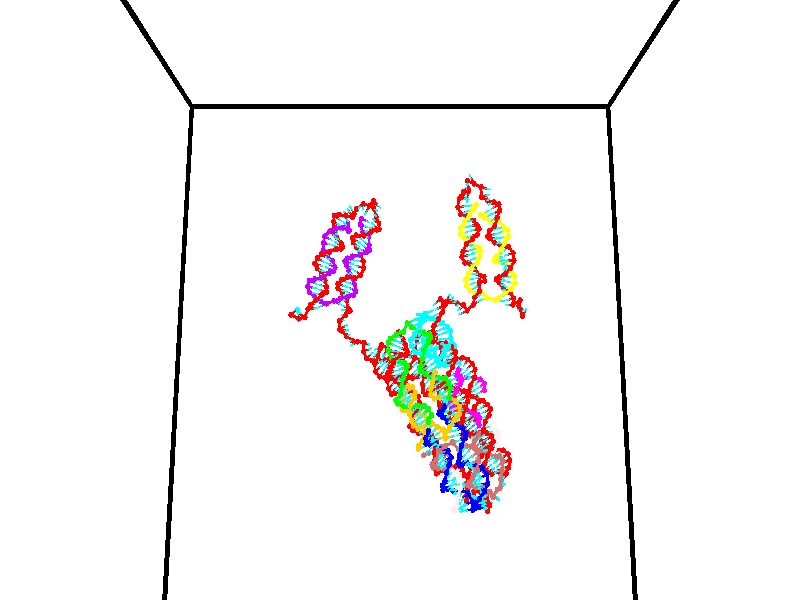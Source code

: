 // switches for output
#declare DRAW_BASES = 1; // possible values are 0, 1; only relevant for DNA ribbons
#declare DRAW_BASES_TYPE = 3; // possible values are 1, 2, 3; only relevant for DNA ribbons
#declare DRAW_FOG = 0; // set to 1 to enable fog

#include "colors.inc"

#include "transforms.inc"
background { rgb <1, 1, 1>}

#default {
   normal{
       ripples 0.25
       frequency 0.20
       turbulence 0.2
       lambda 5
   }
	finish {
		phong 0.1
		phong_size 40.
	}
}

// original window dimensions: 1024x640


// camera settings

camera {
	sky <0, 0.179814, -0.983701>
	up <0, 0.179814, -0.983701>
	right 1.6 * <1, 0, 0>
	location <35, 94.9851, 44.8844>
	look_at <35, 29.7336, 32.9568>
	direction <0, -65.2515, -11.9276>
	angle 67.0682
}


# declare cpy_camera_pos = <35, 94.9851, 44.8844>;
# if (DRAW_FOG = 1)
fog {
	fog_type 2
	up vnormalize(cpy_camera_pos)
	color rgbt<1,1,1,0.3>
	distance 1e-5
	fog_alt 3e-3
	fog_offset 56
}
# end


// LIGHTS

# declare lum = 6;
global_settings {
	ambient_light rgb lum * <0.05, 0.05, 0.05>
	max_trace_level 15
}# declare cpy_direct_light_amount = 0.25;
light_source
{	1000 * <-1, -1.16352, -0.803886>,
	rgb lum * cpy_direct_light_amount
	parallel
}

light_source
{	1000 * <1, 1.16352, 0.803886>,
	rgb lum * cpy_direct_light_amount
	parallel
}

// strand 0

// nucleotide -1

// particle -1
sphere {
	<23.996141, 34.933960, 35.164520> 0.250000
	pigment { color rgbt <1,0,0,0> }
	no_shadow
}
cylinder {
	<24.306932, 34.885849, 34.917347>,  <24.493408, 34.856983, 34.769043>, 0.100000
	pigment { color rgbt <1,0,0,0> }
	no_shadow
}
cylinder {
	<24.306932, 34.885849, 34.917347>,  <23.996141, 34.933960, 35.164520>, 0.100000
	pigment { color rgbt <1,0,0,0> }
	no_shadow
}

// particle -1
sphere {
	<24.306932, 34.885849, 34.917347> 0.100000
	pigment { color rgbt <1,0,0,0> }
	no_shadow
}
sphere {
	0, 1
	scale<0.080000,0.200000,0.300000>
	matrix <0.526474, 0.662320, 0.533064,
		0.345151, -0.739503, 0.577932,
		0.776978, -0.120279, -0.617930,
		24.540026, 34.849766, 34.731968>
	pigment { color rgbt <0,1,1,0> }
	no_shadow
}
cylinder {
	<24.751999, 34.689411, 35.456551>,  <23.996141, 34.933960, 35.164520>, 0.130000
	pigment { color rgbt <1,0,0,0> }
	no_shadow
}

// nucleotide -1

// particle -1
sphere {
	<24.751999, 34.689411, 35.456551> 0.250000
	pigment { color rgbt <1,0,0,0> }
	no_shadow
}
cylinder {
	<24.781975, 34.928650, 35.137386>,  <24.799961, 35.072193, 34.945889>, 0.100000
	pigment { color rgbt <1,0,0,0> }
	no_shadow
}
cylinder {
	<24.781975, 34.928650, 35.137386>,  <24.751999, 34.689411, 35.456551>, 0.100000
	pigment { color rgbt <1,0,0,0> }
	no_shadow
}

// particle -1
sphere {
	<24.781975, 34.928650, 35.137386> 0.100000
	pigment { color rgbt <1,0,0,0> }
	no_shadow
}
sphere {
	0, 1
	scale<0.080000,0.200000,0.300000>
	matrix <0.499772, 0.669886, 0.549072,
		0.862909, -0.439921, -0.248711,
		0.074940, 0.598099, -0.797911,
		24.804457, 35.108078, 34.898014>
	pigment { color rgbt <0,1,1,0> }
	no_shadow
}
cylinder {
	<25.462461, 35.105621, 35.394775>,  <24.751999, 34.689411, 35.456551>, 0.130000
	pigment { color rgbt <1,0,0,0> }
	no_shadow
}

// nucleotide -1

// particle -1
sphere {
	<25.462461, 35.105621, 35.394775> 0.250000
	pigment { color rgbt <1,0,0,0> }
	no_shadow
}
cylinder {
	<25.152529, 35.307007, 35.241856>,  <24.966570, 35.427837, 35.150105>, 0.100000
	pigment { color rgbt <1,0,0,0> }
	no_shadow
}
cylinder {
	<25.152529, 35.307007, 35.241856>,  <25.462461, 35.105621, 35.394775>, 0.100000
	pigment { color rgbt <1,0,0,0> }
	no_shadow
}

// particle -1
sphere {
	<25.152529, 35.307007, 35.241856> 0.100000
	pigment { color rgbt <1,0,0,0> }
	no_shadow
}
sphere {
	0, 1
	scale<0.080000,0.200000,0.300000>
	matrix <0.207549, 0.773826, 0.598428,
		0.597126, 0.384334, -0.704080,
		-0.774832, 0.503468, -0.382303,
		24.920080, 35.458046, 35.127163>
	pigment { color rgbt <0,1,1,0> }
	no_shadow
}
cylinder {
	<25.794832, 35.465893, 34.769337>,  <25.462461, 35.105621, 35.394775>, 0.130000
	pigment { color rgbt <1,0,0,0> }
	no_shadow
}

// nucleotide -1

// particle -1
sphere {
	<25.794832, 35.465893, 34.769337> 0.250000
	pigment { color rgbt <1,0,0,0> }
	no_shadow
}
cylinder {
	<26.176619, 35.356323, 34.722076>,  <26.405691, 35.290581, 34.693722>, 0.100000
	pigment { color rgbt <1,0,0,0> }
	no_shadow
}
cylinder {
	<26.176619, 35.356323, 34.722076>,  <25.794832, 35.465893, 34.769337>, 0.100000
	pigment { color rgbt <1,0,0,0> }
	no_shadow
}

// particle -1
sphere {
	<26.176619, 35.356323, 34.722076> 0.100000
	pigment { color rgbt <1,0,0,0> }
	no_shadow
}
sphere {
	0, 1
	scale<0.080000,0.200000,0.300000>
	matrix <-0.000069, 0.395852, -0.918314,
		0.298316, 0.876509, 0.377809,
		0.954467, -0.273922, -0.118150,
		26.462959, 35.274147, 34.686630>
	pigment { color rgbt <0,1,1,0> }
	no_shadow
}
cylinder {
	<26.118906, 35.965782, 34.496899>,  <25.794832, 35.465893, 34.769337>, 0.130000
	pigment { color rgbt <1,0,0,0> }
	no_shadow
}

// nucleotide -1

// particle -1
sphere {
	<26.118906, 35.965782, 34.496899> 0.250000
	pigment { color rgbt <1,0,0,0> }
	no_shadow
}
cylinder {
	<26.315615, 35.644379, 34.362713>,  <26.433640, 35.451538, 34.282200>, 0.100000
	pigment { color rgbt <1,0,0,0> }
	no_shadow
}
cylinder {
	<26.315615, 35.644379, 34.362713>,  <26.118906, 35.965782, 34.496899>, 0.100000
	pigment { color rgbt <1,0,0,0> }
	no_shadow
}

// particle -1
sphere {
	<26.315615, 35.644379, 34.362713> 0.100000
	pigment { color rgbt <1,0,0,0> }
	no_shadow
}
sphere {
	0, 1
	scale<0.080000,0.200000,0.300000>
	matrix <-0.193742, 0.274637, -0.941827,
		0.848895, 0.528159, -0.020614,
		0.491773, -0.803506, -0.335465,
		26.463146, 35.403328, 34.262074>
	pigment { color rgbt <0,1,1,0> }
	no_shadow
}
cylinder {
	<26.672077, 36.225533, 34.131893>,  <26.118906, 35.965782, 34.496899>, 0.130000
	pigment { color rgbt <1,0,0,0> }
	no_shadow
}

// nucleotide -1

// particle -1
sphere {
	<26.672077, 36.225533, 34.131893> 0.250000
	pigment { color rgbt <1,0,0,0> }
	no_shadow
}
cylinder {
	<26.604944, 35.847370, 34.020145>,  <26.564665, 35.620472, 33.953094>, 0.100000
	pigment { color rgbt <1,0,0,0> }
	no_shadow
}
cylinder {
	<26.604944, 35.847370, 34.020145>,  <26.672077, 36.225533, 34.131893>, 0.100000
	pigment { color rgbt <1,0,0,0> }
	no_shadow
}

// particle -1
sphere {
	<26.604944, 35.847370, 34.020145> 0.100000
	pigment { color rgbt <1,0,0,0> }
	no_shadow
}
sphere {
	0, 1
	scale<0.080000,0.200000,0.300000>
	matrix <0.086671, 0.268144, -0.959472,
		0.981998, -0.185243, 0.036936,
		-0.167832, -0.945401, -0.279372,
		26.554594, 35.563751, 33.936333>
	pigment { color rgbt <0,1,1,0> }
	no_shadow
}
cylinder {
	<27.256834, 36.005817, 33.656834>,  <26.672077, 36.225533, 34.131893>, 0.130000
	pigment { color rgbt <1,0,0,0> }
	no_shadow
}

// nucleotide -1

// particle -1
sphere {
	<27.256834, 36.005817, 33.656834> 0.250000
	pigment { color rgbt <1,0,0,0> }
	no_shadow
}
cylinder {
	<26.986412, 35.723644, 33.571686>,  <26.824160, 35.554340, 33.520596>, 0.100000
	pigment { color rgbt <1,0,0,0> }
	no_shadow
}
cylinder {
	<26.986412, 35.723644, 33.571686>,  <27.256834, 36.005817, 33.656834>, 0.100000
	pigment { color rgbt <1,0,0,0> }
	no_shadow
}

// particle -1
sphere {
	<26.986412, 35.723644, 33.571686> 0.100000
	pigment { color rgbt <1,0,0,0> }
	no_shadow
}
sphere {
	0, 1
	scale<0.080000,0.200000,0.300000>
	matrix <0.251524, 0.050612, -0.966527,
		0.692595, -0.706966, 0.143218,
		-0.676053, -0.705434, -0.212873,
		26.783596, 35.512012, 33.507824>
	pigment { color rgbt <0,1,1,0> }
	no_shadow
}
cylinder {
	<27.639736, 35.453552, 33.345589>,  <27.256834, 36.005817, 33.656834>, 0.130000
	pigment { color rgbt <1,0,0,0> }
	no_shadow
}

// nucleotide -1

// particle -1
sphere {
	<27.639736, 35.453552, 33.345589> 0.250000
	pigment { color rgbt <1,0,0,0> }
	no_shadow
}
cylinder {
	<27.257114, 35.445705, 33.229229>,  <27.027542, 35.440998, 33.159412>, 0.100000
	pigment { color rgbt <1,0,0,0> }
	no_shadow
}
cylinder {
	<27.257114, 35.445705, 33.229229>,  <27.639736, 35.453552, 33.345589>, 0.100000
	pigment { color rgbt <1,0,0,0> }
	no_shadow
}

// particle -1
sphere {
	<27.257114, 35.445705, 33.229229> 0.100000
	pigment { color rgbt <1,0,0,0> }
	no_shadow
}
sphere {
	0, 1
	scale<0.080000,0.200000,0.300000>
	matrix <0.285871, 0.132981, -0.948996,
		0.057301, -0.990924, -0.121595,
		-0.956553, -0.019618, -0.290896,
		26.970148, 35.439819, 33.141960>
	pigment { color rgbt <0,1,1,0> }
	no_shadow
}
cylinder {
	<27.561666, 34.946018, 32.808910>,  <27.639736, 35.453552, 33.345589>, 0.130000
	pigment { color rgbt <1,0,0,0> }
	no_shadow
}

// nucleotide -1

// particle -1
sphere {
	<27.561666, 34.946018, 32.808910> 0.250000
	pigment { color rgbt <1,0,0,0> }
	no_shadow
}
cylinder {
	<27.229755, 35.164131, 32.761353>,  <27.030609, 35.294998, 32.732819>, 0.100000
	pigment { color rgbt <1,0,0,0> }
	no_shadow
}
cylinder {
	<27.229755, 35.164131, 32.761353>,  <27.561666, 34.946018, 32.808910>, 0.100000
	pigment { color rgbt <1,0,0,0> }
	no_shadow
}

// particle -1
sphere {
	<27.229755, 35.164131, 32.761353> 0.100000
	pigment { color rgbt <1,0,0,0> }
	no_shadow
}
sphere {
	0, 1
	scale<0.080000,0.200000,0.300000>
	matrix <0.330217, 0.307954, -0.892256,
		-0.449919, -0.779634, -0.435595,
		-0.829777, 0.545284, -0.118894,
		26.980822, 35.327717, 32.725685>
	pigment { color rgbt <0,1,1,0> }
	no_shadow
}
cylinder {
	<27.358082, 34.695282, 32.168251>,  <27.561666, 34.946018, 32.808910>, 0.130000
	pigment { color rgbt <1,0,0,0> }
	no_shadow
}

// nucleotide -1

// particle -1
sphere {
	<27.358082, 34.695282, 32.168251> 0.250000
	pigment { color rgbt <1,0,0,0> }
	no_shadow
}
cylinder {
	<27.202473, 35.055260, 32.247005>,  <27.109108, 35.271248, 32.294258>, 0.100000
	pigment { color rgbt <1,0,0,0> }
	no_shadow
}
cylinder {
	<27.202473, 35.055260, 32.247005>,  <27.358082, 34.695282, 32.168251>, 0.100000
	pigment { color rgbt <1,0,0,0> }
	no_shadow
}

// particle -1
sphere {
	<27.202473, 35.055260, 32.247005> 0.100000
	pigment { color rgbt <1,0,0,0> }
	no_shadow
}
sphere {
	0, 1
	scale<0.080000,0.200000,0.300000>
	matrix <0.406137, 0.359375, -0.840180,
		-0.826871, -0.246884, -0.505305,
		-0.389021, 0.899943, 0.196888,
		27.085766, 35.325241, 32.306072>
	pigment { color rgbt <0,1,1,0> }
	no_shadow
}
cylinder {
	<27.021149, 34.842461, 31.618580>,  <27.358082, 34.695282, 32.168251>, 0.130000
	pigment { color rgbt <1,0,0,0> }
	no_shadow
}

// nucleotide -1

// particle -1
sphere {
	<27.021149, 34.842461, 31.618580> 0.250000
	pigment { color rgbt <1,0,0,0> }
	no_shadow
}
cylinder {
	<27.065657, 35.204941, 31.781763>,  <27.092361, 35.422428, 31.879673>, 0.100000
	pigment { color rgbt <1,0,0,0> }
	no_shadow
}
cylinder {
	<27.065657, 35.204941, 31.781763>,  <27.021149, 34.842461, 31.618580>, 0.100000
	pigment { color rgbt <1,0,0,0> }
	no_shadow
}

// particle -1
sphere {
	<27.065657, 35.204941, 31.781763> 0.100000
	pigment { color rgbt <1,0,0,0> }
	no_shadow
}
sphere {
	0, 1
	scale<0.080000,0.200000,0.300000>
	matrix <0.457233, 0.317795, -0.830629,
		-0.882359, 0.278954, -0.378982,
		0.111268, 0.906196, 0.407956,
		27.099037, 35.476799, 31.904150>
	pigment { color rgbt <0,1,1,0> }
	no_shadow
}
cylinder {
	<26.597765, 35.333538, 31.259768>,  <27.021149, 34.842461, 31.618580>, 0.130000
	pigment { color rgbt <1,0,0,0> }
	no_shadow
}

// nucleotide -1

// particle -1
sphere {
	<26.597765, 35.333538, 31.259768> 0.250000
	pigment { color rgbt <1,0,0,0> }
	no_shadow
}
cylinder {
	<26.878014, 35.565208, 31.426468>,  <27.046162, 35.704212, 31.526489>, 0.100000
	pigment { color rgbt <1,0,0,0> }
	no_shadow
}
cylinder {
	<26.878014, 35.565208, 31.426468>,  <26.597765, 35.333538, 31.259768>, 0.100000
	pigment { color rgbt <1,0,0,0> }
	no_shadow
}

// particle -1
sphere {
	<26.878014, 35.565208, 31.426468> 0.100000
	pigment { color rgbt <1,0,0,0> }
	no_shadow
}
sphere {
	0, 1
	scale<0.080000,0.200000,0.300000>
	matrix <0.237060, 0.361951, -0.901551,
		-0.673004, 0.730440, 0.116290,
		0.700620, 0.579179, 0.416753,
		27.088200, 35.738964, 31.551495>
	pigment { color rgbt <0,1,1,0> }
	no_shadow
}
cylinder {
	<26.423956, 35.953133, 30.997343>,  <26.597765, 35.333538, 31.259768>, 0.130000
	pigment { color rgbt <1,0,0,0> }
	no_shadow
}

// nucleotide -1

// particle -1
sphere {
	<26.423956, 35.953133, 30.997343> 0.250000
	pigment { color rgbt <1,0,0,0> }
	no_shadow
}
cylinder {
	<26.809704, 35.939644, 31.102303>,  <27.041153, 35.931549, 31.165279>, 0.100000
	pigment { color rgbt <1,0,0,0> }
	no_shadow
}
cylinder {
	<26.809704, 35.939644, 31.102303>,  <26.423956, 35.953133, 30.997343>, 0.100000
	pigment { color rgbt <1,0,0,0> }
	no_shadow
}

// particle -1
sphere {
	<26.809704, 35.939644, 31.102303> 0.100000
	pigment { color rgbt <1,0,0,0> }
	no_shadow
}
sphere {
	0, 1
	scale<0.080000,0.200000,0.300000>
	matrix <0.264109, 0.180575, -0.947438,
		-0.015430, 0.982983, 0.183048,
		0.964369, -0.033726, 0.262401,
		27.099014, 35.929527, 31.181023>
	pigment { color rgbt <0,1,1,0> }
	no_shadow
}
cylinder {
	<26.751362, 36.471889, 30.666105>,  <26.423956, 35.953133, 30.997343>, 0.130000
	pigment { color rgbt <1,0,0,0> }
	no_shadow
}

// nucleotide -1

// particle -1
sphere {
	<26.751362, 36.471889, 30.666105> 0.250000
	pigment { color rgbt <1,0,0,0> }
	no_shadow
}
cylinder {
	<27.072437, 36.255840, 30.767263>,  <27.265083, 36.126209, 30.827957>, 0.100000
	pigment { color rgbt <1,0,0,0> }
	no_shadow
}
cylinder {
	<27.072437, 36.255840, 30.767263>,  <26.751362, 36.471889, 30.666105>, 0.100000
	pigment { color rgbt <1,0,0,0> }
	no_shadow
}

// particle -1
sphere {
	<27.072437, 36.255840, 30.767263> 0.100000
	pigment { color rgbt <1,0,0,0> }
	no_shadow
}
sphere {
	0, 1
	scale<0.080000,0.200000,0.300000>
	matrix <0.392922, 0.159934, -0.905557,
		0.448669, 0.826247, 0.340604,
		0.802688, -0.540126, 0.252894,
		27.313244, 36.093803, 30.843132>
	pigment { color rgbt <0,1,1,0> }
	no_shadow
}
cylinder {
	<27.238777, 36.941536, 30.424904>,  <26.751362, 36.471889, 30.666105>, 0.130000
	pigment { color rgbt <1,0,0,0> }
	no_shadow
}

// nucleotide -1

// particle -1
sphere {
	<27.238777, 36.941536, 30.424904> 0.250000
	pigment { color rgbt <1,0,0,0> }
	no_shadow
}
cylinder {
	<27.428873, 36.593712, 30.478577>,  <27.542931, 36.385017, 30.510780>, 0.100000
	pigment { color rgbt <1,0,0,0> }
	no_shadow
}
cylinder {
	<27.428873, 36.593712, 30.478577>,  <27.238777, 36.941536, 30.424904>, 0.100000
	pigment { color rgbt <1,0,0,0> }
	no_shadow
}

// particle -1
sphere {
	<27.428873, 36.593712, 30.478577> 0.100000
	pigment { color rgbt <1,0,0,0> }
	no_shadow
}
sphere {
	0, 1
	scale<0.080000,0.200000,0.300000>
	matrix <0.606351, 0.213173, -0.766092,
		0.637561, 0.445440, 0.628569,
		0.475242, -0.869563, 0.134182,
		27.571445, 36.332844, 30.518831>
	pigment { color rgbt <0,1,1,0> }
	no_shadow
}
cylinder {
	<28.015558, 37.043793, 30.273539>,  <27.238777, 36.941536, 30.424904>, 0.130000
	pigment { color rgbt <1,0,0,0> }
	no_shadow
}

// nucleotide -1

// particle -1
sphere {
	<28.015558, 37.043793, 30.273539> 0.250000
	pigment { color rgbt <1,0,0,0> }
	no_shadow
}
cylinder {
	<27.964178, 36.648674, 30.238291>,  <27.933350, 36.411602, 30.217142>, 0.100000
	pigment { color rgbt <1,0,0,0> }
	no_shadow
}
cylinder {
	<27.964178, 36.648674, 30.238291>,  <28.015558, 37.043793, 30.273539>, 0.100000
	pigment { color rgbt <1,0,0,0> }
	no_shadow
}

// particle -1
sphere {
	<27.964178, 36.648674, 30.238291> 0.100000
	pigment { color rgbt <1,0,0,0> }
	no_shadow
}
sphere {
	0, 1
	scale<0.080000,0.200000,0.300000>
	matrix <0.362891, 0.035878, -0.931140,
		0.922935, -0.151586, 0.353853,
		-0.128452, -0.987793, -0.088122,
		27.925642, 36.352337, 30.211855>
	pigment { color rgbt <0,1,1,0> }
	no_shadow
}
cylinder {
	<28.653263, 36.922569, 30.005178>,  <28.015558, 37.043793, 30.273539>, 0.130000
	pigment { color rgbt <1,0,0,0> }
	no_shadow
}

// nucleotide -1

// particle -1
sphere {
	<28.653263, 36.922569, 30.005178> 0.250000
	pigment { color rgbt <1,0,0,0> }
	no_shadow
}
cylinder {
	<28.402145, 36.615021, 29.956661>,  <28.251474, 36.430492, 29.927551>, 0.100000
	pigment { color rgbt <1,0,0,0> }
	no_shadow
}
cylinder {
	<28.402145, 36.615021, 29.956661>,  <28.653263, 36.922569, 30.005178>, 0.100000
	pigment { color rgbt <1,0,0,0> }
	no_shadow
}

// particle -1
sphere {
	<28.402145, 36.615021, 29.956661> 0.100000
	pigment { color rgbt <1,0,0,0> }
	no_shadow
}
sphere {
	0, 1
	scale<0.080000,0.200000,0.300000>
	matrix <0.398471, -0.183596, -0.898617,
		0.668651, -0.612480, 0.421633,
		-0.627795, -0.768870, -0.121294,
		28.213806, 36.384361, 29.920273>
	pigment { color rgbt <0,1,1,0> }
	no_shadow
}
cylinder {
	<29.056932, 36.377403, 29.827467>,  <28.653263, 36.922569, 30.005178>, 0.130000
	pigment { color rgbt <1,0,0,0> }
	no_shadow
}

// nucleotide -1

// particle -1
sphere {
	<29.056932, 36.377403, 29.827467> 0.250000
	pigment { color rgbt <1,0,0,0> }
	no_shadow
}
cylinder {
	<28.696453, 36.282738, 29.682236>,  <28.480165, 36.225937, 29.595097>, 0.100000
	pigment { color rgbt <1,0,0,0> }
	no_shadow
}
cylinder {
	<28.696453, 36.282738, 29.682236>,  <29.056932, 36.377403, 29.827467>, 0.100000
	pigment { color rgbt <1,0,0,0> }
	no_shadow
}

// particle -1
sphere {
	<28.696453, 36.282738, 29.682236> 0.100000
	pigment { color rgbt <1,0,0,0> }
	no_shadow
}
sphere {
	0, 1
	scale<0.080000,0.200000,0.300000>
	matrix <0.413647, -0.219636, -0.883547,
		0.129362, -0.946440, 0.295833,
		-0.901200, -0.236667, -0.363080,
		28.426092, 36.211739, 29.573311>
	pigment { color rgbt <0,1,1,0> }
	no_shadow
}
cylinder {
	<29.205187, 35.808907, 29.522306>,  <29.056932, 36.377403, 29.827467>, 0.130000
	pigment { color rgbt <1,0,0,0> }
	no_shadow
}

// nucleotide -1

// particle -1
sphere {
	<29.205187, 35.808907, 29.522306> 0.250000
	pigment { color rgbt <1,0,0,0> }
	no_shadow
}
cylinder {
	<28.862068, 35.919498, 29.348988>,  <28.656197, 35.985855, 29.244997>, 0.100000
	pigment { color rgbt <1,0,0,0> }
	no_shadow
}
cylinder {
	<28.862068, 35.919498, 29.348988>,  <29.205187, 35.808907, 29.522306>, 0.100000
	pigment { color rgbt <1,0,0,0> }
	no_shadow
}

// particle -1
sphere {
	<28.862068, 35.919498, 29.348988> 0.100000
	pigment { color rgbt <1,0,0,0> }
	no_shadow
}
sphere {
	0, 1
	scale<0.080000,0.200000,0.300000>
	matrix <0.378215, -0.231312, -0.896352,
		-0.348050, -0.932767, 0.093850,
		-0.857796, 0.276479, -0.433295,
		28.604729, 36.002441, 29.219000>
	pigment { color rgbt <0,1,1,0> }
	no_shadow
}
cylinder {
	<29.016735, 35.303787, 29.069235>,  <29.205187, 35.808907, 29.522306>, 0.130000
	pigment { color rgbt <1,0,0,0> }
	no_shadow
}

// nucleotide -1

// particle -1
sphere {
	<29.016735, 35.303787, 29.069235> 0.250000
	pigment { color rgbt <1,0,0,0> }
	no_shadow
}
cylinder {
	<28.814201, 35.625980, 28.946056>,  <28.692680, 35.819294, 28.872149>, 0.100000
	pigment { color rgbt <1,0,0,0> }
	no_shadow
}
cylinder {
	<28.814201, 35.625980, 28.946056>,  <29.016735, 35.303787, 29.069235>, 0.100000
	pigment { color rgbt <1,0,0,0> }
	no_shadow
}

// particle -1
sphere {
	<28.814201, 35.625980, 28.946056> 0.100000
	pigment { color rgbt <1,0,0,0> }
	no_shadow
}
sphere {
	0, 1
	scale<0.080000,0.200000,0.300000>
	matrix <0.280552, -0.183810, -0.942075,
		-0.815424, -0.563399, -0.132909,
		-0.506334, 0.805478, -0.307946,
		28.662302, 35.867622, 28.853672>
	pigment { color rgbt <0,1,1,0> }
	no_shadow
}
cylinder {
	<28.536142, 35.084732, 28.492886>,  <29.016735, 35.303787, 29.069235>, 0.130000
	pigment { color rgbt <1,0,0,0> }
	no_shadow
}

// nucleotide -1

// particle -1
sphere {
	<28.536142, 35.084732, 28.492886> 0.250000
	pigment { color rgbt <1,0,0,0> }
	no_shadow
}
cylinder {
	<28.550528, 35.481709, 28.445944>,  <28.559158, 35.719894, 28.417780>, 0.100000
	pigment { color rgbt <1,0,0,0> }
	no_shadow
}
cylinder {
	<28.550528, 35.481709, 28.445944>,  <28.536142, 35.084732, 28.492886>, 0.100000
	pigment { color rgbt <1,0,0,0> }
	no_shadow
}

// particle -1
sphere {
	<28.550528, 35.481709, 28.445944> 0.100000
	pigment { color rgbt <1,0,0,0> }
	no_shadow
}
sphere {
	0, 1
	scale<0.080000,0.200000,0.300000>
	matrix <0.282128, -0.122735, -0.951493,
		-0.958702, 0.001110, -0.284409,
		0.035963, 0.992439, -0.117353,
		28.561317, 35.779442, 28.410738>
	pigment { color rgbt <0,1,1,0> }
	no_shadow
}
cylinder {
	<28.168974, 35.293419, 27.922106>,  <28.536142, 35.084732, 28.492886>, 0.130000
	pigment { color rgbt <1,0,0,0> }
	no_shadow
}

// nucleotide -1

// particle -1
sphere {
	<28.168974, 35.293419, 27.922106> 0.250000
	pigment { color rgbt <1,0,0,0> }
	no_shadow
}
cylinder {
	<28.382690, 35.625114, 27.987701>,  <28.510920, 35.824131, 28.027060>, 0.100000
	pigment { color rgbt <1,0,0,0> }
	no_shadow
}
cylinder {
	<28.382690, 35.625114, 27.987701>,  <28.168974, 35.293419, 27.922106>, 0.100000
	pigment { color rgbt <1,0,0,0> }
	no_shadow
}

// particle -1
sphere {
	<28.382690, 35.625114, 27.987701> 0.100000
	pigment { color rgbt <1,0,0,0> }
	no_shadow
}
sphere {
	0, 1
	scale<0.080000,0.200000,0.300000>
	matrix <0.302310, -0.006279, -0.953189,
		-0.789394, 0.558855, -0.254043,
		0.534290, 0.829242, 0.163991,
		28.542976, 35.873886, 28.036900>
	pigment { color rgbt <0,1,1,0> }
	no_shadow
}
cylinder {
	<28.223726, 35.581108, 27.265629>,  <28.168974, 35.293419, 27.922106>, 0.130000
	pigment { color rgbt <1,0,0,0> }
	no_shadow
}

// nucleotide -1

// particle -1
sphere {
	<28.223726, 35.581108, 27.265629> 0.250000
	pigment { color rgbt <1,0,0,0> }
	no_shadow
}
cylinder {
	<28.521658, 35.774593, 27.449476>,  <28.700417, 35.890686, 27.559786>, 0.100000
	pigment { color rgbt <1,0,0,0> }
	no_shadow
}
cylinder {
	<28.521658, 35.774593, 27.449476>,  <28.223726, 35.581108, 27.265629>, 0.100000
	pigment { color rgbt <1,0,0,0> }
	no_shadow
}

// particle -1
sphere {
	<28.521658, 35.774593, 27.449476> 0.100000
	pigment { color rgbt <1,0,0,0> }
	no_shadow
}
sphere {
	0, 1
	scale<0.080000,0.200000,0.300000>
	matrix <0.499646, 0.052224, -0.864654,
		-0.442249, 0.873667, -0.202788,
		0.744829, 0.483714, 0.459620,
		28.745108, 35.919708, 27.587362>
	pigment { color rgbt <0,1,1,0> }
	no_shadow
}
cylinder {
	<28.338964, 36.227909, 26.911020>,  <28.223726, 35.581108, 27.265629>, 0.130000
	pigment { color rgbt <1,0,0,0> }
	no_shadow
}

// nucleotide -1

// particle -1
sphere {
	<28.338964, 36.227909, 26.911020> 0.250000
	pigment { color rgbt <1,0,0,0> }
	no_shadow
}
cylinder {
	<28.682482, 36.136414, 27.094391>,  <28.888592, 36.081516, 27.204412>, 0.100000
	pigment { color rgbt <1,0,0,0> }
	no_shadow
}
cylinder {
	<28.682482, 36.136414, 27.094391>,  <28.338964, 36.227909, 26.911020>, 0.100000
	pigment { color rgbt <1,0,0,0> }
	no_shadow
}

// particle -1
sphere {
	<28.682482, 36.136414, 27.094391> 0.100000
	pigment { color rgbt <1,0,0,0> }
	no_shadow
}
sphere {
	0, 1
	scale<0.080000,0.200000,0.300000>
	matrix <0.465676, -0.024529, -0.884616,
		0.213594, 0.973178, 0.085454,
		0.858792, -0.228742, 0.458424,
		28.940119, 36.067791, 27.231918>
	pigment { color rgbt <0,1,1,0> }
	no_shadow
}
cylinder {
	<28.865875, 36.714558, 26.969864>,  <28.338964, 36.227909, 26.911020>, 0.130000
	pigment { color rgbt <1,0,0,0> }
	no_shadow
}

// nucleotide -1

// particle -1
sphere {
	<28.865875, 36.714558, 26.969864> 0.250000
	pigment { color rgbt <1,0,0,0> }
	no_shadow
}
cylinder {
	<29.003319, 36.339596, 26.947231>,  <29.085785, 36.114616, 26.933653>, 0.100000
	pigment { color rgbt <1,0,0,0> }
	no_shadow
}
cylinder {
	<29.003319, 36.339596, 26.947231>,  <28.865875, 36.714558, 26.969864>, 0.100000
	pigment { color rgbt <1,0,0,0> }
	no_shadow
}

// particle -1
sphere {
	<29.003319, 36.339596, 26.947231> 0.100000
	pigment { color rgbt <1,0,0,0> }
	no_shadow
}
sphere {
	0, 1
	scale<0.080000,0.200000,0.300000>
	matrix <0.595301, 0.264016, -0.758889,
		0.726326, 0.227080, 0.648757,
		0.343610, -0.937406, -0.056580,
		29.106401, 36.058372, 26.930258>
	pigment { color rgbt <0,1,1,0> }
	no_shadow
}
cylinder {
	<29.605732, 36.727825, 27.071705>,  <28.865875, 36.714558, 26.969864>, 0.130000
	pigment { color rgbt <1,0,0,0> }
	no_shadow
}

// nucleotide -1

// particle -1
sphere {
	<29.605732, 36.727825, 27.071705> 0.250000
	pigment { color rgbt <1,0,0,0> }
	no_shadow
}
cylinder {
	<29.481642, 36.426231, 26.840096>,  <29.407187, 36.245274, 26.701130>, 0.100000
	pigment { color rgbt <1,0,0,0> }
	no_shadow
}
cylinder {
	<29.481642, 36.426231, 26.840096>,  <29.605732, 36.727825, 27.071705>, 0.100000
	pigment { color rgbt <1,0,0,0> }
	no_shadow
}

// particle -1
sphere {
	<29.481642, 36.426231, 26.840096> 0.100000
	pigment { color rgbt <1,0,0,0> }
	no_shadow
}
sphere {
	0, 1
	scale<0.080000,0.200000,0.300000>
	matrix <0.687325, 0.242888, -0.684536,
		0.656767, -0.610338, 0.442882,
		-0.310228, -0.753985, -0.579021,
		29.388573, 36.200035, 26.666389>
	pigment { color rgbt <0,1,1,0> }
	no_shadow
}
cylinder {
	<30.204256, 36.272293, 27.054205>,  <29.605732, 36.727825, 27.071705>, 0.130000
	pigment { color rgbt <1,0,0,0> }
	no_shadow
}

// nucleotide -1

// particle -1
sphere {
	<30.204256, 36.272293, 27.054205> 0.250000
	pigment { color rgbt <1,0,0,0> }
	no_shadow
}
cylinder {
	<29.964378, 36.273361, 26.734114>,  <29.820452, 36.274002, 26.542059>, 0.100000
	pigment { color rgbt <1,0,0,0> }
	no_shadow
}
cylinder {
	<29.964378, 36.273361, 26.734114>,  <30.204256, 36.272293, 27.054205>, 0.100000
	pigment { color rgbt <1,0,0,0> }
	no_shadow
}

// particle -1
sphere {
	<29.964378, 36.273361, 26.734114> 0.100000
	pigment { color rgbt <1,0,0,0> }
	no_shadow
}
sphere {
	0, 1
	scale<0.080000,0.200000,0.300000>
	matrix <0.791590, -0.144578, -0.593702,
		-0.117279, -0.989490, 0.084590,
		-0.599692, 0.002669, -0.800227,
		29.784472, 36.274162, 26.494045>
	pigment { color rgbt <0,1,1,0> }
	no_shadow
}
cylinder {
	<30.314411, 35.666164, 26.609434>,  <30.204256, 36.272293, 27.054205>, 0.130000
	pigment { color rgbt <1,0,0,0> }
	no_shadow
}

// nucleotide -1

// particle -1
sphere {
	<30.314411, 35.666164, 26.609434> 0.250000
	pigment { color rgbt <1,0,0,0> }
	no_shadow
}
cylinder {
	<30.150932, 35.967594, 26.403486>,  <30.052845, 36.148453, 26.279919>, 0.100000
	pigment { color rgbt <1,0,0,0> }
	no_shadow
}
cylinder {
	<30.150932, 35.967594, 26.403486>,  <30.314411, 35.666164, 26.609434>, 0.100000
	pigment { color rgbt <1,0,0,0> }
	no_shadow
}

// particle -1
sphere {
	<30.150932, 35.967594, 26.403486> 0.100000
	pigment { color rgbt <1,0,0,0> }
	no_shadow
}
sphere {
	0, 1
	scale<0.080000,0.200000,0.300000>
	matrix <0.660656, -0.144943, -0.736564,
		-0.629683, -0.641182, -0.438617,
		-0.408697, 0.753576, -0.514869,
		30.028322, 36.193668, 26.249025>
	pigment { color rgbt <0,1,1,0> }
	no_shadow
}
cylinder {
	<30.589239, 36.423073, 26.403744>,  <30.314411, 35.666164, 26.609434>, 0.130000
	pigment { color rgbt <1,0,0,0> }
	no_shadow
}

// nucleotide -1

// particle -1
sphere {
	<30.589239, 36.423073, 26.403744> 0.250000
	pigment { color rgbt <1,0,0,0> }
	no_shadow
}
cylinder {
	<30.785381, 36.769485, 26.442804>,  <30.903067, 36.977333, 26.466240>, 0.100000
	pigment { color rgbt <1,0,0,0> }
	no_shadow
}
cylinder {
	<30.785381, 36.769485, 26.442804>,  <30.589239, 36.423073, 26.403744>, 0.100000
	pigment { color rgbt <1,0,0,0> }
	no_shadow
}

// particle -1
sphere {
	<30.785381, 36.769485, 26.442804> 0.100000
	pigment { color rgbt <1,0,0,0> }
	no_shadow
}
sphere {
	0, 1
	scale<0.080000,0.200000,0.300000>
	matrix <0.777894, -0.485443, 0.399033,
		0.392980, -0.119706, -0.911722,
		0.490355, 0.866035, 0.097651,
		30.932487, 37.029297, 26.472099>
	pigment { color rgbt <0,1,1,0> }
	no_shadow
}
cylinder {
	<31.288570, 36.439568, 25.958214>,  <30.589239, 36.423073, 26.403744>, 0.130000
	pigment { color rgbt <1,0,0,0> }
	no_shadow
}

// nucleotide -1

// particle -1
sphere {
	<31.288570, 36.439568, 25.958214> 0.250000
	pigment { color rgbt <1,0,0,0> }
	no_shadow
}
cylinder {
	<31.278353, 36.682652, 26.275715>,  <31.272223, 36.828503, 26.466215>, 0.100000
	pigment { color rgbt <1,0,0,0> }
	no_shadow
}
cylinder {
	<31.278353, 36.682652, 26.275715>,  <31.288570, 36.439568, 25.958214>, 0.100000
	pigment { color rgbt <1,0,0,0> }
	no_shadow
}

// particle -1
sphere {
	<31.278353, 36.682652, 26.275715> 0.100000
	pigment { color rgbt <1,0,0,0> }
	no_shadow
}
sphere {
	0, 1
	scale<0.080000,0.200000,0.300000>
	matrix <0.815178, -0.446939, 0.368415,
		0.578647, 0.656459, -0.483973,
		-0.025543, 0.607706, 0.793751,
		31.270689, 36.864964, 26.513840>
	pigment { color rgbt <0,1,1,0> }
	no_shadow
}
cylinder {
	<31.916948, 36.773743, 26.216505>,  <31.288570, 36.439568, 25.958214>, 0.130000
	pigment { color rgbt <1,0,0,0> }
	no_shadow
}

// nucleotide -1

// particle -1
sphere {
	<31.916948, 36.773743, 26.216505> 0.250000
	pigment { color rgbt <1,0,0,0> }
	no_shadow
}
cylinder {
	<31.711985, 36.725895, 26.556652>,  <31.589006, 36.697186, 26.760740>, 0.100000
	pigment { color rgbt <1,0,0,0> }
	no_shadow
}
cylinder {
	<31.711985, 36.725895, 26.556652>,  <31.916948, 36.773743, 26.216505>, 0.100000
	pigment { color rgbt <1,0,0,0> }
	no_shadow
}

// particle -1
sphere {
	<31.711985, 36.725895, 26.556652> 0.100000
	pigment { color rgbt <1,0,0,0> }
	no_shadow
}
sphere {
	0, 1
	scale<0.080000,0.200000,0.300000>
	matrix <0.703896, -0.625737, 0.336130,
		0.491902, 0.770808, 0.404831,
		-0.512409, -0.119616, 0.850370,
		31.558262, 36.690010, 26.811764>
	pigment { color rgbt <0,1,1,0> }
	no_shadow
}
cylinder {
	<32.319962, 36.334282, 25.643517>,  <31.916948, 36.773743, 26.216505>, 0.130000
	pigment { color rgbt <1,0,0,0> }
	no_shadow
}

// nucleotide -1

// particle -1
sphere {
	<32.319962, 36.334282, 25.643517> 0.250000
	pigment { color rgbt <1,0,0,0> }
	no_shadow
}
cylinder {
	<32.613098, 36.305367, 25.914135>,  <32.788979, 36.288017, 26.076506>, 0.100000
	pigment { color rgbt <1,0,0,0> }
	no_shadow
}
cylinder {
	<32.613098, 36.305367, 25.914135>,  <32.319962, 36.334282, 25.643517>, 0.100000
	pigment { color rgbt <1,0,0,0> }
	no_shadow
}

// particle -1
sphere {
	<32.613098, 36.305367, 25.914135> 0.100000
	pigment { color rgbt <1,0,0,0> }
	no_shadow
}
sphere {
	0, 1
	scale<0.080000,0.200000,0.300000>
	matrix <-0.679772, -0.120415, 0.723471,
		0.029167, -0.990088, -0.137386,
		0.732843, -0.072290, 0.676547,
		32.832951, 36.283680, 26.117100>
	pigment { color rgbt <0,1,1,0> }
	no_shadow
}
cylinder {
	<32.316364, 35.787209, 26.114353>,  <32.319962, 36.334282, 25.643517>, 0.130000
	pigment { color rgbt <1,0,0,0> }
	no_shadow
}

// nucleotide -1

// particle -1
sphere {
	<32.316364, 35.787209, 26.114353> 0.250000
	pigment { color rgbt <1,0,0,0> }
	no_shadow
}
cylinder {
	<32.490681, 36.075333, 26.330217>,  <32.595272, 36.248207, 26.459736>, 0.100000
	pigment { color rgbt <1,0,0,0> }
	no_shadow
}
cylinder {
	<32.490681, 36.075333, 26.330217>,  <32.316364, 35.787209, 26.114353>, 0.100000
	pigment { color rgbt <1,0,0,0> }
	no_shadow
}

// particle -1
sphere {
	<32.490681, 36.075333, 26.330217> 0.100000
	pigment { color rgbt <1,0,0,0> }
	no_shadow
}
sphere {
	0, 1
	scale<0.080000,0.200000,0.300000>
	matrix <-0.475469, -0.324857, 0.817555,
		0.764209, -0.612876, 0.200917,
		0.435790, 0.720314, 0.539663,
		32.621418, 36.291428, 26.492117>
	pigment { color rgbt <0,1,1,0> }
	no_shadow
}
cylinder {
	<32.560333, 35.504341, 26.789530>,  <32.316364, 35.787209, 26.114353>, 0.130000
	pigment { color rgbt <1,0,0,0> }
	no_shadow
}

// nucleotide -1

// particle -1
sphere {
	<32.560333, 35.504341, 26.789530> 0.250000
	pigment { color rgbt <1,0,0,0> }
	no_shadow
}
cylinder {
	<32.506462, 35.897743, 26.837822>,  <32.474140, 36.133785, 26.866796>, 0.100000
	pigment { color rgbt <1,0,0,0> }
	no_shadow
}
cylinder {
	<32.506462, 35.897743, 26.837822>,  <32.560333, 35.504341, 26.789530>, 0.100000
	pigment { color rgbt <1,0,0,0> }
	no_shadow
}

// particle -1
sphere {
	<32.506462, 35.897743, 26.837822> 0.100000
	pigment { color rgbt <1,0,0,0> }
	no_shadow
}
sphere {
	0, 1
	scale<0.080000,0.200000,0.300000>
	matrix <-0.422248, -0.167189, 0.890929,
		0.896420, 0.069013, 0.437801,
		-0.134681, 0.983507, 0.120731,
		32.466057, 36.192795, 26.874041>
	pigment { color rgbt <0,1,1,0> }
	no_shadow
}
cylinder {
	<32.859909, 35.665237, 27.464287>,  <32.560333, 35.504341, 26.789530>, 0.130000
	pigment { color rgbt <1,0,0,0> }
	no_shadow
}

// nucleotide -1

// particle -1
sphere {
	<32.859909, 35.665237, 27.464287> 0.250000
	pigment { color rgbt <1,0,0,0> }
	no_shadow
}
cylinder {
	<32.584240, 35.933910, 27.355564>,  <32.418839, 36.095112, 27.290331>, 0.100000
	pigment { color rgbt <1,0,0,0> }
	no_shadow
}
cylinder {
	<32.584240, 35.933910, 27.355564>,  <32.859909, 35.665237, 27.464287>, 0.100000
	pigment { color rgbt <1,0,0,0> }
	no_shadow
}

// particle -1
sphere {
	<32.584240, 35.933910, 27.355564> 0.100000
	pigment { color rgbt <1,0,0,0> }
	no_shadow
}
sphere {
	0, 1
	scale<0.080000,0.200000,0.300000>
	matrix <-0.319501, 0.054989, 0.945989,
		0.650349, 0.738797, 0.176706,
		-0.689177, 0.671681, -0.271809,
		32.377487, 36.135414, 27.274021>
	pigment { color rgbt <0,1,1,0> }
	no_shadow
}
cylinder {
	<32.897781, 36.089859, 28.076031>,  <32.859909, 35.665237, 27.464287>, 0.130000
	pigment { color rgbt <1,0,0,0> }
	no_shadow
}

// nucleotide -1

// particle -1
sphere {
	<32.897781, 36.089859, 28.076031> 0.250000
	pigment { color rgbt <1,0,0,0> }
	no_shadow
}
cylinder {
	<32.571899, 36.190926, 27.867256>,  <32.376369, 36.251568, 27.741991>, 0.100000
	pigment { color rgbt <1,0,0,0> }
	no_shadow
}
cylinder {
	<32.571899, 36.190926, 27.867256>,  <32.897781, 36.089859, 28.076031>, 0.100000
	pigment { color rgbt <1,0,0,0> }
	no_shadow
}

// particle -1
sphere {
	<32.571899, 36.190926, 27.867256> 0.100000
	pigment { color rgbt <1,0,0,0> }
	no_shadow
}
sphere {
	0, 1
	scale<0.080000,0.200000,0.300000>
	matrix <-0.479284, 0.213251, 0.851358,
		0.326415, 0.943760, -0.052636,
		-0.814703, 0.252668, -0.521937,
		32.327488, 36.266727, 27.710674>
	pigment { color rgbt <0,1,1,0> }
	no_shadow
}
cylinder {
	<32.682487, 36.764923, 28.290655>,  <32.897781, 36.089859, 28.076031>, 0.130000
	pigment { color rgbt <1,0,0,0> }
	no_shadow
}

// nucleotide -1

// particle -1
sphere {
	<32.682487, 36.764923, 28.290655> 0.250000
	pigment { color rgbt <1,0,0,0> }
	no_shadow
}
cylinder {
	<32.348167, 36.577999, 28.175375>,  <32.147575, 36.465843, 28.106207>, 0.100000
	pigment { color rgbt <1,0,0,0> }
	no_shadow
}
cylinder {
	<32.348167, 36.577999, 28.175375>,  <32.682487, 36.764923, 28.290655>, 0.100000
	pigment { color rgbt <1,0,0,0> }
	no_shadow
}

// particle -1
sphere {
	<32.348167, 36.577999, 28.175375> 0.100000
	pigment { color rgbt <1,0,0,0> }
	no_shadow
}
sphere {
	0, 1
	scale<0.080000,0.200000,0.300000>
	matrix <-0.403691, 0.167287, 0.899471,
		-0.372120, 0.868122, -0.328467,
		-0.835799, -0.467310, -0.288203,
		32.097427, 36.437805, 28.088915>
	pigment { color rgbt <0,1,1,0> }
	no_shadow
}
cylinder {
	<32.098312, 37.146706, 28.603653>,  <32.682487, 36.764923, 28.290655>, 0.130000
	pigment { color rgbt <1,0,0,0> }
	no_shadow
}

// nucleotide -1

// particle -1
sphere {
	<32.098312, 37.146706, 28.603653> 0.250000
	pigment { color rgbt <1,0,0,0> }
	no_shadow
}
cylinder {
	<31.928232, 36.801067, 28.495913>,  <31.826185, 36.593685, 28.431269>, 0.100000
	pigment { color rgbt <1,0,0,0> }
	no_shadow
}
cylinder {
	<31.928232, 36.801067, 28.495913>,  <32.098312, 37.146706, 28.603653>, 0.100000
	pigment { color rgbt <1,0,0,0> }
	no_shadow
}

// particle -1
sphere {
	<31.928232, 36.801067, 28.495913> 0.100000
	pigment { color rgbt <1,0,0,0> }
	no_shadow
}
sphere {
	0, 1
	scale<0.080000,0.200000,0.300000>
	matrix <-0.456720, -0.052090, 0.888084,
		-0.781417, 0.500631, -0.372500,
		-0.425199, -0.864092, -0.269353,
		31.800673, 36.541840, 28.415106>
	pigment { color rgbt <0,1,1,0> }
	no_shadow
}
cylinder {
	<31.401194, 37.159645, 28.925529>,  <32.098312, 37.146706, 28.603653>, 0.130000
	pigment { color rgbt <1,0,0,0> }
	no_shadow
}

// nucleotide -1

// particle -1
sphere {
	<31.401194, 37.159645, 28.925529> 0.250000
	pigment { color rgbt <1,0,0,0> }
	no_shadow
}
cylinder {
	<31.417459, 36.772511, 28.826214>,  <31.427219, 36.540230, 28.766624>, 0.100000
	pigment { color rgbt <1,0,0,0> }
	no_shadow
}
cylinder {
	<31.417459, 36.772511, 28.826214>,  <31.401194, 37.159645, 28.925529>, 0.100000
	pigment { color rgbt <1,0,0,0> }
	no_shadow
}

// particle -1
sphere {
	<31.417459, 36.772511, 28.826214> 0.100000
	pigment { color rgbt <1,0,0,0> }
	no_shadow
}
sphere {
	0, 1
	scale<0.080000,0.200000,0.300000>
	matrix <-0.490166, -0.235862, 0.839110,
		-0.870680, 0.087580, -0.483990,
		0.040665, -0.967832, -0.248289,
		31.429659, 36.482162, 28.751728>
	pigment { color rgbt <0,1,1,0> }
	no_shadow
}
cylinder {
	<30.622475, 36.888027, 28.808628>,  <31.401194, 37.159645, 28.925529>, 0.130000
	pigment { color rgbt <1,0,0,0> }
	no_shadow
}

// nucleotide -1

// particle -1
sphere {
	<30.622475, 36.888027, 28.808628> 0.250000
	pigment { color rgbt <1,0,0,0> }
	no_shadow
}
cylinder {
	<30.878635, 36.595013, 28.900951>,  <31.032331, 36.419205, 28.956347>, 0.100000
	pigment { color rgbt <1,0,0,0> }
	no_shadow
}
cylinder {
	<30.878635, 36.595013, 28.900951>,  <30.622475, 36.888027, 28.808628>, 0.100000
	pigment { color rgbt <1,0,0,0> }
	no_shadow
}

// particle -1
sphere {
	<30.878635, 36.595013, 28.900951> 0.100000
	pigment { color rgbt <1,0,0,0> }
	no_shadow
}
sphere {
	0, 1
	scale<0.080000,0.200000,0.300000>
	matrix <-0.604036, -0.294763, 0.740443,
		-0.474367, -0.613600, -0.631245,
		0.640403, -0.732536, 0.230811,
		31.070757, 36.375252, 28.970194>
	pigment { color rgbt <0,1,1,0> }
	no_shadow
}
cylinder {
	<30.209183, 36.361710, 28.913391>,  <30.622475, 36.888027, 28.808628>, 0.130000
	pigment { color rgbt <1,0,0,0> }
	no_shadow
}

// nucleotide -1

// particle -1
sphere {
	<30.209183, 36.361710, 28.913391> 0.250000
	pigment { color rgbt <1,0,0,0> }
	no_shadow
}
cylinder {
	<30.554293, 36.240585, 29.075342>,  <30.761358, 36.167912, 29.172514>, 0.100000
	pigment { color rgbt <1,0,0,0> }
	no_shadow
}
cylinder {
	<30.554293, 36.240585, 29.075342>,  <30.209183, 36.361710, 28.913391>, 0.100000
	pigment { color rgbt <1,0,0,0> }
	no_shadow
}

// particle -1
sphere {
	<30.554293, 36.240585, 29.075342> 0.100000
	pigment { color rgbt <1,0,0,0> }
	no_shadow
}
sphere {
	0, 1
	scale<0.080000,0.200000,0.300000>
	matrix <-0.505199, -0.547790, 0.666858,
		0.019857, -0.779893, -0.625598,
		0.862774, -0.302810, 0.404879,
		30.813126, 36.149742, 29.196806>
	pigment { color rgbt <0,1,1,0> }
	no_shadow
}
cylinder {
	<30.231632, 35.624050, 29.076017>,  <30.209183, 36.361710, 28.913391>, 0.130000
	pigment { color rgbt <1,0,0,0> }
	no_shadow
}

// nucleotide -1

// particle -1
sphere {
	<30.231632, 35.624050, 29.076017> 0.250000
	pigment { color rgbt <1,0,0,0> }
	no_shadow
}
cylinder {
	<30.510803, 35.778210, 29.317469>,  <30.678307, 35.870705, 29.462339>, 0.100000
	pigment { color rgbt <1,0,0,0> }
	no_shadow
}
cylinder {
	<30.510803, 35.778210, 29.317469>,  <30.231632, 35.624050, 29.076017>, 0.100000
	pigment { color rgbt <1,0,0,0> }
	no_shadow
}

// particle -1
sphere {
	<30.510803, 35.778210, 29.317469> 0.100000
	pigment { color rgbt <1,0,0,0> }
	no_shadow
}
sphere {
	0, 1
	scale<0.080000,0.200000,0.300000>
	matrix <-0.263560, -0.645486, 0.716857,
		0.665908, -0.659406, -0.348927,
		0.697928, 0.385398, 0.603627,
		30.720182, 35.893829, 29.498556>
	pigment { color rgbt <0,1,1,0> }
	no_shadow
}
cylinder {
	<30.590231, 35.077957, 29.429657>,  <30.231632, 35.624050, 29.076017>, 0.130000
	pigment { color rgbt <1,0,0,0> }
	no_shadow
}

// nucleotide -1

// particle -1
sphere {
	<30.590231, 35.077957, 29.429657> 0.250000
	pigment { color rgbt <1,0,0,0> }
	no_shadow
}
cylinder {
	<30.696766, 35.389168, 29.657248>,  <30.760687, 35.575893, 29.793802>, 0.100000
	pigment { color rgbt <1,0,0,0> }
	no_shadow
}
cylinder {
	<30.696766, 35.389168, 29.657248>,  <30.590231, 35.077957, 29.429657>, 0.100000
	pigment { color rgbt <1,0,0,0> }
	no_shadow
}

// particle -1
sphere {
	<30.696766, 35.389168, 29.657248> 0.100000
	pigment { color rgbt <1,0,0,0> }
	no_shadow
}
sphere {
	0, 1
	scale<0.080000,0.200000,0.300000>
	matrix <-0.296485, -0.495551, 0.816410,
		0.917149, -0.386132, 0.098692,
		0.266335, 0.778030, 0.568977,
		30.776667, 35.622578, 29.827940>
	pigment { color rgbt <0,1,1,0> }
	no_shadow
}
cylinder {
	<30.928114, 34.799316, 29.943748>,  <30.590231, 35.077957, 29.429657>, 0.130000
	pigment { color rgbt <1,0,0,0> }
	no_shadow
}

// nucleotide -1

// particle -1
sphere {
	<30.928114, 34.799316, 29.943748> 0.250000
	pigment { color rgbt <1,0,0,0> }
	no_shadow
}
cylinder {
	<30.816641, 35.162331, 30.069424>,  <30.749756, 35.380138, 30.144829>, 0.100000
	pigment { color rgbt <1,0,0,0> }
	no_shadow
}
cylinder {
	<30.816641, 35.162331, 30.069424>,  <30.928114, 34.799316, 29.943748>, 0.100000
	pigment { color rgbt <1,0,0,0> }
	no_shadow
}

// particle -1
sphere {
	<30.816641, 35.162331, 30.069424> 0.100000
	pigment { color rgbt <1,0,0,0> }
	no_shadow
}
sphere {
	0, 1
	scale<0.080000,0.200000,0.300000>
	matrix <-0.192777, -0.373351, 0.907439,
		0.940836, 0.192321, 0.278999,
		-0.278684, 0.907536, 0.314186,
		30.733036, 35.434593, 30.163679>
	pigment { color rgbt <0,1,1,0> }
	no_shadow
}
cylinder {
	<31.261702, 34.898720, 30.558495>,  <30.928114, 34.799316, 29.943748>, 0.130000
	pigment { color rgbt <1,0,0,0> }
	no_shadow
}

// nucleotide -1

// particle -1
sphere {
	<31.261702, 34.898720, 30.558495> 0.250000
	pigment { color rgbt <1,0,0,0> }
	no_shadow
}
cylinder {
	<30.937527, 35.131981, 30.580832>,  <30.743021, 35.271938, 30.594233>, 0.100000
	pigment { color rgbt <1,0,0,0> }
	no_shadow
}
cylinder {
	<30.937527, 35.131981, 30.580832>,  <31.261702, 34.898720, 30.558495>, 0.100000
	pigment { color rgbt <1,0,0,0> }
	no_shadow
}

// particle -1
sphere {
	<30.937527, 35.131981, 30.580832> 0.100000
	pigment { color rgbt <1,0,0,0> }
	no_shadow
}
sphere {
	0, 1
	scale<0.080000,0.200000,0.300000>
	matrix <-0.168179, -0.322909, 0.931368,
		0.561164, 0.745425, 0.359773,
		-0.810438, 0.583157, 0.055840,
		30.694395, 35.306927, 30.597584>
	pigment { color rgbt <0,1,1,0> }
	no_shadow
}
cylinder {
	<31.336334, 35.221321, 31.221128>,  <31.261702, 34.898720, 30.558495>, 0.130000
	pigment { color rgbt <1,0,0,0> }
	no_shadow
}

// nucleotide -1

// particle -1
sphere {
	<31.336334, 35.221321, 31.221128> 0.250000
	pigment { color rgbt <1,0,0,0> }
	no_shadow
}
cylinder {
	<30.948990, 35.229340, 31.121628>,  <30.716583, 35.234150, 31.061928>, 0.100000
	pigment { color rgbt <1,0,0,0> }
	no_shadow
}
cylinder {
	<30.948990, 35.229340, 31.121628>,  <31.336334, 35.221321, 31.221128>, 0.100000
	pigment { color rgbt <1,0,0,0> }
	no_shadow
}

// particle -1
sphere {
	<30.948990, 35.229340, 31.121628> 0.100000
	pigment { color rgbt <1,0,0,0> }
	no_shadow
}
sphere {
	0, 1
	scale<0.080000,0.200000,0.300000>
	matrix <-0.237205, -0.383655, 0.892492,
		-0.077542, 0.923259, 0.376272,
		-0.968360, 0.020048, -0.248751,
		30.658482, 35.235355, 31.047003>
	pigment { color rgbt <0,1,1,0> }
	no_shadow
}
cylinder {
	<31.065643, 35.423927, 31.864761>,  <31.336334, 35.221321, 31.221128>, 0.130000
	pigment { color rgbt <1,0,0,0> }
	no_shadow
}

// nucleotide -1

// particle -1
sphere {
	<31.065643, 35.423927, 31.864761> 0.250000
	pigment { color rgbt <1,0,0,0> }
	no_shadow
}
cylinder {
	<30.746490, 35.298103, 31.659069>,  <30.554998, 35.222610, 31.535654>, 0.100000
	pigment { color rgbt <1,0,0,0> }
	no_shadow
}
cylinder {
	<30.746490, 35.298103, 31.659069>,  <31.065643, 35.423927, 31.864761>, 0.100000
	pigment { color rgbt <1,0,0,0> }
	no_shadow
}

// particle -1
sphere {
	<30.746490, 35.298103, 31.659069> 0.100000
	pigment { color rgbt <1,0,0,0> }
	no_shadow
}
sphere {
	0, 1
	scale<0.080000,0.200000,0.300000>
	matrix <-0.452076, -0.252051, 0.855627,
		-0.398759, 0.915163, 0.058902,
		-0.797884, -0.314560, -0.514231,
		30.507126, 35.203735, 31.504801>
	pigment { color rgbt <0,1,1,0> }
	no_shadow
}
cylinder {
	<30.483545, 35.744713, 32.197884>,  <31.065643, 35.423927, 31.864761>, 0.130000
	pigment { color rgbt <1,0,0,0> }
	no_shadow
}

// nucleotide -1

// particle -1
sphere {
	<30.483545, 35.744713, 32.197884> 0.250000
	pigment { color rgbt <1,0,0,0> }
	no_shadow
}
cylinder {
	<30.343527, 35.423672, 32.004681>,  <30.259516, 35.231049, 31.888760>, 0.100000
	pigment { color rgbt <1,0,0,0> }
	no_shadow
}
cylinder {
	<30.343527, 35.423672, 32.004681>,  <30.483545, 35.744713, 32.197884>, 0.100000
	pigment { color rgbt <1,0,0,0> }
	no_shadow
}

// particle -1
sphere {
	<30.343527, 35.423672, 32.004681> 0.100000
	pigment { color rgbt <1,0,0,0> }
	no_shadow
}
sphere {
	0, 1
	scale<0.080000,0.200000,0.300000>
	matrix <-0.635046, -0.175719, 0.752222,
		-0.688609, 0.570046, -0.448179,
		-0.350048, -0.802602, -0.483008,
		30.238512, 35.182892, 31.859777>
	pigment { color rgbt <0,1,1,0> }
	no_shadow
}
cylinder {
	<29.710396, 35.803383, 32.134434>,  <30.483545, 35.744713, 32.197884>, 0.130000
	pigment { color rgbt <1,0,0,0> }
	no_shadow
}

// nucleotide -1

// particle -1
sphere {
	<29.710396, 35.803383, 32.134434> 0.250000
	pigment { color rgbt <1,0,0,0> }
	no_shadow
}
cylinder {
	<29.794853, 35.413654, 32.103165>,  <29.845528, 35.179817, 32.084404>, 0.100000
	pigment { color rgbt <1,0,0,0> }
	no_shadow
}
cylinder {
	<29.794853, 35.413654, 32.103165>,  <29.710396, 35.803383, 32.134434>, 0.100000
	pigment { color rgbt <1,0,0,0> }
	no_shadow
}

// particle -1
sphere {
	<29.794853, 35.413654, 32.103165> 0.100000
	pigment { color rgbt <1,0,0,0> }
	no_shadow
}
sphere {
	0, 1
	scale<0.080000,0.200000,0.300000>
	matrix <-0.601315, -0.192530, 0.775469,
		-0.770610, -0.116725, -0.626527,
		0.211141, -0.974324, -0.078177,
		29.858196, 35.121357, 32.079712>
	pigment { color rgbt <0,1,1,0> }
	no_shadow
}
cylinder {
	<29.078264, 35.566532, 32.312702>,  <29.710396, 35.803383, 32.134434>, 0.130000
	pigment { color rgbt <1,0,0,0> }
	no_shadow
}

// nucleotide -1

// particle -1
sphere {
	<29.078264, 35.566532, 32.312702> 0.250000
	pigment { color rgbt <1,0,0,0> }
	no_shadow
}
cylinder {
	<29.305103, 35.237446, 32.328381>,  <29.441206, 35.039993, 32.337788>, 0.100000
	pigment { color rgbt <1,0,0,0> }
	no_shadow
}
cylinder {
	<29.305103, 35.237446, 32.328381>,  <29.078264, 35.566532, 32.312702>, 0.100000
	pigment { color rgbt <1,0,0,0> }
	no_shadow
}

// particle -1
sphere {
	<29.305103, 35.237446, 32.328381> 0.100000
	pigment { color rgbt <1,0,0,0> }
	no_shadow
}
sphere {
	0, 1
	scale<0.080000,0.200000,0.300000>
	matrix <-0.461759, -0.278163, 0.842261,
		-0.682041, -0.495742, -0.537643,
		0.567096, -0.822718, 0.039195,
		29.475233, 34.990631, 32.340137>
	pigment { color rgbt <0,1,1,0> }
	no_shadow
}
cylinder {
	<28.684055, 34.907986, 32.499226>,  <29.078264, 35.566532, 32.312702>, 0.130000
	pigment { color rgbt <1,0,0,0> }
	no_shadow
}

// nucleotide -1

// particle -1
sphere {
	<28.684055, 34.907986, 32.499226> 0.250000
	pigment { color rgbt <1,0,0,0> }
	no_shadow
}
cylinder {
	<29.056427, 34.799042, 32.596542>,  <29.279850, 34.733677, 32.654930>, 0.100000
	pigment { color rgbt <1,0,0,0> }
	no_shadow
}
cylinder {
	<29.056427, 34.799042, 32.596542>,  <28.684055, 34.907986, 32.499226>, 0.100000
	pigment { color rgbt <1,0,0,0> }
	no_shadow
}

// particle -1
sphere {
	<29.056427, 34.799042, 32.596542> 0.100000
	pigment { color rgbt <1,0,0,0> }
	no_shadow
}
sphere {
	0, 1
	scale<0.080000,0.200000,0.300000>
	matrix <-0.354899, -0.517603, 0.778546,
		-0.086116, -0.811115, -0.578512,
		0.930930, -0.272358, 0.243290,
		29.335707, 34.717335, 32.669529>
	pigment { color rgbt <0,1,1,0> }
	no_shadow
}
cylinder {
	<28.613756, 34.246384, 32.749832>,  <28.684055, 34.907986, 32.499226>, 0.130000
	pigment { color rgbt <1,0,0,0> }
	no_shadow
}

// nucleotide -1

// particle -1
sphere {
	<28.613756, 34.246384, 32.749832> 0.250000
	pigment { color rgbt <1,0,0,0> }
	no_shadow
}
cylinder {
	<28.967052, 34.360294, 32.898849>,  <29.179029, 34.428642, 32.988258>, 0.100000
	pigment { color rgbt <1,0,0,0> }
	no_shadow
}
cylinder {
	<28.967052, 34.360294, 32.898849>,  <28.613756, 34.246384, 32.749832>, 0.100000
	pigment { color rgbt <1,0,0,0> }
	no_shadow
}

// particle -1
sphere {
	<28.967052, 34.360294, 32.898849> 0.100000
	pigment { color rgbt <1,0,0,0> }
	no_shadow
}
sphere {
	0, 1
	scale<0.080000,0.200000,0.300000>
	matrix <-0.180818, -0.526193, 0.830919,
		0.432658, -0.801263, -0.413262,
		0.883240, 0.284778, 0.372544,
		29.232025, 34.445728, 33.010612>
	pigment { color rgbt <0,1,1,0> }
	no_shadow
}
cylinder {
	<29.050613, 33.577610, 33.068062>,  <28.613756, 34.246384, 32.749832>, 0.130000
	pigment { color rgbt <1,0,0,0> }
	no_shadow
}

// nucleotide -1

// particle -1
sphere {
	<29.050613, 33.577610, 33.068062> 0.250000
	pigment { color rgbt <1,0,0,0> }
	no_shadow
}
cylinder {
	<29.197529, 33.907993, 33.239124>,  <29.285679, 34.106224, 33.341763>, 0.100000
	pigment { color rgbt <1,0,0,0> }
	no_shadow
}
cylinder {
	<29.197529, 33.907993, 33.239124>,  <29.050613, 33.577610, 33.068062>, 0.100000
	pigment { color rgbt <1,0,0,0> }
	no_shadow
}

// particle -1
sphere {
	<29.197529, 33.907993, 33.239124> 0.100000
	pigment { color rgbt <1,0,0,0> }
	no_shadow
}
sphere {
	0, 1
	scale<0.080000,0.200000,0.300000>
	matrix <-0.242101, -0.359045, 0.901373,
		0.898046, -0.434599, 0.068092,
		0.367288, 0.825960, 0.427656,
		29.307714, 34.155781, 33.367420>
	pigment { color rgbt <0,1,1,0> }
	no_shadow
}
cylinder {
	<29.463291, 33.414494, 33.706608>,  <29.050613, 33.577610, 33.068062>, 0.130000
	pigment { color rgbt <1,0,0,0> }
	no_shadow
}

// nucleotide -1

// particle -1
sphere {
	<29.463291, 33.414494, 33.706608> 0.250000
	pigment { color rgbt <1,0,0,0> }
	no_shadow
}
cylinder {
	<29.351200, 33.796234, 33.747948>,  <29.283945, 34.025280, 33.772751>, 0.100000
	pigment { color rgbt <1,0,0,0> }
	no_shadow
}
cylinder {
	<29.351200, 33.796234, 33.747948>,  <29.463291, 33.414494, 33.706608>, 0.100000
	pigment { color rgbt <1,0,0,0> }
	no_shadow
}

// particle -1
sphere {
	<29.351200, 33.796234, 33.747948> 0.100000
	pigment { color rgbt <1,0,0,0> }
	no_shadow
}
sphere {
	0, 1
	scale<0.080000,0.200000,0.300000>
	matrix <-0.245251, -0.175269, 0.953485,
		0.928075, 0.241849, 0.283172,
		-0.280230, 0.954353, 0.103350,
		29.267132, 34.082539, 33.778954>
	pigment { color rgbt <0,1,1,0> }
	no_shadow
}
cylinder {
	<29.665148, 33.569160, 34.409298>,  <29.463291, 33.414494, 33.706608>, 0.130000
	pigment { color rgbt <1,0,0,0> }
	no_shadow
}

// nucleotide -1

// particle -1
sphere {
	<29.665148, 33.569160, 34.409298> 0.250000
	pigment { color rgbt <1,0,0,0> }
	no_shadow
}
cylinder {
	<29.434643, 33.887009, 34.332878>,  <29.296341, 34.077717, 34.287025>, 0.100000
	pigment { color rgbt <1,0,0,0> }
	no_shadow
}
cylinder {
	<29.434643, 33.887009, 34.332878>,  <29.665148, 33.569160, 34.409298>, 0.100000
	pigment { color rgbt <1,0,0,0> }
	no_shadow
}

// particle -1
sphere {
	<29.434643, 33.887009, 34.332878> 0.100000
	pigment { color rgbt <1,0,0,0> }
	no_shadow
}
sphere {
	0, 1
	scale<0.080000,0.200000,0.300000>
	matrix <-0.182177, 0.102987, 0.977857,
		0.796703, 0.598305, 0.085414,
		-0.576261, 0.794622, -0.191047,
		29.261765, 34.125397, 34.275562>
	pigment { color rgbt <0,1,1,0> }
	no_shadow
}
cylinder {
	<29.924372, 34.283390, 34.735199>,  <29.665148, 33.569160, 34.409298>, 0.130000
	pigment { color rgbt <1,0,0,0> }
	no_shadow
}

// nucleotide -1

// particle -1
sphere {
	<29.924372, 34.283390, 34.735199> 0.250000
	pigment { color rgbt <1,0,0,0> }
	no_shadow
}
cylinder {
	<29.528011, 34.252220, 34.691299>,  <29.290195, 34.233517, 34.664959>, 0.100000
	pigment { color rgbt <1,0,0,0> }
	no_shadow
}
cylinder {
	<29.528011, 34.252220, 34.691299>,  <29.924372, 34.283390, 34.735199>, 0.100000
	pigment { color rgbt <1,0,0,0> }
	no_shadow
}

// particle -1
sphere {
	<29.528011, 34.252220, 34.691299> 0.100000
	pigment { color rgbt <1,0,0,0> }
	no_shadow
}
sphere {
	0, 1
	scale<0.080000,0.200000,0.300000>
	matrix <-0.106779, -0.041354, 0.993422,
		-0.081952, 0.996101, 0.032656,
		-0.990900, -0.077926, -0.109752,
		29.230742, 34.228844, 34.658375>
	pigment { color rgbt <0,1,1,0> }
	no_shadow
}
cylinder {
	<29.526606, 34.775818, 35.158672>,  <29.924372, 34.283390, 34.735199>, 0.130000
	pigment { color rgbt <1,0,0,0> }
	no_shadow
}

// nucleotide -1

// particle -1
sphere {
	<29.526606, 34.775818, 35.158672> 0.250000
	pigment { color rgbt <1,0,0,0> }
	no_shadow
}
cylinder {
	<29.318239, 34.437946, 35.109409>,  <29.193218, 34.235226, 35.079849>, 0.100000
	pigment { color rgbt <1,0,0,0> }
	no_shadow
}
cylinder {
	<29.318239, 34.437946, 35.109409>,  <29.526606, 34.775818, 35.158672>, 0.100000
	pigment { color rgbt <1,0,0,0> }
	no_shadow
}

// particle -1
sphere {
	<29.318239, 34.437946, 35.109409> 0.100000
	pigment { color rgbt <1,0,0,0> }
	no_shadow
}
sphere {
	0, 1
	scale<0.080000,0.200000,0.300000>
	matrix <-0.035003, -0.123022, 0.991786,
		-0.852889, 0.520951, 0.034518,
		-0.520918, -0.844675, -0.123159,
		29.161964, 34.184544, 35.072460>
	pigment { color rgbt <0,1,1,0> }
	no_shadow
}
cylinder {
	<28.872297, 34.700970, 35.675659>,  <29.526606, 34.775818, 35.158672>, 0.130000
	pigment { color rgbt <1,0,0,0> }
	no_shadow
}

// nucleotide -1

// particle -1
sphere {
	<28.872297, 34.700970, 35.675659> 0.250000
	pigment { color rgbt <1,0,0,0> }
	no_shadow
}
cylinder {
	<29.037088, 34.348789, 35.581779>,  <29.135963, 34.137482, 35.525452>, 0.100000
	pigment { color rgbt <1,0,0,0> }
	no_shadow
}
cylinder {
	<29.037088, 34.348789, 35.581779>,  <28.872297, 34.700970, 35.675659>, 0.100000
	pigment { color rgbt <1,0,0,0> }
	no_shadow
}

// particle -1
sphere {
	<29.037088, 34.348789, 35.581779> 0.100000
	pigment { color rgbt <1,0,0,0> }
	no_shadow
}
sphere {
	0, 1
	scale<0.080000,0.200000,0.300000>
	matrix <0.006500, -0.254731, 0.966990,
		-0.911170, -0.399904, -0.099221,
		0.411978, -0.880448, -0.234703,
		29.160683, 34.084656, 35.511368>
	pigment { color rgbt <0,1,1,0> }
	no_shadow
}
cylinder {
	<28.904858, 34.843025, 36.403908>,  <28.872297, 34.700970, 35.675659>, 0.130000
	pigment { color rgbt <1,0,0,0> }
	no_shadow
}

// nucleotide -1

// particle -1
sphere {
	<28.904858, 34.843025, 36.403908> 0.250000
	pigment { color rgbt <1,0,0,0> }
	no_shadow
}
cylinder {
	<29.257610, 34.793530, 36.221931>,  <29.469263, 34.763832, 36.112747>, 0.100000
	pigment { color rgbt <1,0,0,0> }
	no_shadow
}
cylinder {
	<29.257610, 34.793530, 36.221931>,  <28.904858, 34.843025, 36.403908>, 0.100000
	pigment { color rgbt <1,0,0,0> }
	no_shadow
}

// particle -1
sphere {
	<29.257610, 34.793530, 36.221931> 0.100000
	pigment { color rgbt <1,0,0,0> }
	no_shadow
}
sphere {
	0, 1
	scale<0.080000,0.200000,0.300000>
	matrix <0.397190, -0.324894, 0.858303,
		-0.254014, -0.937621, -0.237370,
		0.881883, -0.123740, -0.454941,
		29.522175, 34.756409, 36.085449>
	pigment { color rgbt <0,1,1,0> }
	no_shadow
}
cylinder {
	<29.040001, 34.140457, 36.408539>,  <28.904858, 34.843025, 36.403908>, 0.130000
	pigment { color rgbt <1,0,0,0> }
	no_shadow
}

// nucleotide -1

// particle -1
sphere {
	<29.040001, 34.140457, 36.408539> 0.250000
	pigment { color rgbt <1,0,0,0> }
	no_shadow
}
cylinder {
	<29.362614, 34.376446, 36.423725>,  <29.556181, 34.518040, 36.432838>, 0.100000
	pigment { color rgbt <1,0,0,0> }
	no_shadow
}
cylinder {
	<29.362614, 34.376446, 36.423725>,  <29.040001, 34.140457, 36.408539>, 0.100000
	pigment { color rgbt <1,0,0,0> }
	no_shadow
}

// particle -1
sphere {
	<29.362614, 34.376446, 36.423725> 0.100000
	pigment { color rgbt <1,0,0,0> }
	no_shadow
}
sphere {
	0, 1
	scale<0.080000,0.200000,0.300000>
	matrix <0.288254, -0.448511, 0.846018,
		0.516157, -0.671394, -0.531800,
		0.806530, 0.589972, 0.037970,
		29.604572, 34.553436, 36.435116>
	pigment { color rgbt <0,1,1,0> }
	no_shadow
}
cylinder {
	<29.517670, 33.920589, 36.804764>,  <29.040001, 34.140457, 36.408539>, 0.130000
	pigment { color rgbt <1,0,0,0> }
	no_shadow
}

// nucleotide -1

// particle -1
sphere {
	<29.517670, 33.920589, 36.804764> 0.250000
	pigment { color rgbt <1,0,0,0> }
	no_shadow
}
cylinder {
	<29.695808, 34.277596, 36.833286>,  <29.802691, 34.491798, 36.850399>, 0.100000
	pigment { color rgbt <1,0,0,0> }
	no_shadow
}
cylinder {
	<29.695808, 34.277596, 36.833286>,  <29.517670, 33.920589, 36.804764>, 0.100000
	pigment { color rgbt <1,0,0,0> }
	no_shadow
}

// particle -1
sphere {
	<29.695808, 34.277596, 36.833286> 0.100000
	pigment { color rgbt <1,0,0,0> }
	no_shadow
}
sphere {
	0, 1
	scale<0.080000,0.200000,0.300000>
	matrix <0.250796, -0.200795, 0.946986,
		0.859517, -0.403853, -0.313263,
		0.445345, 0.892515, 0.071302,
		29.829412, 34.545349, 36.854675>
	pigment { color rgbt <0,1,1,0> }
	no_shadow
}
cylinder {
	<30.105671, 33.786839, 37.202137>,  <29.517670, 33.920589, 36.804764>, 0.130000
	pigment { color rgbt <1,0,0,0> }
	no_shadow
}

// nucleotide -1

// particle -1
sphere {
	<30.105671, 33.786839, 37.202137> 0.250000
	pigment { color rgbt <1,0,0,0> }
	no_shadow
}
cylinder {
	<30.058834, 34.178249, 37.269997>,  <30.030731, 34.413094, 37.310711>, 0.100000
	pigment { color rgbt <1,0,0,0> }
	no_shadow
}
cylinder {
	<30.058834, 34.178249, 37.269997>,  <30.105671, 33.786839, 37.202137>, 0.100000
	pigment { color rgbt <1,0,0,0> }
	no_shadow
}

// particle -1
sphere {
	<30.058834, 34.178249, 37.269997> 0.100000
	pigment { color rgbt <1,0,0,0> }
	no_shadow
}
sphere {
	0, 1
	scale<0.080000,0.200000,0.300000>
	matrix <0.491130, -0.091417, 0.866276,
		0.863181, 0.184753, -0.469878,
		-0.117092, 0.978524, 0.169647,
		30.023706, 34.471806, 37.320892>
	pigment { color rgbt <0,1,1,0> }
	no_shadow
}
cylinder {
	<30.702108, 34.164841, 37.336285>,  <30.105671, 33.786839, 37.202137>, 0.130000
	pigment { color rgbt <1,0,0,0> }
	no_shadow
}

// nucleotide -1

// particle -1
sphere {
	<30.702108, 34.164841, 37.336285> 0.250000
	pigment { color rgbt <1,0,0,0> }
	no_shadow
}
cylinder {
	<30.396029, 34.347401, 37.517910>,  <30.212381, 34.456936, 37.626884>, 0.100000
	pigment { color rgbt <1,0,0,0> }
	no_shadow
}
cylinder {
	<30.396029, 34.347401, 37.517910>,  <30.702108, 34.164841, 37.336285>, 0.100000
	pigment { color rgbt <1,0,0,0> }
	no_shadow
}

// particle -1
sphere {
	<30.396029, 34.347401, 37.517910> 0.100000
	pigment { color rgbt <1,0,0,0> }
	no_shadow
}
sphere {
	0, 1
	scale<0.080000,0.200000,0.300000>
	matrix <0.483602, -0.058075, 0.873359,
		0.424973, 0.887876, -0.176279,
		-0.765197, 0.456403, 0.454059,
		30.166470, 34.484322, 37.654129>
	pigment { color rgbt <0,1,1,0> }
	no_shadow
}
cylinder {
	<31.294191, 33.721832, 37.358856>,  <30.702108, 34.164841, 37.336285>, 0.130000
	pigment { color rgbt <1,0,0,0> }
	no_shadow
}

// nucleotide -1

// particle -1
sphere {
	<31.294191, 33.721832, 37.358856> 0.250000
	pigment { color rgbt <1,0,0,0> }
	no_shadow
}
cylinder {
	<31.525034, 33.399460, 37.411663>,  <31.663540, 33.206036, 37.443348>, 0.100000
	pigment { color rgbt <1,0,0,0> }
	no_shadow
}
cylinder {
	<31.525034, 33.399460, 37.411663>,  <31.294191, 33.721832, 37.358856>, 0.100000
	pigment { color rgbt <1,0,0,0> }
	no_shadow
}

// particle -1
sphere {
	<31.525034, 33.399460, 37.411663> 0.100000
	pigment { color rgbt <1,0,0,0> }
	no_shadow
}
sphere {
	0, 1
	scale<0.080000,0.200000,0.300000>
	matrix <0.381976, 0.409256, 0.828616,
		-0.721832, -0.427773, 0.544030,
		0.577107, -0.805928, 0.132015,
		31.698166, 33.157681, 37.451267>
	pigment { color rgbt <0,1,1,0> }
	no_shadow
}
cylinder {
	<31.263021, 33.376106, 38.074532>,  <31.294191, 33.721832, 37.358856>, 0.130000
	pigment { color rgbt <1,0,0,0> }
	no_shadow
}

// nucleotide -1

// particle -1
sphere {
	<31.263021, 33.376106, 38.074532> 0.250000
	pigment { color rgbt <1,0,0,0> }
	no_shadow
}
cylinder {
	<31.617552, 33.237358, 37.951820>,  <31.830271, 33.154110, 37.878193>, 0.100000
	pigment { color rgbt <1,0,0,0> }
	no_shadow
}
cylinder {
	<31.617552, 33.237358, 37.951820>,  <31.263021, 33.376106, 38.074532>, 0.100000
	pigment { color rgbt <1,0,0,0> }
	no_shadow
}

// particle -1
sphere {
	<31.617552, 33.237358, 37.951820> 0.100000
	pigment { color rgbt <1,0,0,0> }
	no_shadow
}
sphere {
	0, 1
	scale<0.080000,0.200000,0.300000>
	matrix <0.411722, 0.287111, 0.864900,
		-0.211926, -0.892889, 0.397286,
		0.886325, -0.346866, -0.306776,
		31.883450, 33.133297, 37.859787>
	pigment { color rgbt <0,1,1,0> }
	no_shadow
}
cylinder {
	<31.515371, 32.933228, 38.625698>,  <31.263021, 33.376106, 38.074532>, 0.130000
	pigment { color rgbt <1,0,0,0> }
	no_shadow
}

// nucleotide -1

// particle -1
sphere {
	<31.515371, 32.933228, 38.625698> 0.250000
	pigment { color rgbt <1,0,0,0> }
	no_shadow
}
cylinder {
	<31.839365, 33.033890, 38.413815>,  <32.033760, 33.094288, 38.286682>, 0.100000
	pigment { color rgbt <1,0,0,0> }
	no_shadow
}
cylinder {
	<31.839365, 33.033890, 38.413815>,  <31.515371, 32.933228, 38.625698>, 0.100000
	pigment { color rgbt <1,0,0,0> }
	no_shadow
}

// particle -1
sphere {
	<31.839365, 33.033890, 38.413815> 0.100000
	pigment { color rgbt <1,0,0,0> }
	no_shadow
}
sphere {
	0, 1
	scale<0.080000,0.200000,0.300000>
	matrix <0.480006, 0.234443, 0.845358,
		0.336930, -0.938991, 0.069097,
		0.809983, 0.251660, -0.529712,
		32.082359, 33.109386, 38.254902>
	pigment { color rgbt <0,1,1,0> }
	no_shadow
}
cylinder {
	<32.077442, 32.478302, 38.767082>,  <31.515371, 32.933228, 38.625698>, 0.130000
	pigment { color rgbt <1,0,0,0> }
	no_shadow
}

// nucleotide -1

// particle -1
sphere {
	<32.077442, 32.478302, 38.767082> 0.250000
	pigment { color rgbt <1,0,0,0> }
	no_shadow
}
cylinder {
	<32.262383, 32.794178, 38.605778>,  <32.373348, 32.983704, 38.508995>, 0.100000
	pigment { color rgbt <1,0,0,0> }
	no_shadow
}
cylinder {
	<32.262383, 32.794178, 38.605778>,  <32.077442, 32.478302, 38.767082>, 0.100000
	pigment { color rgbt <1,0,0,0> }
	no_shadow
}

// particle -1
sphere {
	<32.262383, 32.794178, 38.605778> 0.100000
	pigment { color rgbt <1,0,0,0> }
	no_shadow
}
sphere {
	0, 1
	scale<0.080000,0.200000,0.300000>
	matrix <0.617142, 0.039966, 0.785837,
		0.636682, -0.612206, -0.468870,
		0.462355, 0.789688, -0.403264,
		32.401089, 33.031086, 38.484798>
	pigment { color rgbt <0,1,1,0> }
	no_shadow
}
cylinder {
	<32.808624, 32.257263, 38.753235>,  <32.077442, 32.478302, 38.767082>, 0.130000
	pigment { color rgbt <1,0,0,0> }
	no_shadow
}

// nucleotide -1

// particle -1
sphere {
	<32.808624, 32.257263, 38.753235> 0.250000
	pigment { color rgbt <1,0,0,0> }
	no_shadow
}
cylinder {
	<32.779427, 32.655876, 38.737244>,  <32.761909, 32.895042, 38.727650>, 0.100000
	pigment { color rgbt <1,0,0,0> }
	no_shadow
}
cylinder {
	<32.779427, 32.655876, 38.737244>,  <32.808624, 32.257263, 38.753235>, 0.100000
	pigment { color rgbt <1,0,0,0> }
	no_shadow
}

// particle -1
sphere {
	<32.779427, 32.655876, 38.737244> 0.100000
	pigment { color rgbt <1,0,0,0> }
	no_shadow
}
sphere {
	0, 1
	scale<0.080000,0.200000,0.300000>
	matrix <0.792559, 0.082288, 0.604217,
		0.605411, 0.012420, -0.795816,
		-0.072991, 0.996531, -0.039974,
		32.757530, 32.954834, 38.725250>
	pigment { color rgbt <0,1,1,0> }
	no_shadow
}
cylinder {
	<33.455170, 32.422897, 38.741871>,  <32.808624, 32.257263, 38.753235>, 0.130000
	pigment { color rgbt <1,0,0,0> }
	no_shadow
}

// nucleotide -1

// particle -1
sphere {
	<33.455170, 32.422897, 38.741871> 0.250000
	pigment { color rgbt <1,0,0,0> }
	no_shadow
}
cylinder {
	<33.251938, 32.752945, 38.840687>,  <33.130001, 32.950974, 38.899975>, 0.100000
	pigment { color rgbt <1,0,0,0> }
	no_shadow
}
cylinder {
	<33.251938, 32.752945, 38.840687>,  <33.455170, 32.422897, 38.741871>, 0.100000
	pigment { color rgbt <1,0,0,0> }
	no_shadow
}

// particle -1
sphere {
	<33.251938, 32.752945, 38.840687> 0.100000
	pigment { color rgbt <1,0,0,0> }
	no_shadow
}
sphere {
	0, 1
	scale<0.080000,0.200000,0.300000>
	matrix <0.728013, 0.258131, 0.635111,
		0.460277, 0.502533, -0.731851,
		-0.508078, 0.825123, 0.247039,
		33.099514, 33.000481, 38.914799>
	pigment { color rgbt <0,1,1,0> }
	no_shadow
}
cylinder {
	<33.934483, 33.010979, 38.646057>,  <33.455170, 32.422897, 38.741871>, 0.130000
	pigment { color rgbt <1,0,0,0> }
	no_shadow
}

// nucleotide -1

// particle -1
sphere {
	<33.934483, 33.010979, 38.646057> 0.250000
	pigment { color rgbt <1,0,0,0> }
	no_shadow
}
cylinder {
	<33.653137, 33.190834, 38.866272>,  <33.484329, 33.298748, 38.998402>, 0.100000
	pigment { color rgbt <1,0,0,0> }
	no_shadow
}
cylinder {
	<33.653137, 33.190834, 38.866272>,  <33.934483, 33.010979, 38.646057>, 0.100000
	pigment { color rgbt <1,0,0,0> }
	no_shadow
}

// particle -1
sphere {
	<33.653137, 33.190834, 38.866272> 0.100000
	pigment { color rgbt <1,0,0,0> }
	no_shadow
}
sphere {
	0, 1
	scale<0.080000,0.200000,0.300000>
	matrix <0.696277, 0.279923, 0.660939,
		0.143077, 0.848213, -0.509964,
		-0.703368, 0.449642, 0.550541,
		33.442127, 33.325726, 39.031433>
	pigment { color rgbt <0,1,1,0> }
	no_shadow
}
cylinder {
	<34.168068, 33.771839, 38.814091>,  <33.934483, 33.010979, 38.646057>, 0.130000
	pigment { color rgbt <1,0,0,0> }
	no_shadow
}

// nucleotide -1

// particle -1
sphere {
	<34.168068, 33.771839, 38.814091> 0.250000
	pigment { color rgbt <1,0,0,0> }
	no_shadow
}
cylinder {
	<33.899509, 33.662903, 39.089787>,  <33.738373, 33.597542, 39.255203>, 0.100000
	pigment { color rgbt <1,0,0,0> }
	no_shadow
}
cylinder {
	<33.899509, 33.662903, 39.089787>,  <34.168068, 33.771839, 38.814091>, 0.100000
	pigment { color rgbt <1,0,0,0> }
	no_shadow
}

// particle -1
sphere {
	<33.899509, 33.662903, 39.089787> 0.100000
	pigment { color rgbt <1,0,0,0> }
	no_shadow
}
sphere {
	0, 1
	scale<0.080000,0.200000,0.300000>
	matrix <0.619379, 0.304474, 0.723647,
		-0.406934, 0.912758, -0.035742,
		-0.671398, -0.272339, 0.689244,
		33.698090, 33.581200, 39.296558>
	pigment { color rgbt <0,1,1,0> }
	no_shadow
}
cylinder {
	<34.341694, 34.273037, 39.318546>,  <34.168068, 33.771839, 38.814091>, 0.130000
	pigment { color rgbt <1,0,0,0> }
	no_shadow
}

// nucleotide -1

// particle -1
sphere {
	<34.341694, 34.273037, 39.318546> 0.250000
	pigment { color rgbt <1,0,0,0> }
	no_shadow
}
cylinder {
	<34.122681, 33.995647, 39.505863>,  <33.991272, 33.829216, 39.618256>, 0.100000
	pigment { color rgbt <1,0,0,0> }
	no_shadow
}
cylinder {
	<34.122681, 33.995647, 39.505863>,  <34.341694, 34.273037, 39.318546>, 0.100000
	pigment { color rgbt <1,0,0,0> }
	no_shadow
}

// particle -1
sphere {
	<34.122681, 33.995647, 39.505863> 0.100000
	pigment { color rgbt <1,0,0,0> }
	no_shadow
}
sphere {
	0, 1
	scale<0.080000,0.200000,0.300000>
	matrix <0.413799, 0.262030, 0.871843,
		-0.727306, 0.671147, 0.143487,
		-0.547537, -0.693472, 0.468296,
		33.958420, 33.787605, 39.646351>
	pigment { color rgbt <0,1,1,0> }
	no_shadow
}
cylinder {
	<33.959026, 34.526192, 39.947296>,  <34.341694, 34.273037, 39.318546>, 0.130000
	pigment { color rgbt <1,0,0,0> }
	no_shadow
}

// nucleotide -1

// particle -1
sphere {
	<33.959026, 34.526192, 39.947296> 0.250000
	pigment { color rgbt <1,0,0,0> }
	no_shadow
}
cylinder {
	<34.011189, 34.137833, 40.027649>,  <34.042484, 33.904816, 40.075863>, 0.100000
	pigment { color rgbt <1,0,0,0> }
	no_shadow
}
cylinder {
	<34.011189, 34.137833, 40.027649>,  <33.959026, 34.526192, 39.947296>, 0.100000
	pigment { color rgbt <1,0,0,0> }
	no_shadow
}

// particle -1
sphere {
	<34.011189, 34.137833, 40.027649> 0.100000
	pigment { color rgbt <1,0,0,0> }
	no_shadow
}
sphere {
	0, 1
	scale<0.080000,0.200000,0.300000>
	matrix <0.355640, 0.234937, 0.904613,
		-0.925481, -0.046522, 0.375927,
		0.130403, -0.970897, 0.200884,
		34.050308, 33.846565, 40.087914>
	pigment { color rgbt <0,1,1,0> }
	no_shadow
}
cylinder {
	<33.717827, 34.496212, 40.644455>,  <33.959026, 34.526192, 39.947296>, 0.130000
	pigment { color rgbt <1,0,0,0> }
	no_shadow
}

// nucleotide -1

// particle -1
sphere {
	<33.717827, 34.496212, 40.644455> 0.250000
	pigment { color rgbt <1,0,0,0> }
	no_shadow
}
cylinder {
	<33.927052, 34.162319, 40.575596>,  <34.052586, 33.961983, 40.534283>, 0.100000
	pigment { color rgbt <1,0,0,0> }
	no_shadow
}
cylinder {
	<33.927052, 34.162319, 40.575596>,  <33.717827, 34.496212, 40.644455>, 0.100000
	pigment { color rgbt <1,0,0,0> }
	no_shadow
}

// particle -1
sphere {
	<33.927052, 34.162319, 40.575596> 0.100000
	pigment { color rgbt <1,0,0,0> }
	no_shadow
}
sphere {
	0, 1
	scale<0.080000,0.200000,0.300000>
	matrix <0.524598, 0.156131, 0.836911,
		-0.671719, -0.528060, 0.519564,
		0.523059, -0.834731, -0.172143,
		34.083969, 33.911900, 40.523952>
	pigment { color rgbt <0,1,1,0> }
	no_shadow
}
cylinder {
	<33.871815, 34.185150, 41.280445>,  <33.717827, 34.496212, 40.644455>, 0.130000
	pigment { color rgbt <1,0,0,0> }
	no_shadow
}

// nucleotide -1

// particle -1
sphere {
	<33.871815, 34.185150, 41.280445> 0.250000
	pigment { color rgbt <1,0,0,0> }
	no_shadow
}
cylinder {
	<34.141380, 34.004856, 41.046291>,  <34.303120, 33.896679, 40.905800>, 0.100000
	pigment { color rgbt <1,0,0,0> }
	no_shadow
}
cylinder {
	<34.141380, 34.004856, 41.046291>,  <33.871815, 34.185150, 41.280445>, 0.100000
	pigment { color rgbt <1,0,0,0> }
	no_shadow
}

// particle -1
sphere {
	<34.141380, 34.004856, 41.046291> 0.100000
	pigment { color rgbt <1,0,0,0> }
	no_shadow
}
sphere {
	0, 1
	scale<0.080000,0.200000,0.300000>
	matrix <0.565280, -0.195594, 0.801375,
		-0.475703, -0.870967, 0.122976,
		0.673918, -0.450732, -0.585385,
		34.343555, 33.869637, 40.870674>
	pigment { color rgbt <0,1,1,0> }
	no_shadow
}
cylinder {
	<34.137337, 33.652805, 41.697319>,  <33.871815, 34.185150, 41.280445>, 0.130000
	pigment { color rgbt <1,0,0,0> }
	no_shadow
}

// nucleotide -1

// particle -1
sphere {
	<34.137337, 33.652805, 41.697319> 0.250000
	pigment { color rgbt <1,0,0,0> }
	no_shadow
}
cylinder {
	<34.402847, 33.686234, 41.400021>,  <34.562153, 33.706291, 41.221642>, 0.100000
	pigment { color rgbt <1,0,0,0> }
	no_shadow
}
cylinder {
	<34.402847, 33.686234, 41.400021>,  <34.137337, 33.652805, 41.697319>, 0.100000
	pigment { color rgbt <1,0,0,0> }
	no_shadow
}

// particle -1
sphere {
	<34.402847, 33.686234, 41.400021> 0.100000
	pigment { color rgbt <1,0,0,0> }
	no_shadow
}
sphere {
	0, 1
	scale<0.080000,0.200000,0.300000>
	matrix <0.734846, -0.257928, 0.627275,
		-0.139280, -0.962543, -0.232622,
		0.663779, 0.083575, -0.743245,
		34.601982, 33.711308, 41.177048>
	pigment { color rgbt <0,1,1,0> }
	no_shadow
}
cylinder {
	<34.478855, 32.973007, 41.623043>,  <34.137337, 33.652805, 41.697319>, 0.130000
	pigment { color rgbt <1,0,0,0> }
	no_shadow
}

// nucleotide -1

// particle -1
sphere {
	<34.478855, 32.973007, 41.623043> 0.250000
	pigment { color rgbt <1,0,0,0> }
	no_shadow
}
cylinder {
	<34.721588, 33.250828, 41.468464>,  <34.867229, 33.417522, 41.375717>, 0.100000
	pigment { color rgbt <1,0,0,0> }
	no_shadow
}
cylinder {
	<34.721588, 33.250828, 41.468464>,  <34.478855, 32.973007, 41.623043>, 0.100000
	pigment { color rgbt <1,0,0,0> }
	no_shadow
}

// particle -1
sphere {
	<34.721588, 33.250828, 41.468464> 0.100000
	pigment { color rgbt <1,0,0,0> }
	no_shadow
}
sphere {
	0, 1
	scale<0.080000,0.200000,0.300000>
	matrix <0.714567, -0.263818, 0.647915,
		0.348061, -0.669322, -0.656401,
		0.606834, 0.694556, -0.386450,
		34.903637, 33.459194, 41.352528>
	pigment { color rgbt <0,1,1,0> }
	no_shadow
}
cylinder {
	<35.132935, 32.677589, 41.338646>,  <34.478855, 32.973007, 41.623043>, 0.130000
	pigment { color rgbt <1,0,0,0> }
	no_shadow
}

// nucleotide -1

// particle -1
sphere {
	<35.132935, 32.677589, 41.338646> 0.250000
	pigment { color rgbt <1,0,0,0> }
	no_shadow
}
cylinder {
	<35.198101, 33.065880, 41.409241>,  <35.237202, 33.298855, 41.451595>, 0.100000
	pigment { color rgbt <1,0,0,0> }
	no_shadow
}
cylinder {
	<35.198101, 33.065880, 41.409241>,  <35.132935, 32.677589, 41.338646>, 0.100000
	pigment { color rgbt <1,0,0,0> }
	no_shadow
}

// particle -1
sphere {
	<35.198101, 33.065880, 41.409241> 0.100000
	pigment { color rgbt <1,0,0,0> }
	no_shadow
}
sphere {
	0, 1
	scale<0.080000,0.200000,0.300000>
	matrix <0.705051, -0.239669, 0.667429,
		0.690190, 0.015698, -0.723458,
		0.162913, 0.970728, 0.176485,
		35.246975, 33.357098, 41.462185>
	pigment { color rgbt <0,1,1,0> }
	no_shadow
}
cylinder {
	<35.917255, 32.732044, 41.409153>,  <35.132935, 32.677589, 41.338646>, 0.130000
	pigment { color rgbt <1,0,0,0> }
	no_shadow
}

// nucleotide -1

// particle -1
sphere {
	<35.917255, 32.732044, 41.409153> 0.250000
	pigment { color rgbt <1,0,0,0> }
	no_shadow
}
cylinder {
	<35.760571, 33.067657, 41.560196>,  <35.666557, 33.269024, 41.650822>, 0.100000
	pigment { color rgbt <1,0,0,0> }
	no_shadow
}
cylinder {
	<35.760571, 33.067657, 41.560196>,  <35.917255, 32.732044, 41.409153>, 0.100000
	pigment { color rgbt <1,0,0,0> }
	no_shadow
}

// particle -1
sphere {
	<35.760571, 33.067657, 41.560196> 0.100000
	pigment { color rgbt <1,0,0,0> }
	no_shadow
}
sphere {
	0, 1
	scale<0.080000,0.200000,0.300000>
	matrix <0.711988, 0.016468, 0.701998,
		0.582779, 0.543836, -0.603830,
		-0.391716, 0.839030, 0.377608,
		35.643055, 33.319366, 41.673477>
	pigment { color rgbt <0,1,1,0> }
	no_shadow
}
cylinder {
	<36.460056, 32.988632, 41.524162>,  <35.917255, 32.732044, 41.409153>, 0.130000
	pigment { color rgbt <1,0,0,0> }
	no_shadow
}

// nucleotide -1

// particle -1
sphere {
	<36.460056, 32.988632, 41.524162> 0.250000
	pigment { color rgbt <1,0,0,0> }
	no_shadow
}
cylinder {
	<36.207970, 33.180576, 41.768311>,  <36.056717, 33.295742, 41.914799>, 0.100000
	pigment { color rgbt <1,0,0,0> }
	no_shadow
}
cylinder {
	<36.207970, 33.180576, 41.768311>,  <36.460056, 32.988632, 41.524162>, 0.100000
	pigment { color rgbt <1,0,0,0> }
	no_shadow
}

// particle -1
sphere {
	<36.207970, 33.180576, 41.768311> 0.100000
	pigment { color rgbt <1,0,0,0> }
	no_shadow
}
sphere {
	0, 1
	scale<0.080000,0.200000,0.300000>
	matrix <0.693167, -0.006414, 0.720749,
		0.349777, 0.877319, -0.328584,
		-0.630219, 0.479864, 0.610372,
		36.018906, 33.324535, 41.951424>
	pigment { color rgbt <0,1,1,0> }
	no_shadow
}
cylinder {
	<36.878387, 33.464874, 41.912167>,  <36.460056, 32.988632, 41.524162>, 0.130000
	pigment { color rgbt <1,0,0,0> }
	no_shadow
}

// nucleotide -1

// particle -1
sphere {
	<36.878387, 33.464874, 41.912167> 0.250000
	pigment { color rgbt <1,0,0,0> }
	no_shadow
}
cylinder {
	<36.539833, 33.424294, 42.121292>,  <36.336700, 33.399944, 42.246769>, 0.100000
	pigment { color rgbt <1,0,0,0> }
	no_shadow
}
cylinder {
	<36.539833, 33.424294, 42.121292>,  <36.878387, 33.464874, 41.912167>, 0.100000
	pigment { color rgbt <1,0,0,0> }
	no_shadow
}

// particle -1
sphere {
	<36.539833, 33.424294, 42.121292> 0.100000
	pigment { color rgbt <1,0,0,0> }
	no_shadow
}
sphere {
	0, 1
	scale<0.080000,0.200000,0.300000>
	matrix <0.522152, 0.035098, 0.852130,
		-0.104802, 0.994221, 0.023268,
		-0.846388, -0.101454, 0.522813,
		36.285915, 33.393856, 42.278137>
	pigment { color rgbt <0,1,1,0> }
	no_shadow
}
cylinder {
	<36.936920, 33.914597, 42.398964>,  <36.878387, 33.464874, 41.912167>, 0.130000
	pigment { color rgbt <1,0,0,0> }
	no_shadow
}

// nucleotide -1

// particle -1
sphere {
	<36.936920, 33.914597, 42.398964> 0.250000
	pigment { color rgbt <1,0,0,0> }
	no_shadow
}
cylinder {
	<36.661411, 33.666706, 42.549442>,  <36.496105, 33.517971, 42.639729>, 0.100000
	pigment { color rgbt <1,0,0,0> }
	no_shadow
}
cylinder {
	<36.661411, 33.666706, 42.549442>,  <36.936920, 33.914597, 42.398964>, 0.100000
	pigment { color rgbt <1,0,0,0> }
	no_shadow
}

// particle -1
sphere {
	<36.661411, 33.666706, 42.549442> 0.100000
	pigment { color rgbt <1,0,0,0> }
	no_shadow
}
sphere {
	0, 1
	scale<0.080000,0.200000,0.300000>
	matrix <0.473474, 0.008429, 0.880767,
		-0.549009, 0.784770, 0.287620,
		-0.688775, -0.619730, 0.376196,
		36.454781, 33.480785, 42.662300>
	pigment { color rgbt <0,1,1,0> }
	no_shadow
}
cylinder {
	<36.636349, 34.193146, 43.069901>,  <36.936920, 33.914597, 42.398964>, 0.130000
	pigment { color rgbt <1,0,0,0> }
	no_shadow
}

// nucleotide -1

// particle -1
sphere {
	<36.636349, 34.193146, 43.069901> 0.250000
	pigment { color rgbt <1,0,0,0> }
	no_shadow
}
cylinder {
	<36.549759, 33.803665, 43.098316>,  <36.497803, 33.569977, 43.115368>, 0.100000
	pigment { color rgbt <1,0,0,0> }
	no_shadow
}
cylinder {
	<36.549759, 33.803665, 43.098316>,  <36.636349, 34.193146, 43.069901>, 0.100000
	pigment { color rgbt <1,0,0,0> }
	no_shadow
}

// particle -1
sphere {
	<36.549759, 33.803665, 43.098316> 0.100000
	pigment { color rgbt <1,0,0,0> }
	no_shadow
}
sphere {
	0, 1
	scale<0.080000,0.200000,0.300000>
	matrix <0.280450, 0.007680, 0.959838,
		-0.935139, 0.227707, 0.271412,
		-0.216477, -0.973699, 0.071042,
		36.484818, 33.511555, 43.119629>
	pigment { color rgbt <0,1,1,0> }
	no_shadow
}
cylinder {
	<36.291233, 34.221783, 43.648251>,  <36.636349, 34.193146, 43.069901>, 0.130000
	pigment { color rgbt <1,0,0,0> }
	no_shadow
}

// nucleotide -1

// particle -1
sphere {
	<36.291233, 34.221783, 43.648251> 0.250000
	pigment { color rgbt <1,0,0,0> }
	no_shadow
}
cylinder {
	<36.439613, 33.857128, 43.577461>,  <36.528641, 33.638336, 43.534988>, 0.100000
	pigment { color rgbt <1,0,0,0> }
	no_shadow
}
cylinder {
	<36.439613, 33.857128, 43.577461>,  <36.291233, 34.221783, 43.648251>, 0.100000
	pigment { color rgbt <1,0,0,0> }
	no_shadow
}

// particle -1
sphere {
	<36.439613, 33.857128, 43.577461> 0.100000
	pigment { color rgbt <1,0,0,0> }
	no_shadow
}
sphere {
	0, 1
	scale<0.080000,0.200000,0.300000>
	matrix <0.314399, -0.056032, 0.947636,
		-0.873815, -0.407162, 0.265832,
		0.370946, -0.911636, -0.176973,
		36.550896, 33.583637, 43.524368>
	pigment { color rgbt <0,1,1,0> }
	no_shadow
}
cylinder {
	<36.094364, 33.810360, 44.284737>,  <36.291233, 34.221783, 43.648251>, 0.130000
	pigment { color rgbt <1,0,0,0> }
	no_shadow
}

// nucleotide -1

// particle -1
sphere {
	<36.094364, 33.810360, 44.284737> 0.250000
	pigment { color rgbt <1,0,0,0> }
	no_shadow
}
cylinder {
	<36.357956, 33.573280, 44.099503>,  <36.516113, 33.431030, 43.988361>, 0.100000
	pigment { color rgbt <1,0,0,0> }
	no_shadow
}
cylinder {
	<36.357956, 33.573280, 44.099503>,  <36.094364, 33.810360, 44.284737>, 0.100000
	pigment { color rgbt <1,0,0,0> }
	no_shadow
}

// particle -1
sphere {
	<36.357956, 33.573280, 44.099503> 0.100000
	pigment { color rgbt <1,0,0,0> }
	no_shadow
}
sphere {
	0, 1
	scale<0.080000,0.200000,0.300000>
	matrix <0.381170, -0.267607, 0.884928,
		-0.648424, -0.759664, 0.049573,
		0.658981, -0.592704, -0.463083,
		36.555649, 33.395470, 43.960579>
	pigment { color rgbt <0,1,1,0> }
	no_shadow
}
cylinder {
	<35.954334, 33.036057, 44.387470>,  <36.094364, 33.810360, 44.284737>, 0.130000
	pigment { color rgbt <1,0,0,0> }
	no_shadow
}

// nucleotide -1

// particle -1
sphere {
	<35.954334, 33.036057, 44.387470> 0.250000
	pigment { color rgbt <1,0,0,0> }
	no_shadow
}
cylinder {
	<36.337894, 33.123283, 44.314857>,  <36.568031, 33.175621, 44.271290>, 0.100000
	pigment { color rgbt <1,0,0,0> }
	no_shadow
}
cylinder {
	<36.337894, 33.123283, 44.314857>,  <35.954334, 33.036057, 44.387470>, 0.100000
	pigment { color rgbt <1,0,0,0> }
	no_shadow
}

// particle -1
sphere {
	<36.337894, 33.123283, 44.314857> 0.100000
	pigment { color rgbt <1,0,0,0> }
	no_shadow
}
sphere {
	0, 1
	scale<0.080000,0.200000,0.300000>
	matrix <0.264581, -0.456108, 0.849684,
		0.102492, -0.862793, -0.495059,
		0.958902, 0.218069, -0.181531,
		36.625565, 33.188705, 44.260399>
	pigment { color rgbt <0,1,1,0> }
	no_shadow
}
cylinder {
	<36.284073, 32.528984, 44.698181>,  <35.954334, 33.036057, 44.387470>, 0.130000
	pigment { color rgbt <1,0,0,0> }
	no_shadow
}

// nucleotide -1

// particle -1
sphere {
	<36.284073, 32.528984, 44.698181> 0.250000
	pigment { color rgbt <1,0,0,0> }
	no_shadow
}
cylinder {
	<36.581261, 32.789948, 44.638371>,  <36.759575, 32.946526, 44.602486>, 0.100000
	pigment { color rgbt <1,0,0,0> }
	no_shadow
}
cylinder {
	<36.581261, 32.789948, 44.638371>,  <36.284073, 32.528984, 44.698181>, 0.100000
	pigment { color rgbt <1,0,0,0> }
	no_shadow
}

// particle -1
sphere {
	<36.581261, 32.789948, 44.638371> 0.100000
	pigment { color rgbt <1,0,0,0> }
	no_shadow
}
sphere {
	0, 1
	scale<0.080000,0.200000,0.300000>
	matrix <0.418433, -0.278373, 0.864536,
		0.522406, -0.704891, -0.479812,
		0.742971, 0.652408, -0.149526,
		36.804153, 32.985668, 44.593513>
	pigment { color rgbt <0,1,1,0> }
	no_shadow
}
cylinder {
	<36.874836, 32.200558, 44.952103>,  <36.284073, 32.528984, 44.698181>, 0.130000
	pigment { color rgbt <1,0,0,0> }
	no_shadow
}

// nucleotide -1

// particle -1
sphere {
	<36.874836, 32.200558, 44.952103> 0.250000
	pigment { color rgbt <1,0,0,0> }
	no_shadow
}
cylinder {
	<37.017933, 32.570667, 44.901665>,  <37.103790, 32.792732, 44.871403>, 0.100000
	pigment { color rgbt <1,0,0,0> }
	no_shadow
}
cylinder {
	<37.017933, 32.570667, 44.901665>,  <36.874836, 32.200558, 44.952103>, 0.100000
	pigment { color rgbt <1,0,0,0> }
	no_shadow
}

// particle -1
sphere {
	<37.017933, 32.570667, 44.901665> 0.100000
	pigment { color rgbt <1,0,0,0> }
	no_shadow
}
sphere {
	0, 1
	scale<0.080000,0.200000,0.300000>
	matrix <0.603052, -0.125812, 0.787718,
		0.712987, -0.357837, -0.602994,
		0.357739, 0.925270, -0.126092,
		37.125256, 32.848248, 44.863838>
	pigment { color rgbt <0,1,1,0> }
	no_shadow
}
cylinder {
	<37.567978, 32.168297, 44.961567>,  <36.874836, 32.200558, 44.952103>, 0.130000
	pigment { color rgbt <1,0,0,0> }
	no_shadow
}

// nucleotide -1

// particle -1
sphere {
	<37.567978, 32.168297, 44.961567> 0.250000
	pigment { color rgbt <1,0,0,0> }
	no_shadow
}
cylinder {
	<37.498962, 32.548595, 45.064575>,  <37.457554, 32.776775, 45.126381>, 0.100000
	pigment { color rgbt <1,0,0,0> }
	no_shadow
}
cylinder {
	<37.498962, 32.548595, 45.064575>,  <37.567978, 32.168297, 44.961567>, 0.100000
	pigment { color rgbt <1,0,0,0> }
	no_shadow
}

// particle -1
sphere {
	<37.498962, 32.548595, 45.064575> 0.100000
	pigment { color rgbt <1,0,0,0> }
	no_shadow
}
sphere {
	0, 1
	scale<0.080000,0.200000,0.300000>
	matrix <0.551275, -0.123452, 0.825140,
		0.816287, 0.284336, -0.502820,
		-0.172543, 0.950743, 0.257520,
		37.447201, 32.833817, 45.141830>
	pigment { color rgbt <0,1,1,0> }
	no_shadow
}
cylinder {
	<38.257298, 32.436382, 45.147533>,  <37.567978, 32.168297, 44.961567>, 0.130000
	pigment { color rgbt <1,0,0,0> }
	no_shadow
}

// nucleotide -1

// particle -1
sphere {
	<38.257298, 32.436382, 45.147533> 0.250000
	pigment { color rgbt <1,0,0,0> }
	no_shadow
}
cylinder {
	<37.987946, 32.680531, 45.314392>,  <37.826332, 32.827019, 45.414505>, 0.100000
	pigment { color rgbt <1,0,0,0> }
	no_shadow
}
cylinder {
	<37.987946, 32.680531, 45.314392>,  <38.257298, 32.436382, 45.147533>, 0.100000
	pigment { color rgbt <1,0,0,0> }
	no_shadow
}

// particle -1
sphere {
	<37.987946, 32.680531, 45.314392> 0.100000
	pigment { color rgbt <1,0,0,0> }
	no_shadow
}
sphere {
	0, 1
	scale<0.080000,0.200000,0.300000>
	matrix <0.497543, -0.043189, 0.866363,
		0.546816, 0.790941, -0.274601,
		-0.673382, 0.610367, 0.417143,
		37.785931, 32.863640, 45.439537>
	pigment { color rgbt <0,1,1,0> }
	no_shadow
}
cylinder {
	<38.718910, 32.857071, 45.615208>,  <38.257298, 32.436382, 45.147533>, 0.130000
	pigment { color rgbt <1,0,0,0> }
	no_shadow
}

// nucleotide -1

// particle -1
sphere {
	<38.718910, 32.857071, 45.615208> 0.250000
	pigment { color rgbt <1,0,0,0> }
	no_shadow
}
cylinder {
	<38.345203, 32.900711, 45.750996>,  <38.120979, 32.926895, 45.832470>, 0.100000
	pigment { color rgbt <1,0,0,0> }
	no_shadow
}
cylinder {
	<38.345203, 32.900711, 45.750996>,  <38.718910, 32.857071, 45.615208>, 0.100000
	pigment { color rgbt <1,0,0,0> }
	no_shadow
}

// particle -1
sphere {
	<38.345203, 32.900711, 45.750996> 0.100000
	pigment { color rgbt <1,0,0,0> }
	no_shadow
}
sphere {
	0, 1
	scale<0.080000,0.200000,0.300000>
	matrix <0.355275, 0.203769, 0.912282,
		0.030354, 0.972921, -0.229135,
		-0.934269, 0.109098, 0.339470,
		38.064922, 32.933441, 45.852837>
	pigment { color rgbt <0,1,1,0> }
	no_shadow
}
cylinder {
	<38.643932, 33.566006, 45.977314>,  <38.718910, 32.857071, 45.615208>, 0.130000
	pigment { color rgbt <1,0,0,0> }
	no_shadow
}

// nucleotide -1

// particle -1
sphere {
	<38.643932, 33.566006, 45.977314> 0.250000
	pigment { color rgbt <1,0,0,0> }
	no_shadow
}
cylinder {
	<38.373428, 33.300453, 46.105019>,  <38.211124, 33.141121, 46.181641>, 0.100000
	pigment { color rgbt <1,0,0,0> }
	no_shadow
}
cylinder {
	<38.373428, 33.300453, 46.105019>,  <38.643932, 33.566006, 45.977314>, 0.100000
	pigment { color rgbt <1,0,0,0> }
	no_shadow
}

// particle -1
sphere {
	<38.373428, 33.300453, 46.105019> 0.100000
	pigment { color rgbt <1,0,0,0> }
	no_shadow
}
sphere {
	0, 1
	scale<0.080000,0.200000,0.300000>
	matrix <0.374620, 0.063237, 0.925020,
		-0.634293, 0.745159, 0.205938,
		-0.676264, -0.663882, 0.319263,
		38.170547, 33.101288, 46.200798>
	pigment { color rgbt <0,1,1,0> }
	no_shadow
}
cylinder {
	<38.377647, 33.912685, 46.498371>,  <38.643932, 33.566006, 45.977314>, 0.130000
	pigment { color rgbt <1,0,0,0> }
	no_shadow
}

// nucleotide -1

// particle -1
sphere {
	<38.377647, 33.912685, 46.498371> 0.250000
	pigment { color rgbt <1,0,0,0> }
	no_shadow
}
cylinder {
	<38.328278, 33.518959, 46.548794>,  <38.298656, 33.282722, 46.579048>, 0.100000
	pigment { color rgbt <1,0,0,0> }
	no_shadow
}
cylinder {
	<38.328278, 33.518959, 46.548794>,  <38.377647, 33.912685, 46.498371>, 0.100000
	pigment { color rgbt <1,0,0,0> }
	no_shadow
}

// particle -1
sphere {
	<38.328278, 33.518959, 46.548794> 0.100000
	pigment { color rgbt <1,0,0,0> }
	no_shadow
}
sphere {
	0, 1
	scale<0.080000,0.200000,0.300000>
	matrix <0.404865, 0.066030, 0.911989,
		-0.906008, 0.163597, 0.390366,
		-0.123423, -0.984315, 0.126058,
		38.291252, 33.223663, 46.586613>
	pigment { color rgbt <0,1,1,0> }
	no_shadow
}
cylinder {
	<38.398884, 33.879955, 47.230354>,  <38.377647, 33.912685, 46.498371>, 0.130000
	pigment { color rgbt <1,0,0,0> }
	no_shadow
}

// nucleotide -1

// particle -1
sphere {
	<38.398884, 33.879955, 47.230354> 0.250000
	pigment { color rgbt <1,0,0,0> }
	no_shadow
}
cylinder {
	<38.445492, 33.508522, 47.089413>,  <38.473457, 33.285660, 47.004848>, 0.100000
	pigment { color rgbt <1,0,0,0> }
	no_shadow
}
cylinder {
	<38.445492, 33.508522, 47.089413>,  <38.398884, 33.879955, 47.230354>, 0.100000
	pigment { color rgbt <1,0,0,0> }
	no_shadow
}

// particle -1
sphere {
	<38.445492, 33.508522, 47.089413> 0.100000
	pigment { color rgbt <1,0,0,0> }
	no_shadow
}
sphere {
	0, 1
	scale<0.080000,0.200000,0.300000>
	matrix <0.358952, -0.291415, 0.886697,
		-0.926054, -0.229798, 0.299361,
		0.116523, -0.928585, -0.352352,
		38.480450, 33.229946, 46.983707>
	pigment { color rgbt <0,1,1,0> }
	no_shadow
}
cylinder {
	<38.412418, 33.565132, 47.817982>,  <38.398884, 33.879955, 47.230354>, 0.130000
	pigment { color rgbt <1,0,0,0> }
	no_shadow
}

// nucleotide -1

// particle -1
sphere {
	<38.412418, 33.565132, 47.817982> 0.250000
	pigment { color rgbt <1,0,0,0> }
	no_shadow
}
cylinder {
	<38.547764, 33.295601, 47.555237>,  <38.628971, 33.133881, 47.397591>, 0.100000
	pigment { color rgbt <1,0,0,0> }
	no_shadow
}
cylinder {
	<38.547764, 33.295601, 47.555237>,  <38.412418, 33.565132, 47.817982>, 0.100000
	pigment { color rgbt <1,0,0,0> }
	no_shadow
}

// particle -1
sphere {
	<38.547764, 33.295601, 47.555237> 0.100000
	pigment { color rgbt <1,0,0,0> }
	no_shadow
}
sphere {
	0, 1
	scale<0.080000,0.200000,0.300000>
	matrix <0.695958, -0.290630, 0.656640,
		-0.633367, -0.679329, 0.370619,
		0.338362, -0.673829, -0.656860,
		38.649273, 33.093452, 47.358177>
	pigment { color rgbt <0,1,1,0> }
	no_shadow
}
cylinder {
	<38.617424, 32.992393, 48.257256>,  <38.412418, 33.565132, 47.817982>, 0.130000
	pigment { color rgbt <1,0,0,0> }
	no_shadow
}

// nucleotide -1

// particle -1
sphere {
	<38.617424, 32.992393, 48.257256> 0.250000
	pigment { color rgbt <1,0,0,0> }
	no_shadow
}
cylinder {
	<38.795918, 32.908707, 47.909210>,  <38.903015, 32.858494, 47.700382>, 0.100000
	pigment { color rgbt <1,0,0,0> }
	no_shadow
}
cylinder {
	<38.795918, 32.908707, 47.909210>,  <38.617424, 32.992393, 48.257256>, 0.100000
	pigment { color rgbt <1,0,0,0> }
	no_shadow
}

// particle -1
sphere {
	<38.795918, 32.908707, 47.909210> 0.100000
	pigment { color rgbt <1,0,0,0> }
	no_shadow
}
sphere {
	0, 1
	scale<0.080000,0.200000,0.300000>
	matrix <0.734977, -0.469032, 0.489713,
		-0.510568, -0.858042, -0.055528,
		0.446239, -0.209220, -0.870114,
		38.929790, 32.845940, 47.648174>
	pigment { color rgbt <0,1,1,0> }
	no_shadow
}
cylinder {
	<38.806965, 32.310783, 48.219303>,  <38.617424, 32.992393, 48.257256>, 0.130000
	pigment { color rgbt <1,0,0,0> }
	no_shadow
}

// nucleotide -1

// particle -1
sphere {
	<38.806965, 32.310783, 48.219303> 0.250000
	pigment { color rgbt <1,0,0,0> }
	no_shadow
}
cylinder {
	<39.052612, 32.504112, 47.969738>,  <39.200001, 32.620110, 47.820000>, 0.100000
	pigment { color rgbt <1,0,0,0> }
	no_shadow
}
cylinder {
	<39.052612, 32.504112, 47.969738>,  <38.806965, 32.310783, 48.219303>, 0.100000
	pigment { color rgbt <1,0,0,0> }
	no_shadow
}

// particle -1
sphere {
	<39.052612, 32.504112, 47.969738> 0.100000
	pigment { color rgbt <1,0,0,0> }
	no_shadow
}
sphere {
	0, 1
	scale<0.080000,0.200000,0.300000>
	matrix <0.789002, -0.394438, 0.471056,
		-0.018422, -0.781549, -0.623572,
		0.614114, 0.483322, -0.623910,
		39.236847, 32.649109, 47.782566>
	pigment { color rgbt <0,1,1,0> }
	no_shadow
}
cylinder {
	<39.361954, 31.806854, 48.044048>,  <38.806965, 32.310783, 48.219303>, 0.130000
	pigment { color rgbt <1,0,0,0> }
	no_shadow
}

// nucleotide -1

// particle -1
sphere {
	<39.361954, 31.806854, 48.044048> 0.250000
	pigment { color rgbt <1,0,0,0> }
	no_shadow
}
cylinder {
	<39.513927, 32.166756, 47.958172>,  <39.605110, 32.382698, 47.906647>, 0.100000
	pigment { color rgbt <1,0,0,0> }
	no_shadow
}
cylinder {
	<39.513927, 32.166756, 47.958172>,  <39.361954, 31.806854, 48.044048>, 0.100000
	pigment { color rgbt <1,0,0,0> }
	no_shadow
}

// particle -1
sphere {
	<39.513927, 32.166756, 47.958172> 0.100000
	pigment { color rgbt <1,0,0,0> }
	no_shadow
}
sphere {
	0, 1
	scale<0.080000,0.200000,0.300000>
	matrix <0.850060, -0.248090, 0.464597,
		0.364759, -0.359019, -0.859102,
		0.379933, 0.899754, -0.214695,
		39.627907, 32.436684, 47.893764>
	pigment { color rgbt <0,1,1,0> }
	no_shadow
}
cylinder {
	<40.011456, 31.830971, 47.754124>,  <39.361954, 31.806854, 48.044048>, 0.130000
	pigment { color rgbt <1,0,0,0> }
	no_shadow
}

// nucleotide -1

// particle -1
sphere {
	<40.011456, 31.830971, 47.754124> 0.250000
	pigment { color rgbt <1,0,0,0> }
	no_shadow
}
cylinder {
	<40.001308, 32.197811, 47.913261>,  <39.995220, 32.417915, 48.008743>, 0.100000
	pigment { color rgbt <1,0,0,0> }
	no_shadow
}
cylinder {
	<40.001308, 32.197811, 47.913261>,  <40.011456, 31.830971, 47.754124>, 0.100000
	pigment { color rgbt <1,0,0,0> }
	no_shadow
}

// particle -1
sphere {
	<40.001308, 32.197811, 47.913261> 0.100000
	pigment { color rgbt <1,0,0,0> }
	no_shadow
}
sphere {
	0, 1
	scale<0.080000,0.200000,0.300000>
	matrix <0.878988, -0.169099, 0.445854,
		0.476169, 0.361012, -0.801831,
		-0.025370, 0.917102, 0.397845,
		39.993698, 32.472942, 48.032616>
	pigment { color rgbt <0,1,1,0> }
	no_shadow
}
cylinder {
	<40.701706, 32.214607, 47.662384>,  <40.011456, 31.830971, 47.754124>, 0.130000
	pigment { color rgbt <1,0,0,0> }
	no_shadow
}

// nucleotide -1

// particle -1
sphere {
	<40.701706, 32.214607, 47.662384> 0.250000
	pigment { color rgbt <1,0,0,0> }
	no_shadow
}
cylinder {
	<40.519672, 32.397224, 47.968185>,  <40.410454, 32.506794, 48.151669>, 0.100000
	pigment { color rgbt <1,0,0,0> }
	no_shadow
}
cylinder {
	<40.519672, 32.397224, 47.968185>,  <40.701706, 32.214607, 47.662384>, 0.100000
	pigment { color rgbt <1,0,0,0> }
	no_shadow
}

// particle -1
sphere {
	<40.519672, 32.397224, 47.968185> 0.100000
	pigment { color rgbt <1,0,0,0> }
	no_shadow
}
sphere {
	0, 1
	scale<0.080000,0.200000,0.300000>
	matrix <0.866661, 0.029965, 0.497997,
		0.204447, 0.889198, -0.409303,
		-0.455083, 0.456541, 0.764507,
		40.383148, 32.534187, 48.197536>
	pigment { color rgbt <0,1,1,0> }
	no_shadow
}
cylinder {
	<41.265652, 32.726387, 47.929966>,  <40.701706, 32.214607, 47.662384>, 0.130000
	pigment { color rgbt <1,0,0,0> }
	no_shadow
}

// nucleotide -1

// particle -1
sphere {
	<41.265652, 32.726387, 47.929966> 0.250000
	pigment { color rgbt <1,0,0,0> }
	no_shadow
}
cylinder {
	<40.997021, 32.780090, 48.221436>,  <40.835842, 32.812313, 48.396317>, 0.100000
	pigment { color rgbt <1,0,0,0> }
	no_shadow
}
cylinder {
	<40.997021, 32.780090, 48.221436>,  <41.265652, 32.726387, 47.929966>, 0.100000
	pigment { color rgbt <1,0,0,0> }
	no_shadow
}

// particle -1
sphere {
	<40.997021, 32.780090, 48.221436> 0.100000
	pigment { color rgbt <1,0,0,0> }
	no_shadow
}
sphere {
	0, 1
	scale<0.080000,0.200000,0.300000>
	matrix <0.738828, 0.047230, 0.672237,
		0.055838, 0.989820, -0.130911,
		-0.671577, 0.134257, 0.728670,
		40.795547, 32.820366, 48.440037>
	pigment { color rgbt <0,1,1,0> }
	no_shadow
}
cylinder {
	<41.403599, 33.356030, 48.335297>,  <41.265652, 32.726387, 47.929966>, 0.130000
	pigment { color rgbt <1,0,0,0> }
	no_shadow
}

// nucleotide -1

// particle -1
sphere {
	<41.403599, 33.356030, 48.335297> 0.250000
	pigment { color rgbt <1,0,0,0> }
	no_shadow
}
cylinder {
	<41.240807, 33.081360, 48.576244>,  <41.143131, 32.916557, 48.720814>, 0.100000
	pigment { color rgbt <1,0,0,0> }
	no_shadow
}
cylinder {
	<41.240807, 33.081360, 48.576244>,  <41.403599, 33.356030, 48.335297>, 0.100000
	pigment { color rgbt <1,0,0,0> }
	no_shadow
}

// particle -1
sphere {
	<41.240807, 33.081360, 48.576244> 0.100000
	pigment { color rgbt <1,0,0,0> }
	no_shadow
}
sphere {
	0, 1
	scale<0.080000,0.200000,0.300000>
	matrix <0.766825, 0.101486, 0.633782,
		-0.496333, 0.719847, 0.485256,
		-0.406980, -0.686674, 0.602368,
		41.118713, 32.875359, 48.756954>
	pigment { color rgbt <0,1,1,0> }
	no_shadow
}
cylinder {
	<41.800419, 33.324512, 48.866150>,  <41.403599, 33.356030, 48.335297>, 0.130000
	pigment { color rgbt <1,0,0,0> }
	no_shadow
}

// nucleotide -1

// particle -1
sphere {
	<41.800419, 33.324512, 48.866150> 0.250000
	pigment { color rgbt <1,0,0,0> }
	no_shadow
}
cylinder {
	<41.574364, 33.015732, 48.982571>,  <41.438732, 32.830463, 49.052425>, 0.100000
	pigment { color rgbt <1,0,0,0> }
	no_shadow
}
cylinder {
	<41.574364, 33.015732, 48.982571>,  <41.800419, 33.324512, 48.866150>, 0.100000
	pigment { color rgbt <1,0,0,0> }
	no_shadow
}

// particle -1
sphere {
	<41.574364, 33.015732, 48.982571> 0.100000
	pigment { color rgbt <1,0,0,0> }
	no_shadow
}
sphere {
	0, 1
	scale<0.080000,0.200000,0.300000>
	matrix <0.717228, -0.285379, 0.635722,
		-0.407687, 0.568021, 0.714944,
		-0.565134, -0.771953, 0.291055,
		41.404823, 32.784145, 49.069885>
	pigment { color rgbt <0,1,1,0> }
	no_shadow
}
cylinder {
	<41.688972, 33.244995, 49.595604>,  <41.800419, 33.324512, 48.866150>, 0.130000
	pigment { color rgbt <1,0,0,0> }
	no_shadow
}

// nucleotide -1

// particle -1
sphere {
	<41.688972, 33.244995, 49.595604> 0.250000
	pigment { color rgbt <1,0,0,0> }
	no_shadow
}
cylinder {
	<41.626694, 32.866226, 49.483112>,  <41.589329, 32.638966, 49.415619>, 0.100000
	pigment { color rgbt <1,0,0,0> }
	no_shadow
}
cylinder {
	<41.626694, 32.866226, 49.483112>,  <41.688972, 33.244995, 49.595604>, 0.100000
	pigment { color rgbt <1,0,0,0> }
	no_shadow
}

// particle -1
sphere {
	<41.626694, 32.866226, 49.483112> 0.100000
	pigment { color rgbt <1,0,0,0> }
	no_shadow
}
sphere {
	0, 1
	scale<0.080000,0.200000,0.300000>
	matrix <0.708636, -0.305414, 0.636048,
		-0.688182, -0.100259, 0.718577,
		-0.155694, -0.946927, -0.281228,
		41.579987, 32.582150, 49.398743>
	pigment { color rgbt <0,1,1,0> }
	no_shadow
}
cylinder {
	<41.423328, 33.027851, 50.204540>,  <41.688972, 33.244995, 49.595604>, 0.130000
	pigment { color rgbt <1,0,0,0> }
	no_shadow
}

// nucleotide -1

// particle -1
sphere {
	<41.423328, 33.027851, 50.204540> 0.250000
	pigment { color rgbt <1,0,0,0> }
	no_shadow
}
cylinder {
	<41.585430, 32.756947, 49.958908>,  <41.682690, 32.594406, 49.811531>, 0.100000
	pigment { color rgbt <1,0,0,0> }
	no_shadow
}
cylinder {
	<41.585430, 32.756947, 49.958908>,  <41.423328, 33.027851, 50.204540>, 0.100000
	pigment { color rgbt <1,0,0,0> }
	no_shadow
}

// particle -1
sphere {
	<41.585430, 32.756947, 49.958908> 0.100000
	pigment { color rgbt <1,0,0,0> }
	no_shadow
}
sphere {
	0, 1
	scale<0.080000,0.200000,0.300000>
	matrix <0.727210, -0.168253, 0.665474,
		-0.554019, -0.716248, 0.424325,
		0.405251, -0.677259, -0.614079,
		41.707005, 32.553768, 49.774685>
	pigment { color rgbt <0,1,1,0> }
	no_shadow
}
cylinder {
	<41.683647, 32.304325, 50.645889>,  <41.423328, 33.027851, 50.204540>, 0.130000
	pigment { color rgbt <1,0,0,0> }
	no_shadow
}

// nucleotide -1

// particle -1
sphere {
	<41.683647, 32.304325, 50.645889> 0.250000
	pigment { color rgbt <1,0,0,0> }
	no_shadow
}
cylinder {
	<41.904949, 32.348866, 50.315674>,  <42.037731, 32.375591, 50.117546>, 0.100000
	pigment { color rgbt <1,0,0,0> }
	no_shadow
}
cylinder {
	<41.904949, 32.348866, 50.315674>,  <41.683647, 32.304325, 50.645889>, 0.100000
	pigment { color rgbt <1,0,0,0> }
	no_shadow
}

// particle -1
sphere {
	<41.904949, 32.348866, 50.315674> 0.100000
	pigment { color rgbt <1,0,0,0> }
	no_shadow
}
sphere {
	0, 1
	scale<0.080000,0.200000,0.300000>
	matrix <0.714463, -0.572990, 0.401528,
		-0.428311, -0.811962, -0.396569,
		0.553255, 0.111355, -0.825535,
		42.070927, 32.382271, 50.068012>
	pigment { color rgbt <0,1,1,0> }
	no_shadow
}
cylinder {
	<41.912174, 31.656288, 50.249924>,  <41.683647, 32.304325, 50.645889>, 0.130000
	pigment { color rgbt <1,0,0,0> }
	no_shadow
}

// nucleotide -1

// particle -1
sphere {
	<41.912174, 31.656288, 50.249924> 0.250000
	pigment { color rgbt <1,0,0,0> }
	no_shadow
}
cylinder {
	<42.184544, 31.948942, 50.236958>,  <42.347965, 32.124535, 50.229179>, 0.100000
	pigment { color rgbt <1,0,0,0> }
	no_shadow
}
cylinder {
	<42.184544, 31.948942, 50.236958>,  <41.912174, 31.656288, 50.249924>, 0.100000
	pigment { color rgbt <1,0,0,0> }
	no_shadow
}

// particle -1
sphere {
	<42.184544, 31.948942, 50.236958> 0.100000
	pigment { color rgbt <1,0,0,0> }
	no_shadow
}
sphere {
	0, 1
	scale<0.080000,0.200000,0.300000>
	matrix <0.667089, -0.601373, 0.439708,
		0.302213, -0.321030, -0.897556,
		0.680926, 0.731635, -0.032413,
		42.388821, 32.168434, 50.227234>
	pigment { color rgbt <0,1,1,0> }
	no_shadow
}
cylinder {
	<42.532829, 31.474764, 49.832958>,  <41.912174, 31.656288, 50.249924>, 0.130000
	pigment { color rgbt <1,0,0,0> }
	no_shadow
}

// nucleotide -1

// particle -1
sphere {
	<42.532829, 31.474764, 49.832958> 0.250000
	pigment { color rgbt <1,0,0,0> }
	no_shadow
}
cylinder {
	<42.606686, 31.731050, 50.131058>,  <42.651001, 31.884823, 50.309917>, 0.100000
	pigment { color rgbt <1,0,0,0> }
	no_shadow
}
cylinder {
	<42.606686, 31.731050, 50.131058>,  <42.532829, 31.474764, 49.832958>, 0.100000
	pigment { color rgbt <1,0,0,0> }
	no_shadow
}

// particle -1
sphere {
	<42.606686, 31.731050, 50.131058> 0.100000
	pigment { color rgbt <1,0,0,0> }
	no_shadow
}
sphere {
	0, 1
	scale<0.080000,0.200000,0.300000>
	matrix <0.620359, -0.664113, 0.417264,
		0.762275, 0.385276, -0.520096,
		0.184641, 0.640716, 0.745246,
		42.662079, 31.923265, 50.354630>
	pigment { color rgbt <0,1,1,0> }
	no_shadow
}
cylinder {
	<43.156876, 31.804859, 49.857395>,  <42.532829, 31.474764, 49.832958>, 0.130000
	pigment { color rgbt <1,0,0,0> }
	no_shadow
}

// nucleotide -1

// particle -1
sphere {
	<43.156876, 31.804859, 49.857395> 0.250000
	pigment { color rgbt <1,0,0,0> }
	no_shadow
}
cylinder {
	<43.062111, 31.795706, 50.245899>,  <43.005253, 31.790215, 50.479004>, 0.100000
	pigment { color rgbt <1,0,0,0> }
	no_shadow
}
cylinder {
	<43.062111, 31.795706, 50.245899>,  <43.156876, 31.804859, 49.857395>, 0.100000
	pigment { color rgbt <1,0,0,0> }
	no_shadow
}

// particle -1
sphere {
	<43.062111, 31.795706, 50.245899> 0.100000
	pigment { color rgbt <1,0,0,0> }
	no_shadow
}
sphere {
	0, 1
	scale<0.080000,0.200000,0.300000>
	matrix <0.813088, -0.551853, 0.185325,
		0.531754, 0.833627, 0.149343,
		-0.236907, -0.022882, 0.971263,
		42.991039, 31.788841, 50.537277>
	pigment { color rgbt <0,1,1,0> }
	no_shadow
}
cylinder {
	<43.784515, 31.998228, 50.169552>,  <43.156876, 31.804859, 49.857395>, 0.130000
	pigment { color rgbt <1,0,0,0> }
	no_shadow
}

// nucleotide -1

// particle -1
sphere {
	<43.784515, 31.998228, 50.169552> 0.250000
	pigment { color rgbt <1,0,0,0> }
	no_shadow
}
cylinder {
	<43.529785, 31.819014, 50.420540>,  <43.376949, 31.711485, 50.571133>, 0.100000
	pigment { color rgbt <1,0,0,0> }
	no_shadow
}
cylinder {
	<43.529785, 31.819014, 50.420540>,  <43.784515, 31.998228, 50.169552>, 0.100000
	pigment { color rgbt <1,0,0,0> }
	no_shadow
}

// particle -1
sphere {
	<43.529785, 31.819014, 50.420540> 0.100000
	pigment { color rgbt <1,0,0,0> }
	no_shadow
}
sphere {
	0, 1
	scale<0.080000,0.200000,0.300000>
	matrix <0.746248, -0.562769, 0.355534,
		0.193829, 0.694661, 0.692731,
		-0.636823, -0.448037, 0.627470,
		43.338737, 31.684603, 50.608780>
	pigment { color rgbt <0,1,1,0> }
	no_shadow
}
cylinder {
	<44.040791, 32.013855, 50.916538>,  <43.784515, 31.998228, 50.169552>, 0.130000
	pigment { color rgbt <1,0,0,0> }
	no_shadow
}

// nucleotide -1

// particle -1
sphere {
	<44.040791, 32.013855, 50.916538> 0.250000
	pigment { color rgbt <1,0,0,0> }
	no_shadow
}
cylinder {
	<43.836124, 31.690990, 50.798767>,  <43.713326, 31.497272, 50.728104>, 0.100000
	pigment { color rgbt <1,0,0,0> }
	no_shadow
}
cylinder {
	<43.836124, 31.690990, 50.798767>,  <44.040791, 32.013855, 50.916538>, 0.100000
	pigment { color rgbt <1,0,0,0> }
	no_shadow
}

// particle -1
sphere {
	<43.836124, 31.690990, 50.798767> 0.100000
	pigment { color rgbt <1,0,0,0> }
	no_shadow
}
sphere {
	0, 1
	scale<0.080000,0.200000,0.300000>
	matrix <0.767136, -0.583506, 0.266502,
		-0.386909, -0.089505, 0.917763,
		-0.511667, -0.807162, -0.294426,
		43.682625, 31.448841, 50.710438>
	pigment { color rgbt <0,1,1,0> }
	no_shadow
}
cylinder {
	<43.892391, 31.402515, 51.434097>,  <44.040791, 32.013855, 50.916538>, 0.130000
	pigment { color rgbt <1,0,0,0> }
	no_shadow
}

// nucleotide -1

// particle -1
sphere {
	<43.892391, 31.402515, 51.434097> 0.250000
	pigment { color rgbt <1,0,0,0> }
	no_shadow
}
cylinder {
	<43.947746, 31.317808, 51.047108>,  <43.980957, 31.266985, 50.814915>, 0.100000
	pigment { color rgbt <1,0,0,0> }
	no_shadow
}
cylinder {
	<43.947746, 31.317808, 51.047108>,  <43.892391, 31.402515, 51.434097>, 0.100000
	pigment { color rgbt <1,0,0,0> }
	no_shadow
}

// particle -1
sphere {
	<43.947746, 31.317808, 51.047108> 0.100000
	pigment { color rgbt <1,0,0,0> }
	no_shadow
}
sphere {
	0, 1
	scale<0.080000,0.200000,0.300000>
	matrix <0.952311, -0.239782, 0.188702,
		-0.271944, -0.947449, 0.168486,
		0.138385, -0.211767, -0.967473,
		43.989262, 31.254278, 50.756866>
	pigment { color rgbt <0,1,1,0> }
	no_shadow
}
cylinder {
	<43.845734, 30.677456, 51.270725>,  <43.892391, 31.402515, 51.434097>, 0.130000
	pigment { color rgbt <1,0,0,0> }
	no_shadow
}

// nucleotide -1

// particle -1
sphere {
	<43.845734, 30.677456, 51.270725> 0.250000
	pigment { color rgbt <1,0,0,0> }
	no_shadow
}
cylinder {
	<44.090321, 30.906612, 51.052402>,  <44.237072, 31.044106, 50.921410>, 0.100000
	pigment { color rgbt <1,0,0,0> }
	no_shadow
}
cylinder {
	<44.090321, 30.906612, 51.052402>,  <43.845734, 30.677456, 51.270725>, 0.100000
	pigment { color rgbt <1,0,0,0> }
	no_shadow
}

// particle -1
sphere {
	<44.090321, 30.906612, 51.052402> 0.100000
	pigment { color rgbt <1,0,0,0> }
	no_shadow
}
sphere {
	0, 1
	scale<0.080000,0.200000,0.300000>
	matrix <0.791199, -0.433530, 0.431341,
		0.010489, -0.695591, -0.718361,
		0.611468, 0.572891, -0.545804,
		44.273762, 31.078480, 50.888660>
	pigment { color rgbt <0,1,1,0> }
	no_shadow
}
cylinder {
	<44.009712, 30.362797, 50.627270>,  <43.845734, 30.677456, 51.270725>, 0.130000
	pigment { color rgbt <1,0,0,0> }
	no_shadow
}

// nucleotide -1

// particle -1
sphere {
	<44.009712, 30.362797, 50.627270> 0.250000
	pigment { color rgbt <1,0,0,0> }
	no_shadow
}
cylinder {
	<43.709854, 30.103743, 50.681820>,  <43.529938, 29.948311, 50.714550>, 0.100000
	pigment { color rgbt <1,0,0,0> }
	no_shadow
}
cylinder {
	<43.709854, 30.103743, 50.681820>,  <44.009712, 30.362797, 50.627270>, 0.100000
	pigment { color rgbt <1,0,0,0> }
	no_shadow
}

// particle -1
sphere {
	<43.709854, 30.103743, 50.681820> 0.100000
	pigment { color rgbt <1,0,0,0> }
	no_shadow
}
sphere {
	0, 1
	scale<0.080000,0.200000,0.300000>
	matrix <-0.122098, -0.067196, -0.990241,
		0.650479, -0.758982, -0.028702,
		-0.749646, -0.647635, 0.136380,
		43.484959, 29.909452, 50.722733>
	pigment { color rgbt <0,1,1,0> }
	no_shadow
}
cylinder {
	<44.047310, 29.799915, 50.191330>,  <44.009712, 30.362797, 50.627270>, 0.130000
	pigment { color rgbt <1,0,0,0> }
	no_shadow
}

// nucleotide -1

// particle -1
sphere {
	<44.047310, 29.799915, 50.191330> 0.250000
	pigment { color rgbt <1,0,0,0> }
	no_shadow
}
cylinder {
	<43.656776, 29.810272, 50.277222>,  <43.422459, 29.816486, 50.328758>, 0.100000
	pigment { color rgbt <1,0,0,0> }
	no_shadow
}
cylinder {
	<43.656776, 29.810272, 50.277222>,  <44.047310, 29.799915, 50.191330>, 0.100000
	pigment { color rgbt <1,0,0,0> }
	no_shadow
}

// particle -1
sphere {
	<43.656776, 29.810272, 50.277222> 0.100000
	pigment { color rgbt <1,0,0,0> }
	no_shadow
}
sphere {
	0, 1
	scale<0.080000,0.200000,0.300000>
	matrix <-0.215757, -0.047044, -0.975313,
		-0.015140, -0.998558, 0.051514,
		-0.976330, 0.025880, 0.214733,
		43.363876, 29.818039, 50.341640>
	pigment { color rgbt <0,1,1,0> }
	no_shadow
}
cylinder {
	<43.790516, 29.232954, 49.833515>,  <44.047310, 29.799915, 50.191330>, 0.130000
	pigment { color rgbt <1,0,0,0> }
	no_shadow
}

// nucleotide -1

// particle -1
sphere {
	<43.790516, 29.232954, 49.833515> 0.250000
	pigment { color rgbt <1,0,0,0> }
	no_shadow
}
cylinder {
	<43.518383, 29.525965, 49.842911>,  <43.355103, 29.701771, 49.848549>, 0.100000
	pigment { color rgbt <1,0,0,0> }
	no_shadow
}
cylinder {
	<43.518383, 29.525965, 49.842911>,  <43.790516, 29.232954, 49.833515>, 0.100000
	pigment { color rgbt <1,0,0,0> }
	no_shadow
}

// particle -1
sphere {
	<43.518383, 29.525965, 49.842911> 0.100000
	pigment { color rgbt <1,0,0,0> }
	no_shadow
}
sphere {
	0, 1
	scale<0.080000,0.200000,0.300000>
	matrix <-0.055410, -0.019449, -0.998274,
		-0.730806, -0.680460, 0.053822,
		-0.680332, 0.732527, 0.023491,
		43.314281, 29.745724, 49.849957>
	pigment { color rgbt <0,1,1,0> }
	no_shadow
}
cylinder {
	<43.237049, 28.913540, 49.533535>,  <43.790516, 29.232954, 49.833515>, 0.130000
	pigment { color rgbt <1,0,0,0> }
	no_shadow
}

// nucleotide -1

// particle -1
sphere {
	<43.237049, 28.913540, 49.533535> 0.250000
	pigment { color rgbt <1,0,0,0> }
	no_shadow
}
cylinder {
	<43.224953, 29.311510, 49.495148>,  <43.217697, 29.550293, 49.472115>, 0.100000
	pigment { color rgbt <1,0,0,0> }
	no_shadow
}
cylinder {
	<43.224953, 29.311510, 49.495148>,  <43.237049, 28.913540, 49.533535>, 0.100000
	pigment { color rgbt <1,0,0,0> }
	no_shadow
}

// particle -1
sphere {
	<43.224953, 29.311510, 49.495148> 0.100000
	pigment { color rgbt <1,0,0,0> }
	no_shadow
}
sphere {
	0, 1
	scale<0.080000,0.200000,0.300000>
	matrix <-0.039595, -0.097126, -0.994484,
		-0.998758, -0.026271, 0.042331,
		-0.030237, 0.994925, -0.095965,
		43.215881, 29.609987, 49.466358>
	pigment { color rgbt <0,1,1,0> }
	no_shadow
}
cylinder {
	<42.792179, 28.933178, 49.013210>,  <43.237049, 28.913540, 49.533535>, 0.130000
	pigment { color rgbt <1,0,0,0> }
	no_shadow
}

// nucleotide -1

// particle -1
sphere {
	<42.792179, 28.933178, 49.013210> 0.250000
	pigment { color rgbt <1,0,0,0> }
	no_shadow
}
cylinder {
	<42.937553, 29.305679, 49.023670>,  <43.024776, 29.529181, 49.029945>, 0.100000
	pigment { color rgbt <1,0,0,0> }
	no_shadow
}
cylinder {
	<42.937553, 29.305679, 49.023670>,  <42.792179, 28.933178, 49.013210>, 0.100000
	pigment { color rgbt <1,0,0,0> }
	no_shadow
}

// particle -1
sphere {
	<42.937553, 29.305679, 49.023670> 0.100000
	pigment { color rgbt <1,0,0,0> }
	no_shadow
}
sphere {
	0, 1
	scale<0.080000,0.200000,0.300000>
	matrix <-0.218512, 0.112502, -0.969327,
		-0.905630, 0.346574, 0.244377,
		0.363437, 0.931252, 0.026154,
		43.046585, 29.585054, 49.031517>
	pigment { color rgbt <0,1,1,0> }
	no_shadow
}
cylinder {
	<42.380283, 29.319038, 48.720173>,  <42.792179, 28.933178, 49.013210>, 0.130000
	pigment { color rgbt <1,0,0,0> }
	no_shadow
}

// nucleotide -1

// particle -1
sphere {
	<42.380283, 29.319038, 48.720173> 0.250000
	pigment { color rgbt <1,0,0,0> }
	no_shadow
}
cylinder {
	<42.700668, 29.556271, 48.687405>,  <42.892899, 29.698610, 48.667744>, 0.100000
	pigment { color rgbt <1,0,0,0> }
	no_shadow
}
cylinder {
	<42.700668, 29.556271, 48.687405>,  <42.380283, 29.319038, 48.720173>, 0.100000
	pigment { color rgbt <1,0,0,0> }
	no_shadow
}

// particle -1
sphere {
	<42.700668, 29.556271, 48.687405> 0.100000
	pigment { color rgbt <1,0,0,0> }
	no_shadow
}
sphere {
	0, 1
	scale<0.080000,0.200000,0.300000>
	matrix <-0.117503, 0.021555, -0.992839,
		-0.587067, 0.804855, 0.086953,
		0.800965, 0.593080, -0.081919,
		42.940956, 29.734194, 48.662830>
	pigment { color rgbt <0,1,1,0> }
	no_shadow
}
cylinder {
	<42.266197, 29.988235, 48.465935>,  <42.380283, 29.319038, 48.720173>, 0.130000
	pigment { color rgbt <1,0,0,0> }
	no_shadow
}

// nucleotide -1

// particle -1
sphere {
	<42.266197, 29.988235, 48.465935> 0.250000
	pigment { color rgbt <1,0,0,0> }
	no_shadow
}
cylinder {
	<42.644722, 29.921900, 48.354942>,  <42.871838, 29.882097, 48.288345>, 0.100000
	pigment { color rgbt <1,0,0,0> }
	no_shadow
}
cylinder {
	<42.644722, 29.921900, 48.354942>,  <42.266197, 29.988235, 48.465935>, 0.100000
	pigment { color rgbt <1,0,0,0> }
	no_shadow
}

// particle -1
sphere {
	<42.644722, 29.921900, 48.354942> 0.100000
	pigment { color rgbt <1,0,0,0> }
	no_shadow
}
sphere {
	0, 1
	scale<0.080000,0.200000,0.300000>
	matrix <-0.236701, 0.229147, -0.944174,
		0.220167, 0.959160, 0.177589,
		0.946308, -0.165840, -0.277485,
		42.928616, 29.872149, 48.271698>
	pigment { color rgbt <0,1,1,0> }
	no_shadow
}
cylinder {
	<42.390232, 30.424740, 47.928730>,  <42.266197, 29.988235, 48.465935>, 0.130000
	pigment { color rgbt <1,0,0,0> }
	no_shadow
}

// nucleotide -1

// particle -1
sphere {
	<42.390232, 30.424740, 47.928730> 0.250000
	pigment { color rgbt <1,0,0,0> }
	no_shadow
}
cylinder {
	<42.723694, 30.205540, 47.901253>,  <42.923771, 30.074018, 47.884766>, 0.100000
	pigment { color rgbt <1,0,0,0> }
	no_shadow
}
cylinder {
	<42.723694, 30.205540, 47.901253>,  <42.390232, 30.424740, 47.928730>, 0.100000
	pigment { color rgbt <1,0,0,0> }
	no_shadow
}

// particle -1
sphere {
	<42.723694, 30.205540, 47.901253> 0.100000
	pigment { color rgbt <1,0,0,0> }
	no_shadow
}
sphere {
	0, 1
	scale<0.080000,0.200000,0.300000>
	matrix <0.003930, 0.130259, -0.991472,
		0.552276, 0.826273, 0.110744,
		0.833652, -0.548001, -0.068692,
		42.973789, 30.041140, 47.880646>
	pigment { color rgbt <0,1,1,0> }
	no_shadow
}
cylinder {
	<42.974030, 30.844162, 47.481792>,  <42.390232, 30.424740, 47.928730>, 0.130000
	pigment { color rgbt <1,0,0,0> }
	no_shadow
}

// nucleotide -1

// particle -1
sphere {
	<42.974030, 30.844162, 47.481792> 0.250000
	pigment { color rgbt <1,0,0,0> }
	no_shadow
}
cylinder {
	<43.062374, 30.454275, 47.468231>,  <43.115379, 30.220343, 47.460094>, 0.100000
	pigment { color rgbt <1,0,0,0> }
	no_shadow
}
cylinder {
	<43.062374, 30.454275, 47.468231>,  <42.974030, 30.844162, 47.481792>, 0.100000
	pigment { color rgbt <1,0,0,0> }
	no_shadow
}

// particle -1
sphere {
	<43.062374, 30.454275, 47.468231> 0.100000
	pigment { color rgbt <1,0,0,0> }
	no_shadow
}
sphere {
	0, 1
	scale<0.080000,0.200000,0.300000>
	matrix <0.093318, 0.055718, -0.994076,
		0.970831, 0.216388, 0.103264,
		0.220860, -0.974716, -0.033900,
		43.128632, 30.161860, 47.458061>
	pigment { color rgbt <0,1,1,0> }
	no_shadow
}
cylinder {
	<43.484806, 30.774555, 46.879230>,  <42.974030, 30.844162, 47.481792>, 0.130000
	pigment { color rgbt <1,0,0,0> }
	no_shadow
}

// nucleotide -1

// particle -1
sphere {
	<43.484806, 30.774555, 46.879230> 0.250000
	pigment { color rgbt <1,0,0,0> }
	no_shadow
}
cylinder {
	<43.418636, 30.393499, 46.981297>,  <43.378933, 30.164865, 47.042538>, 0.100000
	pigment { color rgbt <1,0,0,0> }
	no_shadow
}
cylinder {
	<43.418636, 30.393499, 46.981297>,  <43.484806, 30.774555, 46.879230>, 0.100000
	pigment { color rgbt <1,0,0,0> }
	no_shadow
}

// particle -1
sphere {
	<43.418636, 30.393499, 46.981297> 0.100000
	pigment { color rgbt <1,0,0,0> }
	no_shadow
}
sphere {
	0, 1
	scale<0.080000,0.200000,0.300000>
	matrix <0.107704, -0.274637, -0.955497,
		0.980323, -0.130582, 0.148035,
		-0.165427, -0.952640, 0.255169,
		43.369007, 30.107708, 47.057846>
	pigment { color rgbt <0,1,1,0> }
	no_shadow
}
cylinder {
	<44.001705, 30.391380, 46.540142>,  <43.484806, 30.774555, 46.879230>, 0.130000
	pigment { color rgbt <1,0,0,0> }
	no_shadow
}

// nucleotide -1

// particle -1
sphere {
	<44.001705, 30.391380, 46.540142> 0.250000
	pigment { color rgbt <1,0,0,0> }
	no_shadow
}
cylinder {
	<43.692631, 30.149368, 46.616982>,  <43.507187, 30.004162, 46.663086>, 0.100000
	pigment { color rgbt <1,0,0,0> }
	no_shadow
}
cylinder {
	<43.692631, 30.149368, 46.616982>,  <44.001705, 30.391380, 46.540142>, 0.100000
	pigment { color rgbt <1,0,0,0> }
	no_shadow
}

// particle -1
sphere {
	<43.692631, 30.149368, 46.616982> 0.100000
	pigment { color rgbt <1,0,0,0> }
	no_shadow
}
sphere {
	0, 1
	scale<0.080000,0.200000,0.300000>
	matrix <-0.018526, -0.280996, -0.959530,
		0.634523, -0.744971, 0.205912,
		-0.772682, -0.605029, 0.192100,
		43.460827, 29.967859, 46.674610>
	pigment { color rgbt <0,1,1,0> }
	no_shadow
}
cylinder {
	<44.075432, 29.932144, 46.020554>,  <44.001705, 30.391380, 46.540142>, 0.130000
	pigment { color rgbt <1,0,0,0> }
	no_shadow
}

// nucleotide -1

// particle -1
sphere {
	<44.075432, 29.932144, 46.020554> 0.250000
	pigment { color rgbt <1,0,0,0> }
	no_shadow
}
cylinder {
	<43.697517, 29.905842, 46.148960>,  <43.470768, 29.890060, 46.226006>, 0.100000
	pigment { color rgbt <1,0,0,0> }
	no_shadow
}
cylinder {
	<43.697517, 29.905842, 46.148960>,  <44.075432, 29.932144, 46.020554>, 0.100000
	pigment { color rgbt <1,0,0,0> }
	no_shadow
}

// particle -1
sphere {
	<43.697517, 29.905842, 46.148960> 0.100000
	pigment { color rgbt <1,0,0,0> }
	no_shadow
}
sphere {
	0, 1
	scale<0.080000,0.200000,0.300000>
	matrix <-0.298958, -0.228124, -0.926598,
		0.134159, -0.971409, 0.195871,
		-0.944789, -0.065754, 0.321015,
		43.414082, 29.886116, 46.245266>
	pigment { color rgbt <0,1,1,0> }
	no_shadow
}
cylinder {
	<43.932869, 29.347528, 45.793957>,  <44.075432, 29.932144, 46.020554>, 0.130000
	pigment { color rgbt <1,0,0,0> }
	no_shadow
}

// nucleotide -1

// particle -1
sphere {
	<43.932869, 29.347528, 45.793957> 0.250000
	pigment { color rgbt <1,0,0,0> }
	no_shadow
}
cylinder {
	<43.591122, 29.548681, 45.846359>,  <43.386074, 29.669373, 45.877800>, 0.100000
	pigment { color rgbt <1,0,0,0> }
	no_shadow
}
cylinder {
	<43.591122, 29.548681, 45.846359>,  <43.932869, 29.347528, 45.793957>, 0.100000
	pigment { color rgbt <1,0,0,0> }
	no_shadow
}

// particle -1
sphere {
	<43.591122, 29.548681, 45.846359> 0.100000
	pigment { color rgbt <1,0,0,0> }
	no_shadow
}
sphere {
	0, 1
	scale<0.080000,0.200000,0.300000>
	matrix <-0.316704, -0.303996, -0.898490,
		-0.412010, -0.809133, 0.418990,
		-0.854369, 0.502883, 0.131006,
		43.334812, 29.699545, 45.885662>
	pigment { color rgbt <0,1,1,0> }
	no_shadow
}
cylinder {
	<43.346260, 28.956331, 45.408020>,  <43.932869, 29.347528, 45.793957>, 0.130000
	pigment { color rgbt <1,0,0,0> }
	no_shadow
}

// nucleotide -1

// particle -1
sphere {
	<43.346260, 28.956331, 45.408020> 0.250000
	pigment { color rgbt <1,0,0,0> }
	no_shadow
}
cylinder {
	<43.180233, 29.315626, 45.465828>,  <43.080616, 29.531202, 45.500515>, 0.100000
	pigment { color rgbt <1,0,0,0> }
	no_shadow
}
cylinder {
	<43.180233, 29.315626, 45.465828>,  <43.346260, 28.956331, 45.408020>, 0.100000
	pigment { color rgbt <1,0,0,0> }
	no_shadow
}

// particle -1
sphere {
	<43.180233, 29.315626, 45.465828> 0.100000
	pigment { color rgbt <1,0,0,0> }
	no_shadow
}
sphere {
	0, 1
	scale<0.080000,0.200000,0.300000>
	matrix <-0.270419, 0.029870, -0.962279,
		-0.868672, -0.438494, 0.230502,
		-0.415069, 0.898237, 0.144524,
		43.055714, 29.585098, 45.509186>
	pigment { color rgbt <0,1,1,0> }
	no_shadow
}
cylinder {
	<42.573025, 28.981228, 45.180637>,  <43.346260, 28.956331, 45.408020>, 0.130000
	pigment { color rgbt <1,0,0,0> }
	no_shadow
}

// nucleotide -1

// particle -1
sphere {
	<42.573025, 28.981228, 45.180637> 0.250000
	pigment { color rgbt <1,0,0,0> }
	no_shadow
}
cylinder {
	<42.658974, 29.370605, 45.212219>,  <42.710545, 29.604233, 45.231167>, 0.100000
	pigment { color rgbt <1,0,0,0> }
	no_shadow
}
cylinder {
	<42.658974, 29.370605, 45.212219>,  <42.573025, 28.981228, 45.180637>, 0.100000
	pigment { color rgbt <1,0,0,0> }
	no_shadow
}

// particle -1
sphere {
	<42.658974, 29.370605, 45.212219> 0.100000
	pigment { color rgbt <1,0,0,0> }
	no_shadow
}
sphere {
	0, 1
	scale<0.080000,0.200000,0.300000>
	matrix <-0.510745, 0.180909, -0.840483,
		-0.832447, 0.140276, 0.536055,
		0.214877, 0.973445, 0.078952,
		42.723438, 29.662640, 45.235905>
	pigment { color rgbt <0,1,1,0> }
	no_shadow
}
cylinder {
	<41.982483, 29.413860, 45.200207>,  <42.573025, 28.981228, 45.180637>, 0.130000
	pigment { color rgbt <1,0,0,0> }
	no_shadow
}

// nucleotide -1

// particle -1
sphere {
	<41.982483, 29.413860, 45.200207> 0.250000
	pigment { color rgbt <1,0,0,0> }
	no_shadow
}
cylinder {
	<42.263527, 29.667669, 45.071384>,  <42.432156, 29.819954, 44.994091>, 0.100000
	pigment { color rgbt <1,0,0,0> }
	no_shadow
}
cylinder {
	<42.263527, 29.667669, 45.071384>,  <41.982483, 29.413860, 45.200207>, 0.100000
	pigment { color rgbt <1,0,0,0> }
	no_shadow
}

// particle -1
sphere {
	<42.263527, 29.667669, 45.071384> 0.100000
	pigment { color rgbt <1,0,0,0> }
	no_shadow
}
sphere {
	0, 1
	scale<0.080000,0.200000,0.300000>
	matrix <-0.607715, 0.299645, -0.735456,
		-0.370162, 0.712456, 0.596143,
		0.702612, 0.634523, -0.322053,
		42.474312, 29.858027, 44.974770>
	pigment { color rgbt <0,1,1,0> }
	no_shadow
}
cylinder {
	<41.648636, 29.987728, 45.307076>,  <41.982483, 29.413860, 45.200207>, 0.130000
	pigment { color rgbt <1,0,0,0> }
	no_shadow
}

// nucleotide -1

// particle -1
sphere {
	<41.648636, 29.987728, 45.307076> 0.250000
	pigment { color rgbt <1,0,0,0> }
	no_shadow
}
cylinder {
	<41.939224, 29.998793, 45.032421>,  <42.113579, 30.005430, 44.867626>, 0.100000
	pigment { color rgbt <1,0,0,0> }
	no_shadow
}
cylinder {
	<41.939224, 29.998793, 45.032421>,  <41.648636, 29.987728, 45.307076>, 0.100000
	pigment { color rgbt <1,0,0,0> }
	no_shadow
}

// particle -1
sphere {
	<41.939224, 29.998793, 45.032421> 0.100000
	pigment { color rgbt <1,0,0,0> }
	no_shadow
}
sphere {
	0, 1
	scale<0.080000,0.200000,0.300000>
	matrix <-0.604213, 0.501693, -0.619056,
		0.327359, 0.864603, 0.381180,
		0.726473, 0.027660, -0.686638,
		42.157166, 30.007092, 44.826431>
	pigment { color rgbt <0,1,1,0> }
	no_shadow
}
cylinder {
	<41.552292, 30.591051, 45.065121>,  <41.648636, 29.987728, 45.307076>, 0.130000
	pigment { color rgbt <1,0,0,0> }
	no_shadow
}

// nucleotide -1

// particle -1
sphere {
	<41.552292, 30.591051, 45.065121> 0.250000
	pigment { color rgbt <1,0,0,0> }
	no_shadow
}
cylinder {
	<41.769516, 30.375225, 44.807762>,  <41.899849, 30.245729, 44.653347>, 0.100000
	pigment { color rgbt <1,0,0,0> }
	no_shadow
}
cylinder {
	<41.769516, 30.375225, 44.807762>,  <41.552292, 30.591051, 45.065121>, 0.100000
	pigment { color rgbt <1,0,0,0> }
	no_shadow
}

// particle -1
sphere {
	<41.769516, 30.375225, 44.807762> 0.100000
	pigment { color rgbt <1,0,0,0> }
	no_shadow
}
sphere {
	0, 1
	scale<0.080000,0.200000,0.300000>
	matrix <-0.634964, 0.237510, -0.735126,
		0.549461, 0.807749, -0.213623,
		0.543060, -0.539566, -0.643394,
		41.932434, 30.213356, 44.614742>
	pigment { color rgbt <0,1,1,0> }
	no_shadow
}
cylinder {
	<41.518639, 31.004196, 44.501209>,  <41.552292, 30.591051, 45.065121>, 0.130000
	pigment { color rgbt <1,0,0,0> }
	no_shadow
}

// nucleotide -1

// particle -1
sphere {
	<41.518639, 31.004196, 44.501209> 0.250000
	pigment { color rgbt <1,0,0,0> }
	no_shadow
}
cylinder {
	<41.637791, 30.646019, 44.368874>,  <41.709282, 30.431112, 44.289474>, 0.100000
	pigment { color rgbt <1,0,0,0> }
	no_shadow
}
cylinder {
	<41.637791, 30.646019, 44.368874>,  <41.518639, 31.004196, 44.501209>, 0.100000
	pigment { color rgbt <1,0,0,0> }
	no_shadow
}

// particle -1
sphere {
	<41.637791, 30.646019, 44.368874> 0.100000
	pigment { color rgbt <1,0,0,0> }
	no_shadow
}
sphere {
	0, 1
	scale<0.080000,0.200000,0.300000>
	matrix <-0.558928, 0.117352, -0.820871,
		0.773866, 0.429434, -0.465530,
		0.297879, -0.895441, -0.330838,
		41.727154, 30.377386, 44.269623>
	pigment { color rgbt <0,1,1,0> }
	no_shadow
}
cylinder {
	<41.593082, 31.136232, 43.824245>,  <41.518639, 31.004196, 44.501209>, 0.130000
	pigment { color rgbt <1,0,0,0> }
	no_shadow
}

// nucleotide -1

// particle -1
sphere {
	<41.593082, 31.136232, 43.824245> 0.250000
	pigment { color rgbt <1,0,0,0> }
	no_shadow
}
cylinder {
	<41.570976, 30.738253, 43.857758>,  <41.557713, 30.499464, 43.877865>, 0.100000
	pigment { color rgbt <1,0,0,0> }
	no_shadow
}
cylinder {
	<41.570976, 30.738253, 43.857758>,  <41.593082, 31.136232, 43.824245>, 0.100000
	pigment { color rgbt <1,0,0,0> }
	no_shadow
}

// particle -1
sphere {
	<41.570976, 30.738253, 43.857758> 0.100000
	pigment { color rgbt <1,0,0,0> }
	no_shadow
}
sphere {
	0, 1
	scale<0.080000,0.200000,0.300000>
	matrix <-0.555225, -0.039112, -0.830780,
		0.829861, -0.092433, -0.550260,
		-0.055269, -0.994950, 0.083779,
		41.554394, 30.439768, 43.882893>
	pigment { color rgbt <0,1,1,0> }
	no_shadow
}
cylinder {
	<41.755428, 30.842287, 43.163803>,  <41.593082, 31.136232, 43.824245>, 0.130000
	pigment { color rgbt <1,0,0,0> }
	no_shadow
}

// nucleotide -1

// particle -1
sphere {
	<41.755428, 30.842287, 43.163803> 0.250000
	pigment { color rgbt <1,0,0,0> }
	no_shadow
}
cylinder {
	<41.557415, 30.540392, 43.335995>,  <41.438606, 30.359255, 43.439312>, 0.100000
	pigment { color rgbt <1,0,0,0> }
	no_shadow
}
cylinder {
	<41.557415, 30.540392, 43.335995>,  <41.755428, 30.842287, 43.163803>, 0.100000
	pigment { color rgbt <1,0,0,0> }
	no_shadow
}

// particle -1
sphere {
	<41.557415, 30.540392, 43.335995> 0.100000
	pigment { color rgbt <1,0,0,0> }
	no_shadow
}
sphere {
	0, 1
	scale<0.080000,0.200000,0.300000>
	matrix <-0.471474, -0.182833, -0.862719,
		0.729833, -0.630035, -0.265331,
		-0.495032, -0.754737, 0.430483,
		41.408905, 30.313971, 43.465141>
	pigment { color rgbt <0,1,1,0> }
	no_shadow
}
cylinder {
	<41.861275, 30.244490, 42.765327>,  <41.755428, 30.842287, 43.163803>, 0.130000
	pigment { color rgbt <1,0,0,0> }
	no_shadow
}

// nucleotide -1

// particle -1
sphere {
	<41.861275, 30.244490, 42.765327> 0.250000
	pigment { color rgbt <1,0,0,0> }
	no_shadow
}
cylinder {
	<41.523487, 30.213705, 42.977345>,  <41.320816, 30.195234, 43.104553>, 0.100000
	pigment { color rgbt <1,0,0,0> }
	no_shadow
}
cylinder {
	<41.523487, 30.213705, 42.977345>,  <41.861275, 30.244490, 42.765327>, 0.100000
	pigment { color rgbt <1,0,0,0> }
	no_shadow
}

// particle -1
sphere {
	<41.523487, 30.213705, 42.977345> 0.100000
	pigment { color rgbt <1,0,0,0> }
	no_shadow
}
sphere {
	0, 1
	scale<0.080000,0.200000,0.300000>
	matrix <-0.498513, -0.248918, -0.830376,
		0.195843, -0.965462, 0.171839,
		-0.844470, -0.076960, 0.530044,
		41.270145, 30.190617, 43.136356>
	pigment { color rgbt <0,1,1,0> }
	no_shadow
}
cylinder {
	<41.422623, 29.686941, 42.423649>,  <41.861275, 30.244490, 42.765327>, 0.130000
	pigment { color rgbt <1,0,0,0> }
	no_shadow
}

// nucleotide -1

// particle -1
sphere {
	<41.422623, 29.686941, 42.423649> 0.250000
	pigment { color rgbt <1,0,0,0> }
	no_shadow
}
cylinder {
	<41.180092, 29.892145, 42.666695>,  <41.034573, 30.015266, 42.812523>, 0.100000
	pigment { color rgbt <1,0,0,0> }
	no_shadow
}
cylinder {
	<41.180092, 29.892145, 42.666695>,  <41.422623, 29.686941, 42.423649>, 0.100000
	pigment { color rgbt <1,0,0,0> }
	no_shadow
}

// particle -1
sphere {
	<41.180092, 29.892145, 42.666695> 0.100000
	pigment { color rgbt <1,0,0,0> }
	no_shadow
}
sphere {
	0, 1
	scale<0.080000,0.200000,0.300000>
	matrix <-0.726277, -0.046056, -0.685857,
		-0.323867, -0.857146, 0.400512,
		-0.606326, 0.513009, 0.607610,
		40.998196, 30.046047, 42.848976>
	pigment { color rgbt <0,1,1,0> }
	no_shadow
}
cylinder {
	<40.779305, 29.314987, 42.402863>,  <41.422623, 29.686941, 42.423649>, 0.130000
	pigment { color rgbt <1,0,0,0> }
	no_shadow
}

// nucleotide -1

// particle -1
sphere {
	<40.779305, 29.314987, 42.402863> 0.250000
	pigment { color rgbt <1,0,0,0> }
	no_shadow
}
cylinder {
	<40.707512, 29.687092, 42.530865>,  <40.664436, 29.910355, 42.607666>, 0.100000
	pigment { color rgbt <1,0,0,0> }
	no_shadow
}
cylinder {
	<40.707512, 29.687092, 42.530865>,  <40.779305, 29.314987, 42.402863>, 0.100000
	pigment { color rgbt <1,0,0,0> }
	no_shadow
}

// particle -1
sphere {
	<40.707512, 29.687092, 42.530865> 0.100000
	pigment { color rgbt <1,0,0,0> }
	no_shadow
}
sphere {
	0, 1
	scale<0.080000,0.200000,0.300000>
	matrix <-0.783756, 0.061385, -0.618028,
		-0.594570, -0.361729, 0.718079,
		-0.179480, 0.930260, 0.320005,
		40.653667, 29.966169, 42.626865>
	pigment { color rgbt <0,1,1,0> }
	no_shadow
}
cylinder {
	<40.034821, 29.454334, 42.292747>,  <40.779305, 29.314987, 42.402863>, 0.130000
	pigment { color rgbt <1,0,0,0> }
	no_shadow
}

// nucleotide -1

// particle -1
sphere {
	<40.034821, 29.454334, 42.292747> 0.250000
	pigment { color rgbt <1,0,0,0> }
	no_shadow
}
cylinder {
	<40.153419, 29.827578, 42.374134>,  <40.224579, 30.051523, 42.422966>, 0.100000
	pigment { color rgbt <1,0,0,0> }
	no_shadow
}
cylinder {
	<40.153419, 29.827578, 42.374134>,  <40.034821, 29.454334, 42.292747>, 0.100000
	pigment { color rgbt <1,0,0,0> }
	no_shadow
}

// particle -1
sphere {
	<40.153419, 29.827578, 42.374134> 0.100000
	pigment { color rgbt <1,0,0,0> }
	no_shadow
}
sphere {
	0, 1
	scale<0.080000,0.200000,0.300000>
	matrix <-0.690488, 0.356630, -0.629318,
		-0.659785, 0.046097, 0.750039,
		0.296496, 0.933108, 0.203470,
		40.242367, 30.107510, 42.435177>
	pigment { color rgbt <0,1,1,0> }
	no_shadow
}
cylinder {
	<39.478653, 29.791882, 42.530628>,  <40.034821, 29.454334, 42.292747>, 0.130000
	pigment { color rgbt <1,0,0,0> }
	no_shadow
}

// nucleotide -1

// particle -1
sphere {
	<39.478653, 29.791882, 42.530628> 0.250000
	pigment { color rgbt <1,0,0,0> }
	no_shadow
}
cylinder {
	<39.719162, 30.083225, 42.399193>,  <39.863468, 30.258032, 42.320332>, 0.100000
	pigment { color rgbt <1,0,0,0> }
	no_shadow
}
cylinder {
	<39.719162, 30.083225, 42.399193>,  <39.478653, 29.791882, 42.530628>, 0.100000
	pigment { color rgbt <1,0,0,0> }
	no_shadow
}

// particle -1
sphere {
	<39.719162, 30.083225, 42.399193> 0.100000
	pigment { color rgbt <1,0,0,0> }
	no_shadow
}
sphere {
	0, 1
	scale<0.080000,0.200000,0.300000>
	matrix <-0.737885, 0.348343, -0.578085,
		-0.306593, 0.590043, 0.746894,
		0.601270, 0.728359, -0.328584,
		39.899544, 30.301733, 42.300617>
	pigment { color rgbt <0,1,1,0> }
	no_shadow
}
cylinder {
	<39.235020, 30.510122, 42.749058>,  <39.478653, 29.791882, 42.530628>, 0.130000
	pigment { color rgbt <1,0,0,0> }
	no_shadow
}

// nucleotide -1

// particle -1
sphere {
	<39.235020, 30.510122, 42.749058> 0.250000
	pigment { color rgbt <1,0,0,0> }
	no_shadow
}
cylinder {
	<39.445835, 30.558702, 42.412609>,  <39.572323, 30.587851, 42.210739>, 0.100000
	pigment { color rgbt <1,0,0,0> }
	no_shadow
}
cylinder {
	<39.445835, 30.558702, 42.412609>,  <39.235020, 30.510122, 42.749058>, 0.100000
	pigment { color rgbt <1,0,0,0> }
	no_shadow
}

// particle -1
sphere {
	<39.445835, 30.558702, 42.412609> 0.100000
	pigment { color rgbt <1,0,0,0> }
	no_shadow
}
sphere {
	0, 1
	scale<0.080000,0.200000,0.300000>
	matrix <-0.755830, 0.519467, -0.398591,
		0.388524, 0.845815, 0.365576,
		0.527039, 0.121451, -0.841118,
		39.603947, 30.595139, 42.160275>
	pigment { color rgbt <0,1,1,0> }
	no_shadow
}
cylinder {
	<39.098209, 31.178553, 42.496952>,  <39.235020, 30.510122, 42.749058>, 0.130000
	pigment { color rgbt <1,0,0,0> }
	no_shadow
}

// nucleotide -1

// particle -1
sphere {
	<39.098209, 31.178553, 42.496952> 0.250000
	pigment { color rgbt <1,0,0,0> }
	no_shadow
}
cylinder {
	<39.243130, 30.973234, 42.185757>,  <39.330082, 30.850044, 41.999039>, 0.100000
	pigment { color rgbt <1,0,0,0> }
	no_shadow
}
cylinder {
	<39.243130, 30.973234, 42.185757>,  <39.098209, 31.178553, 42.496952>, 0.100000
	pigment { color rgbt <1,0,0,0> }
	no_shadow
}

// particle -1
sphere {
	<39.243130, 30.973234, 42.185757> 0.100000
	pigment { color rgbt <1,0,0,0> }
	no_shadow
}
sphere {
	0, 1
	scale<0.080000,0.200000,0.300000>
	matrix <-0.724727, 0.369736, -0.581434,
		0.586099, 0.774482, -0.238044,
		0.362297, -0.513295, -0.777990,
		39.351818, 30.819246, 41.952358>
	pigment { color rgbt <0,1,1,0> }
	no_shadow
}
cylinder {
	<38.971474, 31.669680, 41.884533>,  <39.098209, 31.178553, 42.496952>, 0.130000
	pigment { color rgbt <1,0,0,0> }
	no_shadow
}

// nucleotide -1

// particle -1
sphere {
	<38.971474, 31.669680, 41.884533> 0.250000
	pigment { color rgbt <1,0,0,0> }
	no_shadow
}
cylinder {
	<39.059731, 31.327312, 41.697460>,  <39.112682, 31.121893, 41.585217>, 0.100000
	pigment { color rgbt <1,0,0,0> }
	no_shadow
}
cylinder {
	<39.059731, 31.327312, 41.697460>,  <38.971474, 31.669680, 41.884533>, 0.100000
	pigment { color rgbt <1,0,0,0> }
	no_shadow
}

// particle -1
sphere {
	<39.059731, 31.327312, 41.697460> 0.100000
	pigment { color rgbt <1,0,0,0> }
	no_shadow
}
sphere {
	0, 1
	scale<0.080000,0.200000,0.300000>
	matrix <-0.589663, 0.264893, -0.762974,
		0.776927, 0.444117, -0.446256,
		0.220640, -0.855916, -0.467682,
		39.125923, 31.070538, 41.557156>
	pigment { color rgbt <0,1,1,0> }
	no_shadow
}
cylinder {
	<38.940273, 31.842525, 41.178215>,  <38.971474, 31.669680, 41.884533>, 0.130000
	pigment { color rgbt <1,0,0,0> }
	no_shadow
}

// nucleotide -1

// particle -1
sphere {
	<38.940273, 31.842525, 41.178215> 0.250000
	pigment { color rgbt <1,0,0,0> }
	no_shadow
}
cylinder {
	<38.900513, 31.444765, 41.192547>,  <38.876656, 31.206108, 41.201145>, 0.100000
	pigment { color rgbt <1,0,0,0> }
	no_shadow
}
cylinder {
	<38.900513, 31.444765, 41.192547>,  <38.940273, 31.842525, 41.178215>, 0.100000
	pigment { color rgbt <1,0,0,0> }
	no_shadow
}

// particle -1
sphere {
	<38.900513, 31.444765, 41.192547> 0.100000
	pigment { color rgbt <1,0,0,0> }
	no_shadow
}
sphere {
	0, 1
	scale<0.080000,0.200000,0.300000>
	matrix <-0.729515, 0.048340, -0.682254,
		0.676703, -0.093953, -0.730237,
		-0.099399, -0.994402, 0.035828,
		38.870693, 31.146444, 41.203297>
	pigment { color rgbt <0,1,1,0> }
	no_shadow
}
cylinder {
	<38.899651, 31.645065, 40.538403>,  <38.940273, 31.842525, 41.178215>, 0.130000
	pigment { color rgbt <1,0,0,0> }
	no_shadow
}

// nucleotide -1

// particle -1
sphere {
	<38.899651, 31.645065, 40.538403> 0.250000
	pigment { color rgbt <1,0,0,0> }
	no_shadow
}
cylinder {
	<38.738892, 31.356733, 40.764282>,  <38.642437, 31.183733, 40.899811>, 0.100000
	pigment { color rgbt <1,0,0,0> }
	no_shadow
}
cylinder {
	<38.738892, 31.356733, 40.764282>,  <38.899651, 31.645065, 40.538403>, 0.100000
	pigment { color rgbt <1,0,0,0> }
	no_shadow
}

// particle -1
sphere {
	<38.738892, 31.356733, 40.764282> 0.100000
	pigment { color rgbt <1,0,0,0> }
	no_shadow
}
sphere {
	0, 1
	scale<0.080000,0.200000,0.300000>
	matrix <-0.824530, 0.016644, -0.565573,
		0.398284, -0.692911, -0.601036,
		-0.401896, -0.720831, 0.564697,
		38.618324, 31.140484, 40.933693>
	pigment { color rgbt <0,1,1,0> }
	no_shadow
}
cylinder {
	<38.750648, 31.064020, 40.043446>,  <38.899651, 31.645065, 40.538403>, 0.130000
	pigment { color rgbt <1,0,0,0> }
	no_shadow
}

// nucleotide -1

// particle -1
sphere {
	<38.750648, 31.064020, 40.043446> 0.250000
	pigment { color rgbt <1,0,0,0> }
	no_shadow
}
cylinder {
	<38.507957, 31.028856, 40.359459>,  <38.362343, 31.007759, 40.549065>, 0.100000
	pigment { color rgbt <1,0,0,0> }
	no_shadow
}
cylinder {
	<38.507957, 31.028856, 40.359459>,  <38.750648, 31.064020, 40.043446>, 0.100000
	pigment { color rgbt <1,0,0,0> }
	no_shadow
}

// particle -1
sphere {
	<38.507957, 31.028856, 40.359459> 0.100000
	pigment { color rgbt <1,0,0,0> }
	no_shadow
}
sphere {
	0, 1
	scale<0.080000,0.200000,0.300000>
	matrix <-0.786156, -0.080700, -0.612737,
		0.117621, -0.992854, -0.020147,
		-0.606732, -0.087909, 0.790031,
		38.325939, 31.002483, 40.596470>
	pigment { color rgbt <0,1,1,0> }
	no_shadow
}
cylinder {
	<38.304981, 30.518076, 39.826668>,  <38.750648, 31.064020, 40.043446>, 0.130000
	pigment { color rgbt <1,0,0,0> }
	no_shadow
}

// nucleotide -1

// particle -1
sphere {
	<38.304981, 30.518076, 39.826668> 0.250000
	pigment { color rgbt <1,0,0,0> }
	no_shadow
}
cylinder {
	<38.109150, 30.699951, 40.124275>,  <37.991650, 30.809076, 40.302841>, 0.100000
	pigment { color rgbt <1,0,0,0> }
	no_shadow
}
cylinder {
	<38.109150, 30.699951, 40.124275>,  <38.304981, 30.518076, 39.826668>, 0.100000
	pigment { color rgbt <1,0,0,0> }
	no_shadow
}

// particle -1
sphere {
	<38.109150, 30.699951, 40.124275> 0.100000
	pigment { color rgbt <1,0,0,0> }
	no_shadow
}
sphere {
	0, 1
	scale<0.080000,0.200000,0.300000>
	matrix <-0.871935, -0.261518, -0.413930,
		0.006367, -0.851392, 0.524492,
		-0.489581, 0.454687, 0.744023,
		37.962276, 30.836357, 40.347481>
	pigment { color rgbt <0,1,1,0> }
	no_shadow
}
cylinder {
	<37.706627, 30.157421, 39.944637>,  <38.304981, 30.518076, 39.826668>, 0.130000
	pigment { color rgbt <1,0,0,0> }
	no_shadow
}

// nucleotide -1

// particle -1
sphere {
	<37.706627, 30.157421, 39.944637> 0.250000
	pigment { color rgbt <1,0,0,0> }
	no_shadow
}
cylinder {
	<37.635662, 30.510231, 40.119251>,  <37.593082, 30.721916, 40.224018>, 0.100000
	pigment { color rgbt <1,0,0,0> }
	no_shadow
}
cylinder {
	<37.635662, 30.510231, 40.119251>,  <37.706627, 30.157421, 39.944637>, 0.100000
	pigment { color rgbt <1,0,0,0> }
	no_shadow
}

// particle -1
sphere {
	<37.635662, 30.510231, 40.119251> 0.100000
	pigment { color rgbt <1,0,0,0> }
	no_shadow
}
sphere {
	0, 1
	scale<0.080000,0.200000,0.300000>
	matrix <-0.841586, 0.093967, -0.531887,
		-0.510156, -0.461742, 0.725627,
		-0.177409, 0.882023, 0.436534,
		37.582439, 30.774837, 40.250210>
	pigment { color rgbt <0,1,1,0> }
	no_shadow
}
cylinder {
	<36.948509, 30.196466, 39.971809>,  <37.706627, 30.157421, 39.944637>, 0.130000
	pigment { color rgbt <1,0,0,0> }
	no_shadow
}

// nucleotide -1

// particle -1
sphere {
	<36.948509, 30.196466, 39.971809> 0.250000
	pigment { color rgbt <1,0,0,0> }
	no_shadow
}
cylinder {
	<37.059189, 30.579315, 40.006111>,  <37.125599, 30.809025, 40.026691>, 0.100000
	pigment { color rgbt <1,0,0,0> }
	no_shadow
}
cylinder {
	<37.059189, 30.579315, 40.006111>,  <36.948509, 30.196466, 39.971809>, 0.100000
	pigment { color rgbt <1,0,0,0> }
	no_shadow
}

// particle -1
sphere {
	<37.059189, 30.579315, 40.006111> 0.100000
	pigment { color rgbt <1,0,0,0> }
	no_shadow
}
sphere {
	0, 1
	scale<0.080000,0.200000,0.300000>
	matrix <-0.696581, 0.261247, -0.668225,
		-0.661975, 0.125167, 0.739001,
		0.276702, 0.957122, 0.085750,
		37.142200, 30.866451, 40.031837>
	pigment { color rgbt <0,1,1,0> }
	no_shadow
}
cylinder {
	<36.340420, 30.618055, 40.200359>,  <36.948509, 30.196466, 39.971809>, 0.130000
	pigment { color rgbt <1,0,0,0> }
	no_shadow
}

// nucleotide -1

// particle -1
sphere {
	<36.340420, 30.618055, 40.200359> 0.250000
	pigment { color rgbt <1,0,0,0> }
	no_shadow
}
cylinder {
	<36.598621, 30.851088, 40.002808>,  <36.753544, 30.990908, 39.884277>, 0.100000
	pigment { color rgbt <1,0,0,0> }
	no_shadow
}
cylinder {
	<36.598621, 30.851088, 40.002808>,  <36.340420, 30.618055, 40.200359>, 0.100000
	pigment { color rgbt <1,0,0,0> }
	no_shadow
}

// particle -1
sphere {
	<36.598621, 30.851088, 40.002808> 0.100000
	pigment { color rgbt <1,0,0,0> }
	no_shadow
}
sphere {
	0, 1
	scale<0.080000,0.200000,0.300000>
	matrix <-0.716927, 0.239250, -0.654809,
		-0.263320, 0.776761, 0.572106,
		0.645507, 0.582583, -0.493882,
		36.792274, 31.025862, 39.854645>
	pigment { color rgbt <0,1,1,0> }
	no_shadow
}
cylinder {
	<35.998238, 31.327616, 40.154938>,  <36.340420, 30.618055, 40.200359>, 0.130000
	pigment { color rgbt <1,0,0,0> }
	no_shadow
}

// nucleotide -1

// particle -1
sphere {
	<35.998238, 31.327616, 40.154938> 0.250000
	pigment { color rgbt <1,0,0,0> }
	no_shadow
}
cylinder {
	<36.293076, 31.280861, 39.888695>,  <36.469978, 31.252808, 39.728951>, 0.100000
	pigment { color rgbt <1,0,0,0> }
	no_shadow
}
cylinder {
	<36.293076, 31.280861, 39.888695>,  <35.998238, 31.327616, 40.154938>, 0.100000
	pigment { color rgbt <1,0,0,0> }
	no_shadow
}

// particle -1
sphere {
	<36.293076, 31.280861, 39.888695> 0.100000
	pigment { color rgbt <1,0,0,0> }
	no_shadow
}
sphere {
	0, 1
	scale<0.080000,0.200000,0.300000>
	matrix <-0.613390, 0.297654, -0.731542,
		0.283627, 0.947491, 0.147702,
		0.737094, -0.116887, -0.665605,
		36.514202, 31.245794, 39.689014>
	pigment { color rgbt <0,1,1,0> }
	no_shadow
}
cylinder {
	<35.736259, 31.708811, 39.643852>,  <35.998238, 31.327616, 40.154938>, 0.130000
	pigment { color rgbt <1,0,0,0> }
	no_shadow
}

// nucleotide -1

// particle -1
sphere {
	<35.736259, 31.708811, 39.643852> 0.250000
	pigment { color rgbt <1,0,0,0> }
	no_shadow
}
cylinder {
	<36.051262, 31.586376, 39.429882>,  <36.240261, 31.512915, 39.301498>, 0.100000
	pigment { color rgbt <1,0,0,0> }
	no_shadow
}
cylinder {
	<36.051262, 31.586376, 39.429882>,  <35.736259, 31.708811, 39.643852>, 0.100000
	pigment { color rgbt <1,0,0,0> }
	no_shadow
}

// particle -1
sphere {
	<36.051262, 31.586376, 39.429882> 0.100000
	pigment { color rgbt <1,0,0,0> }
	no_shadow
}
sphere {
	0, 1
	scale<0.080000,0.200000,0.300000>
	matrix <-0.406073, 0.395228, -0.823954,
		0.463621, 0.866086, 0.186949,
		0.787503, -0.306087, -0.534930,
		36.287514, 31.494551, 39.269402>
	pigment { color rgbt <0,1,1,0> }
	no_shadow
}
cylinder {
	<36.053303, 32.307449, 39.242802>,  <35.736259, 31.708811, 39.643852>, 0.130000
	pigment { color rgbt <1,0,0,0> }
	no_shadow
}

// nucleotide -1

// particle -1
sphere {
	<36.053303, 32.307449, 39.242802> 0.250000
	pigment { color rgbt <1,0,0,0> }
	no_shadow
}
cylinder {
	<36.158253, 31.970215, 39.055027>,  <36.221222, 31.767876, 38.942360>, 0.100000
	pigment { color rgbt <1,0,0,0> }
	no_shadow
}
cylinder {
	<36.158253, 31.970215, 39.055027>,  <36.053303, 32.307449, 39.242802>, 0.100000
	pigment { color rgbt <1,0,0,0> }
	no_shadow
}

// particle -1
sphere {
	<36.158253, 31.970215, 39.055027> 0.100000
	pigment { color rgbt <1,0,0,0> }
	no_shadow
}
sphere {
	0, 1
	scale<0.080000,0.200000,0.300000>
	matrix <-0.307869, 0.387923, -0.868753,
		0.914537, 0.372462, -0.157779,
		0.262372, -0.843082, -0.469440,
		36.236965, 31.717291, 38.914196>
	pigment { color rgbt <0,1,1,0> }
	no_shadow
}
cylinder {
	<36.439236, 32.557377, 38.650223>,  <36.053303, 32.307449, 39.242802>, 0.130000
	pigment { color rgbt <1,0,0,0> }
	no_shadow
}

// nucleotide -1

// particle -1
sphere {
	<36.439236, 32.557377, 38.650223> 0.250000
	pigment { color rgbt <1,0,0,0> }
	no_shadow
}
cylinder {
	<36.336826, 32.183952, 38.549889>,  <36.275383, 31.959898, 38.489689>, 0.100000
	pigment { color rgbt <1,0,0,0> }
	no_shadow
}
cylinder {
	<36.336826, 32.183952, 38.549889>,  <36.439236, 32.557377, 38.650223>, 0.100000
	pigment { color rgbt <1,0,0,0> }
	no_shadow
}

// particle -1
sphere {
	<36.336826, 32.183952, 38.549889> 0.100000
	pigment { color rgbt <1,0,0,0> }
	no_shadow
}
sphere {
	0, 1
	scale<0.080000,0.200000,0.300000>
	matrix <-0.343979, 0.330484, -0.878896,
		0.903401, -0.138730, -0.405736,
		-0.256019, -0.933560, -0.250839,
		36.260021, 31.903885, 38.474636>
	pigment { color rgbt <0,1,1,0> }
	no_shadow
}
cylinder {
	<36.554272, 32.565178, 37.921066>,  <36.439236, 32.557377, 38.650223>, 0.130000
	pigment { color rgbt <1,0,0,0> }
	no_shadow
}

// nucleotide -1

// particle -1
sphere {
	<36.554272, 32.565178, 37.921066> 0.250000
	pigment { color rgbt <1,0,0,0> }
	no_shadow
}
cylinder {
	<36.319515, 32.249348, 37.992767>,  <36.178661, 32.059849, 38.035786>, 0.100000
	pigment { color rgbt <1,0,0,0> }
	no_shadow
}
cylinder {
	<36.319515, 32.249348, 37.992767>,  <36.554272, 32.565178, 37.921066>, 0.100000
	pigment { color rgbt <1,0,0,0> }
	no_shadow
}

// particle -1
sphere {
	<36.319515, 32.249348, 37.992767> 0.100000
	pigment { color rgbt <1,0,0,0> }
	no_shadow
}
sphere {
	0, 1
	scale<0.080000,0.200000,0.300000>
	matrix <-0.354956, 0.051930, -0.933440,
		0.727712, -0.611453, -0.310741,
		-0.586891, -0.789575, 0.179248,
		36.143448, 32.012474, 38.046543>
	pigment { color rgbt <0,1,1,0> }
	no_shadow
}
cylinder {
	<36.764687, 32.554123, 37.173649>,  <36.554272, 32.565178, 37.921066>, 0.130000
	pigment { color rgbt <1,0,0,0> }
	no_shadow
}

// nucleotide -1

// particle -1
sphere {
	<36.764687, 32.554123, 37.173649> 0.250000
	pigment { color rgbt <1,0,0,0> }
	no_shadow
}
cylinder {
	<36.734272, 32.700058, 36.802464>,  <36.716022, 32.787617, 36.579754>, 0.100000
	pigment { color rgbt <1,0,0,0> }
	no_shadow
}
cylinder {
	<36.734272, 32.700058, 36.802464>,  <36.764687, 32.554123, 37.173649>, 0.100000
	pigment { color rgbt <1,0,0,0> }
	no_shadow
}

// particle -1
sphere {
	<36.734272, 32.700058, 36.802464> 0.100000
	pigment { color rgbt <1,0,0,0> }
	no_shadow
}
sphere {
	0, 1
	scale<0.080000,0.200000,0.300000>
	matrix <0.975764, -0.164291, -0.144546,
		-0.205191, -0.916463, -0.343499,
		-0.076037, 0.364834, -0.927963,
		36.711460, 32.809509, 36.524075>
	pigment { color rgbt <0,1,1,0> }
	no_shadow
}
cylinder {
	<36.801914, 31.980650, 36.732246>,  <36.764687, 32.554123, 37.173649>, 0.130000
	pigment { color rgbt <1,0,0,0> }
	no_shadow
}

// nucleotide -1

// particle -1
sphere {
	<36.801914, 31.980650, 36.732246> 0.250000
	pigment { color rgbt <1,0,0,0> }
	no_shadow
}
cylinder {
	<36.918690, 32.351318, 36.637543>,  <36.988754, 32.573719, 36.580723>, 0.100000
	pigment { color rgbt <1,0,0,0> }
	no_shadow
}
cylinder {
	<36.918690, 32.351318, 36.637543>,  <36.801914, 31.980650, 36.732246>, 0.100000
	pigment { color rgbt <1,0,0,0> }
	no_shadow
}

// particle -1
sphere {
	<36.918690, 32.351318, 36.637543> 0.100000
	pigment { color rgbt <1,0,0,0> }
	no_shadow
}
sphere {
	0, 1
	scale<0.080000,0.200000,0.300000>
	matrix <0.949738, -0.251627, 0.186228,
		0.112998, -0.279225, -0.953554,
		0.291940, 0.926670, -0.236757,
		37.006271, 32.629318, 36.566517>
	pigment { color rgbt <0,1,1,0> }
	no_shadow
}
cylinder {
	<37.432667, 31.918238, 36.353851>,  <36.801914, 31.980650, 36.732246>, 0.130000
	pigment { color rgbt <1,0,0,0> }
	no_shadow
}

// nucleotide -1

// particle -1
sphere {
	<37.432667, 31.918238, 36.353851> 0.250000
	pigment { color rgbt <1,0,0,0> }
	no_shadow
}
cylinder {
	<37.401199, 32.265381, 36.550068>,  <37.382317, 32.473667, 36.667797>, 0.100000
	pigment { color rgbt <1,0,0,0> }
	no_shadow
}
cylinder {
	<37.401199, 32.265381, 36.550068>,  <37.432667, 31.918238, 36.353851>, 0.100000
	pigment { color rgbt <1,0,0,0> }
	no_shadow
}

// particle -1
sphere {
	<37.401199, 32.265381, 36.550068> 0.100000
	pigment { color rgbt <1,0,0,0> }
	no_shadow
}
sphere {
	0, 1
	scale<0.080000,0.200000,0.300000>
	matrix <0.924919, -0.120043, 0.360713,
		0.371933, 0.482093, -0.793254,
		-0.078673, 0.867857, 0.490545,
		37.377598, 32.525738, 36.697231>
	pigment { color rgbt <0,1,1,0> }
	no_shadow
}
cylinder {
	<38.080700, 32.130070, 36.306267>,  <37.432667, 31.918238, 36.353851>, 0.130000
	pigment { color rgbt <1,0,0,0> }
	no_shadow
}

// nucleotide -1

// particle -1
sphere {
	<38.080700, 32.130070, 36.306267> 0.250000
	pigment { color rgbt <1,0,0,0> }
	no_shadow
}
cylinder {
	<37.941460, 32.387775, 36.578663>,  <37.857914, 32.542397, 36.742100>, 0.100000
	pigment { color rgbt <1,0,0,0> }
	no_shadow
}
cylinder {
	<37.941460, 32.387775, 36.578663>,  <38.080700, 32.130070, 36.306267>, 0.100000
	pigment { color rgbt <1,0,0,0> }
	no_shadow
}

// particle -1
sphere {
	<37.941460, 32.387775, 36.578663> 0.100000
	pigment { color rgbt <1,0,0,0> }
	no_shadow
}
sphere {
	0, 1
	scale<0.080000,0.200000,0.300000>
	matrix <0.896117, 0.015346, 0.443552,
		0.275313, 0.764653, -0.582674,
		-0.348105, 0.644260, 0.680993,
		37.837029, 32.581055, 36.782963>
	pigment { color rgbt <0,1,1,0> }
	no_shadow
}
cylinder {
	<38.430721, 32.851372, 36.253139>,  <38.080700, 32.130070, 36.306267>, 0.130000
	pigment { color rgbt <1,0,0,0> }
	no_shadow
}

// nucleotide -1

// particle -1
sphere {
	<38.430721, 32.851372, 36.253139> 0.250000
	pigment { color rgbt <1,0,0,0> }
	no_shadow
}
cylinder {
	<38.283932, 32.784142, 36.619110>,  <38.195858, 32.743805, 36.838692>, 0.100000
	pigment { color rgbt <1,0,0,0> }
	no_shadow
}
cylinder {
	<38.283932, 32.784142, 36.619110>,  <38.430721, 32.851372, 36.253139>, 0.100000
	pigment { color rgbt <1,0,0,0> }
	no_shadow
}

// particle -1
sphere {
	<38.283932, 32.784142, 36.619110> 0.100000
	pigment { color rgbt <1,0,0,0> }
	no_shadow
}
sphere {
	0, 1
	scale<0.080000,0.200000,0.300000>
	matrix <0.892354, 0.214202, 0.397267,
		-0.262749, 0.962221, 0.071375,
		-0.366970, -0.168073, 0.914923,
		38.173840, 32.733719, 36.893585>
	pigment { color rgbt <0,1,1,0> }
	no_shadow
}
cylinder {
	<38.650543, 33.341225, 36.638966>,  <38.430721, 32.851372, 36.253139>, 0.130000
	pigment { color rgbt <1,0,0,0> }
	no_shadow
}

// nucleotide -1

// particle -1
sphere {
	<38.650543, 33.341225, 36.638966> 0.250000
	pigment { color rgbt <1,0,0,0> }
	no_shadow
}
cylinder {
	<38.562119, 33.067303, 36.916721>,  <38.509064, 32.902950, 37.083374>, 0.100000
	pigment { color rgbt <1,0,0,0> }
	no_shadow
}
cylinder {
	<38.562119, 33.067303, 36.916721>,  <38.650543, 33.341225, 36.638966>, 0.100000
	pigment { color rgbt <1,0,0,0> }
	no_shadow
}

// particle -1
sphere {
	<38.562119, 33.067303, 36.916721> 0.100000
	pigment { color rgbt <1,0,0,0> }
	no_shadow
}
sphere {
	0, 1
	scale<0.080000,0.200000,0.300000>
	matrix <0.891263, 0.147222, 0.428925,
		-0.395959, 0.713701, 0.577796,
		-0.221059, -0.684804, 0.694389,
		38.495800, 32.861862, 37.125038>
	pigment { color rgbt <0,1,1,0> }
	no_shadow
}
cylinder {
	<38.892113, 33.607365, 37.260685>,  <38.650543, 33.341225, 36.638966>, 0.130000
	pigment { color rgbt <1,0,0,0> }
	no_shadow
}

// nucleotide -1

// particle -1
sphere {
	<38.892113, 33.607365, 37.260685> 0.250000
	pigment { color rgbt <1,0,0,0> }
	no_shadow
}
cylinder {
	<38.845127, 33.220844, 37.352310>,  <38.816936, 32.988934, 37.407284>, 0.100000
	pigment { color rgbt <1,0,0,0> }
	no_shadow
}
cylinder {
	<38.845127, 33.220844, 37.352310>,  <38.892113, 33.607365, 37.260685>, 0.100000
	pigment { color rgbt <1,0,0,0> }
	no_shadow
}

// particle -1
sphere {
	<38.845127, 33.220844, 37.352310> 0.100000
	pigment { color rgbt <1,0,0,0> }
	no_shadow
}
sphere {
	0, 1
	scale<0.080000,0.200000,0.300000>
	matrix <0.821730, 0.034948, 0.568805,
		-0.557640, 0.255042, 0.789931,
		-0.117462, -0.966298, 0.229064,
		38.809887, 32.930954, 37.421028>
	pigment { color rgbt <0,1,1,0> }
	no_shadow
}
cylinder {
	<39.267075, 33.607590, 37.860027>,  <38.892113, 33.607365, 37.260685>, 0.130000
	pigment { color rgbt <1,0,0,0> }
	no_shadow
}

// nucleotide -1

// particle -1
sphere {
	<39.267075, 33.607590, 37.860027> 0.250000
	pigment { color rgbt <1,0,0,0> }
	no_shadow
}
cylinder {
	<39.193306, 33.218117, 37.806450>,  <39.149044, 32.984432, 37.774303>, 0.100000
	pigment { color rgbt <1,0,0,0> }
	no_shadow
}
cylinder {
	<39.193306, 33.218117, 37.806450>,  <39.267075, 33.607590, 37.860027>, 0.100000
	pigment { color rgbt <1,0,0,0> }
	no_shadow
}

// particle -1
sphere {
	<39.193306, 33.218117, 37.806450> 0.100000
	pigment { color rgbt <1,0,0,0> }
	no_shadow
}
sphere {
	0, 1
	scale<0.080000,0.200000,0.300000>
	matrix <0.657612, -0.223521, 0.719433,
		-0.730435, 0.044597, 0.681524,
		-0.184420, -0.973678, -0.133941,
		39.137981, 32.926014, 37.766266>
	pigment { color rgbt <0,1,1,0> }
	no_shadow
}
cylinder {
	<39.174305, 33.396046, 38.485931>,  <39.267075, 33.607590, 37.860027>, 0.130000
	pigment { color rgbt <1,0,0,0> }
	no_shadow
}

// nucleotide -1

// particle -1
sphere {
	<39.174305, 33.396046, 38.485931> 0.250000
	pigment { color rgbt <1,0,0,0> }
	no_shadow
}
cylinder {
	<39.298790, 33.101337, 38.245827>,  <39.373482, 32.924511, 38.101765>, 0.100000
	pigment { color rgbt <1,0,0,0> }
	no_shadow
}
cylinder {
	<39.298790, 33.101337, 38.245827>,  <39.174305, 33.396046, 38.485931>, 0.100000
	pigment { color rgbt <1,0,0,0> }
	no_shadow
}

// particle -1
sphere {
	<39.298790, 33.101337, 38.245827> 0.100000
	pigment { color rgbt <1,0,0,0> }
	no_shadow
}
sphere {
	0, 1
	scale<0.080000,0.200000,0.300000>
	matrix <0.702584, -0.246955, 0.667374,
		-0.639939, -0.629432, 0.440787,
		0.311212, -0.736769, -0.600265,
		39.392155, 32.880306, 38.065746>
	pigment { color rgbt <0,1,1,0> }
	no_shadow
}
cylinder {
	<39.230091, 32.738392, 38.853321>,  <39.174305, 33.396046, 38.485931>, 0.130000
	pigment { color rgbt <1,0,0,0> }
	no_shadow
}

// nucleotide -1

// particle -1
sphere {
	<39.230091, 32.738392, 38.853321> 0.250000
	pigment { color rgbt <1,0,0,0> }
	no_shadow
}
cylinder {
	<39.491295, 32.701336, 38.552654>,  <39.648018, 32.679104, 38.372253>, 0.100000
	pigment { color rgbt <1,0,0,0> }
	no_shadow
}
cylinder {
	<39.491295, 32.701336, 38.552654>,  <39.230091, 32.738392, 38.853321>, 0.100000
	pigment { color rgbt <1,0,0,0> }
	no_shadow
}

// particle -1
sphere {
	<39.491295, 32.701336, 38.552654> 0.100000
	pigment { color rgbt <1,0,0,0> }
	no_shadow
}
sphere {
	0, 1
	scale<0.080000,0.200000,0.300000>
	matrix <0.734641, -0.163736, 0.658402,
		-0.184069, -0.982145, -0.038864,
		0.653010, -0.092640, -0.751662,
		39.687199, 32.673546, 38.327156>
	pigment { color rgbt <0,1,1,0> }
	no_shadow
}
cylinder {
	<39.688244, 32.212990, 39.040844>,  <39.230091, 32.738392, 38.853321>, 0.130000
	pigment { color rgbt <1,0,0,0> }
	no_shadow
}

// nucleotide -1

// particle -1
sphere {
	<39.688244, 32.212990, 39.040844> 0.250000
	pigment { color rgbt <1,0,0,0> }
	no_shadow
}
cylinder {
	<39.872921, 32.425758, 38.756901>,  <39.983727, 32.553417, 38.586533>, 0.100000
	pigment { color rgbt <1,0,0,0> }
	no_shadow
}
cylinder {
	<39.872921, 32.425758, 38.756901>,  <39.688244, 32.212990, 39.040844>, 0.100000
	pigment { color rgbt <1,0,0,0> }
	no_shadow
}

// particle -1
sphere {
	<39.872921, 32.425758, 38.756901> 0.100000
	pigment { color rgbt <1,0,0,0> }
	no_shadow
}
sphere {
	0, 1
	scale<0.080000,0.200000,0.300000>
	matrix <0.881309, -0.184232, 0.435148,
		0.100685, -0.826511, -0.553843,
		0.461690, 0.531920, -0.709862,
		40.011429, 32.585335, 38.543941>
	pigment { color rgbt <0,1,1,0> }
	no_shadow
}
cylinder {
	<40.211113, 31.732168, 38.790073>,  <39.688244, 32.212990, 39.040844>, 0.130000
	pigment { color rgbt <1,0,0,0> }
	no_shadow
}

// nucleotide -1

// particle -1
sphere {
	<40.211113, 31.732168, 38.790073> 0.250000
	pigment { color rgbt <1,0,0,0> }
	no_shadow
}
cylinder {
	<40.333591, 32.102768, 38.702579>,  <40.407078, 32.325127, 38.650082>, 0.100000
	pigment { color rgbt <1,0,0,0> }
	no_shadow
}
cylinder {
	<40.333591, 32.102768, 38.702579>,  <40.211113, 31.732168, 38.790073>, 0.100000
	pigment { color rgbt <1,0,0,0> }
	no_shadow
}

// particle -1
sphere {
	<40.333591, 32.102768, 38.702579> 0.100000
	pigment { color rgbt <1,0,0,0> }
	no_shadow
}
sphere {
	0, 1
	scale<0.080000,0.200000,0.300000>
	matrix <0.870402, -0.179413, 0.458488,
		0.385544, -0.330776, -0.861361,
		0.306196, 0.926498, -0.218737,
		40.425449, 32.380718, 38.636959>
	pigment { color rgbt <0,1,1,0> }
	no_shadow
}
cylinder {
	<40.894711, 31.732122, 38.626400>,  <40.211113, 31.732168, 38.790073>, 0.130000
	pigment { color rgbt <1,0,0,0> }
	no_shadow
}

// nucleotide -1

// particle -1
sphere {
	<40.894711, 31.732122, 38.626400> 0.250000
	pigment { color rgbt <1,0,0,0> }
	no_shadow
}
cylinder {
	<40.877705, 32.118324, 38.729160>,  <40.867500, 32.350044, 38.790817>, 0.100000
	pigment { color rgbt <1,0,0,0> }
	no_shadow
}
cylinder {
	<40.877705, 32.118324, 38.729160>,  <40.894711, 31.732122, 38.626400>, 0.100000
	pigment { color rgbt <1,0,0,0> }
	no_shadow
}

// particle -1
sphere {
	<40.877705, 32.118324, 38.729160> 0.100000
	pigment { color rgbt <1,0,0,0> }
	no_shadow
}
sphere {
	0, 1
	scale<0.080000,0.200000,0.300000>
	matrix <0.777353, -0.129566, 0.615577,
		0.627627, 0.225871, -0.745028,
		-0.042511, 0.965502, 0.256901,
		40.864952, 32.407974, 38.806229>
	pigment { color rgbt <0,1,1,0> }
	no_shadow
}
cylinder {
	<41.523685, 31.965839, 38.472912>,  <40.894711, 31.732122, 38.626400>, 0.130000
	pigment { color rgbt <1,0,0,0> }
	no_shadow
}

// nucleotide -1

// particle -1
sphere {
	<41.523685, 31.965839, 38.472912> 0.250000
	pigment { color rgbt <1,0,0,0> }
	no_shadow
}
cylinder {
	<41.373650, 32.234123, 38.728867>,  <41.283627, 32.395092, 38.882439>, 0.100000
	pigment { color rgbt <1,0,0,0> }
	no_shadow
}
cylinder {
	<41.373650, 32.234123, 38.728867>,  <41.523685, 31.965839, 38.472912>, 0.100000
	pigment { color rgbt <1,0,0,0> }
	no_shadow
}

// particle -1
sphere {
	<41.373650, 32.234123, 38.728867> 0.100000
	pigment { color rgbt <1,0,0,0> }
	no_shadow
}
sphere {
	0, 1
	scale<0.080000,0.200000,0.300000>
	matrix <0.806538, -0.104145, 0.581937,
		0.456951, 0.734374, -0.501888,
		-0.375090, 0.670708, 0.639889,
		41.261124, 32.435337, 38.920834>
	pigment { color rgbt <0,1,1,0> }
	no_shadow
}
cylinder {
	<42.088291, 32.219845, 38.649952>,  <41.523685, 31.965839, 38.472912>, 0.130000
	pigment { color rgbt <1,0,0,0> }
	no_shadow
}

// nucleotide -1

// particle -1
sphere {
	<42.088291, 32.219845, 38.649952> 0.250000
	pigment { color rgbt <1,0,0,0> }
	no_shadow
}
cylinder {
	<41.848396, 32.362152, 38.936653>,  <41.704460, 32.447536, 39.108673>, 0.100000
	pigment { color rgbt <1,0,0,0> }
	no_shadow
}
cylinder {
	<41.848396, 32.362152, 38.936653>,  <42.088291, 32.219845, 38.649952>, 0.100000
	pigment { color rgbt <1,0,0,0> }
	no_shadow
}

// particle -1
sphere {
	<41.848396, 32.362152, 38.936653> 0.100000
	pigment { color rgbt <1,0,0,0> }
	no_shadow
}
sphere {
	0, 1
	scale<0.080000,0.200000,0.300000>
	matrix <0.737466, -0.101908, 0.667651,
		0.310575, 0.929000, -0.201252,
		-0.599739, 0.355772, 0.716756,
		41.668476, 32.468884, 39.151680>
	pigment { color rgbt <0,1,1,0> }
	no_shadow
}
cylinder {
	<42.457397, 32.679581, 39.057396>,  <42.088291, 32.219845, 38.649952>, 0.130000
	pigment { color rgbt <1,0,0,0> }
	no_shadow
}

// nucleotide -1

// particle -1
sphere {
	<42.457397, 32.679581, 39.057396> 0.250000
	pigment { color rgbt <1,0,0,0> }
	no_shadow
}
cylinder {
	<42.163284, 32.626122, 39.323177>,  <41.986816, 32.594044, 39.482647>, 0.100000
	pigment { color rgbt <1,0,0,0> }
	no_shadow
}
cylinder {
	<42.163284, 32.626122, 39.323177>,  <42.457397, 32.679581, 39.057396>, 0.100000
	pigment { color rgbt <1,0,0,0> }
	no_shadow
}

// particle -1
sphere {
	<42.163284, 32.626122, 39.323177> 0.100000
	pigment { color rgbt <1,0,0,0> }
	no_shadow
}
sphere {
	0, 1
	scale<0.080000,0.200000,0.300000>
	matrix <0.677750, -0.151368, 0.719543,
		0.004410, 0.979400, 0.201880,
		-0.735279, -0.133651, 0.664457,
		41.942699, 32.586025, 39.522514>
	pigment { color rgbt <0,1,1,0> }
	no_shadow
}
cylinder {
	<42.701958, 33.027657, 39.612244>,  <42.457397, 32.679581, 39.057396>, 0.130000
	pigment { color rgbt <1,0,0,0> }
	no_shadow
}

// nucleotide -1

// particle -1
sphere {
	<42.701958, 33.027657, 39.612244> 0.250000
	pigment { color rgbt <1,0,0,0> }
	no_shadow
}
cylinder {
	<42.434013, 32.765450, 39.751713>,  <42.273247, 32.608124, 39.835396>, 0.100000
	pigment { color rgbt <1,0,0,0> }
	no_shadow
}
cylinder {
	<42.434013, 32.765450, 39.751713>,  <42.701958, 33.027657, 39.612244>, 0.100000
	pigment { color rgbt <1,0,0,0> }
	no_shadow
}

// particle -1
sphere {
	<42.434013, 32.765450, 39.751713> 0.100000
	pigment { color rgbt <1,0,0,0> }
	no_shadow
}
sphere {
	0, 1
	scale<0.080000,0.200000,0.300000>
	matrix <0.613297, -0.223814, 0.757479,
		-0.418505, 0.721248, 0.551955,
		-0.669866, -0.655521, 0.348672,
		42.233055, 32.568794, 39.856316>
	pigment { color rgbt <0,1,1,0> }
	no_shadow
}
cylinder {
	<42.665028, 33.137817, 40.298862>,  <42.701958, 33.027657, 39.612244>, 0.130000
	pigment { color rgbt <1,0,0,0> }
	no_shadow
}

// nucleotide -1

// particle -1
sphere {
	<42.665028, 33.137817, 40.298862> 0.250000
	pigment { color rgbt <1,0,0,0> }
	no_shadow
}
cylinder {
	<42.480919, 32.783882, 40.269997>,  <42.370453, 32.571522, 40.252678>, 0.100000
	pigment { color rgbt <1,0,0,0> }
	no_shadow
}
cylinder {
	<42.480919, 32.783882, 40.269997>,  <42.665028, 33.137817, 40.298862>, 0.100000
	pigment { color rgbt <1,0,0,0> }
	no_shadow
}

// particle -1
sphere {
	<42.480919, 32.783882, 40.269997> 0.100000
	pigment { color rgbt <1,0,0,0> }
	no_shadow
}
sphere {
	0, 1
	scale<0.080000,0.200000,0.300000>
	matrix <0.497689, -0.324491, 0.804370,
		-0.735157, 0.334311, 0.589729,
		-0.460272, -0.884840, -0.072168,
		42.342838, 32.518429, 40.248344>
	pigment { color rgbt <0,1,1,0> }
	no_shadow
}
cylinder {
	<42.219902, 33.045872, 40.935081>,  <42.665028, 33.137817, 40.298862>, 0.130000
	pigment { color rgbt <1,0,0,0> }
	no_shadow
}

// nucleotide -1

// particle -1
sphere {
	<42.219902, 33.045872, 40.935081> 0.250000
	pigment { color rgbt <1,0,0,0> }
	no_shadow
}
cylinder {
	<42.339073, 32.703953, 40.765114>,  <42.410576, 32.498802, 40.663132>, 0.100000
	pigment { color rgbt <1,0,0,0> }
	no_shadow
}
cylinder {
	<42.339073, 32.703953, 40.765114>,  <42.219902, 33.045872, 40.935081>, 0.100000
	pigment { color rgbt <1,0,0,0> }
	no_shadow
}

// particle -1
sphere {
	<42.339073, 32.703953, 40.765114> 0.100000
	pigment { color rgbt <1,0,0,0> }
	no_shadow
}
sphere {
	0, 1
	scale<0.080000,0.200000,0.300000>
	matrix <0.512511, -0.232301, 0.826661,
		-0.805337, -0.464065, 0.368884,
		0.297932, -0.854798, -0.424919,
		42.428452, 32.447514, 40.637638>
	pigment { color rgbt <0,1,1,0> }
	no_shadow
}
cylinder {
	<41.968510, 32.525394, 41.478237>,  <42.219902, 33.045872, 40.935081>, 0.130000
	pigment { color rgbt <1,0,0,0> }
	no_shadow
}

// nucleotide -1

// particle -1
sphere {
	<41.968510, 32.525394, 41.478237> 0.250000
	pigment { color rgbt <1,0,0,0> }
	no_shadow
}
cylinder {
	<42.248863, 32.349297, 41.253754>,  <42.417076, 32.243637, 41.119064>, 0.100000
	pigment { color rgbt <1,0,0,0> }
	no_shadow
}
cylinder {
	<42.248863, 32.349297, 41.253754>,  <41.968510, 32.525394, 41.478237>, 0.100000
	pigment { color rgbt <1,0,0,0> }
	no_shadow
}

// particle -1
sphere {
	<42.248863, 32.349297, 41.253754> 0.100000
	pigment { color rgbt <1,0,0,0> }
	no_shadow
}
sphere {
	0, 1
	scale<0.080000,0.200000,0.300000>
	matrix <0.417027, -0.385390, 0.823143,
		-0.578666, -0.810963, -0.086519,
		0.700881, -0.440244, -0.561205,
		42.459129, 32.217224, 41.085392>
	pigment { color rgbt <0,1,1,0> }
	no_shadow
}
cylinder {
	<41.990520, 31.724514, 41.623348>,  <41.968510, 32.525394, 41.478237>, 0.130000
	pigment { color rgbt <1,0,0,0> }
	no_shadow
}

// nucleotide -1

// particle -1
sphere {
	<41.990520, 31.724514, 41.623348> 0.250000
	pigment { color rgbt <1,0,0,0> }
	no_shadow
}
cylinder {
	<42.346245, 31.836721, 41.478886>,  <42.559681, 31.904047, 41.392208>, 0.100000
	pigment { color rgbt <1,0,0,0> }
	no_shadow
}
cylinder {
	<42.346245, 31.836721, 41.478886>,  <41.990520, 31.724514, 41.623348>, 0.100000
	pigment { color rgbt <1,0,0,0> }
	no_shadow
}

// particle -1
sphere {
	<42.346245, 31.836721, 41.478886> 0.100000
	pigment { color rgbt <1,0,0,0> }
	no_shadow
}
sphere {
	0, 1
	scale<0.080000,0.200000,0.300000>
	matrix <0.453481, -0.439122, 0.775582,
		0.058976, -0.853511, -0.517727,
		0.889313, 0.280520, -0.361153,
		42.613037, 31.920877, 41.370541>
	pigment { color rgbt <0,1,1,0> }
	no_shadow
}
cylinder {
	<42.466038, 31.188545, 41.790604>,  <41.990520, 31.724514, 41.623348>, 0.130000
	pigment { color rgbt <1,0,0,0> }
	no_shadow
}

// nucleotide -1

// particle -1
sphere {
	<42.466038, 31.188545, 41.790604> 0.250000
	pigment { color rgbt <1,0,0,0> }
	no_shadow
}
cylinder {
	<42.721081, 31.486261, 41.711121>,  <42.874107, 31.664892, 41.663429>, 0.100000
	pigment { color rgbt <1,0,0,0> }
	no_shadow
}
cylinder {
	<42.721081, 31.486261, 41.711121>,  <42.466038, 31.188545, 41.790604>, 0.100000
	pigment { color rgbt <1,0,0,0> }
	no_shadow
}

// particle -1
sphere {
	<42.721081, 31.486261, 41.711121> 0.100000
	pigment { color rgbt <1,0,0,0> }
	no_shadow
}
sphere {
	0, 1
	scale<0.080000,0.200000,0.300000>
	matrix <0.488129, -0.190788, 0.851663,
		0.595975, -0.640023, -0.484958,
		0.637608, 0.744292, -0.198709,
		42.912365, 31.709549, 41.651508>
	pigment { color rgbt <0,1,1,0> }
	no_shadow
}
cylinder {
	<43.132633, 30.877754, 41.912273>,  <42.466038, 31.188545, 41.790604>, 0.130000
	pigment { color rgbt <1,0,0,0> }
	no_shadow
}

// nucleotide -1

// particle -1
sphere {
	<43.132633, 30.877754, 41.912273> 0.250000
	pigment { color rgbt <1,0,0,0> }
	no_shadow
}
cylinder {
	<43.149448, 31.275333, 41.952862>,  <43.159538, 31.513882, 41.977215>, 0.100000
	pigment { color rgbt <1,0,0,0> }
	no_shadow
}
cylinder {
	<43.149448, 31.275333, 41.952862>,  <43.132633, 30.877754, 41.912273>, 0.100000
	pigment { color rgbt <1,0,0,0> }
	no_shadow
}

// particle -1
sphere {
	<43.149448, 31.275333, 41.952862> 0.100000
	pigment { color rgbt <1,0,0,0> }
	no_shadow
}
sphere {
	0, 1
	scale<0.080000,0.200000,0.300000>
	matrix <0.541897, -0.108011, 0.833475,
		0.839393, 0.019950, -0.543159,
		0.042039, 0.993950, 0.101475,
		43.162060, 31.573519, 41.983303>
	pigment { color rgbt <0,1,1,0> }
	no_shadow
}
cylinder {
	<43.748043, 31.063265, 42.165905>,  <43.132633, 30.877754, 41.912273>, 0.130000
	pigment { color rgbt <1,0,0,0> }
	no_shadow
}

// nucleotide -1

// particle -1
sphere {
	<43.748043, 31.063265, 42.165905> 0.250000
	pigment { color rgbt <1,0,0,0> }
	no_shadow
}
cylinder {
	<43.513126, 31.365179, 42.282791>,  <43.372177, 31.546328, 42.352921>, 0.100000
	pigment { color rgbt <1,0,0,0> }
	no_shadow
}
cylinder {
	<43.513126, 31.365179, 42.282791>,  <43.748043, 31.063265, 42.165905>, 0.100000
	pigment { color rgbt <1,0,0,0> }
	no_shadow
}

// particle -1
sphere {
	<43.513126, 31.365179, 42.282791> 0.100000
	pigment { color rgbt <1,0,0,0> }
	no_shadow
}
sphere {
	0, 1
	scale<0.080000,0.200000,0.300000>
	matrix <0.365170, -0.075102, 0.927906,
		0.722318, 0.651656, -0.231519,
		-0.587288, 0.754787, 0.292213,
		43.336941, 31.591616, 42.370457>
	pigment { color rgbt <0,1,1,0> }
	no_shadow
}
cylinder {
	<44.128677, 31.444170, 42.507504>,  <43.748043, 31.063265, 42.165905>, 0.130000
	pigment { color rgbt <1,0,0,0> }
	no_shadow
}

// nucleotide -1

// particle -1
sphere {
	<44.128677, 31.444170, 42.507504> 0.250000
	pigment { color rgbt <1,0,0,0> }
	no_shadow
}
cylinder {
	<43.780922, 31.584974, 42.646214>,  <43.572269, 31.669456, 42.729439>, 0.100000
	pigment { color rgbt <1,0,0,0> }
	no_shadow
}
cylinder {
	<43.780922, 31.584974, 42.646214>,  <44.128677, 31.444170, 42.507504>, 0.100000
	pigment { color rgbt <1,0,0,0> }
	no_shadow
}

// particle -1
sphere {
	<43.780922, 31.584974, 42.646214> 0.100000
	pigment { color rgbt <1,0,0,0> }
	no_shadow
}
sphere {
	0, 1
	scale<0.080000,0.200000,0.300000>
	matrix <0.386696, 0.047775, 0.920969,
		0.307625, 0.934775, -0.177657,
		-0.869387, 0.352012, 0.346777,
		43.520107, 31.690578, 42.750248>
	pigment { color rgbt <0,1,1,0> }
	no_shadow
}
cylinder {
	<44.366184, 32.099350, 42.908852>,  <44.128677, 31.444170, 42.507504>, 0.130000
	pigment { color rgbt <1,0,0,0> }
	no_shadow
}

// nucleotide -1

// particle -1
sphere {
	<44.366184, 32.099350, 42.908852> 0.250000
	pigment { color rgbt <1,0,0,0> }
	no_shadow
}
cylinder {
	<44.001507, 32.017902, 43.051598>,  <43.782700, 31.969032, 43.137245>, 0.100000
	pigment { color rgbt <1,0,0,0> }
	no_shadow
}
cylinder {
	<44.001507, 32.017902, 43.051598>,  <44.366184, 32.099350, 42.908852>, 0.100000
	pigment { color rgbt <1,0,0,0> }
	no_shadow
}

// particle -1
sphere {
	<44.001507, 32.017902, 43.051598> 0.100000
	pigment { color rgbt <1,0,0,0> }
	no_shadow
}
sphere {
	0, 1
	scale<0.080000,0.200000,0.300000>
	matrix <0.309429, 0.231142, 0.922403,
		-0.270308, 0.951373, -0.147724,
		-0.911695, -0.203623, 0.356862,
		43.727997, 31.956816, 43.158657>
	pigment { color rgbt <0,1,1,0> }
	no_shadow
}
cylinder {
	<44.096794, 32.618530, 43.435062>,  <44.366184, 32.099350, 42.908852>, 0.130000
	pigment { color rgbt <1,0,0,0> }
	no_shadow
}

// nucleotide -1

// particle -1
sphere {
	<44.096794, 32.618530, 43.435062> 0.250000
	pigment { color rgbt <1,0,0,0> }
	no_shadow
}
cylinder {
	<43.906796, 32.279053, 43.528099>,  <43.792797, 32.075367, 43.583920>, 0.100000
	pigment { color rgbt <1,0,0,0> }
	no_shadow
}
cylinder {
	<43.906796, 32.279053, 43.528099>,  <44.096794, 32.618530, 43.435062>, 0.100000
	pigment { color rgbt <1,0,0,0> }
	no_shadow
}

// particle -1
sphere {
	<43.906796, 32.279053, 43.528099> 0.100000
	pigment { color rgbt <1,0,0,0> }
	no_shadow
}
sphere {
	0, 1
	scale<0.080000,0.200000,0.300000>
	matrix <0.238889, 0.130024, 0.962302,
		-0.846942, 0.512653, 0.140982,
		-0.474997, -0.848693, 0.232590,
		43.764297, 32.024445, 43.597878>
	pigment { color rgbt <0,1,1,0> }
	no_shadow
}
cylinder {
	<43.655781, 32.796555, 43.978889>,  <44.096794, 32.618530, 43.435062>, 0.130000
	pigment { color rgbt <1,0,0,0> }
	no_shadow
}

// nucleotide -1

// particle -1
sphere {
	<43.655781, 32.796555, 43.978889> 0.250000
	pigment { color rgbt <1,0,0,0> }
	no_shadow
}
cylinder {
	<43.733253, 32.404659, 43.999260>,  <43.779736, 32.169521, 44.011482>, 0.100000
	pigment { color rgbt <1,0,0,0> }
	no_shadow
}
cylinder {
	<43.733253, 32.404659, 43.999260>,  <43.655781, 32.796555, 43.978889>, 0.100000
	pigment { color rgbt <1,0,0,0> }
	no_shadow
}

// particle -1
sphere {
	<43.733253, 32.404659, 43.999260> 0.100000
	pigment { color rgbt <1,0,0,0> }
	no_shadow
}
sphere {
	0, 1
	scale<0.080000,0.200000,0.300000>
	matrix <0.398220, 0.125952, 0.908601,
		-0.896610, -0.155695, 0.414548,
		0.193678, -0.979742, 0.050929,
		43.791355, 32.110737, 44.014538>
	pigment { color rgbt <0,1,1,0> }
	no_shadow
}
cylinder {
	<43.479225, 32.651543, 44.649487>,  <43.655781, 32.796555, 43.978889>, 0.130000
	pigment { color rgbt <1,0,0,0> }
	no_shadow
}

// nucleotide -1

// particle -1
sphere {
	<43.479225, 32.651543, 44.649487> 0.250000
	pigment { color rgbt <1,0,0,0> }
	no_shadow
}
cylinder {
	<43.682564, 32.319176, 44.559006>,  <43.804565, 32.119755, 44.504719>, 0.100000
	pigment { color rgbt <1,0,0,0> }
	no_shadow
}
cylinder {
	<43.682564, 32.319176, 44.559006>,  <43.479225, 32.651543, 44.649487>, 0.100000
	pigment { color rgbt <1,0,0,0> }
	no_shadow
}

// particle -1
sphere {
	<43.682564, 32.319176, 44.559006> 0.100000
	pigment { color rgbt <1,0,0,0> }
	no_shadow
}
sphere {
	0, 1
	scale<0.080000,0.200000,0.300000>
	matrix <0.299579, -0.075629, 0.951069,
		-0.807365, -0.551234, 0.210480,
		0.508344, -0.830916, -0.226199,
		43.835068, 32.069901, 44.491146>
	pigment { color rgbt <0,1,1,0> }
	no_shadow
}
cylinder {
	<43.123260, 32.173409, 45.087654>,  <43.479225, 32.651543, 44.649487>, 0.130000
	pigment { color rgbt <1,0,0,0> }
	no_shadow
}

// nucleotide -1

// particle -1
sphere {
	<43.123260, 32.173409, 45.087654> 0.250000
	pigment { color rgbt <1,0,0,0> }
	no_shadow
}
cylinder {
	<43.484772, 32.020969, 45.009724>,  <43.701679, 31.929506, 44.962963>, 0.100000
	pigment { color rgbt <1,0,0,0> }
	no_shadow
}
cylinder {
	<43.484772, 32.020969, 45.009724>,  <43.123260, 32.173409, 45.087654>, 0.100000
	pigment { color rgbt <1,0,0,0> }
	no_shadow
}

// particle -1
sphere {
	<43.484772, 32.020969, 45.009724> 0.100000
	pigment { color rgbt <1,0,0,0> }
	no_shadow
}
sphere {
	0, 1
	scale<0.080000,0.200000,0.300000>
	matrix <0.181569, -0.070838, 0.980823,
		-0.387588, -0.921818, 0.005173,
		0.903775, -0.381095, -0.194830,
		43.755905, 31.906641, 44.951275>
	pigment { color rgbt <0,1,1,0> }
	no_shadow
}
cylinder {
	<43.330112, 31.849461, 45.675922>,  <43.123260, 32.173409, 45.087654>, 0.130000
	pigment { color rgbt <1,0,0,0> }
	no_shadow
}

// nucleotide -1

// particle -1
sphere {
	<43.330112, 31.849461, 45.675922> 0.250000
	pigment { color rgbt <1,0,0,0> }
	no_shadow
}
cylinder {
	<43.703789, 31.852224, 45.533241>,  <43.927994, 31.853882, 45.447632>, 0.100000
	pigment { color rgbt <1,0,0,0> }
	no_shadow
}
cylinder {
	<43.703789, 31.852224, 45.533241>,  <43.330112, 31.849461, 45.675922>, 0.100000
	pigment { color rgbt <1,0,0,0> }
	no_shadow
}

// particle -1
sphere {
	<43.703789, 31.852224, 45.533241> 0.100000
	pigment { color rgbt <1,0,0,0> }
	no_shadow
}
sphere {
	0, 1
	scale<0.080000,0.200000,0.300000>
	matrix <0.356655, -0.043097, 0.933242,
		-0.008919, -0.999047, -0.042728,
		0.934193, 0.006915, -0.356699,
		43.984047, 31.854298, 45.426231>
	pigment { color rgbt <0,1,1,0> }
	no_shadow
}
cylinder {
	<43.699379, 31.366451, 46.108864>,  <43.330112, 31.849461, 45.675922>, 0.130000
	pigment { color rgbt <1,0,0,0> }
	no_shadow
}

// nucleotide -1

// particle -1
sphere {
	<43.699379, 31.366451, 46.108864> 0.250000
	pigment { color rgbt <1,0,0,0> }
	no_shadow
}
cylinder {
	<43.979805, 31.601509, 45.947285>,  <44.148060, 31.742544, 45.850338>, 0.100000
	pigment { color rgbt <1,0,0,0> }
	no_shadow
}
cylinder {
	<43.979805, 31.601509, 45.947285>,  <43.699379, 31.366451, 46.108864>, 0.100000
	pigment { color rgbt <1,0,0,0> }
	no_shadow
}

// particle -1
sphere {
	<43.979805, 31.601509, 45.947285> 0.100000
	pigment { color rgbt <1,0,0,0> }
	no_shadow
}
sphere {
	0, 1
	scale<0.080000,0.200000,0.300000>
	matrix <0.520359, -0.034256, 0.853260,
		0.487577, -0.808393, -0.329802,
		0.701067, 0.587645, -0.403952,
		44.190125, 31.777803, 45.826099>
	pigment { color rgbt <0,1,1,0> }
	no_shadow
}
cylinder {
	<44.313023, 31.007097, 46.107285>,  <43.699379, 31.366451, 46.108864>, 0.130000
	pigment { color rgbt <1,0,0,0> }
	no_shadow
}

// nucleotide -1

// particle -1
sphere {
	<44.313023, 31.007097, 46.107285> 0.250000
	pigment { color rgbt <1,0,0,0> }
	no_shadow
}
cylinder {
	<44.410824, 31.394192, 46.082920>,  <44.469505, 31.626448, 46.068302>, 0.100000
	pigment { color rgbt <1,0,0,0> }
	no_shadow
}
cylinder {
	<44.410824, 31.394192, 46.082920>,  <44.313023, 31.007097, 46.107285>, 0.100000
	pigment { color rgbt <1,0,0,0> }
	no_shadow
}

// particle -1
sphere {
	<44.410824, 31.394192, 46.082920> 0.100000
	pigment { color rgbt <1,0,0,0> }
	no_shadow
}
sphere {
	0, 1
	scale<0.080000,0.200000,0.300000>
	matrix <0.675212, -0.124832, 0.726984,
		0.695924, -0.218877, -0.683947,
		0.244498, 0.967734, -0.060915,
		44.484173, 31.684511, 46.064644>
	pigment { color rgbt <0,1,1,0> }
	no_shadow
}
cylinder {
	<44.996727, 31.030487, 46.330883>,  <44.313023, 31.007097, 46.107285>, 0.130000
	pigment { color rgbt <1,0,0,0> }
	no_shadow
}

// nucleotide -1

// particle -1
sphere {
	<44.996727, 31.030487, 46.330883> 0.250000
	pigment { color rgbt <1,0,0,0> }
	no_shadow
}
cylinder {
	<44.889801, 31.413675, 46.372517>,  <44.825645, 31.643589, 46.397495>, 0.100000
	pigment { color rgbt <1,0,0,0> }
	no_shadow
}
cylinder {
	<44.889801, 31.413675, 46.372517>,  <44.996727, 31.030487, 46.330883>, 0.100000
	pigment { color rgbt <1,0,0,0> }
	no_shadow
}

// particle -1
sphere {
	<44.889801, 31.413675, 46.372517> 0.100000
	pigment { color rgbt <1,0,0,0> }
	no_shadow
}
sphere {
	0, 1
	scale<0.080000,0.200000,0.300000>
	matrix <0.549574, 0.062840, 0.833079,
		0.791526, 0.279893, -0.543274,
		-0.267312, 0.957972, 0.104082,
		44.809608, 31.701067, 46.403740>
	pigment { color rgbt <0,1,1,0> }
	no_shadow
}
cylinder {
	<45.667286, 31.454197, 46.395870>,  <44.996727, 31.030487, 46.330883>, 0.130000
	pigment { color rgbt <1,0,0,0> }
	no_shadow
}

// nucleotide -1

// particle -1
sphere {
	<45.667286, 31.454197, 46.395870> 0.250000
	pigment { color rgbt <1,0,0,0> }
	no_shadow
}
cylinder {
	<45.370075, 31.661615, 46.565117>,  <45.191750, 31.786066, 46.666664>, 0.100000
	pigment { color rgbt <1,0,0,0> }
	no_shadow
}
cylinder {
	<45.370075, 31.661615, 46.565117>,  <45.667286, 31.454197, 46.395870>, 0.100000
	pigment { color rgbt <1,0,0,0> }
	no_shadow
}

// particle -1
sphere {
	<45.370075, 31.661615, 46.565117> 0.100000
	pigment { color rgbt <1,0,0,0> }
	no_shadow
}
sphere {
	0, 1
	scale<0.080000,0.200000,0.300000>
	matrix <0.589179, 0.206920, 0.781059,
		0.317464, 0.829635, -0.459263,
		-0.743024, 0.518546, 0.423113,
		45.147167, 31.817179, 46.692051>
	pigment { color rgbt <0,1,1,0> }
	no_shadow
}
cylinder {
	<46.011993, 32.141315, 46.692619>,  <45.667286, 31.454197, 46.395870>, 0.130000
	pigment { color rgbt <1,0,0,0> }
	no_shadow
}

// nucleotide -1

// particle -1
sphere {
	<46.011993, 32.141315, 46.692619> 0.250000
	pigment { color rgbt <1,0,0,0> }
	no_shadow
}
cylinder {
	<45.651348, 32.124439, 46.864811>,  <45.434959, 32.114315, 46.968124>, 0.100000
	pigment { color rgbt <1,0,0,0> }
	no_shadow
}
cylinder {
	<45.651348, 32.124439, 46.864811>,  <46.011993, 32.141315, 46.692619>, 0.100000
	pigment { color rgbt <1,0,0,0> }
	no_shadow
}

// particle -1
sphere {
	<45.651348, 32.124439, 46.864811> 0.100000
	pigment { color rgbt <1,0,0,0> }
	no_shadow
}
sphere {
	0, 1
	scale<0.080000,0.200000,0.300000>
	matrix <0.408316, 0.245372, 0.879244,
		-0.142720, 0.968511, -0.204006,
		-0.901615, -0.042187, 0.430478,
		45.380863, 32.111782, 46.993954>
	pigment { color rgbt <0,1,1,0> }
	no_shadow
}
cylinder {
	<46.100075, 32.605778, 47.181160>,  <46.011993, 32.141315, 46.692619>, 0.130000
	pigment { color rgbt <1,0,0,0> }
	no_shadow
}

// nucleotide -1

// particle -1
sphere {
	<46.100075, 32.605778, 47.181160> 0.250000
	pigment { color rgbt <1,0,0,0> }
	no_shadow
}
cylinder {
	<45.776085, 32.400738, 47.295120>,  <45.581692, 32.277714, 47.363499>, 0.100000
	pigment { color rgbt <1,0,0,0> }
	no_shadow
}
cylinder {
	<45.776085, 32.400738, 47.295120>,  <46.100075, 32.605778, 47.181160>, 0.100000
	pigment { color rgbt <1,0,0,0> }
	no_shadow
}

// particle -1
sphere {
	<45.776085, 32.400738, 47.295120> 0.100000
	pigment { color rgbt <1,0,0,0> }
	no_shadow
}
sphere {
	0, 1
	scale<0.080000,0.200000,0.300000>
	matrix <0.274987, 0.097123, 0.956530,
		-0.517992, 0.853114, 0.062292,
		-0.809979, -0.512604, 0.284905,
		45.533092, 32.246956, 47.380592>
	pigment { color rgbt <0,1,1,0> }
	no_shadow
}
cylinder {
	<45.900959, 32.909115, 47.759197>,  <46.100075, 32.605778, 47.181160>, 0.130000
	pigment { color rgbt <1,0,0,0> }
	no_shadow
}

// nucleotide -1

// particle -1
sphere {
	<45.900959, 32.909115, 47.759197> 0.250000
	pigment { color rgbt <1,0,0,0> }
	no_shadow
}
cylinder {
	<45.738495, 32.544472, 47.784481>,  <45.641014, 32.325684, 47.799652>, 0.100000
	pigment { color rgbt <1,0,0,0> }
	no_shadow
}
cylinder {
	<45.738495, 32.544472, 47.784481>,  <45.900959, 32.909115, 47.759197>, 0.100000
	pigment { color rgbt <1,0,0,0> }
	no_shadow
}

// particle -1
sphere {
	<45.738495, 32.544472, 47.784481> 0.100000
	pigment { color rgbt <1,0,0,0> }
	no_shadow
}
sphere {
	0, 1
	scale<0.080000,0.200000,0.300000>
	matrix <0.412558, -0.121213, 0.902831,
		-0.815369, 0.392776, 0.425325,
		-0.406165, -0.911611, 0.063209,
		45.616646, 32.270988, 47.803444>
	pigment { color rgbt <0,1,1,0> }
	no_shadow
}
cylinder {
	<45.432434, 32.860523, 48.437389>,  <45.900959, 32.909115, 47.759197>, 0.130000
	pigment { color rgbt <1,0,0,0> }
	no_shadow
}

// nucleotide -1

// particle -1
sphere {
	<45.432434, 32.860523, 48.437389> 0.250000
	pigment { color rgbt <1,0,0,0> }
	no_shadow
}
cylinder {
	<45.560848, 32.503422, 48.310944>,  <45.637897, 32.289162, 48.235077>, 0.100000
	pigment { color rgbt <1,0,0,0> }
	no_shadow
}
cylinder {
	<45.560848, 32.503422, 48.310944>,  <45.432434, 32.860523, 48.437389>, 0.100000
	pigment { color rgbt <1,0,0,0> }
	no_shadow
}

// particle -1
sphere {
	<45.560848, 32.503422, 48.310944> 0.100000
	pigment { color rgbt <1,0,0,0> }
	no_shadow
}
sphere {
	0, 1
	scale<0.080000,0.200000,0.300000>
	matrix <0.337514, -0.204020, 0.918945,
		-0.884885, -0.401706, 0.235819,
		0.321034, -0.892753, -0.316115,
		45.657158, 32.235596, 48.216110>
	pigment { color rgbt <0,1,1,0> }
	no_shadow
}
cylinder {
	<45.517529, 33.660053, 48.188686>,  <45.432434, 32.860523, 48.437389>, 0.130000
	pigment { color rgbt <1,0,0,0> }
	no_shadow
}

// nucleotide -1

// particle -1
sphere {
	<45.517529, 33.660053, 48.188686> 0.250000
	pigment { color rgbt <1,0,0,0> }
	no_shadow
}
cylinder {
	<45.283428, 33.902115, 48.404568>,  <45.142967, 34.047352, 48.534096>, 0.100000
	pigment { color rgbt <1,0,0,0> }
	no_shadow
}
cylinder {
	<45.283428, 33.902115, 48.404568>,  <45.517529, 33.660053, 48.188686>, 0.100000
	pigment { color rgbt <1,0,0,0> }
	no_shadow
}

// particle -1
sphere {
	<45.283428, 33.902115, 48.404568> 0.100000
	pigment { color rgbt <1,0,0,0> }
	no_shadow
}
sphere {
	0, 1
	scale<0.080000,0.200000,0.300000>
	matrix <-0.667538, 0.018261, -0.744352,
		-0.460302, -0.795900, 0.393276,
		-0.585248, 0.605153, 0.539699,
		45.107853, 34.083660, 48.566479>
	pigment { color rgbt <0,1,1,0> }
	no_shadow
}
cylinder {
	<44.845993, 33.464222, 48.079411>,  <45.517529, 33.660053, 48.188686>, 0.130000
	pigment { color rgbt <1,0,0,0> }
	no_shadow
}

// nucleotide -1

// particle -1
sphere {
	<44.845993, 33.464222, 48.079411> 0.250000
	pigment { color rgbt <1,0,0,0> }
	no_shadow
}
cylinder {
	<44.830502, 33.847321, 48.193413>,  <44.821205, 34.077179, 48.261814>, 0.100000
	pigment { color rgbt <1,0,0,0> }
	no_shadow
}
cylinder {
	<44.830502, 33.847321, 48.193413>,  <44.845993, 33.464222, 48.079411>, 0.100000
	pigment { color rgbt <1,0,0,0> }
	no_shadow
}

// particle -1
sphere {
	<44.830502, 33.847321, 48.193413> 0.100000
	pigment { color rgbt <1,0,0,0> }
	no_shadow
}
sphere {
	0, 1
	scale<0.080000,0.200000,0.300000>
	matrix <-0.673507, 0.185674, -0.715482,
		-0.738166, -0.219663, 0.637856,
		-0.038732, 0.957744, 0.285003,
		44.818882, 34.134644, 48.278915>
	pigment { color rgbt <0,1,1,0> }
	no_shadow
}
cylinder {
	<44.105453, 33.546757, 48.262577>,  <44.845993, 33.464222, 48.079411>, 0.130000
	pigment { color rgbt <1,0,0,0> }
	no_shadow
}

// nucleotide -1

// particle -1
sphere {
	<44.105453, 33.546757, 48.262577> 0.250000
	pigment { color rgbt <1,0,0,0> }
	no_shadow
}
cylinder {
	<44.295208, 33.880138, 48.149216>,  <44.409061, 34.080166, 48.081200>, 0.100000
	pigment { color rgbt <1,0,0,0> }
	no_shadow
}
cylinder {
	<44.295208, 33.880138, 48.149216>,  <44.105453, 33.546757, 48.262577>, 0.100000
	pigment { color rgbt <1,0,0,0> }
	no_shadow
}

// particle -1
sphere {
	<44.295208, 33.880138, 48.149216> 0.100000
	pigment { color rgbt <1,0,0,0> }
	no_shadow
}
sphere {
	0, 1
	scale<0.080000,0.200000,0.300000>
	matrix <-0.746340, 0.210060, -0.631547,
		-0.466831, 0.511113, 0.721687,
		0.474389, 0.833450, -0.283401,
		44.437523, 34.130173, 48.064194>
	pigment { color rgbt <0,1,1,0> }
	no_shadow
}
cylinder {
	<43.538422, 33.975449, 48.155876>,  <44.105453, 33.546757, 48.262577>, 0.130000
	pigment { color rgbt <1,0,0,0> }
	no_shadow
}

// nucleotide -1

// particle -1
sphere {
	<43.538422, 33.975449, 48.155876> 0.250000
	pigment { color rgbt <1,0,0,0> }
	no_shadow
}
cylinder {
	<43.849640, 34.158321, 47.983536>,  <44.036369, 34.268047, 47.880131>, 0.100000
	pigment { color rgbt <1,0,0,0> }
	no_shadow
}
cylinder {
	<43.849640, 34.158321, 47.983536>,  <43.538422, 33.975449, 48.155876>, 0.100000
	pigment { color rgbt <1,0,0,0> }
	no_shadow
}

// particle -1
sphere {
	<43.849640, 34.158321, 47.983536> 0.100000
	pigment { color rgbt <1,0,0,0> }
	no_shadow
}
sphere {
	0, 1
	scale<0.080000,0.200000,0.300000>
	matrix <-0.600491, 0.339770, -0.723856,
		-0.184546, 0.821912, 0.538891,
		0.778045, 0.457184, -0.430847,
		44.083054, 34.295475, 47.854282>
	pigment { color rgbt <0,1,1,0> }
	no_shadow
}
cylinder {
	<43.235989, 34.567303, 47.980759>,  <43.538422, 33.975449, 48.155876>, 0.130000
	pigment { color rgbt <1,0,0,0> }
	no_shadow
}

// nucleotide -1

// particle -1
sphere {
	<43.235989, 34.567303, 47.980759> 0.250000
	pigment { color rgbt <1,0,0,0> }
	no_shadow
}
cylinder {
	<43.559883, 34.528198, 47.749325>,  <43.754219, 34.504734, 47.610462>, 0.100000
	pigment { color rgbt <1,0,0,0> }
	no_shadow
}
cylinder {
	<43.559883, 34.528198, 47.749325>,  <43.235989, 34.567303, 47.980759>, 0.100000
	pigment { color rgbt <1,0,0,0> }
	no_shadow
}

// particle -1
sphere {
	<43.559883, 34.528198, 47.749325> 0.100000
	pigment { color rgbt <1,0,0,0> }
	no_shadow
}
sphere {
	0, 1
	scale<0.080000,0.200000,0.300000>
	matrix <-0.566047, 0.129708, -0.814105,
		0.154637, 0.986721, 0.049692,
		0.809740, -0.097763, -0.578588,
		43.802807, 34.498871, 47.575748>
	pigment { color rgbt <0,1,1,0> }
	no_shadow
}
cylinder {
	<43.139385, 35.090939, 47.434639>,  <43.235989, 34.567303, 47.980759>, 0.130000
	pigment { color rgbt <1,0,0,0> }
	no_shadow
}

// nucleotide -1

// particle -1
sphere {
	<43.139385, 35.090939, 47.434639> 0.250000
	pigment { color rgbt <1,0,0,0> }
	no_shadow
}
cylinder {
	<43.408215, 34.831303, 47.292095>,  <43.569511, 34.675522, 47.206570>, 0.100000
	pigment { color rgbt <1,0,0,0> }
	no_shadow
}
cylinder {
	<43.408215, 34.831303, 47.292095>,  <43.139385, 35.090939, 47.434639>, 0.100000
	pigment { color rgbt <1,0,0,0> }
	no_shadow
}

// particle -1
sphere {
	<43.408215, 34.831303, 47.292095> 0.100000
	pigment { color rgbt <1,0,0,0> }
	no_shadow
}
sphere {
	0, 1
	scale<0.080000,0.200000,0.300000>
	matrix <-0.353453, 0.141688, -0.924660,
		0.650681, 0.747399, -0.134197,
		0.672076, -0.649091, -0.356364,
		43.609837, 34.636574, 47.185184>
	pigment { color rgbt <0,1,1,0> }
	no_shadow
}
cylinder {
	<43.462631, 35.325012, 46.764423>,  <43.139385, 35.090939, 47.434639>, 0.130000
	pigment { color rgbt <1,0,0,0> }
	no_shadow
}

// nucleotide -1

// particle -1
sphere {
	<43.462631, 35.325012, 46.764423> 0.250000
	pigment { color rgbt <1,0,0,0> }
	no_shadow
}
cylinder {
	<43.539783, 34.933891, 46.731682>,  <43.586075, 34.699219, 46.712036>, 0.100000
	pigment { color rgbt <1,0,0,0> }
	no_shadow
}
cylinder {
	<43.539783, 34.933891, 46.731682>,  <43.462631, 35.325012, 46.764423>, 0.100000
	pigment { color rgbt <1,0,0,0> }
	no_shadow
}

// particle -1
sphere {
	<43.539783, 34.933891, 46.731682> 0.100000
	pigment { color rgbt <1,0,0,0> }
	no_shadow
}
sphere {
	0, 1
	scale<0.080000,0.200000,0.300000>
	matrix <-0.280764, 0.024934, -0.959453,
		0.940196, 0.208041, -0.269722,
		0.192881, -0.977802, -0.081854,
		43.597649, 34.640553, 46.707127>
	pigment { color rgbt <0,1,1,0> }
	no_shadow
}
cylinder {
	<43.801933, 35.289684, 46.134712>,  <43.462631, 35.325012, 46.764423>, 0.130000
	pigment { color rgbt <1,0,0,0> }
	no_shadow
}

// nucleotide -1

// particle -1
sphere {
	<43.801933, 35.289684, 46.134712> 0.250000
	pigment { color rgbt <1,0,0,0> }
	no_shadow
}
cylinder {
	<43.693333, 34.910831, 46.203098>,  <43.628174, 34.683521, 46.244129>, 0.100000
	pigment { color rgbt <1,0,0,0> }
	no_shadow
}
cylinder {
	<43.693333, 34.910831, 46.203098>,  <43.801933, 35.289684, 46.134712>, 0.100000
	pigment { color rgbt <1,0,0,0> }
	no_shadow
}

// particle -1
sphere {
	<43.693333, 34.910831, 46.203098> 0.100000
	pigment { color rgbt <1,0,0,0> }
	no_shadow
}
sphere {
	0, 1
	scale<0.080000,0.200000,0.300000>
	matrix <-0.350543, -0.068126, -0.934066,
		0.896330, -0.313532, -0.313514,
		-0.271501, -0.947131, 0.170969,
		43.611881, 34.626694, 46.254391>
	pigment { color rgbt <0,1,1,0> }
	no_shadow
}
cylinder {
	<44.127766, 34.853001, 45.605137>,  <43.801933, 35.289684, 46.134712>, 0.130000
	pigment { color rgbt <1,0,0,0> }
	no_shadow
}

// nucleotide -1

// particle -1
sphere {
	<44.127766, 34.853001, 45.605137> 0.250000
	pigment { color rgbt <1,0,0,0> }
	no_shadow
}
cylinder {
	<43.806938, 34.661072, 45.747379>,  <43.614441, 34.545914, 45.832726>, 0.100000
	pigment { color rgbt <1,0,0,0> }
	no_shadow
}
cylinder {
	<43.806938, 34.661072, 45.747379>,  <44.127766, 34.853001, 45.605137>, 0.100000
	pigment { color rgbt <1,0,0,0> }
	no_shadow
}

// particle -1
sphere {
	<43.806938, 34.661072, 45.747379> 0.100000
	pigment { color rgbt <1,0,0,0> }
	no_shadow
}
sphere {
	0, 1
	scale<0.080000,0.200000,0.300000>
	matrix <-0.359963, -0.086728, -0.928926,
		0.476557, -0.873071, -0.103155,
		-0.802072, -0.479818, 0.355604,
		43.566315, 34.517128, 45.854061>
	pigment { color rgbt <0,1,1,0> }
	no_shadow
}
cylinder {
	<44.053062, 34.264267, 45.191410>,  <44.127766, 34.853001, 45.605137>, 0.130000
	pigment { color rgbt <1,0,0,0> }
	no_shadow
}

// nucleotide -1

// particle -1
sphere {
	<44.053062, 34.264267, 45.191410> 0.250000
	pigment { color rgbt <1,0,0,0> }
	no_shadow
}
cylinder {
	<43.697952, 34.316326, 45.368004>,  <43.484886, 34.347561, 45.473961>, 0.100000
	pigment { color rgbt <1,0,0,0> }
	no_shadow
}
cylinder {
	<43.697952, 34.316326, 45.368004>,  <44.053062, 34.264267, 45.191410>, 0.100000
	pigment { color rgbt <1,0,0,0> }
	no_shadow
}

// particle -1
sphere {
	<43.697952, 34.316326, 45.368004> 0.100000
	pigment { color rgbt <1,0,0,0> }
	no_shadow
}
sphere {
	0, 1
	scale<0.080000,0.200000,0.300000>
	matrix <-0.447561, -0.020267, -0.894023,
		-0.107408, -0.991287, 0.076242,
		-0.887779, 0.130148, 0.441485,
		43.431618, 34.355370, 45.500450>
	pigment { color rgbt <0,1,1,0> }
	no_shadow
}
cylinder {
	<43.693790, 33.698715, 44.957722>,  <44.053062, 34.264267, 45.191410>, 0.130000
	pigment { color rgbt <1,0,0,0> }
	no_shadow
}

// nucleotide -1

// particle -1
sphere {
	<43.693790, 33.698715, 44.957722> 0.250000
	pigment { color rgbt <1,0,0,0> }
	no_shadow
}
cylinder {
	<43.410698, 33.949451, 45.088070>,  <43.240845, 34.099892, 45.166279>, 0.100000
	pigment { color rgbt <1,0,0,0> }
	no_shadow
}
cylinder {
	<43.410698, 33.949451, 45.088070>,  <43.693790, 33.698715, 44.957722>, 0.100000
	pigment { color rgbt <1,0,0,0> }
	no_shadow
}

// particle -1
sphere {
	<43.410698, 33.949451, 45.088070> 0.100000
	pigment { color rgbt <1,0,0,0> }
	no_shadow
}
sphere {
	0, 1
	scale<0.080000,0.200000,0.300000>
	matrix <-0.543075, -0.187674, -0.818443,
		-0.451876, -0.756207, 0.473243,
		-0.707727, 0.626841, 0.325872,
		43.198380, 34.137505, 45.185833>
	pigment { color rgbt <0,1,1,0> }
	no_shadow
}
cylinder {
	<43.034054, 33.389164, 44.894360>,  <43.693790, 33.698715, 44.957722>, 0.130000
	pigment { color rgbt <1,0,0,0> }
	no_shadow
}

// nucleotide -1

// particle -1
sphere {
	<43.034054, 33.389164, 44.894360> 0.250000
	pigment { color rgbt <1,0,0,0> }
	no_shadow
}
cylinder {
	<42.932816, 33.775562, 44.915520>,  <42.872074, 34.007401, 44.928215>, 0.100000
	pigment { color rgbt <1,0,0,0> }
	no_shadow
}
cylinder {
	<42.932816, 33.775562, 44.915520>,  <43.034054, 33.389164, 44.894360>, 0.100000
	pigment { color rgbt <1,0,0,0> }
	no_shadow
}

// particle -1
sphere {
	<42.932816, 33.775562, 44.915520> 0.100000
	pigment { color rgbt <1,0,0,0> }
	no_shadow
}
sphere {
	0, 1
	scale<0.080000,0.200000,0.300000>
	matrix <-0.642715, -0.127018, -0.755502,
		-0.723091, -0.225215, 0.653006,
		-0.253094, 0.965994, 0.052903,
		42.856888, 34.065361, 44.931389>
	pigment { color rgbt <0,1,1,0> }
	no_shadow
}
cylinder {
	<42.351391, 33.306976, 44.958813>,  <43.034054, 33.389164, 44.894360>, 0.130000
	pigment { color rgbt <1,0,0,0> }
	no_shadow
}

// nucleotide -1

// particle -1
sphere {
	<42.351391, 33.306976, 44.958813> 0.250000
	pigment { color rgbt <1,0,0,0> }
	no_shadow
}
cylinder {
	<42.422359, 33.686726, 44.855110>,  <42.464939, 33.914574, 44.792889>, 0.100000
	pigment { color rgbt <1,0,0,0> }
	no_shadow
}
cylinder {
	<42.422359, 33.686726, 44.855110>,  <42.351391, 33.306976, 44.958813>, 0.100000
	pigment { color rgbt <1,0,0,0> }
	no_shadow
}

// particle -1
sphere {
	<42.422359, 33.686726, 44.855110> 0.100000
	pigment { color rgbt <1,0,0,0> }
	no_shadow
}
sphere {
	0, 1
	scale<0.080000,0.200000,0.300000>
	matrix <-0.698848, -0.063946, -0.712406,
		-0.692917, 0.307577, 0.652121,
		0.177419, 0.949372, -0.259259,
		42.475586, 33.971539, 44.777332>
	pigment { color rgbt <0,1,1,0> }
	no_shadow
}
cylinder {
	<41.659920, 33.592010, 44.924511>,  <42.351391, 33.306976, 44.958813>, 0.130000
	pigment { color rgbt <1,0,0,0> }
	no_shadow
}

// nucleotide -1

// particle -1
sphere {
	<41.659920, 33.592010, 44.924511> 0.250000
	pigment { color rgbt <1,0,0,0> }
	no_shadow
}
cylinder {
	<41.897751, 33.822487, 44.700195>,  <42.040451, 33.960773, 44.565605>, 0.100000
	pigment { color rgbt <1,0,0,0> }
	no_shadow
}
cylinder {
	<41.897751, 33.822487, 44.700195>,  <41.659920, 33.592010, 44.924511>, 0.100000
	pigment { color rgbt <1,0,0,0> }
	no_shadow
}

// particle -1
sphere {
	<41.897751, 33.822487, 44.700195> 0.100000
	pigment { color rgbt <1,0,0,0> }
	no_shadow
}
sphere {
	0, 1
	scale<0.080000,0.200000,0.300000>
	matrix <-0.744641, 0.131515, -0.654380,
		-0.303296, 0.806664, 0.507252,
		0.594576, 0.576191, -0.560787,
		42.076122, 33.995346, 44.531960>
	pigment { color rgbt <0,1,1,0> }
	no_shadow
}
cylinder {
	<41.264160, 34.042427, 44.725414>,  <41.659920, 33.592010, 44.924511>, 0.130000
	pigment { color rgbt <1,0,0,0> }
	no_shadow
}

// nucleotide -1

// particle -1
sphere {
	<41.264160, 34.042427, 44.725414> 0.250000
	pigment { color rgbt <1,0,0,0> }
	no_shadow
}
cylinder {
	<41.549660, 34.052536, 44.445435>,  <41.720959, 34.058601, 44.277447>, 0.100000
	pigment { color rgbt <1,0,0,0> }
	no_shadow
}
cylinder {
	<41.549660, 34.052536, 44.445435>,  <41.264160, 34.042427, 44.725414>, 0.100000
	pigment { color rgbt <1,0,0,0> }
	no_shadow
}

// particle -1
sphere {
	<41.549660, 34.052536, 44.445435> 0.100000
	pigment { color rgbt <1,0,0,0> }
	no_shadow
}
sphere {
	0, 1
	scale<0.080000,0.200000,0.300000>
	matrix <-0.699507, -0.024854, -0.714194,
		-0.035448, 0.999371, -0.000059,
		0.713746, 0.025276, -0.699948,
		41.763783, 34.060120, 44.235451>
	pigment { color rgbt <0,1,1,0> }
	no_shadow
}
cylinder {
	<41.073338, 34.556347, 44.245945>,  <41.264160, 34.042427, 44.725414>, 0.130000
	pigment { color rgbt <1,0,0,0> }
	no_shadow
}

// nucleotide -1

// particle -1
sphere {
	<41.073338, 34.556347, 44.245945> 0.250000
	pigment { color rgbt <1,0,0,0> }
	no_shadow
}
cylinder {
	<41.348259, 34.361847, 44.030102>,  <41.513210, 34.245148, 43.900597>, 0.100000
	pigment { color rgbt <1,0,0,0> }
	no_shadow
}
cylinder {
	<41.348259, 34.361847, 44.030102>,  <41.073338, 34.556347, 44.245945>, 0.100000
	pigment { color rgbt <1,0,0,0> }
	no_shadow
}

// particle -1
sphere {
	<41.348259, 34.361847, 44.030102> 0.100000
	pigment { color rgbt <1,0,0,0> }
	no_shadow
}
sphere {
	0, 1
	scale<0.080000,0.200000,0.300000>
	matrix <-0.583720, 0.072393, -0.808722,
		0.432306, 0.870815, -0.234079,
		0.687301, -0.486251, -0.539608,
		41.554451, 34.215973, 43.868217>
	pigment { color rgbt <0,1,1,0> }
	no_shadow
}
cylinder {
	<41.088825, 34.952290, 43.592419>,  <41.073338, 34.556347, 44.245945>, 0.130000
	pigment { color rgbt <1,0,0,0> }
	no_shadow
}

// nucleotide -1

// particle -1
sphere {
	<41.088825, 34.952290, 43.592419> 0.250000
	pigment { color rgbt <1,0,0,0> }
	no_shadow
}
cylinder {
	<41.264950, 34.604214, 43.503963>,  <41.370625, 34.395370, 43.450890>, 0.100000
	pigment { color rgbt <1,0,0,0> }
	no_shadow
}
cylinder {
	<41.264950, 34.604214, 43.503963>,  <41.088825, 34.952290, 43.592419>, 0.100000
	pigment { color rgbt <1,0,0,0> }
	no_shadow
}

// particle -1
sphere {
	<41.264950, 34.604214, 43.503963> 0.100000
	pigment { color rgbt <1,0,0,0> }
	no_shadow
}
sphere {
	0, 1
	scale<0.080000,0.200000,0.300000>
	matrix <-0.409260, 0.024702, -0.912083,
		0.799144, 0.492104, -0.345256,
		0.440312, -0.870186, -0.221139,
		41.397045, 34.343159, 43.437622>
	pigment { color rgbt <0,1,1,0> }
	no_shadow
}
cylinder {
	<41.483700, 35.014805, 43.023376>,  <41.088825, 34.952290, 43.592419>, 0.130000
	pigment { color rgbt <1,0,0,0> }
	no_shadow
}

// nucleotide -1

// particle -1
sphere {
	<41.483700, 35.014805, 43.023376> 0.250000
	pigment { color rgbt <1,0,0,0> }
	no_shadow
}
cylinder {
	<41.435299, 34.617752, 43.025978>,  <41.406258, 34.379520, 43.027538>, 0.100000
	pigment { color rgbt <1,0,0,0> }
	no_shadow
}
cylinder {
	<41.435299, 34.617752, 43.025978>,  <41.483700, 35.014805, 43.023376>, 0.100000
	pigment { color rgbt <1,0,0,0> }
	no_shadow
}

// particle -1
sphere {
	<41.435299, 34.617752, 43.025978> 0.100000
	pigment { color rgbt <1,0,0,0> }
	no_shadow
}
sphere {
	0, 1
	scale<0.080000,0.200000,0.300000>
	matrix <-0.423407, 0.045679, -0.904787,
		0.897823, -0.112233, -0.425814,
		-0.120998, -0.992631, 0.006509,
		41.398998, 34.319962, 43.027931>
	pigment { color rgbt <0,1,1,0> }
	no_shadow
}
cylinder {
	<41.695446, 34.902493, 42.362930>,  <41.483700, 35.014805, 43.023376>, 0.130000
	pigment { color rgbt <1,0,0,0> }
	no_shadow
}

// nucleotide -1

// particle -1
sphere {
	<41.695446, 34.902493, 42.362930> 0.250000
	pigment { color rgbt <1,0,0,0> }
	no_shadow
}
cylinder {
	<41.498741, 34.568729, 42.462479>,  <41.380718, 34.368473, 42.522209>, 0.100000
	pigment { color rgbt <1,0,0,0> }
	no_shadow
}
cylinder {
	<41.498741, 34.568729, 42.462479>,  <41.695446, 34.902493, 42.362930>, 0.100000
	pigment { color rgbt <1,0,0,0> }
	no_shadow
}

// particle -1
sphere {
	<41.498741, 34.568729, 42.462479> 0.100000
	pigment { color rgbt <1,0,0,0> }
	no_shadow
}
sphere {
	0, 1
	scale<0.080000,0.200000,0.300000>
	matrix <-0.458547, 0.005196, -0.888655,
		0.740206, -0.551126, -0.385170,
		-0.491762, -0.834406, 0.248871,
		41.351212, 34.318409, 42.537140>
	pigment { color rgbt <0,1,1,0> }
	no_shadow
}
cylinder {
	<41.753689, 34.364143, 41.837234>,  <41.695446, 34.902493, 42.362930>, 0.130000
	pigment { color rgbt <1,0,0,0> }
	no_shadow
}

// nucleotide -1

// particle -1
sphere {
	<41.753689, 34.364143, 41.837234> 0.250000
	pigment { color rgbt <1,0,0,0> }
	no_shadow
}
cylinder {
	<41.421135, 34.263561, 42.035454>,  <41.221603, 34.203213, 42.154385>, 0.100000
	pigment { color rgbt <1,0,0,0> }
	no_shadow
}
cylinder {
	<41.421135, 34.263561, 42.035454>,  <41.753689, 34.364143, 41.837234>, 0.100000
	pigment { color rgbt <1,0,0,0> }
	no_shadow
}

// particle -1
sphere {
	<41.421135, 34.263561, 42.035454> 0.100000
	pigment { color rgbt <1,0,0,0> }
	no_shadow
}
sphere {
	0, 1
	scale<0.080000,0.200000,0.300000>
	matrix <-0.500796, -0.047440, -0.864265,
		0.240832, -0.966706, -0.086486,
		-0.831387, -0.251454, 0.495547,
		41.171719, 34.188126, 42.184116>
	pigment { color rgbt <0,1,1,0> }
	no_shadow
}
cylinder {
	<41.457130, 33.840569, 41.486111>,  <41.753689, 34.364143, 41.837234>, 0.130000
	pigment { color rgbt <1,0,0,0> }
	no_shadow
}

// nucleotide -1

// particle -1
sphere {
	<41.457130, 33.840569, 41.486111> 0.250000
	pigment { color rgbt <1,0,0,0> }
	no_shadow
}
cylinder {
	<41.140083, 33.970673, 41.692398>,  <40.949856, 34.048737, 41.816170>, 0.100000
	pigment { color rgbt <1,0,0,0> }
	no_shadow
}
cylinder {
	<41.140083, 33.970673, 41.692398>,  <41.457130, 33.840569, 41.486111>, 0.100000
	pigment { color rgbt <1,0,0,0> }
	no_shadow
}

// particle -1
sphere {
	<41.140083, 33.970673, 41.692398> 0.100000
	pigment { color rgbt <1,0,0,0> }
	no_shadow
}
sphere {
	0, 1
	scale<0.080000,0.200000,0.300000>
	matrix <-0.558156, -0.046639, -0.828425,
		-0.245407, -0.944471, 0.218516,
		-0.792615, 0.325267, 0.515716,
		40.902298, 34.068253, 41.847115>
	pigment { color rgbt <0,1,1,0> }
	no_shadow
}
cylinder {
	<40.825226, 33.438633, 41.262810>,  <41.457130, 33.840569, 41.486111>, 0.130000
	pigment { color rgbt <1,0,0,0> }
	no_shadow
}

// nucleotide -1

// particle -1
sphere {
	<40.825226, 33.438633, 41.262810> 0.250000
	pigment { color rgbt <1,0,0,0> }
	no_shadow
}
cylinder {
	<40.667969, 33.770863, 41.420582>,  <40.573612, 33.970200, 41.515244>, 0.100000
	pigment { color rgbt <1,0,0,0> }
	no_shadow
}
cylinder {
	<40.667969, 33.770863, 41.420582>,  <40.825226, 33.438633, 41.262810>, 0.100000
	pigment { color rgbt <1,0,0,0> }
	no_shadow
}

// particle -1
sphere {
	<40.667969, 33.770863, 41.420582> 0.100000
	pigment { color rgbt <1,0,0,0> }
	no_shadow
}
sphere {
	0, 1
	scale<0.080000,0.200000,0.300000>
	matrix <-0.477468, 0.182186, -0.859554,
		-0.785786, -0.526259, 0.324948,
		-0.393147, 0.830578, 0.394431,
		40.550026, 34.020035, 41.538910>
	pigment { color rgbt <0,1,1,0> }
	no_shadow
}
cylinder {
	<40.101952, 33.418461, 41.055214>,  <40.825226, 33.438633, 41.262810>, 0.130000
	pigment { color rgbt <1,0,0,0> }
	no_shadow
}

// nucleotide -1

// particle -1
sphere {
	<40.101952, 33.418461, 41.055214> 0.250000
	pigment { color rgbt <1,0,0,0> }
	no_shadow
}
cylinder {
	<40.154335, 33.795631, 41.177685>,  <40.185764, 34.021935, 41.251167>, 0.100000
	pigment { color rgbt <1,0,0,0> }
	no_shadow
}
cylinder {
	<40.154335, 33.795631, 41.177685>,  <40.101952, 33.418461, 41.055214>, 0.100000
	pigment { color rgbt <1,0,0,0> }
	no_shadow
}

// particle -1
sphere {
	<40.154335, 33.795631, 41.177685> 0.100000
	pigment { color rgbt <1,0,0,0> }
	no_shadow
}
sphere {
	0, 1
	scale<0.080000,0.200000,0.300000>
	matrix <-0.434764, 0.332180, -0.837040,
		-0.890972, -0.023499, 0.453450,
		0.130958, 0.942923, 0.306180,
		40.193623, 34.078506, 41.269539>
	pigment { color rgbt <0,1,1,0> }
	no_shadow
}
cylinder {
	<39.445057, 33.859077, 40.986557>,  <40.101952, 33.418461, 41.055214>, 0.130000
	pigment { color rgbt <1,0,0,0> }
	no_shadow
}

// nucleotide -1

// particle -1
sphere {
	<39.445057, 33.859077, 40.986557> 0.250000
	pigment { color rgbt <1,0,0,0> }
	no_shadow
}
cylinder {
	<39.760212, 34.105358, 40.981808>,  <39.949306, 34.253128, 40.978958>, 0.100000
	pigment { color rgbt <1,0,0,0> }
	no_shadow
}
cylinder {
	<39.760212, 34.105358, 40.981808>,  <39.445057, 33.859077, 40.986557>, 0.100000
	pigment { color rgbt <1,0,0,0> }
	no_shadow
}

// particle -1
sphere {
	<39.760212, 34.105358, 40.981808> 0.100000
	pigment { color rgbt <1,0,0,0> }
	no_shadow
}
sphere {
	0, 1
	scale<0.080000,0.200000,0.300000>
	matrix <-0.353554, 0.436476, -0.827338,
		-0.504213, 0.656048, 0.561578,
		0.787889, 0.615703, -0.011872,
		39.996578, 34.290070, 40.978245>
	pigment { color rgbt <0,1,1,0> }
	no_shadow
}
cylinder {
	<39.159706, 34.578564, 40.890770>,  <39.445057, 33.859077, 40.986557>, 0.130000
	pigment { color rgbt <1,0,0,0> }
	no_shadow
}

// nucleotide -1

// particle -1
sphere {
	<39.159706, 34.578564, 40.890770> 0.250000
	pigment { color rgbt <1,0,0,0> }
	no_shadow
}
cylinder {
	<39.539474, 34.568394, 40.765579>,  <39.767334, 34.562290, 40.690464>, 0.100000
	pigment { color rgbt <1,0,0,0> }
	no_shadow
}
cylinder {
	<39.539474, 34.568394, 40.765579>,  <39.159706, 34.578564, 40.890770>, 0.100000
	pigment { color rgbt <1,0,0,0> }
	no_shadow
}

// particle -1
sphere {
	<39.539474, 34.568394, 40.765579> 0.100000
	pigment { color rgbt <1,0,0,0> }
	no_shadow
}
sphere {
	0, 1
	scale<0.080000,0.200000,0.300000>
	matrix <-0.274880, 0.414550, -0.867519,
		0.151802, 0.909671, 0.386594,
		0.949419, -0.025424, -0.312980,
		39.824299, 34.560768, 40.671684>
	pigment { color rgbt <0,1,1,0> }
	no_shadow
}
cylinder {
	<39.268761, 35.251225, 40.503540>,  <39.159706, 34.578564, 40.890770>, 0.130000
	pigment { color rgbt <1,0,0,0> }
	no_shadow
}

// nucleotide -1

// particle -1
sphere {
	<39.268761, 35.251225, 40.503540> 0.250000
	pigment { color rgbt <1,0,0,0> }
	no_shadow
}
cylinder {
	<39.592209, 35.035828, 40.408745>,  <39.786278, 34.906590, 40.351868>, 0.100000
	pigment { color rgbt <1,0,0,0> }
	no_shadow
}
cylinder {
	<39.592209, 35.035828, 40.408745>,  <39.268761, 35.251225, 40.503540>, 0.100000
	pigment { color rgbt <1,0,0,0> }
	no_shadow
}

// particle -1
sphere {
	<39.592209, 35.035828, 40.408745> 0.100000
	pigment { color rgbt <1,0,0,0> }
	no_shadow
}
sphere {
	0, 1
	scale<0.080000,0.200000,0.300000>
	matrix <-0.109518, 0.257996, -0.959919,
		0.578048, 0.802164, 0.149646,
		0.808620, -0.538490, -0.236985,
		39.834793, 34.874279, 40.337650>
	pigment { color rgbt <0,1,1,0> }
	no_shadow
}
cylinder {
	<39.758610, 35.740318, 40.195274>,  <39.268761, 35.251225, 40.503540>, 0.130000
	pigment { color rgbt <1,0,0,0> }
	no_shadow
}

// nucleotide -1

// particle -1
sphere {
	<39.758610, 35.740318, 40.195274> 0.250000
	pigment { color rgbt <1,0,0,0> }
	no_shadow
}
cylinder {
	<39.862797, 35.379196, 40.058395>,  <39.925308, 35.162525, 39.976269>, 0.100000
	pigment { color rgbt <1,0,0,0> }
	no_shadow
}
cylinder {
	<39.862797, 35.379196, 40.058395>,  <39.758610, 35.740318, 40.195274>, 0.100000
	pigment { color rgbt <1,0,0,0> }
	no_shadow
}

// particle -1
sphere {
	<39.862797, 35.379196, 40.058395> 0.100000
	pigment { color rgbt <1,0,0,0> }
	no_shadow
}
sphere {
	0, 1
	scale<0.080000,0.200000,0.300000>
	matrix <-0.209932, 0.292996, -0.932782,
		0.942382, 0.314801, -0.113210,
		0.260471, -0.902803, -0.342201,
		39.940937, 35.108356, 39.955734>
	pigment { color rgbt <0,1,1,0> }
	no_shadow
}
cylinder {
	<40.180317, 35.895611, 39.620510>,  <39.758610, 35.740318, 40.195274>, 0.130000
	pigment { color rgbt <1,0,0,0> }
	no_shadow
}

// nucleotide -1

// particle -1
sphere {
	<40.180317, 35.895611, 39.620510> 0.250000
	pigment { color rgbt <1,0,0,0> }
	no_shadow
}
cylinder {
	<40.053062, 35.522861, 39.550777>,  <39.976707, 35.299210, 39.508938>, 0.100000
	pigment { color rgbt <1,0,0,0> }
	no_shadow
}
cylinder {
	<40.053062, 35.522861, 39.550777>,  <40.180317, 35.895611, 39.620510>, 0.100000
	pigment { color rgbt <1,0,0,0> }
	no_shadow
}

// particle -1
sphere {
	<40.053062, 35.522861, 39.550777> 0.100000
	pigment { color rgbt <1,0,0,0> }
	no_shadow
}
sphere {
	0, 1
	scale<0.080000,0.200000,0.300000>
	matrix <-0.248860, 0.259522, -0.933122,
		0.914798, -0.253479, -0.314471,
		-0.318139, -0.931878, -0.174329,
		39.957619, 35.243298, 39.498478>
	pigment { color rgbt <0,1,1,0> }
	no_shadow
}
cylinder {
	<40.491032, 35.663521, 38.936127>,  <40.180317, 35.895611, 39.620510>, 0.130000
	pigment { color rgbt <1,0,0,0> }
	no_shadow
}

// nucleotide -1

// particle -1
sphere {
	<40.491032, 35.663521, 38.936127> 0.250000
	pigment { color rgbt <1,0,0,0> }
	no_shadow
}
cylinder {
	<40.159233, 35.452667, 39.009953>,  <39.960155, 35.326157, 39.054249>, 0.100000
	pigment { color rgbt <1,0,0,0> }
	no_shadow
}
cylinder {
	<40.159233, 35.452667, 39.009953>,  <40.491032, 35.663521, 38.936127>, 0.100000
	pigment { color rgbt <1,0,0,0> }
	no_shadow
}

// particle -1
sphere {
	<40.159233, 35.452667, 39.009953> 0.100000
	pigment { color rgbt <1,0,0,0> }
	no_shadow
}
sphere {
	0, 1
	scale<0.080000,0.200000,0.300000>
	matrix <-0.316392, 0.171182, -0.933056,
		0.460252, -0.832361, -0.308776,
		-0.829496, -0.527135, 0.184566,
		39.910385, 35.294525, 39.065323>
	pigment { color rgbt <0,1,1,0> }
	no_shadow
}
cylinder {
	<40.503700, 35.273010, 38.358765>,  <40.491032, 35.663521, 38.936127>, 0.130000
	pigment { color rgbt <1,0,0,0> }
	no_shadow
}

// nucleotide -1

// particle -1
sphere {
	<40.503700, 35.273010, 38.358765> 0.250000
	pigment { color rgbt <1,0,0,0> }
	no_shadow
}
cylinder {
	<40.137405, 35.268684, 38.519417>,  <39.917629, 35.266090, 38.615810>, 0.100000
	pigment { color rgbt <1,0,0,0> }
	no_shadow
}
cylinder {
	<40.137405, 35.268684, 38.519417>,  <40.503700, 35.273010, 38.358765>, 0.100000
	pigment { color rgbt <1,0,0,0> }
	no_shadow
}

// particle -1
sphere {
	<40.137405, 35.268684, 38.519417> 0.100000
	pigment { color rgbt <1,0,0,0> }
	no_shadow
}
sphere {
	0, 1
	scale<0.080000,0.200000,0.300000>
	matrix <-0.398542, 0.151111, -0.904616,
		-0.050911, -0.988458, -0.142686,
		-0.915736, -0.010812, 0.401634,
		39.862686, 35.265442, 38.639908>
	pigment { color rgbt <0,1,1,0> }
	no_shadow
}
cylinder {
	<40.181152, 34.912018, 37.908596>,  <40.503700, 35.273010, 38.358765>, 0.130000
	pigment { color rgbt <1,0,0,0> }
	no_shadow
}

// nucleotide -1

// particle -1
sphere {
	<40.181152, 34.912018, 37.908596> 0.250000
	pigment { color rgbt <1,0,0,0> }
	no_shadow
}
cylinder {
	<39.901646, 35.120895, 38.104164>,  <39.733944, 35.246223, 38.221504>, 0.100000
	pigment { color rgbt <1,0,0,0> }
	no_shadow
}
cylinder {
	<39.901646, 35.120895, 38.104164>,  <40.181152, 34.912018, 37.908596>, 0.100000
	pigment { color rgbt <1,0,0,0> }
	no_shadow
}

// particle -1
sphere {
	<39.901646, 35.120895, 38.104164> 0.100000
	pigment { color rgbt <1,0,0,0> }
	no_shadow
}
sphere {
	0, 1
	scale<0.080000,0.200000,0.300000>
	matrix <-0.387550, 0.298128, -0.872310,
		-0.601278, -0.799018, -0.005943,
		-0.698763, 0.522197, 0.488917,
		39.692017, 35.277554, 38.250839>
	pigment { color rgbt <0,1,1,0> }
	no_shadow
}
cylinder {
	<39.590363, 34.754074, 37.550022>,  <40.181152, 34.912018, 37.908596>, 0.130000
	pigment { color rgbt <1,0,0,0> }
	no_shadow
}

// nucleotide -1

// particle -1
sphere {
	<39.590363, 34.754074, 37.550022> 0.250000
	pigment { color rgbt <1,0,0,0> }
	no_shadow
}
cylinder {
	<39.487133, 35.088600, 37.743504>,  <39.425194, 35.289314, 37.859592>, 0.100000
	pigment { color rgbt <1,0,0,0> }
	no_shadow
}
cylinder {
	<39.487133, 35.088600, 37.743504>,  <39.590363, 34.754074, 37.550022>, 0.100000
	pigment { color rgbt <1,0,0,0> }
	no_shadow
}

// particle -1
sphere {
	<39.487133, 35.088600, 37.743504> 0.100000
	pigment { color rgbt <1,0,0,0> }
	no_shadow
}
sphere {
	0, 1
	scale<0.080000,0.200000,0.300000>
	matrix <-0.493959, 0.316061, -0.810006,
		-0.830302, -0.447973, 0.331539,
		-0.258074, 0.836317, 0.483707,
		39.409710, 35.339497, 37.888615>
	pigment { color rgbt <0,1,1,0> }
	no_shadow
}
cylinder {
	<38.863827, 34.863079, 37.433720>,  <39.590363, 34.754074, 37.550022>, 0.130000
	pigment { color rgbt <1,0,0,0> }
	no_shadow
}

// nucleotide -1

// particle -1
sphere {
	<38.863827, 34.863079, 37.433720> 0.250000
	pigment { color rgbt <1,0,0,0> }
	no_shadow
}
cylinder {
	<39.013145, 35.215210, 37.550804>,  <39.102737, 35.426487, 37.621056>, 0.100000
	pigment { color rgbt <1,0,0,0> }
	no_shadow
}
cylinder {
	<39.013145, 35.215210, 37.550804>,  <38.863827, 34.863079, 37.433720>, 0.100000
	pigment { color rgbt <1,0,0,0> }
	no_shadow
}

// particle -1
sphere {
	<39.013145, 35.215210, 37.550804> 0.100000
	pigment { color rgbt <1,0,0,0> }
	no_shadow
}
sphere {
	0, 1
	scale<0.080000,0.200000,0.300000>
	matrix <-0.451150, 0.447960, -0.771878,
		-0.810625, 0.156083, 0.564380,
		0.373297, 0.880324, 0.292711,
		39.125134, 35.479305, 37.638618>
	pigment { color rgbt <0,1,1,0> }
	no_shadow
}
cylinder {
	<38.320404, 35.284271, 37.476665>,  <38.863827, 34.863079, 37.433720>, 0.130000
	pigment { color rgbt <1,0,0,0> }
	no_shadow
}

// nucleotide -1

// particle -1
sphere {
	<38.320404, 35.284271, 37.476665> 0.250000
	pigment { color rgbt <1,0,0,0> }
	no_shadow
}
cylinder {
	<38.639931, 35.519791, 37.427338>,  <38.831646, 35.661102, 37.397743>, 0.100000
	pigment { color rgbt <1,0,0,0> }
	no_shadow
}
cylinder {
	<38.639931, 35.519791, 37.427338>,  <38.320404, 35.284271, 37.476665>, 0.100000
	pigment { color rgbt <1,0,0,0> }
	no_shadow
}

// particle -1
sphere {
	<38.639931, 35.519791, 37.427338> 0.100000
	pigment { color rgbt <1,0,0,0> }
	no_shadow
}
sphere {
	0, 1
	scale<0.080000,0.200000,0.300000>
	matrix <-0.455724, 0.458493, -0.762955,
		-0.392684, 0.665662, 0.634581,
		0.798821, 0.588794, -0.123315,
		38.879578, 35.696430, 37.390343>
	pigment { color rgbt <0,1,1,0> }
	no_shadow
}
cylinder {
	<38.038006, 35.851833, 37.170475>,  <38.320404, 35.284271, 37.476665>, 0.130000
	pigment { color rgbt <1,0,0,0> }
	no_shadow
}

// nucleotide -1

// particle -1
sphere {
	<38.038006, 35.851833, 37.170475> 0.250000
	pigment { color rgbt <1,0,0,0> }
	no_shadow
}
cylinder {
	<38.423679, 35.920830, 37.089886>,  <38.655083, 35.962227, 37.041531>, 0.100000
	pigment { color rgbt <1,0,0,0> }
	no_shadow
}
cylinder {
	<38.423679, 35.920830, 37.089886>,  <38.038006, 35.851833, 37.170475>, 0.100000
	pigment { color rgbt <1,0,0,0> }
	no_shadow
}

// particle -1
sphere {
	<38.423679, 35.920830, 37.089886> 0.100000
	pigment { color rgbt <1,0,0,0> }
	no_shadow
}
sphere {
	0, 1
	scale<0.080000,0.200000,0.300000>
	matrix <-0.259257, 0.452688, -0.853147,
		-0.055953, 0.874826, 0.481194,
		0.964186, 0.172489, -0.201475,
		38.712936, 35.972576, 37.029442>
	pigment { color rgbt <0,1,1,0> }
	no_shadow
}
cylinder {
	<38.104107, 36.524361, 37.046646>,  <38.038006, 35.851833, 37.170475>, 0.130000
	pigment { color rgbt <1,0,0,0> }
	no_shadow
}

// nucleotide -1

// particle -1
sphere {
	<38.104107, 36.524361, 37.046646> 0.250000
	pigment { color rgbt <1,0,0,0> }
	no_shadow
}
cylinder {
	<38.410854, 36.338615, 36.869434>,  <38.594902, 36.227169, 36.763107>, 0.100000
	pigment { color rgbt <1,0,0,0> }
	no_shadow
}
cylinder {
	<38.410854, 36.338615, 36.869434>,  <38.104107, 36.524361, 37.046646>, 0.100000
	pigment { color rgbt <1,0,0,0> }
	no_shadow
}

// particle -1
sphere {
	<38.410854, 36.338615, 36.869434> 0.100000
	pigment { color rgbt <1,0,0,0> }
	no_shadow
}
sphere {
	0, 1
	scale<0.080000,0.200000,0.300000>
	matrix <-0.278525, 0.381107, -0.881579,
		0.578213, 0.799453, 0.162924,
		0.766873, -0.464362, -0.443029,
		38.640915, 36.199306, 36.736526>
	pigment { color rgbt <0,1,1,0> }
	no_shadow
}
cylinder {
	<38.271976, 36.939774, 36.428730>,  <38.104107, 36.524361, 37.046646>, 0.130000
	pigment { color rgbt <1,0,0,0> }
	no_shadow
}

// nucleotide -1

// particle -1
sphere {
	<38.271976, 36.939774, 36.428730> 0.250000
	pigment { color rgbt <1,0,0,0> }
	no_shadow
}
cylinder {
	<38.468979, 36.600235, 36.351902>,  <38.587181, 36.396511, 36.305805>, 0.100000
	pigment { color rgbt <1,0,0,0> }
	no_shadow
}
cylinder {
	<38.468979, 36.600235, 36.351902>,  <38.271976, 36.939774, 36.428730>, 0.100000
	pigment { color rgbt <1,0,0,0> }
	no_shadow
}

// particle -1
sphere {
	<38.468979, 36.600235, 36.351902> 0.100000
	pigment { color rgbt <1,0,0,0> }
	no_shadow
}
sphere {
	0, 1
	scale<0.080000,0.200000,0.300000>
	matrix <-0.060828, 0.186577, -0.980555,
		0.868178, 0.494616, 0.040258,
		0.492510, -0.848848, -0.192069,
		38.616734, 36.345581, 36.294281>
	pigment { color rgbt <0,1,1,0> }
	no_shadow
}
cylinder {
	<38.717697, 37.153381, 35.886753>,  <38.271976, 36.939774, 36.428730>, 0.130000
	pigment { color rgbt <1,0,0,0> }
	no_shadow
}

// nucleotide -1

// particle -1
sphere {
	<38.717697, 37.153381, 35.886753> 0.250000
	pigment { color rgbt <1,0,0,0> }
	no_shadow
}
cylinder {
	<38.752125, 36.756420, 35.851604>,  <38.772781, 36.518242, 35.830517>, 0.100000
	pigment { color rgbt <1,0,0,0> }
	no_shadow
}
cylinder {
	<38.752125, 36.756420, 35.851604>,  <38.717697, 37.153381, 35.886753>, 0.100000
	pigment { color rgbt <1,0,0,0> }
	no_shadow
}

// particle -1
sphere {
	<38.752125, 36.756420, 35.851604> 0.100000
	pigment { color rgbt <1,0,0,0> }
	no_shadow
}
sphere {
	0, 1
	scale<0.080000,0.200000,0.300000>
	matrix <-0.169131, 0.072363, -0.982933,
		0.981828, 0.099462, -0.161618,
		0.086069, -0.992407, -0.087870,
		38.777946, 36.458698, 35.825245>
	pigment { color rgbt <0,1,1,0> }
	no_shadow
}
cylinder {
	<39.173767, 37.041313, 35.268673>,  <38.717697, 37.153381, 35.886753>, 0.130000
	pigment { color rgbt <1,0,0,0> }
	no_shadow
}

// nucleotide -1

// particle -1
sphere {
	<39.173767, 37.041313, 35.268673> 0.250000
	pigment { color rgbt <1,0,0,0> }
	no_shadow
}
cylinder {
	<38.952702, 36.712368, 35.322762>,  <38.820061, 36.514999, 35.355213>, 0.100000
	pigment { color rgbt <1,0,0,0> }
	no_shadow
}
cylinder {
	<38.952702, 36.712368, 35.322762>,  <39.173767, 37.041313, 35.268673>, 0.100000
	pigment { color rgbt <1,0,0,0> }
	no_shadow
}

// particle -1
sphere {
	<38.952702, 36.712368, 35.322762> 0.100000
	pigment { color rgbt <1,0,0,0> }
	no_shadow
}
sphere {
	0, 1
	scale<0.080000,0.200000,0.300000>
	matrix <-0.228913, -0.006218, -0.973427,
		0.801350, -0.568932, -0.184812,
		-0.552664, -0.822362, 0.135218,
		38.786903, 36.465660, 35.363327>
	pigment { color rgbt <0,1,1,0> }
	no_shadow
}
cylinder {
	<39.283409, 36.668381, 34.678383>,  <39.173767, 37.041313, 35.268673>, 0.130000
	pigment { color rgbt <1,0,0,0> }
	no_shadow
}

// nucleotide -1

// particle -1
sphere {
	<39.283409, 36.668381, 34.678383> 0.250000
	pigment { color rgbt <1,0,0,0> }
	no_shadow
}
cylinder {
	<38.939133, 36.514732, 34.812046>,  <38.732567, 36.422543, 34.892242>, 0.100000
	pigment { color rgbt <1,0,0,0> }
	no_shadow
}
cylinder {
	<38.939133, 36.514732, 34.812046>,  <39.283409, 36.668381, 34.678383>, 0.100000
	pigment { color rgbt <1,0,0,0> }
	no_shadow
}

// particle -1
sphere {
	<38.939133, 36.514732, 34.812046> 0.100000
	pigment { color rgbt <1,0,0,0> }
	no_shadow
}
sphere {
	0, 1
	scale<0.080000,0.200000,0.300000>
	matrix <-0.363551, 0.004219, -0.931565,
		0.356427, -0.923272, -0.143280,
		-0.860692, -0.384125, 0.334153,
		38.680923, 36.399494, 34.912292>
	pigment { color rgbt <0,1,1,0> }
	no_shadow
}
cylinder {
	<38.976791, 36.306496, 34.064053>,  <39.283409, 36.668381, 34.678383>, 0.130000
	pigment { color rgbt <1,0,0,0> }
	no_shadow
}

// nucleotide -1

// particle -1
sphere {
	<38.976791, 36.306496, 34.064053> 0.250000
	pigment { color rgbt <1,0,0,0> }
	no_shadow
}
cylinder {
	<38.673595, 36.391018, 34.310890>,  <38.491676, 36.441730, 34.458992>, 0.100000
	pigment { color rgbt <1,0,0,0> }
	no_shadow
}
cylinder {
	<38.673595, 36.391018, 34.310890>,  <38.976791, 36.306496, 34.064053>, 0.100000
	pigment { color rgbt <1,0,0,0> }
	no_shadow
}

// particle -1
sphere {
	<38.673595, 36.391018, 34.310890> 0.100000
	pigment { color rgbt <1,0,0,0> }
	no_shadow
}
sphere {
	0, 1
	scale<0.080000,0.200000,0.300000>
	matrix <-0.628325, 0.017418, -0.777756,
		-0.175091, -0.977265, 0.119565,
		-0.757991, 0.211304, 0.617090,
		38.446198, 36.454411, 34.496017>
	pigment { color rgbt <0,1,1,0> }
	no_shadow
}
cylinder {
	<39.593788, 35.976528, 34.297783>,  <38.976791, 36.306496, 34.064053>, 0.130000
	pigment { color rgbt <1,0,0,0> }
	no_shadow
}

// nucleotide -1

// particle -1
sphere {
	<39.593788, 35.976528, 34.297783> 0.250000
	pigment { color rgbt <1,0,0,0> }
	no_shadow
}
cylinder {
	<39.758289, 35.808247, 33.974331>,  <39.856991, 35.707279, 33.780262>, 0.100000
	pigment { color rgbt <1,0,0,0> }
	no_shadow
}
cylinder {
	<39.758289, 35.808247, 33.974331>,  <39.593788, 35.976528, 34.297783>, 0.100000
	pigment { color rgbt <1,0,0,0> }
	no_shadow
}

// particle -1
sphere {
	<39.758289, 35.808247, 33.974331> 0.100000
	pigment { color rgbt <1,0,0,0> }
	no_shadow
}
sphere {
	0, 1
	scale<0.080000,0.200000,0.300000>
	matrix <0.559701, -0.583636, 0.588306,
		-0.719447, -0.694533, -0.004554,
		0.411256, -0.420706, -0.808625,
		39.881668, 35.682034, 33.731743>
	pigment { color rgbt <0,1,1,0> }
	no_shadow
}
cylinder {
	<39.618721, 35.258869, 34.298546>,  <39.593788, 35.976528, 34.297783>, 0.130000
	pigment { color rgbt <1,0,0,0> }
	no_shadow
}

// nucleotide -1

// particle -1
sphere {
	<39.618721, 35.258869, 34.298546> 0.250000
	pigment { color rgbt <1,0,0,0> }
	no_shadow
}
cylinder {
	<39.929333, 35.387009, 34.081516>,  <40.115700, 35.463894, 33.951298>, 0.100000
	pigment { color rgbt <1,0,0,0> }
	no_shadow
}
cylinder {
	<39.929333, 35.387009, 34.081516>,  <39.618721, 35.258869, 34.298546>, 0.100000
	pigment { color rgbt <1,0,0,0> }
	no_shadow
}

// particle -1
sphere {
	<39.929333, 35.387009, 34.081516> 0.100000
	pigment { color rgbt <1,0,0,0> }
	no_shadow
}
sphere {
	0, 1
	scale<0.080000,0.200000,0.300000>
	matrix <0.611161, -0.592401, 0.524922,
		-0.153260, -0.739213, -0.655801,
		0.776526, 0.320351, -0.542570,
		40.162292, 35.483112, 33.918747>
	pigment { color rgbt <0,1,1,0> }
	no_shadow
}
cylinder {
	<40.098858, 34.725014, 33.993752>,  <39.618721, 35.258869, 34.298546>, 0.130000
	pigment { color rgbt <1,0,0,0> }
	no_shadow
}

// nucleotide -1

// particle -1
sphere {
	<40.098858, 34.725014, 33.993752> 0.250000
	pigment { color rgbt <1,0,0,0> }
	no_shadow
}
cylinder {
	<40.327309, 35.046047, 34.062653>,  <40.464378, 35.238667, 34.103992>, 0.100000
	pigment { color rgbt <1,0,0,0> }
	no_shadow
}
cylinder {
	<40.327309, 35.046047, 34.062653>,  <40.098858, 34.725014, 33.993752>, 0.100000
	pigment { color rgbt <1,0,0,0> }
	no_shadow
}

// particle -1
sphere {
	<40.327309, 35.046047, 34.062653> 0.100000
	pigment { color rgbt <1,0,0,0> }
	no_shadow
}
sphere {
	0, 1
	scale<0.080000,0.200000,0.300000>
	matrix <0.590479, -0.547465, 0.592972,
		0.570213, -0.236951, -0.786582,
		0.571131, 0.802581, 0.172257,
		40.498650, 35.286823, 34.114330>
	pigment { color rgbt <0,1,1,0> }
	no_shadow
}
cylinder {
	<40.806667, 34.428360, 34.091606>,  <40.098858, 34.725014, 33.993752>, 0.130000
	pigment { color rgbt <1,0,0,0> }
	no_shadow
}

// nucleotide -1

// particle -1
sphere {
	<40.806667, 34.428360, 34.091606> 0.250000
	pigment { color rgbt <1,0,0,0> }
	no_shadow
}
cylinder {
	<40.799339, 34.793327, 34.255146>,  <40.794941, 35.012306, 34.353271>, 0.100000
	pigment { color rgbt <1,0,0,0> }
	no_shadow
}
cylinder {
	<40.799339, 34.793327, 34.255146>,  <40.806667, 34.428360, 34.091606>, 0.100000
	pigment { color rgbt <1,0,0,0> }
	no_shadow
}

// particle -1
sphere {
	<40.799339, 34.793327, 34.255146> 0.100000
	pigment { color rgbt <1,0,0,0> }
	no_shadow
}
sphere {
	0, 1
	scale<0.080000,0.200000,0.300000>
	matrix <0.456583, -0.356157, 0.815282,
		0.889492, 0.201615, -0.410067,
		-0.018325, 0.912416, 0.408853,
		40.793842, 35.067051, 34.377800>
	pigment { color rgbt <0,1,1,0> }
	no_shadow
}
cylinder {
	<41.477402, 34.570255, 34.268528>,  <40.806667, 34.428360, 34.091606>, 0.130000
	pigment { color rgbt <1,0,0,0> }
	no_shadow
}

// nucleotide -1

// particle -1
sphere {
	<41.477402, 34.570255, 34.268528> 0.250000
	pigment { color rgbt <1,0,0,0> }
	no_shadow
}
cylinder {
	<41.206364, 34.753654, 34.498535>,  <41.043739, 34.863693, 34.636539>, 0.100000
	pigment { color rgbt <1,0,0,0> }
	no_shadow
}
cylinder {
	<41.206364, 34.753654, 34.498535>,  <41.477402, 34.570255, 34.268528>, 0.100000
	pigment { color rgbt <1,0,0,0> }
	no_shadow
}

// particle -1
sphere {
	<41.206364, 34.753654, 34.498535> 0.100000
	pigment { color rgbt <1,0,0,0> }
	no_shadow
}
sphere {
	0, 1
	scale<0.080000,0.200000,0.300000>
	matrix <0.489017, -0.303089, 0.817924,
		0.549294, 0.835417, -0.018839,
		-0.677597, 0.458493, 0.575018,
		41.003086, 34.891201, 34.671040>
	pigment { color rgbt <0,1,1,0> }
	no_shadow
}
cylinder {
	<41.748646, 35.035988, 34.828751>,  <41.477402, 34.570255, 34.268528>, 0.130000
	pigment { color rgbt <1,0,0,0> }
	no_shadow
}

// nucleotide -1

// particle -1
sphere {
	<41.748646, 35.035988, 34.828751> 0.250000
	pigment { color rgbt <1,0,0,0> }
	no_shadow
}
cylinder {
	<41.397194, 34.901848, 34.964722>,  <41.186321, 34.821365, 35.046303>, 0.100000
	pigment { color rgbt <1,0,0,0> }
	no_shadow
}
cylinder {
	<41.397194, 34.901848, 34.964722>,  <41.748646, 35.035988, 34.828751>, 0.100000
	pigment { color rgbt <1,0,0,0> }
	no_shadow
}

// particle -1
sphere {
	<41.397194, 34.901848, 34.964722> 0.100000
	pigment { color rgbt <1,0,0,0> }
	no_shadow
}
sphere {
	0, 1
	scale<0.080000,0.200000,0.300000>
	matrix <0.400373, -0.129447, 0.907163,
		-0.260211, 0.933159, 0.247999,
		-0.878630, -0.335346, 0.339928,
		41.133606, 34.801243, 35.066700>
	pigment { color rgbt <0,1,1,0> }
	no_shadow
}
cylinder {
	<42.366718, 35.079376, 34.346027>,  <41.748646, 35.035988, 34.828751>, 0.130000
	pigment { color rgbt <1,0,0,0> }
	no_shadow
}

// nucleotide -1

// particle -1
sphere {
	<42.366718, 35.079376, 34.346027> 0.250000
	pigment { color rgbt <1,0,0,0> }
	no_shadow
}
cylinder {
	<42.696548, 34.962303, 34.152363>,  <42.894447, 34.892059, 34.036163>, 0.100000
	pigment { color rgbt <1,0,0,0> }
	no_shadow
}
cylinder {
	<42.696548, 34.962303, 34.152363>,  <42.366718, 35.079376, 34.346027>, 0.100000
	pigment { color rgbt <1,0,0,0> }
	no_shadow
}

// particle -1
sphere {
	<42.696548, 34.962303, 34.152363> 0.100000
	pigment { color rgbt <1,0,0,0> }
	no_shadow
}
sphere {
	0, 1
	scale<0.080000,0.200000,0.300000>
	matrix <-0.450974, 0.176700, -0.874871,
		0.341609, 0.939742, 0.013711,
		0.824576, -0.292680, -0.484162,
		42.943920, 34.874500, 34.007114>
	pigment { color rgbt <0,1,1,0> }
	no_shadow
}
cylinder {
	<42.461796, 35.513683, 33.804073>,  <42.366718, 35.079376, 34.346027>, 0.130000
	pigment { color rgbt <1,0,0,0> }
	no_shadow
}

// nucleotide -1

// particle -1
sphere {
	<42.461796, 35.513683, 33.804073> 0.250000
	pigment { color rgbt <1,0,0,0> }
	no_shadow
}
cylinder {
	<42.683304, 35.197243, 33.700153>,  <42.816208, 35.007378, 33.637802>, 0.100000
	pigment { color rgbt <1,0,0,0> }
	no_shadow
}
cylinder {
	<42.683304, 35.197243, 33.700153>,  <42.461796, 35.513683, 33.804073>, 0.100000
	pigment { color rgbt <1,0,0,0> }
	no_shadow
}

// particle -1
sphere {
	<42.683304, 35.197243, 33.700153> 0.100000
	pigment { color rgbt <1,0,0,0> }
	no_shadow
}
sphere {
	0, 1
	scale<0.080000,0.200000,0.300000>
	matrix <-0.192717, 0.181770, -0.964271,
		0.810064, 0.584049, -0.051801,
		0.553766, -0.791104, -0.259802,
		42.849434, 34.959911, 33.622211>
	pigment { color rgbt <0,1,1,0> }
	no_shadow
}
cylinder {
	<42.949673, 35.757610, 33.286934>,  <42.461796, 35.513683, 33.804073>, 0.130000
	pigment { color rgbt <1,0,0,0> }
	no_shadow
}

// nucleotide -1

// particle -1
sphere {
	<42.949673, 35.757610, 33.286934> 0.250000
	pigment { color rgbt <1,0,0,0> }
	no_shadow
}
cylinder {
	<42.923283, 35.360352, 33.248352>,  <42.907448, 35.121998, 33.225201>, 0.100000
	pigment { color rgbt <1,0,0,0> }
	no_shadow
}
cylinder {
	<42.923283, 35.360352, 33.248352>,  <42.949673, 35.757610, 33.286934>, 0.100000
	pigment { color rgbt <1,0,0,0> }
	no_shadow
}

// particle -1
sphere {
	<42.923283, 35.360352, 33.248352> 0.100000
	pigment { color rgbt <1,0,0,0> }
	no_shadow
}
sphere {
	0, 1
	scale<0.080000,0.200000,0.300000>
	matrix <-0.068063, 0.100923, -0.992563,
		0.995498, -0.058915, -0.074254,
		-0.065971, -0.993148, -0.096458,
		42.903492, 35.062408, 33.219414>
	pigment { color rgbt <0,1,1,0> }
	no_shadow
}
cylinder {
	<42.993313, 35.645622, 32.484692>,  <42.949673, 35.757610, 33.286934>, 0.130000
	pigment { color rgbt <1,0,0,0> }
	no_shadow
}

// nucleotide -1

// particle -1
sphere {
	<42.993313, 35.645622, 32.484692> 0.250000
	pigment { color rgbt <1,0,0,0> }
	no_shadow
}
cylinder {
	<42.913605, 35.273373, 32.607483>,  <42.865780, 35.050022, 32.681156>, 0.100000
	pigment { color rgbt <1,0,0,0> }
	no_shadow
}
cylinder {
	<42.913605, 35.273373, 32.607483>,  <42.993313, 35.645622, 32.484692>, 0.100000
	pigment { color rgbt <1,0,0,0> }
	no_shadow
}

// particle -1
sphere {
	<42.913605, 35.273373, 32.607483> 0.100000
	pigment { color rgbt <1,0,0,0> }
	no_shadow
}
sphere {
	0, 1
	scale<0.080000,0.200000,0.300000>
	matrix <-0.111263, -0.289750, -0.950613,
		0.973608, -0.223583, -0.045806,
		-0.199268, -0.930621, 0.306979,
		42.853825, 34.994186, 32.699577>
	pigment { color rgbt <0,1,1,0> }
	no_shadow
}
cylinder {
	<43.591805, 35.167450, 32.300911>,  <42.993313, 35.645622, 32.484692>, 0.130000
	pigment { color rgbt <1,0,0,0> }
	no_shadow
}

// nucleotide -1

// particle -1
sphere {
	<43.591805, 35.167450, 32.300911> 0.250000
	pigment { color rgbt <1,0,0,0> }
	no_shadow
}
cylinder {
	<43.233521, 34.994274, 32.341442>,  <43.018551, 34.890369, 32.365761>, 0.100000
	pigment { color rgbt <1,0,0,0> }
	no_shadow
}
cylinder {
	<43.233521, 34.994274, 32.341442>,  <43.591805, 35.167450, 32.300911>, 0.100000
	pigment { color rgbt <1,0,0,0> }
	no_shadow
}

// particle -1
sphere {
	<43.233521, 34.994274, 32.341442> 0.100000
	pigment { color rgbt <1,0,0,0> }
	no_shadow
}
sphere {
	0, 1
	scale<0.080000,0.200000,0.300000>
	matrix <-0.012359, -0.203554, -0.978986,
		0.444467, -0.878139, 0.176975,
		-0.895710, -0.432940, 0.101326,
		42.964806, 34.864391, 32.371841>
	pigment { color rgbt <0,1,1,0> }
	no_shadow
}
cylinder {
	<43.604843, 34.651119, 31.821609>,  <43.591805, 35.167450, 32.300911>, 0.130000
	pigment { color rgbt <1,0,0,0> }
	no_shadow
}

// nucleotide -1

// particle -1
sphere {
	<43.604843, 34.651119, 31.821609> 0.250000
	pigment { color rgbt <1,0,0,0> }
	no_shadow
}
cylinder {
	<43.212406, 34.655598, 31.898893>,  <42.976944, 34.658283, 31.945263>, 0.100000
	pigment { color rgbt <1,0,0,0> }
	no_shadow
}
cylinder {
	<43.212406, 34.655598, 31.898893>,  <43.604843, 34.651119, 31.821609>, 0.100000
	pigment { color rgbt <1,0,0,0> }
	no_shadow
}

// particle -1
sphere {
	<43.212406, 34.655598, 31.898893> 0.100000
	pigment { color rgbt <1,0,0,0> }
	no_shadow
}
sphere {
	0, 1
	scale<0.080000,0.200000,0.300000>
	matrix <-0.192574, -0.155745, -0.968844,
		0.019248, -0.987734, 0.154955,
		-0.981093, 0.011193, 0.193210,
		42.918079, 34.658955, 31.956856>
	pigment { color rgbt <0,1,1,0> }
	no_shadow
}
cylinder {
	<43.283234, 34.035854, 31.597288>,  <43.604843, 34.651119, 31.821609>, 0.130000
	pigment { color rgbt <1,0,0,0> }
	no_shadow
}

// nucleotide -1

// particle -1
sphere {
	<43.283234, 34.035854, 31.597288> 0.250000
	pigment { color rgbt <1,0,0,0> }
	no_shadow
}
cylinder {
	<43.006851, 34.325008, 31.598619>,  <42.841022, 34.498501, 31.599419>, 0.100000
	pigment { color rgbt <1,0,0,0> }
	no_shadow
}
cylinder {
	<43.006851, 34.325008, 31.598619>,  <43.283234, 34.035854, 31.597288>, 0.100000
	pigment { color rgbt <1,0,0,0> }
	no_shadow
}

// particle -1
sphere {
	<43.006851, 34.325008, 31.598619> 0.100000
	pigment { color rgbt <1,0,0,0> }
	no_shadow
}
sphere {
	0, 1
	scale<0.080000,0.200000,0.300000>
	matrix <-0.236534, -0.221733, -0.945984,
		-0.683101, -0.654424, 0.324196,
		-0.690959, 0.722886, 0.003328,
		42.799564, 34.541874, 31.599617>
	pigment { color rgbt <0,1,1,0> }
	no_shadow
}
cylinder {
	<42.784290, 33.863468, 31.013695>,  <43.283234, 34.035854, 31.597288>, 0.130000
	pigment { color rgbt <1,0,0,0> }
	no_shadow
}

// nucleotide -1

// particle -1
sphere {
	<42.784290, 33.863468, 31.013695> 0.250000
	pigment { color rgbt <1,0,0,0> }
	no_shadow
}
cylinder {
	<42.671619, 34.236382, 31.104479>,  <42.604015, 34.460129, 31.158949>, 0.100000
	pigment { color rgbt <1,0,0,0> }
	no_shadow
}
cylinder {
	<42.671619, 34.236382, 31.104479>,  <42.784290, 33.863468, 31.013695>, 0.100000
	pigment { color rgbt <1,0,0,0> }
	no_shadow
}

// particle -1
sphere {
	<42.671619, 34.236382, 31.104479> 0.100000
	pigment { color rgbt <1,0,0,0> }
	no_shadow
}
sphere {
	0, 1
	scale<0.080000,0.200000,0.300000>
	matrix <-0.135241, 0.195601, -0.971314,
		-0.949930, -0.304293, 0.070986,
		-0.281679, 0.932280, 0.226960,
		42.587116, 34.516064, 31.172567>
	pigment { color rgbt <0,1,1,0> }
	no_shadow
}
cylinder {
	<42.300404, 33.916363, 30.605545>,  <42.784290, 33.863468, 31.013695>, 0.130000
	pigment { color rgbt <1,0,0,0> }
	no_shadow
}

// nucleotide -1

// particle -1
sphere {
	<42.300404, 33.916363, 30.605545> 0.250000
	pigment { color rgbt <1,0,0,0> }
	no_shadow
}
cylinder {
	<42.380287, 34.298019, 30.694752>,  <42.428215, 34.527012, 30.748276>, 0.100000
	pigment { color rgbt <1,0,0,0> }
	no_shadow
}
cylinder {
	<42.380287, 34.298019, 30.694752>,  <42.300404, 33.916363, 30.605545>, 0.100000
	pigment { color rgbt <1,0,0,0> }
	no_shadow
}

// particle -1
sphere {
	<42.380287, 34.298019, 30.694752> 0.100000
	pigment { color rgbt <1,0,0,0> }
	no_shadow
}
sphere {
	0, 1
	scale<0.080000,0.200000,0.300000>
	matrix <-0.109997, 0.247994, -0.962496,
		-0.973662, 0.167686, 0.154479,
		0.199707, 0.954139, 0.223017,
		42.440201, 34.584263, 30.761658>
	pigment { color rgbt <0,1,1,0> }
	no_shadow
}
cylinder {
	<41.672832, 34.359417, 30.562700>,  <42.300404, 33.916363, 30.605545>, 0.130000
	pigment { color rgbt <1,0,0,0> }
	no_shadow
}

// nucleotide -1

// particle -1
sphere {
	<41.672832, 34.359417, 30.562700> 0.250000
	pigment { color rgbt <1,0,0,0> }
	no_shadow
}
cylinder {
	<41.994106, 34.585251, 30.486658>,  <42.186871, 34.720753, 30.441032>, 0.100000
	pigment { color rgbt <1,0,0,0> }
	no_shadow
}
cylinder {
	<41.994106, 34.585251, 30.486658>,  <41.672832, 34.359417, 30.562700>, 0.100000
	pigment { color rgbt <1,0,0,0> }
	no_shadow
}

// particle -1
sphere {
	<41.994106, 34.585251, 30.486658> 0.100000
	pigment { color rgbt <1,0,0,0> }
	no_shadow
}
sphere {
	0, 1
	scale<0.080000,0.200000,0.300000>
	matrix <-0.362723, 0.210318, -0.907854,
		-0.472580, 0.798127, 0.373712,
		0.803181, 0.564588, -0.190107,
		42.235062, 34.754627, 30.429626>
	pigment { color rgbt <0,1,1,0> }
	no_shadow
}
cylinder {
	<41.327042, 34.813206, 30.129398>,  <41.672832, 34.359417, 30.562700>, 0.130000
	pigment { color rgbt <1,0,0,0> }
	no_shadow
}

// nucleotide -1

// particle -1
sphere {
	<41.327042, 34.813206, 30.129398> 0.250000
	pigment { color rgbt <1,0,0,0> }
	no_shadow
}
cylinder {
	<41.716171, 34.882492, 30.067936>,  <41.949650, 34.924065, 30.031059>, 0.100000
	pigment { color rgbt <1,0,0,0> }
	no_shadow
}
cylinder {
	<41.716171, 34.882492, 30.067936>,  <41.327042, 34.813206, 30.129398>, 0.100000
	pigment { color rgbt <1,0,0,0> }
	no_shadow
}

// particle -1
sphere {
	<41.716171, 34.882492, 30.067936> 0.100000
	pigment { color rgbt <1,0,0,0> }
	no_shadow
}
sphere {
	0, 1
	scale<0.080000,0.200000,0.300000>
	matrix <-0.198006, 0.278335, -0.939853,
		-0.120033, 0.944735, 0.305069,
		0.972824, 0.173219, -0.153654,
		42.008018, 34.934456, 30.021839>
	pigment { color rgbt <0,1,1,0> }
	no_shadow
}
cylinder {
	<41.367107, 35.498035, 29.866270>,  <41.327042, 34.813206, 30.129398>, 0.130000
	pigment { color rgbt <1,0,0,0> }
	no_shadow
}

// nucleotide -1

// particle -1
sphere {
	<41.367107, 35.498035, 29.866270> 0.250000
	pigment { color rgbt <1,0,0,0> }
	no_shadow
}
cylinder {
	<41.726528, 35.353130, 29.767179>,  <41.942181, 35.266186, 29.707726>, 0.100000
	pigment { color rgbt <1,0,0,0> }
	no_shadow
}
cylinder {
	<41.726528, 35.353130, 29.767179>,  <41.367107, 35.498035, 29.866270>, 0.100000
	pigment { color rgbt <1,0,0,0> }
	no_shadow
}

// particle -1
sphere {
	<41.726528, 35.353130, 29.767179> 0.100000
	pigment { color rgbt <1,0,0,0> }
	no_shadow
}
sphere {
	0, 1
	scale<0.080000,0.200000,0.300000>
	matrix <-0.171773, 0.229131, -0.958119,
		0.403854, 0.903473, 0.143659,
		0.898552, -0.362264, -0.247728,
		41.996094, 35.244450, 29.692862>
	pigment { color rgbt <0,1,1,0> }
	no_shadow
}
cylinder {
	<41.666401, 35.958054, 29.338503>,  <41.367107, 35.498035, 29.866270>, 0.130000
	pigment { color rgbt <1,0,0,0> }
	no_shadow
}

// nucleotide -1

// particle -1
sphere {
	<41.666401, 35.958054, 29.338503> 0.250000
	pigment { color rgbt <1,0,0,0> }
	no_shadow
}
cylinder {
	<41.891476, 35.631680, 29.285381>,  <42.026520, 35.435856, 29.253510>, 0.100000
	pigment { color rgbt <1,0,0,0> }
	no_shadow
}
cylinder {
	<41.891476, 35.631680, 29.285381>,  <41.666401, 35.958054, 29.338503>, 0.100000
	pigment { color rgbt <1,0,0,0> }
	no_shadow
}

// particle -1
sphere {
	<41.891476, 35.631680, 29.285381> 0.100000
	pigment { color rgbt <1,0,0,0> }
	no_shadow
}
sphere {
	0, 1
	scale<0.080000,0.200000,0.300000>
	matrix <-0.081350, 0.105213, -0.991117,
		0.822657, 0.568492, -0.007174,
		0.562688, -0.815933, -0.132802,
		42.060284, 35.386898, 29.245541>
	pigment { color rgbt <0,1,1,0> }
	no_shadow
}
cylinder {
	<42.288086, 36.188412, 28.936102>,  <41.666401, 35.958054, 29.338503>, 0.130000
	pigment { color rgbt <1,0,0,0> }
	no_shadow
}

// nucleotide -1

// particle -1
sphere {
	<42.288086, 36.188412, 28.936102> 0.250000
	pigment { color rgbt <1,0,0,0> }
	no_shadow
}
cylinder {
	<42.235722, 35.794353, 28.891649>,  <42.204304, 35.557919, 28.864977>, 0.100000
	pigment { color rgbt <1,0,0,0> }
	no_shadow
}
cylinder {
	<42.235722, 35.794353, 28.891649>,  <42.288086, 36.188412, 28.936102>, 0.100000
	pigment { color rgbt <1,0,0,0> }
	no_shadow
}

// particle -1
sphere {
	<42.235722, 35.794353, 28.891649> 0.100000
	pigment { color rgbt <1,0,0,0> }
	no_shadow
}
sphere {
	0, 1
	scale<0.080000,0.200000,0.300000>
	matrix <0.076924, 0.101666, -0.991840,
		0.988405, -0.138392, 0.062472,
		-0.130911, -0.985146, -0.111133,
		42.196449, 35.498810, 28.858309>
	pigment { color rgbt <0,1,1,0> }
	no_shadow
}
cylinder {
	<42.817963, 36.037418, 28.528137>,  <42.288086, 36.188412, 28.936102>, 0.130000
	pigment { color rgbt <1,0,0,0> }
	no_shadow
}

// nucleotide -1

// particle -1
sphere {
	<42.817963, 36.037418, 28.528137> 0.250000
	pigment { color rgbt <1,0,0,0> }
	no_shadow
}
cylinder {
	<42.550522, 35.742779, 28.487370>,  <42.390057, 35.565994, 28.462910>, 0.100000
	pigment { color rgbt <1,0,0,0> }
	no_shadow
}
cylinder {
	<42.550522, 35.742779, 28.487370>,  <42.817963, 36.037418, 28.528137>, 0.100000
	pigment { color rgbt <1,0,0,0> }
	no_shadow
}

// particle -1
sphere {
	<42.550522, 35.742779, 28.487370> 0.100000
	pigment { color rgbt <1,0,0,0> }
	no_shadow
}
sphere {
	0, 1
	scale<0.080000,0.200000,0.300000>
	matrix <0.036891, 0.104030, -0.993890,
		0.742701, -0.668281, -0.042381,
		-0.668606, -0.736600, -0.101917,
		42.349941, 35.521797, 28.456795>
	pigment { color rgbt <0,1,1,0> }
	no_shadow
}
cylinder {
	<43.045429, 35.726124, 27.907967>,  <42.817963, 36.037418, 28.528137>, 0.130000
	pigment { color rgbt <1,0,0,0> }
	no_shadow
}

// nucleotide -1

// particle -1
sphere {
	<43.045429, 35.726124, 27.907967> 0.250000
	pigment { color rgbt <1,0,0,0> }
	no_shadow
}
cylinder {
	<42.674721, 35.581749, 27.949575>,  <42.452297, 35.495125, 27.974541>, 0.100000
	pigment { color rgbt <1,0,0,0> }
	no_shadow
}
cylinder {
	<42.674721, 35.581749, 27.949575>,  <43.045429, 35.726124, 27.907967>, 0.100000
	pigment { color rgbt <1,0,0,0> }
	no_shadow
}

// particle -1
sphere {
	<42.674721, 35.581749, 27.949575> 0.100000
	pigment { color rgbt <1,0,0,0> }
	no_shadow
}
sphere {
	0, 1
	scale<0.080000,0.200000,0.300000>
	matrix <-0.114575, 0.007894, -0.993383,
		0.357733, -0.932555, -0.048671,
		-0.926768, -0.360943, 0.104023,
		42.396690, 35.473465, 27.980782>
	pigment { color rgbt <0,1,1,0> }
	no_shadow
}
cylinder {
	<42.976158, 35.109783, 27.445059>,  <43.045429, 35.726124, 27.907967>, 0.130000
	pigment { color rgbt <1,0,0,0> }
	no_shadow
}

// nucleotide -1

// particle -1
sphere {
	<42.976158, 35.109783, 27.445059> 0.250000
	pigment { color rgbt <1,0,0,0> }
	no_shadow
}
cylinder {
	<42.611179, 35.262508, 27.503923>,  <42.392193, 35.354145, 27.539242>, 0.100000
	pigment { color rgbt <1,0,0,0> }
	no_shadow
}
cylinder {
	<42.611179, 35.262508, 27.503923>,  <42.976158, 35.109783, 27.445059>, 0.100000
	pigment { color rgbt <1,0,0,0> }
	no_shadow
}

// particle -1
sphere {
	<42.611179, 35.262508, 27.503923> 0.100000
	pigment { color rgbt <1,0,0,0> }
	no_shadow
}
sphere {
	0, 1
	scale<0.080000,0.200000,0.300000>
	matrix <-0.158543, 0.001677, -0.987351,
		-0.377232, -0.924237, 0.059004,
		-0.912448, 0.381815, 0.147163,
		42.337444, 35.377052, 27.548073>
	pigment { color rgbt <0,1,1,0> }
	no_shadow
}
cylinder {
	<42.631477, 34.818249, 26.922546>,  <42.976158, 35.109783, 27.445059>, 0.130000
	pigment { color rgbt <1,0,0,0> }
	no_shadow
}

// nucleotide -1

// particle -1
sphere {
	<42.631477, 34.818249, 26.922546> 0.250000
	pigment { color rgbt <1,0,0,0> }
	no_shadow
}
cylinder {
	<42.399483, 35.118534, 27.049067>,  <42.260284, 35.298706, 27.124979>, 0.100000
	pigment { color rgbt <1,0,0,0> }
	no_shadow
}
cylinder {
	<42.399483, 35.118534, 27.049067>,  <42.631477, 34.818249, 26.922546>, 0.100000
	pigment { color rgbt <1,0,0,0> }
	no_shadow
}

// particle -1
sphere {
	<42.399483, 35.118534, 27.049067> 0.100000
	pigment { color rgbt <1,0,0,0> }
	no_shadow
}
sphere {
	0, 1
	scale<0.080000,0.200000,0.300000>
	matrix <-0.278254, 0.182362, -0.943037,
		-0.765631, -0.634961, 0.103121,
		-0.579986, 0.750712, 0.316302,
		42.225487, 35.343746, 27.143957>
	pigment { color rgbt <0,1,1,0> }
	no_shadow
}
cylinder {
	<41.939873, 34.749252, 26.488626>,  <42.631477, 34.818249, 26.922546>, 0.130000
	pigment { color rgbt <1,0,0,0> }
	no_shadow
}

// nucleotide -1

// particle -1
sphere {
	<41.939873, 34.749252, 26.488626> 0.250000
	pigment { color rgbt <1,0,0,0> }
	no_shadow
}
cylinder {
	<41.946991, 35.122360, 26.632643>,  <41.951260, 35.346226, 26.719053>, 0.100000
	pigment { color rgbt <1,0,0,0> }
	no_shadow
}
cylinder {
	<41.946991, 35.122360, 26.632643>,  <41.939873, 34.749252, 26.488626>, 0.100000
	pigment { color rgbt <1,0,0,0> }
	no_shadow
}

// particle -1
sphere {
	<41.946991, 35.122360, 26.632643> 0.100000
	pigment { color rgbt <1,0,0,0> }
	no_shadow
}
sphere {
	0, 1
	scale<0.080000,0.200000,0.300000>
	matrix <-0.357812, 0.342191, -0.868836,
		-0.933624, -0.113369, 0.339843,
		0.017792, 0.932766, 0.360043,
		41.952328, 35.402191, 26.740656>
	pigment { color rgbt <0,1,1,0> }
	no_shadow
}
cylinder {
	<41.267818, 35.007660, 26.421318>,  <41.939873, 34.749252, 26.488626>, 0.130000
	pigment { color rgbt <1,0,0,0> }
	no_shadow
}

// nucleotide -1

// particle -1
sphere {
	<41.267818, 35.007660, 26.421318> 0.250000
	pigment { color rgbt <1,0,0,0> }
	no_shadow
}
cylinder {
	<41.504448, 35.330116, 26.426640>,  <41.646423, 35.523590, 26.429832>, 0.100000
	pigment { color rgbt <1,0,0,0> }
	no_shadow
}
cylinder {
	<41.504448, 35.330116, 26.426640>,  <41.267818, 35.007660, 26.421318>, 0.100000
	pigment { color rgbt <1,0,0,0> }
	no_shadow
}

// particle -1
sphere {
	<41.504448, 35.330116, 26.426640> 0.100000
	pigment { color rgbt <1,0,0,0> }
	no_shadow
}
sphere {
	0, 1
	scale<0.080000,0.200000,0.300000>
	matrix <-0.354518, 0.274903, -0.893726,
		-0.724128, 0.523985, 0.448417,
		0.591570, 0.806144, 0.013303,
		41.681919, 35.571960, 26.430630>
	pigment { color rgbt <0,1,1,0> }
	no_shadow
}
cylinder {
	<40.924545, 35.540504, 25.972298>,  <41.267818, 35.007660, 26.421318>, 0.130000
	pigment { color rgbt <1,0,0,0> }
	no_shadow
}

// nucleotide -1

// particle -1
sphere {
	<40.924545, 35.540504, 25.972298> 0.250000
	pigment { color rgbt <1,0,0,0> }
	no_shadow
}
cylinder {
	<41.298241, 35.683098, 25.967844>,  <41.522457, 35.768654, 25.965172>, 0.100000
	pigment { color rgbt <1,0,0,0> }
	no_shadow
}
cylinder {
	<41.298241, 35.683098, 25.967844>,  <40.924545, 35.540504, 25.972298>, 0.100000
	pigment { color rgbt <1,0,0,0> }
	no_shadow
}

// particle -1
sphere {
	<41.298241, 35.683098, 25.967844> 0.100000
	pigment { color rgbt <1,0,0,0> }
	no_shadow
}
sphere {
	0, 1
	scale<0.080000,0.200000,0.300000>
	matrix <-0.151310, 0.367883, -0.917479,
		-0.322972, 0.858825, 0.397629,
		0.934235, 0.356485, -0.011133,
		41.578510, 35.790043, 25.964504>
	pigment { color rgbt <0,1,1,0> }
	no_shadow
}
cylinder {
	<41.049839, 35.575935, 25.239868>,  <40.924545, 35.540504, 25.972298>, 0.130000
	pigment { color rgbt <1,0,0,0> }
	no_shadow
}

// nucleotide -1

// particle -1
sphere {
	<41.049839, 35.575935, 25.239868> 0.250000
	pigment { color rgbt <1,0,0,0> }
	no_shadow
}
cylinder {
	<41.439346, 35.665768, 25.225191>,  <41.673050, 35.719666, 25.216385>, 0.100000
	pigment { color rgbt <1,0,0,0> }
	no_shadow
}
cylinder {
	<41.439346, 35.665768, 25.225191>,  <41.049839, 35.575935, 25.239868>, 0.100000
	pigment { color rgbt <1,0,0,0> }
	no_shadow
}

// particle -1
sphere {
	<41.439346, 35.665768, 25.225191> 0.100000
	pigment { color rgbt <1,0,0,0> }
	no_shadow
}
sphere {
	0, 1
	scale<0.080000,0.200000,0.300000>
	matrix <-0.212265, 0.838328, -0.502145,
		-0.082009, 0.496760, 0.864005,
		0.973765, 0.224578, -0.036694,
		41.731476, 35.733143, 25.214182>
	pigment { color rgbt <0,1,1,0> }
	no_shadow
}
cylinder {
	<41.177803, 36.372677, 25.317705>,  <41.049839, 35.575935, 25.239868>, 0.130000
	pigment { color rgbt <1,0,0,0> }
	no_shadow
}

// nucleotide -1

// particle -1
sphere {
	<41.177803, 36.372677, 25.317705> 0.250000
	pigment { color rgbt <1,0,0,0> }
	no_shadow
}
cylinder {
	<41.488918, 36.236301, 25.106497>,  <41.675587, 36.154476, 24.979773>, 0.100000
	pigment { color rgbt <1,0,0,0> }
	no_shadow
}
cylinder {
	<41.488918, 36.236301, 25.106497>,  <41.177803, 36.372677, 25.317705>, 0.100000
	pigment { color rgbt <1,0,0,0> }
	no_shadow
}

// particle -1
sphere {
	<41.488918, 36.236301, 25.106497> 0.100000
	pigment { color rgbt <1,0,0,0> }
	no_shadow
}
sphere {
	0, 1
	scale<0.080000,0.200000,0.300000>
	matrix <-0.145960, 0.719149, -0.679353,
		0.611342, 0.605464, 0.509583,
		0.777789, -0.340939, -0.528020,
		41.722256, 36.134018, 24.948092>
	pigment { color rgbt <0,1,1,0> }
	no_shadow
}
cylinder {
	<41.353287, 36.967449, 25.058527>,  <41.177803, 36.372677, 25.317705>, 0.130000
	pigment { color rgbt <1,0,0,0> }
	no_shadow
}

// nucleotide -1

// particle -1
sphere {
	<41.353287, 36.967449, 25.058527> 0.250000
	pigment { color rgbt <1,0,0,0> }
	no_shadow
}
cylinder {
	<41.532272, 36.695606, 24.826008>,  <41.639664, 36.532501, 24.686497>, 0.100000
	pigment { color rgbt <1,0,0,0> }
	no_shadow
}
cylinder {
	<41.532272, 36.695606, 24.826008>,  <41.353287, 36.967449, 25.058527>, 0.100000
	pigment { color rgbt <1,0,0,0> }
	no_shadow
}

// particle -1
sphere {
	<41.532272, 36.695606, 24.826008> 0.100000
	pigment { color rgbt <1,0,0,0> }
	no_shadow
}
sphere {
	0, 1
	scale<0.080000,0.200000,0.300000>
	matrix <0.024604, 0.659113, -0.751642,
		0.893963, 0.322030, 0.311650,
		0.447464, -0.679608, -0.581299,
		41.666512, 36.491722, 24.651619>
	pigment { color rgbt <0,1,1,0> }
	no_shadow
}
cylinder {
	<41.880939, 37.392948, 25.141029>,  <41.353287, 36.967449, 25.058527>, 0.130000
	pigment { color rgbt <1,0,0,0> }
	no_shadow
}

// nucleotide -1

// particle -1
sphere {
	<41.880939, 37.392948, 25.141029> 0.250000
	pigment { color rgbt <1,0,0,0> }
	no_shadow
}
cylinder {
	<41.796055, 37.297501, 25.520086>,  <41.745125, 37.240231, 25.747520>, 0.100000
	pigment { color rgbt <1,0,0,0> }
	no_shadow
}
cylinder {
	<41.796055, 37.297501, 25.520086>,  <41.880939, 37.392948, 25.141029>, 0.100000
	pigment { color rgbt <1,0,0,0> }
	no_shadow
}

// particle -1
sphere {
	<41.796055, 37.297501, 25.520086> 0.100000
	pigment { color rgbt <1,0,0,0> }
	no_shadow
}
sphere {
	0, 1
	scale<0.080000,0.200000,0.300000>
	matrix <0.777335, -0.628891, 0.015717,
		0.592214, 0.739972, 0.318944,
		-0.212211, -0.238618, 0.947643,
		41.732391, 37.225914, 25.804379>
	pigment { color rgbt <0,1,1,0> }
	no_shadow
}
cylinder {
	<41.704250, 37.763836, 24.406652>,  <41.880939, 37.392948, 25.141029>, 0.130000
	pigment { color rgbt <1,0,0,0> }
	no_shadow
}

// nucleotide -1

// particle -1
sphere {
	<41.704250, 37.763836, 24.406652> 0.250000
	pigment { color rgbt <1,0,0,0> }
	no_shadow
}
cylinder {
	<41.658657, 38.067146, 24.663410>,  <41.631302, 38.249130, 24.817465>, 0.100000
	pigment { color rgbt <1,0,0,0> }
	no_shadow
}
cylinder {
	<41.658657, 38.067146, 24.663410>,  <41.704250, 37.763836, 24.406652>, 0.100000
	pigment { color rgbt <1,0,0,0> }
	no_shadow
}

// particle -1
sphere {
	<41.658657, 38.067146, 24.663410> 0.100000
	pigment { color rgbt <1,0,0,0> }
	no_shadow
}
sphere {
	0, 1
	scale<0.080000,0.200000,0.300000>
	matrix <-0.135954, 0.628122, -0.766145,
		-0.984136, -0.174599, 0.031492,
		-0.113987, 0.758273, 0.641895,
		41.624462, 38.294628, 24.855978>
	pigment { color rgbt <0,1,1,0> }
	no_shadow
}
cylinder {
	<42.383018, 37.585312, 24.576639>,  <41.704250, 37.763836, 24.406652>, 0.130000
	pigment { color rgbt <1,0,0,0> }
	no_shadow
}

// nucleotide -1

// particle -1
sphere {
	<42.383018, 37.585312, 24.576639> 0.250000
	pigment { color rgbt <1,0,0,0> }
	no_shadow
}
cylinder {
	<42.177025, 37.596668, 24.233948>,  <42.053429, 37.603481, 24.028334>, 0.100000
	pigment { color rgbt <1,0,0,0> }
	no_shadow
}
cylinder {
	<42.177025, 37.596668, 24.233948>,  <42.383018, 37.585312, 24.576639>, 0.100000
	pigment { color rgbt <1,0,0,0> }
	no_shadow
}

// particle -1
sphere {
	<42.177025, 37.596668, 24.233948> 0.100000
	pigment { color rgbt <1,0,0,0> }
	no_shadow
}
sphere {
	0, 1
	scale<0.080000,0.200000,0.300000>
	matrix <-0.725710, -0.546369, 0.418122,
		-0.456219, 0.837063, 0.301976,
		-0.514985, 0.028392, -0.856729,
		42.022530, 37.605186, 23.976929>
	pigment { color rgbt <0,1,1,0> }
	no_shadow
}
cylinder {
	<43.014004, 37.928455, 24.986166>,  <42.383018, 37.585312, 24.576639>, 0.130000
	pigment { color rgbt <1,0,0,0> }
	no_shadow
}

// nucleotide -1

// particle -1
sphere {
	<43.014004, 37.928455, 24.986166> 0.250000
	pigment { color rgbt <1,0,0,0> }
	no_shadow
}
cylinder {
	<43.384373, 38.007263, 25.115068>,  <43.606594, 38.054550, 25.192410>, 0.100000
	pigment { color rgbt <1,0,0,0> }
	no_shadow
}
cylinder {
	<43.384373, 38.007263, 25.115068>,  <43.014004, 37.928455, 24.986166>, 0.100000
	pigment { color rgbt <1,0,0,0> }
	no_shadow
}

// particle -1
sphere {
	<43.384373, 38.007263, 25.115068> 0.100000
	pigment { color rgbt <1,0,0,0> }
	no_shadow
}
sphere {
	0, 1
	scale<0.080000,0.200000,0.300000>
	matrix <-0.293770, -0.160637, 0.942282,
		0.237419, -0.967149, -0.090857,
		0.925922, 0.197024, 0.322257,
		43.662148, 38.066372, 25.211746>
	pigment { color rgbt <0,1,1,0> }
	no_shadow
}
cylinder {
	<43.084431, 37.555450, 25.702568>,  <43.014004, 37.928455, 24.986166>, 0.130000
	pigment { color rgbt <1,0,0,0> }
	no_shadow
}

// nucleotide -1

// particle -1
sphere {
	<43.084431, 37.555450, 25.702568> 0.250000
	pigment { color rgbt <1,0,0,0> }
	no_shadow
}
cylinder {
	<43.401093, 37.799755, 25.696289>,  <43.591091, 37.946339, 25.692522>, 0.100000
	pigment { color rgbt <1,0,0,0> }
	no_shadow
}
cylinder {
	<43.401093, 37.799755, 25.696289>,  <43.084431, 37.555450, 25.702568>, 0.100000
	pigment { color rgbt <1,0,0,0> }
	no_shadow
}

// particle -1
sphere {
	<43.401093, 37.799755, 25.696289> 0.100000
	pigment { color rgbt <1,0,0,0> }
	no_shadow
}
sphere {
	0, 1
	scale<0.080000,0.200000,0.300000>
	matrix <0.096055, -0.099050, 0.990436,
		0.603369, -0.785592, -0.137081,
		0.791656, 0.610766, -0.015696,
		43.638588, 37.982986, 25.691580>
	pigment { color rgbt <0,1,1,0> }
	no_shadow
}
cylinder {
	<43.723904, 37.264236, 25.927671>,  <43.084431, 37.555450, 25.702568>, 0.130000
	pigment { color rgbt <1,0,0,0> }
	no_shadow
}

// nucleotide -1

// particle -1
sphere {
	<43.723904, 37.264236, 25.927671> 0.250000
	pigment { color rgbt <1,0,0,0> }
	no_shadow
}
cylinder {
	<43.715355, 37.655396, 26.010864>,  <43.710224, 37.890091, 26.060780>, 0.100000
	pigment { color rgbt <1,0,0,0> }
	no_shadow
}
cylinder {
	<43.715355, 37.655396, 26.010864>,  <43.723904, 37.264236, 25.927671>, 0.100000
	pigment { color rgbt <1,0,0,0> }
	no_shadow
}

// particle -1
sphere {
	<43.715355, 37.655396, 26.010864> 0.100000
	pigment { color rgbt <1,0,0,0> }
	no_shadow
}
sphere {
	0, 1
	scale<0.080000,0.200000,0.300000>
	matrix <0.252775, -0.195986, 0.947467,
		0.967289, 0.072827, -0.242999,
		-0.021376, 0.977899, 0.207984,
		43.708942, 37.948765, 26.073259>
	pigment { color rgbt <0,1,1,0> }
	no_shadow
}
cylinder {
	<44.366394, 37.364223, 26.104359>,  <43.723904, 37.264236, 25.927671>, 0.130000
	pigment { color rgbt <1,0,0,0> }
	no_shadow
}

// nucleotide -1

// particle -1
sphere {
	<44.366394, 37.364223, 26.104359> 0.250000
	pigment { color rgbt <1,0,0,0> }
	no_shadow
}
cylinder {
	<44.098061, 37.606796, 26.275108>,  <43.937061, 37.752338, 26.377558>, 0.100000
	pigment { color rgbt <1,0,0,0> }
	no_shadow
}
cylinder {
	<44.098061, 37.606796, 26.275108>,  <44.366394, 37.364223, 26.104359>, 0.100000
	pigment { color rgbt <1,0,0,0> }
	no_shadow
}

// particle -1
sphere {
	<44.098061, 37.606796, 26.275108> 0.100000
	pigment { color rgbt <1,0,0,0> }
	no_shadow
}
sphere {
	0, 1
	scale<0.080000,0.200000,0.300000>
	matrix <0.440344, -0.137434, 0.887248,
		0.596721, 0.783169, -0.174842,
		-0.670836, 0.606430, 0.426874,
		43.896809, 37.788727, 26.403170>
	pigment { color rgbt <0,1,1,0> }
	no_shadow
}
cylinder {
	<44.732071, 38.000713, 26.500710>,  <44.366394, 37.364223, 26.104359>, 0.130000
	pigment { color rgbt <1,0,0,0> }
	no_shadow
}

// nucleotide -1

// particle -1
sphere {
	<44.732071, 38.000713, 26.500710> 0.250000
	pigment { color rgbt <1,0,0,0> }
	no_shadow
}
cylinder {
	<44.383278, 37.877010, 26.652506>,  <44.174004, 37.802788, 26.743584>, 0.100000
	pigment { color rgbt <1,0,0,0> }
	no_shadow
}
cylinder {
	<44.383278, 37.877010, 26.652506>,  <44.732071, 38.000713, 26.500710>, 0.100000
	pigment { color rgbt <1,0,0,0> }
	no_shadow
}

// particle -1
sphere {
	<44.383278, 37.877010, 26.652506> 0.100000
	pigment { color rgbt <1,0,0,0> }
	no_shadow
}
sphere {
	0, 1
	scale<0.080000,0.200000,0.300000>
	matrix <0.404582, -0.018804, 0.914308,
		-0.275619, 0.950793, 0.141516,
		-0.871979, -0.309256, 0.379491,
		44.121685, 37.784233, 26.766354>
	pigment { color rgbt <0,1,1,0> }
	no_shadow
}
cylinder {
	<44.730721, 38.305920, 27.114582>,  <44.732071, 38.000713, 26.500710>, 0.130000
	pigment { color rgbt <1,0,0,0> }
	no_shadow
}

// nucleotide -1

// particle -1
sphere {
	<44.730721, 38.305920, 27.114582> 0.250000
	pigment { color rgbt <1,0,0,0> }
	no_shadow
}
cylinder {
	<44.441921, 38.035145, 27.171814>,  <44.268642, 37.872681, 27.206154>, 0.100000
	pigment { color rgbt <1,0,0,0> }
	no_shadow
}
cylinder {
	<44.441921, 38.035145, 27.171814>,  <44.730721, 38.305920, 27.114582>, 0.100000
	pigment { color rgbt <1,0,0,0> }
	no_shadow
}

// particle -1
sphere {
	<44.441921, 38.035145, 27.171814> 0.100000
	pigment { color rgbt <1,0,0,0> }
	no_shadow
}
sphere {
	0, 1
	scale<0.080000,0.200000,0.300000>
	matrix <0.378256, -0.213023, 0.900857,
		-0.579346, 0.704538, 0.409858,
		-0.721998, -0.676939, 0.143082,
		44.225323, 37.832062, 27.214739>
	pigment { color rgbt <0,1,1,0> }
	no_shadow
}
cylinder {
	<44.432194, 38.528217, 27.793661>,  <44.730721, 38.305920, 27.114582>, 0.130000
	pigment { color rgbt <1,0,0,0> }
	no_shadow
}

// nucleotide -1

// particle -1
sphere {
	<44.432194, 38.528217, 27.793661> 0.250000
	pigment { color rgbt <1,0,0,0> }
	no_shadow
}
cylinder {
	<44.357601, 38.141140, 27.725788>,  <44.312847, 37.908894, 27.685064>, 0.100000
	pigment { color rgbt <1,0,0,0> }
	no_shadow
}
cylinder {
	<44.357601, 38.141140, 27.725788>,  <44.432194, 38.528217, 27.793661>, 0.100000
	pigment { color rgbt <1,0,0,0> }
	no_shadow
}

// particle -1
sphere {
	<44.357601, 38.141140, 27.725788> 0.100000
	pigment { color rgbt <1,0,0,0> }
	no_shadow
}
sphere {
	0, 1
	scale<0.080000,0.200000,0.300000>
	matrix <0.166090, -0.201277, 0.965350,
		-0.968318, 0.151833, 0.198258,
		-0.186477, -0.967695, -0.169682,
		44.301659, 37.850830, 27.674883>
	pigment { color rgbt <0,1,1,0> }
	no_shadow
}
cylinder {
	<44.228420, 38.336254, 28.425369>,  <44.432194, 38.528217, 27.793661>, 0.130000
	pigment { color rgbt <1,0,0,0> }
	no_shadow
}

// nucleotide -1

// particle -1
sphere {
	<44.228420, 38.336254, 28.425369> 0.250000
	pigment { color rgbt <1,0,0,0> }
	no_shadow
}
cylinder {
	<44.283802, 37.981346, 28.249378>,  <44.317032, 37.768402, 28.143784>, 0.100000
	pigment { color rgbt <1,0,0,0> }
	no_shadow
}
cylinder {
	<44.283802, 37.981346, 28.249378>,  <44.228420, 38.336254, 28.425369>, 0.100000
	pigment { color rgbt <1,0,0,0> }
	no_shadow
}

// particle -1
sphere {
	<44.283802, 37.981346, 28.249378> 0.100000
	pigment { color rgbt <1,0,0,0> }
	no_shadow
}
sphere {
	0, 1
	scale<0.080000,0.200000,0.300000>
	matrix <0.363241, -0.367805, 0.856023,
		-0.921351, -0.278335, 0.271370,
		0.138450, -0.887271, -0.439980,
		44.325336, 37.715164, 28.117384>
	pigment { color rgbt <0,1,1,0> }
	no_shadow
}
cylinder {
	<43.716934, 37.892620, 28.730221>,  <44.228420, 38.336254, 28.425369>, 0.130000
	pigment { color rgbt <1,0,0,0> }
	no_shadow
}

// nucleotide -1

// particle -1
sphere {
	<43.716934, 37.892620, 28.730221> 0.250000
	pigment { color rgbt <1,0,0,0> }
	no_shadow
}
cylinder {
	<44.044060, 37.702072, 28.601070>,  <44.240334, 37.587742, 28.523581>, 0.100000
	pigment { color rgbt <1,0,0,0> }
	no_shadow
}
cylinder {
	<44.044060, 37.702072, 28.601070>,  <43.716934, 37.892620, 28.730221>, 0.100000
	pigment { color rgbt <1,0,0,0> }
	no_shadow
}

// particle -1
sphere {
	<44.044060, 37.702072, 28.601070> 0.100000
	pigment { color rgbt <1,0,0,0> }
	no_shadow
}
sphere {
	0, 1
	scale<0.080000,0.200000,0.300000>
	matrix <0.069288, -0.475463, 0.877003,
		-0.571297, -0.739596, -0.355833,
		0.817814, -0.476374, -0.322875,
		44.289406, 37.559162, 28.504208>
	pigment { color rgbt <0,1,1,0> }
	no_shadow
}
cylinder {
	<43.675407, 37.255192, 29.026093>,  <43.716934, 37.892620, 28.730221>, 0.130000
	pigment { color rgbt <1,0,0,0> }
	no_shadow
}

// nucleotide -1

// particle -1
sphere {
	<43.675407, 37.255192, 29.026093> 0.250000
	pigment { color rgbt <1,0,0,0> }
	no_shadow
}
cylinder {
	<44.060497, 37.290081, 28.923683>,  <44.291553, 37.311012, 28.862238>, 0.100000
	pigment { color rgbt <1,0,0,0> }
	no_shadow
}
cylinder {
	<44.060497, 37.290081, 28.923683>,  <43.675407, 37.255192, 29.026093>, 0.100000
	pigment { color rgbt <1,0,0,0> }
	no_shadow
}

// particle -1
sphere {
	<44.060497, 37.290081, 28.923683> 0.100000
	pigment { color rgbt <1,0,0,0> }
	no_shadow
}
sphere {
	0, 1
	scale<0.080000,0.200000,0.300000>
	matrix <0.266346, -0.470404, 0.841297,
		-0.047057, -0.878130, -0.476101,
		0.962728, 0.087219, -0.256022,
		44.349316, 37.316246, 28.846876>
	pigment { color rgbt <0,1,1,0> }
	no_shadow
}
cylinder {
	<43.948490, 36.612522, 28.986828>,  <43.675407, 37.255192, 29.026093>, 0.130000
	pigment { color rgbt <1,0,0,0> }
	no_shadow
}

// nucleotide -1

// particle -1
sphere {
	<43.948490, 36.612522, 28.986828> 0.250000
	pigment { color rgbt <1,0,0,0> }
	no_shadow
}
cylinder {
	<44.281860, 36.825619, 29.045595>,  <44.481884, 36.953476, 29.080854>, 0.100000
	pigment { color rgbt <1,0,0,0> }
	no_shadow
}
cylinder {
	<44.281860, 36.825619, 29.045595>,  <43.948490, 36.612522, 28.986828>, 0.100000
	pigment { color rgbt <1,0,0,0> }
	no_shadow
}

// particle -1
sphere {
	<44.281860, 36.825619, 29.045595> 0.100000
	pigment { color rgbt <1,0,0,0> }
	no_shadow
}
sphere {
	0, 1
	scale<0.080000,0.200000,0.300000>
	matrix <0.243246, -0.592356, 0.768079,
		0.496215, -0.604402, -0.623273,
		0.833428, 0.532741, 0.146917,
		44.531887, 36.985439, 29.089670>
	pigment { color rgbt <0,1,1,0> }
	no_shadow
}
cylinder {
	<44.523975, 36.093021, 29.218170>,  <43.948490, 36.612522, 28.986828>, 0.130000
	pigment { color rgbt <1,0,0,0> }
	no_shadow
}

// nucleotide -1

// particle -1
sphere {
	<44.523975, 36.093021, 29.218170> 0.250000
	pigment { color rgbt <1,0,0,0> }
	no_shadow
}
cylinder {
	<44.661812, 36.452988, 29.325066>,  <44.744514, 36.668968, 29.389202>, 0.100000
	pigment { color rgbt <1,0,0,0> }
	no_shadow
}
cylinder {
	<44.661812, 36.452988, 29.325066>,  <44.523975, 36.093021, 29.218170>, 0.100000
	pigment { color rgbt <1,0,0,0> }
	no_shadow
}

// particle -1
sphere {
	<44.661812, 36.452988, 29.325066> 0.100000
	pigment { color rgbt <1,0,0,0> }
	no_shadow
}
sphere {
	0, 1
	scale<0.080000,0.200000,0.300000>
	matrix <0.504047, -0.417526, 0.756049,
		0.791955, -0.125828, -0.597473,
		0.344592, 0.899911, 0.267238,
		44.765190, 36.722961, 29.405237>
	pigment { color rgbt <0,1,1,0> }
	no_shadow
}
cylinder {
	<45.171440, 35.942482, 29.441015>,  <44.523975, 36.093021, 29.218170>, 0.130000
	pigment { color rgbt <1,0,0,0> }
	no_shadow
}

// nucleotide -1

// particle -1
sphere {
	<45.171440, 35.942482, 29.441015> 0.250000
	pigment { color rgbt <1,0,0,0> }
	no_shadow
}
cylinder {
	<45.092136, 36.305374, 29.589407>,  <45.044552, 36.523109, 29.678442>, 0.100000
	pigment { color rgbt <1,0,0,0> }
	no_shadow
}
cylinder {
	<45.092136, 36.305374, 29.589407>,  <45.171440, 35.942482, 29.441015>, 0.100000
	pigment { color rgbt <1,0,0,0> }
	no_shadow
}

// particle -1
sphere {
	<45.092136, 36.305374, 29.589407> 0.100000
	pigment { color rgbt <1,0,0,0> }
	no_shadow
}
sphere {
	0, 1
	scale<0.080000,0.200000,0.300000>
	matrix <0.628822, -0.172597, 0.758151,
		0.751848, 0.383592, -0.536267,
		-0.198262, 0.907231, 0.370977,
		45.032658, 36.577545, 29.700701>
	pigment { color rgbt <0,1,1,0> }
	no_shadow
}
cylinder {
	<45.893017, 36.328018, 29.648317>,  <45.171440, 35.942482, 29.441015>, 0.130000
	pigment { color rgbt <1,0,0,0> }
	no_shadow
}

// nucleotide -1

// particle -1
sphere {
	<45.893017, 36.328018, 29.648317> 0.250000
	pigment { color rgbt <1,0,0,0> }
	no_shadow
}
cylinder {
	<45.608189, 36.502235, 29.868593>,  <45.437290, 36.606766, 30.000759>, 0.100000
	pigment { color rgbt <1,0,0,0> }
	no_shadow
}
cylinder {
	<45.608189, 36.502235, 29.868593>,  <45.893017, 36.328018, 29.648317>, 0.100000
	pigment { color rgbt <1,0,0,0> }
	no_shadow
}

// particle -1
sphere {
	<45.608189, 36.502235, 29.868593> 0.100000
	pigment { color rgbt <1,0,0,0> }
	no_shadow
}
sphere {
	0, 1
	scale<0.080000,0.200000,0.300000>
	matrix <0.466566, -0.292576, 0.834695,
		0.524664, 0.851294, 0.005125,
		-0.712071, 0.435543, 0.550689,
		45.394566, 36.632896, 30.033800>
	pigment { color rgbt <0,1,1,0> }
	no_shadow
}
cylinder {
	<46.246777, 36.660801, 30.275751>,  <45.893017, 36.328018, 29.648317>, 0.130000
	pigment { color rgbt <1,0,0,0> }
	no_shadow
}

// nucleotide -1

// particle -1
sphere {
	<46.246777, 36.660801, 30.275751> 0.250000
	pigment { color rgbt <1,0,0,0> }
	no_shadow
}
cylinder {
	<45.859318, 36.624340, 30.368198>,  <45.626842, 36.602463, 30.423666>, 0.100000
	pigment { color rgbt <1,0,0,0> }
	no_shadow
}
cylinder {
	<45.859318, 36.624340, 30.368198>,  <46.246777, 36.660801, 30.275751>, 0.100000
	pigment { color rgbt <1,0,0,0> }
	no_shadow
}

// particle -1
sphere {
	<45.859318, 36.624340, 30.368198> 0.100000
	pigment { color rgbt <1,0,0,0> }
	no_shadow
}
sphere {
	0, 1
	scale<0.080000,0.200000,0.300000>
	matrix <0.248414, -0.369146, 0.895556,
		0.003687, 0.924891, 0.380215,
		-0.968647, -0.091149, 0.231117,
		45.568726, 36.596996, 30.437534>
	pigment { color rgbt <0,1,1,0> }
	no_shadow
}
cylinder {
	<46.288727, 36.779945, 30.941982>,  <46.246777, 36.660801, 30.275751>, 0.130000
	pigment { color rgbt <1,0,0,0> }
	no_shadow
}

// nucleotide -1

// particle -1
sphere {
	<46.288727, 36.779945, 30.941982> 0.250000
	pigment { color rgbt <1,0,0,0> }
	no_shadow
}
cylinder {
	<45.943478, 36.583828, 30.893585>,  <45.736328, 36.466160, 30.864546>, 0.100000
	pigment { color rgbt <1,0,0,0> }
	no_shadow
}
cylinder {
	<45.943478, 36.583828, 30.893585>,  <46.288727, 36.779945, 30.941982>, 0.100000
	pigment { color rgbt <1,0,0,0> }
	no_shadow
}

// particle -1
sphere {
	<45.943478, 36.583828, 30.893585> 0.100000
	pigment { color rgbt <1,0,0,0> }
	no_shadow
}
sphere {
	0, 1
	scale<0.080000,0.200000,0.300000>
	matrix <0.150210, -0.478003, 0.865419,
		-0.482142, 0.728786, 0.486220,
		-0.863120, -0.490290, -0.120995,
		45.684540, 36.436741, 30.857286>
	pigment { color rgbt <0,1,1,0> }
	no_shadow
}
cylinder {
	<45.938889, 36.868279, 31.558964>,  <46.288727, 36.779945, 30.941982>, 0.130000
	pigment { color rgbt <1,0,0,0> }
	no_shadow
}

// nucleotide -1

// particle -1
sphere {
	<45.938889, 36.868279, 31.558964> 0.250000
	pigment { color rgbt <1,0,0,0> }
	no_shadow
}
cylinder {
	<45.788937, 36.538555, 31.389269>,  <45.698963, 36.340721, 31.287453>, 0.100000
	pigment { color rgbt <1,0,0,0> }
	no_shadow
}
cylinder {
	<45.788937, 36.538555, 31.389269>,  <45.938889, 36.868279, 31.558964>, 0.100000
	pigment { color rgbt <1,0,0,0> }
	no_shadow
}

// particle -1
sphere {
	<45.788937, 36.538555, 31.389269> 0.100000
	pigment { color rgbt <1,0,0,0> }
	no_shadow
}
sphere {
	0, 1
	scale<0.080000,0.200000,0.300000>
	matrix <0.101274, -0.491284, 0.865092,
		-0.921524, 0.281343, 0.267655,
		-0.374882, -0.824310, -0.424237,
		45.676472, 36.291264, 31.261997>
	pigment { color rgbt <0,1,1,0> }
	no_shadow
}
cylinder {
	<45.449104, 36.547890, 32.012180>,  <45.938889, 36.868279, 31.558964>, 0.130000
	pigment { color rgbt <1,0,0,0> }
	no_shadow
}

// nucleotide -1

// particle -1
sphere {
	<45.449104, 36.547890, 32.012180> 0.250000
	pigment { color rgbt <1,0,0,0> }
	no_shadow
}
cylinder {
	<45.508907, 36.233597, 31.772087>,  <45.544788, 36.045021, 31.628033>, 0.100000
	pigment { color rgbt <1,0,0,0> }
	no_shadow
}
cylinder {
	<45.508907, 36.233597, 31.772087>,  <45.449104, 36.547890, 32.012180>, 0.100000
	pigment { color rgbt <1,0,0,0> }
	no_shadow
}

// particle -1
sphere {
	<45.508907, 36.233597, 31.772087> 0.100000
	pigment { color rgbt <1,0,0,0> }
	no_shadow
}
sphere {
	0, 1
	scale<0.080000,0.200000,0.300000>
	matrix <0.035003, -0.602466, 0.797377,
		-0.988141, -0.140223, -0.062570,
		0.149507, -0.785731, -0.600229,
		45.553761, 35.997879, 31.592018>
	pigment { color rgbt <0,1,1,0> }
	no_shadow
}
cylinder {
	<44.897999, 36.016861, 32.182804>,  <45.449104, 36.547890, 32.012180>, 0.130000
	pigment { color rgbt <1,0,0,0> }
	no_shadow
}

// nucleotide -1

// particle -1
sphere {
	<44.897999, 36.016861, 32.182804> 0.250000
	pigment { color rgbt <1,0,0,0> }
	no_shadow
}
cylinder {
	<45.184639, 35.821339, 31.983789>,  <45.356625, 35.704025, 31.864380>, 0.100000
	pigment { color rgbt <1,0,0,0> }
	no_shadow
}
cylinder {
	<45.184639, 35.821339, 31.983789>,  <44.897999, 36.016861, 32.182804>, 0.100000
	pigment { color rgbt <1,0,0,0> }
	no_shadow
}

// particle -1
sphere {
	<45.184639, 35.821339, 31.983789> 0.100000
	pigment { color rgbt <1,0,0,0> }
	no_shadow
}
sphere {
	0, 1
	scale<0.080000,0.200000,0.300000>
	matrix <-0.005347, -0.717170, 0.696878,
		-0.697459, -0.496726, -0.516541,
		0.716605, -0.488806, -0.497540,
		45.399620, 35.674698, 31.834528>
	pigment { color rgbt <0,1,1,0> }
	no_shadow
}
cylinder {
	<44.701996, 35.319164, 32.188156>,  <44.897999, 36.016861, 32.182804>, 0.130000
	pigment { color rgbt <1,0,0,0> }
	no_shadow
}

// nucleotide -1

// particle -1
sphere {
	<44.701996, 35.319164, 32.188156> 0.250000
	pigment { color rgbt <1,0,0,0> }
	no_shadow
}
cylinder {
	<45.089123, 35.280792, 32.095100>,  <45.321400, 35.257771, 32.039265>, 0.100000
	pigment { color rgbt <1,0,0,0> }
	no_shadow
}
cylinder {
	<45.089123, 35.280792, 32.095100>,  <44.701996, 35.319164, 32.188156>, 0.100000
	pigment { color rgbt <1,0,0,0> }
	no_shadow
}

// particle -1
sphere {
	<45.089123, 35.280792, 32.095100> 0.100000
	pigment { color rgbt <1,0,0,0> }
	no_shadow
}
sphere {
	0, 1
	scale<0.080000,0.200000,0.300000>
	matrix <0.105927, -0.683288, 0.722425,
		-0.228264, -0.723820, -0.651138,
		0.967820, -0.095930, -0.232642,
		45.379467, 35.252014, 32.025307>
	pigment { color rgbt <0,1,1,0> }
	no_shadow
}
cylinder {
	<44.818542, 34.644997, 32.089375>,  <44.701996, 35.319164, 32.188156>, 0.130000
	pigment { color rgbt <1,0,0,0> }
	no_shadow
}

// nucleotide -1

// particle -1
sphere {
	<44.818542, 34.644997, 32.089375> 0.250000
	pigment { color rgbt <1,0,0,0> }
	no_shadow
}
cylinder {
	<45.183426, 34.791214, 32.163399>,  <45.402355, 34.878944, 32.207813>, 0.100000
	pigment { color rgbt <1,0,0,0> }
	no_shadow
}
cylinder {
	<45.183426, 34.791214, 32.163399>,  <44.818542, 34.644997, 32.089375>, 0.100000
	pigment { color rgbt <1,0,0,0> }
	no_shadow
}

// particle -1
sphere {
	<45.183426, 34.791214, 32.163399> 0.100000
	pigment { color rgbt <1,0,0,0> }
	no_shadow
}
sphere {
	0, 1
	scale<0.080000,0.200000,0.300000>
	matrix <0.104750, -0.644732, 0.757197,
		0.396102, -0.671340, -0.626423,
		0.912212, 0.365545, 0.185057,
		45.457088, 34.900879, 32.218914>
	pigment { color rgbt <0,1,1,0> }
	no_shadow
}
cylinder {
	<45.186615, 34.052414, 32.197655>,  <44.818542, 34.644997, 32.089375>, 0.130000
	pigment { color rgbt <1,0,0,0> }
	no_shadow
}

// nucleotide -1

// particle -1
sphere {
	<45.186615, 34.052414, 32.197655> 0.250000
	pigment { color rgbt <1,0,0,0> }
	no_shadow
}
cylinder {
	<45.362297, 34.361904, 32.380276>,  <45.467705, 34.547600, 32.489849>, 0.100000
	pigment { color rgbt <1,0,0,0> }
	no_shadow
}
cylinder {
	<45.362297, 34.361904, 32.380276>,  <45.186615, 34.052414, 32.197655>, 0.100000
	pigment { color rgbt <1,0,0,0> }
	no_shadow
}

// particle -1
sphere {
	<45.362297, 34.361904, 32.380276> 0.100000
	pigment { color rgbt <1,0,0,0> }
	no_shadow
}
sphere {
	0, 1
	scale<0.080000,0.200000,0.300000>
	matrix <0.190662, -0.576896, 0.794253,
		0.877922, -0.261792, -0.400896,
		0.439205, 0.773728, 0.456556,
		45.494057, 34.594021, 32.517242>
	pigment { color rgbt <0,1,1,0> }
	no_shadow
}
cylinder {
	<45.676918, 33.766602, 32.671906>,  <45.186615, 34.052414, 32.197655>, 0.130000
	pigment { color rgbt <1,0,0,0> }
	no_shadow
}

// nucleotide -1

// particle -1
sphere {
	<45.676918, 33.766602, 32.671906> 0.250000
	pigment { color rgbt <1,0,0,0> }
	no_shadow
}
cylinder {
	<45.651348, 34.134148, 32.827648>,  <45.636005, 34.354675, 32.921093>, 0.100000
	pigment { color rgbt <1,0,0,0> }
	no_shadow
}
cylinder {
	<45.651348, 34.134148, 32.827648>,  <45.676918, 33.766602, 32.671906>, 0.100000
	pigment { color rgbt <1,0,0,0> }
	no_shadow
}

// particle -1
sphere {
	<45.651348, 34.134148, 32.827648> 0.100000
	pigment { color rgbt <1,0,0,0> }
	no_shadow
}
sphere {
	0, 1
	scale<0.080000,0.200000,0.300000>
	matrix <0.168657, -0.374595, 0.911720,
		0.983599, 0.123952, -0.131027,
		-0.063927, 0.918866, 0.389357,
		45.632172, 34.409809, 32.944454>
	pigment { color rgbt <0,1,1,0> }
	no_shadow
}
cylinder {
	<46.393974, 33.922409, 33.092403>,  <45.676918, 33.766602, 32.671906>, 0.130000
	pigment { color rgbt <1,0,0,0> }
	no_shadow
}

// nucleotide -1

// particle -1
sphere {
	<46.393974, 33.922409, 33.092403> 0.250000
	pigment { color rgbt <1,0,0,0> }
	no_shadow
}
cylinder {
	<46.087822, 34.138897, 33.231705>,  <45.904133, 34.268791, 33.315285>, 0.100000
	pigment { color rgbt <1,0,0,0> }
	no_shadow
}
cylinder {
	<46.087822, 34.138897, 33.231705>,  <46.393974, 33.922409, 33.092403>, 0.100000
	pigment { color rgbt <1,0,0,0> }
	no_shadow
}

// particle -1
sphere {
	<46.087822, 34.138897, 33.231705> 0.100000
	pigment { color rgbt <1,0,0,0> }
	no_shadow
}
sphere {
	0, 1
	scale<0.080000,0.200000,0.300000>
	matrix <0.220385, -0.287990, 0.931929,
		0.604671, 0.790027, 0.101145,
		-0.765378, 0.541220, 0.348249,
		45.858208, 34.301262, 33.336178>
	pigment { color rgbt <0,1,1,0> }
	no_shadow
}
cylinder {
	<46.634350, 34.238720, 33.631870>,  <46.393974, 33.922409, 33.092403>, 0.130000
	pigment { color rgbt <1,0,0,0> }
	no_shadow
}

// nucleotide -1

// particle -1
sphere {
	<46.634350, 34.238720, 33.631870> 0.250000
	pigment { color rgbt <1,0,0,0> }
	no_shadow
}
cylinder {
	<46.245110, 34.249508, 33.723392>,  <46.011566, 34.255981, 33.778305>, 0.100000
	pigment { color rgbt <1,0,0,0> }
	no_shadow
}
cylinder {
	<46.245110, 34.249508, 33.723392>,  <46.634350, 34.238720, 33.631870>, 0.100000
	pigment { color rgbt <1,0,0,0> }
	no_shadow
}

// particle -1
sphere {
	<46.245110, 34.249508, 33.723392> 0.100000
	pigment { color rgbt <1,0,0,0> }
	no_shadow
}
sphere {
	0, 1
	scale<0.080000,0.200000,0.300000>
	matrix <0.220839, -0.173804, 0.959699,
		0.065649, 0.984411, 0.163173,
		-0.973098, 0.026968, 0.228806,
		45.953178, 34.257599, 33.792034>
	pigment { color rgbt <0,1,1,0> }
	no_shadow
}
cylinder {
	<46.435368, 34.775421, 34.286755>,  <46.634350, 34.238720, 33.631870>, 0.130000
	pigment { color rgbt <1,0,0,0> }
	no_shadow
}

// nucleotide -1

// particle -1
sphere {
	<46.435368, 34.775421, 34.286755> 0.250000
	pigment { color rgbt <1,0,0,0> }
	no_shadow
}
cylinder {
	<46.182991, 34.470436, 34.229385>,  <46.031567, 34.287445, 34.194965>, 0.100000
	pigment { color rgbt <1,0,0,0> }
	no_shadow
}
cylinder {
	<46.182991, 34.470436, 34.229385>,  <46.435368, 34.775421, 34.286755>, 0.100000
	pigment { color rgbt <1,0,0,0> }
	no_shadow
}

// particle -1
sphere {
	<46.182991, 34.470436, 34.229385> 0.100000
	pigment { color rgbt <1,0,0,0> }
	no_shadow
}
sphere {
	0, 1
	scale<0.080000,0.200000,0.300000>
	matrix <0.179453, -0.323273, 0.929135,
		-0.754793, 0.560490, 0.340791,
		-0.630939, -0.762460, -0.143423,
		45.993710, 34.241699, 34.186359>
	pigment { color rgbt <0,1,1,0> }
	no_shadow
}
cylinder {
	<47.177986, 34.783936, 33.909412>,  <46.435368, 34.775421, 34.286755>, 0.130000
	pigment { color rgbt <1,0,0,0> }
	no_shadow
}

// nucleotide -1

// particle -1
sphere {
	<47.177986, 34.783936, 33.909412> 0.250000
	pigment { color rgbt <1,0,0,0> }
	no_shadow
}
cylinder {
	<47.129539, 34.595383, 34.258842>,  <47.100471, 34.482250, 34.468502>, 0.100000
	pigment { color rgbt <1,0,0,0> }
	no_shadow
}
cylinder {
	<47.129539, 34.595383, 34.258842>,  <47.177986, 34.783936, 33.909412>, 0.100000
	pigment { color rgbt <1,0,0,0> }
	no_shadow
}

// particle -1
sphere {
	<47.129539, 34.595383, 34.258842> 0.100000
	pigment { color rgbt <1,0,0,0> }
	no_shadow
}
sphere {
	0, 1
	scale<0.080000,0.200000,0.300000>
	matrix <0.592409, 0.671818, 0.444648,
		-0.796481, 0.571369, 0.197879,
		-0.121119, -0.471379, 0.873574,
		47.093204, 34.453968, 34.520916>
	pigment { color rgbt <0,1,1,0> }
	no_shadow
}
cylinder {
	<46.954720, 35.197136, 34.502419>,  <47.177986, 34.783936, 33.909412>, 0.130000
	pigment { color rgbt <1,0,0,0> }
	no_shadow
}

// nucleotide -1

// particle -1
sphere {
	<46.954720, 35.197136, 34.502419> 0.250000
	pigment { color rgbt <1,0,0,0> }
	no_shadow
}
cylinder {
	<47.196846, 34.888962, 34.582447>,  <47.342121, 34.704056, 34.630463>, 0.100000
	pigment { color rgbt <1,0,0,0> }
	no_shadow
}
cylinder {
	<47.196846, 34.888962, 34.582447>,  <46.954720, 35.197136, 34.502419>, 0.100000
	pigment { color rgbt <1,0,0,0> }
	no_shadow
}

// particle -1
sphere {
	<47.196846, 34.888962, 34.582447> 0.100000
	pigment { color rgbt <1,0,0,0> }
	no_shadow
}
sphere {
	0, 1
	scale<0.080000,0.200000,0.300000>
	matrix <0.697319, 0.634464, 0.333468,
		-0.383852, -0.062341, 0.921288,
		0.605313, -0.770434, 0.200069,
		47.378441, 34.657833, 34.642467>
	pigment { color rgbt <0,1,1,0> }
	no_shadow
}
cylinder {
	<47.286926, 35.199947, 35.320621>,  <46.954720, 35.197136, 34.502419>, 0.130000
	pigment { color rgbt <1,0,0,0> }
	no_shadow
}

// nucleotide -1

// particle -1
sphere {
	<47.286926, 35.199947, 35.320621> 0.250000
	pigment { color rgbt <1,0,0,0> }
	no_shadow
}
cylinder {
	<47.498653, 35.022400, 35.031399>,  <47.625690, 34.915871, 34.857864>, 0.100000
	pigment { color rgbt <1,0,0,0> }
	no_shadow
}
cylinder {
	<47.498653, 35.022400, 35.031399>,  <47.286926, 35.199947, 35.320621>, 0.100000
	pigment { color rgbt <1,0,0,0> }
	no_shadow
}

// particle -1
sphere {
	<47.498653, 35.022400, 35.031399> 0.100000
	pigment { color rgbt <1,0,0,0> }
	no_shadow
}
sphere {
	0, 1
	scale<0.080000,0.200000,0.300000>
	matrix <0.820618, 0.484244, 0.303470,
		0.215436, -0.753984, 0.620560,
		0.529314, -0.443865, -0.723057,
		47.657448, 34.889240, 34.814484>
	pigment { color rgbt <0,1,1,0> }
	no_shadow
}
// strand 1

// nucleotide -1

// particle -1
sphere {
	<37.685623, 37.075954, 44.051693> 0.250000
	pigment { color rgbt <0,1,0,0> }
	no_shadow
}
cylinder {
	<37.652905, 36.686039, 44.134739>,  <37.633274, 36.452091, 44.184566>, 0.100000
	pigment { color rgbt <0,1,0,0> }
	no_shadow
}
cylinder {
	<37.652905, 36.686039, 44.134739>,  <37.685623, 37.075954, 44.051693>, 0.100000
	pigment { color rgbt <0,1,0,0> }
	no_shadow
}

// particle -1
sphere {
	<37.652905, 36.686039, 44.134739> 0.100000
	pigment { color rgbt <0,1,0,0> }
	no_shadow
}
sphere {
	0, 1
	scale<0.080000,0.200000,0.300000>
	matrix <-0.461831, -0.147526, -0.874613,
		0.883189, -0.167418, -0.438120,
		-0.081792, -0.974786, 0.207612,
		37.628368, 36.393604, 44.197021>
	pigment { color rgbt <0,1,1,0> }
	no_shadow
}
cylinder {
	<38.024239, 36.660820, 43.547180>,  <37.685623, 37.075954, 44.051693>, 0.130000
	pigment { color rgbt <0,1,0,0> }
	no_shadow
}

// nucleotide -1

// particle -1
sphere {
	<38.024239, 36.660820, 43.547180> 0.250000
	pigment { color rgbt <0,1,0,0> }
	no_shadow
}
cylinder {
	<37.711670, 36.471100, 43.709370>,  <37.524128, 36.357269, 43.806683>, 0.100000
	pigment { color rgbt <0,1,0,0> }
	no_shadow
}
cylinder {
	<37.711670, 36.471100, 43.709370>,  <38.024239, 36.660820, 43.547180>, 0.100000
	pigment { color rgbt <0,1,0,0> }
	no_shadow
}

// particle -1
sphere {
	<37.711670, 36.471100, 43.709370> 0.100000
	pigment { color rgbt <0,1,0,0> }
	no_shadow
}
sphere {
	0, 1
	scale<0.080000,0.200000,0.300000>
	matrix <-0.396078, -0.125107, -0.909654,
		0.482178, -0.871428, -0.090099,
		-0.781425, -0.474302, 0.405477,
		37.477242, 36.328808, 43.831013>
	pigment { color rgbt <0,1,1,0> }
	no_shadow
}
cylinder {
	<37.754723, 36.221226, 43.037155>,  <38.024239, 36.660820, 43.547180>, 0.130000
	pigment { color rgbt <0,1,0,0> }
	no_shadow
}

// nucleotide -1

// particle -1
sphere {
	<37.754723, 36.221226, 43.037155> 0.250000
	pigment { color rgbt <0,1,0,0> }
	no_shadow
}
cylinder {
	<37.441761, 36.186031, 43.283768>,  <37.253986, 36.164917, 43.431736>, 0.100000
	pigment { color rgbt <0,1,0,0> }
	no_shadow
}
cylinder {
	<37.441761, 36.186031, 43.283768>,  <37.754723, 36.221226, 43.037155>, 0.100000
	pigment { color rgbt <0,1,0,0> }
	no_shadow
}

// particle -1
sphere {
	<37.441761, 36.186031, 43.283768> 0.100000
	pigment { color rgbt <0,1,0,0> }
	no_shadow
}
sphere {
	0, 1
	scale<0.080000,0.200000,0.300000>
	matrix <-0.611756, -0.076816, -0.787308,
		0.116631, -0.993155, 0.006276,
		-0.782402, -0.087986, 0.616528,
		37.207039, 36.159637, 43.468727>
	pigment { color rgbt <0,1,1,0> }
	no_shadow
}
cylinder {
	<37.351357, 35.726826, 42.765491>,  <37.754723, 36.221226, 43.037155>, 0.130000
	pigment { color rgbt <0,1,0,0> }
	no_shadow
}

// nucleotide -1

// particle -1
sphere {
	<37.351357, 35.726826, 42.765491> 0.250000
	pigment { color rgbt <0,1,0,0> }
	no_shadow
}
cylinder {
	<37.081997, 35.883415, 43.016338>,  <36.920380, 35.977367, 43.166847>, 0.100000
	pigment { color rgbt <0,1,0,0> }
	no_shadow
}
cylinder {
	<37.081997, 35.883415, 43.016338>,  <37.351357, 35.726826, 42.765491>, 0.100000
	pigment { color rgbt <0,1,0,0> }
	no_shadow
}

// particle -1
sphere {
	<37.081997, 35.883415, 43.016338> 0.100000
	pigment { color rgbt <0,1,0,0> }
	no_shadow
}
sphere {
	0, 1
	scale<0.080000,0.200000,0.300000>
	matrix <-0.701989, -0.072605, -0.708477,
		-0.231819, -0.917320, 0.323703,
		-0.673402, 0.391474, 0.627118,
		36.879974, 36.000858, 43.204475>
	pigment { color rgbt <0,1,1,0> }
	no_shadow
}
cylinder {
	<36.776569, 35.330261, 42.737030>,  <37.351357, 35.726826, 42.765491>, 0.130000
	pigment { color rgbt <0,1,0,0> }
	no_shadow
}

// nucleotide -1

// particle -1
sphere {
	<36.776569, 35.330261, 42.737030> 0.250000
	pigment { color rgbt <0,1,0,0> }
	no_shadow
}
cylinder {
	<36.612663, 35.656384, 42.900673>,  <36.514320, 35.852058, 42.998859>, 0.100000
	pigment { color rgbt <0,1,0,0> }
	no_shadow
}
cylinder {
	<36.612663, 35.656384, 42.900673>,  <36.776569, 35.330261, 42.737030>, 0.100000
	pigment { color rgbt <0,1,0,0> }
	no_shadow
}

// particle -1
sphere {
	<36.612663, 35.656384, 42.900673> 0.100000
	pigment { color rgbt <0,1,0,0> }
	no_shadow
}
sphere {
	0, 1
	scale<0.080000,0.200000,0.300000>
	matrix <-0.794846, -0.099077, -0.598668,
		-0.447567, -0.570488, 0.688642,
		-0.409761, 0.815308, 0.409106,
		36.489735, 35.900974, 43.023403>
	pigment { color rgbt <0,1,1,0> }
	no_shadow
}
cylinder {
	<36.075886, 35.148022, 42.913357>,  <36.776569, 35.330261, 42.737030>, 0.130000
	pigment { color rgbt <0,1,0,0> }
	no_shadow
}

// nucleotide -1

// particle -1
sphere {
	<36.075886, 35.148022, 42.913357> 0.250000
	pigment { color rgbt <0,1,0,0> }
	no_shadow
}
cylinder {
	<36.112793, 35.543953, 42.870045>,  <36.134937, 35.781513, 42.844055>, 0.100000
	pigment { color rgbt <0,1,0,0> }
	no_shadow
}
cylinder {
	<36.112793, 35.543953, 42.870045>,  <36.075886, 35.148022, 42.913357>, 0.100000
	pigment { color rgbt <0,1,0,0> }
	no_shadow
}

// particle -1
sphere {
	<36.112793, 35.543953, 42.870045> 0.100000
	pigment { color rgbt <0,1,0,0> }
	no_shadow
}
sphere {
	0, 1
	scale<0.080000,0.200000,0.300000>
	matrix <-0.853383, 0.022575, -0.520795,
		-0.513054, 0.140459, 0.846786,
		0.092266, 0.989829, -0.108283,
		36.140472, 35.840900, 42.837559>
	pigment { color rgbt <0,1,1,0> }
	no_shadow
}
cylinder {
	<35.359039, 35.300255, 42.811642>,  <36.075886, 35.148022, 42.913357>, 0.130000
	pigment { color rgbt <0,1,0,0> }
	no_shadow
}

// nucleotide -1

// particle -1
sphere {
	<35.359039, 35.300255, 42.811642> 0.250000
	pigment { color rgbt <0,1,0,0> }
	no_shadow
}
cylinder {
	<35.535782, 35.643173, 42.705952>,  <35.641827, 35.848923, 42.642536>, 0.100000
	pigment { color rgbt <0,1,0,0> }
	no_shadow
}
cylinder {
	<35.535782, 35.643173, 42.705952>,  <35.359039, 35.300255, 42.811642>, 0.100000
	pigment { color rgbt <0,1,0,0> }
	no_shadow
}

// particle -1
sphere {
	<35.535782, 35.643173, 42.705952> 0.100000
	pigment { color rgbt <0,1,0,0> }
	no_shadow
}
sphere {
	0, 1
	scale<0.080000,0.200000,0.300000>
	matrix <-0.706808, 0.151307, -0.691034,
		-0.552439, 0.492093, 0.672797,
		0.441852, 0.857293, -0.264227,
		35.668339, 35.900360, 42.626682>
	pigment { color rgbt <0,1,1,0> }
	no_shadow
}
cylinder {
	<34.783958, 35.752861, 42.579010>,  <35.359039, 35.300255, 42.811642>, 0.130000
	pigment { color rgbt <0,1,0,0> }
	no_shadow
}

// nucleotide -1

// particle -1
sphere {
	<34.783958, 35.752861, 42.579010> 0.250000
	pigment { color rgbt <0,1,0,0> }
	no_shadow
}
cylinder {
	<35.114605, 35.929413, 42.439358>,  <35.312992, 36.035343, 42.355568>, 0.100000
	pigment { color rgbt <0,1,0,0> }
	no_shadow
}
cylinder {
	<35.114605, 35.929413, 42.439358>,  <34.783958, 35.752861, 42.579010>, 0.100000
	pigment { color rgbt <0,1,0,0> }
	no_shadow
}

// particle -1
sphere {
	<35.114605, 35.929413, 42.439358> 0.100000
	pigment { color rgbt <0,1,0,0> }
	no_shadow
}
sphere {
	0, 1
	scale<0.080000,0.200000,0.300000>
	matrix <-0.487644, 0.252105, -0.835851,
		-0.280910, 0.861178, 0.423630,
		0.826615, 0.441380, -0.349129,
		35.362591, 36.061829, 42.334618>
	pigment { color rgbt <0,1,1,0> }
	no_shadow
}
cylinder {
	<34.617718, 36.434338, 42.346912>,  <34.783958, 35.752861, 42.579010>, 0.130000
	pigment { color rgbt <0,1,0,0> }
	no_shadow
}

// nucleotide -1

// particle -1
sphere {
	<34.617718, 36.434338, 42.346912> 0.250000
	pigment { color rgbt <0,1,0,0> }
	no_shadow
}
cylinder {
	<34.939518, 36.293114, 42.155861>,  <35.132599, 36.208378, 42.041229>, 0.100000
	pigment { color rgbt <0,1,0,0> }
	no_shadow
}
cylinder {
	<34.939518, 36.293114, 42.155861>,  <34.617718, 36.434338, 42.346912>, 0.100000
	pigment { color rgbt <0,1,0,0> }
	no_shadow
}

// particle -1
sphere {
	<34.939518, 36.293114, 42.155861> 0.100000
	pigment { color rgbt <0,1,0,0> }
	no_shadow
}
sphere {
	0, 1
	scale<0.080000,0.200000,0.300000>
	matrix <-0.365376, 0.339818, -0.866616,
		0.468273, 0.871707, 0.144385,
		0.804500, -0.353058, -0.477628,
		35.180866, 36.187195, 42.012573>
	pigment { color rgbt <0,1,1,0> }
	no_shadow
}
cylinder {
	<35.032619, 36.869171, 41.879929>,  <34.617718, 36.434338, 42.346912>, 0.130000
	pigment { color rgbt <0,1,0,0> }
	no_shadow
}

// nucleotide -1

// particle -1
sphere {
	<35.032619, 36.869171, 41.879929> 0.250000
	pigment { color rgbt <0,1,0,0> }
	no_shadow
}
cylinder {
	<35.134266, 36.520741, 41.711807>,  <35.195251, 36.311684, 41.610935>, 0.100000
	pigment { color rgbt <0,1,0,0> }
	no_shadow
}
cylinder {
	<35.134266, 36.520741, 41.711807>,  <35.032619, 36.869171, 41.879929>, 0.100000
	pigment { color rgbt <0,1,0,0> }
	no_shadow
}

// particle -1
sphere {
	<35.134266, 36.520741, 41.711807> 0.100000
	pigment { color rgbt <0,1,0,0> }
	no_shadow
}
sphere {
	0, 1
	scale<0.080000,0.200000,0.300000>
	matrix <-0.148716, 0.394209, -0.906909,
		0.955673, 0.292962, -0.029370,
		0.254112, -0.871076, -0.420303,
		35.210499, 36.259418, 41.585716>
	pigment { color rgbt <0,1,1,0> }
	no_shadow
}
cylinder {
	<35.188713, 37.098827, 41.234257>,  <35.032619, 36.869171, 41.879929>, 0.130000
	pigment { color rgbt <0,1,0,0> }
	no_shadow
}

// nucleotide -1

// particle -1
sphere {
	<35.188713, 37.098827, 41.234257> 0.250000
	pigment { color rgbt <0,1,0,0> }
	no_shadow
}
cylinder {
	<35.201302, 36.705605, 41.162025>,  <35.208855, 36.469669, 41.118687>, 0.100000
	pigment { color rgbt <0,1,0,0> }
	no_shadow
}
cylinder {
	<35.201302, 36.705605, 41.162025>,  <35.188713, 37.098827, 41.234257>, 0.100000
	pigment { color rgbt <0,1,0,0> }
	no_shadow
}

// particle -1
sphere {
	<35.201302, 36.705605, 41.162025> 0.100000
	pigment { color rgbt <0,1,0,0> }
	no_shadow
}
sphere {
	0, 1
	scale<0.080000,0.200000,0.300000>
	matrix <-0.322935, 0.160982, -0.932630,
		0.945898, 0.087664, -0.312397,
		0.031468, -0.983057, -0.180582,
		35.210743, 36.410686, 41.107849>
	pigment { color rgbt <0,1,1,0> }
	no_shadow
}
cylinder {
	<35.330505, 37.054043, 40.637650>,  <35.188713, 37.098827, 41.234257>, 0.130000
	pigment { color rgbt <0,1,0,0> }
	no_shadow
}

// nucleotide -1

// particle -1
sphere {
	<35.330505, 37.054043, 40.637650> 0.250000
	pigment { color rgbt <0,1,0,0> }
	no_shadow
}
cylinder {
	<35.181316, 36.684883, 40.675900>,  <35.091805, 36.463387, 40.698849>, 0.100000
	pigment { color rgbt <0,1,0,0> }
	no_shadow
}
cylinder {
	<35.181316, 36.684883, 40.675900>,  <35.330505, 37.054043, 40.637650>, 0.100000
	pigment { color rgbt <0,1,0,0> }
	no_shadow
}

// particle -1
sphere {
	<35.181316, 36.684883, 40.675900> 0.100000
	pigment { color rgbt <0,1,0,0> }
	no_shadow
}
sphere {
	0, 1
	scale<0.080000,0.200000,0.300000>
	matrix <-0.130587, -0.049825, -0.990184,
		0.918606, -0.381800, -0.101935,
		-0.372974, -0.922901, 0.095627,
		35.069424, 36.408012, 40.704586>
	pigment { color rgbt <0,1,1,0> }
	no_shadow
}
cylinder {
	<35.604801, 36.797905, 40.073467>,  <35.330505, 37.054043, 40.637650>, 0.130000
	pigment { color rgbt <0,1,0,0> }
	no_shadow
}

// nucleotide -1

// particle -1
sphere {
	<35.604801, 36.797905, 40.073467> 0.250000
	pigment { color rgbt <0,1,0,0> }
	no_shadow
}
cylinder {
	<35.289997, 36.571281, 40.171139>,  <35.101116, 36.435307, 40.229740>, 0.100000
	pigment { color rgbt <0,1,0,0> }
	no_shadow
}
cylinder {
	<35.289997, 36.571281, 40.171139>,  <35.604801, 36.797905, 40.073467>, 0.100000
	pigment { color rgbt <0,1,0,0> }
	no_shadow
}

// particle -1
sphere {
	<35.289997, 36.571281, 40.171139> 0.100000
	pigment { color rgbt <0,1,0,0> }
	no_shadow
}
sphere {
	0, 1
	scale<0.080000,0.200000,0.300000>
	matrix <-0.311915, 0.023934, -0.949808,
		0.532281, -0.823672, -0.195555,
		-0.787010, -0.566561, 0.244176,
		35.053894, 36.401314, 40.244392>
	pigment { color rgbt <0,1,1,0> }
	no_shadow
}
cylinder {
	<35.742085, 36.234123, 39.612766>,  <35.604801, 36.797905, 40.073467>, 0.130000
	pigment { color rgbt <0,1,0,0> }
	no_shadow
}

// nucleotide -1

// particle -1
sphere {
	<35.742085, 36.234123, 39.612766> 0.250000
	pigment { color rgbt <0,1,0,0> }
	no_shadow
}
cylinder {
	<35.362755, 36.228855, 39.739582>,  <35.135159, 36.225697, 39.815674>, 0.100000
	pigment { color rgbt <0,1,0,0> }
	no_shadow
}
cylinder {
	<35.362755, 36.228855, 39.739582>,  <35.742085, 36.234123, 39.612766>, 0.100000
	pigment { color rgbt <0,1,0,0> }
	no_shadow
}

// particle -1
sphere {
	<35.362755, 36.228855, 39.739582> 0.100000
	pigment { color rgbt <0,1,0,0> }
	no_shadow
}
sphere {
	0, 1
	scale<0.080000,0.200000,0.300000>
	matrix <-0.309085, -0.187746, -0.932319,
		0.071800, -0.982129, 0.173973,
		-0.948320, -0.013168, 0.317042,
		35.078259, 36.224907, 39.834694>
	pigment { color rgbt <0,1,1,0> }
	no_shadow
}
cylinder {
	<35.444656, 35.562546, 39.300671>,  <35.742085, 36.234123, 39.612766>, 0.130000
	pigment { color rgbt <0,1,0,0> }
	no_shadow
}

// nucleotide -1

// particle -1
sphere {
	<35.444656, 35.562546, 39.300671> 0.250000
	pigment { color rgbt <0,1,0,0> }
	no_shadow
}
cylinder {
	<35.157459, 35.816406, 39.415005>,  <34.985142, 35.968723, 39.483604>, 0.100000
	pigment { color rgbt <0,1,0,0> }
	no_shadow
}
cylinder {
	<35.157459, 35.816406, 39.415005>,  <35.444656, 35.562546, 39.300671>, 0.100000
	pigment { color rgbt <0,1,0,0> }
	no_shadow
}

// particle -1
sphere {
	<35.157459, 35.816406, 39.415005> 0.100000
	pigment { color rgbt <0,1,0,0> }
	no_shadow
}
sphere {
	0, 1
	scale<0.080000,0.200000,0.300000>
	matrix <-0.423810, -0.072853, -0.902816,
		-0.552148, -0.769358, 0.321279,
		-0.717996, 0.634650, 0.285836,
		34.942062, 36.006802, 39.500755>
	pigment { color rgbt <0,1,1,0> }
	no_shadow
}
cylinder {
	<34.827095, 35.272007, 39.096378>,  <35.444656, 35.562546, 39.300671>, 0.130000
	pigment { color rgbt <0,1,0,0> }
	no_shadow
}

// nucleotide -1

// particle -1
sphere {
	<34.827095, 35.272007, 39.096378> 0.250000
	pigment { color rgbt <0,1,0,0> }
	no_shadow
}
cylinder {
	<34.757305, 35.665356, 39.116535>,  <34.715431, 35.901363, 39.128632>, 0.100000
	pigment { color rgbt <0,1,0,0> }
	no_shadow
}
cylinder {
	<34.757305, 35.665356, 39.116535>,  <34.827095, 35.272007, 39.096378>, 0.100000
	pigment { color rgbt <0,1,0,0> }
	no_shadow
}

// particle -1
sphere {
	<34.757305, 35.665356, 39.116535> 0.100000
	pigment { color rgbt <0,1,0,0> }
	no_shadow
}
sphere {
	0, 1
	scale<0.080000,0.200000,0.300000>
	matrix <-0.288291, -0.002079, -0.957541,
		-0.941514, -0.181591, 0.283860,
		-0.174471, 0.983372, 0.050394,
		34.704964, 35.960369, 39.131653>
	pigment { color rgbt <0,1,1,0> }
	no_shadow
}
cylinder {
	<34.161972, 35.404572, 38.871563>,  <34.827095, 35.272007, 39.096378>, 0.130000
	pigment { color rgbt <0,1,0,0> }
	no_shadow
}

// nucleotide -1

// particle -1
sphere {
	<34.161972, 35.404572, 38.871563> 0.250000
	pigment { color rgbt <0,1,0,0> }
	no_shadow
}
cylinder {
	<34.338104, 35.762539, 38.842644>,  <34.443783, 35.977318, 38.825291>, 0.100000
	pigment { color rgbt <0,1,0,0> }
	no_shadow
}
cylinder {
	<34.338104, 35.762539, 38.842644>,  <34.161972, 35.404572, 38.871563>, 0.100000
	pigment { color rgbt <0,1,0,0> }
	no_shadow
}

// particle -1
sphere {
	<34.338104, 35.762539, 38.842644> 0.100000
	pigment { color rgbt <0,1,0,0> }
	no_shadow
}
sphere {
	0, 1
	scale<0.080000,0.200000,0.300000>
	matrix <-0.078015, -0.042087, -0.996063,
		-0.894438, 0.444241, 0.051285,
		0.440334, 0.894918, -0.072301,
		34.470203, 36.031013, 38.820953>
	pigment { color rgbt <0,1,1,0> }
	no_shadow
}
cylinder {
	<33.831512, 35.689728, 38.270836>,  <34.161972, 35.404572, 38.871563>, 0.130000
	pigment { color rgbt <0,1,0,0> }
	no_shadow
}

// nucleotide -1

// particle -1
sphere {
	<33.831512, 35.689728, 38.270836> 0.250000
	pigment { color rgbt <0,1,0,0> }
	no_shadow
}
cylinder {
	<34.171673, 35.892933, 38.325596>,  <34.375771, 36.014854, 38.358452>, 0.100000
	pigment { color rgbt <0,1,0,0> }
	no_shadow
}
cylinder {
	<34.171673, 35.892933, 38.325596>,  <33.831512, 35.689728, 38.270836>, 0.100000
	pigment { color rgbt <0,1,0,0> }
	no_shadow
}

// particle -1
sphere {
	<34.171673, 35.892933, 38.325596> 0.100000
	pigment { color rgbt <0,1,0,0> }
	no_shadow
}
sphere {
	0, 1
	scale<0.080000,0.200000,0.300000>
	matrix <0.194362, -0.061528, -0.978998,
		-0.488920, 0.859149, -0.151062,
		0.850400, 0.508013, 0.136904,
		34.426792, 36.045338, 38.366669>
	pigment { color rgbt <0,1,1,0> }
	no_shadow
}
cylinder {
	<33.829601, 36.159988, 37.684128>,  <33.831512, 35.689728, 38.270836>, 0.130000
	pigment { color rgbt <0,1,0,0> }
	no_shadow
}

// nucleotide -1

// particle -1
sphere {
	<33.829601, 36.159988, 37.684128> 0.250000
	pigment { color rgbt <0,1,0,0> }
	no_shadow
}
cylinder {
	<34.207020, 36.176895, 37.815540>,  <34.433472, 36.187038, 37.894390>, 0.100000
	pigment { color rgbt <0,1,0,0> }
	no_shadow
}
cylinder {
	<34.207020, 36.176895, 37.815540>,  <33.829601, 36.159988, 37.684128>, 0.100000
	pigment { color rgbt <0,1,0,0> }
	no_shadow
}

// particle -1
sphere {
	<34.207020, 36.176895, 37.815540> 0.100000
	pigment { color rgbt <0,1,0,0> }
	no_shadow
}
sphere {
	0, 1
	scale<0.080000,0.200000,0.300000>
	matrix <0.314504, 0.196972, -0.928596,
		-0.103963, 0.979498, 0.172558,
		0.943546, 0.042270, 0.328534,
		34.490082, 36.189575, 37.914101>
	pigment { color rgbt <0,1,1,0> }
	no_shadow
}
cylinder {
	<34.059811, 36.723866, 37.417614>,  <33.829601, 36.159988, 37.684128>, 0.130000
	pigment { color rgbt <0,1,0,0> }
	no_shadow
}

// nucleotide -1

// particle -1
sphere {
	<34.059811, 36.723866, 37.417614> 0.250000
	pigment { color rgbt <0,1,0,0> }
	no_shadow
}
cylinder {
	<34.378727, 36.493950, 37.491314>,  <34.570076, 36.355999, 37.535534>, 0.100000
	pigment { color rgbt <0,1,0,0> }
	no_shadow
}
cylinder {
	<34.378727, 36.493950, 37.491314>,  <34.059811, 36.723866, 37.417614>, 0.100000
	pigment { color rgbt <0,1,0,0> }
	no_shadow
}

// particle -1
sphere {
	<34.378727, 36.493950, 37.491314> 0.100000
	pigment { color rgbt <0,1,0,0> }
	no_shadow
}
sphere {
	0, 1
	scale<0.080000,0.200000,0.300000>
	matrix <0.341743, 0.178238, -0.922737,
		0.497539, 0.798653, 0.338537,
		0.797287, -0.574791, 0.184253,
		34.617912, 36.321514, 37.546589>
	pigment { color rgbt <0,1,1,0> }
	no_shadow
}
cylinder {
	<34.605644, 37.107716, 37.160572>,  <34.059811, 36.723866, 37.417614>, 0.130000
	pigment { color rgbt <0,1,0,0> }
	no_shadow
}

// nucleotide -1

// particle -1
sphere {
	<34.605644, 37.107716, 37.160572> 0.250000
	pigment { color rgbt <0,1,0,0> }
	no_shadow
}
cylinder {
	<34.731850, 36.728561, 37.178307>,  <34.807571, 36.501068, 37.188946>, 0.100000
	pigment { color rgbt <0,1,0,0> }
	no_shadow
}
cylinder {
	<34.731850, 36.728561, 37.178307>,  <34.605644, 37.107716, 37.160572>, 0.100000
	pigment { color rgbt <0,1,0,0> }
	no_shadow
}

// particle -1
sphere {
	<34.731850, 36.728561, 37.178307> 0.100000
	pigment { color rgbt <0,1,0,0> }
	no_shadow
}
sphere {
	0, 1
	scale<0.080000,0.200000,0.300000>
	matrix <0.253081, 0.039027, -0.966658,
		0.914549, 0.316215, 0.252205,
		0.315515, -0.947885, 0.044336,
		34.826504, 36.444195, 37.191608>
	pigment { color rgbt <0,1,1,0> }
	no_shadow
}
cylinder {
	<35.311096, 37.164680, 36.942440>,  <34.605644, 37.107716, 37.160572>, 0.130000
	pigment { color rgbt <0,1,0,0> }
	no_shadow
}

// nucleotide -1

// particle -1
sphere {
	<35.311096, 37.164680, 36.942440> 0.250000
	pigment { color rgbt <0,1,0,0> }
	no_shadow
}
cylinder {
	<35.199654, 36.789322, 36.860676>,  <35.132790, 36.564106, 36.811615>, 0.100000
	pigment { color rgbt <0,1,0,0> }
	no_shadow
}
cylinder {
	<35.199654, 36.789322, 36.860676>,  <35.311096, 37.164680, 36.942440>, 0.100000
	pigment { color rgbt <0,1,0,0> }
	no_shadow
}

// particle -1
sphere {
	<35.199654, 36.789322, 36.860676> 0.100000
	pigment { color rgbt <0,1,0,0> }
	no_shadow
}
sphere {
	0, 1
	scale<0.080000,0.200000,0.300000>
	matrix <0.316471, 0.111252, -0.942056,
		0.906767, -0.327150, 0.265982,
		-0.278602, -0.938401, -0.204413,
		35.116074, 36.507801, 36.799351>
	pigment { color rgbt <0,1,1,0> }
	no_shadow
}
cylinder {
	<35.705215, 37.198997, 36.236103>,  <35.311096, 37.164680, 36.942440>, 0.130000
	pigment { color rgbt <0,1,0,0> }
	no_shadow
}

// nucleotide -1

// particle -1
sphere {
	<35.705215, 37.198997, 36.236103> 0.250000
	pigment { color rgbt <0,1,0,0> }
	no_shadow
}
cylinder {
	<36.078762, 37.276463, 36.115845>,  <36.302891, 37.322941, 36.043690>, 0.100000
	pigment { color rgbt <0,1,0,0> }
	no_shadow
}
cylinder {
	<36.078762, 37.276463, 36.115845>,  <35.705215, 37.198997, 36.236103>, 0.100000
	pigment { color rgbt <0,1,0,0> }
	no_shadow
}

// particle -1
sphere {
	<36.078762, 37.276463, 36.115845> 0.100000
	pigment { color rgbt <0,1,0,0> }
	no_shadow
}
sphere {
	0, 1
	scale<0.080000,0.200000,0.300000>
	matrix <0.339348, -0.214620, 0.915850,
		0.112844, -0.957305, -0.266147,
		0.933868, 0.193665, -0.300641,
		36.358921, 37.334560, 36.025654>
	pigment { color rgbt <0,1,1,0> }
	no_shadow
}
cylinder {
	<36.128235, 36.621487, 36.431679>,  <35.705215, 37.198997, 36.236103>, 0.130000
	pigment { color rgbt <0,1,0,0> }
	no_shadow
}

// nucleotide -1

// particle -1
sphere {
	<36.128235, 36.621487, 36.431679> 0.250000
	pigment { color rgbt <0,1,0,0> }
	no_shadow
}
cylinder {
	<36.337391, 36.960861, 36.398853>,  <36.462887, 37.164486, 36.379158>, 0.100000
	pigment { color rgbt <0,1,0,0> }
	no_shadow
}
cylinder {
	<36.337391, 36.960861, 36.398853>,  <36.128235, 36.621487, 36.431679>, 0.100000
	pigment { color rgbt <0,1,0,0> }
	no_shadow
}

// particle -1
sphere {
	<36.337391, 36.960861, 36.398853> 0.100000
	pigment { color rgbt <0,1,0,0> }
	no_shadow
}
sphere {
	0, 1
	scale<0.080000,0.200000,0.300000>
	matrix <0.325383, -0.109687, 0.939199,
		0.787852, -0.517803, -0.333422,
		0.522892, 0.848439, -0.082067,
		36.494259, 37.215393, 36.374233>
	pigment { color rgbt <0,1,1,0> }
	no_shadow
}
cylinder {
	<36.721218, 36.466599, 36.722187>,  <36.128235, 36.621487, 36.431679>, 0.130000
	pigment { color rgbt <0,1,0,0> }
	no_shadow
}

// nucleotide -1

// particle -1
sphere {
	<36.721218, 36.466599, 36.722187> 0.250000
	pigment { color rgbt <0,1,0,0> }
	no_shadow
}
cylinder {
	<36.739433, 36.866138, 36.716267>,  <36.750362, 37.105862, 36.712715>, 0.100000
	pigment { color rgbt <0,1,0,0> }
	no_shadow
}
cylinder {
	<36.739433, 36.866138, 36.716267>,  <36.721218, 36.466599, 36.722187>, 0.100000
	pigment { color rgbt <0,1,0,0> }
	no_shadow
}

// particle -1
sphere {
	<36.739433, 36.866138, 36.716267> 0.100000
	pigment { color rgbt <0,1,0,0> }
	no_shadow
}
sphere {
	0, 1
	scale<0.080000,0.200000,0.300000>
	matrix <0.261306, 0.002390, 0.965253,
		0.964181, -0.047828, -0.260898,
		0.045543, 0.998853, -0.014802,
		36.753098, 37.165794, 36.711826>
	pigment { color rgbt <0,1,1,0> }
	no_shadow
}
cylinder {
	<37.346462, 36.631882, 36.920685>,  <36.721218, 36.466599, 36.722187>, 0.130000
	pigment { color rgbt <0,1,0,0> }
	no_shadow
}

// nucleotide -1

// particle -1
sphere {
	<37.346462, 36.631882, 36.920685> 0.250000
	pigment { color rgbt <0,1,0,0> }
	no_shadow
}
cylinder {
	<37.114113, 36.943905, 37.013718>,  <36.974705, 37.131119, 37.069538>, 0.100000
	pigment { color rgbt <0,1,0,0> }
	no_shadow
}
cylinder {
	<37.114113, 36.943905, 37.013718>,  <37.346462, 36.631882, 36.920685>, 0.100000
	pigment { color rgbt <0,1,0,0> }
	no_shadow
}

// particle -1
sphere {
	<37.114113, 36.943905, 37.013718> 0.100000
	pigment { color rgbt <0,1,0,0> }
	no_shadow
}
sphere {
	0, 1
	scale<0.080000,0.200000,0.300000>
	matrix <0.400597, 0.025213, 0.915907,
		0.708599, 0.625196, -0.327135,
		-0.580869, 0.780061, 0.232586,
		36.939854, 37.177921, 37.083492>
	pigment { color rgbt <0,1,1,0> }
	no_shadow
}
cylinder {
	<37.832764, 37.241001, 37.114765>,  <37.346462, 36.631882, 36.920685>, 0.130000
	pigment { color rgbt <0,1,0,0> }
	no_shadow
}

// nucleotide -1

// particle -1
sphere {
	<37.832764, 37.241001, 37.114765> 0.250000
	pigment { color rgbt <0,1,0,0> }
	no_shadow
}
cylinder {
	<37.472599, 37.322281, 37.268635>,  <37.256500, 37.371048, 37.360958>, 0.100000
	pigment { color rgbt <0,1,0,0> }
	no_shadow
}
cylinder {
	<37.472599, 37.322281, 37.268635>,  <37.832764, 37.241001, 37.114765>, 0.100000
	pigment { color rgbt <0,1,0,0> }
	no_shadow
}

// particle -1
sphere {
	<37.472599, 37.322281, 37.268635> 0.100000
	pigment { color rgbt <0,1,0,0> }
	no_shadow
}
sphere {
	0, 1
	scale<0.080000,0.200000,0.300000>
	matrix <0.425653, 0.228756, 0.875494,
		0.089903, 0.952041, -0.292466,
		-0.900409, 0.203198, 0.384674,
		37.202477, 37.383240, 37.384037>
	pigment { color rgbt <0,1,1,0> }
	no_shadow
}
cylinder {
	<37.943611, 37.772236, 37.476212>,  <37.832764, 37.241001, 37.114765>, 0.130000
	pigment { color rgbt <0,1,0,0> }
	no_shadow
}

// nucleotide -1

// particle -1
sphere {
	<37.943611, 37.772236, 37.476212> 0.250000
	pigment { color rgbt <0,1,0,0> }
	no_shadow
}
cylinder {
	<37.573704, 37.686993, 37.602318>,  <37.351761, 37.635845, 37.677982>, 0.100000
	pigment { color rgbt <0,1,0,0> }
	no_shadow
}
cylinder {
	<37.573704, 37.686993, 37.602318>,  <37.943611, 37.772236, 37.476212>, 0.100000
	pigment { color rgbt <0,1,0,0> }
	no_shadow
}

// particle -1
sphere {
	<37.573704, 37.686993, 37.602318> 0.100000
	pigment { color rgbt <0,1,0,0> }
	no_shadow
}
sphere {
	0, 1
	scale<0.080000,0.200000,0.300000>
	matrix <0.248909, 0.287925, 0.924740,
		-0.287843, 0.933640, -0.213219,
		-0.924765, -0.213107, 0.315268,
		37.296272, 37.623062, 37.696899>
	pigment { color rgbt <0,1,1,0> }
	no_shadow
}
cylinder {
	<37.699059, 38.177334, 37.973476>,  <37.943611, 37.772236, 37.476212>, 0.130000
	pigment { color rgbt <0,1,0,0> }
	no_shadow
}

// nucleotide -1

// particle -1
sphere {
	<37.699059, 38.177334, 37.973476> 0.250000
	pigment { color rgbt <0,1,0,0> }
	no_shadow
}
cylinder {
	<37.421974, 37.914085, 38.091476>,  <37.255722, 37.756138, 38.162277>, 0.100000
	pigment { color rgbt <0,1,0,0> }
	no_shadow
}
cylinder {
	<37.421974, 37.914085, 38.091476>,  <37.699059, 38.177334, 37.973476>, 0.100000
	pigment { color rgbt <0,1,0,0> }
	no_shadow
}

// particle -1
sphere {
	<37.421974, 37.914085, 38.091476> 0.100000
	pigment { color rgbt <0,1,0,0> }
	no_shadow
}
sphere {
	0, 1
	scale<0.080000,0.200000,0.300000>
	matrix <0.404277, -0.015603, 0.914503,
		-0.597252, 0.752749, 0.276873,
		-0.692712, -0.658122, 0.295000,
		37.214161, 37.716648, 38.179977>
	pigment { color rgbt <0,1,1,0> }
	no_shadow
}
cylinder {
	<37.251015, 38.496841, 38.576309>,  <37.699059, 38.177334, 37.973476>, 0.130000
	pigment { color rgbt <0,1,0,0> }
	no_shadow
}

// nucleotide -1

// particle -1
sphere {
	<37.251015, 38.496841, 38.576309> 0.250000
	pigment { color rgbt <0,1,0,0> }
	no_shadow
}
cylinder {
	<37.243446, 38.097153, 38.590103>,  <37.238907, 37.857338, 38.598381>, 0.100000
	pigment { color rgbt <0,1,0,0> }
	no_shadow
}
cylinder {
	<37.243446, 38.097153, 38.590103>,  <37.251015, 38.496841, 38.576309>, 0.100000
	pigment { color rgbt <0,1,0,0> }
	no_shadow
}

// particle -1
sphere {
	<37.243446, 38.097153, 38.590103> 0.100000
	pigment { color rgbt <0,1,0,0> }
	no_shadow
}
sphere {
	0, 1
	scale<0.080000,0.200000,0.300000>
	matrix <0.221684, 0.029440, 0.974674,
		-0.974935, 0.026087, 0.220955,
		-0.018921, -0.999226, 0.034485,
		37.237770, 37.797386, 38.600449>
	pigment { color rgbt <0,1,1,0> }
	no_shadow
}
cylinder {
	<37.080898, 38.361343, 39.258202>,  <37.251015, 38.496841, 38.576309>, 0.130000
	pigment { color rgbt <0,1,0,0> }
	no_shadow
}

// nucleotide -1

// particle -1
sphere {
	<37.080898, 38.361343, 39.258202> 0.250000
	pigment { color rgbt <0,1,0,0> }
	no_shadow
}
cylinder {
	<37.227131, 38.002274, 39.159794>,  <37.314869, 37.786831, 39.100750>, 0.100000
	pigment { color rgbt <0,1,0,0> }
	no_shadow
}
cylinder {
	<37.227131, 38.002274, 39.159794>,  <37.080898, 38.361343, 39.258202>, 0.100000
	pigment { color rgbt <0,1,0,0> }
	no_shadow
}

// particle -1
sphere {
	<37.227131, 38.002274, 39.159794> 0.100000
	pigment { color rgbt <0,1,0,0> }
	no_shadow
}
sphere {
	0, 1
	scale<0.080000,0.200000,0.300000>
	matrix <0.223192, -0.172058, 0.959469,
		-0.903624, -0.405673, 0.137453,
		0.365580, -0.897678, -0.246018,
		37.336803, 37.732971, 39.085987>
	pigment { color rgbt <0,1,1,0> }
	no_shadow
}
cylinder {
	<36.868355, 37.913666, 39.865757>,  <37.080898, 38.361343, 39.258202>, 0.130000
	pigment { color rgbt <0,1,0,0> }
	no_shadow
}

// nucleotide -1

// particle -1
sphere {
	<36.868355, 37.913666, 39.865757> 0.250000
	pigment { color rgbt <0,1,0,0> }
	no_shadow
}
cylinder {
	<37.178993, 37.746010, 39.677620>,  <37.365376, 37.645416, 39.564739>, 0.100000
	pigment { color rgbt <0,1,0,0> }
	no_shadow
}
cylinder {
	<37.178993, 37.746010, 39.677620>,  <36.868355, 37.913666, 39.865757>, 0.100000
	pigment { color rgbt <0,1,0,0> }
	no_shadow
}

// particle -1
sphere {
	<37.178993, 37.746010, 39.677620> 0.100000
	pigment { color rgbt <0,1,0,0> }
	no_shadow
}
sphere {
	0, 1
	scale<0.080000,0.200000,0.300000>
	matrix <0.332186, -0.361926, 0.871012,
		-0.535300, -0.832668, -0.141840,
		0.776599, -0.419135, -0.470340,
		37.411972, 37.620270, 39.536518>
	pigment { color rgbt <0,1,1,0> }
	no_shadow
}
cylinder {
	<36.960110, 37.202427, 40.080502>,  <36.868355, 37.913666, 39.865757>, 0.130000
	pigment { color rgbt <0,1,0,0> }
	no_shadow
}

// nucleotide -1

// particle -1
sphere {
	<36.960110, 37.202427, 40.080502> 0.250000
	pigment { color rgbt <0,1,0,0> }
	no_shadow
}
cylinder {
	<37.313332, 37.323494, 39.937057>,  <37.525265, 37.396133, 39.850990>, 0.100000
	pigment { color rgbt <0,1,0,0> }
	no_shadow
}
cylinder {
	<37.313332, 37.323494, 39.937057>,  <36.960110, 37.202427, 40.080502>, 0.100000
	pigment { color rgbt <0,1,0,0> }
	no_shadow
}

// particle -1
sphere {
	<37.313332, 37.323494, 39.937057> 0.100000
	pigment { color rgbt <0,1,0,0> }
	no_shadow
}
sphere {
	0, 1
	scale<0.080000,0.200000,0.300000>
	matrix <0.458081, -0.390123, 0.798728,
		0.101843, -0.869597, -0.483146,
		0.883057, 0.302665, -0.358615,
		37.578247, 37.414295, 39.829472>
	pigment { color rgbt <0,1,1,0> }
	no_shadow
}
cylinder {
	<37.404686, 36.692627, 40.260998>,  <36.960110, 37.202427, 40.080502>, 0.130000
	pigment { color rgbt <0,1,0,0> }
	no_shadow
}

// nucleotide -1

// particle -1
sphere {
	<37.404686, 36.692627, 40.260998> 0.250000
	pigment { color rgbt <0,1,0,0> }
	no_shadow
}
cylinder {
	<37.652645, 36.995518, 40.178688>,  <37.801418, 37.177250, 40.129303>, 0.100000
	pigment { color rgbt <0,1,0,0> }
	no_shadow
}
cylinder {
	<37.652645, 36.995518, 40.178688>,  <37.404686, 36.692627, 40.260998>, 0.100000
	pigment { color rgbt <0,1,0,0> }
	no_shadow
}

// particle -1
sphere {
	<37.652645, 36.995518, 40.178688> 0.100000
	pigment { color rgbt <0,1,0,0> }
	no_shadow
}
sphere {
	0, 1
	scale<0.080000,0.200000,0.300000>
	matrix <0.496791, -0.175736, 0.849892,
		0.607397, -0.629069, -0.485120,
		0.619894, 0.757224, -0.205774,
		37.838612, 37.222687, 40.116955>
	pigment { color rgbt <0,1,1,0> }
	no_shadow
}
cylinder {
	<38.045078, 36.455891, 40.533039>,  <37.404686, 36.692627, 40.260998>, 0.130000
	pigment { color rgbt <0,1,0,0> }
	no_shadow
}

// nucleotide -1

// particle -1
sphere {
	<38.045078, 36.455891, 40.533039> 0.250000
	pigment { color rgbt <0,1,0,0> }
	no_shadow
}
cylinder {
	<38.100014, 36.850723, 40.500046>,  <38.132977, 37.087624, 40.480247>, 0.100000
	pigment { color rgbt <0,1,0,0> }
	no_shadow
}
cylinder {
	<38.100014, 36.850723, 40.500046>,  <38.045078, 36.455891, 40.533039>, 0.100000
	pigment { color rgbt <0,1,0,0> }
	no_shadow
}

// particle -1
sphere {
	<38.100014, 36.850723, 40.500046> 0.100000
	pigment { color rgbt <0,1,0,0> }
	no_shadow
}
sphere {
	0, 1
	scale<0.080000,0.200000,0.300000>
	matrix <0.569574, -0.010571, 0.821872,
		0.810384, -0.159860, -0.563669,
		0.137343, 0.987083, -0.082485,
		38.141216, 37.146847, 40.475300>
	pigment { color rgbt <0,1,1,0> }
	no_shadow
}
cylinder {
	<38.750019, 36.580387, 40.583866>,  <38.045078, 36.455891, 40.533039>, 0.130000
	pigment { color rgbt <0,1,0,0> }
	no_shadow
}

// nucleotide -1

// particle -1
sphere {
	<38.750019, 36.580387, 40.583866> 0.250000
	pigment { color rgbt <0,1,0,0> }
	no_shadow
}
cylinder {
	<38.584702, 36.939522, 40.644627>,  <38.485512, 37.155003, 40.681084>, 0.100000
	pigment { color rgbt <0,1,0,0> }
	no_shadow
}
cylinder {
	<38.584702, 36.939522, 40.644627>,  <38.750019, 36.580387, 40.583866>, 0.100000
	pigment { color rgbt <0,1,0,0> }
	no_shadow
}

// particle -1
sphere {
	<38.584702, 36.939522, 40.644627> 0.100000
	pigment { color rgbt <0,1,0,0> }
	no_shadow
}
sphere {
	0, 1
	scale<0.080000,0.200000,0.300000>
	matrix <0.558215, 0.118018, 0.821259,
		0.719430, 0.424218, -0.549963,
		-0.413298, 0.897837, 0.151899,
		38.460712, 37.208874, 40.690197>
	pigment { color rgbt <0,1,1,0> }
	no_shadow
}
cylinder {
	<39.336548, 37.081528, 40.616047>,  <38.750019, 36.580387, 40.583866>, 0.130000
	pigment { color rgbt <0,1,0,0> }
	no_shadow
}

// nucleotide -1

// particle -1
sphere {
	<39.336548, 37.081528, 40.616047> 0.250000
	pigment { color rgbt <0,1,0,0> }
	no_shadow
}
cylinder {
	<39.017849, 37.216450, 40.816616>,  <38.826630, 37.297401, 40.936958>, 0.100000
	pigment { color rgbt <0,1,0,0> }
	no_shadow
}
cylinder {
	<39.017849, 37.216450, 40.816616>,  <39.336548, 37.081528, 40.616047>, 0.100000
	pigment { color rgbt <0,1,0,0> }
	no_shadow
}

// particle -1
sphere {
	<39.017849, 37.216450, 40.816616> 0.100000
	pigment { color rgbt <0,1,0,0> }
	no_shadow
}
sphere {
	0, 1
	scale<0.080000,0.200000,0.300000>
	matrix <0.557748, 0.091039, 0.825002,
		0.232627, 0.936983, -0.260666,
		-0.796744, 0.337304, 0.501423,
		38.778824, 37.317642, 40.967045>
	pigment { color rgbt <0,1,1,0> }
	no_shadow
}
cylinder {
	<39.627792, 37.493469, 41.039791>,  <39.336548, 37.081528, 40.616047>, 0.130000
	pigment { color rgbt <0,1,0,0> }
	no_shadow
}

// nucleotide -1

// particle -1
sphere {
	<39.627792, 37.493469, 41.039791> 0.250000
	pigment { color rgbt <0,1,0,0> }
	no_shadow
}
cylinder {
	<39.278221, 37.495686, 41.234200>,  <39.068478, 37.497017, 41.350845>, 0.100000
	pigment { color rgbt <0,1,0,0> }
	no_shadow
}
cylinder {
	<39.278221, 37.495686, 41.234200>,  <39.627792, 37.493469, 41.039791>, 0.100000
	pigment { color rgbt <0,1,0,0> }
	no_shadow
}

// particle -1
sphere {
	<39.278221, 37.495686, 41.234200> 0.100000
	pigment { color rgbt <0,1,0,0> }
	no_shadow
}
sphere {
	0, 1
	scale<0.080000,0.200000,0.300000>
	matrix <0.482396, 0.132283, 0.865907,
		-0.059492, 0.991197, -0.118280,
		-0.873931, 0.005543, 0.486019,
		39.016041, 37.497349, 41.380005>
	pigment { color rgbt <0,1,1,0> }
	no_shadow
}
cylinder {
	<39.710022, 38.105442, 41.513786>,  <39.627792, 37.493469, 41.039791>, 0.130000
	pigment { color rgbt <0,1,0,0> }
	no_shadow
}

// nucleotide -1

// particle -1
sphere {
	<39.710022, 38.105442, 41.513786> 0.250000
	pigment { color rgbt <0,1,0,0> }
	no_shadow
}
cylinder {
	<39.416248, 37.866806, 41.643204>,  <39.239983, 37.723625, 41.720852>, 0.100000
	pigment { color rgbt <0,1,0,0> }
	no_shadow
}
cylinder {
	<39.416248, 37.866806, 41.643204>,  <39.710022, 38.105442, 41.513786>, 0.100000
	pigment { color rgbt <0,1,0,0> }
	no_shadow
}

// particle -1
sphere {
	<39.416248, 37.866806, 41.643204> 0.100000
	pigment { color rgbt <0,1,0,0> }
	no_shadow
}
sphere {
	0, 1
	scale<0.080000,0.200000,0.300000>
	matrix <0.432586, -0.044178, 0.900510,
		-0.522946, 0.801326, 0.290524,
		-0.734437, -0.596595, 0.323539,
		39.195919, 37.687828, 41.740265>
	pigment { color rgbt <0,1,1,0> }
	no_shadow
}
cylinder {
	<39.591999, 38.299648, 42.257389>,  <39.710022, 38.105442, 41.513786>, 0.130000
	pigment { color rgbt <0,1,0,0> }
	no_shadow
}

// nucleotide -1

// particle -1
sphere {
	<39.591999, 38.299648, 42.257389> 0.250000
	pigment { color rgbt <0,1,0,0> }
	no_shadow
}
cylinder {
	<39.431099, 37.935013, 42.223450>,  <39.334560, 37.716232, 42.203087>, 0.100000
	pigment { color rgbt <0,1,0,0> }
	no_shadow
}
cylinder {
	<39.431099, 37.935013, 42.223450>,  <39.591999, 38.299648, 42.257389>, 0.100000
	pigment { color rgbt <0,1,0,0> }
	no_shadow
}

// particle -1
sphere {
	<39.431099, 37.935013, 42.223450> 0.100000
	pigment { color rgbt <0,1,0,0> }
	no_shadow
}
sphere {
	0, 1
	scale<0.080000,0.200000,0.300000>
	matrix <0.431599, -0.270547, 0.860539,
		-0.807413, 0.309532, 0.502269,
		-0.402252, -0.911589, -0.084849,
		39.310425, 37.661537, 42.197994>
	pigment { color rgbt <0,1,1,0> }
	no_shadow
}
// strand 2

// nucleotide -1

// particle -1
sphere {
	<39.116047, 38.104610, 42.964691> 0.250000
	pigment { color rgbt <0,0,1,0> }
	no_shadow
}
cylinder {
	<39.226562, 37.767487, 42.779938>,  <39.292873, 37.565212, 42.669086>, 0.100000
	pigment { color rgbt <0,0,1,0> }
	no_shadow
}
cylinder {
	<39.226562, 37.767487, 42.779938>,  <39.116047, 38.104610, 42.964691>, 0.100000
	pigment { color rgbt <0,0,1,0> }
	no_shadow
}

// particle -1
sphere {
	<39.226562, 37.767487, 42.779938> 0.100000
	pigment { color rgbt <0,0,1,0> }
	no_shadow
}
sphere {
	0, 1
	scale<0.080000,0.200000,0.300000>
	matrix <0.289200, -0.385410, 0.876255,
		-0.916530, -0.375678, 0.137255,
		0.276290, -0.842808, -0.461886,
		39.309448, 37.514645, 42.641373>
	pigment { color rgbt <0,1,1,0> }
	no_shadow
}
cylinder {
	<38.751289, 37.520844, 43.298592>,  <39.116047, 38.104610, 42.964691>, 0.130000
	pigment { color rgbt <0,0,1,0> }
	no_shadow
}

// nucleotide -1

// particle -1
sphere {
	<38.751289, 37.520844, 43.298592> 0.250000
	pigment { color rgbt <0,0,1,0> }
	no_shadow
}
cylinder {
	<39.072075, 37.362331, 43.119789>,  <39.264545, 37.267223, 43.012508>, 0.100000
	pigment { color rgbt <0,0,1,0> }
	no_shadow
}
cylinder {
	<39.072075, 37.362331, 43.119789>,  <38.751289, 37.520844, 43.298592>, 0.100000
	pigment { color rgbt <0,0,1,0> }
	no_shadow
}

// particle -1
sphere {
	<39.072075, 37.362331, 43.119789> 0.100000
	pigment { color rgbt <0,0,1,0> }
	no_shadow
}
sphere {
	0, 1
	scale<0.080000,0.200000,0.300000>
	matrix <0.252023, -0.453995, 0.854619,
		-0.541610, -0.798028, -0.264215,
		0.801962, -0.396282, -0.447009,
		39.312664, 37.243446, 42.985687>
	pigment { color rgbt <0,1,1,0> }
	no_shadow
}
cylinder {
	<38.708500, 36.862610, 43.428242>,  <38.751289, 37.520844, 43.298592>, 0.130000
	pigment { color rgbt <0,0,1,0> }
	no_shadow
}

// nucleotide -1

// particle -1
sphere {
	<38.708500, 36.862610, 43.428242> 0.250000
	pigment { color rgbt <0,0,1,0> }
	no_shadow
}
cylinder {
	<39.092789, 36.926796, 43.337681>,  <39.323364, 36.965309, 43.283344>, 0.100000
	pigment { color rgbt <0,0,1,0> }
	no_shadow
}
cylinder {
	<39.092789, 36.926796, 43.337681>,  <38.708500, 36.862610, 43.428242>, 0.100000
	pigment { color rgbt <0,0,1,0> }
	no_shadow
}

// particle -1
sphere {
	<39.092789, 36.926796, 43.337681> 0.100000
	pigment { color rgbt <0,0,1,0> }
	no_shadow
}
sphere {
	0, 1
	scale<0.080000,0.200000,0.300000>
	matrix <0.272235, -0.386835, 0.881049,
		0.053798, -0.908080, -0.415327,
		0.960725, 0.160465, -0.226400,
		39.381008, 36.974934, 43.269760>
	pigment { color rgbt <0,1,1,0> }
	no_shadow
}
cylinder {
	<39.061054, 36.296944, 43.672375>,  <38.708500, 36.862610, 43.428242>, 0.130000
	pigment { color rgbt <0,0,1,0> }
	no_shadow
}

// nucleotide -1

// particle -1
sphere {
	<39.061054, 36.296944, 43.672375> 0.250000
	pigment { color rgbt <0,0,1,0> }
	no_shadow
}
cylinder {
	<39.351810, 36.570435, 43.646629>,  <39.526264, 36.734528, 43.631184>, 0.100000
	pigment { color rgbt <0,0,1,0> }
	no_shadow
}
cylinder {
	<39.351810, 36.570435, 43.646629>,  <39.061054, 36.296944, 43.672375>, 0.100000
	pigment { color rgbt <0,0,1,0> }
	no_shadow
}

// particle -1
sphere {
	<39.351810, 36.570435, 43.646629> 0.100000
	pigment { color rgbt <0,0,1,0> }
	no_shadow
}
sphere {
	0, 1
	scale<0.080000,0.200000,0.300000>
	matrix <0.373163, -0.314561, 0.872812,
		0.576519, -0.658459, -0.483794,
		0.726894, 0.683727, -0.064362,
		39.569878, 36.775551, 43.627319>
	pigment { color rgbt <0,1,1,0> }
	no_shadow
}
cylinder {
	<39.609592, 35.976688, 44.108116>,  <39.061054, 36.296944, 43.672375>, 0.130000
	pigment { color rgbt <0,0,1,0> }
	no_shadow
}

// nucleotide -1

// particle -1
sphere {
	<39.609592, 35.976688, 44.108116> 0.250000
	pigment { color rgbt <0,0,1,0> }
	no_shadow
}
cylinder {
	<39.673939, 36.369495, 44.068588>,  <39.712547, 36.605179, 44.044872>, 0.100000
	pigment { color rgbt <0,0,1,0> }
	no_shadow
}
cylinder {
	<39.673939, 36.369495, 44.068588>,  <39.609592, 35.976688, 44.108116>, 0.100000
	pigment { color rgbt <0,0,1,0> }
	no_shadow
}

// particle -1
sphere {
	<39.673939, 36.369495, 44.068588> 0.100000
	pigment { color rgbt <0,0,1,0> }
	no_shadow
}
sphere {
	0, 1
	scale<0.080000,0.200000,0.300000>
	matrix <0.427573, 0.020905, 0.903739,
		0.889553, -0.187632, -0.416521,
		0.160863, 0.982017, -0.098822,
		39.722198, 36.664101, 44.038940>
	pigment { color rgbt <0,1,1,0> }
	no_shadow
}
cylinder {
	<40.324425, 36.089108, 44.248241>,  <39.609592, 35.976688, 44.108116>, 0.130000
	pigment { color rgbt <0,0,1,0> }
	no_shadow
}

// nucleotide -1

// particle -1
sphere {
	<40.324425, 36.089108, 44.248241> 0.250000
	pigment { color rgbt <0,0,1,0> }
	no_shadow
}
cylinder {
	<40.184834, 36.459782, 44.304047>,  <40.101078, 36.682186, 44.337532>, 0.100000
	pigment { color rgbt <0,0,1,0> }
	no_shadow
}
cylinder {
	<40.184834, 36.459782, 44.304047>,  <40.324425, 36.089108, 44.248241>, 0.100000
	pigment { color rgbt <0,0,1,0> }
	no_shadow
}

// particle -1
sphere {
	<40.184834, 36.459782, 44.304047> 0.100000
	pigment { color rgbt <0,0,1,0> }
	no_shadow
}
sphere {
	0, 1
	scale<0.080000,0.200000,0.300000>
	matrix <0.509875, 0.062843, 0.857950,
		0.786284, 0.370542, -0.494425,
		-0.348978, 0.926687, 0.139518,
		40.080139, 36.737789, 44.345901>
	pigment { color rgbt <0,1,1,0> }
	no_shadow
}
cylinder {
	<40.935734, 36.504169, 44.512352>,  <40.324425, 36.089108, 44.248241>, 0.130000
	pigment { color rgbt <0,0,1,0> }
	no_shadow
}

// nucleotide -1

// particle -1
sphere {
	<40.935734, 36.504169, 44.512352> 0.250000
	pigment { color rgbt <0,0,1,0> }
	no_shadow
}
cylinder {
	<40.604305, 36.700607, 44.619900>,  <40.405449, 36.818470, 44.684429>, 0.100000
	pigment { color rgbt <0,0,1,0> }
	no_shadow
}
cylinder {
	<40.604305, 36.700607, 44.619900>,  <40.935734, 36.504169, 44.512352>, 0.100000
	pigment { color rgbt <0,0,1,0> }
	no_shadow
}

// particle -1
sphere {
	<40.604305, 36.700607, 44.619900> 0.100000
	pigment { color rgbt <0,0,1,0> }
	no_shadow
}
sphere {
	0, 1
	scale<0.080000,0.200000,0.300000>
	matrix <0.382913, 0.146701, 0.912062,
		0.408461, 0.858667, -0.309598,
		-0.828575, 0.491091, 0.268873,
		40.355732, 36.847935, 44.700562>
	pigment { color rgbt <0,1,1,0> }
	no_shadow
}
cylinder {
	<41.243584, 37.017479, 44.929882>,  <40.935734, 36.504169, 44.512352>, 0.130000
	pigment { color rgbt <0,0,1,0> }
	no_shadow
}

// nucleotide -1

// particle -1
sphere {
	<41.243584, 37.017479, 44.929882> 0.250000
	pigment { color rgbt <0,0,1,0> }
	no_shadow
}
cylinder {
	<40.854382, 36.983757, 45.015820>,  <40.620861, 36.963524, 45.067383>, 0.100000
	pigment { color rgbt <0,0,1,0> }
	no_shadow
}
cylinder {
	<40.854382, 36.983757, 45.015820>,  <41.243584, 37.017479, 44.929882>, 0.100000
	pigment { color rgbt <0,0,1,0> }
	no_shadow
}

// particle -1
sphere {
	<40.854382, 36.983757, 45.015820> 0.100000
	pigment { color rgbt <0,0,1,0> }
	no_shadow
}
sphere {
	0, 1
	scale<0.080000,0.200000,0.300000>
	matrix <0.209248, 0.070502, 0.975318,
		-0.097369, 0.993943, -0.050958,
		-0.973003, -0.084303, 0.214845,
		40.562481, 36.958466, 45.080273>
	pigment { color rgbt <0,1,1,0> }
	no_shadow
}
cylinder {
	<41.088104, 37.620365, 45.313576>,  <41.243584, 37.017479, 44.929882>, 0.130000
	pigment { color rgbt <0,0,1,0> }
	no_shadow
}

// nucleotide -1

// particle -1
sphere {
	<41.088104, 37.620365, 45.313576> 0.250000
	pigment { color rgbt <0,0,1,0> }
	no_shadow
}
cylinder {
	<40.871918, 37.293633, 45.394260>,  <40.742207, 37.097595, 45.442673>, 0.100000
	pigment { color rgbt <0,0,1,0> }
	no_shadow
}
cylinder {
	<40.871918, 37.293633, 45.394260>,  <41.088104, 37.620365, 45.313576>, 0.100000
	pigment { color rgbt <0,0,1,0> }
	no_shadow
}

// particle -1
sphere {
	<40.871918, 37.293633, 45.394260> 0.100000
	pigment { color rgbt <0,0,1,0> }
	no_shadow
}
sphere {
	0, 1
	scale<0.080000,0.200000,0.300000>
	matrix <0.212460, 0.099478, 0.972093,
		-0.814099, 0.568239, 0.119779,
		-0.540466, -0.816828, 0.201713,
		40.709778, 37.048584, 45.454773>
	pigment { color rgbt <0,1,1,0> }
	no_shadow
}
cylinder {
	<40.687443, 37.797417, 45.912853>,  <41.088104, 37.620365, 45.313576>, 0.130000
	pigment { color rgbt <0,0,1,0> }
	no_shadow
}

// nucleotide -1

// particle -1
sphere {
	<40.687443, 37.797417, 45.912853> 0.250000
	pigment { color rgbt <0,0,1,0> }
	no_shadow
}
cylinder {
	<40.725288, 37.400009, 45.887672>,  <40.747997, 37.161564, 45.872562>, 0.100000
	pigment { color rgbt <0,0,1,0> }
	no_shadow
}
cylinder {
	<40.725288, 37.400009, 45.887672>,  <40.687443, 37.797417, 45.912853>, 0.100000
	pigment { color rgbt <0,0,1,0> }
	no_shadow
}

// particle -1
sphere {
	<40.725288, 37.400009, 45.887672> 0.100000
	pigment { color rgbt <0,0,1,0> }
	no_shadow
}
sphere {
	0, 1
	scale<0.080000,0.200000,0.300000>
	matrix <0.256021, -0.036828, 0.965970,
		-0.962030, -0.107513, 0.250878,
		0.094615, -0.993522, -0.062955,
		40.753674, 37.101952, 45.868786>
	pigment { color rgbt <0,1,1,0> }
	no_shadow
}
cylinder {
	<40.529850, 37.575996, 46.646183>,  <40.687443, 37.797417, 45.912853>, 0.130000
	pigment { color rgbt <0,0,1,0> }
	no_shadow
}

// nucleotide -1

// particle -1
sphere {
	<40.529850, 37.575996, 46.646183> 0.250000
	pigment { color rgbt <0,0,1,0> }
	no_shadow
}
cylinder {
	<40.706402, 37.261776, 46.472706>,  <40.812332, 37.073242, 46.368618>, 0.100000
	pigment { color rgbt <0,0,1,0> }
	no_shadow
}
cylinder {
	<40.706402, 37.261776, 46.472706>,  <40.529850, 37.575996, 46.646183>, 0.100000
	pigment { color rgbt <0,0,1,0> }
	no_shadow
}

// particle -1
sphere {
	<40.706402, 37.261776, 46.472706> 0.100000
	pigment { color rgbt <0,0,1,0> }
	no_shadow
}
sphere {
	0, 1
	scale<0.080000,0.200000,0.300000>
	matrix <0.389411, -0.267748, 0.881289,
		-0.808421, -0.557867, 0.187725,
		0.441379, -0.785555, -0.433693,
		40.838814, 37.026108, 46.342598>
	pigment { color rgbt <0,1,1,0> }
	no_shadow
}
cylinder {
	<40.449429, 37.180485, 47.160076>,  <40.529850, 37.575996, 46.646183>, 0.130000
	pigment { color rgbt <0,0,1,0> }
	no_shadow
}

// nucleotide -1

// particle -1
sphere {
	<40.449429, 37.180485, 47.160076> 0.250000
	pigment { color rgbt <0,0,1,0> }
	no_shadow
}
cylinder {
	<40.741745, 37.039829, 46.926052>,  <40.917133, 36.955437, 46.785637>, 0.100000
	pigment { color rgbt <0,0,1,0> }
	no_shadow
}
cylinder {
	<40.741745, 37.039829, 46.926052>,  <40.449429, 37.180485, 47.160076>, 0.100000
	pigment { color rgbt <0,0,1,0> }
	no_shadow
}

// particle -1
sphere {
	<40.741745, 37.039829, 46.926052> 0.100000
	pigment { color rgbt <0,0,1,0> }
	no_shadow
}
sphere {
	0, 1
	scale<0.080000,0.200000,0.300000>
	matrix <0.492270, -0.322273, 0.808585,
		-0.472880, -0.878914, -0.062413,
		0.730791, -0.351639, -0.585059,
		40.960983, 36.934338, 46.750534>
	pigment { color rgbt <0,1,1,0> }
	no_shadow
}
cylinder {
	<40.599949, 36.551304, 47.402294>,  <40.449429, 37.180485, 47.160076>, 0.130000
	pigment { color rgbt <0,0,1,0> }
	no_shadow
}

// nucleotide -1

// particle -1
sphere {
	<40.599949, 36.551304, 47.402294> 0.250000
	pigment { color rgbt <0,0,1,0> }
	no_shadow
}
cylinder {
	<40.943203, 36.599796, 47.202732>,  <41.149155, 36.628891, 47.082993>, 0.100000
	pigment { color rgbt <0,0,1,0> }
	no_shadow
}
cylinder {
	<40.943203, 36.599796, 47.202732>,  <40.599949, 36.551304, 47.402294>, 0.100000
	pigment { color rgbt <0,0,1,0> }
	no_shadow
}

// particle -1
sphere {
	<40.943203, 36.599796, 47.202732> 0.100000
	pigment { color rgbt <0,0,1,0> }
	no_shadow
}
sphere {
	0, 1
	scale<0.080000,0.200000,0.300000>
	matrix <0.513174, -0.172092, 0.840854,
		0.016078, -0.977593, -0.209890,
		0.858133, 0.121230, -0.498909,
		41.200642, 36.636166, 47.053059>
	pigment { color rgbt <0,1,1,0> }
	no_shadow
}
cylinder {
	<40.919971, 35.931229, 47.449463>,  <40.599949, 36.551304, 47.402294>, 0.130000
	pigment { color rgbt <0,0,1,0> }
	no_shadow
}

// nucleotide -1

// particle -1
sphere {
	<40.919971, 35.931229, 47.449463> 0.250000
	pigment { color rgbt <0,0,1,0> }
	no_shadow
}
cylinder {
	<41.167374, 36.238857, 47.384998>,  <41.315815, 36.423435, 47.346321>, 0.100000
	pigment { color rgbt <0,0,1,0> }
	no_shadow
}
cylinder {
	<41.167374, 36.238857, 47.384998>,  <40.919971, 35.931229, 47.449463>, 0.100000
	pigment { color rgbt <0,0,1,0> }
	no_shadow
}

// particle -1
sphere {
	<41.167374, 36.238857, 47.384998> 0.100000
	pigment { color rgbt <0,0,1,0> }
	no_shadow
}
sphere {
	0, 1
	scale<0.080000,0.200000,0.300000>
	matrix <0.486257, -0.213500, 0.847332,
		0.617254, -0.602447, -0.506019,
		0.618508, 0.769074, -0.161160,
		41.352924, 36.469578, 47.336651>
	pigment { color rgbt <0,1,1,0> }
	no_shadow
}
cylinder {
	<41.457176, 35.618347, 47.314590>,  <40.919971, 35.931229, 47.449463>, 0.130000
	pigment { color rgbt <0,0,1,0> }
	no_shadow
}

// nucleotide -1

// particle -1
sphere {
	<41.457176, 35.618347, 47.314590> 0.250000
	pigment { color rgbt <0,0,1,0> }
	no_shadow
}
cylinder {
	<41.591225, 35.981037, 47.417004>,  <41.671654, 36.198650, 47.478451>, 0.100000
	pigment { color rgbt <0,0,1,0> }
	no_shadow
}
cylinder {
	<41.591225, 35.981037, 47.417004>,  <41.457176, 35.618347, 47.314590>, 0.100000
	pigment { color rgbt <0,0,1,0> }
	no_shadow
}

// particle -1
sphere {
	<41.591225, 35.981037, 47.417004> 0.100000
	pigment { color rgbt <0,0,1,0> }
	no_shadow
}
sphere {
	0, 1
	scale<0.080000,0.200000,0.300000>
	matrix <0.536998, -0.407102, 0.738851,
		0.774161, -0.110119, -0.623337,
		0.335123, 0.906720, 0.256029,
		41.691761, 36.253052, 47.493813>
	pigment { color rgbt <0,1,1,0> }
	no_shadow
}
cylinder {
	<42.193310, 35.594444, 47.471172>,  <41.457176, 35.618347, 47.314590>, 0.130000
	pigment { color rgbt <0,0,1,0> }
	no_shadow
}

// nucleotide -1

// particle -1
sphere {
	<42.193310, 35.594444, 47.471172> 0.250000
	pigment { color rgbt <0,0,1,0> }
	no_shadow
}
cylinder {
	<42.097691, 35.946693, 47.634815>,  <42.040321, 36.158043, 47.733002>, 0.100000
	pigment { color rgbt <0,0,1,0> }
	no_shadow
}
cylinder {
	<42.097691, 35.946693, 47.634815>,  <42.193310, 35.594444, 47.471172>, 0.100000
	pigment { color rgbt <0,0,1,0> }
	no_shadow
}

// particle -1
sphere {
	<42.097691, 35.946693, 47.634815> 0.100000
	pigment { color rgbt <0,0,1,0> }
	no_shadow
}
sphere {
	0, 1
	scale<0.080000,0.200000,0.300000>
	matrix <0.631172, -0.179251, 0.754647,
		0.737889, 0.438611, -0.512972,
		-0.239045, 0.880619, 0.409106,
		42.025978, 36.210880, 47.757545>
	pigment { color rgbt <0,1,1,0> }
	no_shadow
}
cylinder {
	<42.843941, 35.919277, 47.629532>,  <42.193310, 35.594444, 47.471172>, 0.130000
	pigment { color rgbt <0,0,1,0> }
	no_shadow
}

// nucleotide -1

// particle -1
sphere {
	<42.843941, 35.919277, 47.629532> 0.250000
	pigment { color rgbt <0,0,1,0> }
	no_shadow
}
cylinder {
	<42.592400, 36.106430, 47.877930>,  <42.441475, 36.218723, 48.026966>, 0.100000
	pigment { color rgbt <0,0,1,0> }
	no_shadow
}
cylinder {
	<42.592400, 36.106430, 47.877930>,  <42.843941, 35.919277, 47.629532>, 0.100000
	pigment { color rgbt <0,0,1,0> }
	no_shadow
}

// particle -1
sphere {
	<42.592400, 36.106430, 47.877930> 0.100000
	pigment { color rgbt <0,0,1,0> }
	no_shadow
}
sphere {
	0, 1
	scale<0.080000,0.200000,0.300000>
	matrix <0.551902, -0.293968, 0.780376,
		0.547678, 0.833466, -0.073366,
		-0.628850, 0.467886, 0.620992,
		42.403744, 36.246796, 48.064228>
	pigment { color rgbt <0,1,1,0> }
	no_shadow
}
cylinder {
	<43.213383, 36.393536, 48.122437>,  <42.843941, 35.919277, 47.629532>, 0.130000
	pigment { color rgbt <0,0,1,0> }
	no_shadow
}

// nucleotide -1

// particle -1
sphere {
	<43.213383, 36.393536, 48.122437> 0.250000
	pigment { color rgbt <0,0,1,0> }
	no_shadow
}
cylinder {
	<42.865406, 36.306171, 48.299297>,  <42.656620, 36.253754, 48.405415>, 0.100000
	pigment { color rgbt <0,0,1,0> }
	no_shadow
}
cylinder {
	<42.865406, 36.306171, 48.299297>,  <43.213383, 36.393536, 48.122437>, 0.100000
	pigment { color rgbt <0,0,1,0> }
	no_shadow
}

// particle -1
sphere {
	<42.865406, 36.306171, 48.299297> 0.100000
	pigment { color rgbt <0,0,1,0> }
	no_shadow
}
sphere {
	0, 1
	scale<0.080000,0.200000,0.300000>
	matrix <0.493146, -0.379770, 0.782676,
		-0.003030, 0.898928, 0.438086,
		-0.869941, -0.218412, 0.442152,
		42.604424, 36.240646, 48.431942>
	pigment { color rgbt <0,1,1,0> }
	no_shadow
}
cylinder {
	<43.239681, 36.633724, 48.820034>,  <43.213383, 36.393536, 48.122437>, 0.130000
	pigment { color rgbt <0,0,1,0> }
	no_shadow
}

// nucleotide -1

// particle -1
sphere {
	<43.239681, 36.633724, 48.820034> 0.250000
	pigment { color rgbt <0,0,1,0> }
	no_shadow
}
cylinder {
	<42.919498, 36.398621, 48.867027>,  <42.727386, 36.257557, 48.895222>, 0.100000
	pigment { color rgbt <0,0,1,0> }
	no_shadow
}
cylinder {
	<42.919498, 36.398621, 48.867027>,  <43.239681, 36.633724, 48.820034>, 0.100000
	pigment { color rgbt <0,0,1,0> }
	no_shadow
}

// particle -1
sphere {
	<42.919498, 36.398621, 48.867027> 0.100000
	pigment { color rgbt <0,0,1,0> }
	no_shadow
}
sphere {
	0, 1
	scale<0.080000,0.200000,0.300000>
	matrix <0.368899, -0.328615, 0.869440,
		-0.472416, 0.739290, 0.479867,
		-0.800460, -0.587760, 0.117481,
		42.679359, 36.222294, 48.902271>
	pigment { color rgbt <0,1,1,0> }
	no_shadow
}
cylinder {
	<42.908344, 36.832645, 49.384979>,  <43.239681, 36.633724, 48.820034>, 0.130000
	pigment { color rgbt <0,0,1,0> }
	no_shadow
}

// nucleotide -1

// particle -1
sphere {
	<42.908344, 36.832645, 49.384979> 0.250000
	pigment { color rgbt <0,0,1,0> }
	no_shadow
}
cylinder {
	<42.771324, 36.459915, 49.337055>,  <42.689114, 36.236275, 49.308300>, 0.100000
	pigment { color rgbt <0,0,1,0> }
	no_shadow
}
cylinder {
	<42.771324, 36.459915, 49.337055>,  <42.908344, 36.832645, 49.384979>, 0.100000
	pigment { color rgbt <0,0,1,0> }
	no_shadow
}

// particle -1
sphere {
	<42.771324, 36.459915, 49.337055> 0.100000
	pigment { color rgbt <0,0,1,0> }
	no_shadow
}
sphere {
	0, 1
	scale<0.080000,0.200000,0.300000>
	matrix <0.156972, -0.182500, 0.970594,
		-0.926294, 0.313667, 0.208786,
		-0.342547, -0.931830, -0.119812,
		42.668560, 36.180367, 49.301113>
	pigment { color rgbt <0,1,1,0> }
	no_shadow
}
cylinder {
	<42.444504, 36.713577, 49.983410>,  <42.908344, 36.832645, 49.384979>, 0.130000
	pigment { color rgbt <0,0,1,0> }
	no_shadow
}

// nucleotide -1

// particle -1
sphere {
	<42.444504, 36.713577, 49.983410> 0.250000
	pigment { color rgbt <0,0,1,0> }
	no_shadow
}
cylinder {
	<42.572247, 36.359169, 49.848961>,  <42.648891, 36.146523, 49.768291>, 0.100000
	pigment { color rgbt <0,0,1,0> }
	no_shadow
}
cylinder {
	<42.572247, 36.359169, 49.848961>,  <42.444504, 36.713577, 49.983410>, 0.100000
	pigment { color rgbt <0,0,1,0> }
	no_shadow
}

// particle -1
sphere {
	<42.572247, 36.359169, 49.848961> 0.100000
	pigment { color rgbt <0,0,1,0> }
	no_shadow
}
sphere {
	0, 1
	scale<0.080000,0.200000,0.300000>
	matrix <0.261463, -0.258541, 0.929943,
		-0.910850, -0.384867, 0.149095,
		0.319357, -0.886021, -0.336121,
		42.668053, 36.093361, 49.748123>
	pigment { color rgbt <0,1,1,0> }
	no_shadow
}
cylinder {
	<42.104904, 36.203407, 50.311604>,  <42.444504, 36.713577, 49.983410>, 0.130000
	pigment { color rgbt <0,0,1,0> }
	no_shadow
}

// nucleotide -1

// particle -1
sphere {
	<42.104904, 36.203407, 50.311604> 0.250000
	pigment { color rgbt <0,0,1,0> }
	no_shadow
}
cylinder {
	<42.453575, 36.033016, 50.214672>,  <42.662777, 35.930782, 50.156513>, 0.100000
	pigment { color rgbt <0,0,1,0> }
	no_shadow
}
cylinder {
	<42.453575, 36.033016, 50.214672>,  <42.104904, 36.203407, 50.311604>, 0.100000
	pigment { color rgbt <0,0,1,0> }
	no_shadow
}

// particle -1
sphere {
	<42.453575, 36.033016, 50.214672> 0.100000
	pigment { color rgbt <0,0,1,0> }
	no_shadow
}
sphere {
	0, 1
	scale<0.080000,0.200000,0.300000>
	matrix <0.078952, -0.365949, 0.927280,
		-0.483676, -0.827422, -0.285358,
		0.871679, -0.425974, -0.242327,
		42.715080, 35.905224, 50.141975>
	pigment { color rgbt <0,1,1,0> }
	no_shadow
}
cylinder {
	<42.227631, 35.658577, 50.710491>,  <42.104904, 36.203407, 50.311604>, 0.130000
	pigment { color rgbt <0,0,1,0> }
	no_shadow
}

// nucleotide -1

// particle -1
sphere {
	<42.227631, 35.658577, 50.710491> 0.250000
	pigment { color rgbt <0,0,1,0> }
	no_shadow
}
cylinder {
	<42.608654, 35.706959, 50.598782>,  <42.837269, 35.735989, 50.531757>, 0.100000
	pigment { color rgbt <0,0,1,0> }
	no_shadow
}
cylinder {
	<42.608654, 35.706959, 50.598782>,  <42.227631, 35.658577, 50.710491>, 0.100000
	pigment { color rgbt <0,0,1,0> }
	no_shadow
}

// particle -1
sphere {
	<42.608654, 35.706959, 50.598782> 0.100000
	pigment { color rgbt <0,0,1,0> }
	no_shadow
}
sphere {
	0, 1
	scale<0.080000,0.200000,0.300000>
	matrix <0.304302, -0.363516, 0.880487,
		0.004978, -0.923703, -0.383078,
		0.952563, 0.120954, -0.279275,
		42.894424, 35.743244, 50.514999>
	pigment { color rgbt <0,1,1,0> }
	no_shadow
}
cylinder {
	<42.602234, 35.141762, 50.744480>,  <42.227631, 35.658577, 50.710491>, 0.130000
	pigment { color rgbt <0,0,1,0> }
	no_shadow
}

// nucleotide -1

// particle -1
sphere {
	<42.602234, 35.141762, 50.744480> 0.250000
	pigment { color rgbt <0,0,1,0> }
	no_shadow
}
cylinder {
	<42.885204, 35.423241, 50.770885>,  <43.054985, 35.592129, 50.786728>, 0.100000
	pigment { color rgbt <0,0,1,0> }
	no_shadow
}
cylinder {
	<42.885204, 35.423241, 50.770885>,  <42.602234, 35.141762, 50.744480>, 0.100000
	pigment { color rgbt <0,0,1,0> }
	no_shadow
}

// particle -1
sphere {
	<42.885204, 35.423241, 50.770885> 0.100000
	pigment { color rgbt <0,0,1,0> }
	no_shadow
}
sphere {
	0, 1
	scale<0.080000,0.200000,0.300000>
	matrix <0.355102, -0.434617, 0.827654,
		0.611111, -0.562060, -0.557344,
		0.707422, 0.703702, 0.066010,
		43.097431, 35.634350, 50.790688>
	pigment { color rgbt <0,1,1,0> }
	no_shadow
}
cylinder {
	<42.014107, 34.782516, 51.003838>,  <42.602234, 35.141762, 50.744480>, 0.130000
	pigment { color rgbt <0,0,1,0> }
	no_shadow
}

// nucleotide -1

// particle -1
sphere {
	<42.014107, 34.782516, 51.003838> 0.250000
	pigment { color rgbt <0,0,1,0> }
	no_shadow
}
cylinder {
	<41.708511, 34.526756, 51.038452>,  <41.525154, 34.373299, 51.059219>, 0.100000
	pigment { color rgbt <0,0,1,0> }
	no_shadow
}
cylinder {
	<41.708511, 34.526756, 51.038452>,  <42.014107, 34.782516, 51.003838>, 0.100000
	pigment { color rgbt <0,0,1,0> }
	no_shadow
}

// particle -1
sphere {
	<41.708511, 34.526756, 51.038452> 0.100000
	pigment { color rgbt <0,0,1,0> }
	no_shadow
}
sphere {
	0, 1
	scale<0.080000,0.200000,0.300000>
	matrix <-0.361503, 0.313087, -0.878232,
		0.534451, -0.702240, -0.470340,
		-0.763988, -0.639402, 0.086532,
		41.479317, 34.334934, 51.064411>
	pigment { color rgbt <0,1,1,0> }
	no_shadow
}
cylinder {
	<42.018608, 34.407253, 50.390034>,  <42.014107, 34.782516, 51.003838>, 0.130000
	pigment { color rgbt <0,0,1,0> }
	no_shadow
}

// nucleotide -1

// particle -1
sphere {
	<42.018608, 34.407253, 50.390034> 0.250000
	pigment { color rgbt <0,0,1,0> }
	no_shadow
}
cylinder {
	<41.650852, 34.356506, 50.538963>,  <41.430199, 34.326057, 50.628323>, 0.100000
	pigment { color rgbt <0,0,1,0> }
	no_shadow
}
cylinder {
	<41.650852, 34.356506, 50.538963>,  <42.018608, 34.407253, 50.390034>, 0.100000
	pigment { color rgbt <0,0,1,0> }
	no_shadow
}

// particle -1
sphere {
	<41.650852, 34.356506, 50.538963> 0.100000
	pigment { color rgbt <0,0,1,0> }
	no_shadow
}
sphere {
	0, 1
	scale<0.080000,0.200000,0.300000>
	matrix <-0.383004, 0.504369, -0.773899,
		-0.089612, -0.854118, -0.512301,
		-0.919390, -0.126863, 0.372328,
		41.375034, 34.318447, 50.650661>
	pigment { color rgbt <0,1,1,0> }
	no_shadow
}
cylinder {
	<41.647598, 34.158100, 49.772736>,  <42.018608, 34.407253, 50.390034>, 0.130000
	pigment { color rgbt <0,0,1,0> }
	no_shadow
}

// nucleotide -1

// particle -1
sphere {
	<41.647598, 34.158100, 49.772736> 0.250000
	pigment { color rgbt <0,0,1,0> }
	no_shadow
}
cylinder {
	<41.348248, 34.261127, 50.017223>,  <41.168636, 34.322945, 50.163918>, 0.100000
	pigment { color rgbt <0,0,1,0> }
	no_shadow
}
cylinder {
	<41.348248, 34.261127, 50.017223>,  <41.647598, 34.158100, 49.772736>, 0.100000
	pigment { color rgbt <0,0,1,0> }
	no_shadow
}

// particle -1
sphere {
	<41.348248, 34.261127, 50.017223> 0.100000
	pigment { color rgbt <0,0,1,0> }
	no_shadow
}
sphere {
	0, 1
	scale<0.080000,0.200000,0.300000>
	matrix <-0.541436, 0.295057, -0.787267,
		-0.383120, -0.920109, -0.081357,
		-0.748376, 0.257568, 0.611222,
		41.123734, 34.338398, 50.200588>
	pigment { color rgbt <0,1,1,0> }
	no_shadow
}
cylinder {
	<41.017262, 33.857281, 49.515644>,  <41.647598, 34.158100, 49.772736>, 0.130000
	pigment { color rgbt <0,0,1,0> }
	no_shadow
}

// nucleotide -1

// particle -1
sphere {
	<41.017262, 33.857281, 49.515644> 0.250000
	pigment { color rgbt <0,0,1,0> }
	no_shadow
}
cylinder {
	<40.910809, 34.171616, 49.738941>,  <40.846935, 34.360214, 49.872921>, 0.100000
	pigment { color rgbt <0,0,1,0> }
	no_shadow
}
cylinder {
	<40.910809, 34.171616, 49.738941>,  <41.017262, 33.857281, 49.515644>, 0.100000
	pigment { color rgbt <0,0,1,0> }
	no_shadow
}

// particle -1
sphere {
	<40.910809, 34.171616, 49.738941> 0.100000
	pigment { color rgbt <0,0,1,0> }
	no_shadow
}
sphere {
	0, 1
	scale<0.080000,0.200000,0.300000>
	matrix <-0.680433, 0.257055, -0.686246,
		-0.682775, -0.562481, 0.466297,
		-0.266137, 0.785836, 0.558242,
		40.830967, 34.407368, 49.906414>
	pigment { color rgbt <0,1,1,0> }
	no_shadow
}
cylinder {
	<40.242191, 33.825848, 49.606083>,  <41.017262, 33.857281, 49.515644>, 0.130000
	pigment { color rgbt <0,0,1,0> }
	no_shadow
}

// nucleotide -1

// particle -1
sphere {
	<40.242191, 33.825848, 49.606083> 0.250000
	pigment { color rgbt <0,0,1,0> }
	no_shadow
}
cylinder {
	<40.289207, 34.218285, 49.667587>,  <40.317417, 34.453747, 49.704491>, 0.100000
	pigment { color rgbt <0,0,1,0> }
	no_shadow
}
cylinder {
	<40.289207, 34.218285, 49.667587>,  <40.242191, 33.825848, 49.606083>, 0.100000
	pigment { color rgbt <0,0,1,0> }
	no_shadow
}

// particle -1
sphere {
	<40.289207, 34.218285, 49.667587> 0.100000
	pigment { color rgbt <0,0,1,0> }
	no_shadow
}
sphere {
	0, 1
	scale<0.080000,0.200000,0.300000>
	matrix <-0.536276, 0.193023, -0.821675,
		-0.835818, 0.014127, 0.548825,
		0.117544, 0.981093, 0.153756,
		40.324471, 34.512611, 49.713715>
	pigment { color rgbt <0,1,1,0> }
	no_shadow
}
cylinder {
	<39.605686, 34.105087, 49.420456>,  <40.242191, 33.825848, 49.606083>, 0.130000
	pigment { color rgbt <0,0,1,0> }
	no_shadow
}

// nucleotide -1

// particle -1
sphere {
	<39.605686, 34.105087, 49.420456> 0.250000
	pigment { color rgbt <0,0,1,0> }
	no_shadow
}
cylinder {
	<39.844463, 34.425838, 49.430656>,  <39.987732, 34.618290, 49.436779>, 0.100000
	pigment { color rgbt <0,0,1,0> }
	no_shadow
}
cylinder {
	<39.844463, 34.425838, 49.430656>,  <39.605686, 34.105087, 49.420456>, 0.100000
	pigment { color rgbt <0,0,1,0> }
	no_shadow
}

// particle -1
sphere {
	<39.844463, 34.425838, 49.430656> 0.100000
	pigment { color rgbt <0,0,1,0> }
	no_shadow
}
sphere {
	0, 1
	scale<0.080000,0.200000,0.300000>
	matrix <-0.433892, 0.349418, -0.830448,
		-0.674828, 0.484668, 0.556511,
		0.596947, 0.801875, 0.025503,
		40.023548, 34.666401, 49.438309>
	pigment { color rgbt <0,1,1,0> }
	no_shadow
}
cylinder {
	<39.153328, 34.784420, 49.447487>,  <39.605686, 34.105087, 49.420456>, 0.130000
	pigment { color rgbt <0,0,1,0> }
	no_shadow
}

// nucleotide -1

// particle -1
sphere {
	<39.153328, 34.784420, 49.447487> 0.250000
	pigment { color rgbt <0,0,1,0> }
	no_shadow
}
cylinder {
	<39.517452, 34.837074, 49.290516>,  <39.735928, 34.868668, 49.196331>, 0.100000
	pigment { color rgbt <0,0,1,0> }
	no_shadow
}
cylinder {
	<39.517452, 34.837074, 49.290516>,  <39.153328, 34.784420, 49.447487>, 0.100000
	pigment { color rgbt <0,0,1,0> }
	no_shadow
}

// particle -1
sphere {
	<39.517452, 34.837074, 49.290516> 0.100000
	pigment { color rgbt <0,0,1,0> }
	no_shadow
}
sphere {
	0, 1
	scale<0.080000,0.200000,0.300000>
	matrix <-0.401431, 0.511889, -0.759488,
		0.100908, 0.848907, 0.518821,
		0.910313, 0.131632, -0.392431,
		39.790546, 34.876564, 49.172787>
	pigment { color rgbt <0,1,1,0> }
	no_shadow
}
cylinder {
	<39.055531, 35.369465, 49.076408>,  <39.153328, 34.784420, 49.447487>, 0.130000
	pigment { color rgbt <0,0,1,0> }
	no_shadow
}

// nucleotide -1

// particle -1
sphere {
	<39.055531, 35.369465, 49.076408> 0.250000
	pigment { color rgbt <0,0,1,0> }
	no_shadow
}
cylinder {
	<39.397217, 35.259609, 48.899822>,  <39.602230, 35.193695, 48.793873>, 0.100000
	pigment { color rgbt <0,0,1,0> }
	no_shadow
}
cylinder {
	<39.397217, 35.259609, 48.899822>,  <39.055531, 35.369465, 49.076408>, 0.100000
	pigment { color rgbt <0,0,1,0> }
	no_shadow
}

// particle -1
sphere {
	<39.397217, 35.259609, 48.899822> 0.100000
	pigment { color rgbt <0,0,1,0> }
	no_shadow
}
sphere {
	0, 1
	scale<0.080000,0.200000,0.300000>
	matrix <-0.368588, 0.278958, -0.886750,
		0.366686, 0.920193, 0.137062,
		0.854215, -0.274640, -0.441462,
		39.653481, 35.177216, 48.767384>
	pigment { color rgbt <0,1,1,0> }
	no_shadow
}
cylinder {
	<39.273102, 35.943031, 48.667545>,  <39.055531, 35.369465, 49.076408>, 0.130000
	pigment { color rgbt <0,0,1,0> }
	no_shadow
}

// nucleotide -1

// particle -1
sphere {
	<39.273102, 35.943031, 48.667545> 0.250000
	pigment { color rgbt <0,0,1,0> }
	no_shadow
}
cylinder {
	<39.433098, 35.604790, 48.526142>,  <39.529095, 35.401844, 48.441299>, 0.100000
	pigment { color rgbt <0,0,1,0> }
	no_shadow
}
cylinder {
	<39.433098, 35.604790, 48.526142>,  <39.273102, 35.943031, 48.667545>, 0.100000
	pigment { color rgbt <0,0,1,0> }
	no_shadow
}

// particle -1
sphere {
	<39.433098, 35.604790, 48.526142> 0.100000
	pigment { color rgbt <0,0,1,0> }
	no_shadow
}
sphere {
	0, 1
	scale<0.080000,0.200000,0.300000>
	matrix <-0.373007, 0.202124, -0.905545,
		0.837181, 0.494072, -0.234567,
		0.399992, -0.845600, -0.353507,
		39.553097, 35.351109, 48.420090>
	pigment { color rgbt <0,1,1,0> }
	no_shadow
}
cylinder {
	<39.423901, 36.067768, 48.050457>,  <39.273102, 35.943031, 48.667545>, 0.130000
	pigment { color rgbt <0,0,1,0> }
	no_shadow
}

// nucleotide -1

// particle -1
sphere {
	<39.423901, 36.067768, 48.050457> 0.250000
	pigment { color rgbt <0,0,1,0> }
	no_shadow
}
cylinder {
	<39.458248, 35.669708, 48.031273>,  <39.478855, 35.430870, 48.019760>, 0.100000
	pigment { color rgbt <0,0,1,0> }
	no_shadow
}
cylinder {
	<39.458248, 35.669708, 48.031273>,  <39.423901, 36.067768, 48.050457>, 0.100000
	pigment { color rgbt <0,0,1,0> }
	no_shadow
}

// particle -1
sphere {
	<39.458248, 35.669708, 48.031273> 0.100000
	pigment { color rgbt <0,0,1,0> }
	no_shadow
}
sphere {
	0, 1
	scale<0.080000,0.200000,0.300000>
	matrix <-0.363019, 0.013580, -0.931683,
		0.927816, 0.097416, -0.360093,
		0.085870, -0.995151, -0.047963,
		39.484009, 35.371162, 48.016884>
	pigment { color rgbt <0,1,1,0> }
	no_shadow
}
cylinder {
	<39.711697, 35.979160, 47.377338>,  <39.423901, 36.067768, 48.050457>, 0.130000
	pigment { color rgbt <0,0,1,0> }
	no_shadow
}

// nucleotide -1

// particle -1
sphere {
	<39.711697, 35.979160, 47.377338> 0.250000
	pigment { color rgbt <0,0,1,0> }
	no_shadow
}
cylinder {
	<39.534138, 35.632610, 47.468857>,  <39.427601, 35.424679, 47.523769>, 0.100000
	pigment { color rgbt <0,0,1,0> }
	no_shadow
}
cylinder {
	<39.534138, 35.632610, 47.468857>,  <39.711697, 35.979160, 47.377338>, 0.100000
	pigment { color rgbt <0,0,1,0> }
	no_shadow
}

// particle -1
sphere {
	<39.534138, 35.632610, 47.468857> 0.100000
	pigment { color rgbt <0,0,1,0> }
	no_shadow
}
sphere {
	0, 1
	scale<0.080000,0.200000,0.300000>
	matrix <-0.471493, 0.008695, -0.881827,
		0.762002, -0.499321, -0.412348,
		-0.443900, -0.866373, 0.228801,
		39.400967, 35.372700, 47.537498>
	pigment { color rgbt <0,1,1,0> }
	no_shadow
}
cylinder {
	<39.938900, 35.432774, 46.875957>,  <39.711697, 35.979160, 47.377338>, 0.130000
	pigment { color rgbt <0,0,1,0> }
	no_shadow
}

// nucleotide -1

// particle -1
sphere {
	<39.938900, 35.432774, 46.875957> 0.250000
	pigment { color rgbt <0,0,1,0> }
	no_shadow
}
cylinder {
	<39.587170, 35.307476, 47.019436>,  <39.376133, 35.232296, 47.105522>, 0.100000
	pigment { color rgbt <0,0,1,0> }
	no_shadow
}
cylinder {
	<39.587170, 35.307476, 47.019436>,  <39.938900, 35.432774, 46.875957>, 0.100000
	pigment { color rgbt <0,0,1,0> }
	no_shadow
}

// particle -1
sphere {
	<39.587170, 35.307476, 47.019436> 0.100000
	pigment { color rgbt <0,0,1,0> }
	no_shadow
}
sphere {
	0, 1
	scale<0.080000,0.200000,0.300000>
	matrix <-0.390843, 0.044359, -0.919388,
		0.272084, -0.948635, -0.161436,
		-0.879325, -0.313247, 0.358698,
		39.323372, 35.213501, 47.127045>
	pigment { color rgbt <0,1,1,0> }
	no_shadow
}
cylinder {
	<39.681969, 34.981316, 46.373833>,  <39.938900, 35.432774, 46.875957>, 0.130000
	pigment { color rgbt <0,0,1,0> }
	no_shadow
}

// nucleotide -1

// particle -1
sphere {
	<39.681969, 34.981316, 46.373833> 0.250000
	pigment { color rgbt <0,0,1,0> }
	no_shadow
}
cylinder {
	<39.361870, 35.102951, 46.580574>,  <39.169811, 35.175934, 46.704620>, 0.100000
	pigment { color rgbt <0,0,1,0> }
	no_shadow
}
cylinder {
	<39.361870, 35.102951, 46.580574>,  <39.681969, 34.981316, 46.373833>, 0.100000
	pigment { color rgbt <0,0,1,0> }
	no_shadow
}

// particle -1
sphere {
	<39.361870, 35.102951, 46.580574> 0.100000
	pigment { color rgbt <0,0,1,0> }
	no_shadow
}
sphere {
	0, 1
	scale<0.080000,0.200000,0.300000>
	matrix <-0.530186, 0.043950, -0.846742,
		-0.280201, -0.951629, 0.126054,
		-0.800244, 0.304090, 0.516855,
		39.121796, 35.194180, 46.735630>
	pigment { color rgbt <0,1,1,0> }
	no_shadow
}
cylinder {
	<39.256828, 34.605698, 46.119774>,  <39.681969, 34.981316, 46.373833>, 0.130000
	pigment { color rgbt <0,0,1,0> }
	no_shadow
}

// nucleotide -1

// particle -1
sphere {
	<39.256828, 34.605698, 46.119774> 0.250000
	pigment { color rgbt <0,0,1,0> }
	no_shadow
}
cylinder {
	<39.066639, 34.916283, 46.285198>,  <38.952526, 35.102634, 46.384453>, 0.100000
	pigment { color rgbt <0,0,1,0> }
	no_shadow
}
cylinder {
	<39.066639, 34.916283, 46.285198>,  <39.256828, 34.605698, 46.119774>, 0.100000
	pigment { color rgbt <0,0,1,0> }
	no_shadow
}

// particle -1
sphere {
	<39.066639, 34.916283, 46.285198> 0.100000
	pigment { color rgbt <0,0,1,0> }
	no_shadow
}
sphere {
	0, 1
	scale<0.080000,0.200000,0.300000>
	matrix <-0.524408, 0.127291, -0.841899,
		-0.706343, -0.617178, 0.346657,
		-0.475475, 0.776459, 0.413564,
		38.923996, 35.149220, 46.409267>
	pigment { color rgbt <0,1,1,0> }
	no_shadow
}
cylinder {
	<38.551453, 34.520077, 45.841484>,  <39.256828, 34.605698, 46.119774>, 0.130000
	pigment { color rgbt <0,0,1,0> }
	no_shadow
}

// nucleotide -1

// particle -1
sphere {
	<38.551453, 34.520077, 45.841484> 0.250000
	pigment { color rgbt <0,0,1,0> }
	no_shadow
}
cylinder {
	<38.594952, 34.894409, 45.975586>,  <38.621052, 35.119007, 46.056046>, 0.100000
	pigment { color rgbt <0,0,1,0> }
	no_shadow
}
cylinder {
	<38.594952, 34.894409, 45.975586>,  <38.551453, 34.520077, 45.841484>, 0.100000
	pigment { color rgbt <0,0,1,0> }
	no_shadow
}

// particle -1
sphere {
	<38.594952, 34.894409, 45.975586> 0.100000
	pigment { color rgbt <0,0,1,0> }
	no_shadow
}
sphere {
	0, 1
	scale<0.080000,0.200000,0.300000>
	matrix <-0.489043, 0.343981, -0.801570,
		-0.865455, -0.076786, 0.495068,
		0.108744, 0.935832, 0.335251,
		38.627575, 35.175159, 46.076160>
	pigment { color rgbt <0,1,1,0> }
	no_shadow
}
cylinder {
	<37.889328, 34.875031, 45.844841>,  <38.551453, 34.520077, 45.841484>, 0.130000
	pigment { color rgbt <0,0,1,0> }
	no_shadow
}

// nucleotide -1

// particle -1
sphere {
	<37.889328, 34.875031, 45.844841> 0.250000
	pigment { color rgbt <0,0,1,0> }
	no_shadow
}
cylinder {
	<38.163631, 35.166161, 45.845234>,  <38.328213, 35.340839, 45.845470>, 0.100000
	pigment { color rgbt <0,0,1,0> }
	no_shadow
}
cylinder {
	<38.163631, 35.166161, 45.845234>,  <37.889328, 34.875031, 45.844841>, 0.100000
	pigment { color rgbt <0,0,1,0> }
	no_shadow
}

// particle -1
sphere {
	<38.163631, 35.166161, 45.845234> 0.100000
	pigment { color rgbt <0,0,1,0> }
	no_shadow
}
sphere {
	0, 1
	scale<0.080000,0.200000,0.300000>
	matrix <-0.420175, 0.396986, -0.815999,
		-0.594298, 0.559166, 0.578052,
		0.685757, 0.727830, 0.000980,
		38.369358, 35.384510, 45.845528>
	pigment { color rgbt <0,1,1,0> }
	no_shadow
}
cylinder {
	<37.550732, 35.390171, 45.766449>,  <37.889328, 34.875031, 45.844841>, 0.130000
	pigment { color rgbt <0,0,1,0> }
	no_shadow
}

// nucleotide -1

// particle -1
sphere {
	<37.550732, 35.390171, 45.766449> 0.250000
	pigment { color rgbt <0,0,1,0> }
	no_shadow
}
cylinder {
	<37.904789, 35.533871, 45.648151>,  <38.117222, 35.620090, 45.577171>, 0.100000
	pigment { color rgbt <0,0,1,0> }
	no_shadow
}
cylinder {
	<37.904789, 35.533871, 45.648151>,  <37.550732, 35.390171, 45.766449>, 0.100000
	pigment { color rgbt <0,0,1,0> }
	no_shadow
}

// particle -1
sphere {
	<37.904789, 35.533871, 45.648151> 0.100000
	pigment { color rgbt <0,0,1,0> }
	no_shadow
}
sphere {
	0, 1
	scale<0.080000,0.200000,0.300000>
	matrix <-0.452410, 0.515704, -0.727581,
		-0.108869, 0.777809, 0.619000,
		0.885140, 0.359253, -0.295744,
		38.170330, 35.641647, 45.559429>
	pigment { color rgbt <0,1,1,0> }
	no_shadow
}
cylinder {
	<37.486629, 36.095806, 45.774681>,  <37.550732, 35.390171, 45.766449>, 0.130000
	pigment { color rgbt <0,0,1,0> }
	no_shadow
}

// nucleotide -1

// particle -1
sphere {
	<37.486629, 36.095806, 45.774681> 0.250000
	pigment { color rgbt <0,0,1,0> }
	no_shadow
}
cylinder {
	<37.808945, 36.029259, 45.547340>,  <38.002335, 35.989330, 45.410934>, 0.100000
	pigment { color rgbt <0,0,1,0> }
	no_shadow
}
cylinder {
	<37.808945, 36.029259, 45.547340>,  <37.486629, 36.095806, 45.774681>, 0.100000
	pigment { color rgbt <0,0,1,0> }
	no_shadow
}

// particle -1
sphere {
	<37.808945, 36.029259, 45.547340> 0.100000
	pigment { color rgbt <0,0,1,0> }
	no_shadow
}
sphere {
	0, 1
	scale<0.080000,0.200000,0.300000>
	matrix <-0.451924, 0.447478, -0.771704,
		0.382716, 0.878683, 0.285385,
		0.805787, -0.166371, -0.568355,
		38.050682, 35.979347, 45.376835>
	pigment { color rgbt <0,1,1,0> }
	no_shadow
}
cylinder {
	<37.452099, 36.659775, 45.339951>,  <37.486629, 36.095806, 45.774681>, 0.130000
	pigment { color rgbt <0,0,1,0> }
	no_shadow
}

// nucleotide -1

// particle -1
sphere {
	<37.452099, 36.659775, 45.339951> 0.250000
	pigment { color rgbt <0,0,1,0> }
	no_shadow
}
cylinder {
	<37.718346, 36.426823, 45.153282>,  <37.878094, 36.287052, 45.041283>, 0.100000
	pigment { color rgbt <0,0,1,0> }
	no_shadow
}
cylinder {
	<37.718346, 36.426823, 45.153282>,  <37.452099, 36.659775, 45.339951>, 0.100000
	pigment { color rgbt <0,0,1,0> }
	no_shadow
}

// particle -1
sphere {
	<37.718346, 36.426823, 45.153282> 0.100000
	pigment { color rgbt <0,0,1,0> }
	no_shadow
}
sphere {
	0, 1
	scale<0.080000,0.200000,0.300000>
	matrix <-0.386795, 0.265558, -0.883102,
		0.638232, 0.768315, -0.048503,
		0.665620, -0.582384, -0.466668,
		37.918030, 36.252106, 45.013283>
	pigment { color rgbt <0,1,1,0> }
	no_shadow
}
cylinder {
	<37.668381, 37.087898, 44.775337>,  <37.452099, 36.659775, 45.339951>, 0.130000
	pigment { color rgbt <0,0,1,0> }
	no_shadow
}

// nucleotide -1

// particle -1
sphere {
	<37.668381, 37.087898, 44.775337> 0.250000
	pigment { color rgbt <0,0,1,0> }
	no_shadow
}
cylinder {
	<37.733879, 36.704548, 44.681774>,  <37.773178, 36.474537, 44.625637>, 0.100000
	pigment { color rgbt <0,0,1,0> }
	no_shadow
}
cylinder {
	<37.733879, 36.704548, 44.681774>,  <37.668381, 37.087898, 44.775337>, 0.100000
	pigment { color rgbt <0,0,1,0> }
	no_shadow
}

// particle -1
sphere {
	<37.733879, 36.704548, 44.681774> 0.100000
	pigment { color rgbt <0,0,1,0> }
	no_shadow
}
sphere {
	0, 1
	scale<0.080000,0.200000,0.300000>
	matrix <-0.428341, 0.144517, -0.891986,
		0.888658, 0.246247, -0.386846,
		0.163743, -0.958372, -0.233904,
		37.783001, 36.417038, 44.611603>
	pigment { color rgbt <0,1,1,0> }
	no_shadow
}
// strand 3

// nucleotide -1

// particle -1
sphere {
	<42.731205, 36.249943, 25.977512> 0.250000
	pigment { color rgbt <1,1,0,0> }
	no_shadow
}
cylinder {
	<42.343285, 36.153297, 25.990849>,  <42.110535, 36.095310, 25.998850>, 0.100000
	pigment { color rgbt <1,1,0,0> }
	no_shadow
}
cylinder {
	<42.343285, 36.153297, 25.990849>,  <42.731205, 36.249943, 25.977512>, 0.100000
	pigment { color rgbt <1,1,0,0> }
	no_shadow
}

// particle -1
sphere {
	<42.343285, 36.153297, 25.990849> 0.100000
	pigment { color rgbt <1,1,0,0> }
	no_shadow
}
sphere {
	0, 1
	scale<0.080000,0.200000,0.300000>
	matrix <0.094175, -0.244840, 0.964979,
		-0.224992, 0.938975, 0.260200,
		-0.969799, -0.241617, 0.033341,
		42.052345, 36.080811, 26.000851>
	pigment { color rgbt <0,1,1,0> }
	no_shadow
}
cylinder {
	<42.402615, 36.622070, 26.516621>,  <42.731205, 36.249943, 25.977512>, 0.130000
	pigment { color rgbt <1,1,0,0> }
	no_shadow
}

// nucleotide -1

// particle -1
sphere {
	<42.402615, 36.622070, 26.516621> 0.250000
	pigment { color rgbt <1,1,0,0> }
	no_shadow
}
cylinder {
	<42.170864, 36.297947, 26.481461>,  <42.031815, 36.103474, 26.460365>, 0.100000
	pigment { color rgbt <1,1,0,0> }
	no_shadow
}
cylinder {
	<42.170864, 36.297947, 26.481461>,  <42.402615, 36.622070, 26.516621>, 0.100000
	pigment { color rgbt <1,1,0,0> }
	no_shadow
}

// particle -1
sphere {
	<42.170864, 36.297947, 26.481461> 0.100000
	pigment { color rgbt <1,1,0,0> }
	no_shadow
}
sphere {
	0, 1
	scale<0.080000,0.200000,0.300000>
	matrix <0.086534, -0.168388, 0.981915,
		-0.810455, 0.561290, 0.167679,
		-0.579374, -0.810308, -0.087900,
		41.997051, 36.054855, 26.455090>
	pigment { color rgbt <0,1,1,0> }
	no_shadow
}
cylinder {
	<41.973003, 36.670204, 27.084503>,  <42.402615, 36.622070, 26.516621>, 0.130000
	pigment { color rgbt <1,1,0,0> }
	no_shadow
}

// nucleotide -1

// particle -1
sphere {
	<41.973003, 36.670204, 27.084503> 0.250000
	pigment { color rgbt <1,1,0,0> }
	no_shadow
}
cylinder {
	<41.939968, 36.282303, 26.992626>,  <41.920147, 36.049561, 26.937500>, 0.100000
	pigment { color rgbt <1,1,0,0> }
	no_shadow
}
cylinder {
	<41.939968, 36.282303, 26.992626>,  <41.973003, 36.670204, 27.084503>, 0.100000
	pigment { color rgbt <1,1,0,0> }
	no_shadow
}

// particle -1
sphere {
	<41.939968, 36.282303, 26.992626> 0.100000
	pigment { color rgbt <1,1,0,0> }
	no_shadow
}
sphere {
	0, 1
	scale<0.080000,0.200000,0.300000>
	matrix <0.101755, -0.237481, 0.966048,
		-0.991376, 0.056407, 0.118289,
		-0.082584, -0.969753, -0.229693,
		41.915192, 35.991379, 26.923717>
	pigment { color rgbt <0,1,1,0> }
	no_shadow
}
cylinder {
	<41.464230, 36.341499, 27.510689>,  <41.973003, 36.670204, 27.084503>, 0.130000
	pigment { color rgbt <1,1,0,0> }
	no_shadow
}

// nucleotide -1

// particle -1
sphere {
	<41.464230, 36.341499, 27.510689> 0.250000
	pigment { color rgbt <1,1,0,0> }
	no_shadow
}
cylinder {
	<41.718960, 36.056618, 27.392557>,  <41.871799, 35.885689, 27.321678>, 0.100000
	pigment { color rgbt <1,1,0,0> }
	no_shadow
}
cylinder {
	<41.718960, 36.056618, 27.392557>,  <41.464230, 36.341499, 27.510689>, 0.100000
	pigment { color rgbt <1,1,0,0> }
	no_shadow
}

// particle -1
sphere {
	<41.718960, 36.056618, 27.392557> 0.100000
	pigment { color rgbt <1,1,0,0> }
	no_shadow
}
sphere {
	0, 1
	scale<0.080000,0.200000,0.300000>
	matrix <0.224979, -0.194720, 0.954708,
		-0.737455, -0.674424, 0.036228,
		0.636824, -0.712205, -0.295329,
		41.910007, 35.842957, 27.303959>
	pigment { color rgbt <0,1,1,0> }
	no_shadow
}
cylinder {
	<41.116856, 35.718700, 27.874685>,  <41.464230, 36.341499, 27.510689>, 0.130000
	pigment { color rgbt <1,1,0,0> }
	no_shadow
}

// nucleotide -1

// particle -1
sphere {
	<41.116856, 35.718700, 27.874685> 0.250000
	pigment { color rgbt <1,1,0,0> }
	no_shadow
}
cylinder {
	<41.495274, 35.622421, 27.787912>,  <41.722324, 35.564655, 27.735849>, 0.100000
	pigment { color rgbt <1,1,0,0> }
	no_shadow
}
cylinder {
	<41.495274, 35.622421, 27.787912>,  <41.116856, 35.718700, 27.874685>, 0.100000
	pigment { color rgbt <1,1,0,0> }
	no_shadow
}

// particle -1
sphere {
	<41.495274, 35.622421, 27.787912> 0.100000
	pigment { color rgbt <1,1,0,0> }
	no_shadow
}
sphere {
	0, 1
	scale<0.080000,0.200000,0.300000>
	matrix <0.110199, -0.390575, 0.913951,
		-0.304713, -0.888547, -0.342978,
		0.946048, -0.240697, -0.216930,
		41.779087, 35.550213, 27.722834>
	pigment { color rgbt <0,1,1,0> }
	no_shadow
}
cylinder {
	<41.203712, 35.063015, 28.197714>,  <41.116856, 35.718700, 27.874685>, 0.130000
	pigment { color rgbt <1,1,0,0> }
	no_shadow
}

// nucleotide -1

// particle -1
sphere {
	<41.203712, 35.063015, 28.197714> 0.250000
	pigment { color rgbt <1,1,0,0> }
	no_shadow
}
cylinder {
	<41.575569, 35.194420, 28.130966>,  <41.798683, 35.273262, 28.090918>, 0.100000
	pigment { color rgbt <1,1,0,0> }
	no_shadow
}
cylinder {
	<41.575569, 35.194420, 28.130966>,  <41.203712, 35.063015, 28.197714>, 0.100000
	pigment { color rgbt <1,1,0,0> }
	no_shadow
}

// particle -1
sphere {
	<41.575569, 35.194420, 28.130966> 0.100000
	pigment { color rgbt <1,1,0,0> }
	no_shadow
}
sphere {
	0, 1
	scale<0.080000,0.200000,0.300000>
	matrix <0.287240, -0.362481, 0.886623,
		0.230782, -0.872173, -0.431340,
		0.929641, 0.328515, -0.166869,
		41.854462, 35.292973, 28.080906>
	pigment { color rgbt <0,1,1,0> }
	no_shadow
}
cylinder {
	<41.617081, 34.445801, 28.376982>,  <41.203712, 35.063015, 28.197714>, 0.130000
	pigment { color rgbt <1,1,0,0> }
	no_shadow
}

// nucleotide -1

// particle -1
sphere {
	<41.617081, 34.445801, 28.376982> 0.250000
	pigment { color rgbt <1,1,0,0> }
	no_shadow
}
cylinder {
	<41.814777, 34.791389, 28.415503>,  <41.933395, 34.998745, 28.438616>, 0.100000
	pigment { color rgbt <1,1,0,0> }
	no_shadow
}
cylinder {
	<41.814777, 34.791389, 28.415503>,  <41.617081, 34.445801, 28.376982>, 0.100000
	pigment { color rgbt <1,1,0,0> }
	no_shadow
}

// particle -1
sphere {
	<41.814777, 34.791389, 28.415503> 0.100000
	pigment { color rgbt <1,1,0,0> }
	no_shadow
}
sphere {
	0, 1
	scale<0.080000,0.200000,0.300000>
	matrix <0.312615, -0.280007, 0.907672,
		0.811170, -0.418503, -0.408482,
		0.494241, 0.863974, 0.096303,
		41.963051, 35.050583, 28.444393>
	pigment { color rgbt <0,1,1,0> }
	no_shadow
}
cylinder {
	<42.284870, 34.259907, 28.528206>,  <41.617081, 34.445801, 28.376982>, 0.130000
	pigment { color rgbt <1,1,0,0> }
	no_shadow
}

// nucleotide -1

// particle -1
sphere {
	<42.284870, 34.259907, 28.528206> 0.250000
	pigment { color rgbt <1,1,0,0> }
	no_shadow
}
cylinder {
	<42.237976, 34.638573, 28.648260>,  <42.209839, 34.865772, 28.720293>, 0.100000
	pigment { color rgbt <1,1,0,0> }
	no_shadow
}
cylinder {
	<42.237976, 34.638573, 28.648260>,  <42.284870, 34.259907, 28.528206>, 0.100000
	pigment { color rgbt <1,1,0,0> }
	no_shadow
}

// particle -1
sphere {
	<42.237976, 34.638573, 28.648260> 0.100000
	pigment { color rgbt <1,1,0,0> }
	no_shadow
}
sphere {
	0, 1
	scale<0.080000,0.200000,0.300000>
	matrix <0.233477, -0.267476, 0.934850,
		0.965270, 0.179668, -0.189668,
		-0.117231, 0.946666, 0.300135,
		42.202808, 34.922573, 28.738300>
	pigment { color rgbt <0,1,1,0> }
	no_shadow
}
cylinder {
	<42.675488, 34.251476, 29.061739>,  <42.284870, 34.259907, 28.528206>, 0.130000
	pigment { color rgbt <1,1,0,0> }
	no_shadow
}

// nucleotide -1

// particle -1
sphere {
	<42.675488, 34.251476, 29.061739> 0.250000
	pigment { color rgbt <1,1,0,0> }
	no_shadow
}
cylinder {
	<42.497471, 34.606148, 29.111931>,  <42.390663, 34.818951, 29.142046>, 0.100000
	pigment { color rgbt <1,1,0,0> }
	no_shadow
}
cylinder {
	<42.497471, 34.606148, 29.111931>,  <42.675488, 34.251476, 29.061739>, 0.100000
	pigment { color rgbt <1,1,0,0> }
	no_shadow
}

// particle -1
sphere {
	<42.497471, 34.606148, 29.111931> 0.100000
	pigment { color rgbt <1,1,0,0> }
	no_shadow
}
sphere {
	0, 1
	scale<0.080000,0.200000,0.300000>
	matrix <0.199418, -0.038476, 0.979159,
		0.873025, 0.460787, -0.159696,
		-0.445039, 0.886676, 0.125480,
		42.363960, 34.872150, 29.149574>
	pigment { color rgbt <0,1,1,0> }
	no_shadow
}
cylinder {
	<43.158264, 34.738670, 29.332846>,  <42.675488, 34.251476, 29.061739>, 0.130000
	pigment { color rgbt <1,1,0,0> }
	no_shadow
}

// nucleotide -1

// particle -1
sphere {
	<43.158264, 34.738670, 29.332846> 0.250000
	pigment { color rgbt <1,1,0,0> }
	no_shadow
}
cylinder {
	<42.787041, 34.846653, 29.435480>,  <42.564308, 34.911442, 29.497061>, 0.100000
	pigment { color rgbt <1,1,0,0> }
	no_shadow
}
cylinder {
	<42.787041, 34.846653, 29.435480>,  <43.158264, 34.738670, 29.332846>, 0.100000
	pigment { color rgbt <1,1,0,0> }
	no_shadow
}

// particle -1
sphere {
	<42.787041, 34.846653, 29.435480> 0.100000
	pigment { color rgbt <1,1,0,0> }
	no_shadow
}
sphere {
	0, 1
	scale<0.080000,0.200000,0.300000>
	matrix <0.279335, 0.048833, 0.958951,
		0.246348, 0.961632, -0.120729,
		-0.928054, 0.269960, 0.256588,
		42.508625, 34.927643, 29.512457>
	pigment { color rgbt <0,1,1,0> }
	no_shadow
}
cylinder {
	<43.193462, 35.288403, 29.767067>,  <43.158264, 34.738670, 29.332846>, 0.130000
	pigment { color rgbt <1,1,0,0> }
	no_shadow
}

// nucleotide -1

// particle -1
sphere {
	<43.193462, 35.288403, 29.767067> 0.250000
	pigment { color rgbt <1,1,0,0> }
	no_shadow
}
cylinder {
	<42.820988, 35.164997, 29.844738>,  <42.597504, 35.090954, 29.891340>, 0.100000
	pigment { color rgbt <1,1,0,0> }
	no_shadow
}
cylinder {
	<42.820988, 35.164997, 29.844738>,  <43.193462, 35.288403, 29.767067>, 0.100000
	pigment { color rgbt <1,1,0,0> }
	no_shadow
}

// particle -1
sphere {
	<42.820988, 35.164997, 29.844738> 0.100000
	pigment { color rgbt <1,1,0,0> }
	no_shadow
}
sphere {
	0, 1
	scale<0.080000,0.200000,0.300000>
	matrix <0.085439, 0.333121, 0.939005,
		-0.354381, 0.890982, -0.283839,
		-0.931190, -0.308514, 0.194176,
		42.541630, 35.072441, 29.902990>
	pigment { color rgbt <0,1,1,0> }
	no_shadow
}
cylinder {
	<43.055977, 35.750824, 30.353245>,  <43.193462, 35.288403, 29.767067>, 0.130000
	pigment { color rgbt <1,1,0,0> }
	no_shadow
}

// nucleotide -1

// particle -1
sphere {
	<43.055977, 35.750824, 30.353245> 0.250000
	pigment { color rgbt <1,1,0,0> }
	no_shadow
}
cylinder {
	<42.782722, 35.459976, 30.380430>,  <42.618771, 35.285469, 30.396742>, 0.100000
	pigment { color rgbt <1,1,0,0> }
	no_shadow
}
cylinder {
	<42.782722, 35.459976, 30.380430>,  <43.055977, 35.750824, 30.353245>, 0.100000
	pigment { color rgbt <1,1,0,0> }
	no_shadow
}

// particle -1
sphere {
	<42.782722, 35.459976, 30.380430> 0.100000
	pigment { color rgbt <1,1,0,0> }
	no_shadow
}
sphere {
	0, 1
	scale<0.080000,0.200000,0.300000>
	matrix <0.069267, 0.028129, 0.997201,
		-0.726996, 0.685934, 0.031150,
		-0.683139, -0.727119, 0.067962,
		42.577782, 35.241840, 30.400820>
	pigment { color rgbt <0,1,1,0> }
	no_shadow
}
cylinder {
	<42.757744, 35.823616, 30.911989>,  <43.055977, 35.750824, 30.353245>, 0.130000
	pigment { color rgbt <1,1,0,0> }
	no_shadow
}

// nucleotide -1

// particle -1
sphere {
	<42.757744, 35.823616, 30.911989> 0.250000
	pigment { color rgbt <1,1,0,0> }
	no_shadow
}
cylinder {
	<42.634880, 35.444466, 30.878069>,  <42.561161, 35.216976, 30.857718>, 0.100000
	pigment { color rgbt <1,1,0,0> }
	no_shadow
}
cylinder {
	<42.634880, 35.444466, 30.878069>,  <42.757744, 35.823616, 30.911989>, 0.100000
	pigment { color rgbt <1,1,0,0> }
	no_shadow
}

// particle -1
sphere {
	<42.634880, 35.444466, 30.878069> 0.100000
	pigment { color rgbt <1,1,0,0> }
	no_shadow
}
sphere {
	0, 1
	scale<0.080000,0.200000,0.300000>
	matrix <-0.189170, -0.026517, 0.981586,
		-0.932668, 0.317542, -0.171164,
		-0.307156, -0.947873, -0.084801,
		42.542732, 35.160103, 30.852629>
	pigment { color rgbt <0,1,1,0> }
	no_shadow
}
cylinder {
	<42.192234, 35.726219, 31.357069>,  <42.757744, 35.823616, 30.911989>, 0.130000
	pigment { color rgbt <1,1,0,0> }
	no_shadow
}

// nucleotide -1

// particle -1
sphere {
	<42.192234, 35.726219, 31.357069> 0.250000
	pigment { color rgbt <1,1,0,0> }
	no_shadow
}
cylinder {
	<42.320251, 35.348770, 31.323227>,  <42.397060, 35.122303, 31.302921>, 0.100000
	pigment { color rgbt <1,1,0,0> }
	no_shadow
}
cylinder {
	<42.320251, 35.348770, 31.323227>,  <42.192234, 35.726219, 31.357069>, 0.100000
	pigment { color rgbt <1,1,0,0> }
	no_shadow
}

// particle -1
sphere {
	<42.320251, 35.348770, 31.323227> 0.100000
	pigment { color rgbt <1,1,0,0> }
	no_shadow
}
sphere {
	0, 1
	scale<0.080000,0.200000,0.300000>
	matrix <-0.198157, -0.153999, 0.967997,
		-0.926449, -0.293033, -0.236270,
		0.320040, -0.943618, -0.084606,
		42.416264, 35.065685, 31.297846>
	pigment { color rgbt <0,1,1,0> }
	no_shadow
}
cylinder {
	<41.865208, 35.376396, 31.794006>,  <42.192234, 35.726219, 31.357069>, 0.130000
	pigment { color rgbt <1,1,0,0> }
	no_shadow
}

// nucleotide -1

// particle -1
sphere {
	<41.865208, 35.376396, 31.794006> 0.250000
	pigment { color rgbt <1,1,0,0> }
	no_shadow
}
cylinder {
	<42.135841, 35.089993, 31.725227>,  <42.298222, 34.918152, 31.683960>, 0.100000
	pigment { color rgbt <1,1,0,0> }
	no_shadow
}
cylinder {
	<42.135841, 35.089993, 31.725227>,  <41.865208, 35.376396, 31.794006>, 0.100000
	pigment { color rgbt <1,1,0,0> }
	no_shadow
}

// particle -1
sphere {
	<42.135841, 35.089993, 31.725227> 0.100000
	pigment { color rgbt <1,1,0,0> }
	no_shadow
}
sphere {
	0, 1
	scale<0.080000,0.200000,0.300000>
	matrix <0.013853, -0.221089, 0.975155,
		-0.736233, -0.662159, -0.139666,
		0.676586, -0.716007, -0.171946,
		42.338818, 34.875191, 31.673643>
	pigment { color rgbt <0,1,1,0> }
	no_shadow
}
cylinder {
	<41.651180, 34.838966, 32.135307>,  <41.865208, 35.376396, 31.794006>, 0.130000
	pigment { color rgbt <1,1,0,0> }
	no_shadow
}

// nucleotide -1

// particle -1
sphere {
	<41.651180, 34.838966, 32.135307> 0.250000
	pigment { color rgbt <1,1,0,0> }
	no_shadow
}
cylinder {
	<42.041763, 34.761791, 32.096741>,  <42.276115, 34.715485, 32.073601>, 0.100000
	pigment { color rgbt <1,1,0,0> }
	no_shadow
}
cylinder {
	<42.041763, 34.761791, 32.096741>,  <41.651180, 34.838966, 32.135307>, 0.100000
	pigment { color rgbt <1,1,0,0> }
	no_shadow
}

// particle -1
sphere {
	<42.041763, 34.761791, 32.096741> 0.100000
	pigment { color rgbt <1,1,0,0> }
	no_shadow
}
sphere {
	0, 1
	scale<0.080000,0.200000,0.300000>
	matrix <0.103869, 0.028882, 0.994172,
		-0.189034, -0.980785, 0.048243,
		0.976462, -0.192943, -0.096413,
		42.334702, 34.703907, 32.067818>
	pigment { color rgbt <0,1,1,0> }
	no_shadow
}
cylinder {
	<41.829464, 34.212368, 32.541386>,  <41.651180, 34.838966, 32.135307>, 0.130000
	pigment { color rgbt <1,1,0,0> }
	no_shadow
}

// nucleotide -1

// particle -1
sphere {
	<41.829464, 34.212368, 32.541386> 0.250000
	pigment { color rgbt <1,1,0,0> }
	no_shadow
}
cylinder {
	<42.175056, 34.401661, 32.472580>,  <42.382412, 34.515236, 32.431297>, 0.100000
	pigment { color rgbt <1,1,0,0> }
	no_shadow
}
cylinder {
	<42.175056, 34.401661, 32.472580>,  <41.829464, 34.212368, 32.541386>, 0.100000
	pigment { color rgbt <1,1,0,0> }
	no_shadow
}

// particle -1
sphere {
	<42.175056, 34.401661, 32.472580> 0.100000
	pigment { color rgbt <1,1,0,0> }
	no_shadow
}
sphere {
	0, 1
	scale<0.080000,0.200000,0.300000>
	matrix <0.248962, -0.104555, 0.962853,
		0.437666, -0.874712, -0.208151,
		0.863983, 0.473230, -0.172010,
		42.434250, 34.543629, 32.420979>
	pigment { color rgbt <0,1,1,0> }
	no_shadow
}
cylinder {
	<42.228100, 33.892052, 32.897476>,  <41.829464, 34.212368, 32.541386>, 0.130000
	pigment { color rgbt <1,1,0,0> }
	no_shadow
}

// nucleotide -1

// particle -1
sphere {
	<42.228100, 33.892052, 32.897476> 0.250000
	pigment { color rgbt <1,1,0,0> }
	no_shadow
}
cylinder {
	<42.442184, 34.224705, 32.838242>,  <42.570637, 34.424297, 32.802700>, 0.100000
	pigment { color rgbt <1,1,0,0> }
	no_shadow
}
cylinder {
	<42.442184, 34.224705, 32.838242>,  <42.228100, 33.892052, 32.897476>, 0.100000
	pigment { color rgbt <1,1,0,0> }
	no_shadow
}

// particle -1
sphere {
	<42.442184, 34.224705, 32.838242> 0.100000
	pigment { color rgbt <1,1,0,0> }
	no_shadow
}
sphere {
	0, 1
	scale<0.080000,0.200000,0.300000>
	matrix <0.335836, -0.048631, 0.940665,
		0.775088, -0.553188, -0.305321,
		0.535213, 0.831636, -0.148087,
		42.602749, 34.474194, 32.793816>
	pigment { color rgbt <0,1,1,0> }
	no_shadow
}
cylinder {
	<42.843483, 33.737072, 33.132793>,  <42.228100, 33.892052, 32.897476>, 0.130000
	pigment { color rgbt <1,1,0,0> }
	no_shadow
}

// nucleotide -1

// particle -1
sphere {
	<42.843483, 33.737072, 33.132793> 0.250000
	pigment { color rgbt <1,1,0,0> }
	no_shadow
}
cylinder {
	<42.841198, 34.136555, 33.153027>,  <42.839825, 34.376244, 33.165165>, 0.100000
	pigment { color rgbt <1,1,0,0> }
	no_shadow
}
cylinder {
	<42.841198, 34.136555, 33.153027>,  <42.843483, 33.737072, 33.132793>, 0.100000
	pigment { color rgbt <1,1,0,0> }
	no_shadow
}

// particle -1
sphere {
	<42.841198, 34.136555, 33.153027> 0.100000
	pigment { color rgbt <1,1,0,0> }
	no_shadow
}
sphere {
	0, 1
	scale<0.080000,0.200000,0.300000>
	matrix <0.552040, -0.039024, 0.832904,
		0.833798, 0.032684, -0.551101,
		-0.005717, 0.998704, 0.050581,
		42.839481, 34.436165, 33.168201>
	pigment { color rgbt <0,1,1,0> }
	no_shadow
}
cylinder {
	<43.467709, 33.926388, 33.138653>,  <42.843483, 33.737072, 33.132793>, 0.130000
	pigment { color rgbt <1,1,0,0> }
	no_shadow
}

// nucleotide -1

// particle -1
sphere {
	<43.467709, 33.926388, 33.138653> 0.250000
	pigment { color rgbt <1,1,0,0> }
	no_shadow
}
cylinder {
	<43.244244, 34.210442, 33.310055>,  <43.110165, 34.380875, 33.412895>, 0.100000
	pigment { color rgbt <1,1,0,0> }
	no_shadow
}
cylinder {
	<43.244244, 34.210442, 33.310055>,  <43.467709, 33.926388, 33.138653>, 0.100000
	pigment { color rgbt <1,1,0,0> }
	no_shadow
}

// particle -1
sphere {
	<43.244244, 34.210442, 33.310055> 0.100000
	pigment { color rgbt <1,1,0,0> }
	no_shadow
}
sphere {
	0, 1
	scale<0.080000,0.200000,0.300000>
	matrix <0.495110, -0.128952, 0.859208,
		0.665406, 0.692160, -0.279553,
		-0.558660, 0.710131, 0.428500,
		43.076645, 34.423481, 33.438606>
	pigment { color rgbt <0,1,1,0> }
	no_shadow
}
cylinder {
	<43.932056, 34.203217, 33.579964>,  <43.467709, 33.926388, 33.138653>, 0.130000
	pigment { color rgbt <1,1,0,0> }
	no_shadow
}

// nucleotide -1

// particle -1
sphere {
	<43.932056, 34.203217, 33.579964> 0.250000
	pigment { color rgbt <1,1,0,0> }
	no_shadow
}
cylinder {
	<43.582588, 34.345425, 33.712814>,  <43.372910, 34.430752, 33.792526>, 0.100000
	pigment { color rgbt <1,1,0,0> }
	no_shadow
}
cylinder {
	<43.582588, 34.345425, 33.712814>,  <43.932056, 34.203217, 33.579964>, 0.100000
	pigment { color rgbt <1,1,0,0> }
	no_shadow
}

// particle -1
sphere {
	<43.582588, 34.345425, 33.712814> 0.100000
	pigment { color rgbt <1,1,0,0> }
	no_shadow
}
sphere {
	0, 1
	scale<0.080000,0.200000,0.300000>
	matrix <0.341588, -0.037874, 0.939086,
		0.346446, 0.933900, -0.088353,
		-0.873666, 0.355523, 0.332130,
		43.320488, 34.452080, 33.812454>
	pigment { color rgbt <0,1,1,0> }
	no_shadow
}
cylinder {
	<44.712055, 34.435982, 33.805233>,  <43.932056, 34.203217, 33.579964>, 0.130000
	pigment { color rgbt <1,1,0,0> }
	no_shadow
}

// nucleotide -1

// particle -1
sphere {
	<44.712055, 34.435982, 33.805233> 0.250000
	pigment { color rgbt <1,1,0,0> }
	no_shadow
}
cylinder {
	<45.108261, 34.416756, 33.856735>,  <45.345985, 34.405220, 33.887634>, 0.100000
	pigment { color rgbt <1,1,0,0> }
	no_shadow
}
cylinder {
	<45.108261, 34.416756, 33.856735>,  <44.712055, 34.435982, 33.805233>, 0.100000
	pigment { color rgbt <1,1,0,0> }
	no_shadow
}

// particle -1
sphere {
	<45.108261, 34.416756, 33.856735> 0.100000
	pigment { color rgbt <1,1,0,0> }
	no_shadow
}
sphere {
	0, 1
	scale<0.080000,0.200000,0.300000>
	matrix <0.134003, 0.545795, -0.827134,
		-0.030513, 0.836539, 0.547058,
		0.990511, -0.048069, 0.128753,
		45.405415, 34.402336, 33.895363>
	pigment { color rgbt <0,1,1,0> }
	no_shadow
}
cylinder {
	<45.001862, 35.185894, 33.753174>,  <44.712055, 34.435982, 33.805233>, 0.130000
	pigment { color rgbt <1,1,0,0> }
	no_shadow
}

// nucleotide -1

// particle -1
sphere {
	<45.001862, 35.185894, 33.753174> 0.250000
	pigment { color rgbt <1,1,0,0> }
	no_shadow
}
cylinder {
	<45.235229, 34.890034, 33.618984>,  <45.375248, 34.712517, 33.538471>, 0.100000
	pigment { color rgbt <1,1,0,0> }
	no_shadow
}
cylinder {
	<45.235229, 34.890034, 33.618984>,  <45.001862, 35.185894, 33.753174>, 0.100000
	pigment { color rgbt <1,1,0,0> }
	no_shadow
}

// particle -1
sphere {
	<45.235229, 34.890034, 33.618984> 0.100000
	pigment { color rgbt <1,1,0,0> }
	no_shadow
}
sphere {
	0, 1
	scale<0.080000,0.200000,0.300000>
	matrix <0.045065, 0.441907, -0.895928,
		0.810923, 0.507580, 0.291148,
		0.583415, -0.739649, -0.335478,
		45.410255, 34.668140, 33.518341>
	pigment { color rgbt <0,1,1,0> }
	no_shadow
}
cylinder {
	<45.525021, 35.531170, 33.468643>,  <45.001862, 35.185894, 33.753174>, 0.130000
	pigment { color rgbt <1,1,0,0> }
	no_shadow
}

// nucleotide -1

// particle -1
sphere {
	<45.525021, 35.531170, 33.468643> 0.250000
	pigment { color rgbt <1,1,0,0> }
	no_shadow
}
cylinder {
	<45.569656, 35.172436, 33.297417>,  <45.596439, 34.957195, 33.194679>, 0.100000
	pigment { color rgbt <1,1,0,0> }
	no_shadow
}
cylinder {
	<45.569656, 35.172436, 33.297417>,  <45.525021, 35.531170, 33.468643>, 0.100000
	pigment { color rgbt <1,1,0,0> }
	no_shadow
}

// particle -1
sphere {
	<45.569656, 35.172436, 33.297417> 0.100000
	pigment { color rgbt <1,1,0,0> }
	no_shadow
}
sphere {
	0, 1
	scale<0.080000,0.200000,0.300000>
	matrix <0.088905, 0.438038, -0.894549,
		0.989769, 0.061769, 0.128615,
		0.111594, -0.896832, -0.428065,
		45.603134, 34.903385, 33.168999>
	pigment { color rgbt <0,1,1,0> }
	no_shadow
}
cylinder {
	<46.169464, 35.546196, 33.106731>,  <45.525021, 35.531170, 33.468643>, 0.130000
	pigment { color rgbt <1,1,0,0> }
	no_shadow
}

// nucleotide -1

// particle -1
sphere {
	<46.169464, 35.546196, 33.106731> 0.250000
	pigment { color rgbt <1,1,0,0> }
	no_shadow
}
cylinder {
	<45.940430, 35.266705, 32.935188>,  <45.803009, 35.099010, 32.832260>, 0.100000
	pigment { color rgbt <1,1,0,0> }
	no_shadow
}
cylinder {
	<45.940430, 35.266705, 32.935188>,  <46.169464, 35.546196, 33.106731>, 0.100000
	pigment { color rgbt <1,1,0,0> }
	no_shadow
}

// particle -1
sphere {
	<45.940430, 35.266705, 32.935188> 0.100000
	pigment { color rgbt <1,1,0,0> }
	no_shadow
}
sphere {
	0, 1
	scale<0.080000,0.200000,0.300000>
	matrix <0.176368, 0.405873, -0.896751,
		0.800652, -0.589101, -0.109161,
		-0.572583, -0.698733, -0.428861,
		45.768654, 35.057083, 32.806530>
	pigment { color rgbt <0,1,1,0> }
	no_shadow
}
cylinder {
	<46.624020, 35.353741, 32.547855>,  <46.169464, 35.546196, 33.106731>, 0.130000
	pigment { color rgbt <1,1,0,0> }
	no_shadow
}

// nucleotide -1

// particle -1
sphere {
	<46.624020, 35.353741, 32.547855> 0.250000
	pigment { color rgbt <1,1,0,0> }
	no_shadow
}
cylinder {
	<46.255272, 35.229687, 32.454922>,  <46.034023, 35.155254, 32.399162>, 0.100000
	pigment { color rgbt <1,1,0,0> }
	no_shadow
}
cylinder {
	<46.255272, 35.229687, 32.454922>,  <46.624020, 35.353741, 32.547855>, 0.100000
	pigment { color rgbt <1,1,0,0> }
	no_shadow
}

// particle -1
sphere {
	<46.255272, 35.229687, 32.454922> 0.100000
	pigment { color rgbt <1,1,0,0> }
	no_shadow
}
sphere {
	0, 1
	scale<0.080000,0.200000,0.300000>
	matrix <0.113365, 0.357495, -0.927009,
		0.370570, -0.880912, -0.294400,
		-0.921860, -0.310147, -0.232342,
		45.978710, 35.136646, 32.385220>
	pigment { color rgbt <0,1,1,0> }
	no_shadow
}
cylinder {
	<46.639061, 35.153587, 31.904963>,  <46.624020, 35.353741, 32.547855>, 0.130000
	pigment { color rgbt <1,1,0,0> }
	no_shadow
}

// nucleotide -1

// particle -1
sphere {
	<46.639061, 35.153587, 31.904963> 0.250000
	pigment { color rgbt <1,1,0,0> }
	no_shadow
}
cylinder {
	<46.243359, 35.201607, 31.938322>,  <46.005936, 35.230419, 31.958338>, 0.100000
	pigment { color rgbt <1,1,0,0> }
	no_shadow
}
cylinder {
	<46.243359, 35.201607, 31.938322>,  <46.639061, 35.153587, 31.904963>, 0.100000
	pigment { color rgbt <1,1,0,0> }
	no_shadow
}

// particle -1
sphere {
	<46.243359, 35.201607, 31.938322> 0.100000
	pigment { color rgbt <1,1,0,0> }
	no_shadow
}
sphere {
	0, 1
	scale<0.080000,0.200000,0.300000>
	matrix <-0.020001, 0.454004, -0.890775,
		-0.144799, -0.882875, -0.446726,
		-0.989259, 0.120049, 0.083398,
		45.946583, 35.237621, 31.963341>
	pigment { color rgbt <0,1,1,0> }
	no_shadow
}
cylinder {
	<46.279461, 34.848770, 31.299070>,  <46.639061, 35.153587, 31.904963>, 0.130000
	pigment { color rgbt <1,1,0,0> }
	no_shadow
}

// nucleotide -1

// particle -1
sphere {
	<46.279461, 34.848770, 31.299070> 0.250000
	pigment { color rgbt <1,1,0,0> }
	no_shadow
}
cylinder {
	<46.030586, 35.123337, 31.449656>,  <45.881264, 35.288074, 31.540007>, 0.100000
	pigment { color rgbt <1,1,0,0> }
	no_shadow
}
cylinder {
	<46.030586, 35.123337, 31.449656>,  <46.279461, 34.848770, 31.299070>, 0.100000
	pigment { color rgbt <1,1,0,0> }
	no_shadow
}

// particle -1
sphere {
	<46.030586, 35.123337, 31.449656> 0.100000
	pigment { color rgbt <1,1,0,0> }
	no_shadow
}
sphere {
	0, 1
	scale<0.080000,0.200000,0.300000>
	matrix <-0.246794, 0.284386, -0.926400,
		-0.742954, -0.669300, -0.007538,
		-0.622183, 0.686412, 0.376465,
		45.843929, 35.329262, 31.562595>
	pigment { color rgbt <0,1,1,0> }
	no_shadow
}
cylinder {
	<45.840797, 35.043610, 30.813110>,  <46.279461, 34.848770, 31.299070>, 0.130000
	pigment { color rgbt <1,1,0,0> }
	no_shadow
}

// nucleotide -1

// particle -1
sphere {
	<45.840797, 35.043610, 30.813110> 0.250000
	pigment { color rgbt <1,1,0,0> }
	no_shadow
}
cylinder {
	<45.725662, 35.337612, 31.058685>,  <45.656582, 35.514015, 31.206030>, 0.100000
	pigment { color rgbt <1,1,0,0> }
	no_shadow
}
cylinder {
	<45.725662, 35.337612, 31.058685>,  <45.840797, 35.043610, 30.813110>, 0.100000
	pigment { color rgbt <1,1,0,0> }
	no_shadow
}

// particle -1
sphere {
	<45.725662, 35.337612, 31.058685> 0.100000
	pigment { color rgbt <1,1,0,0> }
	no_shadow
}
sphere {
	0, 1
	scale<0.080000,0.200000,0.300000>
	matrix <-0.313773, 0.533305, -0.785578,
		-0.904819, -0.418753, 0.077121,
		-0.287834, 0.735005, 0.613938,
		45.639313, 35.558113, 31.242867>
	pigment { color rgbt <0,1,1,0> }
	no_shadow
}
cylinder {
	<45.181622, 35.215748, 30.638758>,  <45.840797, 35.043610, 30.813110>, 0.130000
	pigment { color rgbt <1,1,0,0> }
	no_shadow
}

// nucleotide -1

// particle -1
sphere {
	<45.181622, 35.215748, 30.638758> 0.250000
	pigment { color rgbt <1,1,0,0> }
	no_shadow
}
cylinder {
	<45.297905, 35.544933, 30.833988>,  <45.367676, 35.742443, 30.951126>, 0.100000
	pigment { color rgbt <1,1,0,0> }
	no_shadow
}
cylinder {
	<45.297905, 35.544933, 30.833988>,  <45.181622, 35.215748, 30.638758>, 0.100000
	pigment { color rgbt <1,1,0,0> }
	no_shadow
}

// particle -1
sphere {
	<45.297905, 35.544933, 30.833988> 0.100000
	pigment { color rgbt <1,1,0,0> }
	no_shadow
}
sphere {
	0, 1
	scale<0.080000,0.200000,0.300000>
	matrix <-0.338230, 0.565563, -0.752156,
		-0.895034, 0.053580, 0.442767,
		0.290713, 0.822963, 0.488076,
		45.385120, 35.791821, 30.980412>
	pigment { color rgbt <0,1,1,0> }
	no_shadow
}
cylinder {
	<44.605129, 35.756943, 30.738176>,  <45.181622, 35.215748, 30.638758>, 0.130000
	pigment { color rgbt <1,1,0,0> }
	no_shadow
}

// nucleotide -1

// particle -1
sphere {
	<44.605129, 35.756943, 30.738176> 0.250000
	pigment { color rgbt <1,1,0,0> }
	no_shadow
}
cylinder {
	<44.947704, 35.963104, 30.749954>,  <45.153252, 36.086803, 30.757021>, 0.100000
	pigment { color rgbt <1,1,0,0> }
	no_shadow
}
cylinder {
	<44.947704, 35.963104, 30.749954>,  <44.605129, 35.756943, 30.738176>, 0.100000
	pigment { color rgbt <1,1,0,0> }
	no_shadow
}

// particle -1
sphere {
	<44.947704, 35.963104, 30.749954> 0.100000
	pigment { color rgbt <1,1,0,0> }
	no_shadow
}
sphere {
	0, 1
	scale<0.080000,0.200000,0.300000>
	matrix <-0.371961, 0.655619, -0.657122,
		-0.357988, 0.551833, 0.753209,
		0.856440, 0.515406, 0.029444,
		45.204636, 36.117725, 30.758787>
	pigment { color rgbt <0,1,1,0> }
	no_shadow
}
cylinder {
	<44.360950, 36.450165, 30.830387>,  <44.605129, 35.756943, 30.738176>, 0.130000
	pigment { color rgbt <1,1,0,0> }
	no_shadow
}

// nucleotide -1

// particle -1
sphere {
	<44.360950, 36.450165, 30.830387> 0.250000
	pigment { color rgbt <1,1,0,0> }
	no_shadow
}
cylinder {
	<44.736874, 36.468174, 30.694899>,  <44.962429, 36.478981, 30.613605>, 0.100000
	pigment { color rgbt <1,1,0,0> }
	no_shadow
}
cylinder {
	<44.736874, 36.468174, 30.694899>,  <44.360950, 36.450165, 30.830387>, 0.100000
	pigment { color rgbt <1,1,0,0> }
	no_shadow
}

// particle -1
sphere {
	<44.736874, 36.468174, 30.694899> 0.100000
	pigment { color rgbt <1,1,0,0> }
	no_shadow
}
sphere {
	0, 1
	scale<0.080000,0.200000,0.300000>
	matrix <-0.292177, 0.619885, -0.728268,
		0.177177, 0.783399, 0.595729,
		0.939809, 0.045026, -0.338721,
		45.018818, 36.481682, 30.593283>
	pigment { color rgbt <0,1,1,0> }
	no_shadow
}
cylinder {
	<44.440395, 37.197029, 30.720373>,  <44.360950, 36.450165, 30.830387>, 0.130000
	pigment { color rgbt <1,1,0,0> }
	no_shadow
}

// nucleotide -1

// particle -1
sphere {
	<44.440395, 37.197029, 30.720373> 0.250000
	pigment { color rgbt <1,1,0,0> }
	no_shadow
}
cylinder {
	<44.734207, 37.019188, 30.515318>,  <44.910496, 36.912483, 30.392284>, 0.100000
	pigment { color rgbt <1,1,0,0> }
	no_shadow
}
cylinder {
	<44.734207, 37.019188, 30.515318>,  <44.440395, 37.197029, 30.720373>, 0.100000
	pigment { color rgbt <1,1,0,0> }
	no_shadow
}

// particle -1
sphere {
	<44.734207, 37.019188, 30.515318> 0.100000
	pigment { color rgbt <1,1,0,0> }
	no_shadow
}
sphere {
	0, 1
	scale<0.080000,0.200000,0.300000>
	matrix <-0.263057, 0.509822, -0.819074,
		0.625513, 0.736488, 0.257524,
		0.734530, -0.444598, -0.512639,
		44.954567, 36.885807, 30.361526>
	pigment { color rgbt <0,1,1,0> }
	no_shadow
}
cylinder {
	<44.890762, 37.738350, 30.295061>,  <44.440395, 37.197029, 30.720373>, 0.130000
	pigment { color rgbt <1,1,0,0> }
	no_shadow
}

// nucleotide -1

// particle -1
sphere {
	<44.890762, 37.738350, 30.295061> 0.250000
	pigment { color rgbt <1,1,0,0> }
	no_shadow
}
cylinder {
	<44.926502, 37.383007, 30.114914>,  <44.947948, 37.169800, 30.006826>, 0.100000
	pigment { color rgbt <1,1,0,0> }
	no_shadow
}
cylinder {
	<44.926502, 37.383007, 30.114914>,  <44.890762, 37.738350, 30.295061>, 0.100000
	pigment { color rgbt <1,1,0,0> }
	no_shadow
}

// particle -1
sphere {
	<44.926502, 37.383007, 30.114914> 0.100000
	pigment { color rgbt <1,1,0,0> }
	no_shadow
}
sphere {
	0, 1
	scale<0.080000,0.200000,0.300000>
	matrix <-0.158109, 0.433790, -0.887033,
		0.983370, 0.150467, -0.101697,
		0.089354, -0.888362, -0.450366,
		44.953308, 37.116497, 29.979805>
	pigment { color rgbt <0,1,1,0> }
	no_shadow
}
cylinder {
	<45.215775, 37.933632, 29.750135>,  <44.890762, 37.738350, 30.295061>, 0.130000
	pigment { color rgbt <1,1,0,0> }
	no_shadow
}

// nucleotide -1

// particle -1
sphere {
	<45.215775, 37.933632, 29.750135> 0.250000
	pigment { color rgbt <1,1,0,0> }
	no_shadow
}
cylinder {
	<45.069927, 37.573654, 29.654505>,  <44.982418, 37.357666, 29.597126>, 0.100000
	pigment { color rgbt <1,1,0,0> }
	no_shadow
}
cylinder {
	<45.069927, 37.573654, 29.654505>,  <45.215775, 37.933632, 29.750135>, 0.100000
	pigment { color rgbt <1,1,0,0> }
	no_shadow
}

// particle -1
sphere {
	<45.069927, 37.573654, 29.654505> 0.100000
	pigment { color rgbt <1,1,0,0> }
	no_shadow
}
sphere {
	0, 1
	scale<0.080000,0.200000,0.300000>
	matrix <-0.287739, 0.353078, -0.890248,
		0.885585, -0.255808, -0.387687,
		-0.364616, -0.899943, -0.239075,
		44.960541, 37.303673, 29.582783>
	pigment { color rgbt <0,1,1,0> }
	no_shadow
}
cylinder {
	<45.622364, 37.661236, 29.170330>,  <45.215775, 37.933632, 29.750135>, 0.130000
	pigment { color rgbt <1,1,0,0> }
	no_shadow
}

// nucleotide -1

// particle -1
sphere {
	<45.622364, 37.661236, 29.170330> 0.250000
	pigment { color rgbt <1,1,0,0> }
	no_shadow
}
cylinder {
	<45.273220, 37.466797, 29.153238>,  <45.063732, 37.350136, 29.142982>, 0.100000
	pigment { color rgbt <1,1,0,0> }
	no_shadow
}
cylinder {
	<45.273220, 37.466797, 29.153238>,  <45.622364, 37.661236, 29.170330>, 0.100000
	pigment { color rgbt <1,1,0,0> }
	no_shadow
}

// particle -1
sphere {
	<45.273220, 37.466797, 29.153238> 0.100000
	pigment { color rgbt <1,1,0,0> }
	no_shadow
}
sphere {
	0, 1
	scale<0.080000,0.200000,0.300000>
	matrix <-0.037970, 0.154962, -0.987190,
		0.486490, -0.860057, -0.153717,
		-0.872860, -0.486095, -0.042731,
		45.011360, 37.320969, 29.140419>
	pigment { color rgbt <0,1,1,0> }
	no_shadow
}
cylinder {
	<45.587700, 37.450012, 28.522177>,  <45.622364, 37.661236, 29.170330>, 0.130000
	pigment { color rgbt <1,1,0,0> }
	no_shadow
}

// nucleotide -1

// particle -1
sphere {
	<45.587700, 37.450012, 28.522177> 0.250000
	pigment { color rgbt <1,1,0,0> }
	no_shadow
}
cylinder {
	<45.203529, 37.422974, 28.630259>,  <44.973026, 37.406750, 28.695108>, 0.100000
	pigment { color rgbt <1,1,0,0> }
	no_shadow
}
cylinder {
	<45.203529, 37.422974, 28.630259>,  <45.587700, 37.450012, 28.522177>, 0.100000
	pigment { color rgbt <1,1,0,0> }
	no_shadow
}

// particle -1
sphere {
	<45.203529, 37.422974, 28.630259> 0.100000
	pigment { color rgbt <1,1,0,0> }
	no_shadow
}
sphere {
	0, 1
	scale<0.080000,0.200000,0.300000>
	matrix <-0.274971, 0.075434, -0.958489,
		0.044401, -0.994857, -0.091034,
		-0.960427, -0.067589, 0.270207,
		44.915401, 37.402695, 28.711321>
	pigment { color rgbt <0,1,1,0> }
	no_shadow
}
cylinder {
	<45.355534, 36.870964, 28.097469>,  <45.587700, 37.450012, 28.522177>, 0.130000
	pigment { color rgbt <1,1,0,0> }
	no_shadow
}

// nucleotide -1

// particle -1
sphere {
	<45.355534, 36.870964, 28.097469> 0.250000
	pigment { color rgbt <1,1,0,0> }
	no_shadow
}
cylinder {
	<45.052113, 37.101048, 28.219936>,  <44.870060, 37.239098, 28.293417>, 0.100000
	pigment { color rgbt <1,1,0,0> }
	no_shadow
}
cylinder {
	<45.052113, 37.101048, 28.219936>,  <45.355534, 36.870964, 28.097469>, 0.100000
	pigment { color rgbt <1,1,0,0> }
	no_shadow
}

// particle -1
sphere {
	<45.052113, 37.101048, 28.219936> 0.100000
	pigment { color rgbt <1,1,0,0> }
	no_shadow
}
sphere {
	0, 1
	scale<0.080000,0.200000,0.300000>
	matrix <-0.338983, 0.052937, -0.939302,
		-0.556503, -0.816292, 0.154831,
		-0.758548, 0.575209, 0.306168,
		44.824547, 37.273609, 28.311787>
	pigment { color rgbt <0,1,1,0> }
	no_shadow
}
cylinder {
	<44.862682, 36.767635, 27.517773>,  <45.355534, 36.870964, 28.097469>, 0.130000
	pigment { color rgbt <1,1,0,0> }
	no_shadow
}

// nucleotide -1

// particle -1
sphere {
	<44.862682, 36.767635, 27.517773> 0.250000
	pigment { color rgbt <1,1,0,0> }
	no_shadow
}
cylinder {
	<44.664158, 37.041454, 27.731342>,  <44.545044, 37.205746, 27.859484>, 0.100000
	pigment { color rgbt <1,1,0,0> }
	no_shadow
}
cylinder {
	<44.664158, 37.041454, 27.731342>,  <44.862682, 36.767635, 27.517773>, 0.100000
	pigment { color rgbt <1,1,0,0> }
	no_shadow
}

// particle -1
sphere {
	<44.664158, 37.041454, 27.731342> 0.100000
	pigment { color rgbt <1,1,0,0> }
	no_shadow
}
sphere {
	0, 1
	scale<0.080000,0.200000,0.300000>
	matrix <-0.711310, 0.031943, -0.702153,
		-0.497712, -0.728269, 0.471071,
		-0.496308, 0.684547, 0.533923,
		44.515266, 37.246819, 27.891520>
	pigment { color rgbt <0,1,1,0> }
	no_shadow
}
cylinder {
	<44.147110, 36.572266, 27.548019>,  <44.862682, 36.767635, 27.517773>, 0.130000
	pigment { color rgbt <1,1,0,0> }
	no_shadow
}

// nucleotide -1

// particle -1
sphere {
	<44.147110, 36.572266, 27.548019> 0.250000
	pigment { color rgbt <1,1,0,0> }
	no_shadow
}
cylinder {
	<44.161472, 36.969559, 27.592215>,  <44.170090, 37.207935, 27.618732>, 0.100000
	pigment { color rgbt <1,1,0,0> }
	no_shadow
}
cylinder {
	<44.161472, 36.969559, 27.592215>,  <44.147110, 36.572266, 27.548019>, 0.100000
	pigment { color rgbt <1,1,0,0> }
	no_shadow
}

// particle -1
sphere {
	<44.161472, 36.969559, 27.592215> 0.100000
	pigment { color rgbt <1,1,0,0> }
	no_shadow
}
sphere {
	0, 1
	scale<0.080000,0.200000,0.300000>
	matrix <-0.578692, 0.110800, -0.807985,
		-0.814756, -0.034930, 0.578751,
		0.035903, 0.993229, 0.110488,
		44.172245, 37.267529, 27.625360>
	pigment { color rgbt <0,1,1,0> }
	no_shadow
}
cylinder {
	<43.453529, 36.828773, 27.282089>,  <44.147110, 36.572266, 27.548019>, 0.130000
	pigment { color rgbt <1,1,0,0> }
	no_shadow
}

// nucleotide -1

// particle -1
sphere {
	<43.453529, 36.828773, 27.282089> 0.250000
	pigment { color rgbt <1,1,0,0> }
	no_shadow
}
cylinder {
	<43.689522, 37.150402, 27.252714>,  <43.831116, 37.343380, 27.235090>, 0.100000
	pigment { color rgbt <1,1,0,0> }
	no_shadow
}
cylinder {
	<43.689522, 37.150402, 27.252714>,  <43.453529, 36.828773, 27.282089>, 0.100000
	pigment { color rgbt <1,1,0,0> }
	no_shadow
}

// particle -1
sphere {
	<43.689522, 37.150402, 27.252714> 0.100000
	pigment { color rgbt <1,1,0,0> }
	no_shadow
}
sphere {
	0, 1
	scale<0.080000,0.200000,0.300000>
	matrix <-0.562138, 0.343760, -0.752217,
		-0.579593, 0.485072, 0.654811,
		0.589977, 0.804073, -0.073437,
		43.866516, 37.391624, 27.230682>
	pigment { color rgbt <0,1,1,0> }
	no_shadow
}
cylinder {
	<42.981457, 37.452915, 27.242908>,  <43.453529, 36.828773, 27.282089>, 0.130000
	pigment { color rgbt <1,1,0,0> }
	no_shadow
}

// nucleotide -1

// particle -1
sphere {
	<42.981457, 37.452915, 27.242908> 0.250000
	pigment { color rgbt <1,1,0,0> }
	no_shadow
}
cylinder {
	<43.337265, 37.561993, 27.096266>,  <43.550751, 37.627438, 27.008280>, 0.100000
	pigment { color rgbt <1,1,0,0> }
	no_shadow
}
cylinder {
	<43.337265, 37.561993, 27.096266>,  <42.981457, 37.452915, 27.242908>, 0.100000
	pigment { color rgbt <1,1,0,0> }
	no_shadow
}

// particle -1
sphere {
	<43.337265, 37.561993, 27.096266> 0.100000
	pigment { color rgbt <1,1,0,0> }
	no_shadow
}
sphere {
	0, 1
	scale<0.080000,0.200000,0.300000>
	matrix <-0.445755, 0.341770, -0.827343,
		-0.100315, 0.899351, 0.425564,
		0.889516, 0.272692, -0.366605,
		43.604118, 37.643799, 26.986284>
	pigment { color rgbt <0,1,1,0> }
	no_shadow
}
// strand 4

// nucleotide -1

// particle -1
sphere {
	<38.632641, 38.119667, 39.709473> 0.250000
	pigment { color rgbt <0,1,1,0> }
	no_shadow
}
cylinder {
	<38.386490, 37.832886, 39.840496>,  <38.238800, 37.660816, 39.919109>, 0.100000
	pigment { color rgbt <0,1,1,0> }
	no_shadow
}
cylinder {
	<38.386490, 37.832886, 39.840496>,  <38.632641, 38.119667, 39.709473>, 0.100000
	pigment { color rgbt <0,1,1,0> }
	no_shadow
}

// particle -1
sphere {
	<38.386490, 37.832886, 39.840496> 0.100000
	pigment { color rgbt <0,1,1,0> }
	no_shadow
}
sphere {
	0, 1
	scale<0.080000,0.200000,0.300000>
	matrix <-0.276581, -0.192742, -0.941463,
		0.738118, -0.669949, -0.079687,
		-0.615374, -0.716951, 0.327562,
		38.201878, 37.617802, 39.938766>
	pigment { color rgbt <0,1,1,0> }
	no_shadow
}
cylinder {
	<38.694572, 37.619564, 39.219452>,  <38.632641, 38.119667, 39.709473>, 0.130000
	pigment { color rgbt <0,1,1,0> }
	no_shadow
}

// nucleotide -1

// particle -1
sphere {
	<38.694572, 37.619564, 39.219452> 0.250000
	pigment { color rgbt <0,1,1,0> }
	no_shadow
}
cylinder {
	<38.349045, 37.541870, 39.405396>,  <38.141727, 37.495255, 39.516960>, 0.100000
	pigment { color rgbt <0,1,1,0> }
	no_shadow
}
cylinder {
	<38.349045, 37.541870, 39.405396>,  <38.694572, 37.619564, 39.219452>, 0.100000
	pigment { color rgbt <0,1,1,0> }
	no_shadow
}

// particle -1
sphere {
	<38.349045, 37.541870, 39.405396> 0.100000
	pigment { color rgbt <0,1,1,0> }
	no_shadow
}
sphere {
	0, 1
	scale<0.080000,0.200000,0.300000>
	matrix <-0.459383, -0.075175, -0.885052,
		0.206854, -0.978070, -0.024292,
		-0.863816, -0.194236, 0.464859,
		38.089901, 37.483601, 39.544853>
	pigment { color rgbt <0,1,1,0> }
	no_shadow
}
cylinder {
	<38.356499, 37.044994, 38.788242>,  <38.694572, 37.619564, 39.219452>, 0.130000
	pigment { color rgbt <0,1,1,0> }
	no_shadow
}

// nucleotide -1

// particle -1
sphere {
	<38.356499, 37.044994, 38.788242> 0.250000
	pigment { color rgbt <0,1,1,0> }
	no_shadow
}
cylinder {
	<38.068302, 37.209175, 39.011822>,  <37.895386, 37.307682, 39.145969>, 0.100000
	pigment { color rgbt <0,1,1,0> }
	no_shadow
}
cylinder {
	<38.068302, 37.209175, 39.011822>,  <38.356499, 37.044994, 38.788242>, 0.100000
	pigment { color rgbt <0,1,1,0> }
	no_shadow
}

// particle -1
sphere {
	<38.068302, 37.209175, 39.011822> 0.100000
	pigment { color rgbt <0,1,1,0> }
	no_shadow
}
sphere {
	0, 1
	scale<0.080000,0.200000,0.300000>
	matrix <-0.626569, -0.039916, -0.778343,
		-0.297161, -0.911008, 0.285936,
		-0.720490, 0.410452, 0.558948,
		37.852154, 37.332310, 39.179504>
	pigment { color rgbt <0,1,1,0> }
	no_shadow
}
cylinder {
	<37.755291, 36.572056, 38.749107>,  <38.356499, 37.044994, 38.788242>, 0.130000
	pigment { color rgbt <0,1,1,0> }
	no_shadow
}

// nucleotide -1

// particle -1
sphere {
	<37.755291, 36.572056, 38.749107> 0.250000
	pigment { color rgbt <0,1,1,0> }
	no_shadow
}
cylinder {
	<37.603432, 36.930927, 38.839378>,  <37.512318, 37.146252, 38.893539>, 0.100000
	pigment { color rgbt <0,1,1,0> }
	no_shadow
}
cylinder {
	<37.603432, 36.930927, 38.839378>,  <37.755291, 36.572056, 38.749107>, 0.100000
	pigment { color rgbt <0,1,1,0> }
	no_shadow
}

// particle -1
sphere {
	<37.603432, 36.930927, 38.839378> 0.100000
	pigment { color rgbt <0,1,1,0> }
	no_shadow
}
sphere {
	0, 1
	scale<0.080000,0.200000,0.300000>
	matrix <-0.407242, 0.056960, -0.911542,
		-0.830675, -0.437971, 0.343746,
		-0.379649, 0.897183, 0.225676,
		37.489536, 37.200081, 38.907082>
	pigment { color rgbt <0,1,1,0> }
	no_shadow
}
cylinder {
	<37.083004, 36.456612, 38.642677>,  <37.755291, 36.572056, 38.749107>, 0.130000
	pigment { color rgbt <0,1,1,0> }
	no_shadow
}

// nucleotide -1

// particle -1
sphere {
	<37.083004, 36.456612, 38.642677> 0.250000
	pigment { color rgbt <0,1,1,0> }
	no_shadow
}
cylinder {
	<37.136742, 36.852306, 38.619511>,  <37.168983, 37.089725, 38.605610>, 0.100000
	pigment { color rgbt <0,1,1,0> }
	no_shadow
}
cylinder {
	<37.136742, 36.852306, 38.619511>,  <37.083004, 36.456612, 38.642677>, 0.100000
	pigment { color rgbt <0,1,1,0> }
	no_shadow
}

// particle -1
sphere {
	<37.136742, 36.852306, 38.619511> 0.100000
	pigment { color rgbt <0,1,1,0> }
	no_shadow
}
sphere {
	0, 1
	scale<0.080000,0.200000,0.300000>
	matrix <-0.453761, 0.009456, -0.891073,
		-0.880938, 0.145994, 0.450149,
		0.134348, 0.989240, -0.057916,
		37.177048, 37.149078, 38.602135>
	pigment { color rgbt <0,1,1,0> }
	no_shadow
}
cylinder {
	<36.452129, 36.714714, 38.523834>,  <37.083004, 36.456612, 38.642677>, 0.130000
	pigment { color rgbt <0,1,1,0> }
	no_shadow
}

// nucleotide -1

// particle -1
sphere {
	<36.452129, 36.714714, 38.523834> 0.250000
	pigment { color rgbt <0,1,1,0> }
	no_shadow
}
cylinder {
	<36.718575, 36.987354, 38.402695>,  <36.878441, 37.150936, 38.330009>, 0.100000
	pigment { color rgbt <0,1,1,0> }
	no_shadow
}
cylinder {
	<36.718575, 36.987354, 38.402695>,  <36.452129, 36.714714, 38.523834>, 0.100000
	pigment { color rgbt <0,1,1,0> }
	no_shadow
}

// particle -1
sphere {
	<36.718575, 36.987354, 38.402695> 0.100000
	pigment { color rgbt <0,1,1,0> }
	no_shadow
}
sphere {
	0, 1
	scale<0.080000,0.200000,0.300000>
	matrix <-0.440937, 0.032378, -0.896954,
		-0.601554, 0.731012, 0.322108,
		0.666113, 0.681596, -0.302853,
		36.918407, 37.191833, 38.311840>
	pigment { color rgbt <0,1,1,0> }
	no_shadow
}
cylinder {
	<36.107784, 37.200352, 38.071819>,  <36.452129, 36.714714, 38.523834>, 0.130000
	pigment { color rgbt <0,1,1,0> }
	no_shadow
}

// nucleotide -1

// particle -1
sphere {
	<36.107784, 37.200352, 38.071819> 0.250000
	pigment { color rgbt <0,1,1,0> }
	no_shadow
}
cylinder {
	<36.477982, 37.304379, 37.961674>,  <36.700100, 37.366795, 37.895584>, 0.100000
	pigment { color rgbt <0,1,1,0> }
	no_shadow
}
cylinder {
	<36.477982, 37.304379, 37.961674>,  <36.107784, 37.200352, 38.071819>, 0.100000
	pigment { color rgbt <0,1,1,0> }
	no_shadow
}

// particle -1
sphere {
	<36.477982, 37.304379, 37.961674> 0.100000
	pigment { color rgbt <0,1,1,0> }
	no_shadow
}
sphere {
	0, 1
	scale<0.080000,0.200000,0.300000>
	matrix <-0.345486, 0.281661, -0.895157,
		-0.155238, 0.923598, 0.350525,
		0.925495, 0.260064, -0.275366,
		36.755630, 37.382397, 37.879063>
	pigment { color rgbt <0,1,1,0> }
	no_shadow
}
cylinder {
	<36.010155, 37.845753, 37.672817>,  <36.107784, 37.200352, 38.071819>, 0.130000
	pigment { color rgbt <0,1,1,0> }
	no_shadow
}

// nucleotide -1

// particle -1
sphere {
	<36.010155, 37.845753, 37.672817> 0.250000
	pigment { color rgbt <0,1,1,0> }
	no_shadow
}
cylinder {
	<36.388435, 37.739498, 37.597900>,  <36.615406, 37.675747, 37.552952>, 0.100000
	pigment { color rgbt <0,1,1,0> }
	no_shadow
}
cylinder {
	<36.388435, 37.739498, 37.597900>,  <36.010155, 37.845753, 37.672817>, 0.100000
	pigment { color rgbt <0,1,1,0> }
	no_shadow
}

// particle -1
sphere {
	<36.388435, 37.739498, 37.597900> 0.100000
	pigment { color rgbt <0,1,1,0> }
	no_shadow
}
sphere {
	0, 1
	scale<0.080000,0.200000,0.300000>
	matrix <-0.111744, 0.275389, -0.954816,
		0.305211, 0.923904, 0.230754,
		0.945706, -0.265635, -0.187292,
		36.672146, 37.659809, 37.541714>
	pigment { color rgbt <0,1,1,0> }
	no_shadow
}
cylinder {
	<36.351154, 38.309750, 37.261932>,  <36.010155, 37.845753, 37.672817>, 0.130000
	pigment { color rgbt <0,1,1,0> }
	no_shadow
}

// nucleotide -1

// particle -1
sphere {
	<36.351154, 38.309750, 37.261932> 0.250000
	pigment { color rgbt <0,1,1,0> }
	no_shadow
}
cylinder {
	<36.535545, 37.958271, 37.212307>,  <36.646179, 37.747383, 37.182529>, 0.100000
	pigment { color rgbt <0,1,1,0> }
	no_shadow
}
cylinder {
	<36.535545, 37.958271, 37.212307>,  <36.351154, 38.309750, 37.261932>, 0.100000
	pigment { color rgbt <0,1,1,0> }
	no_shadow
}

// particle -1
sphere {
	<36.535545, 37.958271, 37.212307> 0.100000
	pigment { color rgbt <0,1,1,0> }
	no_shadow
}
sphere {
	0, 1
	scale<0.080000,0.200000,0.300000>
	matrix <0.003519, 0.141615, -0.989916,
		0.887405, 0.455892, 0.068374,
		0.460978, -0.878696, -0.124065,
		36.673840, 37.694664, 37.175087>
	pigment { color rgbt <0,1,1,0> }
	no_shadow
}
cylinder {
	<36.826851, 38.438690, 36.694504>,  <36.351154, 38.309750, 37.261932>, 0.130000
	pigment { color rgbt <0,1,1,0> }
	no_shadow
}

// nucleotide -1

// particle -1
sphere {
	<36.826851, 38.438690, 36.694504> 0.250000
	pigment { color rgbt <0,1,1,0> }
	no_shadow
}
cylinder {
	<36.801090, 38.039528, 36.697086>,  <36.785633, 37.800030, 36.698635>, 0.100000
	pigment { color rgbt <0,1,1,0> }
	no_shadow
}
cylinder {
	<36.801090, 38.039528, 36.697086>,  <36.826851, 38.438690, 36.694504>, 0.100000
	pigment { color rgbt <0,1,1,0> }
	no_shadow
}

// particle -1
sphere {
	<36.801090, 38.039528, 36.697086> 0.100000
	pigment { color rgbt <0,1,1,0> }
	no_shadow
}
sphere {
	0, 1
	scale<0.080000,0.200000,0.300000>
	matrix <0.089807, -0.012238, -0.995884,
		0.993875, -0.063556, 0.090407,
		-0.064401, -0.997903, 0.006455,
		36.781769, 37.740158, 36.699024>
	pigment { color rgbt <0,1,1,0> }
	no_shadow
}
cylinder {
	<37.331894, 38.264755, 36.140629>,  <36.826851, 38.438690, 36.694504>, 0.130000
	pigment { color rgbt <0,1,1,0> }
	no_shadow
}

// nucleotide -1

// particle -1
sphere {
	<37.331894, 38.264755, 36.140629> 0.250000
	pigment { color rgbt <0,1,1,0> }
	no_shadow
}
cylinder {
	<37.092289, 37.952198, 36.210613>,  <36.948524, 37.764664, 36.252605>, 0.100000
	pigment { color rgbt <0,1,1,0> }
	no_shadow
}
cylinder {
	<37.092289, 37.952198, 36.210613>,  <37.331894, 38.264755, 36.140629>, 0.100000
	pigment { color rgbt <0,1,1,0> }
	no_shadow
}

// particle -1
sphere {
	<37.092289, 37.952198, 36.210613> 0.100000
	pigment { color rgbt <0,1,1,0> }
	no_shadow
}
sphere {
	0, 1
	scale<0.080000,0.200000,0.300000>
	matrix <-0.051295, -0.180611, -0.982216,
		0.799093, -0.597337, 0.068108,
		-0.599015, -0.781388, 0.174966,
		36.912586, 37.717781, 36.263103>
	pigment { color rgbt <0,1,1,0> }
	no_shadow
}
cylinder {
	<37.484219, 37.734085, 35.712219>,  <37.331894, 38.264755, 36.140629>, 0.130000
	pigment { color rgbt <0,1,1,0> }
	no_shadow
}

// nucleotide -1

// particle -1
sphere {
	<37.484219, 37.734085, 35.712219> 0.250000
	pigment { color rgbt <0,1,1,0> }
	no_shadow
}
cylinder {
	<37.099243, 37.685440, 35.809319>,  <36.868259, 37.656254, 35.867577>, 0.100000
	pigment { color rgbt <0,1,1,0> }
	no_shadow
}
cylinder {
	<37.099243, 37.685440, 35.809319>,  <37.484219, 37.734085, 35.712219>, 0.100000
	pigment { color rgbt <0,1,1,0> }
	no_shadow
}

// particle -1
sphere {
	<37.099243, 37.685440, 35.809319> 0.100000
	pigment { color rgbt <0,1,1,0> }
	no_shadow
}
sphere {
	0, 1
	scale<0.080000,0.200000,0.300000>
	matrix <-0.202844, -0.272238, -0.940607,
		0.180474, -0.954514, 0.237343,
		-0.962436, -0.121612, 0.242750,
		36.810513, 37.648956, 35.882145>
	pigment { color rgbt <0,1,1,0> }
	no_shadow
}
cylinder {
	<37.359116, 37.042965, 35.542351>,  <37.484219, 37.734085, 35.712219>, 0.130000
	pigment { color rgbt <0,1,1,0> }
	no_shadow
}

// nucleotide -1

// particle -1
sphere {
	<37.359116, 37.042965, 35.542351> 0.250000
	pigment { color rgbt <0,1,1,0> }
	no_shadow
}
cylinder {
	<37.029617, 37.269733, 35.539539>,  <36.831921, 37.405792, 35.537853>, 0.100000
	pigment { color rgbt <0,1,1,0> }
	no_shadow
}
cylinder {
	<37.029617, 37.269733, 35.539539>,  <37.359116, 37.042965, 35.542351>, 0.100000
	pigment { color rgbt <0,1,1,0> }
	no_shadow
}

// particle -1
sphere {
	<37.029617, 37.269733, 35.539539> 0.100000
	pigment { color rgbt <0,1,1,0> }
	no_shadow
}
sphere {
	0, 1
	scale<0.080000,0.200000,0.300000>
	matrix <-0.292651, -0.435775, -0.851150,
		-0.485597, -0.699072, 0.524876,
		-0.823742, 0.566921, -0.007027,
		36.782494, 37.439808, 35.537434>
	pigment { color rgbt <0,1,1,0> }
	no_shadow
}
cylinder {
	<37.256687, 36.361240, 35.810169>,  <37.359116, 37.042965, 35.542351>, 0.130000
	pigment { color rgbt <0,1,1,0> }
	no_shadow
}

// nucleotide -1

// particle -1
sphere {
	<37.256687, 36.361240, 35.810169> 0.250000
	pigment { color rgbt <0,1,1,0> }
	no_shadow
}
cylinder {
	<36.857609, 36.388218, 35.813248>,  <36.618164, 36.404404, 35.815094>, 0.100000
	pigment { color rgbt <0,1,1,0> }
	no_shadow
}
cylinder {
	<36.857609, 36.388218, 35.813248>,  <37.256687, 36.361240, 35.810169>, 0.100000
	pigment { color rgbt <0,1,1,0> }
	no_shadow
}

// particle -1
sphere {
	<36.857609, 36.388218, 35.813248> 0.100000
	pigment { color rgbt <0,1,1,0> }
	no_shadow
}
sphere {
	0, 1
	scale<0.080000,0.200000,0.300000>
	matrix <-0.038503, -0.468885, -0.882420,
		-0.055907, -0.880681, 0.470400,
		-0.997694, 0.067445, 0.007695,
		36.558300, 36.408451, 35.815556>
	pigment { color rgbt <0,1,1,0> }
	no_shadow
}
cylinder {
	<37.496655, 35.932178, 35.240799>,  <37.256687, 36.361240, 35.810169>, 0.130000
	pigment { color rgbt <0,1,1,0> }
	no_shadow
}

// nucleotide -1

// particle -1
sphere {
	<37.496655, 35.932178, 35.240799> 0.250000
	pigment { color rgbt <0,1,1,0> }
	no_shadow
}
cylinder {
	<37.867790, 36.028023, 35.126465>,  <38.090473, 36.085529, 35.057865>, 0.100000
	pigment { color rgbt <0,1,1,0> }
	no_shadow
}
cylinder {
	<37.867790, 36.028023, 35.126465>,  <37.496655, 35.932178, 35.240799>, 0.100000
	pigment { color rgbt <0,1,1,0> }
	no_shadow
}

// particle -1
sphere {
	<37.867790, 36.028023, 35.126465> 0.100000
	pigment { color rgbt <0,1,1,0> }
	no_shadow
}
sphere {
	0, 1
	scale<0.080000,0.200000,0.300000>
	matrix <0.338007, -0.216183, 0.915978,
		0.157685, -0.946495, -0.281573,
		0.927840, 0.239609, -0.285833,
		38.146141, 36.099907, 35.040714>
	pigment { color rgbt <0,1,1,0> }
	no_shadow
}
cylinder {
	<37.986019, 35.450405, 35.566109>,  <37.496655, 35.932178, 35.240799>, 0.130000
	pigment { color rgbt <0,1,1,0> }
	no_shadow
}

// nucleotide -1

// particle -1
sphere {
	<37.986019, 35.450405, 35.566109> 0.250000
	pigment { color rgbt <0,1,1,0> }
	no_shadow
}
cylinder {
	<38.240738, 35.748684, 35.487698>,  <38.393570, 35.927650, 35.440651>, 0.100000
	pigment { color rgbt <0,1,1,0> }
	no_shadow
}
cylinder {
	<38.240738, 35.748684, 35.487698>,  <37.986019, 35.450405, 35.566109>, 0.100000
	pigment { color rgbt <0,1,1,0> }
	no_shadow
}

// particle -1
sphere {
	<38.240738, 35.748684, 35.487698> 0.100000
	pigment { color rgbt <0,1,1,0> }
	no_shadow
}
sphere {
	0, 1
	scale<0.080000,0.200000,0.300000>
	matrix <0.394339, -0.096509, 0.913883,
		0.662560, -0.659260, -0.355514,
		0.636797, 0.745696, -0.196029,
		38.431778, 35.972393, 35.428890>
	pigment { color rgbt <0,1,1,0> }
	no_shadow
}
cylinder {
	<38.544922, 35.163673, 35.675468>,  <37.986019, 35.450405, 35.566109>, 0.130000
	pigment { color rgbt <0,1,1,0> }
	no_shadow
}

// nucleotide -1

// particle -1
sphere {
	<38.544922, 35.163673, 35.675468> 0.250000
	pigment { color rgbt <0,1,1,0> }
	no_shadow
}
cylinder {
	<38.603634, 35.555519, 35.730331>,  <38.638863, 35.790627, 35.763248>, 0.100000
	pigment { color rgbt <0,1,1,0> }
	no_shadow
}
cylinder {
	<38.603634, 35.555519, 35.730331>,  <38.544922, 35.163673, 35.675468>, 0.100000
	pigment { color rgbt <0,1,1,0> }
	no_shadow
}

// particle -1
sphere {
	<38.603634, 35.555519, 35.730331> 0.100000
	pigment { color rgbt <0,1,1,0> }
	no_shadow
}
sphere {
	0, 1
	scale<0.080000,0.200000,0.300000>
	matrix <0.387506, -0.184524, 0.903211,
		0.910107, -0.079425, -0.406691,
		0.146781, 0.979614, 0.137158,
		38.647667, 35.849403, 35.771481>
	pigment { color rgbt <0,1,1,0> }
	no_shadow
}
cylinder {
	<39.264587, 35.276054, 35.943424>,  <38.544922, 35.163673, 35.675468>, 0.130000
	pigment { color rgbt <0,1,1,0> }
	no_shadow
}

// nucleotide -1

// particle -1
sphere {
	<39.264587, 35.276054, 35.943424> 0.250000
	pigment { color rgbt <0,1,1,0> }
	no_shadow
}
cylinder {
	<39.058372, 35.595764, 36.066963>,  <38.934643, 35.787590, 36.141087>, 0.100000
	pigment { color rgbt <0,1,1,0> }
	no_shadow
}
cylinder {
	<39.058372, 35.595764, 36.066963>,  <39.264587, 35.276054, 35.943424>, 0.100000
	pigment { color rgbt <0,1,1,0> }
	no_shadow
}

// particle -1
sphere {
	<39.058372, 35.595764, 36.066963> 0.100000
	pigment { color rgbt <0,1,1,0> }
	no_shadow
}
sphere {
	0, 1
	scale<0.080000,0.200000,0.300000>
	matrix <0.491956, -0.019020, 0.870412,
		0.701573, 0.600665, -0.383403,
		-0.515533, 0.799275, 0.308845,
		38.903713, 35.835548, 36.159618>
	pigment { color rgbt <0,1,1,0> }
	no_shadow
}
cylinder {
	<39.751980, 35.681255, 36.324150>,  <39.264587, 35.276054, 35.943424>, 0.130000
	pigment { color rgbt <0,1,1,0> }
	no_shadow
}

// nucleotide -1

// particle -1
sphere {
	<39.751980, 35.681255, 36.324150> 0.250000
	pigment { color rgbt <0,1,1,0> }
	no_shadow
}
cylinder {
	<39.391891, 35.810719, 36.440670>,  <39.175838, 35.888397, 36.510582>, 0.100000
	pigment { color rgbt <0,1,1,0> }
	no_shadow
}
cylinder {
	<39.391891, 35.810719, 36.440670>,  <39.751980, 35.681255, 36.324150>, 0.100000
	pigment { color rgbt <0,1,1,0> }
	no_shadow
}

// particle -1
sphere {
	<39.391891, 35.810719, 36.440670> 0.100000
	pigment { color rgbt <0,1,1,0> }
	no_shadow
}
sphere {
	0, 1
	scale<0.080000,0.200000,0.300000>
	matrix <0.323357, 0.048846, 0.945015,
		0.291632, 0.944913, -0.148629,
		-0.900217, 0.323657, 0.291299,
		39.121826, 35.907814, 36.528061>
	pigment { color rgbt <0,1,1,0> }
	no_shadow
}
cylinder {
	<39.947639, 36.311943, 36.715939>,  <39.751980, 35.681255, 36.324150>, 0.130000
	pigment { color rgbt <0,1,1,0> }
	no_shadow
}

// nucleotide -1

// particle -1
sphere {
	<39.947639, 36.311943, 36.715939> 0.250000
	pigment { color rgbt <0,1,1,0> }
	no_shadow
}
cylinder {
	<39.584705, 36.174793, 36.813244>,  <39.366943, 36.092503, 36.871628>, 0.100000
	pigment { color rgbt <0,1,1,0> }
	no_shadow
}
cylinder {
	<39.584705, 36.174793, 36.813244>,  <39.947639, 36.311943, 36.715939>, 0.100000
	pigment { color rgbt <0,1,1,0> }
	no_shadow
}

// particle -1
sphere {
	<39.584705, 36.174793, 36.813244> 0.100000
	pigment { color rgbt <0,1,1,0> }
	no_shadow
}
sphere {
	0, 1
	scale<0.080000,0.200000,0.300000>
	matrix <0.275898, -0.049031, 0.959936,
		-0.317213, 0.938100, 0.139087,
		-0.907335, -0.342877, 0.243267,
		39.312504, 36.071930, 36.886223>
	pigment { color rgbt <0,1,1,0> }
	no_shadow
}
cylinder {
	<39.967342, 36.426521, 37.353764>,  <39.947639, 36.311943, 36.715939>, 0.130000
	pigment { color rgbt <0,1,1,0> }
	no_shadow
}

// nucleotide -1

// particle -1
sphere {
	<39.967342, 36.426521, 37.353764> 0.250000
	pigment { color rgbt <0,1,1,0> }
	no_shadow
}
cylinder {
	<39.625416, 36.219212, 37.364243>,  <39.420261, 36.094826, 37.370529>, 0.100000
	pigment { color rgbt <0,1,1,0> }
	no_shadow
}
cylinder {
	<39.625416, 36.219212, 37.364243>,  <39.967342, 36.426521, 37.353764>, 0.100000
	pigment { color rgbt <0,1,1,0> }
	no_shadow
}

// particle -1
sphere {
	<39.625416, 36.219212, 37.364243> 0.100000
	pigment { color rgbt <0,1,1,0> }
	no_shadow
}
sphere {
	0, 1
	scale<0.080000,0.200000,0.300000>
	matrix <0.243635, -0.356241, 0.902072,
		-0.458186, 0.777487, 0.430790,
		-0.854814, -0.518273, 0.026198,
		39.368973, 36.063728, 37.372101>
	pigment { color rgbt <0,1,1,0> }
	no_shadow
}
cylinder {
	<39.740356, 36.559765, 38.061150>,  <39.967342, 36.426521, 37.353764>, 0.130000
	pigment { color rgbt <0,1,1,0> }
	no_shadow
}

// nucleotide -1

// particle -1
sphere {
	<39.740356, 36.559765, 38.061150> 0.250000
	pigment { color rgbt <0,1,1,0> }
	no_shadow
}
cylinder {
	<39.553970, 36.231663, 37.928448>,  <39.442139, 36.034801, 37.848827>, 0.100000
	pigment { color rgbt <0,1,1,0> }
	no_shadow
}
cylinder {
	<39.553970, 36.231663, 37.928448>,  <39.740356, 36.559765, 38.061150>, 0.100000
	pigment { color rgbt <0,1,1,0> }
	no_shadow
}

// particle -1
sphere {
	<39.553970, 36.231663, 37.928448> 0.100000
	pigment { color rgbt <0,1,1,0> }
	no_shadow
}
sphere {
	0, 1
	scale<0.080000,0.200000,0.300000>
	matrix <0.001918, -0.375887, 0.926664,
		-0.884800, 0.431159, 0.176724,
		-0.465967, -0.820251, -0.331758,
		39.414181, 35.985588, 37.828918>
	pigment { color rgbt <0,1,1,0> }
	no_shadow
}
cylinder {
	<39.226307, 36.422863, 38.654346>,  <39.740356, 36.559765, 38.061150>, 0.130000
	pigment { color rgbt <0,1,1,0> }
	no_shadow
}

// nucleotide -1

// particle -1
sphere {
	<39.226307, 36.422863, 38.654346> 0.250000
	pigment { color rgbt <0,1,1,0> }
	no_shadow
}
cylinder {
	<39.250916, 36.098339, 38.421799>,  <39.265682, 35.903625, 38.282269>, 0.100000
	pigment { color rgbt <0,1,1,0> }
	no_shadow
}
cylinder {
	<39.250916, 36.098339, 38.421799>,  <39.226307, 36.422863, 38.654346>, 0.100000
	pigment { color rgbt <0,1,1,0> }
	no_shadow
}

// particle -1
sphere {
	<39.250916, 36.098339, 38.421799> 0.100000
	pigment { color rgbt <0,1,1,0> }
	no_shadow
}
sphere {
	0, 1
	scale<0.080000,0.200000,0.300000>
	matrix <0.099936, -0.574537, 0.812354,
		-0.993090, -0.108077, 0.045733,
		0.061521, -0.811311, -0.581368,
		39.269371, 35.854946, 38.247387>
	pigment { color rgbt <0,1,1,0> }
	no_shadow
}
cylinder {
	<38.755764, 35.915092, 38.941685>,  <39.226307, 36.422863, 38.654346>, 0.130000
	pigment { color rgbt <0,1,1,0> }
	no_shadow
}

// nucleotide -1

// particle -1
sphere {
	<38.755764, 35.915092, 38.941685> 0.250000
	pigment { color rgbt <0,1,1,0> }
	no_shadow
}
cylinder {
	<39.020515, 35.710701, 38.722298>,  <39.179367, 35.588066, 38.590664>, 0.100000
	pigment { color rgbt <0,1,1,0> }
	no_shadow
}
cylinder {
	<39.020515, 35.710701, 38.722298>,  <38.755764, 35.915092, 38.941685>, 0.100000
	pigment { color rgbt <0,1,1,0> }
	no_shadow
}

// particle -1
sphere {
	<39.020515, 35.710701, 38.722298> 0.100000
	pigment { color rgbt <0,1,1,0> }
	no_shadow
}
sphere {
	0, 1
	scale<0.080000,0.200000,0.300000>
	matrix <0.232850, -0.555325, 0.798370,
		-0.712531, -0.656133, -0.248574,
		0.661876, -0.510983, -0.548467,
		39.219078, 35.557407, 38.557758>
	pigment { color rgbt <0,1,1,0> }
	no_shadow
}
cylinder {
	<38.613930, 35.177631, 39.004021>,  <38.755764, 35.915092, 38.941685>, 0.130000
	pigment { color rgbt <0,1,1,0> }
	no_shadow
}

// nucleotide -1

// particle -1
sphere {
	<38.613930, 35.177631, 39.004021> 0.250000
	pigment { color rgbt <0,1,1,0> }
	no_shadow
}
cylinder {
	<38.997452, 35.194893, 38.891716>,  <39.227566, 35.205250, 38.824333>, 0.100000
	pigment { color rgbt <0,1,1,0> }
	no_shadow
}
cylinder {
	<38.997452, 35.194893, 38.891716>,  <38.613930, 35.177631, 39.004021>, 0.100000
	pigment { color rgbt <0,1,1,0> }
	no_shadow
}

// particle -1
sphere {
	<38.997452, 35.194893, 38.891716> 0.100000
	pigment { color rgbt <0,1,1,0> }
	no_shadow
}
sphere {
	0, 1
	scale<0.080000,0.200000,0.300000>
	matrix <0.254927, -0.566771, 0.783443,
		-0.125318, -0.822744, -0.554426,
		0.958805, 0.043159, -0.280766,
		39.285095, 35.207840, 38.807487>
	pigment { color rgbt <0,1,1,0> }
	no_shadow
}
cylinder {
	<38.880329, 34.548218, 39.209534>,  <38.613930, 35.177631, 39.004021>, 0.130000
	pigment { color rgbt <0,1,1,0> }
	no_shadow
}

// nucleotide -1

// particle -1
sphere {
	<38.880329, 34.548218, 39.209534> 0.250000
	pigment { color rgbt <0,1,1,0> }
	no_shadow
}
cylinder {
	<39.220428, 34.753880, 39.164398>,  <39.424488, 34.877277, 39.137318>, 0.100000
	pigment { color rgbt <0,1,1,0> }
	no_shadow
}
cylinder {
	<39.220428, 34.753880, 39.164398>,  <38.880329, 34.548218, 39.209534>, 0.100000
	pigment { color rgbt <0,1,1,0> }
	no_shadow
}

// particle -1
sphere {
	<39.220428, 34.753880, 39.164398> 0.100000
	pigment { color rgbt <0,1,1,0> }
	no_shadow
}
sphere {
	0, 1
	scale<0.080000,0.200000,0.300000>
	matrix <0.385045, -0.461321, 0.799326,
		0.358921, -0.723070, -0.590207,
		0.850245, 0.514152, -0.112837,
		39.475502, 34.908127, 39.130547>
	pigment { color rgbt <0,1,1,0> }
	no_shadow
}
cylinder {
	<39.506813, 34.049480, 39.307140>,  <38.880329, 34.548218, 39.209534>, 0.130000
	pigment { color rgbt <0,1,1,0> }
	no_shadow
}

// nucleotide -1

// particle -1
sphere {
	<39.506813, 34.049480, 39.307140> 0.250000
	pigment { color rgbt <0,1,1,0> }
	no_shadow
}
cylinder {
	<39.657352, 34.415413, 39.365715>,  <39.747677, 34.634972, 39.400860>, 0.100000
	pigment { color rgbt <0,1,1,0> }
	no_shadow
}
cylinder {
	<39.657352, 34.415413, 39.365715>,  <39.506813, 34.049480, 39.307140>, 0.100000
	pigment { color rgbt <0,1,1,0> }
	no_shadow
}

// particle -1
sphere {
	<39.657352, 34.415413, 39.365715> 0.100000
	pigment { color rgbt <0,1,1,0> }
	no_shadow
}
sphere {
	0, 1
	scale<0.080000,0.200000,0.300000>
	matrix <0.551753, -0.348286, 0.757803,
		0.744264, -0.204403, -0.635838,
		0.376351, 0.914831, 0.146436,
		39.770256, 34.689861, 39.409645>
	pigment { color rgbt <0,1,1,0> }
	no_shadow
}
cylinder {
	<40.276764, 34.008907, 39.414997>,  <39.506813, 34.049480, 39.307140>, 0.130000
	pigment { color rgbt <0,1,1,0> }
	no_shadow
}

// nucleotide -1

// particle -1
sphere {
	<40.276764, 34.008907, 39.414997> 0.250000
	pigment { color rgbt <0,1,1,0> }
	no_shadow
}
cylinder {
	<40.135681, 34.335236, 39.598316>,  <40.051033, 34.531033, 39.708305>, 0.100000
	pigment { color rgbt <0,1,1,0> }
	no_shadow
}
cylinder {
	<40.135681, 34.335236, 39.598316>,  <40.276764, 34.008907, 39.414997>, 0.100000
	pigment { color rgbt <0,1,1,0> }
	no_shadow
}

// particle -1
sphere {
	<40.135681, 34.335236, 39.598316> 0.100000
	pigment { color rgbt <0,1,1,0> }
	no_shadow
}
sphere {
	0, 1
	scale<0.080000,0.200000,0.300000>
	matrix <0.518734, -0.237155, 0.821384,
		0.778790, 0.527439, -0.339549,
		-0.352704, 0.815822, 0.458295,
		40.029869, 34.579983, 39.735806>
	pigment { color rgbt <0,1,1,0> }
	no_shadow
}
cylinder {
	<40.810623, 33.663593, 39.004688>,  <40.276764, 34.008907, 39.414997>, 0.130000
	pigment { color rgbt <0,1,1,0> }
	no_shadow
}

// nucleotide -1

// particle -1
sphere {
	<40.810623, 33.663593, 39.004688> 0.250000
	pigment { color rgbt <0,1,1,0> }
	no_shadow
}
cylinder {
	<40.812027, 33.266041, 38.960541>,  <40.812870, 33.027508, 38.934052>, 0.100000
	pigment { color rgbt <0,1,1,0> }
	no_shadow
}
cylinder {
	<40.812027, 33.266041, 38.960541>,  <40.810623, 33.663593, 39.004688>, 0.100000
	pigment { color rgbt <0,1,1,0> }
	no_shadow
}

// particle -1
sphere {
	<40.812027, 33.266041, 38.960541> 0.100000
	pigment { color rgbt <0,1,1,0> }
	no_shadow
}
sphere {
	0, 1
	scale<0.080000,0.200000,0.300000>
	matrix <-0.626763, 0.083809, -0.774689,
		0.779202, 0.071895, -0.622636,
		0.003514, -0.993885, -0.110365,
		40.813080, 32.967876, 38.927433>
	pigment { color rgbt <0,1,1,0> }
	no_shadow
}
cylinder {
	<40.670292, 33.611561, 38.271900>,  <40.810623, 33.663593, 39.004688>, 0.130000
	pigment { color rgbt <0,1,1,0> }
	no_shadow
}

// nucleotide -1

// particle -1
sphere {
	<40.670292, 33.611561, 38.271900> 0.250000
	pigment { color rgbt <0,1,1,0> }
	no_shadow
}
cylinder {
	<40.582233, 33.236965, 38.381104>,  <40.529400, 33.012207, 38.446625>, 0.100000
	pigment { color rgbt <0,1,1,0> }
	no_shadow
}
cylinder {
	<40.582233, 33.236965, 38.381104>,  <40.670292, 33.611561, 38.271900>, 0.100000
	pigment { color rgbt <0,1,1,0> }
	no_shadow
}

// particle -1
sphere {
	<40.582233, 33.236965, 38.381104> 0.100000
	pigment { color rgbt <0,1,1,0> }
	no_shadow
}
sphere {
	0, 1
	scale<0.080000,0.200000,0.300000>
	matrix <-0.576876, -0.100700, -0.810601,
		0.786608, -0.335938, -0.518067,
		-0.220143, -0.936485, 0.273006,
		40.516190, 32.956020, 38.463005>
	pigment { color rgbt <0,1,1,0> }
	no_shadow
}
cylinder {
	<40.663849, 33.220112, 37.593868>,  <40.670292, 33.611561, 38.271900>, 0.130000
	pigment { color rgbt <0,1,1,0> }
	no_shadow
}

// nucleotide -1

// particle -1
sphere {
	<40.663849, 33.220112, 37.593868> 0.250000
	pigment { color rgbt <0,1,1,0> }
	no_shadow
}
cylinder {
	<40.460522, 33.031445, 37.882072>,  <40.338524, 32.918243, 38.054996>, 0.100000
	pigment { color rgbt <0,1,1,0> }
	no_shadow
}
cylinder {
	<40.460522, 33.031445, 37.882072>,  <40.663849, 33.220112, 37.593868>, 0.100000
	pigment { color rgbt <0,1,1,0> }
	no_shadow
}

// particle -1
sphere {
	<40.460522, 33.031445, 37.882072> 0.100000
	pigment { color rgbt <0,1,1,0> }
	no_shadow
}
sphere {
	0, 1
	scale<0.080000,0.200000,0.300000>
	matrix <-0.685980, -0.284033, -0.669892,
		0.520620, -0.834776, -0.179179,
		-0.508317, -0.471672, 0.720513,
		40.308025, 32.889942, 38.098225>
	pigment { color rgbt <0,1,1,0> }
	no_shadow
}
cylinder {
	<40.492817, 32.505043, 37.311157>,  <40.663849, 33.220112, 37.593868>, 0.130000
	pigment { color rgbt <0,1,1,0> }
	no_shadow
}

// nucleotide -1

// particle -1
sphere {
	<40.492817, 32.505043, 37.311157> 0.250000
	pigment { color rgbt <0,1,1,0> }
	no_shadow
}
cylinder {
	<40.249908, 32.568886, 37.622475>,  <40.104164, 32.607193, 37.809265>, 0.100000
	pigment { color rgbt <0,1,1,0> }
	no_shadow
}
cylinder {
	<40.249908, 32.568886, 37.622475>,  <40.492817, 32.505043, 37.311157>, 0.100000
	pigment { color rgbt <0,1,1,0> }
	no_shadow
}

// particle -1
sphere {
	<40.249908, 32.568886, 37.622475> 0.100000
	pigment { color rgbt <0,1,1,0> }
	no_shadow
}
sphere {
	0, 1
	scale<0.080000,0.200000,0.300000>
	matrix <-0.794451, -0.131979, -0.592814,
		0.008106, -0.978320, 0.206941,
		-0.607274, 0.159599, 0.778298,
		40.067726, 32.616768, 37.855965>
	pigment { color rgbt <0,1,1,0> }
	no_shadow
}
cylinder {
	<39.863796, 31.987349, 37.260712>,  <40.492817, 32.505043, 37.311157>, 0.130000
	pigment { color rgbt <0,1,1,0> }
	no_shadow
}

// nucleotide -1

// particle -1
sphere {
	<39.863796, 31.987349, 37.260712> 0.250000
	pigment { color rgbt <0,1,1,0> }
	no_shadow
}
cylinder {
	<39.697918, 32.253338, 37.509174>,  <39.598389, 32.412930, 37.658253>, 0.100000
	pigment { color rgbt <0,1,1,0> }
	no_shadow
}
cylinder {
	<39.697918, 32.253338, 37.509174>,  <39.863796, 31.987349, 37.260712>, 0.100000
	pigment { color rgbt <0,1,1,0> }
	no_shadow
}

// particle -1
sphere {
	<39.697918, 32.253338, 37.509174> 0.100000
	pigment { color rgbt <0,1,1,0> }
	no_shadow
}
sphere {
	0, 1
	scale<0.080000,0.200000,0.300000>
	matrix <-0.839956, -0.017176, -0.542383,
		-0.350001, -0.746670, 0.565670,
		-0.414697, 0.664972, 0.621158,
		39.573509, 32.452831, 37.695522>
	pigment { color rgbt <0,1,1,0> }
	no_shadow
}
cylinder {
	<39.270741, 31.699331, 37.462303>,  <39.863796, 31.987349, 37.260712>, 0.130000
	pigment { color rgbt <0,1,1,0> }
	no_shadow
}

// nucleotide -1

// particle -1
sphere {
	<39.270741, 31.699331, 37.462303> 0.250000
	pigment { color rgbt <0,1,1,0> }
	no_shadow
}
cylinder {
	<39.216572, 32.090233, 37.527592>,  <39.184071, 32.324772, 37.566765>, 0.100000
	pigment { color rgbt <0,1,1,0> }
	no_shadow
}
cylinder {
	<39.216572, 32.090233, 37.527592>,  <39.270741, 31.699331, 37.462303>, 0.100000
	pigment { color rgbt <0,1,1,0> }
	no_shadow
}

// particle -1
sphere {
	<39.216572, 32.090233, 37.527592> 0.100000
	pigment { color rgbt <0,1,1,0> }
	no_shadow
}
sphere {
	0, 1
	scale<0.080000,0.200000,0.300000>
	matrix <-0.927188, -0.066925, -0.368570,
		-0.349263, -0.201244, 0.915159,
		-0.135420, 0.977252, 0.163217,
		39.175945, 32.383408, 37.576557>
	pigment { color rgbt <0,1,1,0> }
	no_shadow
}
cylinder {
	<38.625996, 31.722023, 37.754425>,  <39.270741, 31.699331, 37.462303>, 0.130000
	pigment { color rgbt <0,1,1,0> }
	no_shadow
}

// nucleotide -1

// particle -1
sphere {
	<38.625996, 31.722023, 37.754425> 0.250000
	pigment { color rgbt <0,1,1,0> }
	no_shadow
}
cylinder {
	<38.686977, 32.105461, 37.658211>,  <38.723564, 32.335526, 37.600483>, 0.100000
	pigment { color rgbt <0,1,1,0> }
	no_shadow
}
cylinder {
	<38.686977, 32.105461, 37.658211>,  <38.625996, 31.722023, 37.754425>, 0.100000
	pigment { color rgbt <0,1,1,0> }
	no_shadow
}

// particle -1
sphere {
	<38.686977, 32.105461, 37.658211> 0.100000
	pigment { color rgbt <0,1,1,0> }
	no_shadow
}
sphere {
	0, 1
	scale<0.080000,0.200000,0.300000>
	matrix <-0.955359, 0.080618, -0.284235,
		-0.253075, 0.273126, 0.928092,
		0.152453, 0.958594, -0.240531,
		38.732712, 32.393040, 37.586052>
	pigment { color rgbt <0,1,1,0> }
	no_shadow
}
cylinder {
	<37.990574, 31.989964, 37.929432>,  <38.625996, 31.722023, 37.754425>, 0.130000
	pigment { color rgbt <0,1,1,0> }
	no_shadow
}

// nucleotide -1

// particle -1
sphere {
	<37.990574, 31.989964, 37.929432> 0.250000
	pigment { color rgbt <0,1,1,0> }
	no_shadow
}
cylinder {
	<38.169235, 32.255924, 37.689964>,  <38.276432, 32.415501, 37.546284>, 0.100000
	pigment { color rgbt <0,1,1,0> }
	no_shadow
}
cylinder {
	<38.169235, 32.255924, 37.689964>,  <37.990574, 31.989964, 37.929432>, 0.100000
	pigment { color rgbt <0,1,1,0> }
	no_shadow
}

// particle -1
sphere {
	<38.169235, 32.255924, 37.689964> 0.100000
	pigment { color rgbt <0,1,1,0> }
	no_shadow
}
sphere {
	0, 1
	scale<0.080000,0.200000,0.300000>
	matrix <-0.890429, 0.264987, -0.370024,
		-0.087389, 0.698347, 0.710404,
		0.446653, 0.664901, -0.598671,
		38.303230, 32.455395, 37.510365>
	pigment { color rgbt <0,1,1,0> }
	no_shadow
}
cylinder {
	<37.621525, 32.598774, 38.061031>,  <37.990574, 31.989964, 37.929432>, 0.130000
	pigment { color rgbt <0,1,1,0> }
	no_shadow
}

// nucleotide -1

// particle -1
sphere {
	<37.621525, 32.598774, 38.061031> 0.250000
	pigment { color rgbt <0,1,1,0> }
	no_shadow
}
cylinder {
	<37.820473, 32.683712, 37.724571>,  <37.939842, 32.734673, 37.522694>, 0.100000
	pigment { color rgbt <0,1,1,0> }
	no_shadow
}
cylinder {
	<37.820473, 32.683712, 37.724571>,  <37.621525, 32.598774, 38.061031>, 0.100000
	pigment { color rgbt <0,1,1,0> }
	no_shadow
}

// particle -1
sphere {
	<37.820473, 32.683712, 37.724571> 0.100000
	pigment { color rgbt <0,1,1,0> }
	no_shadow
}
sphere {
	0, 1
	scale<0.080000,0.200000,0.300000>
	matrix <-0.835072, 0.379955, -0.397855,
		0.235119, 0.900303, 0.366296,
		0.497366, 0.212341, -0.841153,
		37.969681, 32.747414, 37.472225>
	pigment { color rgbt <0,1,1,0> }
	no_shadow
}
cylinder {
	<37.327023, 33.318054, 37.847374>,  <37.621525, 32.598774, 38.061031>, 0.130000
	pigment { color rgbt <0,1,1,0> }
	no_shadow
}

// nucleotide -1

// particle -1
sphere {
	<37.327023, 33.318054, 37.847374> 0.250000
	pigment { color rgbt <0,1,1,0> }
	no_shadow
}
cylinder {
	<37.474972, 33.106754, 37.541656>,  <37.563740, 32.979977, 37.358227>, 0.100000
	pigment { color rgbt <0,1,1,0> }
	no_shadow
}
cylinder {
	<37.474972, 33.106754, 37.541656>,  <37.327023, 33.318054, 37.847374>, 0.100000
	pigment { color rgbt <0,1,1,0> }
	no_shadow
}

// particle -1
sphere {
	<37.474972, 33.106754, 37.541656> 0.100000
	pigment { color rgbt <0,1,1,0> }
	no_shadow
}
sphere {
	0, 1
	scale<0.080000,0.200000,0.300000>
	matrix <-0.799477, 0.238126, -0.551481,
		0.473318, 0.815015, -0.334246,
		0.369873, -0.528248, -0.764296,
		37.585934, 32.948280, 37.312366>
	pigment { color rgbt <0,1,1,0> }
	no_shadow
}
cylinder {
	<37.364899, 33.743748, 37.262321>,  <37.327023, 33.318054, 37.847374>, 0.130000
	pigment { color rgbt <0,1,1,0> }
	no_shadow
}

// nucleotide -1

// particle -1
sphere {
	<37.364899, 33.743748, 37.262321> 0.250000
	pigment { color rgbt <0,1,1,0> }
	no_shadow
}
cylinder {
	<37.370441, 33.383541, 37.088478>,  <37.373768, 33.167419, 36.984173>, 0.100000
	pigment { color rgbt <0,1,1,0> }
	no_shadow
}
cylinder {
	<37.370441, 33.383541, 37.088478>,  <37.364899, 33.743748, 37.262321>, 0.100000
	pigment { color rgbt <0,1,1,0> }
	no_shadow
}

// particle -1
sphere {
	<37.370441, 33.383541, 37.088478> 0.100000
	pigment { color rgbt <0,1,1,0> }
	no_shadow
}
sphere {
	0, 1
	scale<0.080000,0.200000,0.300000>
	matrix <-0.760118, 0.272903, -0.589699,
		0.649637, 0.338524, -0.680715,
		0.013858, -0.900514, -0.434606,
		37.374599, 33.113388, 36.958096>
	pigment { color rgbt <0,1,1,0> }
	no_shadow
}
cylinder {
	<37.375057, 33.830597, 36.440403>,  <37.364899, 33.743748, 37.262321>, 0.130000
	pigment { color rgbt <0,1,1,0> }
	no_shadow
}

// nucleotide -1

// particle -1
sphere {
	<37.375057, 33.830597, 36.440403> 0.250000
	pigment { color rgbt <0,1,1,0> }
	no_shadow
}
cylinder {
	<37.250114, 33.456951, 36.509525>,  <37.175148, 33.232765, 36.550999>, 0.100000
	pigment { color rgbt <0,1,1,0> }
	no_shadow
}
cylinder {
	<37.250114, 33.456951, 36.509525>,  <37.375057, 33.830597, 36.440403>, 0.100000
	pigment { color rgbt <0,1,1,0> }
	no_shadow
}

// particle -1
sphere {
	<37.250114, 33.456951, 36.509525> 0.100000
	pigment { color rgbt <0,1,1,0> }
	no_shadow
}
sphere {
	0, 1
	scale<0.080000,0.200000,0.300000>
	matrix <-0.737565, 0.123830, -0.663825,
		0.598690, -0.334807, -0.727650,
		-0.312358, -0.934115, 0.172806,
		37.156406, 33.176716, 36.561367>
	pigment { color rgbt <0,1,1,0> }
	no_shadow
}
// strand 5

// nucleotide -1

// particle -1
sphere {
	<43.657181, 32.674358, 41.332020> 0.250000
	pigment { color rgbt <1,0,1,0> }
	no_shadow
}
cylinder {
	<43.426838, 32.362282, 41.429745>,  <43.288631, 32.175037, 41.488380>, 0.100000
	pigment { color rgbt <1,0,1,0> }
	no_shadow
}
cylinder {
	<43.426838, 32.362282, 41.429745>,  <43.657181, 32.674358, 41.332020>, 0.100000
	pigment { color rgbt <1,0,1,0> }
	no_shadow
}

// particle -1
sphere {
	<43.426838, 32.362282, 41.429745> 0.100000
	pigment { color rgbt <1,0,1,0> }
	no_shadow
}
sphere {
	0, 1
	scale<0.080000,0.200000,0.300000>
	matrix <-0.436394, 0.040632, -0.898838,
		0.691336, -0.624223, -0.363868,
		-0.575860, -0.780189, 0.244317,
		43.254082, 32.128223, 41.503040>
	pigment { color rgbt <0,1,1,0> }
	no_shadow
}
cylinder {
	<43.773930, 32.180538, 40.728382>,  <43.657181, 32.674358, 41.332020>, 0.130000
	pigment { color rgbt <1,0,1,0> }
	no_shadow
}

// nucleotide -1

// particle -1
sphere {
	<43.773930, 32.180538, 40.728382> 0.250000
	pigment { color rgbt <1,0,1,0> }
	no_shadow
}
cylinder {
	<43.427723, 32.137184, 40.923988>,  <43.220001, 32.111172, 41.041351>, 0.100000
	pigment { color rgbt <1,0,1,0> }
	no_shadow
}
cylinder {
	<43.427723, 32.137184, 40.923988>,  <43.773930, 32.180538, 40.728382>, 0.100000
	pigment { color rgbt <1,0,1,0> }
	no_shadow
}

// particle -1
sphere {
	<43.427723, 32.137184, 40.923988> 0.100000
	pigment { color rgbt <1,0,1,0> }
	no_shadow
}
sphere {
	0, 1
	scale<0.080000,0.200000,0.300000>
	matrix <-0.499100, 0.104222, -0.860254,
		0.042264, -0.988632, -0.144296,
		-0.865513, -0.108376, 0.489021,
		43.168068, 32.104668, 41.070694>
	pigment { color rgbt <0,1,1,0> }
	no_shadow
}
cylinder {
	<43.405739, 31.707712, 40.338440>,  <43.773930, 32.180538, 40.728382>, 0.130000
	pigment { color rgbt <1,0,1,0> }
	no_shadow
}

// nucleotide -1

// particle -1
sphere {
	<43.405739, 31.707712, 40.338440> 0.250000
	pigment { color rgbt <1,0,1,0> }
	no_shadow
}
cylinder {
	<43.126373, 31.872742, 40.572365>,  <42.958755, 31.971760, 40.712719>, 0.100000
	pigment { color rgbt <1,0,1,0> }
	no_shadow
}
cylinder {
	<43.126373, 31.872742, 40.572365>,  <43.405739, 31.707712, 40.338440>, 0.100000
	pigment { color rgbt <1,0,1,0> }
	no_shadow
}

// particle -1
sphere {
	<43.126373, 31.872742, 40.572365> 0.100000
	pigment { color rgbt <1,0,1,0> }
	no_shadow
}
sphere {
	0, 1
	scale<0.080000,0.200000,0.300000>
	matrix <-0.638833, 0.009011, -0.769293,
		-0.322659, -0.910880, 0.257272,
		-0.698415, 0.412573, 0.584808,
		42.916847, 31.996513, 40.747807>
	pigment { color rgbt <0,1,1,0> }
	no_shadow
}
cylinder {
	<42.745758, 31.322691, 40.185989>,  <43.405739, 31.707712, 40.338440>, 0.130000
	pigment { color rgbt <1,0,1,0> }
	no_shadow
}

// nucleotide -1

// particle -1
sphere {
	<42.745758, 31.322691, 40.185989> 0.250000
	pigment { color rgbt <1,0,1,0> }
	no_shadow
}
cylinder {
	<42.624249, 31.673990, 40.333721>,  <42.551342, 31.884769, 40.422359>, 0.100000
	pigment { color rgbt <1,0,1,0> }
	no_shadow
}
cylinder {
	<42.624249, 31.673990, 40.333721>,  <42.745758, 31.322691, 40.185989>, 0.100000
	pigment { color rgbt <1,0,1,0> }
	no_shadow
}

// particle -1
sphere {
	<42.624249, 31.673990, 40.333721> 0.100000
	pigment { color rgbt <1,0,1,0> }
	no_shadow
}
sphere {
	0, 1
	scale<0.080000,0.200000,0.300000>
	matrix <-0.631898, 0.104397, -0.767988,
		-0.713042, -0.466668, 0.523252,
		-0.303770, 0.878250, 0.369326,
		42.533119, 31.937466, 40.444519>
	pigment { color rgbt <0,1,1,0> }
	no_shadow
}
cylinder {
	<41.940266, 31.301062, 40.150078>,  <42.745758, 31.322691, 40.185989>, 0.130000
	pigment { color rgbt <1,0,1,0> }
	no_shadow
}

// nucleotide -1

// particle -1
sphere {
	<41.940266, 31.301062, 40.150078> 0.250000
	pigment { color rgbt <1,0,1,0> }
	no_shadow
}
cylinder {
	<42.048515, 31.682991, 40.199181>,  <42.113464, 31.912149, 40.228642>, 0.100000
	pigment { color rgbt <1,0,1,0> }
	no_shadow
}
cylinder {
	<42.048515, 31.682991, 40.199181>,  <41.940266, 31.301062, 40.150078>, 0.100000
	pigment { color rgbt <1,0,1,0> }
	no_shadow
}

// particle -1
sphere {
	<42.048515, 31.682991, 40.199181> 0.100000
	pigment { color rgbt <1,0,1,0> }
	no_shadow
}
sphere {
	0, 1
	scale<0.080000,0.200000,0.300000>
	matrix <-0.796146, 0.293673, -0.529063,
		-0.541213, 0.045447, 0.839656,
		0.270628, 0.954825, 0.122757,
		42.129704, 31.969439, 40.236008>
	pigment { color rgbt <0,1,1,0> }
	no_shadow
}
cylinder {
	<41.416759, 31.728487, 40.414032>,  <41.940266, 31.301062, 40.150078>, 0.130000
	pigment { color rgbt <1,0,1,0> }
	no_shadow
}

// nucleotide -1

// particle -1
sphere {
	<41.416759, 31.728487, 40.414032> 0.250000
	pigment { color rgbt <1,0,1,0> }
	no_shadow
}
cylinder {
	<41.652103, 32.003994, 40.244591>,  <41.793308, 32.169296, 40.142925>, 0.100000
	pigment { color rgbt <1,0,1,0> }
	no_shadow
}
cylinder {
	<41.652103, 32.003994, 40.244591>,  <41.416759, 31.728487, 40.414032>, 0.100000
	pigment { color rgbt <1,0,1,0> }
	no_shadow
}

// particle -1
sphere {
	<41.652103, 32.003994, 40.244591> 0.100000
	pigment { color rgbt <1,0,1,0> }
	no_shadow
}
sphere {
	0, 1
	scale<0.080000,0.200000,0.300000>
	matrix <-0.777941, 0.339264, -0.528874,
		-0.220557, 0.640704, 0.735427,
		0.588356, 0.688766, -0.423603,
		41.828609, 32.210625, 40.117512>
	pigment { color rgbt <0,1,1,0> }
	no_shadow
}
cylinder {
	<40.962765, 32.168968, 40.319466>,  <41.416759, 31.728487, 40.414032>, 0.130000
	pigment { color rgbt <1,0,1,0> }
	no_shadow
}

// nucleotide -1

// particle -1
sphere {
	<40.962765, 32.168968, 40.319466> 0.250000
	pigment { color rgbt <1,0,1,0> }
	no_shadow
}
cylinder {
	<41.262741, 32.300709, 40.089993>,  <41.442726, 32.379753, 39.952309>, 0.100000
	pigment { color rgbt <1,0,1,0> }
	no_shadow
}
cylinder {
	<41.262741, 32.300709, 40.089993>,  <40.962765, 32.168968, 40.319466>, 0.100000
	pigment { color rgbt <1,0,1,0> }
	no_shadow
}

// particle -1
sphere {
	<41.262741, 32.300709, 40.089993> 0.100000
	pigment { color rgbt <1,0,1,0> }
	no_shadow
}
sphere {
	0, 1
	scale<0.080000,0.200000,0.300000>
	matrix <-0.656588, 0.265084, -0.706132,
		-0.080487, 0.906234, 0.415043,
		0.749942, 0.329347, -0.573687,
		41.487724, 32.399513, 39.917885>
	pigment { color rgbt <0,1,1,0> }
	no_shadow
}
cylinder {
	<40.777718, 32.784645, 40.052505>,  <40.962765, 32.168968, 40.319466>, 0.130000
	pigment { color rgbt <1,0,1,0> }
	no_shadow
}

// nucleotide -1

// particle -1
sphere {
	<40.777718, 32.784645, 40.052505> 0.250000
	pigment { color rgbt <1,0,1,0> }
	no_shadow
}
cylinder {
	<41.066257, 32.684483, 39.794220>,  <41.239384, 32.624386, 39.639248>, 0.100000
	pigment { color rgbt <1,0,1,0> }
	no_shadow
}
cylinder {
	<41.066257, 32.684483, 39.794220>,  <40.777718, 32.784645, 40.052505>, 0.100000
	pigment { color rgbt <1,0,1,0> }
	no_shadow
}

// particle -1
sphere {
	<41.066257, 32.684483, 39.794220> 0.100000
	pigment { color rgbt <1,0,1,0> }
	no_shadow
}
sphere {
	0, 1
	scale<0.080000,0.200000,0.300000>
	matrix <-0.582625, 0.284649, -0.761264,
		0.374430, 0.925348, 0.059437,
		0.721353, -0.250410, -0.645712,
		41.282665, 32.609360, 39.600506>
	pigment { color rgbt <0,1,1,0> }
	no_shadow
}
cylinder {
	<40.969322, 33.462322, 39.654854>,  <40.777718, 32.784645, 40.052505>, 0.130000
	pigment { color rgbt <1,0,1,0> }
	no_shadow
}

// nucleotide -1

// particle -1
sphere {
	<40.969322, 33.462322, 39.654854> 0.250000
	pigment { color rgbt <1,0,1,0> }
	no_shadow
}
cylinder {
	<41.029644, 33.124321, 39.449635>,  <41.065838, 32.921520, 39.326504>, 0.100000
	pigment { color rgbt <1,0,1,0> }
	no_shadow
}
cylinder {
	<41.029644, 33.124321, 39.449635>,  <40.969322, 33.462322, 39.654854>, 0.100000
	pigment { color rgbt <1,0,1,0> }
	no_shadow
}

// particle -1
sphere {
	<41.029644, 33.124321, 39.449635> 0.100000
	pigment { color rgbt <1,0,1,0> }
	no_shadow
}
sphere {
	0, 1
	scale<0.080000,0.200000,0.300000>
	matrix <-0.576610, 0.346370, -0.739965,
		0.802981, 0.407423, -0.435004,
		0.150806, -0.845006, -0.513053,
		41.074886, 32.870819, 39.295719>
	pigment { color rgbt <0,1,1,0> }
	no_shadow
}
cylinder {
	<40.749279, 34.014217, 40.011341>,  <40.969322, 33.462322, 39.654854>, 0.130000
	pigment { color rgbt <1,0,1,0> }
	no_shadow
}

// nucleotide -1

// particle -1
sphere {
	<40.749279, 34.014217, 40.011341> 0.250000
	pigment { color rgbt <1,0,1,0> }
	no_shadow
}
cylinder {
	<40.473751, 34.288437, 40.105610>,  <40.308434, 34.452969, 40.162170>, 0.100000
	pigment { color rgbt <1,0,1,0> }
	no_shadow
}
cylinder {
	<40.473751, 34.288437, 40.105610>,  <40.749279, 34.014217, 40.011341>, 0.100000
	pigment { color rgbt <1,0,1,0> }
	no_shadow
}

// particle -1
sphere {
	<40.473751, 34.288437, 40.105610> 0.100000
	pigment { color rgbt <1,0,1,0> }
	no_shadow
}
sphere {
	0, 1
	scale<0.080000,0.200000,0.300000>
	matrix <0.293757, -0.033244, 0.955302,
		0.662744, 0.727264, -0.178487,
		-0.688823, 0.685552, 0.235672,
		40.267105, 34.494102, 40.176311>
	pigment { color rgbt <0,1,1,0> }
	no_shadow
}
cylinder {
	<41.062424, 34.619347, 40.358353>,  <40.749279, 34.014217, 40.011341>, 0.130000
	pigment { color rgbt <1,0,1,0> }
	no_shadow
}

// nucleotide -1

// particle -1
sphere {
	<41.062424, 34.619347, 40.358353> 0.250000
	pigment { color rgbt <1,0,1,0> }
	no_shadow
}
cylinder {
	<40.676865, 34.592941, 40.461536>,  <40.445530, 34.577099, 40.523449>, 0.100000
	pigment { color rgbt <1,0,1,0> }
	no_shadow
}
cylinder {
	<40.676865, 34.592941, 40.461536>,  <41.062424, 34.619347, 40.358353>, 0.100000
	pigment { color rgbt <1,0,1,0> }
	no_shadow
}

// particle -1
sphere {
	<40.676865, 34.592941, 40.461536> 0.100000
	pigment { color rgbt <1,0,1,0> }
	no_shadow
}
sphere {
	0, 1
	scale<0.080000,0.200000,0.300000>
	matrix <0.260917, -0.040759, 0.964500,
		-0.053158, 0.996986, 0.056512,
		-0.963897, -0.066016, 0.257964,
		40.387695, 34.573135, 40.538925>
	pigment { color rgbt <0,1,1,0> }
	no_shadow
}
cylinder {
	<40.944485, 35.124367, 40.970421>,  <41.062424, 34.619347, 40.358353>, 0.130000
	pigment { color rgbt <1,0,1,0> }
	no_shadow
}

// nucleotide -1

// particle -1
sphere {
	<40.944485, 35.124367, 40.970421> 0.250000
	pigment { color rgbt <1,0,1,0> }
	no_shadow
}
cylinder {
	<40.630943, 34.875992, 40.972195>,  <40.442818, 34.726967, 40.973259>, 0.100000
	pigment { color rgbt <1,0,1,0> }
	no_shadow
}
cylinder {
	<40.630943, 34.875992, 40.972195>,  <40.944485, 35.124367, 40.970421>, 0.100000
	pigment { color rgbt <1,0,1,0> }
	no_shadow
}

// particle -1
sphere {
	<40.630943, 34.875992, 40.972195> 0.100000
	pigment { color rgbt <1,0,1,0> }
	no_shadow
}
sphere {
	0, 1
	scale<0.080000,0.200000,0.300000>
	matrix <0.114430, -0.137429, 0.983880,
		-0.610315, 0.771722, 0.178777,
		-0.783851, -0.620934, 0.004433,
		40.395786, 34.689713, 40.973526>
	pigment { color rgbt <0,1,1,0> }
	no_shadow
}
cylinder {
	<40.509846, 35.293320, 41.610619>,  <40.944485, 35.124367, 40.970421>, 0.130000
	pigment { color rgbt <1,0,1,0> }
	no_shadow
}

// nucleotide -1

// particle -1
sphere {
	<40.509846, 35.293320, 41.610619> 0.250000
	pigment { color rgbt <1,0,1,0> }
	no_shadow
}
cylinder {
	<40.410091, 34.923214, 41.496284>,  <40.350239, 34.701153, 41.427685>, 0.100000
	pigment { color rgbt <1,0,1,0> }
	no_shadow
}
cylinder {
	<40.410091, 34.923214, 41.496284>,  <40.509846, 35.293320, 41.610619>, 0.100000
	pigment { color rgbt <1,0,1,0> }
	no_shadow
}

// particle -1
sphere {
	<40.410091, 34.923214, 41.496284> 0.100000
	pigment { color rgbt <1,0,1,0> }
	no_shadow
}
sphere {
	0, 1
	scale<0.080000,0.200000,0.300000>
	matrix <0.068041, -0.311175, 0.947914,
		-0.966012, 0.216943, 0.140556,
		-0.249381, -0.925260, -0.285838,
		40.335278, 34.645638, 41.410534>
	pigment { color rgbt <0,1,1,0> }
	no_shadow
}
cylinder {
	<40.068726, 35.072975, 42.131153>,  <40.509846, 35.293320, 41.610619>, 0.130000
	pigment { color rgbt <1,0,1,0> }
	no_shadow
}

// nucleotide -1

// particle -1
sphere {
	<40.068726, 35.072975, 42.131153> 0.250000
	pigment { color rgbt <1,0,1,0> }
	no_shadow
}
cylinder {
	<40.190594, 34.737854, 41.949932>,  <40.263714, 34.536781, 41.841202>, 0.100000
	pigment { color rgbt <1,0,1,0> }
	no_shadow
}
cylinder {
	<40.190594, 34.737854, 41.949932>,  <40.068726, 35.072975, 42.131153>, 0.100000
	pigment { color rgbt <1,0,1,0> }
	no_shadow
}

// particle -1
sphere {
	<40.190594, 34.737854, 41.949932> 0.100000
	pigment { color rgbt <1,0,1,0> }
	no_shadow
}
sphere {
	0, 1
	scale<0.080000,0.200000,0.300000>
	matrix <0.263016, -0.383162, 0.885443,
		-0.915422, -0.388929, 0.103618,
		0.304673, -0.837807, -0.453049,
		40.281994, 34.486511, 41.814018>
	pigment { color rgbt <0,1,1,0> }
	no_shadow
}
cylinder {
	<39.925083, 34.533222, 42.572460>,  <40.068726, 35.072975, 42.131153>, 0.130000
	pigment { color rgbt <1,0,1,0> }
	no_shadow
}

// nucleotide -1

// particle -1
sphere {
	<39.925083, 34.533222, 42.572460> 0.250000
	pigment { color rgbt <1,0,1,0> }
	no_shadow
}
cylinder {
	<40.231834, 34.385815, 42.362282>,  <40.415886, 34.297371, 42.236176>, 0.100000
	pigment { color rgbt <1,0,1,0> }
	no_shadow
}
cylinder {
	<40.231834, 34.385815, 42.362282>,  <39.925083, 34.533222, 42.572460>, 0.100000
	pigment { color rgbt <1,0,1,0> }
	no_shadow
}

// particle -1
sphere {
	<40.231834, 34.385815, 42.362282> 0.100000
	pigment { color rgbt <1,0,1,0> }
	no_shadow
}
sphere {
	0, 1
	scale<0.080000,0.200000,0.300000>
	matrix <0.412643, -0.343943, 0.843462,
		-0.491559, -0.863652, -0.111692,
		0.766873, -0.368523, -0.525448,
		40.461895, 34.275257, 42.204647>
	pigment { color rgbt <0,1,1,0> }
	no_shadow
}
cylinder {
	<40.117676, 33.920387, 42.815701>,  <39.925083, 34.533222, 42.572460>, 0.130000
	pigment { color rgbt <1,0,1,0> }
	no_shadow
}

// nucleotide -1

// particle -1
sphere {
	<40.117676, 33.920387, 42.815701> 0.250000
	pigment { color rgbt <1,0,1,0> }
	no_shadow
}
cylinder {
	<40.458260, 34.016174, 42.629082>,  <40.662609, 34.073647, 42.517109>, 0.100000
	pigment { color rgbt <1,0,1,0> }
	no_shadow
}
cylinder {
	<40.458260, 34.016174, 42.629082>,  <40.117676, 33.920387, 42.815701>, 0.100000
	pigment { color rgbt <1,0,1,0> }
	no_shadow
}

// particle -1
sphere {
	<40.458260, 34.016174, 42.629082> 0.100000
	pigment { color rgbt <1,0,1,0> }
	no_shadow
}
sphere {
	0, 1
	scale<0.080000,0.200000,0.300000>
	matrix <0.524157, -0.360555, 0.771531,
		0.016544, -0.901473, -0.432520,
		0.851461, 0.239472, -0.466548,
		40.713699, 34.088017, 42.489117>
	pigment { color rgbt <0,1,1,0> }
	no_shadow
}
cylinder {
	<40.544327, 33.372208, 42.962704>,  <40.117676, 33.920387, 42.815701>, 0.130000
	pigment { color rgbt <1,0,1,0> }
	no_shadow
}

// nucleotide -1

// particle -1
sphere {
	<40.544327, 33.372208, 42.962704> 0.250000
	pigment { color rgbt <1,0,1,0> }
	no_shadow
}
cylinder {
	<40.806263, 33.641228, 42.824799>,  <40.963425, 33.802639, 42.742058>, 0.100000
	pigment { color rgbt <1,0,1,0> }
	no_shadow
}
cylinder {
	<40.806263, 33.641228, 42.824799>,  <40.544327, 33.372208, 42.962704>, 0.100000
	pigment { color rgbt <1,0,1,0> }
	no_shadow
}

// particle -1
sphere {
	<40.806263, 33.641228, 42.824799> 0.100000
	pigment { color rgbt <1,0,1,0> }
	no_shadow
}
sphere {
	0, 1
	scale<0.080000,0.200000,0.300000>
	matrix <0.633168, -0.239132, 0.736148,
		0.412656, -0.700348, -0.582432,
		0.654838, 0.672553, -0.344759,
		41.002716, 33.842995, 42.721371>
	pigment { color rgbt <0,1,1,0> }
	no_shadow
}
cylinder {
	<41.171089, 33.067230, 43.011589>,  <40.544327, 33.372208, 42.962704>, 0.130000
	pigment { color rgbt <1,0,1,0> }
	no_shadow
}

// nucleotide -1

// particle -1
sphere {
	<41.171089, 33.067230, 43.011589> 0.250000
	pigment { color rgbt <1,0,1,0> }
	no_shadow
}
cylinder {
	<41.245975, 33.460075, 43.003616>,  <41.290905, 33.695782, 42.998833>, 0.100000
	pigment { color rgbt <1,0,1,0> }
	no_shadow
}
cylinder {
	<41.245975, 33.460075, 43.003616>,  <41.171089, 33.067230, 43.011589>, 0.100000
	pigment { color rgbt <1,0,1,0> }
	no_shadow
}

// particle -1
sphere {
	<41.245975, 33.460075, 43.003616> 0.100000
	pigment { color rgbt <1,0,1,0> }
	no_shadow
}
sphere {
	0, 1
	scale<0.080000,0.200000,0.300000>
	matrix <0.655691, -0.109826, 0.746998,
		0.731451, -0.152918, -0.664527,
		0.187212, 0.982117, -0.019934,
		41.302139, 33.754711, 42.997635>
	pigment { color rgbt <0,1,1,0> }
	no_shadow
}
cylinder {
	<41.891941, 33.205296, 43.119900>,  <41.171089, 33.067230, 43.011589>, 0.130000
	pigment { color rgbt <1,0,1,0> }
	no_shadow
}

// nucleotide -1

// particle -1
sphere {
	<41.891941, 33.205296, 43.119900> 0.250000
	pigment { color rgbt <1,0,1,0> }
	no_shadow
}
cylinder {
	<41.739288, 33.559933, 43.224449>,  <41.647697, 33.772713, 43.287178>, 0.100000
	pigment { color rgbt <1,0,1,0> }
	no_shadow
}
cylinder {
	<41.739288, 33.559933, 43.224449>,  <41.891941, 33.205296, 43.119900>, 0.100000
	pigment { color rgbt <1,0,1,0> }
	no_shadow
}

// particle -1
sphere {
	<41.739288, 33.559933, 43.224449> 0.100000
	pigment { color rgbt <1,0,1,0> }
	no_shadow
}
sphere {
	0, 1
	scale<0.080000,0.200000,0.300000>
	matrix <0.569802, 0.003005, 0.821777,
		0.727795, 0.462544, -0.506328,
		-0.381629, 0.886591, 0.261372,
		41.624798, 33.825909, 43.302860>
	pigment { color rgbt <0,1,1,0> }
	no_shadow
}
cylinder {
	<42.448017, 33.463547, 43.364986>,  <41.891941, 33.205296, 43.119900>, 0.130000
	pigment { color rgbt <1,0,1,0> }
	no_shadow
}

// nucleotide -1

// particle -1
sphere {
	<42.448017, 33.463547, 43.364986> 0.250000
	pigment { color rgbt <1,0,1,0> }
	no_shadow
}
cylinder {
	<42.162331, 33.701813, 43.511993>,  <41.990917, 33.844772, 43.600197>, 0.100000
	pigment { color rgbt <1,0,1,0> }
	no_shadow
}
cylinder {
	<42.162331, 33.701813, 43.511993>,  <42.448017, 33.463547, 43.364986>, 0.100000
	pigment { color rgbt <1,0,1,0> }
	no_shadow
}

// particle -1
sphere {
	<42.162331, 33.701813, 43.511993> 0.100000
	pigment { color rgbt <1,0,1,0> }
	no_shadow
}
sphere {
	0, 1
	scale<0.080000,0.200000,0.300000>
	matrix <0.500745, 0.067993, 0.862920,
		0.489022, 0.800350, -0.346839,
		-0.714221, 0.595665, 0.367521,
		41.948063, 33.880512, 43.622250>
	pigment { color rgbt <0,1,1,0> }
	no_shadow
}
cylinder {
	<42.766232, 34.095333, 43.449413>,  <42.448017, 33.463547, 43.364986>, 0.130000
	pigment { color rgbt <1,0,1,0> }
	no_shadow
}

// nucleotide -1

// particle -1
sphere {
	<42.766232, 34.095333, 43.449413> 0.250000
	pigment { color rgbt <1,0,1,0> }
	no_shadow
}
cylinder {
	<42.443211, 34.070400, 43.684010>,  <42.249397, 34.055443, 43.824768>, 0.100000
	pigment { color rgbt <1,0,1,0> }
	no_shadow
}
cylinder {
	<42.443211, 34.070400, 43.684010>,  <42.766232, 34.095333, 43.449413>, 0.100000
	pigment { color rgbt <1,0,1,0> }
	no_shadow
}

// particle -1
sphere {
	<42.443211, 34.070400, 43.684010> 0.100000
	pigment { color rgbt <1,0,1,0> }
	no_shadow
}
sphere {
	0, 1
	scale<0.080000,0.200000,0.300000>
	matrix <0.560927, 0.226142, 0.796380,
		-0.182269, 0.972098, -0.147658,
		-0.807551, -0.062330, 0.586494,
		42.200947, 34.051701, 43.859959>
	pigment { color rgbt <0,1,1,0> }
	no_shadow
}
cylinder {
	<42.849400, 34.716713, 43.747101>,  <42.766232, 34.095333, 43.449413>, 0.130000
	pigment { color rgbt <1,0,1,0> }
	no_shadow
}

// nucleotide -1

// particle -1
sphere {
	<42.849400, 34.716713, 43.747101> 0.250000
	pigment { color rgbt <1,0,1,0> }
	no_shadow
}
cylinder {
	<42.628544, 34.473644, 43.975445>,  <42.496033, 34.327805, 44.112450>, 0.100000
	pigment { color rgbt <1,0,1,0> }
	no_shadow
}
cylinder {
	<42.628544, 34.473644, 43.975445>,  <42.849400, 34.716713, 43.747101>, 0.100000
	pigment { color rgbt <1,0,1,0> }
	no_shadow
}

// particle -1
sphere {
	<42.628544, 34.473644, 43.975445> 0.100000
	pigment { color rgbt <1,0,1,0> }
	no_shadow
}
sphere {
	0, 1
	scale<0.080000,0.200000,0.300000>
	matrix <0.425804, 0.383146, 0.819689,
		-0.716824, 0.695655, 0.047200,
		-0.552136, -0.607671, 0.570861,
		42.462902, 34.291344, 44.146702>
	pigment { color rgbt <0,1,1,0> }
	no_shadow
}
cylinder {
	<42.728741, 35.170387, 44.304863>,  <42.849400, 34.716713, 43.747101>, 0.130000
	pigment { color rgbt <1,0,1,0> }
	no_shadow
}

// nucleotide -1

// particle -1
sphere {
	<42.728741, 35.170387, 44.304863> 0.250000
	pigment { color rgbt <1,0,1,0> }
	no_shadow
}
cylinder {
	<42.659927, 34.795738, 44.426945>,  <42.618641, 34.570950, 44.500195>, 0.100000
	pigment { color rgbt <1,0,1,0> }
	no_shadow
}
cylinder {
	<42.659927, 34.795738, 44.426945>,  <42.728741, 35.170387, 44.304863>, 0.100000
	pigment { color rgbt <1,0,1,0> }
	no_shadow
}

// particle -1
sphere {
	<42.659927, 34.795738, 44.426945> 0.100000
	pigment { color rgbt <1,0,1,0> }
	no_shadow
}
sphere {
	0, 1
	scale<0.080000,0.200000,0.300000>
	matrix <0.458410, 0.198120, 0.866377,
		-0.871932, 0.288953, 0.395273,
		-0.172030, -0.936619, 0.305206,
		42.608318, 34.514751, 44.518505>
	pigment { color rgbt <0,1,1,0> }
	no_shadow
}
// strand 6

// nucleotide -1

// particle -1
sphere {
	<36.836147, 32.877563, 46.233715> 0.250000
	pigment { color rgbt <1,0.6,0,0> }
	no_shadow
}
cylinder {
	<37.219982, 32.916531, 46.128109>,  <37.450283, 32.939911, 46.064743>, 0.100000
	pigment { color rgbt <1,0.6,0,0> }
	no_shadow
}
cylinder {
	<37.219982, 32.916531, 46.128109>,  <36.836147, 32.877563, 46.233715>, 0.100000
	pigment { color rgbt <1,0.6,0,0> }
	no_shadow
}

// particle -1
sphere {
	<37.219982, 32.916531, 46.128109> 0.100000
	pigment { color rgbt <1,0.6,0,0> }
	no_shadow
}
sphere {
	0, 1
	scale<0.080000,0.200000,0.300000>
	matrix <-0.280788, 0.268829, -0.921352,
		-0.018778, 0.958249, 0.285318,
		0.959586, 0.097415, -0.264017,
		37.507858, 32.945755, 46.048904>
	pigment { color rgbt <0,1,1,0> }
	no_shadow
}
cylinder {
	<36.852127, 33.494286, 45.986561>,  <36.836147, 32.877563, 46.233715>, 0.130000
	pigment { color rgbt <1,0.6,0,0> }
	no_shadow
}

// nucleotide -1

// particle -1
sphere {
	<36.852127, 33.494286, 45.986561> 0.250000
	pigment { color rgbt <1,0.6,0,0> }
	no_shadow
}
cylinder {
	<37.179554, 33.356422, 45.802753>,  <37.376011, 33.273705, 45.692471>, 0.100000
	pigment { color rgbt <1,0.6,0,0> }
	no_shadow
}
cylinder {
	<37.179554, 33.356422, 45.802753>,  <36.852127, 33.494286, 45.986561>, 0.100000
	pigment { color rgbt <1,0.6,0,0> }
	no_shadow
}

// particle -1
sphere {
	<37.179554, 33.356422, 45.802753> 0.100000
	pigment { color rgbt <1,0.6,0,0> }
	no_shadow
}
sphere {
	0, 1
	scale<0.080000,0.200000,0.300000>
	matrix <-0.360244, 0.315060, -0.878044,
		0.447400, 0.884278, 0.133737,
		0.818570, -0.344659, -0.459514,
		37.425125, 33.253025, 45.664898>
	pigment { color rgbt <0,1,1,0> }
	no_shadow
}
cylinder {
	<37.264175, 34.020897, 45.537384>,  <36.852127, 33.494286, 45.986561>, 0.130000
	pigment { color rgbt <1,0.6,0,0> }
	no_shadow
}

// nucleotide -1

// particle -1
sphere {
	<37.264175, 34.020897, 45.537384> 0.250000
	pigment { color rgbt <1,0.6,0,0> }
	no_shadow
}
cylinder {
	<37.318161, 33.649757, 45.398315>,  <37.350552, 33.427074, 45.314873>, 0.100000
	pigment { color rgbt <1,0.6,0,0> }
	no_shadow
}
cylinder {
	<37.318161, 33.649757, 45.398315>,  <37.264175, 34.020897, 45.537384>, 0.100000
	pigment { color rgbt <1,0.6,0,0> }
	no_shadow
}

// particle -1
sphere {
	<37.318161, 33.649757, 45.398315> 0.100000
	pigment { color rgbt <1,0.6,0,0> }
	no_shadow
}
sphere {
	0, 1
	scale<0.080000,0.200000,0.300000>
	matrix <-0.297557, 0.296734, -0.907419,
		0.945116, 0.225924, -0.236039,
		0.134967, -0.927851, -0.347673,
		37.358650, 33.371403, 45.294014>
	pigment { color rgbt <0,1,1,0> }
	no_shadow
}
cylinder {
	<37.418270, 34.106335, 44.866402>,  <37.264175, 34.020897, 45.537384>, 0.130000
	pigment { color rgbt <1,0.6,0,0> }
	no_shadow
}

// nucleotide -1

// particle -1
sphere {
	<37.418270, 34.106335, 44.866402> 0.250000
	pigment { color rgbt <1,0.6,0,0> }
	no_shadow
}
cylinder {
	<37.340862, 33.714008, 44.856956>,  <37.294418, 33.478615, 44.851288>, 0.100000
	pigment { color rgbt <1,0.6,0,0> }
	no_shadow
}
cylinder {
	<37.340862, 33.714008, 44.856956>,  <37.418270, 34.106335, 44.866402>, 0.100000
	pigment { color rgbt <1,0.6,0,0> }
	no_shadow
}

// particle -1
sphere {
	<37.340862, 33.714008, 44.856956> 0.100000
	pigment { color rgbt <1,0.6,0,0> }
	no_shadow
}
sphere {
	0, 1
	scale<0.080000,0.200000,0.300000>
	matrix <-0.185018, 0.060124, -0.980894,
		0.963492, -0.185457, -0.193104,
		-0.193524, -0.980811, -0.023616,
		37.282806, 33.419765, 44.849873>
	pigment { color rgbt <0,1,1,0> }
	no_shadow
}
cylinder {
	<37.724174, 33.855404, 44.244682>,  <37.418270, 34.106335, 44.866402>, 0.130000
	pigment { color rgbt <1,0.6,0,0> }
	no_shadow
}

// nucleotide -1

// particle -1
sphere {
	<37.724174, 33.855404, 44.244682> 0.250000
	pigment { color rgbt <1,0.6,0,0> }
	no_shadow
}
cylinder {
	<37.457245, 33.580448, 44.359348>,  <37.297089, 33.415474, 44.428146>, 0.100000
	pigment { color rgbt <1,0.6,0,0> }
	no_shadow
}
cylinder {
	<37.457245, 33.580448, 44.359348>,  <37.724174, 33.855404, 44.244682>, 0.100000
	pigment { color rgbt <1,0.6,0,0> }
	no_shadow
}

// particle -1
sphere {
	<37.457245, 33.580448, 44.359348> 0.100000
	pigment { color rgbt <1,0.6,0,0> }
	no_shadow
}
sphere {
	0, 1
	scale<0.080000,0.200000,0.300000>
	matrix <-0.273835, -0.131485, -0.952747,
		0.692601, -0.714287, -0.100489,
		-0.667321, -0.687391, 0.286663,
		37.257050, 33.374229, 44.445347>
	pigment { color rgbt <0,1,1,0> }
	no_shadow
}
cylinder {
	<37.862957, 33.369091, 43.829918>,  <37.724174, 33.855404, 44.244682>, 0.130000
	pigment { color rgbt <1,0.6,0,0> }
	no_shadow
}

// nucleotide -1

// particle -1
sphere {
	<37.862957, 33.369091, 43.829918> 0.250000
	pigment { color rgbt <1,0.6,0,0> }
	no_shadow
}
cylinder {
	<37.486031, 33.328030, 43.957359>,  <37.259876, 33.303394, 44.033825>, 0.100000
	pigment { color rgbt <1,0.6,0,0> }
	no_shadow
}
cylinder {
	<37.486031, 33.328030, 43.957359>,  <37.862957, 33.369091, 43.829918>, 0.100000
	pigment { color rgbt <1,0.6,0,0> }
	no_shadow
}

// particle -1
sphere {
	<37.486031, 33.328030, 43.957359> 0.100000
	pigment { color rgbt <1,0.6,0,0> }
	no_shadow
}
sphere {
	0, 1
	scale<0.080000,0.200000,0.300000>
	matrix <-0.280812, -0.275588, -0.919345,
		0.182173, -0.955779, 0.230865,
		-0.942315, -0.102650, 0.318599,
		37.203335, 33.297234, 44.052940>
	pigment { color rgbt <0,1,1,0> }
	no_shadow
}
cylinder {
	<37.539589, 32.806026, 43.454762>,  <37.862957, 33.369091, 43.829918>, 0.130000
	pigment { color rgbt <1,0.6,0,0> }
	no_shadow
}

// nucleotide -1

// particle -1
sphere {
	<37.539589, 32.806026, 43.454762> 0.250000
	pigment { color rgbt <1,0.6,0,0> }
	no_shadow
}
cylinder {
	<37.203331, 32.960842, 43.606293>,  <37.001575, 33.053734, 43.697212>, 0.100000
	pigment { color rgbt <1,0.6,0,0> }
	no_shadow
}
cylinder {
	<37.203331, 32.960842, 43.606293>,  <37.539589, 32.806026, 43.454762>, 0.100000
	pigment { color rgbt <1,0.6,0,0> }
	no_shadow
}

// particle -1
sphere {
	<37.203331, 32.960842, 43.606293> 0.100000
	pigment { color rgbt <1,0.6,0,0> }
	no_shadow
}
sphere {
	0, 1
	scale<0.080000,0.200000,0.300000>
	matrix <-0.451449, -0.114393, -0.884934,
		-0.299173, -0.914938, 0.270895,
		-0.840648, 0.387043, 0.378825,
		36.951138, 33.076954, 43.719940>
	pigment { color rgbt <0,1,1,0> }
	no_shadow
}
cylinder {
	<36.935856, 32.332039, 43.332951>,  <37.539589, 32.806026, 43.454762>, 0.130000
	pigment { color rgbt <1,0.6,0,0> }
	no_shadow
}

// nucleotide -1

// particle -1
sphere {
	<36.935856, 32.332039, 43.332951> 0.250000
	pigment { color rgbt <1,0.6,0,0> }
	no_shadow
}
cylinder {
	<36.782413, 32.692150, 43.415264>,  <36.690346, 32.908218, 43.464653>, 0.100000
	pigment { color rgbt <1,0.6,0,0> }
	no_shadow
}
cylinder {
	<36.782413, 32.692150, 43.415264>,  <36.935856, 32.332039, 43.332951>, 0.100000
	pigment { color rgbt <1,0.6,0,0> }
	no_shadow
}

// particle -1
sphere {
	<36.782413, 32.692150, 43.415264> 0.100000
	pigment { color rgbt <1,0.6,0,0> }
	no_shadow
}
sphere {
	0, 1
	scale<0.080000,0.200000,0.300000>
	matrix <-0.600719, -0.074016, -0.796026,
		-0.701413, -0.428979, 0.569207,
		-0.383609, 0.900277, 0.205780,
		36.667332, 32.962234, 43.476997>
	pigment { color rgbt <0,1,1,0> }
	no_shadow
}
cylinder {
	<36.102436, 32.295078, 43.279205>,  <36.935856, 32.332039, 43.332951>, 0.130000
	pigment { color rgbt <1,0.6,0,0> }
	no_shadow
}

// nucleotide -1

// particle -1
sphere {
	<36.102436, 32.295078, 43.279205> 0.250000
	pigment { color rgbt <1,0.6,0,0> }
	no_shadow
}
cylinder {
	<36.215801, 32.676399, 43.237457>,  <36.283821, 32.905193, 43.212410>, 0.100000
	pigment { color rgbt <1,0.6,0,0> }
	no_shadow
}
cylinder {
	<36.215801, 32.676399, 43.237457>,  <36.102436, 32.295078, 43.279205>, 0.100000
	pigment { color rgbt <1,0.6,0,0> }
	no_shadow
}

// particle -1
sphere {
	<36.215801, 32.676399, 43.237457> 0.100000
	pigment { color rgbt <1,0.6,0,0> }
	no_shadow
}
sphere {
	0, 1
	scale<0.080000,0.200000,0.300000>
	matrix <-0.746039, 0.150787, -0.648605,
		-0.602579, 0.261687, 0.753935,
		0.283415, 0.953301, -0.104368,
		36.300827, 32.962391, 43.206146>
	pigment { color rgbt <0,1,1,0> }
	no_shadow
}
cylinder {
	<35.536362, 32.580193, 43.045898>,  <36.102436, 32.295078, 43.279205>, 0.130000
	pigment { color rgbt <1,0.6,0,0> }
	no_shadow
}

// nucleotide -1

// particle -1
sphere {
	<35.536362, 32.580193, 43.045898> 0.250000
	pigment { color rgbt <1,0.6,0,0> }
	no_shadow
}
cylinder {
	<35.798183, 32.865261, 42.944981>,  <35.955276, 33.036301, 42.884430>, 0.100000
	pigment { color rgbt <1,0.6,0,0> }
	no_shadow
}
cylinder {
	<35.798183, 32.865261, 42.944981>,  <35.536362, 32.580193, 43.045898>, 0.100000
	pigment { color rgbt <1,0.6,0,0> }
	no_shadow
}

// particle -1
sphere {
	<35.798183, 32.865261, 42.944981> 0.100000
	pigment { color rgbt <1,0.6,0,0> }
	no_shadow
}
sphere {
	0, 1
	scale<0.080000,0.200000,0.300000>
	matrix <-0.653067, 0.364886, -0.663597,
		-0.380867, 0.599129, 0.704262,
		0.654556, 0.712673, -0.252298,
		35.994549, 33.079063, 42.869289>
	pigment { color rgbt <0,1,1,0> }
	no_shadow
}
cylinder {
	<35.191296, 33.200161, 42.994362>,  <35.536362, 32.580193, 43.045898>, 0.130000
	pigment { color rgbt <1,0.6,0,0> }
	no_shadow
}

// nucleotide -1

// particle -1
sphere {
	<35.191296, 33.200161, 42.994362> 0.250000
	pigment { color rgbt <1,0.6,0,0> }
	no_shadow
}
cylinder {
	<35.520714, 33.258930, 42.775204>,  <35.718365, 33.294193, 42.643707>, 0.100000
	pigment { color rgbt <1,0.6,0,0> }
	no_shadow
}
cylinder {
	<35.520714, 33.258930, 42.775204>,  <35.191296, 33.200161, 42.994362>, 0.100000
	pigment { color rgbt <1,0.6,0,0> }
	no_shadow
}

// particle -1
sphere {
	<35.520714, 33.258930, 42.775204> 0.100000
	pigment { color rgbt <1,0.6,0,0> }
	no_shadow
}
sphere {
	0, 1
	scale<0.080000,0.200000,0.300000>
	matrix <-0.548295, 0.453809, -0.702446,
		0.145434, 0.878903, 0.454290,
		0.823542, 0.146926, -0.547897,
		35.767776, 33.303009, 42.610836>
	pigment { color rgbt <0,1,1,0> }
	no_shadow
}
cylinder {
	<35.101974, 33.823444, 42.665092>,  <35.191296, 33.200161, 42.994362>, 0.130000
	pigment { color rgbt <1,0.6,0,0> }
	no_shadow
}

// nucleotide -1

// particle -1
sphere {
	<35.101974, 33.823444, 42.665092> 0.250000
	pigment { color rgbt <1,0.6,0,0> }
	no_shadow
}
cylinder {
	<35.403133, 33.661430, 42.457600>,  <35.583828, 33.564220, 42.333103>, 0.100000
	pigment { color rgbt <1,0.6,0,0> }
	no_shadow
}
cylinder {
	<35.403133, 33.661430, 42.457600>,  <35.101974, 33.823444, 42.665092>, 0.100000
	pigment { color rgbt <1,0.6,0,0> }
	no_shadow
}

// particle -1
sphere {
	<35.403133, 33.661430, 42.457600> 0.100000
	pigment { color rgbt <1,0.6,0,0> }
	no_shadow
}
sphere {
	0, 1
	scale<0.080000,0.200000,0.300000>
	matrix <-0.409338, 0.328991, -0.851004,
		0.515348, 0.853059, 0.081900,
		0.752901, -0.405038, -0.518734,
		35.629005, 33.539917, 42.301979>
	pigment { color rgbt <0,1,1,0> }
	no_shadow
}
cylinder {
	<35.346329, 34.395706, 42.354744>,  <35.101974, 33.823444, 42.665092>, 0.130000
	pigment { color rgbt <1,0.6,0,0> }
	no_shadow
}

// nucleotide -1

// particle -1
sphere {
	<35.346329, 34.395706, 42.354744> 0.250000
	pigment { color rgbt <1,0.6,0,0> }
	no_shadow
}
cylinder {
	<35.410416, 34.059978, 42.146946>,  <35.448868, 33.858543, 42.022266>, 0.100000
	pigment { color rgbt <1,0.6,0,0> }
	no_shadow
}
cylinder {
	<35.410416, 34.059978, 42.146946>,  <35.346329, 34.395706, 42.354744>, 0.100000
	pigment { color rgbt <1,0.6,0,0> }
	no_shadow
}

// particle -1
sphere {
	<35.410416, 34.059978, 42.146946> 0.100000
	pigment { color rgbt <1,0.6,0,0> }
	no_shadow
}
sphere {
	0, 1
	scale<0.080000,0.200000,0.300000>
	matrix <-0.534416, 0.368723, -0.760554,
		0.829897, 0.399480, -0.389470,
		0.160219, -0.839321, -0.519491,
		35.458481, 33.808182, 41.991100>
	pigment { color rgbt <0,1,1,0> }
	no_shadow
}
cylinder {
	<35.405205, 34.630863, 41.642490>,  <35.346329, 34.395706, 42.354744>, 0.130000
	pigment { color rgbt <1,0.6,0,0> }
	no_shadow
}

// nucleotide -1

// particle -1
sphere {
	<35.405205, 34.630863, 41.642490> 0.250000
	pigment { color rgbt <1,0.6,0,0> }
	no_shadow
}
cylinder {
	<35.356037, 34.236607, 41.596172>,  <35.326534, 34.000053, 41.568382>, 0.100000
	pigment { color rgbt <1,0.6,0,0> }
	no_shadow
}
cylinder {
	<35.356037, 34.236607, 41.596172>,  <35.405205, 34.630863, 41.642490>, 0.100000
	pigment { color rgbt <1,0.6,0,0> }
	no_shadow
}

// particle -1
sphere {
	<35.356037, 34.236607, 41.596172> 0.100000
	pigment { color rgbt <1,0.6,0,0> }
	no_shadow
}
sphere {
	0, 1
	scale<0.080000,0.200000,0.300000>
	matrix <-0.366658, 0.153530, -0.917600,
		0.922200, -0.070334, -0.380264,
		-0.122921, -0.985638, -0.115796,
		35.319160, 33.940914, 41.561432>
	pigment { color rgbt <0,1,1,0> }
	no_shadow
}
cylinder {
	<35.779510, 35.224243, 41.128113>,  <35.405205, 34.630863, 41.642490>, 0.130000
	pigment { color rgbt <1,0.6,0,0> }
	no_shadow
}

// nucleotide -1

// particle -1
sphere {
	<35.779510, 35.224243, 41.128113> 0.250000
	pigment { color rgbt <1,0.6,0,0> }
	no_shadow
}
cylinder {
	<35.586922, 35.556141, 41.241043>,  <35.471367, 35.755280, 41.308800>, 0.100000
	pigment { color rgbt <1,0.6,0,0> }
	no_shadow
}
cylinder {
	<35.586922, 35.556141, 41.241043>,  <35.779510, 35.224243, 41.128113>, 0.100000
	pigment { color rgbt <1,0.6,0,0> }
	no_shadow
}

// particle -1
sphere {
	<35.586922, 35.556141, 41.241043> 0.100000
	pigment { color rgbt <1,0.6,0,0> }
	no_shadow
}
sphere {
	0, 1
	scale<0.080000,0.200000,0.300000>
	matrix <0.591525, 0.069934, 0.803248,
		0.646748, 0.553742, -0.524487,
		-0.481472, 0.829746, 0.282323,
		35.442478, 35.805065, 41.325741>
	pigment { color rgbt <0,1,1,0> }
	no_shadow
}
cylinder {
	<36.249477, 35.900139, 41.260525>,  <35.779510, 35.224243, 41.128113>, 0.130000
	pigment { color rgbt <1,0.6,0,0> }
	no_shadow
}

// nucleotide -1

// particle -1
sphere {
	<36.249477, 35.900139, 41.260525> 0.250000
	pigment { color rgbt <1,0.6,0,0> }
	no_shadow
}
cylinder {
	<35.930904, 35.952717, 41.496632>,  <35.739761, 35.984264, 41.638294>, 0.100000
	pigment { color rgbt <1,0.6,0,0> }
	no_shadow
}
cylinder {
	<35.930904, 35.952717, 41.496632>,  <36.249477, 35.900139, 41.260525>, 0.100000
	pigment { color rgbt <1,0.6,0,0> }
	no_shadow
}

// particle -1
sphere {
	<35.930904, 35.952717, 41.496632> 0.100000
	pigment { color rgbt <1,0.6,0,0> }
	no_shadow
}
sphere {
	0, 1
	scale<0.080000,0.200000,0.300000>
	matrix <0.592132, -0.028666, 0.805331,
		0.122778, 0.990909, -0.055002,
		-0.796433, 0.131445, 0.590268,
		35.691975, 35.992149, 41.673714>
	pigment { color rgbt <0,1,1,0> }
	no_shadow
}
cylinder {
	<36.481808, 36.416355, 41.746204>,  <36.249477, 35.900139, 41.260525>, 0.130000
	pigment { color rgbt <1,0.6,0,0> }
	no_shadow
}

// nucleotide -1

// particle -1
sphere {
	<36.481808, 36.416355, 41.746204> 0.250000
	pigment { color rgbt <1,0.6,0,0> }
	no_shadow
}
cylinder {
	<36.135727, 36.334282, 41.929214>,  <35.928078, 36.285038, 42.039021>, 0.100000
	pigment { color rgbt <1,0.6,0,0> }
	no_shadow
}
cylinder {
	<36.135727, 36.334282, 41.929214>,  <36.481808, 36.416355, 41.746204>, 0.100000
	pigment { color rgbt <1,0.6,0,0> }
	no_shadow
}

// particle -1
sphere {
	<36.135727, 36.334282, 41.929214> 0.100000
	pigment { color rgbt <1,0.6,0,0> }
	no_shadow
}
sphere {
	0, 1
	scale<0.080000,0.200000,0.300000>
	matrix <0.470604, -0.017318, 0.882175,
		-0.173086, 0.978570, 0.111544,
		-0.865201, -0.205186, 0.457521,
		35.876167, 36.272728, 42.066471>
	pigment { color rgbt <0,1,1,0> }
	no_shadow
}
cylinder {
	<36.367535, 36.979374, 42.213551>,  <36.481808, 36.416355, 41.746204>, 0.130000
	pigment { color rgbt <1,0.6,0,0> }
	no_shadow
}

// nucleotide -1

// particle -1
sphere {
	<36.367535, 36.979374, 42.213551> 0.250000
	pigment { color rgbt <1,0.6,0,0> }
	no_shadow
}
cylinder {
	<36.125935, 36.688820, 42.344730>,  <35.980976, 36.514488, 42.423439>, 0.100000
	pigment { color rgbt <1,0.6,0,0> }
	no_shadow
}
cylinder {
	<36.125935, 36.688820, 42.344730>,  <36.367535, 36.979374, 42.213551>, 0.100000
	pigment { color rgbt <1,0.6,0,0> }
	no_shadow
}

// particle -1
sphere {
	<36.125935, 36.688820, 42.344730> 0.100000
	pigment { color rgbt <1,0.6,0,0> }
	no_shadow
}
sphere {
	0, 1
	scale<0.080000,0.200000,0.300000>
	matrix <0.434545, 0.044794, 0.899535,
		-0.668101, 0.685825, 0.288593,
		-0.603996, -0.726387, 0.327949,
		35.944736, 36.470905, 42.443115>
	pigment { color rgbt <0,1,1,0> }
	no_shadow
}
cylinder {
	<35.972687, 37.110661, 42.793427>,  <36.367535, 36.979374, 42.213551>, 0.130000
	pigment { color rgbt <1,0.6,0,0> }
	no_shadow
}

// nucleotide -1

// particle -1
sphere {
	<35.972687, 37.110661, 42.793427> 0.250000
	pigment { color rgbt <1,0.6,0,0> }
	no_shadow
}
cylinder {
	<36.030464, 36.714954, 42.802361>,  <36.065128, 36.477531, 42.807720>, 0.100000
	pigment { color rgbt <1,0.6,0,0> }
	no_shadow
}
cylinder {
	<36.030464, 36.714954, 42.802361>,  <35.972687, 37.110661, 42.793427>, 0.100000
	pigment { color rgbt <1,0.6,0,0> }
	no_shadow
}

// particle -1
sphere {
	<36.030464, 36.714954, 42.802361> 0.100000
	pigment { color rgbt <1,0.6,0,0> }
	no_shadow
}
sphere {
	0, 1
	scale<0.080000,0.200000,0.300000>
	matrix <0.415150, 0.081070, 0.906134,
		-0.898214, -0.121610, 0.422402,
		0.144439, -0.989262, 0.022332,
		36.073795, 36.418175, 42.809059>
	pigment { color rgbt <0,1,1,0> }
	no_shadow
}
cylinder {
	<35.927334, 36.989532, 43.489994>,  <35.972687, 37.110661, 42.793427>, 0.130000
	pigment { color rgbt <1,0.6,0,0> }
	no_shadow
}

// nucleotide -1

// particle -1
sphere {
	<35.927334, 36.989532, 43.489994> 0.250000
	pigment { color rgbt <1,0.6,0,0> }
	no_shadow
}
cylinder {
	<36.095562, 36.658699, 43.340839>,  <36.196499, 36.460197, 43.251347>, 0.100000
	pigment { color rgbt <1,0.6,0,0> }
	no_shadow
}
cylinder {
	<36.095562, 36.658699, 43.340839>,  <35.927334, 36.989532, 43.489994>, 0.100000
	pigment { color rgbt <1,0.6,0,0> }
	no_shadow
}

// particle -1
sphere {
	<36.095562, 36.658699, 43.340839> 0.100000
	pigment { color rgbt <1,0.6,0,0> }
	no_shadow
}
sphere {
	0, 1
	scale<0.080000,0.200000,0.300000>
	matrix <0.632052, -0.027750, 0.774429,
		-0.650867, -0.561389, 0.511091,
		0.420573, -0.827086, -0.372889,
		36.221733, 36.410572, 43.228973>
	pigment { color rgbt <0,1,1,0> }
	no_shadow
}
cylinder {
	<36.122223, 36.577343, 44.042538>,  <35.927334, 36.989532, 43.489994>, 0.130000
	pigment { color rgbt <1,0.6,0,0> }
	no_shadow
}

// nucleotide -1

// particle -1
sphere {
	<36.122223, 36.577343, 44.042538> 0.250000
	pigment { color rgbt <1,0.6,0,0> }
	no_shadow
}
cylinder {
	<36.336246, 36.376888, 43.770485>,  <36.464661, 36.256615, 43.607254>, 0.100000
	pigment { color rgbt <1,0.6,0,0> }
	no_shadow
}
cylinder {
	<36.336246, 36.376888, 43.770485>,  <36.122223, 36.577343, 44.042538>, 0.100000
	pigment { color rgbt <1,0.6,0,0> }
	no_shadow
}

// particle -1
sphere {
	<36.336246, 36.376888, 43.770485> 0.100000
	pigment { color rgbt <1,0.6,0,0> }
	no_shadow
}
sphere {
	0, 1
	scale<0.080000,0.200000,0.300000>
	matrix <0.649778, -0.270390, 0.710407,
		-0.539913, -0.822040, 0.180955,
		0.535054, -0.501139, -0.680130,
		36.496761, 36.226547, 43.566444>
	pigment { color rgbt <0,1,1,0> }
	no_shadow
}
cylinder {
	<36.273705, 35.960140, 44.342781>,  <36.122223, 36.577343, 44.042538>, 0.130000
	pigment { color rgbt <1,0.6,0,0> }
	no_shadow
}

// nucleotide -1

// particle -1
sphere {
	<36.273705, 35.960140, 44.342781> 0.250000
	pigment { color rgbt <1,0.6,0,0> }
	no_shadow
}
cylinder {
	<36.547157, 36.028416, 44.058949>,  <36.711231, 36.069382, 43.888649>, 0.100000
	pigment { color rgbt <1,0.6,0,0> }
	no_shadow
}
cylinder {
	<36.547157, 36.028416, 44.058949>,  <36.273705, 35.960140, 44.342781>, 0.100000
	pigment { color rgbt <1,0.6,0,0> }
	no_shadow
}

// particle -1
sphere {
	<36.547157, 36.028416, 44.058949> 0.100000
	pigment { color rgbt <1,0.6,0,0> }
	no_shadow
}
sphere {
	0, 1
	scale<0.080000,0.200000,0.300000>
	matrix <0.728223, -0.095147, 0.678704,
		0.048332, -0.980721, -0.189344,
		0.683635, 0.170688, -0.709584,
		36.752247, 36.079620, 43.846073>
	pigment { color rgbt <0,1,1,0> }
	no_shadow
}
cylinder {
	<36.715549, 35.539925, 44.596443>,  <36.273705, 35.960140, 44.342781>, 0.130000
	pigment { color rgbt <1,0.6,0,0> }
	no_shadow
}

// nucleotide -1

// particle -1
sphere {
	<36.715549, 35.539925, 44.596443> 0.250000
	pigment { color rgbt <1,0.6,0,0> }
	no_shadow
}
cylinder {
	<36.954067, 35.718758, 44.329742>,  <37.097176, 35.826057, 44.169724>, 0.100000
	pigment { color rgbt <1,0.6,0,0> }
	no_shadow
}
cylinder {
	<36.954067, 35.718758, 44.329742>,  <36.715549, 35.539925, 44.596443>, 0.100000
	pigment { color rgbt <1,0.6,0,0> }
	no_shadow
}

// particle -1
sphere {
	<36.954067, 35.718758, 44.329742> 0.100000
	pigment { color rgbt <1,0.6,0,0> }
	no_shadow
}
sphere {
	0, 1
	scale<0.080000,0.200000,0.300000>
	matrix <0.789419, -0.175733, 0.588162,
		0.145785, -0.877062, -0.457721,
		0.596292, 0.447079, -0.666751,
		37.132954, 35.852882, 44.129719>
	pigment { color rgbt <0,1,1,0> }
	no_shadow
}
cylinder {
	<37.410473, 35.146343, 44.462883>,  <36.715549, 35.539925, 44.596443>, 0.130000
	pigment { color rgbt <1,0.6,0,0> }
	no_shadow
}

// nucleotide -1

// particle -1
sphere {
	<37.410473, 35.146343, 44.462883> 0.250000
	pigment { color rgbt <1,0.6,0,0> }
	no_shadow
}
cylinder {
	<37.479347, 35.531300, 44.378826>,  <37.520672, 35.762272, 44.328392>, 0.100000
	pigment { color rgbt <1,0.6,0,0> }
	no_shadow
}
cylinder {
	<37.479347, 35.531300, 44.378826>,  <37.410473, 35.146343, 44.462883>, 0.100000
	pigment { color rgbt <1,0.6,0,0> }
	no_shadow
}

// particle -1
sphere {
	<37.479347, 35.531300, 44.378826> 0.100000
	pigment { color rgbt <1,0.6,0,0> }
	no_shadow
}
sphere {
	0, 1
	scale<0.080000,0.200000,0.300000>
	matrix <0.785064, -0.005209, 0.619393,
		0.595002, -0.271627, -0.756433,
		0.172184, 0.962389, -0.210145,
		37.531002, 35.820015, 44.315784>
	pigment { color rgbt <0,1,1,0> }
	no_shadow
}
cylinder {
	<38.139420, 35.198212, 44.169907>,  <37.410473, 35.146343, 44.462883>, 0.130000
	pigment { color rgbt <1,0.6,0,0> }
	no_shadow
}

// nucleotide -1

// particle -1
sphere {
	<38.139420, 35.198212, 44.169907> 0.250000
	pigment { color rgbt <1,0.6,0,0> }
	no_shadow
}
cylinder {
	<38.021606, 35.539291, 44.342491>,  <37.950916, 35.743938, 44.446041>, 0.100000
	pigment { color rgbt <1,0.6,0,0> }
	no_shadow
}
cylinder {
	<38.021606, 35.539291, 44.342491>,  <38.139420, 35.198212, 44.169907>, 0.100000
	pigment { color rgbt <1,0.6,0,0> }
	no_shadow
}

// particle -1
sphere {
	<38.021606, 35.539291, 44.342491> 0.100000
	pigment { color rgbt <1,0.6,0,0> }
	no_shadow
}
sphere {
	0, 1
	scale<0.080000,0.200000,0.300000>
	matrix <0.724868, -0.094869, 0.682324,
		0.622747, 0.513719, -0.590151,
		-0.294536, 0.852697, 0.431458,
		37.933247, 35.795101, 44.471928>
	pigment { color rgbt <0,1,1,0> }
	no_shadow
}
cylinder {
	<38.643761, 35.399628, 44.434395>,  <38.139420, 35.198212, 44.169907>, 0.130000
	pigment { color rgbt <1,0.6,0,0> }
	no_shadow
}

// nucleotide -1

// particle -1
sphere {
	<38.643761, 35.399628, 44.434395> 0.250000
	pigment { color rgbt <1,0.6,0,0> }
	no_shadow
}
cylinder {
	<38.438721, 35.694729, 44.610104>,  <38.315697, 35.871788, 44.715527>, 0.100000
	pigment { color rgbt <1,0.6,0,0> }
	no_shadow
}
cylinder {
	<38.438721, 35.694729, 44.610104>,  <38.643761, 35.399628, 44.434395>, 0.100000
	pigment { color rgbt <1,0.6,0,0> }
	no_shadow
}

// particle -1
sphere {
	<38.438721, 35.694729, 44.610104> 0.100000
	pigment { color rgbt <1,0.6,0,0> }
	no_shadow
}
sphere {
	0, 1
	scale<0.080000,0.200000,0.300000>
	matrix <0.632649, -0.021362, 0.774144,
		0.580510, 0.674734, -0.455788,
		-0.512605, 0.737752, 0.439270,
		38.284939, 35.916054, 44.741886>
	pigment { color rgbt <0,1,1,0> }
	no_shadow
}
cylinder {
	<39.170891, 35.866909, 44.661919>,  <38.643761, 35.399628, 44.434395>, 0.130000
	pigment { color rgbt <1,0.6,0,0> }
	no_shadow
}

// nucleotide -1

// particle -1
sphere {
	<39.170891, 35.866909, 44.661919> 0.250000
	pigment { color rgbt <1,0.6,0,0> }
	no_shadow
}
cylinder {
	<38.829964, 35.894989, 44.869232>,  <38.625408, 35.911839, 44.993622>, 0.100000
	pigment { color rgbt <1,0.6,0,0> }
	no_shadow
}
cylinder {
	<38.829964, 35.894989, 44.869232>,  <39.170891, 35.866909, 44.661919>, 0.100000
	pigment { color rgbt <1,0.6,0,0> }
	no_shadow
}

// particle -1
sphere {
	<38.829964, 35.894989, 44.869232> 0.100000
	pigment { color rgbt <1,0.6,0,0> }
	no_shadow
}
sphere {
	0, 1
	scale<0.080000,0.200000,0.300000>
	matrix <0.506045, -0.139725, 0.851114,
		0.132170, 0.987698, 0.083564,
		-0.852320, 0.070204, 0.518287,
		38.574268, 35.916050, 45.024719>
	pigment { color rgbt <0,1,1,0> }
	no_shadow
}
cylinder {
	<39.374790, 36.125114, 45.226357>,  <39.170891, 35.866909, 44.661919>, 0.130000
	pigment { color rgbt <1,0.6,0,0> }
	no_shadow
}

// nucleotide -1

// particle -1
sphere {
	<39.374790, 36.125114, 45.226357> 0.250000
	pigment { color rgbt <1,0.6,0,0> }
	no_shadow
}
cylinder {
	<39.017605, 35.971462, 45.320213>,  <38.803295, 35.879269, 45.376526>, 0.100000
	pigment { color rgbt <1,0.6,0,0> }
	no_shadow
}
cylinder {
	<39.017605, 35.971462, 45.320213>,  <39.374790, 36.125114, 45.226357>, 0.100000
	pigment { color rgbt <1,0.6,0,0> }
	no_shadow
}

// particle -1
sphere {
	<39.017605, 35.971462, 45.320213> 0.100000
	pigment { color rgbt <1,0.6,0,0> }
	no_shadow
}
sphere {
	0, 1
	scale<0.080000,0.200000,0.300000>
	matrix <0.350465, -0.266195, 0.897950,
		-0.282472, 0.884071, 0.372328,
		-0.892963, -0.384134, 0.234643,
		38.749718, 35.856220, 45.390606>
	pigment { color rgbt <0,1,1,0> }
	no_shadow
}
cylinder {
	<39.270790, 36.860367, 45.345108>,  <39.374790, 36.125114, 45.226357>, 0.130000
	pigment { color rgbt <1,0.6,0,0> }
	no_shadow
}

// nucleotide -1

// particle -1
sphere {
	<39.270790, 36.860367, 45.345108> 0.250000
	pigment { color rgbt <1,0.6,0,0> }
	no_shadow
}
cylinder {
	<39.659145, 36.913250, 45.265209>,  <39.892159, 36.944981, 45.217270>, 0.100000
	pigment { color rgbt <1,0.6,0,0> }
	no_shadow
}
cylinder {
	<39.659145, 36.913250, 45.265209>,  <39.270790, 36.860367, 45.345108>, 0.100000
	pigment { color rgbt <1,0.6,0,0> }
	no_shadow
}

// particle -1
sphere {
	<39.659145, 36.913250, 45.265209> 0.100000
	pigment { color rgbt <1,0.6,0,0> }
	no_shadow
}
sphere {
	0, 1
	scale<0.080000,0.200000,0.300000>
	matrix <-0.227872, 0.252688, -0.940331,
		-0.073848, 0.958472, 0.275458,
		0.970887, 0.132211, -0.199749,
		39.950413, 36.952911, 45.205284>
	pigment { color rgbt <0,1,1,0> }
	no_shadow
}
cylinder {
	<39.216808, 37.394730, 44.934860>,  <39.270790, 36.860367, 45.345108>, 0.130000
	pigment { color rgbt <1,0.6,0,0> }
	no_shadow
}

// nucleotide -1

// particle -1
sphere {
	<39.216808, 37.394730, 44.934860> 0.250000
	pigment { color rgbt <1,0.6,0,0> }
	no_shadow
}
cylinder {
	<39.580925, 37.248695, 44.856796>,  <39.799393, 37.161076, 44.809959>, 0.100000
	pigment { color rgbt <1,0.6,0,0> }
	no_shadow
}
cylinder {
	<39.580925, 37.248695, 44.856796>,  <39.216808, 37.394730, 44.934860>, 0.100000
	pigment { color rgbt <1,0.6,0,0> }
	no_shadow
}

// particle -1
sphere {
	<39.580925, 37.248695, 44.856796> 0.100000
	pigment { color rgbt <1,0.6,0,0> }
	no_shadow
}
sphere {
	0, 1
	scale<0.080000,0.200000,0.300000>
	matrix <-0.114184, 0.231709, -0.966060,
		0.397918, 0.901676, 0.169235,
		0.910287, -0.365089, -0.195158,
		39.854012, 37.139168, 44.798248>
	pigment { color rgbt <0,1,1,0> }
	no_shadow
}
cylinder {
	<39.610283, 37.915585, 44.509686>,  <39.216808, 37.394730, 44.934860>, 0.130000
	pigment { color rgbt <1,0.6,0,0> }
	no_shadow
}

// nucleotide -1

// particle -1
sphere {
	<39.610283, 37.915585, 44.509686> 0.250000
	pigment { color rgbt <1,0.6,0,0> }
	no_shadow
}
cylinder {
	<39.754574, 37.546696, 44.454010>,  <39.841148, 37.325363, 44.420605>, 0.100000
	pigment { color rgbt <1,0.6,0,0> }
	no_shadow
}
cylinder {
	<39.754574, 37.546696, 44.454010>,  <39.610283, 37.915585, 44.509686>, 0.100000
	pigment { color rgbt <1,0.6,0,0> }
	no_shadow
}

// particle -1
sphere {
	<39.754574, 37.546696, 44.454010> 0.100000
	pigment { color rgbt <1,0.6,0,0> }
	no_shadow
}
sphere {
	0, 1
	scale<0.080000,0.200000,0.300000>
	matrix <-0.286393, 0.032503, -0.957561,
		0.887612, 0.385282, -0.252394,
		0.360727, -0.922226, -0.139193,
		39.862793, 37.270027, 44.412251>
	pigment { color rgbt <0,1,1,0> }
	no_shadow
}
cylinder {
	<40.119202, 37.912949, 43.914711>,  <39.610283, 37.915585, 44.509686>, 0.130000
	pigment { color rgbt <1,0.6,0,0> }
	no_shadow
}

// nucleotide -1

// particle -1
sphere {
	<40.119202, 37.912949, 43.914711> 0.250000
	pigment { color rgbt <1,0.6,0,0> }
	no_shadow
}
cylinder {
	<39.994507, 37.534599, 43.950832>,  <39.919689, 37.307590, 43.972504>, 0.100000
	pigment { color rgbt <1,0.6,0,0> }
	no_shadow
}
cylinder {
	<39.994507, 37.534599, 43.950832>,  <40.119202, 37.912949, 43.914711>, 0.100000
	pigment { color rgbt <1,0.6,0,0> }
	no_shadow
}

// particle -1
sphere {
	<39.994507, 37.534599, 43.950832> 0.100000
	pigment { color rgbt <1,0.6,0,0> }
	no_shadow
}
sphere {
	0, 1
	scale<0.080000,0.200000,0.300000>
	matrix <-0.037757, -0.082631, -0.995865,
		0.949419, -0.313854, -0.009954,
		-0.311733, -0.945869, 0.090302,
		39.900986, 37.250839, 43.977924>
	pigment { color rgbt <0,1,1,0> }
	no_shadow
}
cylinder {
	<40.570644, 37.609791, 43.459217>,  <40.119202, 37.912949, 43.914711>, 0.130000
	pigment { color rgbt <1,0.6,0,0> }
	no_shadow
}

// nucleotide -1

// particle -1
sphere {
	<40.570644, 37.609791, 43.459217> 0.250000
	pigment { color rgbt <1,0.6,0,0> }
	no_shadow
}
cylinder {
	<40.272766, 37.345596, 43.497555>,  <40.094040, 37.187080, 43.520557>, 0.100000
	pigment { color rgbt <1,0.6,0,0> }
	no_shadow
}
cylinder {
	<40.272766, 37.345596, 43.497555>,  <40.570644, 37.609791, 43.459217>, 0.100000
	pigment { color rgbt <1,0.6,0,0> }
	no_shadow
}

// particle -1
sphere {
	<40.272766, 37.345596, 43.497555> 0.100000
	pigment { color rgbt <1,0.6,0,0> }
	no_shadow
}
sphere {
	0, 1
	scale<0.080000,0.200000,0.300000>
	matrix <-0.230158, 0.119353, -0.965806,
		0.626467, -0.741287, -0.240898,
		-0.744692, -0.660491, 0.095842,
		40.049358, 37.147449, 43.526306>
	pigment { color rgbt <0,1,1,0> }
	no_shadow
}
cylinder {
	<40.642639, 37.130856, 42.920193>,  <40.570644, 37.609791, 43.459217>, 0.130000
	pigment { color rgbt <1,0.6,0,0> }
	no_shadow
}

// nucleotide -1

// particle -1
sphere {
	<40.642639, 37.130856, 42.920193> 0.250000
	pigment { color rgbt <1,0.6,0,0> }
	no_shadow
}
cylinder {
	<40.260715, 37.095436, 43.033688>,  <40.031563, 37.074184, 43.101784>, 0.100000
	pigment { color rgbt <1,0.6,0,0> }
	no_shadow
}
cylinder {
	<40.260715, 37.095436, 43.033688>,  <40.642639, 37.130856, 42.920193>, 0.100000
	pigment { color rgbt <1,0.6,0,0> }
	no_shadow
}

// particle -1
sphere {
	<40.260715, 37.095436, 43.033688> 0.100000
	pigment { color rgbt <1,0.6,0,0> }
	no_shadow
}
sphere {
	0, 1
	scale<0.080000,0.200000,0.300000>
	matrix <-0.296932, 0.241469, -0.923864,
		0.013292, -0.966360, -0.256848,
		-0.954806, -0.088547, 0.283734,
		39.974274, 37.068871, 43.118809>
	pigment { color rgbt <0,1,1,0> }
	no_shadow
}
cylinder {
	<40.339066, 36.677094, 42.424374>,  <40.642639, 37.130856, 42.920193>, 0.130000
	pigment { color rgbt <1,0.6,0,0> }
	no_shadow
}

// nucleotide -1

// particle -1
sphere {
	<40.339066, 36.677094, 42.424374> 0.250000
	pigment { color rgbt <1,0.6,0,0> }
	no_shadow
}
cylinder {
	<40.032757, 36.865131, 42.599922>,  <39.848972, 36.977955, 42.705254>, 0.100000
	pigment { color rgbt <1,0.6,0,0> }
	no_shadow
}
cylinder {
	<40.032757, 36.865131, 42.599922>,  <40.339066, 36.677094, 42.424374>, 0.100000
	pigment { color rgbt <1,0.6,0,0> }
	no_shadow
}

// particle -1
sphere {
	<40.032757, 36.865131, 42.599922> 0.100000
	pigment { color rgbt <1,0.6,0,0> }
	no_shadow
}
sphere {
	0, 1
	scale<0.080000,0.200000,0.300000>
	matrix <-0.367063, 0.240865, -0.898470,
		-0.528073, -0.849116, -0.011894,
		-0.765770, 0.470091, 0.438874,
		39.803024, 37.006157, 42.731583>
	pigment { color rgbt <0,1,1,0> }
	no_shadow
}
cylinder {
	<39.701397, 36.397999, 42.052670>,  <40.339066, 36.677094, 42.424374>, 0.130000
	pigment { color rgbt <1,0.6,0,0> }
	no_shadow
}

// nucleotide -1

// particle -1
sphere {
	<39.701397, 36.397999, 42.052670> 0.250000
	pigment { color rgbt <1,0.6,0,0> }
	no_shadow
}
cylinder {
	<39.576347, 36.730461, 42.236603>,  <39.501316, 36.929939, 42.346962>, 0.100000
	pigment { color rgbt <1,0.6,0,0> }
	no_shadow
}
cylinder {
	<39.576347, 36.730461, 42.236603>,  <39.701397, 36.397999, 42.052670>, 0.100000
	pigment { color rgbt <1,0.6,0,0> }
	no_shadow
}

// particle -1
sphere {
	<39.576347, 36.730461, 42.236603> 0.100000
	pigment { color rgbt <1,0.6,0,0> }
	no_shadow
}
sphere {
	0, 1
	scale<0.080000,0.200000,0.300000>
	matrix <-0.545406, 0.239273, -0.803294,
		-0.777686, -0.501928, 0.378514,
		-0.312627, 0.831154, 0.459833,
		39.482559, 36.979809, 42.374554>
	pigment { color rgbt <0,1,1,0> }
	no_shadow
}
cylinder {
	<38.836361, 36.472820, 42.136314>,  <39.701397, 36.397999, 42.052670>, 0.130000
	pigment { color rgbt <1,0.6,0,0> }
	no_shadow
}

// nucleotide -1

// particle -1
sphere {
	<38.836361, 36.472820, 42.136314> 0.250000
	pigment { color rgbt <1,0.6,0,0> }
	no_shadow
}
cylinder {
	<38.992592, 36.840500, 42.156372>,  <39.086330, 37.061108, 42.168407>, 0.100000
	pigment { color rgbt <1,0.6,0,0> }
	no_shadow
}
cylinder {
	<38.992592, 36.840500, 42.156372>,  <38.836361, 36.472820, 42.136314>, 0.100000
	pigment { color rgbt <1,0.6,0,0> }
	no_shadow
}

// particle -1
sphere {
	<38.992592, 36.840500, 42.156372> 0.100000
	pigment { color rgbt <1,0.6,0,0> }
	no_shadow
}
sphere {
	0, 1
	scale<0.080000,0.200000,0.300000>
	matrix <-0.611626, 0.299827, -0.732132,
		-0.688013, 0.255285, 0.679314,
		0.390579, 0.919203, 0.050146,
		39.109764, 37.116261, 42.171417>
	pigment { color rgbt <0,1,1,0> }
	no_shadow
}
cylinder {
	<38.257931, 36.956581, 42.228245>,  <38.836361, 36.472820, 42.136314>, 0.130000
	pigment { color rgbt <1,0.6,0,0> }
	no_shadow
}

// nucleotide -1

// particle -1
sphere {
	<38.257931, 36.956581, 42.228245> 0.250000
	pigment { color rgbt <1,0.6,0,0> }
	no_shadow
}
cylinder {
	<38.555660, 37.168896, 42.066132>,  <38.734299, 37.296284, 41.968864>, 0.100000
	pigment { color rgbt <1,0.6,0,0> }
	no_shadow
}
cylinder {
	<38.555660, 37.168896, 42.066132>,  <38.257931, 36.956581, 42.228245>, 0.100000
	pigment { color rgbt <1,0.6,0,0> }
	no_shadow
}

// particle -1
sphere {
	<38.555660, 37.168896, 42.066132> 0.100000
	pigment { color rgbt <1,0.6,0,0> }
	no_shadow
}
sphere {
	0, 1
	scale<0.080000,0.200000,0.300000>
	matrix <-0.571042, 0.191192, -0.798346,
		-0.346262, 0.825660, 0.445408,
		0.744321, 0.530784, -0.405284,
		38.778957, 37.328133, 41.944546>
	pigment { color rgbt <0,1,1,0> }
	no_shadow
}
cylinder {
	<37.907883, 37.432083, 41.964214>,  <38.257931, 36.956581, 42.228245>, 0.130000
	pigment { color rgbt <1,0.6,0,0> }
	no_shadow
}

// nucleotide -1

// particle -1
sphere {
	<37.907883, 37.432083, 41.964214> 0.250000
	pigment { color rgbt <1,0.6,0,0> }
	no_shadow
}
cylinder {
	<38.258198, 37.449001, 41.771877>,  <38.468388, 37.459152, 41.656475>, 0.100000
	pigment { color rgbt <1,0.6,0,0> }
	no_shadow
}
cylinder {
	<38.258198, 37.449001, 41.771877>,  <37.907883, 37.432083, 41.964214>, 0.100000
	pigment { color rgbt <1,0.6,0,0> }
	no_shadow
}

// particle -1
sphere {
	<38.258198, 37.449001, 41.771877> 0.100000
	pigment { color rgbt <1,0.6,0,0> }
	no_shadow
}
sphere {
	0, 1
	scale<0.080000,0.200000,0.300000>
	matrix <-0.482697, 0.075668, -0.872512,
		-0.000516, 0.996236, 0.086683,
		0.875787, 0.042292, -0.480841,
		38.520935, 37.461689, 41.627625>
	pigment { color rgbt <0,1,1,0> }
	no_shadow
}
cylinder {
	<37.860149, 37.971302, 41.552437>,  <37.907883, 37.432083, 41.964214>, 0.130000
	pigment { color rgbt <1,0.6,0,0> }
	no_shadow
}

// nucleotide -1

// particle -1
sphere {
	<37.860149, 37.971302, 41.552437> 0.250000
	pigment { color rgbt <1,0.6,0,0> }
	no_shadow
}
cylinder {
	<38.152416, 37.773972, 41.363647>,  <38.327778, 37.655575, 41.250374>, 0.100000
	pigment { color rgbt <1,0.6,0,0> }
	no_shadow
}
cylinder {
	<38.152416, 37.773972, 41.363647>,  <37.860149, 37.971302, 41.552437>, 0.100000
	pigment { color rgbt <1,0.6,0,0> }
	no_shadow
}

// particle -1
sphere {
	<38.152416, 37.773972, 41.363647> 0.100000
	pigment { color rgbt <1,0.6,0,0> }
	no_shadow
}
sphere {
	0, 1
	scale<0.080000,0.200000,0.300000>
	matrix <-0.486321, 0.109119, -0.866940,
		0.479185, 0.862973, -0.160185,
		0.730666, -0.493326, -0.471970,
		38.371616, 37.625973, 41.222057>
	pigment { color rgbt <0,1,1,0> }
	no_shadow
}
cylinder {
	<38.047058, 38.387295, 41.023052>,  <37.860149, 37.971302, 41.552437>, 0.130000
	pigment { color rgbt <1,0.6,0,0> }
	no_shadow
}

// nucleotide -1

// particle -1
sphere {
	<38.047058, 38.387295, 41.023052> 0.250000
	pigment { color rgbt <1,0.6,0,0> }
	no_shadow
}
cylinder {
	<38.178299, 38.028851, 40.903500>,  <38.257042, 37.813782, 40.831768>, 0.100000
	pigment { color rgbt <1,0.6,0,0> }
	no_shadow
}
cylinder {
	<38.178299, 38.028851, 40.903500>,  <38.047058, 38.387295, 41.023052>, 0.100000
	pigment { color rgbt <1,0.6,0,0> }
	no_shadow
}

// particle -1
sphere {
	<38.178299, 38.028851, 40.903500> 0.100000
	pigment { color rgbt <1,0.6,0,0> }
	no_shadow
}
sphere {
	0, 1
	scale<0.080000,0.200000,0.300000>
	matrix <-0.335027, 0.185442, -0.923779,
		0.883237, 0.403226, -0.239379,
		0.328101, -0.896114, -0.298881,
		38.276730, 37.760017, 40.813835>
	pigment { color rgbt <0,1,1,0> }
	no_shadow
}
cylinder {
	<38.275623, 38.462238, 40.288055>,  <38.047058, 38.387295, 41.023052>, 0.130000
	pigment { color rgbt <1,0.6,0,0> }
	no_shadow
}

// nucleotide -1

// particle -1
sphere {
	<38.275623, 38.462238, 40.288055> 0.250000
	pigment { color rgbt <1,0.6,0,0> }
	no_shadow
}
cylinder {
	<38.215378, 38.070347, 40.340881>,  <38.179230, 37.835213, 40.372578>, 0.100000
	pigment { color rgbt <1,0.6,0,0> }
	no_shadow
}
cylinder {
	<38.215378, 38.070347, 40.340881>,  <38.275623, 38.462238, 40.288055>, 0.100000
	pigment { color rgbt <1,0.6,0,0> }
	no_shadow
}

// particle -1
sphere {
	<38.215378, 38.070347, 40.340881> 0.100000
	pigment { color rgbt <1,0.6,0,0> }
	no_shadow
}
sphere {
	0, 1
	scale<0.080000,0.200000,0.300000>
	matrix <-0.157453, -0.108107, -0.981591,
		0.975974, -0.168630, -0.137980,
		-0.150609, -0.979733, 0.132061,
		38.170197, 37.776428, 40.380501>
	pigment { color rgbt <0,1,1,0> }
	no_shadow
}
// strand 7

// nucleotide -1

// particle -1
sphere {
	<29.643314, 35.101219, 27.285057> 0.250000
	pigment { color rgbt <0.56,0,1,0> }
	no_shadow
}
cylinder {
	<29.618704, 35.495262, 27.220844>,  <29.603937, 35.731689, 27.182316>, 0.100000
	pigment { color rgbt <0.56,0,1,0> }
	no_shadow
}
cylinder {
	<29.618704, 35.495262, 27.220844>,  <29.643314, 35.101219, 27.285057>, 0.100000
	pigment { color rgbt <0.56,0,1,0> }
	no_shadow
}

// particle -1
sphere {
	<29.618704, 35.495262, 27.220844> 0.100000
	pigment { color rgbt <0.56,0,1,0> }
	no_shadow
}
sphere {
	0, 1
	scale<0.080000,0.200000,0.300000>
	matrix <-0.374232, 0.126334, 0.918689,
		0.925291, 0.116600, 0.360888,
		-0.061526, 0.985111, -0.160531,
		29.600246, 35.790794, 27.172686>
	pigment { color rgbt <0,1,1,0> }
	no_shadow
}
cylinder {
	<29.844942, 35.537724, 27.987484>,  <29.643314, 35.101219, 27.285057>, 0.130000
	pigment { color rgbt <0.56,0,1,0> }
	no_shadow
}

// nucleotide -1

// particle -1
sphere {
	<29.844942, 35.537724, 27.987484> 0.250000
	pigment { color rgbt <0.56,0,1,0> }
	no_shadow
}
cylinder {
	<29.610634, 35.752949, 27.745043>,  <29.470049, 35.882084, 27.599579>, 0.100000
	pigment { color rgbt <0.56,0,1,0> }
	no_shadow
}
cylinder {
	<29.610634, 35.752949, 27.745043>,  <29.844942, 35.537724, 27.987484>, 0.100000
	pigment { color rgbt <0.56,0,1,0> }
	no_shadow
}

// particle -1
sphere {
	<29.610634, 35.752949, 27.745043> 0.100000
	pigment { color rgbt <0.56,0,1,0> }
	no_shadow
}
sphere {
	0, 1
	scale<0.080000,0.200000,0.300000>
	matrix <-0.511594, 0.334546, 0.791423,
		0.628606, 0.773670, 0.079303,
		-0.585769, 0.538064, -0.606103,
		29.434902, 35.914368, 27.563211>
	pigment { color rgbt <0,1,1,0> }
	no_shadow
}
cylinder {
	<29.779045, 36.244205, 28.281359>,  <29.844942, 35.537724, 27.987484>, 0.130000
	pigment { color rgbt <0.56,0,1,0> }
	no_shadow
}

// nucleotide -1

// particle -1
sphere {
	<29.779045, 36.244205, 28.281359> 0.250000
	pigment { color rgbt <0.56,0,1,0> }
	no_shadow
}
cylinder {
	<29.460041, 36.149479, 28.059406>,  <29.268639, 36.092644, 27.926235>, 0.100000
	pigment { color rgbt <0.56,0,1,0> }
	no_shadow
}
cylinder {
	<29.460041, 36.149479, 28.059406>,  <29.779045, 36.244205, 28.281359>, 0.100000
	pigment { color rgbt <0.56,0,1,0> }
	no_shadow
}

// particle -1
sphere {
	<29.460041, 36.149479, 28.059406> 0.100000
	pigment { color rgbt <0.56,0,1,0> }
	no_shadow
}
sphere {
	0, 1
	scale<0.080000,0.200000,0.300000>
	matrix <-0.602103, 0.254414, 0.756799,
		-0.038050, 0.937653, -0.345485,
		-0.797511, -0.236814, -0.554883,
		29.220787, 36.078434, 27.892941>
	pigment { color rgbt <0,1,1,0> }
	no_shadow
}
cylinder {
	<29.339502, 36.903416, 28.166637>,  <29.779045, 36.244205, 28.281359>, 0.130000
	pigment { color rgbt <0.56,0,1,0> }
	no_shadow
}

// nucleotide -1

// particle -1
sphere {
	<29.339502, 36.903416, 28.166637> 0.250000
	pigment { color rgbt <0.56,0,1,0> }
	no_shadow
}
cylinder {
	<29.131529, 36.562408, 28.145147>,  <29.006744, 36.357803, 28.132254>, 0.100000
	pigment { color rgbt <0.56,0,1,0> }
	no_shadow
}
cylinder {
	<29.131529, 36.562408, 28.145147>,  <29.339502, 36.903416, 28.166637>, 0.100000
	pigment { color rgbt <0.56,0,1,0> }
	no_shadow
}

// particle -1
sphere {
	<29.131529, 36.562408, 28.145147> 0.100000
	pigment { color rgbt <0.56,0,1,0> }
	no_shadow
}
sphere {
	0, 1
	scale<0.080000,0.200000,0.300000>
	matrix <-0.725735, 0.407688, 0.554166,
		-0.450533, 0.327117, -0.830671,
		-0.519932, -0.852517, -0.053723,
		28.975550, 36.306652, 28.129030>
	pigment { color rgbt <0,1,1,0> }
	no_shadow
}
cylinder {
	<28.644840, 37.054512, 28.245541>,  <29.339502, 36.903416, 28.166637>, 0.130000
	pigment { color rgbt <0.56,0,1,0> }
	no_shadow
}

// nucleotide -1

// particle -1
sphere {
	<28.644840, 37.054512, 28.245541> 0.250000
	pigment { color rgbt <0.56,0,1,0> }
	no_shadow
}
cylinder {
	<28.642588, 36.659794, 28.310282>,  <28.641235, 36.422962, 28.349127>, 0.100000
	pigment { color rgbt <0.56,0,1,0> }
	no_shadow
}
cylinder {
	<28.642588, 36.659794, 28.310282>,  <28.644840, 37.054512, 28.245541>, 0.100000
	pigment { color rgbt <0.56,0,1,0> }
	no_shadow
}

// particle -1
sphere {
	<28.642588, 36.659794, 28.310282> 0.100000
	pigment { color rgbt <0.56,0,1,0> }
	no_shadow
}
sphere {
	0, 1
	scale<0.080000,0.200000,0.300000>
	matrix <-0.507866, 0.142249, 0.849610,
		-0.861417, -0.077413, -0.501963,
		-0.005633, -0.986799, 0.161851,
		28.640898, 36.363754, 28.358837>
	pigment { color rgbt <0,1,1,0> }
	no_shadow
}
cylinder {
	<28.026442, 36.900875, 28.448383>,  <28.644840, 37.054512, 28.245541>, 0.130000
	pigment { color rgbt <0.56,0,1,0> }
	no_shadow
}

// nucleotide -1

// particle -1
sphere {
	<28.026442, 36.900875, 28.448383> 0.250000
	pigment { color rgbt <0.56,0,1,0> }
	no_shadow
}
cylinder {
	<28.234983, 36.592236, 28.594160>,  <28.360109, 36.407051, 28.681627>, 0.100000
	pigment { color rgbt <0.56,0,1,0> }
	no_shadow
}
cylinder {
	<28.234983, 36.592236, 28.594160>,  <28.026442, 36.900875, 28.448383>, 0.100000
	pigment { color rgbt <0.56,0,1,0> }
	no_shadow
}

// particle -1
sphere {
	<28.234983, 36.592236, 28.594160> 0.100000
	pigment { color rgbt <0.56,0,1,0> }
	no_shadow
}
sphere {
	0, 1
	scale<0.080000,0.200000,0.300000>
	matrix <-0.459488, 0.106040, 0.881831,
		-0.719069, -0.627204, -0.299258,
		0.521355, -0.771602, 0.364443,
		28.391390, 36.360756, 28.703493>
	pigment { color rgbt <0,1,1,0> }
	no_shadow
}
cylinder {
	<27.470739, 36.589233, 28.821205>,  <28.026442, 36.900875, 28.448383>, 0.130000
	pigment { color rgbt <0.56,0,1,0> }
	no_shadow
}

// nucleotide -1

// particle -1
sphere {
	<27.470739, 36.589233, 28.821205> 0.250000
	pigment { color rgbt <0.56,0,1,0> }
	no_shadow
}
cylinder {
	<27.804649, 36.397217, 28.929066>,  <28.004995, 36.282009, 28.993782>, 0.100000
	pigment { color rgbt <0.56,0,1,0> }
	no_shadow
}
cylinder {
	<27.804649, 36.397217, 28.929066>,  <27.470739, 36.589233, 28.821205>, 0.100000
	pigment { color rgbt <0.56,0,1,0> }
	no_shadow
}

// particle -1
sphere {
	<27.804649, 36.397217, 28.929066> 0.100000
	pigment { color rgbt <0.56,0,1,0> }
	no_shadow
}
sphere {
	0, 1
	scale<0.080000,0.200000,0.300000>
	matrix <-0.412656, -0.221251, 0.883608,
		-0.364508, -0.848886, -0.382787,
		0.834775, -0.480042, 0.269650,
		28.055082, 36.253204, 29.009960>
	pigment { color rgbt <0,1,1,0> }
	no_shadow
}
cylinder {
	<27.253397, 35.917488, 29.194368>,  <27.470739, 36.589233, 28.821205>, 0.130000
	pigment { color rgbt <0.56,0,1,0> }
	no_shadow
}

// nucleotide -1

// particle -1
sphere {
	<27.253397, 35.917488, 29.194368> 0.250000
	pigment { color rgbt <0.56,0,1,0> }
	no_shadow
}
cylinder {
	<27.631241, 36.005798, 29.291508>,  <27.857946, 36.058784, 29.349791>, 0.100000
	pigment { color rgbt <0.56,0,1,0> }
	no_shadow
}
cylinder {
	<27.631241, 36.005798, 29.291508>,  <27.253397, 35.917488, 29.194368>, 0.100000
	pigment { color rgbt <0.56,0,1,0> }
	no_shadow
}

// particle -1
sphere {
	<27.631241, 36.005798, 29.291508> 0.100000
	pigment { color rgbt <0.56,0,1,0> }
	no_shadow
}
sphere {
	0, 1
	scale<0.080000,0.200000,0.300000>
	matrix <-0.229101, -0.086276, 0.969572,
		0.235007, -0.971502, -0.030917,
		0.944608, 0.220773, 0.242847,
		27.914623, 36.072029, 29.364363>
	pigment { color rgbt <0,1,1,0> }
	no_shadow
}
cylinder {
	<27.224018, 35.524837, 29.738377>,  <27.253397, 35.917488, 29.194368>, 0.130000
	pigment { color rgbt <0.56,0,1,0> }
	no_shadow
}

// nucleotide -1

// particle -1
sphere {
	<27.224018, 35.524837, 29.738377> 0.250000
	pigment { color rgbt <0.56,0,1,0> }
	no_shadow
}
cylinder {
	<27.539951, 35.766075, 29.782997>,  <27.729511, 35.910816, 29.809769>, 0.100000
	pigment { color rgbt <0.56,0,1,0> }
	no_shadow
}
cylinder {
	<27.539951, 35.766075, 29.782997>,  <27.224018, 35.524837, 29.738377>, 0.100000
	pigment { color rgbt <0.56,0,1,0> }
	no_shadow
}

// particle -1
sphere {
	<27.539951, 35.766075, 29.782997> 0.100000
	pigment { color rgbt <0.56,0,1,0> }
	no_shadow
}
sphere {
	0, 1
	scale<0.080000,0.200000,0.300000>
	matrix <-0.082203, -0.076144, 0.993703,
		0.607788, -0.794029, -0.010565,
		0.789833, 0.603093, 0.111551,
		27.776901, 35.947002, 29.816462>
	pigment { color rgbt <0,1,1,0> }
	no_shadow
}
cylinder {
	<27.606647, 35.146111, 30.138454>,  <27.224018, 35.524837, 29.738377>, 0.130000
	pigment { color rgbt <0.56,0,1,0> }
	no_shadow
}

// nucleotide -1

// particle -1
sphere {
	<27.606647, 35.146111, 30.138454> 0.250000
	pigment { color rgbt <0.56,0,1,0> }
	no_shadow
}
cylinder {
	<27.701771, 35.533867, 30.162855>,  <27.758844, 35.766521, 30.177496>, 0.100000
	pigment { color rgbt <0.56,0,1,0> }
	no_shadow
}
cylinder {
	<27.701771, 35.533867, 30.162855>,  <27.606647, 35.146111, 30.138454>, 0.100000
	pigment { color rgbt <0.56,0,1,0> }
	no_shadow
}

// particle -1
sphere {
	<27.701771, 35.533867, 30.162855> 0.100000
	pigment { color rgbt <0.56,0,1,0> }
	no_shadow
}
sphere {
	0, 1
	scale<0.080000,0.200000,0.300000>
	matrix <-0.044552, -0.051851, 0.997661,
		0.970289, -0.239972, 0.030858,
		0.237810, 0.969394, 0.061002,
		27.773113, 35.824684, 30.181156>
	pigment { color rgbt <0,1,1,0> }
	no_shadow
}
cylinder {
	<28.133911, 35.173946, 30.560541>,  <27.606647, 35.146111, 30.138454>, 0.130000
	pigment { color rgbt <0.56,0,1,0> }
	no_shadow
}

// nucleotide -1

// particle -1
sphere {
	<28.133911, 35.173946, 30.560541> 0.250000
	pigment { color rgbt <0.56,0,1,0> }
	no_shadow
}
cylinder {
	<27.957590, 35.532917, 30.567614>,  <27.851797, 35.748299, 30.571857>, 0.100000
	pigment { color rgbt <0.56,0,1,0> }
	no_shadow
}
cylinder {
	<27.957590, 35.532917, 30.567614>,  <28.133911, 35.173946, 30.560541>, 0.100000
	pigment { color rgbt <0.56,0,1,0> }
	no_shadow
}

// particle -1
sphere {
	<27.957590, 35.532917, 30.567614> 0.100000
	pigment { color rgbt <0.56,0,1,0> }
	no_shadow
}
sphere {
	0, 1
	scale<0.080000,0.200000,0.300000>
	matrix <-0.060610, -0.049411, 0.996938,
		0.895556, 0.438380, 0.076174,
		-0.440801, 0.897431, 0.017680,
		27.825350, 35.802147, 30.572918>
	pigment { color rgbt <0,1,1,0> }
	no_shadow
}
cylinder {
	<28.430861, 35.426178, 31.178526>,  <28.133911, 35.173946, 30.560541>, 0.130000
	pigment { color rgbt <0.56,0,1,0> }
	no_shadow
}

// nucleotide -1

// particle -1
sphere {
	<28.430861, 35.426178, 31.178526> 0.250000
	pigment { color rgbt <0.56,0,1,0> }
	no_shadow
}
cylinder {
	<28.101282, 35.626968, 31.073351>,  <27.903536, 35.747444, 31.010246>, 0.100000
	pigment { color rgbt <0.56,0,1,0> }
	no_shadow
}
cylinder {
	<28.101282, 35.626968, 31.073351>,  <28.430861, 35.426178, 31.178526>, 0.100000
	pigment { color rgbt <0.56,0,1,0> }
	no_shadow
}

// particle -1
sphere {
	<28.101282, 35.626968, 31.073351> 0.100000
	pigment { color rgbt <0.56,0,1,0> }
	no_shadow
}
sphere {
	0, 1
	scale<0.080000,0.200000,0.300000>
	matrix <-0.237233, 0.115824, 0.964523,
		0.514623, 0.857090, 0.023653,
		-0.823944, 0.501977, -0.262936,
		27.854099, 35.777561, 30.994471>
	pigment { color rgbt <0,1,1,0> }
	no_shadow
}
cylinder {
	<28.320585, 35.975872, 31.676249>,  <28.430861, 35.426178, 31.178526>, 0.130000
	pigment { color rgbt <0.56,0,1,0> }
	no_shadow
}

// nucleotide -1

// particle -1
sphere {
	<28.320585, 35.975872, 31.676249> 0.250000
	pigment { color rgbt <0.56,0,1,0> }
	no_shadow
}
cylinder {
	<27.965822, 35.957981, 31.492338>,  <27.752964, 35.947247, 31.381992>, 0.100000
	pigment { color rgbt <0.56,0,1,0> }
	no_shadow
}
cylinder {
	<27.965822, 35.957981, 31.492338>,  <28.320585, 35.975872, 31.676249>, 0.100000
	pigment { color rgbt <0.56,0,1,0> }
	no_shadow
}

// particle -1
sphere {
	<27.965822, 35.957981, 31.492338> 0.100000
	pigment { color rgbt <0.56,0,1,0> }
	no_shadow
}
sphere {
	0, 1
	scale<0.080000,0.200000,0.300000>
	matrix <-0.459890, 0.179340, 0.869677,
		0.043555, 0.982770, -0.179630,
		-0.886907, -0.044731, -0.459777,
		27.699751, 35.944561, 31.354404>
	pigment { color rgbt <0,1,1,0> }
	no_shadow
}
cylinder {
	<27.958870, 36.565231, 31.974329>,  <28.320585, 35.975872, 31.676249>, 0.130000
	pigment { color rgbt <0.56,0,1,0> }
	no_shadow
}

// nucleotide -1

// particle -1
sphere {
	<27.958870, 36.565231, 31.974329> 0.250000
	pigment { color rgbt <0.56,0,1,0> }
	no_shadow
}
cylinder {
	<27.680468, 36.308208, 31.846146>,  <27.513426, 36.153996, 31.769236>, 0.100000
	pigment { color rgbt <0.56,0,1,0> }
	no_shadow
}
cylinder {
	<27.680468, 36.308208, 31.846146>,  <27.958870, 36.565231, 31.974329>, 0.100000
	pigment { color rgbt <0.56,0,1,0> }
	no_shadow
}

// particle -1
sphere {
	<27.680468, 36.308208, 31.846146> 0.100000
	pigment { color rgbt <0.56,0,1,0> }
	no_shadow
}
sphere {
	0, 1
	scale<0.080000,0.200000,0.300000>
	matrix <-0.455377, 0.049942, 0.888896,
		-0.555163, 0.764608, -0.327366,
		-0.696007, -0.642557, -0.320459,
		27.471666, 36.115440, 31.750008>
	pigment { color rgbt <0,1,1,0> }
	no_shadow
}
cylinder {
	<27.208822, 36.692654, 32.370018>,  <27.958870, 36.565231, 31.974329>, 0.130000
	pigment { color rgbt <0.56,0,1,0> }
	no_shadow
}

// nucleotide -1

// particle -1
sphere {
	<27.208822, 36.692654, 32.370018> 0.250000
	pigment { color rgbt <0.56,0,1,0> }
	no_shadow
}
cylinder {
	<27.158426, 36.329746, 32.209518>,  <27.128189, 36.112003, 32.113220>, 0.100000
	pigment { color rgbt <0.56,0,1,0> }
	no_shadow
}
cylinder {
	<27.158426, 36.329746, 32.209518>,  <27.208822, 36.692654, 32.370018>, 0.100000
	pigment { color rgbt <0.56,0,1,0> }
	no_shadow
}

// particle -1
sphere {
	<27.158426, 36.329746, 32.209518> 0.100000
	pigment { color rgbt <0.56,0,1,0> }
	no_shadow
}
sphere {
	0, 1
	scale<0.080000,0.200000,0.300000>
	matrix <-0.485810, -0.296223, 0.822339,
		-0.864937, 0.298535, -0.403437,
		-0.125990, -0.907265, -0.401245,
		27.120630, 36.057568, 32.089146>
	pigment { color rgbt <0,1,1,0> }
	no_shadow
}
cylinder {
	<26.560698, 36.516891, 32.432693>,  <27.208822, 36.692654, 32.370018>, 0.130000
	pigment { color rgbt <0.56,0,1,0> }
	no_shadow
}

// nucleotide -1

// particle -1
sphere {
	<26.560698, 36.516891, 32.432693> 0.250000
	pigment { color rgbt <0.56,0,1,0> }
	no_shadow
}
cylinder {
	<26.710249, 36.147758, 32.395622>,  <26.799980, 35.926277, 32.373379>, 0.100000
	pigment { color rgbt <0.56,0,1,0> }
	no_shadow
}
cylinder {
	<26.710249, 36.147758, 32.395622>,  <26.560698, 36.516891, 32.432693>, 0.100000
	pigment { color rgbt <0.56,0,1,0> }
	no_shadow
}

// particle -1
sphere {
	<26.710249, 36.147758, 32.395622> 0.100000
	pigment { color rgbt <0.56,0,1,0> }
	no_shadow
}
sphere {
	0, 1
	scale<0.080000,0.200000,0.300000>
	matrix <-0.661046, -0.335235, 0.671294,
		-0.650563, -0.189717, -0.735374,
		0.373879, -0.922835, -0.092680,
		26.822412, 35.870907, 32.367817>
	pigment { color rgbt <0,1,1,0> }
	no_shadow
}
cylinder {
	<25.958374, 36.081253, 32.472389>,  <26.560698, 36.516891, 32.432693>, 0.130000
	pigment { color rgbt <0.56,0,1,0> }
	no_shadow
}

// nucleotide -1

// particle -1
sphere {
	<25.958374, 36.081253, 32.472389> 0.250000
	pigment { color rgbt <0.56,0,1,0> }
	no_shadow
}
cylinder {
	<26.278879, 35.864441, 32.573727>,  <26.471182, 35.734352, 32.634529>, 0.100000
	pigment { color rgbt <0.56,0,1,0> }
	no_shadow
}
cylinder {
	<26.278879, 35.864441, 32.573727>,  <25.958374, 36.081253, 32.472389>, 0.100000
	pigment { color rgbt <0.56,0,1,0> }
	no_shadow
}

// particle -1
sphere {
	<26.278879, 35.864441, 32.573727> 0.100000
	pigment { color rgbt <0.56,0,1,0> }
	no_shadow
}
sphere {
	0, 1
	scale<0.080000,0.200000,0.300000>
	matrix <-0.487753, -0.346519, 0.801262,
		-0.346519, -0.765591, -0.542029,
		-0.801262, 0.542029, -0.253344,
		26.519258, 35.701832, 32.649731>
	pigment { color rgbt <0,1,1,0> }
	no_shadow
}
cylinder {
	<25.718264, 35.443016, 32.866505>,  <25.958374, 36.081253, 32.472389>, 0.130000
	pigment { color rgbt <0.56,0,1,0> }
	no_shadow
}

// nucleotide -1

// particle -1
sphere {
	<25.718264, 35.443016, 32.866505> 0.250000
	pigment { color rgbt <0.56,0,1,0> }
	no_shadow
}
cylinder {
	<26.112909, 35.432091, 32.930809>,  <26.349697, 35.425537, 32.969391>, 0.100000
	pigment { color rgbt <0.56,0,1,0> }
	no_shadow
}
cylinder {
	<26.112909, 35.432091, 32.930809>,  <25.718264, 35.443016, 32.866505>, 0.100000
	pigment { color rgbt <0.56,0,1,0> }
	no_shadow
}

// particle -1
sphere {
	<26.112909, 35.432091, 32.930809> 0.100000
	pigment { color rgbt <0.56,0,1,0> }
	no_shadow
}
sphere {
	0, 1
	scale<0.080000,0.200000,0.300000>
	matrix <-0.154715, -0.468176, 0.869985,
		0.051505, -0.883213, -0.466135,
		0.986616, -0.027310, 0.160760,
		26.408894, 35.423897, 32.979038>
	pigment { color rgbt <0,1,1,0> }
	no_shadow
}
cylinder {
	<25.786501, 34.831078, 33.216225>,  <25.718264, 35.443016, 32.866505>, 0.130000
	pigment { color rgbt <0.56,0,1,0> }
	no_shadow
}

// nucleotide -1

// particle -1
sphere {
	<25.786501, 34.831078, 33.216225> 0.250000
	pigment { color rgbt <0.56,0,1,0> }
	no_shadow
}
cylinder {
	<26.109936, 35.043690, 33.317146>,  <26.303997, 35.171257, 33.377701>, 0.100000
	pigment { color rgbt <0.56,0,1,0> }
	no_shadow
}
cylinder {
	<26.109936, 35.043690, 33.317146>,  <25.786501, 34.831078, 33.216225>, 0.100000
	pigment { color rgbt <0.56,0,1,0> }
	no_shadow
}

// particle -1
sphere {
	<26.109936, 35.043690, 33.317146> 0.100000
	pigment { color rgbt <0.56,0,1,0> }
	no_shadow
}
sphere {
	0, 1
	scale<0.080000,0.200000,0.300000>
	matrix <-0.090437, -0.311443, 0.945952,
		0.581384, -0.787702, -0.203759,
		0.808587, 0.531534, 0.252305,
		26.352512, 35.203152, 33.392838>
	pigment { color rgbt <0,1,1,0> }
	no_shadow
}
cylinder {
	<26.272440, 34.375385, 33.510353>,  <25.786501, 34.831078, 33.216225>, 0.130000
	pigment { color rgbt <0.56,0,1,0> }
	no_shadow
}

// nucleotide -1

// particle -1
sphere {
	<26.272440, 34.375385, 33.510353> 0.250000
	pigment { color rgbt <0.56,0,1,0> }
	no_shadow
}
cylinder {
	<26.364491, 34.741295, 33.643154>,  <26.419722, 34.960842, 33.722836>, 0.100000
	pigment { color rgbt <0.56,0,1,0> }
	no_shadow
}
cylinder {
	<26.364491, 34.741295, 33.643154>,  <26.272440, 34.375385, 33.510353>, 0.100000
	pigment { color rgbt <0.56,0,1,0> }
	no_shadow
}

// particle -1
sphere {
	<26.364491, 34.741295, 33.643154> 0.100000
	pigment { color rgbt <0.56,0,1,0> }
	no_shadow
}
sphere {
	0, 1
	scale<0.080000,0.200000,0.300000>
	matrix <0.154804, -0.371222, 0.915549,
		0.960769, -0.159298, -0.227040,
		0.230127, 0.914778, 0.331998,
		26.433529, 35.015728, 33.742752>
	pigment { color rgbt <0,1,1,0> }
	no_shadow
}
cylinder {
	<26.920708, 34.260292, 33.918530>,  <26.272440, 34.375385, 33.510353>, 0.130000
	pigment { color rgbt <0.56,0,1,0> }
	no_shadow
}

// nucleotide -1

// particle -1
sphere {
	<26.920708, 34.260292, 33.918530> 0.250000
	pigment { color rgbt <0.56,0,1,0> }
	no_shadow
}
cylinder {
	<26.785036, 34.623394, 34.017269>,  <26.703634, 34.841255, 34.076511>, 0.100000
	pigment { color rgbt <0.56,0,1,0> }
	no_shadow
}
cylinder {
	<26.785036, 34.623394, 34.017269>,  <26.920708, 34.260292, 33.918530>, 0.100000
	pigment { color rgbt <0.56,0,1,0> }
	no_shadow
}

// particle -1
sphere {
	<26.785036, 34.623394, 34.017269> 0.100000
	pigment { color rgbt <0.56,0,1,0> }
	no_shadow
}
sphere {
	0, 1
	scale<0.080000,0.200000,0.300000>
	matrix <0.361613, -0.116429, 0.925030,
		0.868444, 0.403012, -0.288767,
		-0.339178, 0.907758, 0.246846,
		26.683283, 34.895721, 34.091324>
	pigment { color rgbt <0,1,1,0> }
	no_shadow
}
cylinder {
	<27.542442, 34.678204, 34.183975>,  <26.920708, 34.260292, 33.918530>, 0.130000
	pigment { color rgbt <0.56,0,1,0> }
	no_shadow
}

// nucleotide -1

// particle -1
sphere {
	<27.542442, 34.678204, 34.183975> 0.250000
	pigment { color rgbt <0.56,0,1,0> }
	no_shadow
}
cylinder {
	<27.212732, 34.841728, 34.340664>,  <27.014906, 34.939842, 34.434677>, 0.100000
	pigment { color rgbt <0.56,0,1,0> }
	no_shadow
}
cylinder {
	<27.212732, 34.841728, 34.340664>,  <27.542442, 34.678204, 34.183975>, 0.100000
	pigment { color rgbt <0.56,0,1,0> }
	no_shadow
}

// particle -1
sphere {
	<27.212732, 34.841728, 34.340664> 0.100000
	pigment { color rgbt <0.56,0,1,0> }
	no_shadow
}
sphere {
	0, 1
	scale<0.080000,0.200000,0.300000>
	matrix <0.332118, -0.211211, 0.919286,
		0.458551, 0.887841, 0.038322,
		-0.824275, 0.408812, 0.391719,
		26.965450, 34.964371, 34.458179>
	pigment { color rgbt <0,1,1,0> }
	no_shadow
}
cylinder {
	<28.298996, 34.920452, 33.973728>,  <27.542442, 34.678204, 34.183975>, 0.130000
	pigment { color rgbt <0.56,0,1,0> }
	no_shadow
}

// nucleotide -1

// particle -1
sphere {
	<28.298996, 34.920452, 33.973728> 0.250000
	pigment { color rgbt <0.56,0,1,0> }
	no_shadow
}
cylinder {
	<28.617952, 34.705639, 34.083828>,  <28.809326, 34.576752, 34.149887>, 0.100000
	pigment { color rgbt <0.56,0,1,0> }
	no_shadow
}
cylinder {
	<28.617952, 34.705639, 34.083828>,  <28.298996, 34.920452, 33.973728>, 0.100000
	pigment { color rgbt <0.56,0,1,0> }
	no_shadow
}

// particle -1
sphere {
	<28.617952, 34.705639, 34.083828> 0.100000
	pigment { color rgbt <0.56,0,1,0> }
	no_shadow
}
sphere {
	0, 1
	scale<0.080000,0.200000,0.300000>
	matrix <0.503645, 0.340970, -0.793777,
		0.332432, 0.771579, 0.542360,
		0.797390, -0.537034, 0.275252,
		28.857170, 34.544529, 34.166405>
	pigment { color rgbt <0,1,1,0> }
	no_shadow
}
cylinder {
	<28.957047, 35.326595, 33.865108>,  <28.298996, 34.920452, 33.973728>, 0.130000
	pigment { color rgbt <0.56,0,1,0> }
	no_shadow
}

// nucleotide -1

// particle -1
sphere {
	<28.957047, 35.326595, 33.865108> 0.250000
	pigment { color rgbt <0.56,0,1,0> }
	no_shadow
}
cylinder {
	<29.047995, 34.939419, 33.822411>,  <29.102564, 34.707111, 33.796791>, 0.100000
	pigment { color rgbt <0.56,0,1,0> }
	no_shadow
}
cylinder {
	<29.047995, 34.939419, 33.822411>,  <28.957047, 35.326595, 33.865108>, 0.100000
	pigment { color rgbt <0.56,0,1,0> }
	no_shadow
}

// particle -1
sphere {
	<29.047995, 34.939419, 33.822411> 0.100000
	pigment { color rgbt <0.56,0,1,0> }
	no_shadow
}
sphere {
	0, 1
	scale<0.080000,0.200000,0.300000>
	matrix <0.497281, 0.209650, -0.841878,
		0.837266, 0.138337, 0.529007,
		0.227369, -0.967941, -0.106740,
		29.116205, 34.649036, 33.790390>
	pigment { color rgbt <0,1,1,0> }
	no_shadow
}
cylinder {
	<29.733709, 35.322273, 33.704979>,  <28.957047, 35.326595, 33.865108>, 0.130000
	pigment { color rgbt <0.56,0,1,0> }
	no_shadow
}

// nucleotide -1

// particle -1
sphere {
	<29.733709, 35.322273, 33.704979> 0.250000
	pigment { color rgbt <0.56,0,1,0> }
	no_shadow
}
cylinder {
	<29.601902, 34.951172, 33.634899>,  <29.522818, 34.728512, 33.592850>, 0.100000
	pigment { color rgbt <0.56,0,1,0> }
	no_shadow
}
cylinder {
	<29.601902, 34.951172, 33.634899>,  <29.733709, 35.322273, 33.704979>, 0.100000
	pigment { color rgbt <0.56,0,1,0> }
	no_shadow
}

// particle -1
sphere {
	<29.601902, 34.951172, 33.634899> 0.100000
	pigment { color rgbt <0.56,0,1,0> }
	no_shadow
}
sphere {
	0, 1
	scale<0.080000,0.200000,0.300000>
	matrix <0.405245, 0.028623, -0.913760,
		0.852758, -0.372097, 0.366535,
		-0.329516, -0.927752, -0.175199,
		29.503048, 34.672848, 33.582340>
	pigment { color rgbt <0,1,1,0> }
	no_shadow
}
cylinder {
	<30.311237, 34.950153, 33.511169>,  <29.733709, 35.322273, 33.704979>, 0.130000
	pigment { color rgbt <0.56,0,1,0> }
	no_shadow
}

// nucleotide -1

// particle -1
sphere {
	<30.311237, 34.950153, 33.511169> 0.250000
	pigment { color rgbt <0.56,0,1,0> }
	no_shadow
}
cylinder {
	<29.977091, 34.796379, 33.354008>,  <29.776602, 34.704117, 33.259712>, 0.100000
	pigment { color rgbt <0.56,0,1,0> }
	no_shadow
}
cylinder {
	<29.977091, 34.796379, 33.354008>,  <30.311237, 34.950153, 33.511169>, 0.100000
	pigment { color rgbt <0.56,0,1,0> }
	no_shadow
}

// particle -1
sphere {
	<29.977091, 34.796379, 33.354008> 0.100000
	pigment { color rgbt <0.56,0,1,0> }
	no_shadow
}
sphere {
	0, 1
	scale<0.080000,0.200000,0.300000>
	matrix <0.390718, 0.087503, -0.916342,
		0.386651, -0.918997, 0.077107,
		-0.835369, -0.384432, -0.392902,
		29.726480, 34.681049, 33.236137>
	pigment { color rgbt <0,1,1,0> }
	no_shadow
}
cylinder {
	<30.480585, 34.393219, 33.081665>,  <30.311237, 34.950153, 33.511169>, 0.130000
	pigment { color rgbt <0.56,0,1,0> }
	no_shadow
}

// nucleotide -1

// particle -1
sphere {
	<30.480585, 34.393219, 33.081665> 0.250000
	pigment { color rgbt <0.56,0,1,0> }
	no_shadow
}
cylinder {
	<30.122345, 34.475613, 32.923946>,  <29.907400, 34.525047, 32.829315>, 0.100000
	pigment { color rgbt <0.56,0,1,0> }
	no_shadow
}
cylinder {
	<30.122345, 34.475613, 32.923946>,  <30.480585, 34.393219, 33.081665>, 0.100000
	pigment { color rgbt <0.56,0,1,0> }
	no_shadow
}

// particle -1
sphere {
	<30.122345, 34.475613, 32.923946> 0.100000
	pigment { color rgbt <0.56,0,1,0> }
	no_shadow
}
sphere {
	0, 1
	scale<0.080000,0.200000,0.300000>
	matrix <0.422114, 0.113692, -0.899385,
		-0.140428, -0.971929, -0.188771,
		-0.895600, 0.205982, -0.394300,
		29.853664, 34.537407, 32.805656>
	pigment { color rgbt <0,1,1,0> }
	no_shadow
}
cylinder {
	<30.341993, 33.922737, 32.385746>,  <30.480585, 34.393219, 33.081665>, 0.130000
	pigment { color rgbt <0.56,0,1,0> }
	no_shadow
}

// nucleotide -1

// particle -1
sphere {
	<30.341993, 33.922737, 32.385746> 0.250000
	pigment { color rgbt <0.56,0,1,0> }
	no_shadow
}
cylinder {
	<30.089828, 34.233234, 32.388062>,  <29.938530, 34.419533, 32.389450>, 0.100000
	pigment { color rgbt <0.56,0,1,0> }
	no_shadow
}
cylinder {
	<30.089828, 34.233234, 32.388062>,  <30.341993, 33.922737, 32.385746>, 0.100000
	pigment { color rgbt <0.56,0,1,0> }
	no_shadow
}

// particle -1
sphere {
	<30.089828, 34.233234, 32.388062> 0.100000
	pigment { color rgbt <0.56,0,1,0> }
	no_shadow
}
sphere {
	0, 1
	scale<0.080000,0.200000,0.300000>
	matrix <0.302111, 0.252216, -0.919302,
		-0.715060, -0.577788, -0.393510,
		-0.630412, 0.776239, 0.005793,
		29.900705, 34.466106, 32.389801>
	pigment { color rgbt <0,1,1,0> }
	no_shadow
}
cylinder {
	<30.008574, 33.821430, 31.763721>,  <30.341993, 33.922737, 32.385746>, 0.130000
	pigment { color rgbt <0.56,0,1,0> }
	no_shadow
}

// nucleotide -1

// particle -1
sphere {
	<30.008574, 33.821430, 31.763721> 0.250000
	pigment { color rgbt <0.56,0,1,0> }
	no_shadow
}
cylinder {
	<29.953596, 34.204716, 31.864063>,  <29.920610, 34.434689, 31.924269>, 0.100000
	pigment { color rgbt <0.56,0,1,0> }
	no_shadow
}
cylinder {
	<29.953596, 34.204716, 31.864063>,  <30.008574, 33.821430, 31.763721>, 0.100000
	pigment { color rgbt <0.56,0,1,0> }
	no_shadow
}

// particle -1
sphere {
	<29.953596, 34.204716, 31.864063> 0.100000
	pigment { color rgbt <0.56,0,1,0> }
	no_shadow
}
sphere {
	0, 1
	scale<0.080000,0.200000,0.300000>
	matrix <0.338953, 0.283468, -0.897082,
		-0.930710, -0.038269, -0.363752,
		-0.137442, 0.958218, 0.250855,
		29.912363, 34.492180, 31.939320>
	pigment { color rgbt <0,1,1,0> }
	no_shadow
}
cylinder {
	<29.704786, 34.170776, 31.228882>,  <30.008574, 33.821430, 31.763721>, 0.130000
	pigment { color rgbt <0.56,0,1,0> }
	no_shadow
}

// nucleotide -1

// particle -1
sphere {
	<29.704786, 34.170776, 31.228882> 0.250000
	pigment { color rgbt <0.56,0,1,0> }
	no_shadow
}
cylinder {
	<29.867027, 34.480057, 31.423878>,  <29.964373, 34.665627, 31.540874>, 0.100000
	pigment { color rgbt <0.56,0,1,0> }
	no_shadow
}
cylinder {
	<29.867027, 34.480057, 31.423878>,  <29.704786, 34.170776, 31.228882>, 0.100000
	pigment { color rgbt <0.56,0,1,0> }
	no_shadow
}

// particle -1
sphere {
	<29.867027, 34.480057, 31.423878> 0.100000
	pigment { color rgbt <0.56,0,1,0> }
	no_shadow
}
sphere {
	0, 1
	scale<0.080000,0.200000,0.300000>
	matrix <0.315785, 0.381955, -0.868556,
		-0.857767, 0.506232, -0.089243,
		0.405604, 0.773201, 0.487489,
		29.988708, 34.712017, 31.570124>
	pigment { color rgbt <0,1,1,0> }
	no_shadow
}
cylinder {
	<29.503090, 34.768471, 30.831488>,  <29.704786, 34.170776, 31.228882>, 0.130000
	pigment { color rgbt <0.56,0,1,0> }
	no_shadow
}

// nucleotide -1

// particle -1
sphere {
	<29.503090, 34.768471, 30.831488> 0.250000
	pigment { color rgbt <0.56,0,1,0> }
	no_shadow
}
cylinder {
	<29.807547, 34.926807, 31.036999>,  <29.990221, 35.021809, 31.160305>, 0.100000
	pigment { color rgbt <0.56,0,1,0> }
	no_shadow
}
cylinder {
	<29.807547, 34.926807, 31.036999>,  <29.503090, 34.768471, 30.831488>, 0.100000
	pigment { color rgbt <0.56,0,1,0> }
	no_shadow
}

// particle -1
sphere {
	<29.807547, 34.926807, 31.036999> 0.100000
	pigment { color rgbt <0.56,0,1,0> }
	no_shadow
}
sphere {
	0, 1
	scale<0.080000,0.200000,0.300000>
	matrix <0.309240, 0.474826, -0.823961,
		-0.570115, 0.786033, 0.239000,
		0.761143, 0.395845, 0.513778,
		30.035889, 35.045559, 31.191132>
	pigment { color rgbt <0,1,1,0> }
	no_shadow
}
cylinder {
	<29.411947, 35.478199, 30.679598>,  <29.503090, 34.768471, 30.831488>, 0.130000
	pigment { color rgbt <0.56,0,1,0> }
	no_shadow
}

// nucleotide -1

// particle -1
sphere {
	<29.411947, 35.478199, 30.679598> 0.250000
	pigment { color rgbt <0.56,0,1,0> }
	no_shadow
}
cylinder {
	<29.790104, 35.400291, 30.784140>,  <30.016998, 35.353546, 30.846865>, 0.100000
	pigment { color rgbt <0.56,0,1,0> }
	no_shadow
}
cylinder {
	<29.790104, 35.400291, 30.784140>,  <29.411947, 35.478199, 30.679598>, 0.100000
	pigment { color rgbt <0.56,0,1,0> }
	no_shadow
}

// particle -1
sphere {
	<29.790104, 35.400291, 30.784140> 0.100000
	pigment { color rgbt <0.56,0,1,0> }
	no_shadow
}
sphere {
	0, 1
	scale<0.080000,0.200000,0.300000>
	matrix <0.324292, 0.642648, -0.694146,
		-0.032763, 0.740993, 0.670713,
		0.945390, -0.194764, 0.261353,
		30.073721, 35.341862, 30.862545>
	pigment { color rgbt <0,1,1,0> }
	no_shadow
}
cylinder {
	<29.712315, 36.129242, 30.601955>,  <29.411947, 35.478199, 30.679598>, 0.130000
	pigment { color rgbt <0.56,0,1,0> }
	no_shadow
}

// nucleotide -1

// particle -1
sphere {
	<29.712315, 36.129242, 30.601955> 0.250000
	pigment { color rgbt <0.56,0,1,0> }
	no_shadow
}
cylinder {
	<30.021049, 35.875275, 30.615452>,  <30.206291, 35.722893, 30.623550>, 0.100000
	pigment { color rgbt <0.56,0,1,0> }
	no_shadow
}
cylinder {
	<30.021049, 35.875275, 30.615452>,  <29.712315, 36.129242, 30.601955>, 0.100000
	pigment { color rgbt <0.56,0,1,0> }
	no_shadow
}

// particle -1
sphere {
	<30.021049, 35.875275, 30.615452> 0.100000
	pigment { color rgbt <0.56,0,1,0> }
	no_shadow
}
sphere {
	0, 1
	scale<0.080000,0.200000,0.300000>
	matrix <0.435257, 0.488945, -0.755966,
		0.463482, 0.598170, 0.653741,
		0.771839, -0.634922, 0.033740,
		30.252602, 35.684799, 30.625574>
	pigment { color rgbt <0,1,1,0> }
	no_shadow
}
cylinder {
	<30.266886, 36.604729, 30.545574>,  <29.712315, 36.129242, 30.601955>, 0.130000
	pigment { color rgbt <0.56,0,1,0> }
	no_shadow
}

// nucleotide -1

// particle -1
sphere {
	<30.266886, 36.604729, 30.545574> 0.250000
	pigment { color rgbt <0.56,0,1,0> }
	no_shadow
}
cylinder {
	<30.426970, 36.251778, 30.446583>,  <30.523020, 36.040009, 30.387188>, 0.100000
	pigment { color rgbt <0.56,0,1,0> }
	no_shadow
}
cylinder {
	<30.426970, 36.251778, 30.446583>,  <30.266886, 36.604729, 30.545574>, 0.100000
	pigment { color rgbt <0.56,0,1,0> }
	no_shadow
}

// particle -1
sphere {
	<30.426970, 36.251778, 30.446583> 0.100000
	pigment { color rgbt <0.56,0,1,0> }
	no_shadow
}
sphere {
	0, 1
	scale<0.080000,0.200000,0.300000>
	matrix <0.616856, 0.459089, -0.639317,
		0.677732, 0.103202, 0.728031,
		0.400210, -0.882376, -0.247478,
		30.547033, 35.987064, 30.372339>
	pigment { color rgbt <0,1,1,0> }
	no_shadow
}
cylinder {
	<31.027225, 36.736069, 30.447313>,  <30.266886, 36.604729, 30.545574>, 0.130000
	pigment { color rgbt <0.56,0,1,0> }
	no_shadow
}

// nucleotide -1

// particle -1
sphere {
	<31.027225, 36.736069, 30.447313> 0.250000
	pigment { color rgbt <0.56,0,1,0> }
	no_shadow
}
cylinder {
	<30.940922, 36.389046, 30.268074>,  <30.889139, 36.180832, 30.160530>, 0.100000
	pigment { color rgbt <0.56,0,1,0> }
	no_shadow
}
cylinder {
	<30.940922, 36.389046, 30.268074>,  <31.027225, 36.736069, 30.447313>, 0.100000
	pigment { color rgbt <0.56,0,1,0> }
	no_shadow
}

// particle -1
sphere {
	<30.940922, 36.389046, 30.268074> 0.100000
	pigment { color rgbt <0.56,0,1,0> }
	no_shadow
}
sphere {
	0, 1
	scale<0.080000,0.200000,0.300000>
	matrix <0.518841, 0.286901, -0.805290,
		0.827195, -0.406240, 0.388224,
		-0.215759, -0.867558, -0.448097,
		30.876194, 36.128777, 30.133644>
	pigment { color rgbt <0,1,1,0> }
	no_shadow
}
cylinder {
	<31.662209, 36.436592, 30.123455>,  <31.027225, 36.736069, 30.447313>, 0.130000
	pigment { color rgbt <0.56,0,1,0> }
	no_shadow
}

// nucleotide -1

// particle -1
sphere {
	<31.662209, 36.436592, 30.123455> 0.250000
	pigment { color rgbt <0.56,0,1,0> }
	no_shadow
}
cylinder {
	<31.370268, 36.221554, 29.954550>,  <31.195103, 36.092529, 29.853207>, 0.100000
	pigment { color rgbt <0.56,0,1,0> }
	no_shadow
}
cylinder {
	<31.370268, 36.221554, 29.954550>,  <31.662209, 36.436592, 30.123455>, 0.100000
	pigment { color rgbt <0.56,0,1,0> }
	no_shadow
}

// particle -1
sphere {
	<31.370268, 36.221554, 29.954550> 0.100000
	pigment { color rgbt <0.56,0,1,0> }
	no_shadow
}
sphere {
	0, 1
	scale<0.080000,0.200000,0.300000>
	matrix <0.405938, 0.156165, -0.900460,
		0.550027, -0.828614, 0.104253,
		-0.729853, -0.537597, -0.422261,
		31.151312, 36.060276, 29.827871>
	pigment { color rgbt <0,1,1,0> }
	no_shadow
}
cylinder {
	<31.930382, 35.846428, 29.803989>,  <31.662209, 36.436592, 30.123455>, 0.130000
	pigment { color rgbt <0.56,0,1,0> }
	no_shadow
}

// nucleotide -1

// particle -1
sphere {
	<31.930382, 35.846428, 29.803989> 0.250000
	pigment { color rgbt <0.56,0,1,0> }
	no_shadow
}
cylinder {
	<31.584391, 35.929443, 29.621237>,  <31.376797, 35.979252, 29.511585>, 0.100000
	pigment { color rgbt <0.56,0,1,0> }
	no_shadow
}
cylinder {
	<31.584391, 35.929443, 29.621237>,  <31.930382, 35.846428, 29.803989>, 0.100000
	pigment { color rgbt <0.56,0,1,0> }
	no_shadow
}

// particle -1
sphere {
	<31.584391, 35.929443, 29.621237> 0.100000
	pigment { color rgbt <0.56,0,1,0> }
	no_shadow
}
sphere {
	0, 1
	scale<0.080000,0.200000,0.300000>
	matrix <0.482132, 0.091232, -0.871336,
		-0.139154, -0.973963, -0.178975,
		-0.864977, 0.207539, -0.456883,
		31.324898, 35.991707, 29.484171>
	pigment { color rgbt <0,1,1,0> }
	no_shadow
}
cylinder {
	<31.866266, 35.291248, 29.246037>,  <31.930382, 35.846428, 29.803989>, 0.130000
	pigment { color rgbt <0.56,0,1,0> }
	no_shadow
}

// nucleotide -1

// particle -1
sphere {
	<31.866266, 35.291248, 29.246037> 0.250000
	pigment { color rgbt <0.56,0,1,0> }
	no_shadow
}
cylinder {
	<31.634857, 35.607445, 29.165598>,  <31.496012, 35.797161, 29.117334>, 0.100000
	pigment { color rgbt <0.56,0,1,0> }
	no_shadow
}
cylinder {
	<31.634857, 35.607445, 29.165598>,  <31.866266, 35.291248, 29.246037>, 0.100000
	pigment { color rgbt <0.56,0,1,0> }
	no_shadow
}

// particle -1
sphere {
	<31.634857, 35.607445, 29.165598> 0.100000
	pigment { color rgbt <0.56,0,1,0> }
	no_shadow
}
sphere {
	0, 1
	scale<0.080000,0.200000,0.300000>
	matrix <0.365888, 0.031156, -0.930137,
		-0.728999, -0.611682, -0.307255,
		-0.578521, 0.790490, -0.201095,
		31.461300, 35.844593, 29.105270>
	pigment { color rgbt <0,1,1,0> }
	no_shadow
}
cylinder {
	<31.807030, 35.232033, 28.479994>,  <31.866266, 35.291248, 29.246037>, 0.130000
	pigment { color rgbt <0.56,0,1,0> }
	no_shadow
}

// nucleotide -1

// particle -1
sphere {
	<31.807030, 35.232033, 28.479994> 0.250000
	pigment { color rgbt <0.56,0,1,0> }
	no_shadow
}
cylinder {
	<31.704571, 35.605042, 28.581818>,  <31.643095, 35.828846, 28.642912>, 0.100000
	pigment { color rgbt <0.56,0,1,0> }
	no_shadow
}
cylinder {
	<31.704571, 35.605042, 28.581818>,  <31.807030, 35.232033, 28.479994>, 0.100000
	pigment { color rgbt <0.56,0,1,0> }
	no_shadow
}

// particle -1
sphere {
	<31.704571, 35.605042, 28.581818> 0.100000
	pigment { color rgbt <0.56,0,1,0> }
	no_shadow
}
sphere {
	0, 1
	scale<0.080000,0.200000,0.300000>
	matrix <0.346737, 0.334457, -0.876306,
		-0.902310, -0.136197, -0.409008,
		-0.256146, 0.932517, 0.254560,
		31.627728, 35.884796, 28.658186>
	pigment { color rgbt <0,1,1,0> }
	no_shadow
}
cylinder {
	<31.204710, 35.511299, 28.171148>,  <31.807030, 35.232033, 28.479994>, 0.130000
	pigment { color rgbt <0.56,0,1,0> }
	no_shadow
}

// nucleotide -1

// particle -1
sphere {
	<31.204710, 35.511299, 28.171148> 0.250000
	pigment { color rgbt <0.56,0,1,0> }
	no_shadow
}
cylinder {
	<31.454302, 35.817093, 28.235905>,  <31.604057, 36.000568, 28.274759>, 0.100000
	pigment { color rgbt <0.56,0,1,0> }
	no_shadow
}
cylinder {
	<31.454302, 35.817093, 28.235905>,  <31.204710, 35.511299, 28.171148>, 0.100000
	pigment { color rgbt <0.56,0,1,0> }
	no_shadow
}

// particle -1
sphere {
	<31.454302, 35.817093, 28.235905> 0.100000
	pigment { color rgbt <0.56,0,1,0> }
	no_shadow
}
sphere {
	0, 1
	scale<0.080000,0.200000,0.300000>
	matrix <0.154119, 0.082706, -0.984585,
		-0.766092, 0.639311, -0.066215,
		0.623980, 0.764488, 0.161891,
		31.641495, 36.046440, 28.284472>
	pigment { color rgbt <0,1,1,0> }
	no_shadow
}
cylinder {
	<30.968943, 36.027222, 27.629259>,  <31.204710, 35.511299, 28.171148>, 0.130000
	pigment { color rgbt <0.56,0,1,0> }
	no_shadow
}

// nucleotide -1

// particle -1
sphere {
	<30.968943, 36.027222, 27.629259> 0.250000
	pigment { color rgbt <0.56,0,1,0> }
	no_shadow
}
cylinder {
	<31.331881, 36.119049, 27.770130>,  <31.549643, 36.174145, 27.854652>, 0.100000
	pigment { color rgbt <0.56,0,1,0> }
	no_shadow
}
cylinder {
	<31.331881, 36.119049, 27.770130>,  <30.968943, 36.027222, 27.629259>, 0.100000
	pigment { color rgbt <0.56,0,1,0> }
	no_shadow
}

// particle -1
sphere {
	<31.331881, 36.119049, 27.770130> 0.100000
	pigment { color rgbt <0.56,0,1,0> }
	no_shadow
}
sphere {
	0, 1
	scale<0.080000,0.200000,0.300000>
	matrix <0.315234, 0.182701, -0.931261,
		-0.278129, 0.955991, 0.093406,
		0.907343, 0.229567, 0.352175,
		31.604084, 36.187920, 27.875782>
	pigment { color rgbt <0,1,1,0> }
	no_shadow
}
cylinder {
	<31.130381, 36.675442, 27.315470>,  <30.968943, 36.027222, 27.629259>, 0.130000
	pigment { color rgbt <0.56,0,1,0> }
	no_shadow
}

// nucleotide -1

// particle -1
sphere {
	<31.130381, 36.675442, 27.315470> 0.250000
	pigment { color rgbt <0.56,0,1,0> }
	no_shadow
}
cylinder {
	<31.484743, 36.522301, 27.420231>,  <31.697361, 36.430416, 27.483088>, 0.100000
	pigment { color rgbt <0.56,0,1,0> }
	no_shadow
}
cylinder {
	<31.484743, 36.522301, 27.420231>,  <31.130381, 36.675442, 27.315470>, 0.100000
	pigment { color rgbt <0.56,0,1,0> }
	no_shadow
}

// particle -1
sphere {
	<31.484743, 36.522301, 27.420231> 0.100000
	pigment { color rgbt <0.56,0,1,0> }
	no_shadow
}
sphere {
	0, 1
	scale<0.080000,0.200000,0.300000>
	matrix <0.372185, 0.249694, -0.893941,
		0.276849, 0.889427, 0.363696,
		0.885908, -0.382849, 0.261904,
		31.750515, 36.407448, 27.498802>
	pigment { color rgbt <0,1,1,0> }
	no_shadow
}
// strand 8

// nucleotide -1

// particle -1
sphere {
	<42.670319, 35.327084, 45.019939> 0.250000
	pigment { color rgbt <0.647,0.165,0.165,0> }
	no_shadow
}
cylinder {
	<42.664917, 34.928032, 44.992935>,  <42.661674, 34.688602, 44.976734>, 0.100000
	pigment { color rgbt <0.647,0.165,0.165,0> }
	no_shadow
}
cylinder {
	<42.664917, 34.928032, 44.992935>,  <42.670319, 35.327084, 45.019939>, 0.100000
	pigment { color rgbt <0.647,0.165,0.165,0> }
	no_shadow
}

// particle -1
sphere {
	<42.664917, 34.928032, 44.992935> 0.100000
	pigment { color rgbt <0.647,0.165,0.165,0> }
	no_shadow
}
sphere {
	0, 1
	scale<0.080000,0.200000,0.300000>
	matrix <0.375247, -0.067634, 0.924454,
		-0.926826, -0.012848, 0.375270,
		-0.013504, -0.997627, -0.067506,
		42.660866, 34.628742, 44.972683>
	pigment { color rgbt <0,1,1,0> }
	no_shadow
}
cylinder {
	<42.257702, 35.015839, 45.597500>,  <42.670319, 35.327084, 45.019939>, 0.130000
	pigment { color rgbt <0.647,0.165,0.165,0> }
	no_shadow
}

// nucleotide -1

// particle -1
sphere {
	<42.257702, 35.015839, 45.597500> 0.250000
	pigment { color rgbt <0.647,0.165,0.165,0> }
	no_shadow
}
cylinder {
	<42.545834, 34.763668, 45.481777>,  <42.718712, 34.612366, 45.412346>, 0.100000
	pigment { color rgbt <0.647,0.165,0.165,0> }
	no_shadow
}
cylinder {
	<42.545834, 34.763668, 45.481777>,  <42.257702, 35.015839, 45.597500>, 0.100000
	pigment { color rgbt <0.647,0.165,0.165,0> }
	no_shadow
}

// particle -1
sphere {
	<42.545834, 34.763668, 45.481777> 0.100000
	pigment { color rgbt <0.647,0.165,0.165,0> }
	no_shadow
}
sphere {
	0, 1
	scale<0.080000,0.200000,0.300000>
	matrix <0.175647, -0.237703, 0.955325,
		-0.671029, -0.738959, -0.060491,
		0.720325, -0.630426, -0.289302,
		42.761932, 34.574539, 45.394985>
	pigment { color rgbt <0,1,1,0> }
	no_shadow
}
cylinder {
	<42.281380, 34.492363, 46.137165>,  <42.257702, 35.015839, 45.597500>, 0.130000
	pigment { color rgbt <0.647,0.165,0.165,0> }
	no_shadow
}

// nucleotide -1

// particle -1
sphere {
	<42.281380, 34.492363, 46.137165> 0.250000
	pigment { color rgbt <0.647,0.165,0.165,0> }
	no_shadow
}
cylinder {
	<42.622387, 34.447582, 45.932941>,  <42.826992, 34.420712, 45.810406>, 0.100000
	pigment { color rgbt <0.647,0.165,0.165,0> }
	no_shadow
}
cylinder {
	<42.622387, 34.447582, 45.932941>,  <42.281380, 34.492363, 46.137165>, 0.100000
	pigment { color rgbt <0.647,0.165,0.165,0> }
	no_shadow
}

// particle -1
sphere {
	<42.622387, 34.447582, 45.932941> 0.100000
	pigment { color rgbt <0.647,0.165,0.165,0> }
	no_shadow
}
sphere {
	0, 1
	scale<0.080000,0.200000,0.300000>
	matrix <0.487582, -0.181625, 0.853976,
		-0.188349, -0.976973, -0.100245,
		0.852519, -0.111967, -0.510563,
		42.878143, 34.413994, 45.779774>
	pigment { color rgbt <0,1,1,0> }
	no_shadow
}
cylinder {
	<42.579365, 33.812496, 46.296452>,  <42.281380, 34.492363, 46.137165>, 0.130000
	pigment { color rgbt <0.647,0.165,0.165,0> }
	no_shadow
}

// nucleotide -1

// particle -1
sphere {
	<42.579365, 33.812496, 46.296452> 0.250000
	pigment { color rgbt <0.647,0.165,0.165,0> }
	no_shadow
}
cylinder {
	<42.878975, 34.051113, 46.181145>,  <43.058739, 34.194283, 46.111961>, 0.100000
	pigment { color rgbt <0.647,0.165,0.165,0> }
	no_shadow
}
cylinder {
	<42.878975, 34.051113, 46.181145>,  <42.579365, 33.812496, 46.296452>, 0.100000
	pigment { color rgbt <0.647,0.165,0.165,0> }
	no_shadow
}

// particle -1
sphere {
	<42.878975, 34.051113, 46.181145> 0.100000
	pigment { color rgbt <0.647,0.165,0.165,0> }
	no_shadow
}
sphere {
	0, 1
	scale<0.080000,0.200000,0.300000>
	matrix <0.523823, -0.266794, 0.808969,
		0.405679, -0.756937, -0.512319,
		0.749022, 0.596546, -0.288269,
		43.103683, 34.230076, 46.094666>
	pigment { color rgbt <0,1,1,0> }
	no_shadow
}
cylinder {
	<43.142612, 33.437847, 46.370457>,  <42.579365, 33.812496, 46.296452>, 0.130000
	pigment { color rgbt <0.647,0.165,0.165,0> }
	no_shadow
}

// nucleotide -1

// particle -1
sphere {
	<43.142612, 33.437847, 46.370457> 0.250000
	pigment { color rgbt <0.647,0.165,0.165,0> }
	no_shadow
}
cylinder {
	<43.283649, 33.812119, 46.365074>,  <43.368271, 34.036682, 46.361843>, 0.100000
	pigment { color rgbt <0.647,0.165,0.165,0> }
	no_shadow
}
cylinder {
	<43.283649, 33.812119, 46.365074>,  <43.142612, 33.437847, 46.370457>, 0.100000
	pigment { color rgbt <0.647,0.165,0.165,0> }
	no_shadow
}

// particle -1
sphere {
	<43.283649, 33.812119, 46.365074> 0.100000
	pigment { color rgbt <0.647,0.165,0.165,0> }
	no_shadow
}
sphere {
	0, 1
	scale<0.080000,0.200000,0.300000>
	matrix <0.578216, -0.206537, 0.789309,
		0.735761, -0.286085, -0.613849,
		0.352592, 0.935680, -0.013457,
		43.389427, 34.092823, 46.361038>
	pigment { color rgbt <0,1,1,0> }
	no_shadow
}
cylinder {
	<43.875702, 33.366165, 46.646198>,  <43.142612, 33.437847, 46.370457>, 0.130000
	pigment { color rgbt <0.647,0.165,0.165,0> }
	no_shadow
}

// nucleotide -1

// particle -1
sphere {
	<43.875702, 33.366165, 46.646198> 0.250000
	pigment { color rgbt <0.647,0.165,0.165,0> }
	no_shadow
}
cylinder {
	<43.784885, 33.755428, 46.661205>,  <43.730396, 33.988987, 46.670208>, 0.100000
	pigment { color rgbt <0.647,0.165,0.165,0> }
	no_shadow
}
cylinder {
	<43.784885, 33.755428, 46.661205>,  <43.875702, 33.366165, 46.646198>, 0.100000
	pigment { color rgbt <0.647,0.165,0.165,0> }
	no_shadow
}

// particle -1
sphere {
	<43.784885, 33.755428, 46.661205> 0.100000
	pigment { color rgbt <0.647,0.165,0.165,0> }
	no_shadow
}
sphere {
	0, 1
	scale<0.080000,0.200000,0.300000>
	matrix <0.602452, 0.110081, 0.790528,
		0.765182, 0.202084, -0.611276,
		-0.227043, 0.973162, 0.037514,
		43.716774, 34.047379, 46.672459>
	pigment { color rgbt <0,1,1,0> }
	no_shadow
}
cylinder {
	<44.495941, 33.717396, 46.849594>,  <43.875702, 33.366165, 46.646198>, 0.130000
	pigment { color rgbt <0.647,0.165,0.165,0> }
	no_shadow
}

// nucleotide -1

// particle -1
sphere {
	<44.495941, 33.717396, 46.849594> 0.250000
	pigment { color rgbt <0.647,0.165,0.165,0> }
	no_shadow
}
cylinder {
	<44.246243, 34.024036, 46.909782>,  <44.096424, 34.208019, 46.945896>, 0.100000
	pigment { color rgbt <0.647,0.165,0.165,0> }
	no_shadow
}
cylinder {
	<44.246243, 34.024036, 46.909782>,  <44.495941, 33.717396, 46.849594>, 0.100000
	pigment { color rgbt <0.647,0.165,0.165,0> }
	no_shadow
}

// particle -1
sphere {
	<44.246243, 34.024036, 46.909782> 0.100000
	pigment { color rgbt <0.647,0.165,0.165,0> }
	no_shadow
}
sphere {
	0, 1
	scale<0.080000,0.200000,0.300000>
	matrix <0.515734, 0.259711, 0.816436,
		0.586799, 0.587263, -0.557485,
		-0.624248, 0.766598, 0.150474,
		44.058968, 34.254017, 46.954926>
	pigment { color rgbt <0,1,1,0> }
	no_shadow
}
cylinder {
	<44.810055, 34.349548, 46.779972>,  <44.495941, 33.717396, 46.849594>, 0.130000
	pigment { color rgbt <0.647,0.165,0.165,0> }
	no_shadow
}

// nucleotide -1

// particle -1
sphere {
	<44.810055, 34.349548, 46.779972> 0.250000
	pigment { color rgbt <0.647,0.165,0.165,0> }
	no_shadow
}
cylinder {
	<44.510242, 34.406281, 47.038609>,  <44.330353, 34.440319, 47.193790>, 0.100000
	pigment { color rgbt <0.647,0.165,0.165,0> }
	no_shadow
}
cylinder {
	<44.510242, 34.406281, 47.038609>,  <44.810055, 34.349548, 46.779972>, 0.100000
	pigment { color rgbt <0.647,0.165,0.165,0> }
	no_shadow
}

// particle -1
sphere {
	<44.510242, 34.406281, 47.038609> 0.100000
	pigment { color rgbt <0.647,0.165,0.165,0> }
	no_shadow
}
sphere {
	0, 1
	scale<0.080000,0.200000,0.300000>
	matrix <0.640407, 0.402615, 0.654049,
		-0.167563, 0.904314, -0.392604,
		-0.749534, 0.141832, 0.646593,
		44.285381, 34.448830, 47.232586>
	pigment { color rgbt <0,1,1,0> }
	no_shadow
}
cylinder {
	<44.973896, 35.010181, 47.176369>,  <44.810055, 34.349548, 46.779972>, 0.130000
	pigment { color rgbt <0.647,0.165,0.165,0> }
	no_shadow
}

// nucleotide -1

// particle -1
sphere {
	<44.973896, 35.010181, 47.176369> 0.250000
	pigment { color rgbt <0.647,0.165,0.165,0> }
	no_shadow
}
cylinder {
	<44.732124, 34.785728, 47.402573>,  <44.587063, 34.651058, 47.538296>, 0.100000
	pigment { color rgbt <0.647,0.165,0.165,0> }
	no_shadow
}
cylinder {
	<44.732124, 34.785728, 47.402573>,  <44.973896, 35.010181, 47.176369>, 0.100000
	pigment { color rgbt <0.647,0.165,0.165,0> }
	no_shadow
}

// particle -1
sphere {
	<44.732124, 34.785728, 47.402573> 0.100000
	pigment { color rgbt <0.647,0.165,0.165,0> }
	no_shadow
}
sphere {
	0, 1
	scale<0.080000,0.200000,0.300000>
	matrix <0.558205, 0.208158, 0.803167,
		-0.568399, 0.801124, 0.187412,
		-0.604425, -0.561134, 0.565508,
		44.550797, 34.617390, 47.572224>
	pigment { color rgbt <0,1,1,0> }
	no_shadow
}
cylinder {
	<44.823460, 35.339436, 47.909058>,  <44.973896, 35.010181, 47.176369>, 0.130000
	pigment { color rgbt <0.647,0.165,0.165,0> }
	no_shadow
}

// nucleotide -1

// particle -1
sphere {
	<44.823460, 35.339436, 47.909058> 0.250000
	pigment { color rgbt <0.647,0.165,0.165,0> }
	no_shadow
}
cylinder {
	<44.760513, 34.945221, 47.934185>,  <44.722744, 34.708691, 47.949261>, 0.100000
	pigment { color rgbt <0.647,0.165,0.165,0> }
	no_shadow
}
cylinder {
	<44.760513, 34.945221, 47.934185>,  <44.823460, 35.339436, 47.909058>, 0.100000
	pigment { color rgbt <0.647,0.165,0.165,0> }
	no_shadow
}

// particle -1
sphere {
	<44.760513, 34.945221, 47.934185> 0.100000
	pigment { color rgbt <0.647,0.165,0.165,0> }
	no_shadow
}
sphere {
	0, 1
	scale<0.080000,0.200000,0.300000>
	matrix <0.549007, -0.034437, 0.835108,
		-0.820869, 0.165904, 0.546488,
		-0.157368, -0.985540, 0.062814,
		44.713303, 34.649559, 47.953030>
	pigment { color rgbt <0,1,1,0> }
	no_shadow
}
cylinder {
	<44.699677, 35.346748, 48.609760>,  <44.823460, 35.339436, 47.909058>, 0.130000
	pigment { color rgbt <0.647,0.165,0.165,0> }
	no_shadow
}

// nucleotide -1

// particle -1
sphere {
	<44.699677, 35.346748, 48.609760> 0.250000
	pigment { color rgbt <0.647,0.165,0.165,0> }
	no_shadow
}
cylinder {
	<44.720776, 34.955933, 48.527187>,  <44.733437, 34.721443, 48.477646>, 0.100000
	pigment { color rgbt <0.647,0.165,0.165,0> }
	no_shadow
}
cylinder {
	<44.720776, 34.955933, 48.527187>,  <44.699677, 35.346748, 48.609760>, 0.100000
	pigment { color rgbt <0.647,0.165,0.165,0> }
	no_shadow
}

// particle -1
sphere {
	<44.720776, 34.955933, 48.527187> 0.100000
	pigment { color rgbt <0.647,0.165,0.165,0> }
	no_shadow
}
sphere {
	0, 1
	scale<0.080000,0.200000,0.300000>
	matrix <0.446128, -0.161883, 0.880207,
		-0.893413, -0.138526, 0.427344,
		0.052752, -0.977039, -0.206429,
		44.736603, 34.662823, 48.465260>
	pigment { color rgbt <0,1,1,0> }
	no_shadow
}
cylinder {
	<44.654015, 35.057384, 49.260197>,  <44.699677, 35.346748, 48.609760>, 0.130000
	pigment { color rgbt <0.647,0.165,0.165,0> }
	no_shadow
}

// nucleotide -1

// particle -1
sphere {
	<44.654015, 35.057384, 49.260197> 0.250000
	pigment { color rgbt <0.647,0.165,0.165,0> }
	no_shadow
}
cylinder {
	<44.797226, 34.760632, 49.033417>,  <44.883152, 34.582581, 48.897350>, 0.100000
	pigment { color rgbt <0.647,0.165,0.165,0> }
	no_shadow
}
cylinder {
	<44.797226, 34.760632, 49.033417>,  <44.654015, 35.057384, 49.260197>, 0.100000
	pigment { color rgbt <0.647,0.165,0.165,0> }
	no_shadow
}

// particle -1
sphere {
	<44.797226, 34.760632, 49.033417> 0.100000
	pigment { color rgbt <0.647,0.165,0.165,0> }
	no_shadow
}
sphere {
	0, 1
	scale<0.080000,0.200000,0.300000>
	matrix <0.378063, -0.440017, 0.814527,
		-0.853749, -0.505963, 0.122941,
		0.358025, -0.741881, -0.566950,
		44.904633, 34.538067, 48.863331>
	pigment { color rgbt <0,1,1,0> }
	no_shadow
}
cylinder {
	<44.458946, 34.409840, 49.456978>,  <44.654015, 35.057384, 49.260197>, 0.130000
	pigment { color rgbt <0.647,0.165,0.165,0> }
	no_shadow
}

// nucleotide -1

// particle -1
sphere {
	<44.458946, 34.409840, 49.456978> 0.250000
	pigment { color rgbt <0.647,0.165,0.165,0> }
	no_shadow
}
cylinder {
	<44.800858, 34.338852, 49.261894>,  <45.006004, 34.296257, 49.144844>, 0.100000
	pigment { color rgbt <0.647,0.165,0.165,0> }
	no_shadow
}
cylinder {
	<44.800858, 34.338852, 49.261894>,  <44.458946, 34.409840, 49.456978>, 0.100000
	pigment { color rgbt <0.647,0.165,0.165,0> }
	no_shadow
}

// particle -1
sphere {
	<44.800858, 34.338852, 49.261894> 0.100000
	pigment { color rgbt <0.647,0.165,0.165,0> }
	no_shadow
}
sphere {
	0, 1
	scale<0.080000,0.200000,0.300000>
	matrix <0.403607, -0.363457, 0.839643,
		-0.326269, -0.914551, -0.239049,
		0.854781, -0.177468, -0.487704,
		45.057293, 34.285610, 49.115582>
	pigment { color rgbt <0,1,1,0> }
	no_shadow
}
cylinder {
	<44.009903, 34.609913, 50.031078>,  <44.458946, 34.409840, 49.456978>, 0.130000
	pigment { color rgbt <0.647,0.165,0.165,0> }
	no_shadow
}

// nucleotide -1

// particle -1
sphere {
	<44.009903, 34.609913, 50.031078> 0.250000
	pigment { color rgbt <0.647,0.165,0.165,0> }
	no_shadow
}
cylinder {
	<44.226822, 34.943565, 50.071346>,  <44.356976, 35.143757, 50.095505>, 0.100000
	pigment { color rgbt <0.647,0.165,0.165,0> }
	no_shadow
}
cylinder {
	<44.226822, 34.943565, 50.071346>,  <44.009903, 34.609913, 50.031078>, 0.100000
	pigment { color rgbt <0.647,0.165,0.165,0> }
	no_shadow
}

// particle -1
sphere {
	<44.226822, 34.943565, 50.071346> 0.100000
	pigment { color rgbt <0.647,0.165,0.165,0> }
	no_shadow
}
sphere {
	0, 1
	scale<0.080000,0.200000,0.300000>
	matrix <-0.838371, 0.529361, 0.130043,
		0.055184, -0.154918, 0.986385,
		0.542300, 0.834133, 0.100667,
		44.389511, 35.193806, 50.101547>
	pigment { color rgbt <0,1,1,0> }
	no_shadow
}
cylinder {
	<43.648602, 35.155903, 49.577946>,  <44.009903, 34.609913, 50.031078>, 0.130000
	pigment { color rgbt <0.647,0.165,0.165,0> }
	no_shadow
}

// nucleotide -1

// particle -1
sphere {
	<43.648602, 35.155903, 49.577946> 0.250000
	pigment { color rgbt <0.647,0.165,0.165,0> }
	no_shadow
}
cylinder {
	<43.354736, 35.364433, 49.751606>,  <43.178417, 35.489552, 49.855804>, 0.100000
	pigment { color rgbt <0.647,0.165,0.165,0> }
	no_shadow
}
cylinder {
	<43.354736, 35.364433, 49.751606>,  <43.648602, 35.155903, 49.577946>, 0.100000
	pigment { color rgbt <0.647,0.165,0.165,0> }
	no_shadow
}

// particle -1
sphere {
	<43.354736, 35.364433, 49.751606> 0.100000
	pigment { color rgbt <0.647,0.165,0.165,0> }
	no_shadow
}
sphere {
	0, 1
	scale<0.080000,0.200000,0.300000>
	matrix <-0.278745, 0.351479, -0.893736,
		-0.618526, -0.777611, -0.112900,
		-0.734661, 0.521328, 0.434154,
		43.134338, 35.520832, 49.881851>
	pigment { color rgbt <0,1,1,0> }
	no_shadow
}
cylinder {
	<43.022446, 34.944481, 49.270100>,  <43.648602, 35.155903, 49.577946>, 0.130000
	pigment { color rgbt <0.647,0.165,0.165,0> }
	no_shadow
}

// nucleotide -1

// particle -1
sphere {
	<43.022446, 34.944481, 49.270100> 0.250000
	pigment { color rgbt <0.647,0.165,0.165,0> }
	no_shadow
}
cylinder {
	<42.903454, 35.291771, 49.428944>,  <42.832058, 35.500145, 49.524250>, 0.100000
	pigment { color rgbt <0.647,0.165,0.165,0> }
	no_shadow
}
cylinder {
	<42.903454, 35.291771, 49.428944>,  <43.022446, 34.944481, 49.270100>, 0.100000
	pigment { color rgbt <0.647,0.165,0.165,0> }
	no_shadow
}

// particle -1
sphere {
	<42.903454, 35.291771, 49.428944> 0.100000
	pigment { color rgbt <0.647,0.165,0.165,0> }
	no_shadow
}
sphere {
	0, 1
	scale<0.080000,0.200000,0.300000>
	matrix <-0.319375, 0.301481, -0.898392,
		-0.899725, -0.394082, 0.187603,
		-0.297482, 0.868221, 0.397110,
		42.814209, 35.552238, 49.548077>
	pigment { color rgbt <0,1,1,0> }
	no_shadow
}
cylinder {
	<42.309345, 34.975147, 49.233826>,  <43.022446, 34.944481, 49.270100>, 0.130000
	pigment { color rgbt <0.647,0.165,0.165,0> }
	no_shadow
}

// nucleotide -1

// particle -1
sphere {
	<42.309345, 34.975147, 49.233826> 0.250000
	pigment { color rgbt <0.647,0.165,0.165,0> }
	no_shadow
}
cylinder {
	<42.438347, 35.353771, 49.232243>,  <42.515747, 35.580944, 49.231293>, 0.100000
	pigment { color rgbt <0.647,0.165,0.165,0> }
	no_shadow
}
cylinder {
	<42.438347, 35.353771, 49.232243>,  <42.309345, 34.975147, 49.233826>, 0.100000
	pigment { color rgbt <0.647,0.165,0.165,0> }
	no_shadow
}

// particle -1
sphere {
	<42.438347, 35.353771, 49.232243> 0.100000
	pigment { color rgbt <0.647,0.165,0.165,0> }
	no_shadow
}
sphere {
	0, 1
	scale<0.080000,0.200000,0.300000>
	matrix <-0.422142, 0.140082, -0.895641,
		-0.847222, 0.290524, 0.444759,
		0.322508, 0.946559, -0.003961,
		42.535099, 35.637737, 49.231052>
	pigment { color rgbt <0,1,1,0> }
	no_shadow
}
cylinder {
	<41.678028, 35.402775, 49.089767>,  <42.309345, 34.975147, 49.233826>, 0.130000
	pigment { color rgbt <0.647,0.165,0.165,0> }
	no_shadow
}

// nucleotide -1

// particle -1
sphere {
	<41.678028, 35.402775, 49.089767> 0.250000
	pigment { color rgbt <0.647,0.165,0.165,0> }
	no_shadow
}
cylinder {
	<41.987022, 35.645874, 49.016109>,  <42.172421, 35.791733, 48.971916>, 0.100000
	pigment { color rgbt <0.647,0.165,0.165,0> }
	no_shadow
}
cylinder {
	<41.987022, 35.645874, 49.016109>,  <41.678028, 35.402775, 49.089767>, 0.100000
	pigment { color rgbt <0.647,0.165,0.165,0> }
	no_shadow
}

// particle -1
sphere {
	<41.987022, 35.645874, 49.016109> 0.100000
	pigment { color rgbt <0.647,0.165,0.165,0> }
	no_shadow
}
sphere {
	0, 1
	scale<0.080000,0.200000,0.300000>
	matrix <-0.489124, 0.384496, -0.782892,
		-0.404997, 0.694843, 0.594281,
		0.772486, 0.607747, -0.184145,
		42.218769, 35.828197, 48.960865>
	pigment { color rgbt <0,1,1,0> }
	no_shadow
}
cylinder {
	<41.409893, 36.066078, 48.985817>,  <41.678028, 35.402775, 49.089767>, 0.130000
	pigment { color rgbt <0.647,0.165,0.165,0> }
	no_shadow
}

// nucleotide -1

// particle -1
sphere {
	<41.409893, 36.066078, 48.985817> 0.250000
	pigment { color rgbt <0.647,0.165,0.165,0> }
	no_shadow
}
cylinder {
	<41.766857, 36.083271, 48.806152>,  <41.981037, 36.093586, 48.698353>, 0.100000
	pigment { color rgbt <0.647,0.165,0.165,0> }
	no_shadow
}
cylinder {
	<41.766857, 36.083271, 48.806152>,  <41.409893, 36.066078, 48.985817>, 0.100000
	pigment { color rgbt <0.647,0.165,0.165,0> }
	no_shadow
}

// particle -1
sphere {
	<41.766857, 36.083271, 48.806152> 0.100000
	pigment { color rgbt <0.647,0.165,0.165,0> }
	no_shadow
}
sphere {
	0, 1
	scale<0.080000,0.200000,0.300000>
	matrix <-0.397131, 0.547388, -0.736650,
		0.214206, 0.835774, 0.505565,
		0.892414, 0.042980, -0.449166,
		42.034580, 36.096165, 48.671402>
	pigment { color rgbt <0,1,1,0> }
	no_shadow
}
cylinder {
	<41.481197, 36.796638, 48.751652>,  <41.409893, 36.066078, 48.985817>, 0.130000
	pigment { color rgbt <0.647,0.165,0.165,0> }
	no_shadow
}

// nucleotide -1

// particle -1
sphere {
	<41.481197, 36.796638, 48.751652> 0.250000
	pigment { color rgbt <0.647,0.165,0.165,0> }
	no_shadow
}
cylinder {
	<41.766838, 36.606499, 48.546089>,  <41.938221, 36.492416, 48.422752>, 0.100000
	pigment { color rgbt <0.647,0.165,0.165,0> }
	no_shadow
}
cylinder {
	<41.766838, 36.606499, 48.546089>,  <41.481197, 36.796638, 48.751652>, 0.100000
	pigment { color rgbt <0.647,0.165,0.165,0> }
	no_shadow
}

// particle -1
sphere {
	<41.766838, 36.606499, 48.546089> 0.100000
	pigment { color rgbt <0.647,0.165,0.165,0> }
	no_shadow
}
sphere {
	0, 1
	scale<0.080000,0.200000,0.300000>
	matrix <-0.355009, 0.386808, -0.851087,
		0.603348, 0.790204, 0.107466,
		0.714101, -0.475350, -0.513909,
		41.981068, 36.463894, 48.391918>
	pigment { color rgbt <0,1,1,0> }
	no_shadow
}
cylinder {
	<41.770142, 37.344250, 48.324928>,  <41.481197, 36.796638, 48.751652>, 0.130000
	pigment { color rgbt <0.647,0.165,0.165,0> }
	no_shadow
}

// nucleotide -1

// particle -1
sphere {
	<41.770142, 37.344250, 48.324928> 0.250000
	pigment { color rgbt <0.647,0.165,0.165,0> }
	no_shadow
}
cylinder {
	<41.843536, 36.985424, 48.164127>,  <41.887573, 36.770130, 48.067646>, 0.100000
	pigment { color rgbt <0.647,0.165,0.165,0> }
	no_shadow
}
cylinder {
	<41.843536, 36.985424, 48.164127>,  <41.770142, 37.344250, 48.324928>, 0.100000
	pigment { color rgbt <0.647,0.165,0.165,0> }
	no_shadow
}

// particle -1
sphere {
	<41.843536, 36.985424, 48.164127> 0.100000
	pigment { color rgbt <0.647,0.165,0.165,0> }
	no_shadow
}
sphere {
	0, 1
	scale<0.080000,0.200000,0.300000>
	matrix <-0.312999, 0.334349, -0.888956,
		0.931860, 0.288941, -0.219431,
		0.183489, -0.897064, -0.402005,
		41.898582, 36.716305, 48.043526>
	pigment { color rgbt <0,1,1,0> }
	no_shadow
}
cylinder {
	<42.167244, 37.428875, 47.740353>,  <41.770142, 37.344250, 48.324928>, 0.130000
	pigment { color rgbt <0.647,0.165,0.165,0> }
	no_shadow
}

// nucleotide -1

// particle -1
sphere {
	<42.167244, 37.428875, 47.740353> 0.250000
	pigment { color rgbt <0.647,0.165,0.165,0> }
	no_shadow
}
cylinder {
	<42.009056, 37.066845, 47.677814>,  <41.914143, 36.849628, 47.640293>, 0.100000
	pigment { color rgbt <0.647,0.165,0.165,0> }
	no_shadow
}
cylinder {
	<42.009056, 37.066845, 47.677814>,  <42.167244, 37.428875, 47.740353>, 0.100000
	pigment { color rgbt <0.647,0.165,0.165,0> }
	no_shadow
}

// particle -1
sphere {
	<42.009056, 37.066845, 47.677814> 0.100000
	pigment { color rgbt <0.647,0.165,0.165,0> }
	no_shadow
}
sphere {
	0, 1
	scale<0.080000,0.200000,0.300000>
	matrix <-0.221969, 0.259353, -0.939929,
		0.891253, -0.337013, -0.303465,
		-0.395473, -0.905074, -0.156343,
		41.890415, 36.795322, 47.630913>
	pigment { color rgbt <0,1,1,0> }
	no_shadow
}
cylinder {
	<42.351391, 37.195820, 47.087097>,  <42.167244, 37.428875, 47.740353>, 0.130000
	pigment { color rgbt <0.647,0.165,0.165,0> }
	no_shadow
}

// nucleotide -1

// particle -1
sphere {
	<42.351391, 37.195820, 47.087097> 0.250000
	pigment { color rgbt <0.647,0.165,0.165,0> }
	no_shadow
}
cylinder {
	<42.036869, 36.962429, 47.168365>,  <41.848156, 36.822395, 47.217125>, 0.100000
	pigment { color rgbt <0.647,0.165,0.165,0> }
	no_shadow
}
cylinder {
	<42.036869, 36.962429, 47.168365>,  <42.351391, 37.195820, 47.087097>, 0.100000
	pigment { color rgbt <0.647,0.165,0.165,0> }
	no_shadow
}

// particle -1
sphere {
	<42.036869, 36.962429, 47.168365> 0.100000
	pigment { color rgbt <0.647,0.165,0.165,0> }
	no_shadow
}
sphere {
	0, 1
	scale<0.080000,0.200000,0.300000>
	matrix <-0.305202, 0.080905, -0.948845,
		0.537191, -0.808090, -0.241694,
		-0.786306, -0.583477, 0.203169,
		41.800976, 36.787388, 47.229317>
	pigment { color rgbt <0,1,1,0> }
	no_shadow
}
cylinder {
	<42.336678, 36.785877, 46.438068>,  <42.351391, 37.195820, 47.087097>, 0.130000
	pigment { color rgbt <0.647,0.165,0.165,0> }
	no_shadow
}

// nucleotide -1

// particle -1
sphere {
	<42.336678, 36.785877, 46.438068> 0.250000
	pigment { color rgbt <0.647,0.165,0.165,0> }
	no_shadow
}
cylinder {
	<41.987450, 36.761581, 46.631588>,  <41.777912, 36.747005, 46.747700>, 0.100000
	pigment { color rgbt <0.647,0.165,0.165,0> }
	no_shadow
}
cylinder {
	<41.987450, 36.761581, 46.631588>,  <42.336678, 36.785877, 46.438068>, 0.100000
	pigment { color rgbt <0.647,0.165,0.165,0> }
	no_shadow
}

// particle -1
sphere {
	<41.987450, 36.761581, 46.631588> 0.100000
	pigment { color rgbt <0.647,0.165,0.165,0> }
	no_shadow
}
sphere {
	0, 1
	scale<0.080000,0.200000,0.300000>
	matrix <-0.475444, -0.114058, -0.872321,
		0.108166, -0.991615, 0.070702,
		-0.873071, -0.060741, 0.483795,
		41.725529, 36.743359, 46.776726>
	pigment { color rgbt <0,1,1,0> }
	no_shadow
}
cylinder {
	<41.925842, 36.389061, 45.921261>,  <42.336678, 36.785877, 46.438068>, 0.130000
	pigment { color rgbt <0.647,0.165,0.165,0> }
	no_shadow
}

// nucleotide -1

// particle -1
sphere {
	<41.925842, 36.389061, 45.921261> 0.250000
	pigment { color rgbt <0.647,0.165,0.165,0> }
	no_shadow
}
cylinder {
	<41.651264, 36.537571, 46.171364>,  <41.486515, 36.626678, 46.321426>, 0.100000
	pigment { color rgbt <0.647,0.165,0.165,0> }
	no_shadow
}
cylinder {
	<41.651264, 36.537571, 46.171364>,  <41.925842, 36.389061, 45.921261>, 0.100000
	pigment { color rgbt <0.647,0.165,0.165,0> }
	no_shadow
}

// particle -1
sphere {
	<41.651264, 36.537571, 46.171364> 0.100000
	pigment { color rgbt <0.647,0.165,0.165,0> }
	no_shadow
}
sphere {
	0, 1
	scale<0.080000,0.200000,0.300000>
	matrix <-0.677227, -0.013224, -0.735655,
		-0.264864, -0.928428, 0.260517,
		-0.686448, 0.371278, 0.625254,
		41.445332, 36.648952, 46.358940>
	pigment { color rgbt <0,1,1,0> }
	no_shadow
}
cylinder {
	<41.344940, 35.927082, 45.960724>,  <41.925842, 36.389061, 45.921261>, 0.130000
	pigment { color rgbt <0.647,0.165,0.165,0> }
	no_shadow
}

// nucleotide -1

// particle -1
sphere {
	<41.344940, 35.927082, 45.960724> 0.250000
	pigment { color rgbt <0.647,0.165,0.165,0> }
	no_shadow
}
cylinder {
	<41.223709, 36.295849, 46.057228>,  <41.150970, 36.517109, 46.115131>, 0.100000
	pigment { color rgbt <0.647,0.165,0.165,0> }
	no_shadow
}
cylinder {
	<41.223709, 36.295849, 46.057228>,  <41.344940, 35.927082, 45.960724>, 0.100000
	pigment { color rgbt <0.647,0.165,0.165,0> }
	no_shadow
}

// particle -1
sphere {
	<41.223709, 36.295849, 46.057228> 0.100000
	pigment { color rgbt <0.647,0.165,0.165,0> }
	no_shadow
}
sphere {
	0, 1
	scale<0.080000,0.200000,0.300000>
	matrix <-0.646607, -0.012974, -0.762713,
		-0.700030, -0.387162, 0.600052,
		-0.303079, 0.921920, 0.241260,
		41.132786, 36.572426, 46.129604>
	pigment { color rgbt <0,1,1,0> }
	no_shadow
}
cylinder {
	<40.597256, 35.849796, 46.176357>,  <41.344940, 35.927082, 45.960724>, 0.130000
	pigment { color rgbt <0.647,0.165,0.165,0> }
	no_shadow
}

// nucleotide -1

// particle -1
sphere {
	<40.597256, 35.849796, 46.176357> 0.250000
	pigment { color rgbt <0.647,0.165,0.165,0> }
	no_shadow
}
cylinder {
	<40.653316, 36.221088, 46.038525>,  <40.686954, 36.443863, 45.955826>, 0.100000
	pigment { color rgbt <0.647,0.165,0.165,0> }
	no_shadow
}
cylinder {
	<40.653316, 36.221088, 46.038525>,  <40.597256, 35.849796, 46.176357>, 0.100000
	pigment { color rgbt <0.647,0.165,0.165,0> }
	no_shadow
}

// particle -1
sphere {
	<40.653316, 36.221088, 46.038525> 0.100000
	pigment { color rgbt <0.647,0.165,0.165,0> }
	no_shadow
}
sphere {
	0, 1
	scale<0.080000,0.200000,0.300000>
	matrix <-0.616167, -0.190654, -0.764192,
		-0.775046, 0.319425, 0.545226,
		0.140153, 0.928234, -0.344585,
		40.695362, 36.499557, 45.935150>
	pigment { color rgbt <0,1,1,0> }
	no_shadow
}
cylinder {
	<40.047726, 35.947727, 45.666359>,  <40.597256, 35.849796, 46.176357>, 0.130000
	pigment { color rgbt <0.647,0.165,0.165,0> }
	no_shadow
}

// nucleotide -1

// particle -1
sphere {
	<40.047726, 35.947727, 45.666359> 0.250000
	pigment { color rgbt <0.647,0.165,0.165,0> }
	no_shadow
}
cylinder {
	<40.277393, 36.270393, 45.610321>,  <40.415195, 36.463993, 45.576698>, 0.100000
	pigment { color rgbt <0.647,0.165,0.165,0> }
	no_shadow
}
cylinder {
	<40.277393, 36.270393, 45.610321>,  <40.047726, 35.947727, 45.666359>, 0.100000
	pigment { color rgbt <0.647,0.165,0.165,0> }
	no_shadow
}

// particle -1
sphere {
	<40.277393, 36.270393, 45.610321> 0.100000
	pigment { color rgbt <0.647,0.165,0.165,0> }
	no_shadow
}
sphere {
	0, 1
	scale<0.080000,0.200000,0.300000>
	matrix <-0.390704, 0.119589, -0.912715,
		-0.719498, 0.578788, 0.383831,
		0.574171, 0.806661, -0.140091,
		40.449646, 36.512390, 45.568295>
	pigment { color rgbt <0,1,1,0> }
	no_shadow
}
cylinder {
	<39.376274, 36.195274, 45.948582>,  <40.047726, 35.947727, 45.666359>, 0.130000
	pigment { color rgbt <0.647,0.165,0.165,0> }
	no_shadow
}

// nucleotide -1

// particle -1
sphere {
	<39.376274, 36.195274, 45.948582> 0.250000
	pigment { color rgbt <0.647,0.165,0.165,0> }
	no_shadow
}
cylinder {
	<39.062607, 35.951126, 45.903801>,  <38.874405, 35.804638, 45.876930>, 0.100000
	pigment { color rgbt <0.647,0.165,0.165,0> }
	no_shadow
}
cylinder {
	<39.062607, 35.951126, 45.903801>,  <39.376274, 36.195274, 45.948582>, 0.100000
	pigment { color rgbt <0.647,0.165,0.165,0> }
	no_shadow
}

// particle -1
sphere {
	<39.062607, 35.951126, 45.903801> 0.100000
	pigment { color rgbt <0.647,0.165,0.165,0> }
	no_shadow
}
sphere {
	0, 1
	scale<0.080000,0.200000,0.300000>
	matrix <0.107985, -0.311878, 0.943966,
		-0.611081, 0.728138, 0.310475,
		-0.784168, -0.610366, -0.111955,
		38.827358, 35.768017, 45.870216>
	pigment { color rgbt <0,1,1,0> }
	no_shadow
}
cylinder {
	<38.671314, 36.426983, 46.341938>,  <39.376274, 36.195274, 45.948582>, 0.130000
	pigment { color rgbt <0.647,0.165,0.165,0> }
	no_shadow
}

// nucleotide -1

// particle -1
sphere {
	<38.671314, 36.426983, 46.341938> 0.250000
	pigment { color rgbt <0.647,0.165,0.165,0> }
	no_shadow
}
cylinder {
	<38.699581, 36.032928, 46.279301>,  <38.716541, 35.796497, 46.241718>, 0.100000
	pigment { color rgbt <0.647,0.165,0.165,0> }
	no_shadow
}
cylinder {
	<38.699581, 36.032928, 46.279301>,  <38.671314, 36.426983, 46.341938>, 0.100000
	pigment { color rgbt <0.647,0.165,0.165,0> }
	no_shadow
}

// particle -1
sphere {
	<38.699581, 36.032928, 46.279301> 0.100000
	pigment { color rgbt <0.647,0.165,0.165,0> }
	no_shadow
}
sphere {
	0, 1
	scale<0.080000,0.200000,0.300000>
	matrix <-0.056021, -0.160655, 0.985419,
		-0.995925, -0.060867, -0.066542,
		0.070670, -0.985132, -0.156591,
		38.720783, 35.737389, 46.232323>
	pigment { color rgbt <0,1,1,0> }
	no_shadow
}
cylinder {
	<38.417847, 36.194733, 47.037693>,  <38.671314, 36.426983, 46.341938>, 0.130000
	pigment { color rgbt <0.647,0.165,0.165,0> }
	no_shadow
}

// nucleotide -1

// particle -1
sphere {
	<38.417847, 36.194733, 47.037693> 0.250000
	pigment { color rgbt <0.647,0.165,0.165,0> }
	no_shadow
}
cylinder {
	<38.578808, 35.872097, 46.864494>,  <38.675385, 35.678516, 46.760574>, 0.100000
	pigment { color rgbt <0.647,0.165,0.165,0> }
	no_shadow
}
cylinder {
	<38.578808, 35.872097, 46.864494>,  <38.417847, 36.194733, 47.037693>, 0.100000
	pigment { color rgbt <0.647,0.165,0.165,0> }
	no_shadow
}

// particle -1
sphere {
	<38.578808, 35.872097, 46.864494> 0.100000
	pigment { color rgbt <0.647,0.165,0.165,0> }
	no_shadow
}
sphere {
	0, 1
	scale<0.080000,0.200000,0.300000>
	matrix <0.198241, -0.384986, 0.901380,
		-0.893740, -0.448559, 0.004978,
		0.402405, -0.806586, -0.433000,
		38.699528, 35.630123, 46.734592>
	pigment { color rgbt <0,1,1,0> }
	no_shadow
}
cylinder {
	<38.080986, 35.578659, 47.390892>,  <38.417847, 36.194733, 47.037693>, 0.130000
	pigment { color rgbt <0.647,0.165,0.165,0> }
	no_shadow
}

// nucleotide -1

// particle -1
sphere {
	<38.080986, 35.578659, 47.390892> 0.250000
	pigment { color rgbt <0.647,0.165,0.165,0> }
	no_shadow
}
cylinder {
	<38.413025, 35.471809, 47.195103>,  <38.612247, 35.407700, 47.077629>, 0.100000
	pigment { color rgbt <0.647,0.165,0.165,0> }
	no_shadow
}
cylinder {
	<38.413025, 35.471809, 47.195103>,  <38.080986, 35.578659, 47.390892>, 0.100000
	pigment { color rgbt <0.647,0.165,0.165,0> }
	no_shadow
}

// particle -1
sphere {
	<38.413025, 35.471809, 47.195103> 0.100000
	pigment { color rgbt <0.647,0.165,0.165,0> }
	no_shadow
}
sphere {
	0, 1
	scale<0.080000,0.200000,0.300000>
	matrix <0.370755, -0.391266, 0.842290,
		-0.416524, -0.880652, -0.225742,
		0.830089, -0.267139, -0.489478,
		38.662052, 35.391670, 47.048260>
	pigment { color rgbt <0,1,1,0> }
	no_shadow
}
cylinder {
	<38.198593, 34.867905, 47.669518>,  <38.080986, 35.578659, 47.390892>, 0.130000
	pigment { color rgbt <0.647,0.165,0.165,0> }
	no_shadow
}

// nucleotide -1

// particle -1
sphere {
	<38.198593, 34.867905, 47.669518> 0.250000
	pigment { color rgbt <0.647,0.165,0.165,0> }
	no_shadow
}
cylinder {
	<38.531773, 35.004192, 47.495110>,  <38.731678, 35.085964, 47.390465>, 0.100000
	pigment { color rgbt <0.647,0.165,0.165,0> }
	no_shadow
}
cylinder {
	<38.531773, 35.004192, 47.495110>,  <38.198593, 34.867905, 47.669518>, 0.100000
	pigment { color rgbt <0.647,0.165,0.165,0> }
	no_shadow
}

// particle -1
sphere {
	<38.531773, 35.004192, 47.495110> 0.100000
	pigment { color rgbt <0.647,0.165,0.165,0> }
	no_shadow
}
sphere {
	0, 1
	scale<0.080000,0.200000,0.300000>
	matrix <0.539641, -0.325835, 0.776285,
		0.122424, -0.881897, -0.455269,
		0.832947, 0.340718, -0.436018,
		38.781658, 35.106407, 47.364304>
	pigment { color rgbt <0,1,1,0> }
	no_shadow
}
cylinder {
	<38.689899, 34.329136, 47.785740>,  <38.198593, 34.867905, 47.669518>, 0.130000
	pigment { color rgbt <0.647,0.165,0.165,0> }
	no_shadow
}

// nucleotide -1

// particle -1
sphere {
	<38.689899, 34.329136, 47.785740> 0.250000
	pigment { color rgbt <0.647,0.165,0.165,0> }
	no_shadow
}
cylinder {
	<38.902073, 34.665237, 47.740814>,  <39.029377, 34.866898, 47.713860>, 0.100000
	pigment { color rgbt <0.647,0.165,0.165,0> }
	no_shadow
}
cylinder {
	<38.902073, 34.665237, 47.740814>,  <38.689899, 34.329136, 47.785740>, 0.100000
	pigment { color rgbt <0.647,0.165,0.165,0> }
	no_shadow
}

// particle -1
sphere {
	<38.902073, 34.665237, 47.740814> 0.100000
	pigment { color rgbt <0.647,0.165,0.165,0> }
	no_shadow
}
sphere {
	0, 1
	scale<0.080000,0.200000,0.300000>
	matrix <0.658581, -0.325033, 0.678694,
		0.533767, -0.433973, -0.725783,
		0.530438, 0.840251, -0.112315,
		39.061203, 34.917313, 47.707119>
	pigment { color rgbt <0,1,1,0> }
	no_shadow
}
cylinder {
	<39.433762, 34.106445, 47.859749>,  <38.689899, 34.329136, 47.785740>, 0.130000
	pigment { color rgbt <0.647,0.165,0.165,0> }
	no_shadow
}

// nucleotide -1

// particle -1
sphere {
	<39.433762, 34.106445, 47.859749> 0.250000
	pigment { color rgbt <0.647,0.165,0.165,0> }
	no_shadow
}
cylinder {
	<39.446442, 34.498749, 47.936806>,  <39.454052, 34.734131, 47.983040>, 0.100000
	pigment { color rgbt <0.647,0.165,0.165,0> }
	no_shadow
}
cylinder {
	<39.446442, 34.498749, 47.936806>,  <39.433762, 34.106445, 47.859749>, 0.100000
	pigment { color rgbt <0.647,0.165,0.165,0> }
	no_shadow
}

// particle -1
sphere {
	<39.446442, 34.498749, 47.936806> 0.100000
	pigment { color rgbt <0.647,0.165,0.165,0> }
	no_shadow
}
sphere {
	0, 1
	scale<0.080000,0.200000,0.300000>
	matrix <0.753711, -0.150042, 0.639849,
		0.656441, 0.124910, -0.743964,
		0.031703, 0.980757, 0.192640,
		39.455952, 34.792976, 47.994598>
	pigment { color rgbt <0,1,1,0> }
	no_shadow
}
cylinder {
	<40.036716, 33.618565, 47.609985>,  <39.433762, 34.106445, 47.859749>, 0.130000
	pigment { color rgbt <0.647,0.165,0.165,0> }
	no_shadow
}

// nucleotide -1

// particle -1
sphere {
	<40.036716, 33.618565, 47.609985> 0.250000
	pigment { color rgbt <0.647,0.165,0.165,0> }
	no_shadow
}
cylinder {
	<39.917408, 33.249683, 47.708431>,  <39.845825, 33.028355, 47.767498>, 0.100000
	pigment { color rgbt <0.647,0.165,0.165,0> }
	no_shadow
}
cylinder {
	<39.917408, 33.249683, 47.708431>,  <40.036716, 33.618565, 47.609985>, 0.100000
	pigment { color rgbt <0.647,0.165,0.165,0> }
	no_shadow
}

// particle -1
sphere {
	<39.917408, 33.249683, 47.708431> 0.100000
	pigment { color rgbt <0.647,0.165,0.165,0> }
	no_shadow
}
sphere {
	0, 1
	scale<0.080000,0.200000,0.300000>
	matrix <-0.760826, 0.074009, -0.644722,
		0.576351, -0.379553, -0.723712,
		-0.298268, -0.922205, 0.246118,
		39.827927, 32.973022, 47.782269>
	pigment { color rgbt <0,1,1,0> }
	no_shadow
}
cylinder {
	<40.012951, 33.342400, 47.035770>,  <40.036716, 33.618565, 47.609985>, 0.130000
	pigment { color rgbt <0.647,0.165,0.165,0> }
	no_shadow
}

// nucleotide -1

// particle -1
sphere {
	<40.012951, 33.342400, 47.035770> 0.250000
	pigment { color rgbt <0.647,0.165,0.165,0> }
	no_shadow
}
cylinder {
	<39.768200, 33.128403, 47.268799>,  <39.621349, 33.000004, 47.408615>, 0.100000
	pigment { color rgbt <0.647,0.165,0.165,0> }
	no_shadow
}
cylinder {
	<39.768200, 33.128403, 47.268799>,  <40.012951, 33.342400, 47.035770>, 0.100000
	pigment { color rgbt <0.647,0.165,0.165,0> }
	no_shadow
}

// particle -1
sphere {
	<39.768200, 33.128403, 47.268799> 0.100000
	pigment { color rgbt <0.647,0.165,0.165,0> }
	no_shadow
}
sphere {
	0, 1
	scale<0.080000,0.200000,0.300000>
	matrix <-0.733024, 0.106870, -0.671755,
		0.297127, -0.838067, -0.457557,
		-0.611875, -0.534997, 0.582570,
		39.584637, 32.967903, 47.443569>
	pigment { color rgbt <0,1,1,0> }
	no_shadow
}
cylinder {
	<39.738251, 32.941395, 46.625858>,  <40.012951, 33.342400, 47.035770>, 0.130000
	pigment { color rgbt <0.647,0.165,0.165,0> }
	no_shadow
}

// nucleotide -1

// particle -1
sphere {
	<39.738251, 32.941395, 46.625858> 0.250000
	pigment { color rgbt <0.647,0.165,0.165,0> }
	no_shadow
}
cylinder {
	<39.492615, 32.883545, 46.936207>,  <39.345234, 32.848835, 47.122417>, 0.100000
	pigment { color rgbt <0.647,0.165,0.165,0> }
	no_shadow
}
cylinder {
	<39.492615, 32.883545, 46.936207>,  <39.738251, 32.941395, 46.625858>, 0.100000
	pigment { color rgbt <0.647,0.165,0.165,0> }
	no_shadow
}

// particle -1
sphere {
	<39.492615, 32.883545, 46.936207> 0.100000
	pigment { color rgbt <0.647,0.165,0.165,0> }
	no_shadow
}
sphere {
	0, 1
	scale<0.080000,0.200000,0.300000>
	matrix <-0.770565, -0.102696, -0.629033,
		0.170655, -0.984142, -0.048381,
		-0.614090, -0.144628, 0.775872,
		39.308388, 32.840157, 47.168968>
	pigment { color rgbt <0,1,1,0> }
	no_shadow
}
cylinder {
	<39.333344, 32.311695, 46.601635>,  <39.738251, 32.941395, 46.625858>, 0.130000
	pigment { color rgbt <0.647,0.165,0.165,0> }
	no_shadow
}

// nucleotide -1

// particle -1
sphere {
	<39.333344, 32.311695, 46.601635> 0.250000
	pigment { color rgbt <0.647,0.165,0.165,0> }
	no_shadow
}
cylinder {
	<39.101120, 32.546696, 46.827126>,  <38.961784, 32.687698, 46.962421>, 0.100000
	pigment { color rgbt <0.647,0.165,0.165,0> }
	no_shadow
}
cylinder {
	<39.101120, 32.546696, 46.827126>,  <39.333344, 32.311695, 46.601635>, 0.100000
	pigment { color rgbt <0.647,0.165,0.165,0> }
	no_shadow
}

// particle -1
sphere {
	<39.101120, 32.546696, 46.827126> 0.100000
	pigment { color rgbt <0.647,0.165,0.165,0> }
	no_shadow
}
sphere {
	0, 1
	scale<0.080000,0.200000,0.300000>
	matrix <-0.735414, -0.081207, -0.672735,
		-0.349455, -0.805137, 0.479204,
		-0.580558, 0.587504, 0.563731,
		38.926952, 32.722946, 46.996246>
	pigment { color rgbt <0,1,1,0> }
	no_shadow
}
cylinder {
	<38.650867, 31.968922, 46.623417>,  <39.333344, 32.311695, 46.601635>, 0.130000
	pigment { color rgbt <0.647,0.165,0.165,0> }
	no_shadow
}

// nucleotide -1

// particle -1
sphere {
	<38.650867, 31.968922, 46.623417> 0.250000
	pigment { color rgbt <0.647,0.165,0.165,0> }
	no_shadow
}
cylinder {
	<38.576118, 32.345222, 46.736599>,  <38.531269, 32.571003, 46.804508>, 0.100000
	pigment { color rgbt <0.647,0.165,0.165,0> }
	no_shadow
}
cylinder {
	<38.576118, 32.345222, 46.736599>,  <38.650867, 31.968922, 46.623417>, 0.100000
	pigment { color rgbt <0.647,0.165,0.165,0> }
	no_shadow
}

// particle -1
sphere {
	<38.576118, 32.345222, 46.736599> 0.100000
	pigment { color rgbt <0.647,0.165,0.165,0> }
	no_shadow
}
sphere {
	0, 1
	scale<0.080000,0.200000,0.300000>
	matrix <-0.786682, 0.029212, -0.616667,
		-0.588396, -0.337833, 0.734615,
		-0.186871, 0.940753, 0.282955,
		38.520058, 32.627449, 46.821487>
	pigment { color rgbt <0,1,1,0> }
	no_shadow
}
cylinder {
	<37.923378, 32.021042, 46.583008>,  <38.650867, 31.968922, 46.623417>, 0.130000
	pigment { color rgbt <0.647,0.165,0.165,0> }
	no_shadow
}

// nucleotide -1

// particle -1
sphere {
	<37.923378, 32.021042, 46.583008> 0.250000
	pigment { color rgbt <0.647,0.165,0.165,0> }
	no_shadow
}
cylinder {
	<38.060482, 32.396393, 46.600708>,  <38.142742, 32.621605, 46.611328>, 0.100000
	pigment { color rgbt <0.647,0.165,0.165,0> }
	no_shadow
}
cylinder {
	<38.060482, 32.396393, 46.600708>,  <37.923378, 32.021042, 46.583008>, 0.100000
	pigment { color rgbt <0.647,0.165,0.165,0> }
	no_shadow
}

// particle -1
sphere {
	<38.060482, 32.396393, 46.600708> 0.100000
	pigment { color rgbt <0.647,0.165,0.165,0> }
	no_shadow
}
sphere {
	0, 1
	scale<0.080000,0.200000,0.300000>
	matrix <-0.739274, 0.298495, -0.603634,
		-0.579647, 0.174187, 0.796033,
		0.342757, 0.938381, 0.044250,
		38.163311, 32.677906, 46.613983>
	pigment { color rgbt <0,1,1,0> }
	no_shadow
}
cylinder {
	<37.399590, 32.237854, 46.807598>,  <37.923378, 32.021042, 46.583008>, 0.130000
	pigment { color rgbt <0.647,0.165,0.165,0> }
	no_shadow
}

// nucleotide -1

// particle -1
sphere {
	<37.399590, 32.237854, 46.807598> 0.250000
	pigment { color rgbt <0.647,0.165,0.165,0> }
	no_shadow
}
cylinder {
	<37.617336, 32.515091, 46.618584>,  <37.747986, 32.681435, 46.505177>, 0.100000
	pigment { color rgbt <0.647,0.165,0.165,0> }
	no_shadow
}
cylinder {
	<37.617336, 32.515091, 46.618584>,  <37.399590, 32.237854, 46.807598>, 0.100000
	pigment { color rgbt <0.647,0.165,0.165,0> }
	no_shadow
}

// particle -1
sphere {
	<37.617336, 32.515091, 46.618584> 0.100000
	pigment { color rgbt <0.647,0.165,0.165,0> }
	no_shadow
}
sphere {
	0, 1
	scale<0.080000,0.200000,0.300000>
	matrix <-0.696535, 0.059569, -0.715046,
		-0.467444, 0.718384, 0.515190,
		0.544367, 0.693091, -0.472535,
		37.780647, 32.723019, 46.476822>
	pigment { color rgbt <0,1,1,0> }
	no_shadow
}
// strand 9

// nucleotide -1

// particle -1
sphere {
	<45.982895, 31.034691, 47.929462> 0.250000
	pigment { color rgbt <0.98,0.855,0.867,0> }
	no_shadow
}
cylinder {
	<45.835255, 31.391273, 48.034588>,  <45.746670, 31.605223, 48.097664>, 0.100000
	pigment { color rgbt <0.98,0.855,0.867,0> }
	no_shadow
}
cylinder {
	<45.835255, 31.391273, 48.034588>,  <45.982895, 31.034691, 47.929462>, 0.100000
	pigment { color rgbt <0.98,0.855,0.867,0> }
	no_shadow
}

// particle -1
sphere {
	<45.835255, 31.391273, 48.034588> 0.100000
	pigment { color rgbt <0.98,0.855,0.867,0> }
	no_shadow
}
sphere {
	0, 1
	scale<0.080000,0.200000,0.300000>
	matrix <-0.423495, 0.090389, -0.901378,
		-0.827293, -0.444001, 0.344164,
		-0.369104, 0.891456, 0.262811,
		45.724522, 31.658710, 48.113430>
	pigment { color rgbt <0,1,1,0> }
	no_shadow
}
cylinder {
	<45.186119, 31.094385, 47.863705>,  <45.982895, 31.034691, 47.929462>, 0.130000
	pigment { color rgbt <0.98,0.855,0.867,0> }
	no_shadow
}

// nucleotide -1

// particle -1
sphere {
	<45.186119, 31.094385, 47.863705> 0.250000
	pigment { color rgbt <0.98,0.855,0.867,0> }
	no_shadow
}
cylinder {
	<45.311626, 31.473715, 47.844810>,  <45.386929, 31.701313, 47.833473>, 0.100000
	pigment { color rgbt <0.98,0.855,0.867,0> }
	no_shadow
}
cylinder {
	<45.311626, 31.473715, 47.844810>,  <45.186119, 31.094385, 47.863705>, 0.100000
	pigment { color rgbt <0.98,0.855,0.867,0> }
	no_shadow
}

// particle -1
sphere {
	<45.311626, 31.473715, 47.844810> 0.100000
	pigment { color rgbt <0.98,0.855,0.867,0> }
	no_shadow
}
sphere {
	0, 1
	scale<0.080000,0.200000,0.300000>
	matrix <-0.466313, 0.110571, -0.877682,
		-0.827106, 0.297411, 0.476909,
		0.313765, 0.948325, -0.047233,
		45.405754, 31.758213, 47.830639>
	pigment { color rgbt <0,1,1,0> }
	no_shadow
}
cylinder {
	<44.550770, 31.521282, 47.864933>,  <45.186119, 31.094385, 47.863705>, 0.130000
	pigment { color rgbt <0.98,0.855,0.867,0> }
	no_shadow
}

// nucleotide -1

// particle -1
sphere {
	<44.550770, 31.521282, 47.864933> 0.250000
	pigment { color rgbt <0.98,0.855,0.867,0> }
	no_shadow
}
cylinder {
	<44.855804, 31.739904, 47.726521>,  <45.038826, 31.871078, 47.643475>, 0.100000
	pigment { color rgbt <0.98,0.855,0.867,0> }
	no_shadow
}
cylinder {
	<44.855804, 31.739904, 47.726521>,  <44.550770, 31.521282, 47.864933>, 0.100000
	pigment { color rgbt <0.98,0.855,0.867,0> }
	no_shadow
}

// particle -1
sphere {
	<44.855804, 31.739904, 47.726521> 0.100000
	pigment { color rgbt <0.98,0.855,0.867,0> }
	no_shadow
}
sphere {
	0, 1
	scale<0.080000,0.200000,0.300000>
	matrix <-0.545382, 0.255556, -0.798279,
		-0.347875, 0.797476, 0.492966,
		0.762589, 0.546556, -0.346027,
		45.084579, 31.903872, 47.622711>
	pigment { color rgbt <0,1,1,0> }
	no_shadow
}
cylinder {
	<44.264938, 32.027054, 47.587772>,  <44.550770, 31.521282, 47.864933>, 0.130000
	pigment { color rgbt <0.98,0.855,0.867,0> }
	no_shadow
}

// nucleotide -1

// particle -1
sphere {
	<44.264938, 32.027054, 47.587772> 0.250000
	pigment { color rgbt <0.98,0.855,0.867,0> }
	no_shadow
}
cylinder {
	<44.623123, 32.045116, 47.410637>,  <44.838036, 32.055954, 47.304356>, 0.100000
	pigment { color rgbt <0.98,0.855,0.867,0> }
	no_shadow
}
cylinder {
	<44.623123, 32.045116, 47.410637>,  <44.264938, 32.027054, 47.587772>, 0.100000
	pigment { color rgbt <0.98,0.855,0.867,0> }
	no_shadow
}

// particle -1
sphere {
	<44.623123, 32.045116, 47.410637> 0.100000
	pigment { color rgbt <0.98,0.855,0.867,0> }
	no_shadow
}
sphere {
	0, 1
	scale<0.080000,0.200000,0.300000>
	matrix <-0.445132, 0.094340, -0.890482,
		0.001566, 0.994515, 0.104579,
		0.895464, 0.045157, -0.442838,
		44.891762, 32.058662, 47.277786>
	pigment { color rgbt <0,1,1,0> }
	no_shadow
}
cylinder {
	<44.238003, 32.636250, 47.091026>,  <44.264938, 32.027054, 47.587772>, 0.130000
	pigment { color rgbt <0.98,0.855,0.867,0> }
	no_shadow
}

// nucleotide -1

// particle -1
sphere {
	<44.238003, 32.636250, 47.091026> 0.250000
	pigment { color rgbt <0.98,0.855,0.867,0> }
	no_shadow
}
cylinder {
	<44.522823, 32.380501, 46.974960>,  <44.693714, 32.227051, 46.905319>, 0.100000
	pigment { color rgbt <0.98,0.855,0.867,0> }
	no_shadow
}
cylinder {
	<44.522823, 32.380501, 46.974960>,  <44.238003, 32.636250, 47.091026>, 0.100000
	pigment { color rgbt <0.98,0.855,0.867,0> }
	no_shadow
}

// particle -1
sphere {
	<44.522823, 32.380501, 46.974960> 0.100000
	pigment { color rgbt <0.98,0.855,0.867,0> }
	no_shadow
}
sphere {
	0, 1
	scale<0.080000,0.200000,0.300000>
	matrix <-0.277319, 0.123564, -0.952799,
		0.645045, 0.758905, -0.089326,
		0.712047, -0.639370, -0.290164,
		44.736439, 32.188690, 46.887913>
	pigment { color rgbt <0,1,1,0> }
	no_shadow
}
cylinder {
	<44.470444, 32.952732, 46.553902>,  <44.238003, 32.636250, 47.091026>, 0.130000
	pigment { color rgbt <0.98,0.855,0.867,0> }
	no_shadow
}

// nucleotide -1

// particle -1
sphere {
	<44.470444, 32.952732, 46.553902> 0.250000
	pigment { color rgbt <0.98,0.855,0.867,0> }
	no_shadow
}
cylinder {
	<44.571140, 32.569168, 46.501568>,  <44.631557, 32.339031, 46.470165>, 0.100000
	pigment { color rgbt <0.98,0.855,0.867,0> }
	no_shadow
}
cylinder {
	<44.571140, 32.569168, 46.501568>,  <44.470444, 32.952732, 46.553902>, 0.100000
	pigment { color rgbt <0.98,0.855,0.867,0> }
	no_shadow
}

// particle -1
sphere {
	<44.571140, 32.569168, 46.501568> 0.100000
	pigment { color rgbt <0.98,0.855,0.867,0> }
	no_shadow
}
sphere {
	0, 1
	scale<0.080000,0.200000,0.300000>
	matrix <-0.331978, 0.041428, -0.942377,
		0.909075, 0.280668, -0.307908,
		0.251740, -0.958910, -0.130836,
		44.646664, 32.281494, 46.462318>
	pigment { color rgbt <0,1,1,0> }
	no_shadow
}
cylinder {
	<44.846977, 32.904419, 45.894032>,  <44.470444, 32.952732, 46.553902>, 0.130000
	pigment { color rgbt <0.98,0.855,0.867,0> }
	no_shadow
}

// nucleotide -1

// particle -1
sphere {
	<44.846977, 32.904419, 45.894032> 0.250000
	pigment { color rgbt <0.98,0.855,0.867,0> }
	no_shadow
}
cylinder {
	<44.744980, 32.523491, 45.961048>,  <44.683781, 32.294933, 46.001259>, 0.100000
	pigment { color rgbt <0.98,0.855,0.867,0> }
	no_shadow
}
cylinder {
	<44.744980, 32.523491, 45.961048>,  <44.846977, 32.904419, 45.894032>, 0.100000
	pigment { color rgbt <0.98,0.855,0.867,0> }
	no_shadow
}

// particle -1
sphere {
	<44.744980, 32.523491, 45.961048> 0.100000
	pigment { color rgbt <0.98,0.855,0.867,0> }
	no_shadow
}
sphere {
	0, 1
	scale<0.080000,0.200000,0.300000>
	matrix <-0.265039, -0.097795, -0.959265,
		0.929910, -0.289011, -0.227465,
		-0.254993, -0.952318, 0.167540,
		44.668484, 32.237797, 46.011311>
	pigment { color rgbt <0,1,1,0> }
	no_shadow
}
cylinder {
	<45.054321, 32.565170, 45.320263>,  <44.846977, 32.904419, 45.894032>, 0.130000
	pigment { color rgbt <0.98,0.855,0.867,0> }
	no_shadow
}

// nucleotide -1

// particle -1
sphere {
	<45.054321, 32.565170, 45.320263> 0.250000
	pigment { color rgbt <0.98,0.855,0.867,0> }
	no_shadow
}
cylinder {
	<44.801685, 32.291046, 45.465286>,  <44.650105, 32.126572, 45.552299>, 0.100000
	pigment { color rgbt <0.98,0.855,0.867,0> }
	no_shadow
}
cylinder {
	<44.801685, 32.291046, 45.465286>,  <45.054321, 32.565170, 45.320263>, 0.100000
	pigment { color rgbt <0.98,0.855,0.867,0> }
	no_shadow
}

// particle -1
sphere {
	<44.801685, 32.291046, 45.465286> 0.100000
	pigment { color rgbt <0.98,0.855,0.867,0> }
	no_shadow
}
sphere {
	0, 1
	scale<0.080000,0.200000,0.300000>
	matrix <-0.364311, -0.150464, -0.919042,
		0.684378, -0.712541, -0.154633,
		-0.631588, -0.685307, 0.362561,
		44.612209, 32.085453, 45.574055>
	pigment { color rgbt <0,1,1,0> }
	no_shadow
}
cylinder {
	<45.143341, 32.028912, 44.933689>,  <45.054321, 32.565170, 45.320263>, 0.130000
	pigment { color rgbt <0.98,0.855,0.867,0> }
	no_shadow
}

// nucleotide -1

// particle -1
sphere {
	<45.143341, 32.028912, 44.933689> 0.250000
	pigment { color rgbt <0.98,0.855,0.867,0> }
	no_shadow
}
cylinder {
	<44.787388, 31.941519, 45.093880>,  <44.573818, 31.889084, 45.189995>, 0.100000
	pigment { color rgbt <0.98,0.855,0.867,0> }
	no_shadow
}
cylinder {
	<44.787388, 31.941519, 45.093880>,  <45.143341, 32.028912, 44.933689>, 0.100000
	pigment { color rgbt <0.98,0.855,0.867,0> }
	no_shadow
}

// particle -1
sphere {
	<44.787388, 31.941519, 45.093880> 0.100000
	pigment { color rgbt <0.98,0.855,0.867,0> }
	no_shadow
}
sphere {
	0, 1
	scale<0.080000,0.200000,0.300000>
	matrix <-0.350638, -0.234003, -0.906805,
		0.291832, -0.947369, 0.131627,
		-0.889880, -0.218481, 0.400474,
		44.520424, 31.875975, 45.214024>
	pigment { color rgbt <0,1,1,0> }
	no_shadow
}
cylinder {
	<44.937546, 31.356470, 44.760841>,  <45.143341, 32.028912, 44.933689>, 0.130000
	pigment { color rgbt <0.98,0.855,0.867,0> }
	no_shadow
}

// nucleotide -1

// particle -1
sphere {
	<44.937546, 31.356470, 44.760841> 0.250000
	pigment { color rgbt <0.98,0.855,0.867,0> }
	no_shadow
}
cylinder {
	<44.576176, 31.514923, 44.826443>,  <44.359352, 31.609995, 44.865803>, 0.100000
	pigment { color rgbt <0.98,0.855,0.867,0> }
	no_shadow
}
cylinder {
	<44.576176, 31.514923, 44.826443>,  <44.937546, 31.356470, 44.760841>, 0.100000
	pigment { color rgbt <0.98,0.855,0.867,0> }
	no_shadow
}

// particle -1
sphere {
	<44.576176, 31.514923, 44.826443> 0.100000
	pigment { color rgbt <0.98,0.855,0.867,0> }
	no_shadow
}
sphere {
	0, 1
	scale<0.080000,0.200000,0.300000>
	matrix <-0.295870, -0.299195, -0.907162,
		-0.310298, -0.868075, 0.387506,
		-0.903424, 0.396142, 0.163998,
		44.305149, 31.633762, 44.875645>
	pigment { color rgbt <0,1,1,0> }
	no_shadow
}
cylinder {
	<44.423817, 30.918434, 44.395927>,  <44.937546, 31.356470, 44.760841>, 0.130000
	pigment { color rgbt <0.98,0.855,0.867,0> }
	no_shadow
}

// nucleotide -1

// particle -1
sphere {
	<44.423817, 30.918434, 44.395927> 0.250000
	pigment { color rgbt <0.98,0.855,0.867,0> }
	no_shadow
}
cylinder {
	<44.227032, 31.265278, 44.427166>,  <44.108963, 31.473383, 44.445908>, 0.100000
	pigment { color rgbt <0.98,0.855,0.867,0> }
	no_shadow
}
cylinder {
	<44.227032, 31.265278, 44.427166>,  <44.423817, 30.918434, 44.395927>, 0.100000
	pigment { color rgbt <0.98,0.855,0.867,0> }
	no_shadow
}

// particle -1
sphere {
	<44.227032, 31.265278, 44.427166> 0.100000
	pigment { color rgbt <0.98,0.855,0.867,0> }
	no_shadow
}
sphere {
	0, 1
	scale<0.080000,0.200000,0.300000>
	matrix <-0.328872, -0.102033, -0.938846,
		-0.806113, -0.487558, 0.335364,
		-0.491960, 0.867108, 0.078094,
		44.079445, 31.525410, 44.450596>
	pigment { color rgbt <0,1,1,0> }
	no_shadow
}
cylinder {
	<43.854351, 30.788408, 44.027050>,  <44.423817, 30.918434, 44.395927>, 0.130000
	pigment { color rgbt <0.98,0.855,0.867,0> }
	no_shadow
}

// nucleotide -1

// particle -1
sphere {
	<43.854351, 30.788408, 44.027050> 0.250000
	pigment { color rgbt <0.98,0.855,0.867,0> }
	no_shadow
}
cylinder {
	<43.838314, 31.187338, 44.051510>,  <43.828693, 31.426695, 44.066185>, 0.100000
	pigment { color rgbt <0.98,0.855,0.867,0> }
	no_shadow
}
cylinder {
	<43.838314, 31.187338, 44.051510>,  <43.854351, 30.788408, 44.027050>, 0.100000
	pigment { color rgbt <0.98,0.855,0.867,0> }
	no_shadow
}

// particle -1
sphere {
	<43.838314, 31.187338, 44.051510> 0.100000
	pigment { color rgbt <0.98,0.855,0.867,0> }
	no_shadow
}
sphere {
	0, 1
	scale<0.080000,0.200000,0.300000>
	matrix <-0.340217, 0.043913, -0.939321,
		-0.939492, -0.058463, 0.337546,
		-0.040093, 0.997323, 0.061146,
		43.826286, 31.486534, 44.069855>
	pigment { color rgbt <0,1,1,0> }
	no_shadow
}
cylinder {
	<43.343262, 30.689350, 44.571941>,  <43.854351, 30.788408, 44.027050>, 0.130000
	pigment { color rgbt <0.98,0.855,0.867,0> }
	no_shadow
}

// nucleotide -1

// particle -1
sphere {
	<43.343262, 30.689350, 44.571941> 0.250000
	pigment { color rgbt <0.98,0.855,0.867,0> }
	no_shadow
}
cylinder {
	<43.098454, 30.404932, 44.710415>,  <42.951569, 30.234282, 44.793499>, 0.100000
	pigment { color rgbt <0.98,0.855,0.867,0> }
	no_shadow
}
cylinder {
	<43.098454, 30.404932, 44.710415>,  <43.343262, 30.689350, 44.571941>, 0.100000
	pigment { color rgbt <0.98,0.855,0.867,0> }
	no_shadow
}

// particle -1
sphere {
	<43.098454, 30.404932, 44.710415> 0.100000
	pigment { color rgbt <0.98,0.855,0.867,0> }
	no_shadow
}
sphere {
	0, 1
	scale<0.080000,0.200000,0.300000>
	matrix <0.366452, 0.132935, 0.920892,
		-0.700815, 0.690467, 0.179204,
		-0.612023, -0.711044, 0.346186,
		42.914848, 30.191618, 44.814270>
	pigment { color rgbt <0,1,1,0> }
	no_shadow
}
cylinder {
	<43.347164, 30.845589, 45.299927>,  <43.343262, 30.689350, 44.571941>, 0.130000
	pigment { color rgbt <0.98,0.855,0.867,0> }
	no_shadow
}

// nucleotide -1

// particle -1
sphere {
	<43.347164, 30.845589, 45.299927> 0.250000
	pigment { color rgbt <0.98,0.855,0.867,0> }
	no_shadow
}
cylinder {
	<43.119171, 30.517267, 45.284927>,  <42.982376, 30.320274, 45.275928>, 0.100000
	pigment { color rgbt <0.98,0.855,0.867,0> }
	no_shadow
}
cylinder {
	<43.119171, 30.517267, 45.284927>,  <43.347164, 30.845589, 45.299927>, 0.100000
	pigment { color rgbt <0.98,0.855,0.867,0> }
	no_shadow
}

// particle -1
sphere {
	<43.119171, 30.517267, 45.284927> 0.100000
	pigment { color rgbt <0.98,0.855,0.867,0> }
	no_shadow
}
sphere {
	0, 1
	scale<0.080000,0.200000,0.300000>
	matrix <0.154476, -0.151871, 0.976254,
		-0.807006, 0.550654, 0.213357,
		-0.569981, -0.820802, -0.037499,
		42.948177, 30.271027, 45.273678>
	pigment { color rgbt <0,1,1,0> }
	no_shadow
}
cylinder {
	<42.746040, 30.926069, 45.805237>,  <43.347164, 30.845589, 45.299927>, 0.130000
	pigment { color rgbt <0.98,0.855,0.867,0> }
	no_shadow
}

// nucleotide -1

// particle -1
sphere {
	<42.746040, 30.926069, 45.805237> 0.250000
	pigment { color rgbt <0.98,0.855,0.867,0> }
	no_shadow
}
cylinder {
	<42.829395, 30.542759, 45.726971>,  <42.879410, 30.312773, 45.680012>, 0.100000
	pigment { color rgbt <0.98,0.855,0.867,0> }
	no_shadow
}
cylinder {
	<42.829395, 30.542759, 45.726971>,  <42.746040, 30.926069, 45.805237>, 0.100000
	pigment { color rgbt <0.98,0.855,0.867,0> }
	no_shadow
}

// particle -1
sphere {
	<42.829395, 30.542759, 45.726971> 0.100000
	pigment { color rgbt <0.98,0.855,0.867,0> }
	no_shadow
}
sphere {
	0, 1
	scale<0.080000,0.200000,0.300000>
	matrix <0.013033, -0.197319, 0.980252,
		-0.977959, -0.206825, -0.028630,
		0.208390, -0.958274, -0.195666,
		42.891911, 30.255278, 45.668270>
	pigment { color rgbt <0,1,1,0> }
	no_shadow
}
cylinder {
	<42.255783, 30.541042, 46.259518>,  <42.746040, 30.926069, 45.805237>, 0.130000
	pigment { color rgbt <0.98,0.855,0.867,0> }
	no_shadow
}

// nucleotide -1

// particle -1
sphere {
	<42.255783, 30.541042, 46.259518> 0.250000
	pigment { color rgbt <0.98,0.855,0.867,0> }
	no_shadow
}
cylinder {
	<42.548851, 30.292711, 46.147968>,  <42.724693, 30.143713, 46.081039>, 0.100000
	pigment { color rgbt <0.98,0.855,0.867,0> }
	no_shadow
}
cylinder {
	<42.548851, 30.292711, 46.147968>,  <42.255783, 30.541042, 46.259518>, 0.100000
	pigment { color rgbt <0.98,0.855,0.867,0> }
	no_shadow
}

// particle -1
sphere {
	<42.548851, 30.292711, 46.147968> 0.100000
	pigment { color rgbt <0.98,0.855,0.867,0> }
	no_shadow
}
sphere {
	0, 1
	scale<0.080000,0.200000,0.300000>
	matrix <0.146902, -0.255840, 0.955492,
		-0.664542, -0.741027, -0.096245,
		0.732669, -0.620826, -0.278875,
		42.768650, 30.106462, 46.064304>
	pigment { color rgbt <0,1,1,0> }
	no_shadow
}
cylinder {
	<42.148438, 29.853041, 46.443207>,  <42.255783, 30.541042, 46.259518>, 0.130000
	pigment { color rgbt <0.98,0.855,0.867,0> }
	no_shadow
}

// nucleotide -1

// particle -1
sphere {
	<42.148438, 29.853041, 46.443207> 0.250000
	pigment { color rgbt <0.98,0.855,0.867,0> }
	no_shadow
}
cylinder {
	<42.545013, 29.862076, 46.391777>,  <42.782959, 29.867496, 46.360920>, 0.100000
	pigment { color rgbt <0.98,0.855,0.867,0> }
	no_shadow
}
cylinder {
	<42.545013, 29.862076, 46.391777>,  <42.148438, 29.853041, 46.443207>, 0.100000
	pigment { color rgbt <0.98,0.855,0.867,0> }
	no_shadow
}

// particle -1
sphere {
	<42.545013, 29.862076, 46.391777> 0.100000
	pigment { color rgbt <0.98,0.855,0.867,0> }
	no_shadow
}
sphere {
	0, 1
	scale<0.080000,0.200000,0.300000>
	matrix <0.129678, -0.283415, 0.950189,
		-0.014977, -0.958731, -0.283919,
		0.991443, 0.022587, -0.128570,
		42.842445, 29.868853, 46.353207>
	pigment { color rgbt <0,1,1,0> }
	no_shadow
}
cylinder {
	<42.369873, 29.312609, 46.931282>,  <42.148438, 29.853041, 46.443207>, 0.130000
	pigment { color rgbt <0.98,0.855,0.867,0> }
	no_shadow
}

// nucleotide -1

// particle -1
sphere {
	<42.369873, 29.312609, 46.931282> 0.250000
	pigment { color rgbt <0.98,0.855,0.867,0> }
	no_shadow
}
cylinder {
	<42.701591, 29.512547, 46.831341>,  <42.900623, 29.632509, 46.771374>, 0.100000
	pigment { color rgbt <0.98,0.855,0.867,0> }
	no_shadow
}
cylinder {
	<42.701591, 29.512547, 46.831341>,  <42.369873, 29.312609, 46.931282>, 0.100000
	pigment { color rgbt <0.98,0.855,0.867,0> }
	no_shadow
}

// particle -1
sphere {
	<42.701591, 29.512547, 46.831341> 0.100000
	pigment { color rgbt <0.98,0.855,0.867,0> }
	no_shadow
}
sphere {
	0, 1
	scale<0.080000,0.200000,0.300000>
	matrix <0.328276, -0.073926, 0.941684,
		0.452224, -0.862955, -0.225393,
		0.829294, 0.499843, -0.249857,
		42.950378, 29.662500, 46.756382>
	pigment { color rgbt <0,1,1,0> }
	no_shadow
}
cylinder {
	<42.947807, 28.913040, 47.062962>,  <42.369873, 29.312609, 46.931282>, 0.130000
	pigment { color rgbt <0.98,0.855,0.867,0> }
	no_shadow
}

// nucleotide -1

// particle -1
sphere {
	<42.947807, 28.913040, 47.062962> 0.250000
	pigment { color rgbt <0.98,0.855,0.867,0> }
	no_shadow
}
cylinder {
	<43.078583, 29.290648, 47.080593>,  <43.157047, 29.517212, 47.091171>, 0.100000
	pigment { color rgbt <0.98,0.855,0.867,0> }
	no_shadow
}
cylinder {
	<43.078583, 29.290648, 47.080593>,  <42.947807, 28.913040, 47.062962>, 0.100000
	pigment { color rgbt <0.98,0.855,0.867,0> }
	no_shadow
}

// particle -1
sphere {
	<43.078583, 29.290648, 47.080593> 0.100000
	pigment { color rgbt <0.98,0.855,0.867,0> }
	no_shadow
}
sphere {
	0, 1
	scale<0.080000,0.200000,0.300000>
	matrix <0.149139, -0.097594, 0.983988,
		0.933203, -0.315133, -0.172697,
		0.326941, 0.944017, 0.044077,
		43.176666, 29.573853, 47.093815>
	pigment { color rgbt <0,1,1,0> }
	no_shadow
}
cylinder {
	<43.460224, 28.870068, 47.469200>,  <42.947807, 28.913040, 47.062962>, 0.130000
	pigment { color rgbt <0.98,0.855,0.867,0> }
	no_shadow
}

// nucleotide -1

// particle -1
sphere {
	<43.460224, 28.870068, 47.469200> 0.250000
	pigment { color rgbt <0.98,0.855,0.867,0> }
	no_shadow
}
cylinder {
	<43.374725, 29.260822, 47.469730>,  <43.323425, 29.495275, 47.470051>, 0.100000
	pigment { color rgbt <0.98,0.855,0.867,0> }
	no_shadow
}
cylinder {
	<43.374725, 29.260822, 47.469730>,  <43.460224, 28.870068, 47.469200>, 0.100000
	pigment { color rgbt <0.98,0.855,0.867,0> }
	no_shadow
}

// particle -1
sphere {
	<43.374725, 29.260822, 47.469730> 0.100000
	pigment { color rgbt <0.98,0.855,0.867,0> }
	no_shadow
}
sphere {
	0, 1
	scale<0.080000,0.200000,0.300000>
	matrix <0.365767, 0.078768, 0.927367,
		0.905830, 0.198705, -0.374150,
		-0.213743, 0.976889, 0.001329,
		43.310604, 29.553888, 47.470127>
	pigment { color rgbt <0,1,1,0> }
	no_shadow
}
cylinder {
	<44.074192, 29.375576, 47.725983>,  <43.460224, 28.870068, 47.469200>, 0.130000
	pigment { color rgbt <0.98,0.855,0.867,0> }
	no_shadow
}

// nucleotide -1

// particle -1
sphere {
	<44.074192, 29.375576, 47.725983> 0.250000
	pigment { color rgbt <0.98,0.855,0.867,0> }
	no_shadow
}
cylinder {
	<43.739025, 29.589796, 47.768093>,  <43.537926, 29.718328, 47.793358>, 0.100000
	pigment { color rgbt <0.98,0.855,0.867,0> }
	no_shadow
}
cylinder {
	<43.739025, 29.589796, 47.768093>,  <44.074192, 29.375576, 47.725983>, 0.100000
	pigment { color rgbt <0.98,0.855,0.867,0> }
	no_shadow
}

// particle -1
sphere {
	<43.739025, 29.589796, 47.768093> 0.100000
	pigment { color rgbt <0.98,0.855,0.867,0> }
	no_shadow
}
sphere {
	0, 1
	scale<0.080000,0.200000,0.300000>
	matrix <0.211545, 0.140867, 0.967163,
		0.503137, 0.832671, -0.231328,
		-0.837915, 0.535552, 0.105272,
		43.487652, 29.750462, 47.799675>
	pigment { color rgbt <0,1,1,0> }
	no_shadow
}
cylinder {
	<44.207207, 29.654158, 48.310608>,  <44.074192, 29.375576, 47.725983>, 0.130000
	pigment { color rgbt <0.98,0.855,0.867,0> }
	no_shadow
}

// nucleotide -1

// particle -1
sphere {
	<44.207207, 29.654158, 48.310608> 0.250000
	pigment { color rgbt <0.98,0.855,0.867,0> }
	no_shadow
}
cylinder {
	<43.825615, 29.769464, 48.277569>,  <43.596661, 29.838648, 48.257744>, 0.100000
	pigment { color rgbt <0.98,0.855,0.867,0> }
	no_shadow
}
cylinder {
	<43.825615, 29.769464, 48.277569>,  <44.207207, 29.654158, 48.310608>, 0.100000
	pigment { color rgbt <0.98,0.855,0.867,0> }
	no_shadow
}

// particle -1
sphere {
	<43.825615, 29.769464, 48.277569> 0.100000
	pigment { color rgbt <0.98,0.855,0.867,0> }
	no_shadow
}
sphere {
	0, 1
	scale<0.080000,0.200000,0.300000>
	matrix <-0.029574, 0.183664, 0.982544,
		0.298404, 0.939772, -0.166687,
		-0.953981, 0.288266, -0.082599,
		43.539421, 29.855944, 48.252789>
	pigment { color rgbt <0,1,1,0> }
	no_shadow
}
cylinder {
	<44.078743, 30.334476, 48.692181>,  <44.207207, 29.654158, 48.310608>, 0.130000
	pigment { color rgbt <0.98,0.855,0.867,0> }
	no_shadow
}

// nucleotide -1

// particle -1
sphere {
	<44.078743, 30.334476, 48.692181> 0.250000
	pigment { color rgbt <0.98,0.855,0.867,0> }
	no_shadow
}
cylinder {
	<43.716328, 30.165735, 48.678692>,  <43.498878, 30.064491, 48.670601>, 0.100000
	pigment { color rgbt <0.98,0.855,0.867,0> }
	no_shadow
}
cylinder {
	<43.716328, 30.165735, 48.678692>,  <44.078743, 30.334476, 48.692181>, 0.100000
	pigment { color rgbt <0.98,0.855,0.867,0> }
	no_shadow
}

// particle -1
sphere {
	<43.716328, 30.165735, 48.678692> 0.100000
	pigment { color rgbt <0.98,0.855,0.867,0> }
	no_shadow
}
sphere {
	0, 1
	scale<0.080000,0.200000,0.300000>
	matrix <-0.110888, 0.159754, 0.980909,
		-0.408413, 0.892479, -0.191522,
		-0.906037, -0.421854, -0.033720,
		43.444515, 30.039179, 48.668575>
	pigment { color rgbt <0,1,1,0> }
	no_shadow
}
cylinder {
	<43.732422, 30.694241, 49.091442>,  <44.078743, 30.334476, 48.692181>, 0.130000
	pigment { color rgbt <0.98,0.855,0.867,0> }
	no_shadow
}

// nucleotide -1

// particle -1
sphere {
	<43.732422, 30.694241, 49.091442> 0.250000
	pigment { color rgbt <0.98,0.855,0.867,0> }
	no_shadow
}
cylinder {
	<43.487083, 30.379910, 49.059734>,  <43.339882, 30.191311, 49.040710>, 0.100000
	pigment { color rgbt <0.98,0.855,0.867,0> }
	no_shadow
}
cylinder {
	<43.487083, 30.379910, 49.059734>,  <43.732422, 30.694241, 49.091442>, 0.100000
	pigment { color rgbt <0.98,0.855,0.867,0> }
	no_shadow
}

// particle -1
sphere {
	<43.487083, 30.379910, 49.059734> 0.100000
	pigment { color rgbt <0.98,0.855,0.867,0> }
	no_shadow
}
sphere {
	0, 1
	scale<0.080000,0.200000,0.300000>
	matrix <-0.171852, 0.034818, 0.984507,
		-0.770891, 0.617467, -0.156401,
		-0.613346, -0.785826, -0.079272,
		43.303082, 30.144161, 49.035954>
	pigment { color rgbt <0,1,1,0> }
	no_shadow
}
cylinder {
	<43.047356, 30.918520, 49.254307>,  <43.732422, 30.694241, 49.091442>, 0.130000
	pigment { color rgbt <0.98,0.855,0.867,0> }
	no_shadow
}

// nucleotide -1

// particle -1
sphere {
	<43.047356, 30.918520, 49.254307> 0.250000
	pigment { color rgbt <0.98,0.855,0.867,0> }
	no_shadow
}
cylinder {
	<43.074059, 30.526224, 49.327728>,  <43.090080, 30.290846, 49.371780>, 0.100000
	pigment { color rgbt <0.98,0.855,0.867,0> }
	no_shadow
}
cylinder {
	<43.074059, 30.526224, 49.327728>,  <43.047356, 30.918520, 49.254307>, 0.100000
	pigment { color rgbt <0.98,0.855,0.867,0> }
	no_shadow
}

// particle -1
sphere {
	<43.074059, 30.526224, 49.327728> 0.100000
	pigment { color rgbt <0.98,0.855,0.867,0> }
	no_shadow
}
sphere {
	0, 1
	scale<0.080000,0.200000,0.300000>
	matrix <-0.216614, 0.165331, 0.962156,
		-0.973972, -0.103995, -0.201404,
		0.066761, -0.980740, 0.183555,
		43.094086, 30.232002, 49.382793>
	pigment { color rgbt <0,1,1,0> }
	no_shadow
}
cylinder {
	<42.531265, 30.764154, 49.754974>,  <43.047356, 30.918520, 49.254307>, 0.130000
	pigment { color rgbt <0.98,0.855,0.867,0> }
	no_shadow
}

// nucleotide -1

// particle -1
sphere {
	<42.531265, 30.764154, 49.754974> 0.250000
	pigment { color rgbt <0.98,0.855,0.867,0> }
	no_shadow
}
cylinder {
	<42.789589, 30.462709, 49.803959>,  <42.944584, 30.281843, 49.833351>, 0.100000
	pigment { color rgbt <0.98,0.855,0.867,0> }
	no_shadow
}
cylinder {
	<42.789589, 30.462709, 49.803959>,  <42.531265, 30.764154, 49.754974>, 0.100000
	pigment { color rgbt <0.98,0.855,0.867,0> }
	no_shadow
}

// particle -1
sphere {
	<42.789589, 30.462709, 49.803959> 0.100000
	pigment { color rgbt <0.98,0.855,0.867,0> }
	no_shadow
}
sphere {
	0, 1
	scale<0.080000,0.200000,0.300000>
	matrix <-0.190812, -0.004004, 0.981619,
		-0.739269, -0.657308, -0.146383,
		0.645811, -0.753612, 0.122462,
		42.983334, 30.236626, 49.840698>
	pigment { color rgbt <0,1,1,0> }
	no_shadow
}
cylinder {
	<42.096809, 31.376617, 49.250080>,  <42.531265, 30.764154, 49.754974>, 0.130000
	pigment { color rgbt <0.98,0.855,0.867,0> }
	no_shadow
}

// nucleotide -1

// particle -1
sphere {
	<42.096809, 31.376617, 49.250080> 0.250000
	pigment { color rgbt <0.98,0.855,0.867,0> }
	no_shadow
}
cylinder {
	<41.963341, 31.717449, 49.411385>,  <41.883259, 31.921949, 49.508167>, 0.100000
	pigment { color rgbt <0.98,0.855,0.867,0> }
	no_shadow
}
cylinder {
	<41.963341, 31.717449, 49.411385>,  <42.096809, 31.376617, 49.250080>, 0.100000
	pigment { color rgbt <0.98,0.855,0.867,0> }
	no_shadow
}

// particle -1
sphere {
	<41.963341, 31.717449, 49.411385> 0.100000
	pigment { color rgbt <0.98,0.855,0.867,0> }
	no_shadow
}
sphere {
	0, 1
	scale<0.080000,0.200000,0.300000>
	matrix <-0.788165, -0.017485, -0.615216,
		-0.517163, -0.523118, 0.677415,
		-0.333675, 0.852081, 0.403260,
		41.863239, 31.973074, 49.532364>
	pigment { color rgbt <0,1,1,0> }
	no_shadow
}
cylinder {
	<41.274830, 31.365232, 49.406696>,  <42.096809, 31.376617, 49.250080>, 0.130000
	pigment { color rgbt <0.98,0.855,0.867,0> }
	no_shadow
}

// nucleotide -1

// particle -1
sphere {
	<41.274830, 31.365232, 49.406696> 0.250000
	pigment { color rgbt <0.98,0.855,0.867,0> }
	no_shadow
}
cylinder {
	<41.382481, 31.749968, 49.386955>,  <41.447071, 31.980808, 49.375111>, 0.100000
	pigment { color rgbt <0.98,0.855,0.867,0> }
	no_shadow
}
cylinder {
	<41.382481, 31.749968, 49.386955>,  <41.274830, 31.365232, 49.406696>, 0.100000
	pigment { color rgbt <0.98,0.855,0.867,0> }
	no_shadow
}

// particle -1
sphere {
	<41.382481, 31.749968, 49.386955> 0.100000
	pigment { color rgbt <0.98,0.855,0.867,0> }
	no_shadow
}
sphere {
	0, 1
	scale<0.080000,0.200000,0.300000>
	matrix <-0.859441, 0.216718, -0.463028,
		-0.434661, 0.167034, 0.884968,
		0.269130, 0.961838, -0.049357,
		41.463219, 32.038521, 49.372147>
	pigment { color rgbt <0,1,1,0> }
	no_shadow
}
cylinder {
	<40.670921, 31.720692, 49.120525>,  <41.274830, 31.365232, 49.406696>, 0.130000
	pigment { color rgbt <0.98,0.855,0.867,0> }
	no_shadow
}

// nucleotide -1

// particle -1
sphere {
	<40.670921, 31.720692, 49.120525> 0.250000
	pigment { color rgbt <0.98,0.855,0.867,0> }
	no_shadow
}
cylinder {
	<40.900257, 32.048077, 49.135502>,  <41.037857, 32.244507, 49.144489>, 0.100000
	pigment { color rgbt <0.98,0.855,0.867,0> }
	no_shadow
}
cylinder {
	<40.900257, 32.048077, 49.135502>,  <40.670921, 31.720692, 49.120525>, 0.100000
	pigment { color rgbt <0.98,0.855,0.867,0> }
	no_shadow
}

// particle -1
sphere {
	<40.900257, 32.048077, 49.135502> 0.100000
	pigment { color rgbt <0.98,0.855,0.867,0> }
	no_shadow
}
sphere {
	0, 1
	scale<0.080000,0.200000,0.300000>
	matrix <-0.767612, 0.552568, -0.324716,
		-0.286458, 0.157430, 0.945070,
		0.573335, 0.818465, 0.037442,
		41.072258, 32.293617, 49.146736>
	pigment { color rgbt <0,1,1,0> }
	no_shadow
}
cylinder {
	<40.285213, 32.181870, 49.543629>,  <40.670921, 31.720692, 49.120525>, 0.130000
	pigment { color rgbt <0.98,0.855,0.867,0> }
	no_shadow
}

// nucleotide -1

// particle -1
sphere {
	<40.285213, 32.181870, 49.543629> 0.250000
	pigment { color rgbt <0.98,0.855,0.867,0> }
	no_shadow
}
cylinder {
	<40.523777, 32.375237, 49.287315>,  <40.666916, 32.491257, 49.133526>, 0.100000
	pigment { color rgbt <0.98,0.855,0.867,0> }
	no_shadow
}
cylinder {
	<40.523777, 32.375237, 49.287315>,  <40.285213, 32.181870, 49.543629>, 0.100000
	pigment { color rgbt <0.98,0.855,0.867,0> }
	no_shadow
}

// particle -1
sphere {
	<40.523777, 32.375237, 49.287315> 0.100000
	pigment { color rgbt <0.98,0.855,0.867,0> }
	no_shadow
}
sphere {
	0, 1
	scale<0.080000,0.200000,0.300000>
	matrix <-0.796708, 0.453741, -0.399219,
		0.097760, 0.748615, 0.655758,
		0.596406, 0.483420, -0.640785,
		40.702698, 32.520264, 49.095081>
	pigment { color rgbt <0,1,1,0> }
	no_shadow
}
cylinder {
	<39.935253, 32.745289, 49.405407>,  <40.285213, 32.181870, 49.543629>, 0.130000
	pigment { color rgbt <0.98,0.855,0.867,0> }
	no_shadow
}

// nucleotide -1

// particle -1
sphere {
	<39.935253, 32.745289, 49.405407> 0.250000
	pigment { color rgbt <0.98,0.855,0.867,0> }
	no_shadow
}
cylinder {
	<40.194103, 32.782475, 49.102730>,  <40.349411, 32.804787, 48.921124>, 0.100000
	pigment { color rgbt <0.98,0.855,0.867,0> }
	no_shadow
}
cylinder {
	<40.194103, 32.782475, 49.102730>,  <39.935253, 32.745289, 49.405407>, 0.100000
	pigment { color rgbt <0.98,0.855,0.867,0> }
	no_shadow
}

// particle -1
sphere {
	<40.194103, 32.782475, 49.102730> 0.100000
	pigment { color rgbt <0.98,0.855,0.867,0> }
	no_shadow
}
sphere {
	0, 1
	scale<0.080000,0.200000,0.300000>
	matrix <-0.752017, 0.240974, -0.613516,
		0.125310, 0.966069, 0.225849,
		0.647123, 0.092963, -0.756697,
		40.388241, 32.810364, 48.875721>
	pigment { color rgbt <0,1,1,0> }
	no_shadow
}
cylinder {
	<39.838646, 33.385597, 49.052372>,  <39.935253, 32.745289, 49.405407>, 0.130000
	pigment { color rgbt <0.98,0.855,0.867,0> }
	no_shadow
}

// nucleotide -1

// particle -1
sphere {
	<39.838646, 33.385597, 49.052372> 0.250000
	pigment { color rgbt <0.98,0.855,0.867,0> }
	no_shadow
}
cylinder {
	<39.986561, 33.139404, 48.773968>,  <40.075310, 32.991688, 48.606926>, 0.100000
	pigment { color rgbt <0.98,0.855,0.867,0> }
	no_shadow
}
cylinder {
	<39.986561, 33.139404, 48.773968>,  <39.838646, 33.385597, 49.052372>, 0.100000
	pigment { color rgbt <0.98,0.855,0.867,0> }
	no_shadow
}

// particle -1
sphere {
	<39.986561, 33.139404, 48.773968> 0.100000
	pigment { color rgbt <0.98,0.855,0.867,0> }
	no_shadow
}
sphere {
	0, 1
	scale<0.080000,0.200000,0.300000>
	matrix <-0.666913, 0.345746, -0.660066,
		0.646906, 0.708264, -0.282624,
		0.369785, -0.615486, -0.696015,
		40.097496, 32.954758, 48.565163>
	pigment { color rgbt <0,1,1,0> }
	no_shadow
}
cylinder {
	<40.123695, 33.689342, 48.403755>,  <39.838646, 33.385597, 49.052372>, 0.130000
	pigment { color rgbt <0.98,0.855,0.867,0> }
	no_shadow
}

// nucleotide -1

// particle -1
sphere {
	<40.123695, 33.689342, 48.403755> 0.250000
	pigment { color rgbt <0.98,0.855,0.867,0> }
	no_shadow
}
cylinder {
	<39.993240, 33.320446, 48.320705>,  <39.914967, 33.099110, 48.270874>, 0.100000
	pigment { color rgbt <0.98,0.855,0.867,0> }
	no_shadow
}
cylinder {
	<39.993240, 33.320446, 48.320705>,  <40.123695, 33.689342, 48.403755>, 0.100000
	pigment { color rgbt <0.98,0.855,0.867,0> }
	no_shadow
}

// particle -1
sphere {
	<39.993240, 33.320446, 48.320705> 0.100000
	pigment { color rgbt <0.98,0.855,0.867,0> }
	no_shadow
}
sphere {
	0, 1
	scale<0.080000,0.200000,0.300000>
	matrix <-0.612755, 0.373486, -0.696447,
		0.719837, -0.099913, -0.686915,
		-0.326138, -0.922239, -0.207626,
		39.895397, 33.043774, 48.258419>
	pigment { color rgbt <0,1,1,0> }
	no_shadow
}
cylinder {
	<40.141537, 34.281200, 48.013344>,  <40.123695, 33.689342, 48.403755>, 0.130000
	pigment { color rgbt <0.98,0.855,0.867,0> }
	no_shadow
}

// nucleotide -1

// particle -1
sphere {
	<40.141537, 34.281200, 48.013344> 0.250000
	pigment { color rgbt <0.98,0.855,0.867,0> }
	no_shadow
}
cylinder {
	<39.968746, 34.623081, 48.128506>,  <39.865074, 34.828209, 48.197601>, 0.100000
	pigment { color rgbt <0.98,0.855,0.867,0> }
	no_shadow
}
cylinder {
	<39.968746, 34.623081, 48.128506>,  <40.141537, 34.281200, 48.013344>, 0.100000
	pigment { color rgbt <0.98,0.855,0.867,0> }
	no_shadow
}

// particle -1
sphere {
	<39.968746, 34.623081, 48.128506> 0.100000
	pigment { color rgbt <0.98,0.855,0.867,0> }
	no_shadow
}
sphere {
	0, 1
	scale<0.080000,0.200000,0.300000>
	matrix <0.647333, 0.071556, 0.758841,
		0.627981, 0.514166, -0.584186,
		-0.431973, 0.854700, 0.287901,
		39.839153, 34.879490, 48.214874>
	pigment { color rgbt <0,1,1,0> }
	no_shadow
}
cylinder {
	<40.769165, 34.703293, 48.303726>,  <40.141537, 34.281200, 48.013344>, 0.130000
	pigment { color rgbt <0.98,0.855,0.867,0> }
	no_shadow
}

// nucleotide -1

// particle -1
sphere {
	<40.769165, 34.703293, 48.303726> 0.250000
	pigment { color rgbt <0.98,0.855,0.867,0> }
	no_shadow
}
cylinder {
	<40.439152, 34.867233, 48.459335>,  <40.241142, 34.965599, 48.552700>, 0.100000
	pigment { color rgbt <0.98,0.855,0.867,0> }
	no_shadow
}
cylinder {
	<40.439152, 34.867233, 48.459335>,  <40.769165, 34.703293, 48.303726>, 0.100000
	pigment { color rgbt <0.98,0.855,0.867,0> }
	no_shadow
}

// particle -1
sphere {
	<40.439152, 34.867233, 48.459335> 0.100000
	pigment { color rgbt <0.98,0.855,0.867,0> }
	no_shadow
}
sphere {
	0, 1
	scale<0.080000,0.200000,0.300000>
	matrix <0.478045, 0.139144, 0.867244,
		0.301310, 0.901478, -0.310726,
		-0.825036, 0.409850, 0.389022,
		40.191639, 34.990189, 48.576042>
	pigment { color rgbt <0,1,1,0> }
	no_shadow
}
cylinder {
	<40.897068, 35.257969, 48.675732>,  <40.769165, 34.703293, 48.303726>, 0.130000
	pigment { color rgbt <0.98,0.855,0.867,0> }
	no_shadow
}

// nucleotide -1

// particle -1
sphere {
	<40.897068, 35.257969, 48.675732> 0.250000
	pigment { color rgbt <0.98,0.855,0.867,0> }
	no_shadow
}
cylinder {
	<40.555630, 35.127171, 48.837940>,  <40.350765, 35.048691, 48.935265>, 0.100000
	pigment { color rgbt <0.98,0.855,0.867,0> }
	no_shadow
}
cylinder {
	<40.555630, 35.127171, 48.837940>,  <40.897068, 35.257969, 48.675732>, 0.100000
	pigment { color rgbt <0.98,0.855,0.867,0> }
	no_shadow
}

// particle -1
sphere {
	<40.555630, 35.127171, 48.837940> 0.100000
	pigment { color rgbt <0.98,0.855,0.867,0> }
	no_shadow
}
sphere {
	0, 1
	scale<0.080000,0.200000,0.300000>
	matrix <0.437095, -0.026054, 0.899038,
		-0.283416, 0.944667, 0.165167,
		-0.853594, -0.326995, 0.405526,
		40.299553, 35.029072, 48.959599>
	pigment { color rgbt <0,1,1,0> }
	no_shadow
}
cylinder {
	<40.791351, 35.666775, 49.208817>,  <40.897068, 35.257969, 48.675732>, 0.130000
	pigment { color rgbt <0.98,0.855,0.867,0> }
	no_shadow
}

// nucleotide -1

// particle -1
sphere {
	<40.791351, 35.666775, 49.208817> 0.250000
	pigment { color rgbt <0.98,0.855,0.867,0> }
	no_shadow
}
cylinder {
	<40.536987, 35.377918, 49.317719>,  <40.384369, 35.204605, 49.383060>, 0.100000
	pigment { color rgbt <0.98,0.855,0.867,0> }
	no_shadow
}
cylinder {
	<40.536987, 35.377918, 49.317719>,  <40.791351, 35.666775, 49.208817>, 0.100000
	pigment { color rgbt <0.98,0.855,0.867,0> }
	no_shadow
}

// particle -1
sphere {
	<40.536987, 35.377918, 49.317719> 0.100000
	pigment { color rgbt <0.98,0.855,0.867,0> }
	no_shadow
}
sphere {
	0, 1
	scale<0.080000,0.200000,0.300000>
	matrix <0.373713, 0.020518, 0.927318,
		-0.675243, 0.691439, 0.256827,
		-0.635914, -0.722144, 0.272254,
		40.346214, 35.161274, 49.399395>
	pigment { color rgbt <0,1,1,0> }
	no_shadow
}
cylinder {
	<40.482151, 35.778358, 49.907932>,  <40.791351, 35.666775, 49.208817>, 0.130000
	pigment { color rgbt <0.98,0.855,0.867,0> }
	no_shadow
}

// nucleotide -1

// particle -1
sphere {
	<40.482151, 35.778358, 49.907932> 0.250000
	pigment { color rgbt <0.98,0.855,0.867,0> }
	no_shadow
}
cylinder {
	<40.457096, 35.384789, 49.841030>,  <40.442062, 35.148647, 49.800888>, 0.100000
	pigment { color rgbt <0.98,0.855,0.867,0> }
	no_shadow
}
cylinder {
	<40.457096, 35.384789, 49.841030>,  <40.482151, 35.778358, 49.907932>, 0.100000
	pigment { color rgbt <0.98,0.855,0.867,0> }
	no_shadow
}

// particle -1
sphere {
	<40.457096, 35.384789, 49.841030> 0.100000
	pigment { color rgbt <0.98,0.855,0.867,0> }
	no_shadow
}
sphere {
	0, 1
	scale<0.080000,0.200000,0.300000>
	matrix <0.427768, -0.177876, 0.886213,
		-0.901716, -0.016040, 0.432032,
		-0.062633, -0.983922, -0.167255,
		40.438305, 35.089611, 49.790855>
	pigment { color rgbt <0,1,1,0> }
	no_shadow
}
cylinder {
	<40.440582, 35.403782, 50.608551>,  <40.482151, 35.778358, 49.907932>, 0.130000
	pigment { color rgbt <0.98,0.855,0.867,0> }
	no_shadow
}

// nucleotide -1

// particle -1
sphere {
	<40.440582, 35.403782, 50.608551> 0.250000
	pigment { color rgbt <0.98,0.855,0.867,0> }
	no_shadow
}
cylinder {
	<40.542740, 35.084362, 50.390526>,  <40.604034, 34.892712, 50.259712>, 0.100000
	pigment { color rgbt <0.98,0.855,0.867,0> }
	no_shadow
}
cylinder {
	<40.542740, 35.084362, 50.390526>,  <40.440582, 35.403782, 50.608551>, 0.100000
	pigment { color rgbt <0.98,0.855,0.867,0> }
	no_shadow
}

// particle -1
sphere {
	<40.542740, 35.084362, 50.390526> 0.100000
	pigment { color rgbt <0.98,0.855,0.867,0> }
	no_shadow
}
sphere {
	0, 1
	scale<0.080000,0.200000,0.300000>
	matrix <0.524008, -0.359454, 0.772145,
		-0.812522, -0.482816, 0.326645,
		0.255390, -0.798549, -0.545064,
		40.619358, 34.844799, 50.227005>
	pigment { color rgbt <0,1,1,0> }
	no_shadow
}
cylinder {
	<40.249096, 34.866459, 51.064590>,  <40.440582, 35.403782, 50.608551>, 0.130000
	pigment { color rgbt <0.98,0.855,0.867,0> }
	no_shadow
}

// nucleotide -1

// particle -1
sphere {
	<40.249096, 34.866459, 51.064590> 0.250000
	pigment { color rgbt <0.98,0.855,0.867,0> }
	no_shadow
}
cylinder {
	<40.517056, 34.724400, 50.803787>,  <40.677830, 34.639164, 50.647305>, 0.100000
	pigment { color rgbt <0.98,0.855,0.867,0> }
	no_shadow
}
cylinder {
	<40.517056, 34.724400, 50.803787>,  <40.249096, 34.866459, 51.064590>, 0.100000
	pigment { color rgbt <0.98,0.855,0.867,0> }
	no_shadow
}

// particle -1
sphere {
	<40.517056, 34.724400, 50.803787> 0.100000
	pigment { color rgbt <0.98,0.855,0.867,0> }
	no_shadow
}
sphere {
	0, 1
	scale<0.080000,0.200000,0.300000>
	matrix <0.559217, -0.336300, 0.757746,
		-0.488381, -0.872223, -0.026681,
		0.669896, -0.355148, -0.652005,
		40.718025, 34.617855, 50.608185>
	pigment { color rgbt <0,1,1,0> }
	no_shadow
}
cylinder {
	<40.190315, 34.118038, 51.084709>,  <40.249096, 34.866459, 51.064590>, 0.130000
	pigment { color rgbt <0.98,0.855,0.867,0> }
	no_shadow
}

// nucleotide -1

// particle -1
sphere {
	<40.190315, 34.118038, 51.084709> 0.250000
	pigment { color rgbt <0.98,0.855,0.867,0> }
	no_shadow
}
cylinder {
	<40.567333, 34.205849, 50.983974>,  <40.793545, 34.258533, 50.923534>, 0.100000
	pigment { color rgbt <0.98,0.855,0.867,0> }
	no_shadow
}
cylinder {
	<40.567333, 34.205849, 50.983974>,  <40.190315, 34.118038, 51.084709>, 0.100000
	pigment { color rgbt <0.98,0.855,0.867,0> }
	no_shadow
}

// particle -1
sphere {
	<40.567333, 34.205849, 50.983974> 0.100000
	pigment { color rgbt <0.98,0.855,0.867,0> }
	no_shadow
}
sphere {
	0, 1
	scale<0.080000,0.200000,0.300000>
	matrix <0.334086, -0.622714, 0.707541,
		-0.001500, -0.751023, -0.660275,
		0.942541, 0.219527, -0.251841,
		40.850094, 34.271706, 50.908421>
	pigment { color rgbt <0,1,1,0> }
	no_shadow
}
cylinder {
	<40.554726, 33.409309, 51.222736>,  <40.190315, 34.118038, 51.084709>, 0.130000
	pigment { color rgbt <0.98,0.855,0.867,0> }
	no_shadow
}

// nucleotide -1

// particle -1
sphere {
	<40.554726, 33.409309, 51.222736> 0.250000
	pigment { color rgbt <0.98,0.855,0.867,0> }
	no_shadow
}
cylinder {
	<40.818321, 33.707790, 51.184978>,  <40.976479, 33.886879, 51.162323>, 0.100000
	pigment { color rgbt <0.98,0.855,0.867,0> }
	no_shadow
}
cylinder {
	<40.818321, 33.707790, 51.184978>,  <40.554726, 33.409309, 51.222736>, 0.100000
	pigment { color rgbt <0.98,0.855,0.867,0> }
	no_shadow
}

// particle -1
sphere {
	<40.818321, 33.707790, 51.184978> 0.100000
	pigment { color rgbt <0.98,0.855,0.867,0> }
	no_shadow
}
sphere {
	0, 1
	scale<0.080000,0.200000,0.300000>
	matrix <0.553272, -0.395898, 0.732908,
		0.509527, -0.535208, -0.673747,
		0.658993, 0.746202, -0.094395,
		41.016018, 33.931652, 51.156658>
	pigment { color rgbt <0,1,1,0> }
	no_shadow
}
// strand 10

// nucleotide -1

// particle -1
sphere {
	<34.853386, 35.217400, 36.687405> 0.250000
	pigment { color rgbt <1,0,0,0> }
	no_shadow
}
cylinder {
	<34.964725, 35.596725, 36.748356>,  <35.031528, 35.824322, 36.784927>, 0.100000
	pigment { color rgbt <1,0,0,0> }
	no_shadow
}
cylinder {
	<34.964725, 35.596725, 36.748356>,  <34.853386, 35.217400, 36.687405>, 0.100000
	pigment { color rgbt <1,0,0,0> }
	no_shadow
}

// particle -1
sphere {
	<34.964725, 35.596725, 36.748356> 0.100000
	pigment { color rgbt <1,0,0,0> }
	no_shadow
}
sphere {
	0, 1
	scale<0.080000,0.200000,0.300000>
	matrix <-0.164400, -0.109270, 0.980323,
		0.946307, -0.297919, 0.125488,
		0.278345, 0.948316, 0.152381,
		35.048229, 35.881222, 36.794071>
	pigment { color rgbt <0,1,1,0> }
	no_shadow
}
cylinder {
	<35.300453, 35.215019, 37.261898>,  <34.853386, 35.217400, 36.687405>, 0.130000
	pigment { color rgbt <1,0,0,0> }
	no_shadow
}

// nucleotide -1

// particle -1
sphere {
	<35.300453, 35.215019, 37.261898> 0.250000
	pigment { color rgbt <1,0,0,0> }
	no_shadow
}
cylinder {
	<35.163620, 35.590267, 37.240334>,  <35.081520, 35.815418, 37.227394>, 0.100000
	pigment { color rgbt <1,0,0,0> }
	no_shadow
}
cylinder {
	<35.163620, 35.590267, 37.240334>,  <35.300453, 35.215019, 37.261898>, 0.100000
	pigment { color rgbt <1,0,0,0> }
	no_shadow
}

// particle -1
sphere {
	<35.163620, 35.590267, 37.240334> 0.100000
	pigment { color rgbt <1,0,0,0> }
	no_shadow
}
sphere {
	0, 1
	scale<0.080000,0.200000,0.300000>
	matrix <-0.051253, 0.038658, 0.997937,
		0.938272, 0.344138, 0.034857,
		-0.342081, 0.938123, -0.053910,
		35.060997, 35.871704, 37.224159>
	pigment { color rgbt <0,1,1,0> }
	no_shadow
}
cylinder {
	<35.581669, 35.501015, 37.811367>,  <35.300453, 35.215019, 37.261898>, 0.130000
	pigment { color rgbt <1,0,0,0> }
	no_shadow
}

// nucleotide -1

// particle -1
sphere {
	<35.581669, 35.501015, 37.811367> 0.250000
	pigment { color rgbt <1,0,0,0> }
	no_shadow
}
cylinder {
	<35.298325, 35.770844, 37.728245>,  <35.128319, 35.932739, 37.678371>, 0.100000
	pigment { color rgbt <1,0,0,0> }
	no_shadow
}
cylinder {
	<35.298325, 35.770844, 37.728245>,  <35.581669, 35.501015, 37.811367>, 0.100000
	pigment { color rgbt <1,0,0,0> }
	no_shadow
}

// particle -1
sphere {
	<35.298325, 35.770844, 37.728245> 0.100000
	pigment { color rgbt <1,0,0,0> }
	no_shadow
}
sphere {
	0, 1
	scale<0.080000,0.200000,0.300000>
	matrix <-0.098829, 0.196720, 0.975466,
		0.698900, 0.711517, -0.072681,
		-0.708358, 0.674570, -0.207806,
		35.085815, 35.973213, 37.665901>
	pigment { color rgbt <0,1,1,0> }
	no_shadow
}
cylinder {
	<35.704613, 36.089073, 38.340492>,  <35.581669, 35.501015, 37.811367>, 0.130000
	pigment { color rgbt <1,0,0,0> }
	no_shadow
}

// nucleotide -1

// particle -1
sphere {
	<35.704613, 36.089073, 38.340492> 0.250000
	pigment { color rgbt <1,0,0,0> }
	no_shadow
}
cylinder {
	<35.331203, 36.135288, 38.204735>,  <35.107159, 36.163017, 38.123280>, 0.100000
	pigment { color rgbt <1,0,0,0> }
	no_shadow
}
cylinder {
	<35.331203, 36.135288, 38.204735>,  <35.704613, 36.089073, 38.340492>, 0.100000
	pigment { color rgbt <1,0,0,0> }
	no_shadow
}

// particle -1
sphere {
	<35.331203, 36.135288, 38.204735> 0.100000
	pigment { color rgbt <1,0,0,0> }
	no_shadow
}
sphere {
	0, 1
	scale<0.080000,0.200000,0.300000>
	matrix <-0.310799, 0.211089, 0.926739,
		0.178713, 0.970614, -0.161148,
		-0.933523, 0.115536, -0.339390,
		35.051147, 36.169949, 38.102917>
	pigment { color rgbt <0,1,1,0> }
	no_shadow
}
cylinder {
	<35.555752, 36.611271, 38.708065>,  <35.704613, 36.089073, 38.340492>, 0.130000
	pigment { color rgbt <1,0,0,0> }
	no_shadow
}

// nucleotide -1

// particle -1
sphere {
	<35.555752, 36.611271, 38.708065> 0.250000
	pigment { color rgbt <1,0,0,0> }
	no_shadow
}
cylinder {
	<35.211868, 36.442642, 38.592705>,  <35.005539, 36.341465, 38.523487>, 0.100000
	pigment { color rgbt <1,0,0,0> }
	no_shadow
}
cylinder {
	<35.211868, 36.442642, 38.592705>,  <35.555752, 36.611271, 38.708065>, 0.100000
	pigment { color rgbt <1,0,0,0> }
	no_shadow
}

// particle -1
sphere {
	<35.211868, 36.442642, 38.592705> 0.100000
	pigment { color rgbt <1,0,0,0> }
	no_shadow
}
sphere {
	0, 1
	scale<0.080000,0.200000,0.300000>
	matrix <-0.356501, 0.090887, 0.929864,
		-0.365794, 0.902228, -0.228428,
		-0.859710, -0.421573, -0.288399,
		34.953957, 36.316170, 38.506184>
	pigment { color rgbt <0,1,1,0> }
	no_shadow
}
cylinder {
	<35.071587, 37.137630, 38.784813>,  <35.555752, 36.611271, 38.708065>, 0.130000
	pigment { color rgbt <1,0,0,0> }
	no_shadow
}

// nucleotide -1

// particle -1
sphere {
	<35.071587, 37.137630, 38.784813> 0.250000
	pigment { color rgbt <1,0,0,0> }
	no_shadow
}
cylinder {
	<34.889854, 36.782082, 38.808430>,  <34.780815, 36.568752, 38.822601>, 0.100000
	pigment { color rgbt <1,0,0,0> }
	no_shadow
}
cylinder {
	<34.889854, 36.782082, 38.808430>,  <35.071587, 37.137630, 38.784813>, 0.100000
	pigment { color rgbt <1,0,0,0> }
	no_shadow
}

// particle -1
sphere {
	<34.889854, 36.782082, 38.808430> 0.100000
	pigment { color rgbt <1,0,0,0> }
	no_shadow
}
sphere {
	0, 1
	scale<0.080000,0.200000,0.300000>
	matrix <-0.272533, 0.201793, 0.940747,
		-0.848120, 0.411321, -0.333928,
		-0.454333, -0.888873, 0.059047,
		34.753555, 36.515419, 38.826145>
	pigment { color rgbt <0,1,1,0> }
	no_shadow
}
cylinder {
	<34.390213, 37.183025, 39.263596>,  <35.071587, 37.137630, 38.784813>, 0.130000
	pigment { color rgbt <1,0,0,0> }
	no_shadow
}

// nucleotide -1

// particle -1
sphere {
	<34.390213, 37.183025, 39.263596> 0.250000
	pigment { color rgbt <1,0,0,0> }
	no_shadow
}
cylinder {
	<34.517715, 36.804600, 39.240417>,  <34.594219, 36.577545, 39.226513>, 0.100000
	pigment { color rgbt <1,0,0,0> }
	no_shadow
}
cylinder {
	<34.517715, 36.804600, 39.240417>,  <34.390213, 37.183025, 39.263596>, 0.100000
	pigment { color rgbt <1,0,0,0> }
	no_shadow
}

// particle -1
sphere {
	<34.517715, 36.804600, 39.240417> 0.100000
	pigment { color rgbt <1,0,0,0> }
	no_shadow
}
sphere {
	0, 1
	scale<0.080000,0.200000,0.300000>
	matrix <-0.127200, -0.103274, 0.986486,
		-0.939262, -0.307082, -0.153259,
		0.318759, -0.946063, -0.057941,
		34.613342, 36.520782, 39.223034>
	pigment { color rgbt <0,1,1,0> }
	no_shadow
}
cylinder {
	<34.035088, 36.929028, 39.798237>,  <34.390213, 37.183025, 39.263596>, 0.130000
	pigment { color rgbt <1,0,0,0> }
	no_shadow
}

// nucleotide -1

// particle -1
sphere {
	<34.035088, 36.929028, 39.798237> 0.250000
	pigment { color rgbt <1,0,0,0> }
	no_shadow
}
cylinder {
	<34.282562, 36.635872, 39.685032>,  <34.431049, 36.459976, 39.617111>, 0.100000
	pigment { color rgbt <1,0,0,0> }
	no_shadow
}
cylinder {
	<34.282562, 36.635872, 39.685032>,  <34.035088, 36.929028, 39.798237>, 0.100000
	pigment { color rgbt <1,0,0,0> }
	no_shadow
}

// particle -1
sphere {
	<34.282562, 36.635872, 39.685032> 0.100000
	pigment { color rgbt <1,0,0,0> }
	no_shadow
}
sphere {
	0, 1
	scale<0.080000,0.200000,0.300000>
	matrix <0.142541, -0.249537, 0.957817,
		-0.772597, -0.632931, -0.049919,
		0.618689, -0.732891, -0.283010,
		34.468170, 36.416004, 39.600128>
	pigment { color rgbt <0,1,1,0> }
	no_shadow
}
cylinder {
	<33.816628, 36.328274, 40.170189>,  <34.035088, 36.929028, 39.798237>, 0.130000
	pigment { color rgbt <1,0,0,0> }
	no_shadow
}

// nucleotide -1

// particle -1
sphere {
	<33.816628, 36.328274, 40.170189> 0.250000
	pigment { color rgbt <1,0,0,0> }
	no_shadow
}
cylinder {
	<34.201729, 36.284569, 40.071266>,  <34.432789, 36.258347, 40.011913>, 0.100000
	pigment { color rgbt <1,0,0,0> }
	no_shadow
}
cylinder {
	<34.201729, 36.284569, 40.071266>,  <33.816628, 36.328274, 40.170189>, 0.100000
	pigment { color rgbt <1,0,0,0> }
	no_shadow
}

// particle -1
sphere {
	<34.201729, 36.284569, 40.071266> 0.100000
	pigment { color rgbt <1,0,0,0> }
	no_shadow
}
sphere {
	0, 1
	scale<0.080000,0.200000,0.300000>
	matrix <0.216006, -0.239281, 0.946618,
		-0.162605, -0.964783, -0.206768,
		0.962757, -0.109262, -0.247308,
		34.490555, 36.251789, 39.997074>
	pigment { color rgbt <0,1,1,0> }
	no_shadow
}
cylinder {
	<34.009098, 35.704147, 40.504993>,  <33.816628, 36.328274, 40.170189>, 0.130000
	pigment { color rgbt <1,0,0,0> }
	no_shadow
}

// nucleotide -1

// particle -1
sphere {
	<34.009098, 35.704147, 40.504993> 0.250000
	pigment { color rgbt <1,0,0,0> }
	no_shadow
}
cylinder {
	<34.340984, 35.911942, 40.423306>,  <34.540115, 36.036617, 40.374294>, 0.100000
	pigment { color rgbt <1,0,0,0> }
	no_shadow
}
cylinder {
	<34.340984, 35.911942, 40.423306>,  <34.009098, 35.704147, 40.504993>, 0.100000
	pigment { color rgbt <1,0,0,0> }
	no_shadow
}

// particle -1
sphere {
	<34.340984, 35.911942, 40.423306> 0.100000
	pigment { color rgbt <1,0,0,0> }
	no_shadow
}
sphere {
	0, 1
	scale<0.080000,0.200000,0.300000>
	matrix <0.446160, -0.397364, 0.801900,
		0.335423, -0.756466, -0.561472,
		0.829719, 0.519482, -0.204220,
		34.589901, 36.067787, 40.362038>
	pigment { color rgbt <0,1,1,0> }
	no_shadow
}
cylinder {
	<34.544319, 35.251526, 40.726425>,  <34.009098, 35.704147, 40.504993>, 0.130000
	pigment { color rgbt <1,0,0,0> }
	no_shadow
}

// nucleotide -1

// particle -1
sphere {
	<34.544319, 35.251526, 40.726425> 0.250000
	pigment { color rgbt <1,0,0,0> }
	no_shadow
}
cylinder {
	<34.743393, 35.598236, 40.713692>,  <34.862839, 35.806263, 40.706051>, 0.100000
	pigment { color rgbt <1,0,0,0> }
	no_shadow
}
cylinder {
	<34.743393, 35.598236, 40.713692>,  <34.544319, 35.251526, 40.726425>, 0.100000
	pigment { color rgbt <1,0,0,0> }
	no_shadow
}

// particle -1
sphere {
	<34.743393, 35.598236, 40.713692> 0.100000
	pigment { color rgbt <1,0,0,0> }
	no_shadow
}
sphere {
	0, 1
	scale<0.080000,0.200000,0.300000>
	matrix <0.509346, -0.262355, 0.819596,
		0.702051, -0.424117, -0.572057,
		0.497686, 0.866772, -0.031836,
		34.892700, 35.858269, 40.704140>
	pigment { color rgbt <0,1,1,0> }
	no_shadow
}
cylinder {
	<35.054626, 35.081047, 41.050770>,  <34.544319, 35.251526, 40.726425>, 0.130000
	pigment { color rgbt <1,0,0,0> }
	no_shadow
}

// nucleotide -1

// particle -1
sphere {
	<35.054626, 35.081047, 41.050770> 0.250000
	pigment { color rgbt <1,0,0,0> }
	no_shadow
}
cylinder {
	<35.110950, 35.477009, 41.044365>,  <35.144745, 35.714588, 41.040524>, 0.100000
	pigment { color rgbt <1,0,0,0> }
	no_shadow
}
cylinder {
	<35.110950, 35.477009, 41.044365>,  <35.054626, 35.081047, 41.050770>, 0.100000
	pigment { color rgbt <1,0,0,0> }
	no_shadow
}

// particle -1
sphere {
	<35.110950, 35.477009, 41.044365> 0.100000
	pigment { color rgbt <1,0,0,0> }
	no_shadow
}
sphere {
	0, 1
	scale<0.080000,0.200000,0.300000>
	matrix <0.557690, -0.065947, 0.827426,
		0.818019, -0.125438, -0.561347,
		0.140810, 0.989907, -0.016010,
		35.153194, 35.773979, 41.039562>
	pigment { color rgbt <0,1,1,0> }
	no_shadow
}
cylinder {
	<35.518391, 34.491673, 40.890720>,  <35.054626, 35.081047, 41.050770>, 0.130000
	pigment { color rgbt <1,0,0,0> }
	no_shadow
}

// nucleotide -1

// particle -1
sphere {
	<35.518391, 34.491673, 40.890720> 0.250000
	pigment { color rgbt <1,0,0,0> }
	no_shadow
}
cylinder {
	<35.342499, 34.158009, 41.023880>,  <35.236965, 33.957809, 41.103775>, 0.100000
	pigment { color rgbt <1,0,0,0> }
	no_shadow
}
cylinder {
	<35.342499, 34.158009, 41.023880>,  <35.518391, 34.491673, 40.890720>, 0.100000
	pigment { color rgbt <1,0,0,0> }
	no_shadow
}

// particle -1
sphere {
	<35.342499, 34.158009, 41.023880> 0.100000
	pigment { color rgbt <1,0,0,0> }
	no_shadow
}
sphere {
	0, 1
	scale<0.080000,0.200000,0.300000>
	matrix <-0.431014, -0.129189, -0.893049,
		0.787949, -0.536185, -0.302725,
		-0.439731, -0.834156, 0.332898,
		35.210579, 33.907761, 41.123749>
	pigment { color rgbt <0,1,1,0> }
	no_shadow
}
cylinder {
	<35.617580, 33.923676, 40.441025>,  <35.518391, 34.491673, 40.890720>, 0.130000
	pigment { color rgbt <1,0,0,0> }
	no_shadow
}

// nucleotide -1

// particle -1
sphere {
	<35.617580, 33.923676, 40.441025> 0.250000
	pigment { color rgbt <1,0,0,0> }
	no_shadow
}
cylinder {
	<35.285801, 33.875530, 40.659210>,  <35.086735, 33.846642, 40.790123>, 0.100000
	pigment { color rgbt <1,0,0,0> }
	no_shadow
}
cylinder {
	<35.285801, 33.875530, 40.659210>,  <35.617580, 33.923676, 40.441025>, 0.100000
	pigment { color rgbt <1,0,0,0> }
	no_shadow
}

// particle -1
sphere {
	<35.285801, 33.875530, 40.659210> 0.100000
	pigment { color rgbt <1,0,0,0> }
	no_shadow
}
sphere {
	0, 1
	scale<0.080000,0.200000,0.300000>
	matrix <-0.538018, -0.090402, -0.838071,
		0.150185, -0.988605, 0.010225,
		-0.829446, -0.120365, 0.545465,
		35.036968, 33.839420, 40.822849>
	pigment { color rgbt <0,1,1,0> }
	no_shadow
}
cylinder {
	<35.257412, 33.422756, 40.051411>,  <35.617580, 33.923676, 40.441025>, 0.130000
	pigment { color rgbt <1,0,0,0> }
	no_shadow
}

// nucleotide -1

// particle -1
sphere {
	<35.257412, 33.422756, 40.051411> 0.250000
	pigment { color rgbt <1,0,0,0> }
	no_shadow
}
cylinder {
	<34.992035, 33.562389, 40.316132>,  <34.832809, 33.646168, 40.474964>, 0.100000
	pigment { color rgbt <1,0,0,0> }
	no_shadow
}
cylinder {
	<34.992035, 33.562389, 40.316132>,  <35.257412, 33.422756, 40.051411>, 0.100000
	pigment { color rgbt <1,0,0,0> }
	no_shadow
}

// particle -1
sphere {
	<34.992035, 33.562389, 40.316132> 0.100000
	pigment { color rgbt <1,0,0,0> }
	no_shadow
}
sphere {
	0, 1
	scale<0.080000,0.200000,0.300000>
	matrix <-0.741634, -0.189632, -0.643443,
		-0.099117, -0.917703, 0.384703,
		-0.663442, 0.349085, 0.661804,
		34.793003, 33.667114, 40.514671>
	pigment { color rgbt <0,1,1,0> }
	no_shadow
}
cylinder {
	<34.726379, 32.812256, 40.184677>,  <35.257412, 33.422756, 40.051411>, 0.130000
	pigment { color rgbt <1,0,0,0> }
	no_shadow
}

// nucleotide -1

// particle -1
sphere {
	<34.726379, 32.812256, 40.184677> 0.250000
	pigment { color rgbt <1,0,0,0> }
	no_shadow
}
cylinder {
	<34.547020, 33.155983, 40.283070>,  <34.439404, 33.362221, 40.342106>, 0.100000
	pigment { color rgbt <1,0,0,0> }
	no_shadow
}
cylinder {
	<34.547020, 33.155983, 40.283070>,  <34.726379, 32.812256, 40.184677>, 0.100000
	pigment { color rgbt <1,0,0,0> }
	no_shadow
}

// particle -1
sphere {
	<34.547020, 33.155983, 40.283070> 0.100000
	pigment { color rgbt <1,0,0,0> }
	no_shadow
}
sphere {
	0, 1
	scale<0.080000,0.200000,0.300000>
	matrix <-0.791971, -0.254372, -0.555047,
		-0.414392, -0.443693, 0.794617,
		-0.448399, 0.859320, 0.245983,
		34.412498, 33.413780, 40.356865>
	pigment { color rgbt <0,1,1,0> }
	no_shadow
}
cylinder {
	<34.100594, 32.546173, 40.224159>,  <34.726379, 32.812256, 40.184677>, 0.130000
	pigment { color rgbt <1,0,0,0> }
	no_shadow
}

// nucleotide -1

// particle -1
sphere {
	<34.100594, 32.546173, 40.224159> 0.250000
	pigment { color rgbt <1,0,0,0> }
	no_shadow
}
cylinder {
	<34.083027, 32.943890, 40.185253>,  <34.072487, 33.182518, 40.161907>, 0.100000
	pigment { color rgbt <1,0,0,0> }
	no_shadow
}
cylinder {
	<34.083027, 32.943890, 40.185253>,  <34.100594, 32.546173, 40.224159>, 0.100000
	pigment { color rgbt <1,0,0,0> }
	no_shadow
}

// particle -1
sphere {
	<34.083027, 32.943890, 40.185253> 0.100000
	pigment { color rgbt <1,0,0,0> }
	no_shadow
}
sphere {
	0, 1
	scale<0.080000,0.200000,0.300000>
	matrix <-0.707732, -0.099680, -0.699414,
		-0.705115, 0.038124, 0.708067,
		-0.043916, 0.994289, -0.097267,
		34.069851, 33.242176, 40.156075>
	pigment { color rgbt <0,1,1,0> }
	no_shadow
}
cylinder {
	<33.431034, 32.782661, 40.291893>,  <34.100594, 32.546173, 40.224159>, 0.130000
	pigment { color rgbt <1,0,0,0> }
	no_shadow
}

// nucleotide -1

// particle -1
sphere {
	<33.431034, 32.782661, 40.291893> 0.250000
	pigment { color rgbt <1,0,0,0> }
	no_shadow
}
cylinder {
	<33.594620, 33.096359, 40.105251>,  <33.692772, 33.284576, 39.993267>, 0.100000
	pigment { color rgbt <1,0,0,0> }
	no_shadow
}
cylinder {
	<33.594620, 33.096359, 40.105251>,  <33.431034, 32.782661, 40.291893>, 0.100000
	pigment { color rgbt <1,0,0,0> }
	no_shadow
}

// particle -1
sphere {
	<33.594620, 33.096359, 40.105251> 0.100000
	pigment { color rgbt <1,0,0,0> }
	no_shadow
}
sphere {
	0, 1
	scale<0.080000,0.200000,0.300000>
	matrix <-0.757224, 0.006281, -0.653125,
		-0.509277, 0.620424, 0.596415,
		0.408961, 0.784241, -0.466601,
		33.717308, 33.331631, 39.965271>
	pigment { color rgbt <0,1,1,0> }
	no_shadow
}
cylinder {
	<32.929955, 33.181576, 40.211742>,  <33.431034, 32.782661, 40.291893>, 0.130000
	pigment { color rgbt <1,0,0,0> }
	no_shadow
}

// nucleotide -1

// particle -1
sphere {
	<32.929955, 33.181576, 40.211742> 0.250000
	pigment { color rgbt <1,0,0,0> }
	no_shadow
}
cylinder {
	<33.173527, 33.315533, 39.924118>,  <33.319672, 33.395908, 39.751545>, 0.100000
	pigment { color rgbt <1,0,0,0> }
	no_shadow
}
cylinder {
	<33.173527, 33.315533, 39.924118>,  <32.929955, 33.181576, 40.211742>, 0.100000
	pigment { color rgbt <1,0,0,0> }
	no_shadow
}

// particle -1
sphere {
	<33.173527, 33.315533, 39.924118> 0.100000
	pigment { color rgbt <1,0,0,0> }
	no_shadow
}
sphere {
	0, 1
	scale<0.080000,0.200000,0.300000>
	matrix <-0.723616, -0.136810, -0.676508,
		-0.324932, 0.932272, 0.159025,
		0.608933, 0.334892, -0.719060,
		33.356205, 33.416000, 39.708401>
	pigment { color rgbt <0,1,1,0> }
	no_shadow
}
cylinder {
	<32.509216, 33.714588, 39.829796>,  <32.929955, 33.181576, 40.211742>, 0.130000
	pigment { color rgbt <1,0,0,0> }
	no_shadow
}

// nucleotide -1

// particle -1
sphere {
	<32.509216, 33.714588, 39.829796> 0.250000
	pigment { color rgbt <1,0,0,0> }
	no_shadow
}
cylinder {
	<32.809471, 33.620670, 39.582760>,  <32.989624, 33.564320, 39.434536>, 0.100000
	pigment { color rgbt <1,0,0,0> }
	no_shadow
}
cylinder {
	<32.809471, 33.620670, 39.582760>,  <32.509216, 33.714588, 39.829796>, 0.100000
	pigment { color rgbt <1,0,0,0> }
	no_shadow
}

// particle -1
sphere {
	<32.809471, 33.620670, 39.582760> 0.100000
	pigment { color rgbt <1,0,0,0> }
	no_shadow
}
sphere {
	0, 1
	scale<0.080000,0.200000,0.300000>
	matrix <-0.595257, 0.165335, -0.786342,
		0.286738, 0.957881, -0.015657,
		0.750633, -0.234794, -0.617594,
		33.034660, 33.550232, 39.397480>
	pigment { color rgbt <0,1,1,0> }
	no_shadow
}
cylinder {
	<32.464771, 34.149960, 39.240929>,  <32.509216, 33.714588, 39.829796>, 0.130000
	pigment { color rgbt <1,0,0,0> }
	no_shadow
}

// nucleotide -1

// particle -1
sphere {
	<32.464771, 34.149960, 39.240929> 0.250000
	pigment { color rgbt <1,0,0,0> }
	no_shadow
}
cylinder {
	<32.646179, 33.807983, 39.140213>,  <32.755024, 33.602798, 39.079784>, 0.100000
	pigment { color rgbt <1,0,0,0> }
	no_shadow
}
cylinder {
	<32.646179, 33.807983, 39.140213>,  <32.464771, 34.149960, 39.240929>, 0.100000
	pigment { color rgbt <1,0,0,0> }
	no_shadow
}

// particle -1
sphere {
	<32.646179, 33.807983, 39.140213> 0.100000
	pigment { color rgbt <1,0,0,0> }
	no_shadow
}
sphere {
	0, 1
	scale<0.080000,0.200000,0.300000>
	matrix <-0.558096, -0.052155, -0.828135,
		0.694874, 0.516098, -0.500792,
		0.453517, -0.854940, -0.251792,
		32.782234, 33.551502, 39.064674>
	pigment { color rgbt <0,1,1,0> }
	no_shadow
}
cylinder {
	<32.778412, 34.274536, 38.585789>,  <32.464771, 34.149960, 39.240929>, 0.130000
	pigment { color rgbt <1,0,0,0> }
	no_shadow
}

// nucleotide -1

// particle -1
sphere {
	<32.778412, 34.274536, 38.585789> 0.250000
	pigment { color rgbt <1,0,0,0> }
	no_shadow
}
cylinder {
	<32.752575, 33.879166, 38.640701>,  <32.737072, 33.641945, 38.673649>, 0.100000
	pigment { color rgbt <1,0,0,0> }
	no_shadow
}
cylinder {
	<32.752575, 33.879166, 38.640701>,  <32.778412, 34.274536, 38.585789>, 0.100000
	pigment { color rgbt <1,0,0,0> }
	no_shadow
}

// particle -1
sphere {
	<32.752575, 33.879166, 38.640701> 0.100000
	pigment { color rgbt <1,0,0,0> }
	no_shadow
}
sphere {
	0, 1
	scale<0.080000,0.200000,0.300000>
	matrix <-0.531816, -0.082308, -0.842851,
		0.844394, -0.127446, -0.520343,
		-0.064590, -0.988424, 0.137278,
		32.733196, 33.582638, 38.681885>
	pigment { color rgbt <0,1,1,0> }
	no_shadow
}
cylinder {
	<33.007629, 33.988361, 37.918297>,  <32.778412, 34.274536, 38.585789>, 0.130000
	pigment { color rgbt <1,0,0,0> }
	no_shadow
}

// nucleotide -1

// particle -1
sphere {
	<33.007629, 33.988361, 37.918297> 0.250000
	pigment { color rgbt <1,0,0,0> }
	no_shadow
}
cylinder {
	<32.806087, 33.696503, 38.103230>,  <32.685162, 33.521389, 38.214188>, 0.100000
	pigment { color rgbt <1,0,0,0> }
	no_shadow
}
cylinder {
	<32.806087, 33.696503, 38.103230>,  <33.007629, 33.988361, 37.918297>, 0.100000
	pigment { color rgbt <1,0,0,0> }
	no_shadow
}

// particle -1
sphere {
	<32.806087, 33.696503, 38.103230> 0.100000
	pigment { color rgbt <1,0,0,0> }
	no_shadow
}
sphere {
	0, 1
	scale<0.080000,0.200000,0.300000>
	matrix <-0.525353, -0.166005, -0.834534,
		0.685662, -0.663372, -0.299677,
		-0.503858, -0.729644, 0.462328,
		32.654930, 33.477608, 38.241928>
	pigment { color rgbt <0,1,1,0> }
	no_shadow
}
cylinder {
	<33.121998, 33.389610, 37.509178>,  <33.007629, 33.988361, 37.918297>, 0.130000
	pigment { color rgbt <1,0,0,0> }
	no_shadow
}

// nucleotide -1

// particle -1
sphere {
	<33.121998, 33.389610, 37.509178> 0.250000
	pigment { color rgbt <1,0,0,0> }
	no_shadow
}
cylinder {
	<32.795769, 33.308224, 37.725861>,  <32.600033, 33.259392, 37.855869>, 0.100000
	pigment { color rgbt <1,0,0,0> }
	no_shadow
}
cylinder {
	<32.795769, 33.308224, 37.725861>,  <33.121998, 33.389610, 37.509178>, 0.100000
	pigment { color rgbt <1,0,0,0> }
	no_shadow
}

// particle -1
sphere {
	<32.795769, 33.308224, 37.725861> 0.100000
	pigment { color rgbt <1,0,0,0> }
	no_shadow
}
sphere {
	0, 1
	scale<0.080000,0.200000,0.300000>
	matrix <-0.512305, -0.181384, -0.839430,
		0.269051, -0.962134, 0.043696,
		-0.815570, -0.203464, 0.541708,
		32.551098, 33.247185, 37.888374>
	pigment { color rgbt <0,1,1,0> }
	no_shadow
}
cylinder {
	<33.723637, 33.643707, 37.855679>,  <33.121998, 33.389610, 37.509178>, 0.130000
	pigment { color rgbt <1,0,0,0> }
	no_shadow
}

// nucleotide -1

// particle -1
sphere {
	<33.723637, 33.643707, 37.855679> 0.250000
	pigment { color rgbt <1,0,0,0> }
	no_shadow
}
cylinder {
	<33.527622, 33.762184, 38.183617>,  <33.410015, 33.833271, 38.380379>, 0.100000
	pigment { color rgbt <1,0,0,0> }
	no_shadow
}
cylinder {
	<33.527622, 33.762184, 38.183617>,  <33.723637, 33.643707, 37.855679>, 0.100000
	pigment { color rgbt <1,0,0,0> }
	no_shadow
}

// particle -1
sphere {
	<33.527622, 33.762184, 38.183617> 0.100000
	pigment { color rgbt <1,0,0,0> }
	no_shadow
}
sphere {
	0, 1
	scale<0.080000,0.200000,0.300000>
	matrix <0.158473, -0.894560, 0.417909,
		0.857179, 0.334712, 0.391424,
		-0.490032, 0.296193, 0.819841,
		33.380611, 33.851044, 38.429569>
	pigment { color rgbt <0,1,1,0> }
	no_shadow
}
cylinder {
	<33.749802, 32.905987, 37.896790>,  <33.723637, 33.643707, 37.855679>, 0.130000
	pigment { color rgbt <1,0,0,0> }
	no_shadow
}

// nucleotide -1

// particle -1
sphere {
	<33.749802, 32.905987, 37.896790> 0.250000
	pigment { color rgbt <1,0,0,0> }
	no_shadow
}
cylinder {
	<33.891350, 32.535133, 37.946114>,  <33.976280, 32.312622, 37.975708>, 0.100000
	pigment { color rgbt <1,0,0,0> }
	no_shadow
}
cylinder {
	<33.891350, 32.535133, 37.946114>,  <33.749802, 32.905987, 37.896790>, 0.100000
	pigment { color rgbt <1,0,0,0> }
	no_shadow
}

// particle -1
sphere {
	<33.891350, 32.535133, 37.946114> 0.100000
	pigment { color rgbt <1,0,0,0> }
	no_shadow
}
sphere {
	0, 1
	scale<0.080000,0.200000,0.300000>
	matrix <0.773469, 0.364217, 0.518740,
		-0.525853, -0.088188, 0.845992,
		0.353871, -0.927129, 0.123314,
		33.997513, 32.256996, 37.983109>
	pigment { color rgbt <0,1,1,0> }
	no_shadow
}
cylinder {
	<34.555569, 32.859150, 38.120506>,  <33.749802, 32.905987, 37.896790>, 0.130000
	pigment { color rgbt <1,0,0,0> }
	no_shadow
}

// nucleotide -1

// particle -1
sphere {
	<34.555569, 32.859150, 38.120506> 0.250000
	pigment { color rgbt <1,0,0,0> }
	no_shadow
}
cylinder {
	<34.919594, 32.710938, 38.194786>,  <35.138008, 32.622009, 38.239353>, 0.100000
	pigment { color rgbt <1,0,0,0> }
	no_shadow
}
cylinder {
	<34.919594, 32.710938, 38.194786>,  <34.555569, 32.859150, 38.120506>, 0.100000
	pigment { color rgbt <1,0,0,0> }
	no_shadow
}

// particle -1
sphere {
	<34.919594, 32.710938, 38.194786> 0.100000
	pigment { color rgbt <1,0,0,0> }
	no_shadow
}
sphere {
	0, 1
	scale<0.080000,0.200000,0.300000>
	matrix <-0.363523, -0.498399, 0.787051,
		-0.199073, -0.783776, -0.588273,
		0.910067, -0.370531, 0.185704,
		35.192616, 32.599777, 38.250496>
	pigment { color rgbt <0,1,1,0> }
	no_shadow
}
cylinder {
	<34.483051, 32.209892, 38.453671>,  <34.555569, 32.859150, 38.120506>, 0.130000
	pigment { color rgbt <1,0,0,0> }
	no_shadow
}

// nucleotide -1

// particle -1
sphere {
	<34.483051, 32.209892, 38.453671> 0.250000
	pigment { color rgbt <1,0,0,0> }
	no_shadow
}
cylinder {
	<34.870262, 32.296932, 38.503605>,  <35.102589, 32.349155, 38.533566>, 0.100000
	pigment { color rgbt <1,0,0,0> }
	no_shadow
}
cylinder {
	<34.870262, 32.296932, 38.503605>,  <34.483051, 32.209892, 38.453671>, 0.100000
	pigment { color rgbt <1,0,0,0> }
	no_shadow
}

// particle -1
sphere {
	<34.870262, 32.296932, 38.503605> 0.100000
	pigment { color rgbt <1,0,0,0> }
	no_shadow
}
sphere {
	0, 1
	scale<0.080000,0.200000,0.300000>
	matrix <0.029286, -0.592238, 0.805231,
		0.249147, -0.775826, -0.579673,
		0.968023, 0.217598, 0.124833,
		35.160667, 32.362213, 38.541054>
	pigment { color rgbt <0,1,1,0> }
	no_shadow
}
cylinder {
	<34.778725, 31.544601, 38.572773>,  <34.483051, 32.209892, 38.453671>, 0.130000
	pigment { color rgbt <1,0,0,0> }
	no_shadow
}

// nucleotide -1

// particle -1
sphere {
	<34.778725, 31.544601, 38.572773> 0.250000
	pigment { color rgbt <1,0,0,0> }
	no_shadow
}
cylinder {
	<34.988136, 31.851412, 38.721146>,  <35.113785, 32.035500, 38.810169>, 0.100000
	pigment { color rgbt <1,0,0,0> }
	no_shadow
}
cylinder {
	<34.988136, 31.851412, 38.721146>,  <34.778725, 31.544601, 38.572773>, 0.100000
	pigment { color rgbt <1,0,0,0> }
	no_shadow
}

// particle -1
sphere {
	<34.988136, 31.851412, 38.721146> 0.100000
	pigment { color rgbt <1,0,0,0> }
	no_shadow
}
sphere {
	0, 1
	scale<0.080000,0.200000,0.300000>
	matrix <0.153342, -0.513079, 0.844533,
		0.838096, -0.385257, -0.386228,
		0.523528, 0.767025, 0.370933,
		35.145195, 32.081520, 38.832424>
	pigment { color rgbt <0,1,1,0> }
	no_shadow
}
cylinder {
	<35.313541, 31.124479, 38.378819>,  <34.778725, 31.544601, 38.572773>, 0.130000
	pigment { color rgbt <1,0,0,0> }
	no_shadow
}

// nucleotide -1

// particle -1
sphere {
	<35.313541, 31.124479, 38.378819> 0.250000
	pigment { color rgbt <1,0,0,0> }
	no_shadow
}
cylinder {
	<35.573460, 31.399399, 38.248966>,  <35.729412, 31.564350, 38.171055>, 0.100000
	pigment { color rgbt <1,0,0,0> }
	no_shadow
}
cylinder {
	<35.573460, 31.399399, 38.248966>,  <35.313541, 31.124479, 38.378819>, 0.100000
	pigment { color rgbt <1,0,0,0> }
	no_shadow
}

// particle -1
sphere {
	<35.573460, 31.399399, 38.248966> 0.100000
	pigment { color rgbt <1,0,0,0> }
	no_shadow
}
sphere {
	0, 1
	scale<0.080000,0.200000,0.300000>
	matrix <0.593827, -0.192421, 0.781245,
		0.474481, -0.700426, -0.533170,
		0.649798, 0.687297, -0.324632,
		35.768398, 31.605587, 38.151577>
	pigment { color rgbt <0,1,1,0> }
	no_shadow
}
cylinder {
	<35.890602, 30.728525, 38.103310>,  <35.313541, 31.124479, 38.378819>, 0.130000
	pigment { color rgbt <1,0,0,0> }
	no_shadow
}

// nucleotide -1

// particle -1
sphere {
	<35.890602, 30.728525, 38.103310> 0.250000
	pigment { color rgbt <1,0,0,0> }
	no_shadow
}
cylinder {
	<35.972240, 31.095638, 38.239555>,  <36.021225, 31.315907, 38.321301>, 0.100000
	pigment { color rgbt <1,0,0,0> }
	no_shadow
}
cylinder {
	<35.972240, 31.095638, 38.239555>,  <35.890602, 30.728525, 38.103310>, 0.100000
	pigment { color rgbt <1,0,0,0> }
	no_shadow
}

// particle -1
sphere {
	<35.972240, 31.095638, 38.239555> 0.100000
	pigment { color rgbt <1,0,0,0> }
	no_shadow
}
sphere {
	0, 1
	scale<0.080000,0.200000,0.300000>
	matrix <0.537674, -0.395850, 0.744452,
		0.818078, 0.031197, -0.574260,
		0.204096, 0.917785, 0.340610,
		36.033470, 31.370974, 38.341740>
	pigment { color rgbt <0,1,1,0> }
	no_shadow
}
cylinder {
	<36.599068, 30.628492, 38.307713>,  <35.890602, 30.728525, 38.103310>, 0.130000
	pigment { color rgbt <1,0,0,0> }
	no_shadow
}

// nucleotide -1

// particle -1
sphere {
	<36.599068, 30.628492, 38.307713> 0.250000
	pigment { color rgbt <1,0,0,0> }
	no_shadow
}
cylinder {
	<36.491081, 30.970173, 38.485458>,  <36.426289, 31.175180, 38.592106>, 0.100000
	pigment { color rgbt <1,0,0,0> }
	no_shadow
}
cylinder {
	<36.491081, 30.970173, 38.485458>,  <36.599068, 30.628492, 38.307713>, 0.100000
	pigment { color rgbt <1,0,0,0> }
	no_shadow
}

// particle -1
sphere {
	<36.491081, 30.970173, 38.485458> 0.100000
	pigment { color rgbt <1,0,0,0> }
	no_shadow
}
sphere {
	0, 1
	scale<0.080000,0.200000,0.300000>
	matrix <0.606736, -0.207433, 0.767361,
		0.747656, 0.476772, -0.462275,
		-0.269965, 0.854201, 0.444364,
		36.410091, 31.226433, 38.618767>
	pigment { color rgbt <0,1,1,0> }
	no_shadow
}
cylinder {
	<37.204842, 30.821630, 38.629223>,  <36.599068, 30.628492, 38.307713>, 0.130000
	pigment { color rgbt <1,0,0,0> }
	no_shadow
}

// nucleotide -1

// particle -1
sphere {
	<37.204842, 30.821630, 38.629223> 0.250000
	pigment { color rgbt <1,0,0,0> }
	no_shadow
}
cylinder {
	<36.929337, 31.048100, 38.810352>,  <36.764034, 31.183981, 38.919029>, 0.100000
	pigment { color rgbt <1,0,0,0> }
	no_shadow
}
cylinder {
	<36.929337, 31.048100, 38.810352>,  <37.204842, 30.821630, 38.629223>, 0.100000
	pigment { color rgbt <1,0,0,0> }
	no_shadow
}

// particle -1
sphere {
	<36.929337, 31.048100, 38.810352> 0.100000
	pigment { color rgbt <1,0,0,0> }
	no_shadow
}
sphere {
	0, 1
	scale<0.080000,0.200000,0.300000>
	matrix <0.564357, 0.026636, 0.825101,
		0.455090, 0.823855, -0.337870,
		-0.688763, 0.566175, 0.452827,
		36.722706, 31.217953, 38.946201>
	pigment { color rgbt <0,1,1,0> }
	no_shadow
}
cylinder {
	<37.446495, 31.420389, 38.827435>,  <37.204842, 30.821630, 38.629223>, 0.130000
	pigment { color rgbt <1,0,0,0> }
	no_shadow
}

// nucleotide -1

// particle -1
sphere {
	<37.446495, 31.420389, 38.827435> 0.250000
	pigment { color rgbt <1,0,0,0> }
	no_shadow
}
cylinder {
	<37.159290, 31.362013, 39.099655>,  <36.986965, 31.326986, 39.262989>, 0.100000
	pigment { color rgbt <1,0,0,0> }
	no_shadow
}
cylinder {
	<37.159290, 31.362013, 39.099655>,  <37.446495, 31.420389, 38.827435>, 0.100000
	pigment { color rgbt <1,0,0,0> }
	no_shadow
}

// particle -1
sphere {
	<37.159290, 31.362013, 39.099655> 0.100000
	pigment { color rgbt <1,0,0,0> }
	no_shadow
}
sphere {
	0, 1
	scale<0.080000,0.200000,0.300000>
	matrix <0.680530, 0.057974, 0.730424,
		-0.146054, 0.987593, 0.057692,
		-0.718017, -0.145942, 0.680553,
		36.943886, 31.318230, 39.303822>
	pigment { color rgbt <0,1,1,0> }
	no_shadow
}
cylinder {
	<37.622997, 31.864363, 39.334057>,  <37.446495, 31.420389, 38.827435>, 0.130000
	pigment { color rgbt <1,0,0,0> }
	no_shadow
}

// nucleotide -1

// particle -1
sphere {
	<37.622997, 31.864363, 39.334057> 0.250000
	pigment { color rgbt <1,0,0,0> }
	no_shadow
}
cylinder {
	<37.380203, 31.588985, 39.492863>,  <37.234528, 31.423759, 39.588146>, 0.100000
	pigment { color rgbt <1,0,0,0> }
	no_shadow
}
cylinder {
	<37.380203, 31.588985, 39.492863>,  <37.622997, 31.864363, 39.334057>, 0.100000
	pigment { color rgbt <1,0,0,0> }
	no_shadow
}

// particle -1
sphere {
	<37.380203, 31.588985, 39.492863> 0.100000
	pigment { color rgbt <1,0,0,0> }
	no_shadow
}
sphere {
	0, 1
	scale<0.080000,0.200000,0.300000>
	matrix <0.547300, 0.000105, 0.836936,
		-0.576223, 0.725292, 0.376721,
		-0.606984, -0.688442, 0.397013,
		37.198109, 31.382454, 39.611965>
	pigment { color rgbt <0,1,1,0> }
	no_shadow
}
cylinder {
	<37.486259, 32.095200, 40.069302>,  <37.622997, 31.864363, 39.334057>, 0.130000
	pigment { color rgbt <1,0,0,0> }
	no_shadow
}

// nucleotide -1

// particle -1
sphere {
	<37.486259, 32.095200, 40.069302> 0.250000
	pigment { color rgbt <1,0,0,0> }
	no_shadow
}
cylinder {
	<37.395832, 31.705559, 40.067875>,  <37.341576, 31.471773, 40.067020>, 0.100000
	pigment { color rgbt <1,0,0,0> }
	no_shadow
}
cylinder {
	<37.395832, 31.705559, 40.067875>,  <37.486259, 32.095200, 40.069302>, 0.100000
	pigment { color rgbt <1,0,0,0> }
	no_shadow
}

// particle -1
sphere {
	<37.395832, 31.705559, 40.067875> 0.100000
	pigment { color rgbt <1,0,0,0> }
	no_shadow
}
sphere {
	0, 1
	scale<0.080000,0.200000,0.300000>
	matrix <0.491183, -0.117153, 0.863142,
		-0.841209, 0.193378, 0.504949,
		-0.226069, -0.974105, -0.003566,
		37.328011, 31.413328, 40.066807>
	pigment { color rgbt <0,1,1,0> }
	no_shadow
}
cylinder {
	<37.323597, 31.953190, 40.745518>,  <37.486259, 32.095200, 40.069302>, 0.130000
	pigment { color rgbt <1,0,0,0> }
	no_shadow
}

// nucleotide -1

// particle -1
sphere {
	<37.323597, 31.953190, 40.745518> 0.250000
	pigment { color rgbt <1,0,0,0> }
	no_shadow
}
cylinder {
	<37.395454, 31.591915, 40.589577>,  <37.438568, 31.375151, 40.496014>, 0.100000
	pigment { color rgbt <1,0,0,0> }
	no_shadow
}
cylinder {
	<37.395454, 31.591915, 40.589577>,  <37.323597, 31.953190, 40.745518>, 0.100000
	pigment { color rgbt <1,0,0,0> }
	no_shadow
}

// particle -1
sphere {
	<37.395454, 31.591915, 40.589577> 0.100000
	pigment { color rgbt <1,0,0,0> }
	no_shadow
}
sphere {
	0, 1
	scale<0.080000,0.200000,0.300000>
	matrix <0.611953, -0.207687, 0.763138,
		-0.770223, -0.375662, 0.515398,
		0.179641, -0.903185, -0.389853,
		37.449348, 31.320959, 40.472622>
	pigment { color rgbt <0,1,1,0> }
	no_shadow
}
cylinder {
	<37.401867, 31.470022, 41.360657>,  <37.323597, 31.953190, 40.745518>, 0.130000
	pigment { color rgbt <1,0,0,0> }
	no_shadow
}

// nucleotide -1

// particle -1
sphere {
	<37.401867, 31.470022, 41.360657> 0.250000
	pigment { color rgbt <1,0,0,0> }
	no_shadow
}
cylinder {
	<37.544979, 31.286222, 41.035484>,  <37.630844, 31.175943, 40.840382>, 0.100000
	pigment { color rgbt <1,0,0,0> }
	no_shadow
}
cylinder {
	<37.544979, 31.286222, 41.035484>,  <37.401867, 31.470022, 41.360657>, 0.100000
	pigment { color rgbt <1,0,0,0> }
	no_shadow
}

// particle -1
sphere {
	<37.544979, 31.286222, 41.035484> 0.100000
	pigment { color rgbt <1,0,0,0> }
	no_shadow
}
sphere {
	0, 1
	scale<0.080000,0.200000,0.300000>
	matrix <0.773837, -0.341362, 0.533524,
		-0.522658, -0.819958, 0.233446,
		0.357778, -0.459500, -0.812930,
		37.652313, 31.148373, 40.791607>
	pigment { color rgbt <0,1,1,0> }
	no_shadow
}
cylinder {
	<37.649906, 30.815136, 41.615795>,  <37.401867, 31.470022, 41.360657>, 0.130000
	pigment { color rgbt <1,0,0,0> }
	no_shadow
}

// nucleotide -1

// particle -1
sphere {
	<37.649906, 30.815136, 41.615795> 0.250000
	pigment { color rgbt <1,0,0,0> }
	no_shadow
}
cylinder {
	<37.850071, 30.871296, 41.274063>,  <37.970169, 30.904993, 41.069023>, 0.100000
	pigment { color rgbt <1,0,0,0> }
	no_shadow
}
cylinder {
	<37.850071, 30.871296, 41.274063>,  <37.649906, 30.815136, 41.615795>, 0.100000
	pigment { color rgbt <1,0,0,0> }
	no_shadow
}

// particle -1
sphere {
	<37.850071, 30.871296, 41.274063> 0.100000
	pigment { color rgbt <1,0,0,0> }
	no_shadow
}
sphere {
	0, 1
	scale<0.080000,0.200000,0.300000>
	matrix <0.849649, -0.269277, 0.453416,
		-0.166391, -0.952773, -0.254041,
		0.500410, 0.140401, -0.854328,
		38.000195, 30.913416, 41.017765>
	pigment { color rgbt <0,1,1,0> }
	no_shadow
}
cylinder {
	<38.044922, 30.188225, 41.551136>,  <37.649906, 30.815136, 41.615795>, 0.130000
	pigment { color rgbt <1,0,0,0> }
	no_shadow
}

// nucleotide -1

// particle -1
sphere {
	<38.044922, 30.188225, 41.551136> 0.250000
	pigment { color rgbt <1,0,0,0> }
	no_shadow
}
cylinder {
	<38.225769, 30.491356, 41.362976>,  <38.334278, 30.673235, 41.250080>, 0.100000
	pigment { color rgbt <1,0,0,0> }
	no_shadow
}
cylinder {
	<38.225769, 30.491356, 41.362976>,  <38.044922, 30.188225, 41.551136>, 0.100000
	pigment { color rgbt <1,0,0,0> }
	no_shadow
}

// particle -1
sphere {
	<38.225769, 30.491356, 41.362976> 0.100000
	pigment { color rgbt <1,0,0,0> }
	no_shadow
}
sphere {
	0, 1
	scale<0.080000,0.200000,0.300000>
	matrix <0.887215, -0.327791, 0.324657,
		0.091841, -0.564134, -0.820560,
		0.452122, 0.757830, -0.470403,
		38.361404, 30.718704, 41.221855>
	pigment { color rgbt <0,1,1,0> }
	no_shadow
}
cylinder {
	<38.606762, 29.880140, 41.176346>,  <38.044922, 30.188225, 41.551136>, 0.130000
	pigment { color rgbt <1,0,0,0> }
	no_shadow
}

// nucleotide -1

// particle -1
sphere {
	<38.606762, 29.880140, 41.176346> 0.250000
	pigment { color rgbt <1,0,0,0> }
	no_shadow
}
cylinder {
	<38.702484, 30.267422, 41.205521>,  <38.759918, 30.499790, 41.223026>, 0.100000
	pigment { color rgbt <1,0,0,0> }
	no_shadow
}
cylinder {
	<38.702484, 30.267422, 41.205521>,  <38.606762, 29.880140, 41.176346>, 0.100000
	pigment { color rgbt <1,0,0,0> }
	no_shadow
}

// particle -1
sphere {
	<38.702484, 30.267422, 41.205521> 0.100000
	pigment { color rgbt <1,0,0,0> }
	no_shadow
}
sphere {
	0, 1
	scale<0.080000,0.200000,0.300000>
	matrix <0.926936, -0.250168, 0.279653,
		0.289006, 0.000682, -0.957327,
		0.239302, 0.968202, 0.072933,
		38.774273, 30.557882, 41.227402>
	pigment { color rgbt <0,1,1,0> }
	no_shadow
}
cylinder {
	<39.271870, 29.922560, 41.019882>,  <38.606762, 29.880140, 41.176346>, 0.130000
	pigment { color rgbt <1,0,0,0> }
	no_shadow
}

// nucleotide -1

// particle -1
sphere {
	<39.271870, 29.922560, 41.019882> 0.250000
	pigment { color rgbt <1,0,0,0> }
	no_shadow
}
cylinder {
	<39.245602, 30.295364, 41.162453>,  <39.229839, 30.519047, 41.247993>, 0.100000
	pigment { color rgbt <1,0,0,0> }
	no_shadow
}
cylinder {
	<39.245602, 30.295364, 41.162453>,  <39.271870, 29.922560, 41.019882>, 0.100000
	pigment { color rgbt <1,0,0,0> }
	no_shadow
}

// particle -1
sphere {
	<39.245602, 30.295364, 41.162453> 0.100000
	pigment { color rgbt <1,0,0,0> }
	no_shadow
}
sphere {
	0, 1
	scale<0.080000,0.200000,0.300000>
	matrix <0.822827, -0.151490, 0.547729,
		0.564486, 0.329247, -0.756936,
		-0.065670, 0.932012, 0.356427,
		39.225899, 30.574968, 41.269382>
	pigment { color rgbt <0,1,1,0> }
	no_shadow
}
cylinder {
	<39.953114, 30.357315, 40.945976>,  <39.271870, 29.922560, 41.019882>, 0.130000
	pigment { color rgbt <1,0,0,0> }
	no_shadow
}

// nucleotide -1

// particle -1
sphere {
	<39.953114, 30.357315, 40.945976> 0.250000
	pigment { color rgbt <1,0,0,0> }
	no_shadow
}
cylinder {
	<39.752277, 30.521601, 41.250404>,  <39.631775, 30.620173, 41.433060>, 0.100000
	pigment { color rgbt <1,0,0,0> }
	no_shadow
}
cylinder {
	<39.752277, 30.521601, 41.250404>,  <39.953114, 30.357315, 40.945976>, 0.100000
	pigment { color rgbt <1,0,0,0> }
	no_shadow
}

// particle -1
sphere {
	<39.752277, 30.521601, 41.250404> 0.100000
	pigment { color rgbt <1,0,0,0> }
	no_shadow
}
sphere {
	0, 1
	scale<0.080000,0.200000,0.300000>
	matrix <0.817868, -0.060509, 0.572215,
		0.281069, 0.909754, -0.305529,
		-0.502088, 0.410715, 0.761066,
		39.601650, 30.644815, 41.478725>
	pigment { color rgbt <0,1,1,0> }
	no_shadow
}
cylinder {
	<40.461525, 30.833496, 41.228916>,  <39.953114, 30.357315, 40.945976>, 0.130000
	pigment { color rgbt <1,0,0,0> }
	no_shadow
}

// nucleotide -1

// particle -1
sphere {
	<40.461525, 30.833496, 41.228916> 0.250000
	pigment { color rgbt <1,0,0,0> }
	no_shadow
}
cylinder {
	<40.197994, 30.760822, 41.520927>,  <40.039875, 30.717218, 41.696133>, 0.100000
	pigment { color rgbt <1,0,0,0> }
	no_shadow
}
cylinder {
	<40.197994, 30.760822, 41.520927>,  <40.461525, 30.833496, 41.228916>, 0.100000
	pigment { color rgbt <1,0,0,0> }
	no_shadow
}

// particle -1
sphere {
	<40.197994, 30.760822, 41.520927> 0.100000
	pigment { color rgbt <1,0,0,0> }
	no_shadow
}
sphere {
	0, 1
	scale<0.080000,0.200000,0.300000>
	matrix <0.752243, -0.170809, 0.636360,
		0.009078, 0.968408, 0.249205,
		-0.658823, -0.181685, 0.730029,
		40.000347, 30.706316, 41.739937>
	pigment { color rgbt <0,1,1,0> }
	no_shadow
}
cylinder {
	<40.704014, 31.223045, 41.839764>,  <40.461525, 30.833496, 41.228916>, 0.130000
	pigment { color rgbt <1,0,0,0> }
	no_shadow
}

// nucleotide -1

// particle -1
sphere {
	<40.704014, 31.223045, 41.839764> 0.250000
	pigment { color rgbt <1,0,0,0> }
	no_shadow
}
cylinder {
	<40.458534, 30.936605, 41.972775>,  <40.311245, 30.764742, 42.052582>, 0.100000
	pigment { color rgbt <1,0,0,0> }
	no_shadow
}
cylinder {
	<40.458534, 30.936605, 41.972775>,  <40.704014, 31.223045, 41.839764>, 0.100000
	pigment { color rgbt <1,0,0,0> }
	no_shadow
}

// particle -1
sphere {
	<40.458534, 30.936605, 41.972775> 0.100000
	pigment { color rgbt <1,0,0,0> }
	no_shadow
}
sphere {
	0, 1
	scale<0.080000,0.200000,0.300000>
	matrix <0.643023, -0.208942, 0.736793,
		-0.458138, 0.665993, 0.588695,
		-0.613703, -0.716098, 0.332525,
		40.274422, 30.721777, 42.072533>
	pigment { color rgbt <0,1,1,0> }
	no_shadow
}
cylinder {
	<40.773697, 31.234207, 42.615345>,  <40.704014, 31.223045, 41.839764>, 0.130000
	pigment { color rgbt <1,0,0,0> }
	no_shadow
}

// nucleotide -1

// particle -1
sphere {
	<40.773697, 31.234207, 42.615345> 0.250000
	pigment { color rgbt <1,0,0,0> }
	no_shadow
}
cylinder {
	<40.580906, 30.889496, 42.552059>,  <40.465233, 30.682669, 42.514088>, 0.100000
	pigment { color rgbt <1,0,0,0> }
	no_shadow
}
cylinder {
	<40.580906, 30.889496, 42.552059>,  <40.773697, 31.234207, 42.615345>, 0.100000
	pigment { color rgbt <1,0,0,0> }
	no_shadow
}

// particle -1
sphere {
	<40.580906, 30.889496, 42.552059> 0.100000
	pigment { color rgbt <1,0,0,0> }
	no_shadow
}
sphere {
	0, 1
	scale<0.080000,0.200000,0.300000>
	matrix <0.549945, -0.438118, 0.711065,
		-0.682098, 0.255709, 0.685095,
		-0.481978, -0.861780, -0.158213,
		40.436314, 30.630962, 42.504597>
	pigment { color rgbt <0,1,1,0> }
	no_shadow
}
cylinder {
	<40.167336, 31.095587, 43.159836>,  <40.773697, 31.234207, 42.615345>, 0.130000
	pigment { color rgbt <1,0,0,0> }
	no_shadow
}

// nucleotide -1

// particle -1
sphere {
	<40.167336, 31.095587, 43.159836> 0.250000
	pigment { color rgbt <1,0,0,0> }
	no_shadow
}
cylinder {
	<40.346050, 30.773558, 43.003765>,  <40.453281, 30.580341, 42.910122>, 0.100000
	pigment { color rgbt <1,0,0,0> }
	no_shadow
}
cylinder {
	<40.346050, 30.773558, 43.003765>,  <40.167336, 31.095587, 43.159836>, 0.100000
	pigment { color rgbt <1,0,0,0> }
	no_shadow
}

// particle -1
sphere {
	<40.346050, 30.773558, 43.003765> 0.100000
	pigment { color rgbt <1,0,0,0> }
	no_shadow
}
sphere {
	0, 1
	scale<0.080000,0.200000,0.300000>
	matrix <0.364798, -0.234283, 0.901129,
		-0.816886, -0.544950, 0.189013,
		0.446788, -0.805072, -0.390179,
		40.480087, 30.532036, 42.886711>
	pigment { color rgbt <0,1,1,0> }
	no_shadow
}
cylinder {
	<40.127014, 30.586857, 43.629005>,  <40.167336, 31.095587, 43.159836>, 0.130000
	pigment { color rgbt <1,0,0,0> }
	no_shadow
}

// nucleotide -1

// particle -1
sphere {
	<40.127014, 30.586857, 43.629005> 0.250000
	pigment { color rgbt <1,0,0,0> }
	no_shadow
}
cylinder {
	<40.399807, 30.421148, 43.387913>,  <40.563480, 30.321724, 43.243256>, 0.100000
	pigment { color rgbt <1,0,0,0> }
	no_shadow
}
cylinder {
	<40.399807, 30.421148, 43.387913>,  <40.127014, 30.586857, 43.629005>, 0.100000
	pigment { color rgbt <1,0,0,0> }
	no_shadow
}

// particle -1
sphere {
	<40.399807, 30.421148, 43.387913> 0.100000
	pigment { color rgbt <1,0,0,0> }
	no_shadow
}
sphere {
	0, 1
	scale<0.080000,0.200000,0.300000>
	matrix <0.504955, -0.329465, 0.797793,
		-0.529081, -0.848430, -0.015500,
		0.681977, -0.414271, -0.602732,
		40.604401, 30.296867, 43.207092>
	pigment { color rgbt <0,1,1,0> }
	no_shadow
}
cylinder {
	<40.291462, 29.904900, 43.916065>,  <40.127014, 30.586857, 43.629005>, 0.130000
	pigment { color rgbt <1,0,0,0> }
	no_shadow
}

// nucleotide -1

// particle -1
sphere {
	<40.291462, 29.904900, 43.916065> 0.250000
	pigment { color rgbt <1,0,0,0> }
	no_shadow
}
cylinder {
	<40.584538, 30.034126, 43.676468>,  <40.760384, 30.111662, 43.532711>, 0.100000
	pigment { color rgbt <1,0,0,0> }
	no_shadow
}
cylinder {
	<40.584538, 30.034126, 43.676468>,  <40.291462, 29.904900, 43.916065>, 0.100000
	pigment { color rgbt <1,0,0,0> }
	no_shadow
}

// particle -1
sphere {
	<40.584538, 30.034126, 43.676468> 0.100000
	pigment { color rgbt <1,0,0,0> }
	no_shadow
}
sphere {
	0, 1
	scale<0.080000,0.200000,0.300000>
	matrix <0.680284, -0.322566, 0.658152,
		0.019412, -0.889707, -0.456119,
		0.732692, 0.323067, -0.598992,
		40.804344, 30.131046, 43.496769>
	pigment { color rgbt <0,1,1,0> }
	no_shadow
}
cylinder {
	<40.742432, 29.404741, 44.068516>,  <40.291462, 29.904900, 43.916065>, 0.130000
	pigment { color rgbt <1,0,0,0> }
	no_shadow
}

// nucleotide -1

// particle -1
sphere {
	<40.742432, 29.404741, 44.068516> 0.250000
	pigment { color rgbt <1,0,0,0> }
	no_shadow
}
cylinder {
	<40.964741, 29.681768, 43.884571>,  <41.098125, 29.847984, 43.774204>, 0.100000
	pigment { color rgbt <1,0,0,0> }
	no_shadow
}
cylinder {
	<40.964741, 29.681768, 43.884571>,  <40.742432, 29.404741, 44.068516>, 0.100000
	pigment { color rgbt <1,0,0,0> }
	no_shadow
}

// particle -1
sphere {
	<40.964741, 29.681768, 43.884571> 0.100000
	pigment { color rgbt <1,0,0,0> }
	no_shadow
}
sphere {
	0, 1
	scale<0.080000,0.200000,0.300000>
	matrix <0.756349, -0.191648, 0.625465,
		0.345045, -0.695429, -0.630334,
		0.555769, 0.692567, -0.459860,
		41.131470, 29.889538, 43.746613>
	pigment { color rgbt <0,1,1,0> }
	no_shadow
}
cylinder {
	<41.390144, 29.159086, 44.085606>,  <40.742432, 29.404741, 44.068516>, 0.130000
	pigment { color rgbt <1,0,0,0> }
	no_shadow
}

// nucleotide -1

// particle -1
sphere {
	<41.390144, 29.159086, 44.085606> 0.250000
	pigment { color rgbt <1,0,0,0> }
	no_shadow
}
cylinder {
	<41.451931, 29.549597, 44.024910>,  <41.489002, 29.783903, 43.988491>, 0.100000
	pigment { color rgbt <1,0,0,0> }
	no_shadow
}
cylinder {
	<41.451931, 29.549597, 44.024910>,  <41.390144, 29.159086, 44.085606>, 0.100000
	pigment { color rgbt <1,0,0,0> }
	no_shadow
}

// particle -1
sphere {
	<41.451931, 29.549597, 44.024910> 0.100000
	pigment { color rgbt <1,0,0,0> }
	no_shadow
}
sphere {
	0, 1
	scale<0.080000,0.200000,0.300000>
	matrix <0.808751, -0.036723, 0.587003,
		0.567505, -0.213393, -0.795237,
		0.154466, 0.976276, -0.151741,
		41.498272, 29.842480, 43.979389>
	pigment { color rgbt <0,1,1,0> }
	no_shadow
}
cylinder {
	<42.026035, 29.251251, 43.754128>,  <41.390144, 29.159086, 44.085606>, 0.130000
	pigment { color rgbt <1,0,0,0> }
	no_shadow
}

// nucleotide -1

// particle -1
sphere {
	<42.026035, 29.251251, 43.754128> 0.250000
	pigment { color rgbt <1,0,0,0> }
	no_shadow
}
cylinder {
	<41.938179, 29.584583, 43.957035>,  <41.885464, 29.784582, 44.078781>, 0.100000
	pigment { color rgbt <1,0,0,0> }
	no_shadow
}
cylinder {
	<41.938179, 29.584583, 43.957035>,  <42.026035, 29.251251, 43.754128>, 0.100000
	pigment { color rgbt <1,0,0,0> }
	no_shadow
}

// particle -1
sphere {
	<41.938179, 29.584583, 43.957035> 0.100000
	pigment { color rgbt <1,0,0,0> }
	no_shadow
}
sphere {
	0, 1
	scale<0.080000,0.200000,0.300000>
	matrix <0.906254, -0.018225, 0.422340,
		0.361193, 0.552478, -0.751204,
		-0.219642, 0.833328, 0.507268,
		41.872288, 29.834581, 44.109215>
	pigment { color rgbt <0,1,1,0> }
	no_shadow
}
cylinder {
	<42.635098, 29.637506, 43.699432>,  <42.026035, 29.251251, 43.754128>, 0.130000
	pigment { color rgbt <1,0,0,0> }
	no_shadow
}

// nucleotide -1

// particle -1
sphere {
	<42.635098, 29.637506, 43.699432> 0.250000
	pigment { color rgbt <1,0,0,0> }
	no_shadow
}
cylinder {
	<42.419922, 29.799547, 43.995136>,  <42.290817, 29.896772, 44.172558>, 0.100000
	pigment { color rgbt <1,0,0,0> }
	no_shadow
}
cylinder {
	<42.419922, 29.799547, 43.995136>,  <42.635098, 29.637506, 43.699432>, 0.100000
	pigment { color rgbt <1,0,0,0> }
	no_shadow
}

// particle -1
sphere {
	<42.419922, 29.799547, 43.995136> 0.100000
	pigment { color rgbt <1,0,0,0> }
	no_shadow
}
sphere {
	0, 1
	scale<0.080000,0.200000,0.300000>
	matrix <0.818436, 0.040907, 0.573140,
		0.201939, 0.913356, -0.353555,
		-0.537943, 0.405102, 0.739263,
		42.258537, 29.921078, 44.216915>
	pigment { color rgbt <0,1,1,0> }
	no_shadow
}
cylinder {
	<43.090065, 30.182796, 43.975288>,  <42.635098, 29.637506, 43.699432>, 0.130000
	pigment { color rgbt <1,0,0,0> }
	no_shadow
}

// nucleotide -1

// particle -1
sphere {
	<43.090065, 30.182796, 43.975288> 0.250000
	pigment { color rgbt <1,0,0,0> }
	no_shadow
}
cylinder {
	<42.811626, 30.084534, 44.245132>,  <42.644562, 30.025576, 44.407040>, 0.100000
	pigment { color rgbt <1,0,0,0> }
	no_shadow
}
cylinder {
	<42.811626, 30.084534, 44.245132>,  <43.090065, 30.182796, 43.975288>, 0.100000
	pigment { color rgbt <1,0,0,0> }
	no_shadow
}

// particle -1
sphere {
	<42.811626, 30.084534, 44.245132> 0.100000
	pigment { color rgbt <1,0,0,0> }
	no_shadow
}
sphere {
	0, 1
	scale<0.080000,0.200000,0.300000>
	matrix <0.702339, -0.038126, 0.710821,
		-0.148898, 0.968607, 0.199073,
		-0.696096, -0.245657, 0.674613,
		42.602798, 30.010838, 44.447517>
	pigment { color rgbt <0,1,1,0> }
	no_shadow
}
cylinder {
	<43.063877, 30.948919, 43.875359>,  <43.090065, 30.182796, 43.975288>, 0.130000
	pigment { color rgbt <1,0,0,0> }
	no_shadow
}

// nucleotide -1

// particle -1
sphere {
	<43.063877, 30.948919, 43.875359> 0.250000
	pigment { color rgbt <1,0,0,0> }
	no_shadow
}
cylinder {
	<43.275047, 31.276173, 43.784187>,  <43.401749, 31.472525, 43.729485>, 0.100000
	pigment { color rgbt <1,0,0,0> }
	no_shadow
}
cylinder {
	<43.275047, 31.276173, 43.784187>,  <43.063877, 30.948919, 43.875359>, 0.100000
	pigment { color rgbt <1,0,0,0> }
	no_shadow
}

// particle -1
sphere {
	<43.275047, 31.276173, 43.784187> 0.100000
	pigment { color rgbt <1,0,0,0> }
	no_shadow
}
sphere {
	0, 1
	scale<0.080000,0.200000,0.300000>
	matrix <-0.499574, 0.082109, -0.862371,
		-0.686821, 0.569133, 0.452066,
		0.527923, 0.818135, -0.227930,
		43.433426, 31.521614, 43.715809>
	pigment { color rgbt <0,1,1,0> }
	no_shadow
}
cylinder {
	<42.573196, 31.552645, 43.607388>,  <43.063877, 30.948919, 43.875359>, 0.130000
	pigment { color rgbt <1,0,0,0> }
	no_shadow
}

// nucleotide -1

// particle -1
sphere {
	<42.573196, 31.552645, 43.607388> 0.250000
	pigment { color rgbt <1,0,0,0> }
	no_shadow
}
cylinder {
	<42.932129, 31.663448, 43.469944>,  <43.147488, 31.729931, 43.387478>, 0.100000
	pigment { color rgbt <1,0,0,0> }
	no_shadow
}
cylinder {
	<42.932129, 31.663448, 43.469944>,  <42.573196, 31.552645, 43.607388>, 0.100000
	pigment { color rgbt <1,0,0,0> }
	no_shadow
}

// particle -1
sphere {
	<42.932129, 31.663448, 43.469944> 0.100000
	pigment { color rgbt <1,0,0,0> }
	no_shadow
}
sphere {
	0, 1
	scale<0.080000,0.200000,0.300000>
	matrix <-0.419825, 0.295506, -0.858151,
		-0.136176, 0.914299, 0.381461,
		0.897331, 0.277007, -0.343605,
		43.201328, 31.746550, 43.366863>
	pigment { color rgbt <0,1,1,0> }
	no_shadow
}
cylinder {
	<42.371845, 32.078648, 43.182945>,  <42.573196, 31.552645, 43.607388>, 0.130000
	pigment { color rgbt <1,0,0,0> }
	no_shadow
}

// nucleotide -1

// particle -1
sphere {
	<42.371845, 32.078648, 43.182945> 0.250000
	pigment { color rgbt <1,0,0,0> }
	no_shadow
}
cylinder {
	<42.744675, 31.987709, 43.070129>,  <42.968372, 31.933146, 43.002441>, 0.100000
	pigment { color rgbt <1,0,0,0> }
	no_shadow
}
cylinder {
	<42.744675, 31.987709, 43.070129>,  <42.371845, 32.078648, 43.182945>, 0.100000
	pigment { color rgbt <1,0,0,0> }
	no_shadow
}

// particle -1
sphere {
	<42.744675, 31.987709, 43.070129> 0.100000
	pigment { color rgbt <1,0,0,0> }
	no_shadow
}
sphere {
	0, 1
	scale<0.080000,0.200000,0.300000>
	matrix <-0.253820, 0.145640, -0.956224,
		0.258470, 0.962862, 0.078043,
		0.932078, -0.227347, -0.282037,
		43.024300, 31.919504, 42.985519>
	pigment { color rgbt <0,1,1,0> }
	no_shadow
}
cylinder {
	<42.613758, 32.576237, 42.772514>,  <42.371845, 32.078648, 43.182945>, 0.130000
	pigment { color rgbt <1,0,0,0> }
	no_shadow
}

// nucleotide -1

// particle -1
sphere {
	<42.613758, 32.576237, 42.772514> 0.250000
	pigment { color rgbt <1,0,0,0> }
	no_shadow
}
cylinder {
	<42.827835, 32.261246, 42.650242>,  <42.956280, 32.072250, 42.576878>, 0.100000
	pigment { color rgbt <1,0,0,0> }
	no_shadow
}
cylinder {
	<42.827835, 32.261246, 42.650242>,  <42.613758, 32.576237, 42.772514>, 0.100000
	pigment { color rgbt <1,0,0,0> }
	no_shadow
}

// particle -1
sphere {
	<42.827835, 32.261246, 42.650242> 0.100000
	pigment { color rgbt <1,0,0,0> }
	no_shadow
}
sphere {
	0, 1
	scale<0.080000,0.200000,0.300000>
	matrix <-0.128423, 0.281809, -0.950837,
		0.834910, 0.548139, 0.049691,
		0.535194, -0.787482, -0.305679,
		42.988392, 32.025002, 42.558537>
	pigment { color rgbt <0,1,1,0> }
	no_shadow
}
cylinder {
	<43.081875, 32.841557, 42.293819>,  <42.613758, 32.576237, 42.772514>, 0.130000
	pigment { color rgbt <1,0,0,0> }
	no_shadow
}

// nucleotide -1

// particle -1
sphere {
	<43.081875, 32.841557, 42.293819> 0.250000
	pigment { color rgbt <1,0,0,0> }
	no_shadow
}
cylinder {
	<43.094749, 32.458092, 42.180725>,  <43.102474, 32.228012, 42.112869>, 0.100000
	pigment { color rgbt <1,0,0,0> }
	no_shadow
}
cylinder {
	<43.094749, 32.458092, 42.180725>,  <43.081875, 32.841557, 42.293819>, 0.100000
	pigment { color rgbt <1,0,0,0> }
	no_shadow
}

// particle -1
sphere {
	<43.094749, 32.458092, 42.180725> 0.100000
	pigment { color rgbt <1,0,0,0> }
	no_shadow
}
sphere {
	0, 1
	scale<0.080000,0.200000,0.300000>
	matrix <-0.144951, 0.275413, -0.950335,
		0.988915, 0.071574, -0.130093,
		0.032190, -0.958658, -0.282734,
		43.104408, 32.170494, 42.095905>
	pigment { color rgbt <0,1,1,0> }
	no_shadow
}
// box output
cylinder {
	<0.000000, 0.000000, 0.000000>,  <70.000000, 0.000000, 0.000000>, 0.350000
	pigment { color rgbt <0,0,0,0> }
	no_shadow
}
cylinder {
	<0.000000, 0.000000, 0.000000>,  <0.000000, 70.000000, 0.000000>, 0.350000
	pigment { color rgbt <0,0,0,0> }
	no_shadow
}
cylinder {
	<0.000000, 0.000000, 0.000000>,  <0.000000, 0.000000, 70.000000>, 0.350000
	pigment { color rgbt <0,0,0,0> }
	no_shadow
}
cylinder {
	<70.000000, 70.000000, 70.000000>,  <0.000000, 70.000000, 70.000000>, 0.350000
	pigment { color rgbt <0,0,0,0> }
	no_shadow
}
cylinder {
	<70.000000, 70.000000, 70.000000>,  <70.000000, 0.000000, 70.000000>, 0.350000
	pigment { color rgbt <0,0,0,0> }
	no_shadow
}
cylinder {
	<70.000000, 70.000000, 70.000000>,  <70.000000, 70.000000, 0.000000>, 0.350000
	pigment { color rgbt <0,0,0,0> }
	no_shadow
}
cylinder {
	<0.000000, 0.000000, 70.000000>,  <0.000000, 70.000000, 70.000000>, 0.350000
	pigment { color rgbt <0,0,0,0> }
	no_shadow
}
cylinder {
	<0.000000, 0.000000, 70.000000>,  <70.000000, 0.000000, 70.000000>, 0.350000
	pigment { color rgbt <0,0,0,0> }
	no_shadow
}
cylinder {
	<70.000000, 70.000000, 0.000000>,  <0.000000, 70.000000, 0.000000>, 0.350000
	pigment { color rgbt <0,0,0,0> }
	no_shadow
}
cylinder {
	<70.000000, 70.000000, 0.000000>,  <70.000000, 0.000000, 0.000000>, 0.350000
	pigment { color rgbt <0,0,0,0> }
	no_shadow
}
cylinder {
	<70.000000, 0.000000, 70.000000>,  <70.000000, 0.000000, 0.000000>, 0.350000
	pigment { color rgbt <0,0,0,0> }
	no_shadow
}
cylinder {
	<0.000000, 70.000000, 0.000000>,  <0.000000, 70.000000, 70.000000>, 0.350000
	pigment { color rgbt <0,0,0,0> }
	no_shadow
}
// end of box output
